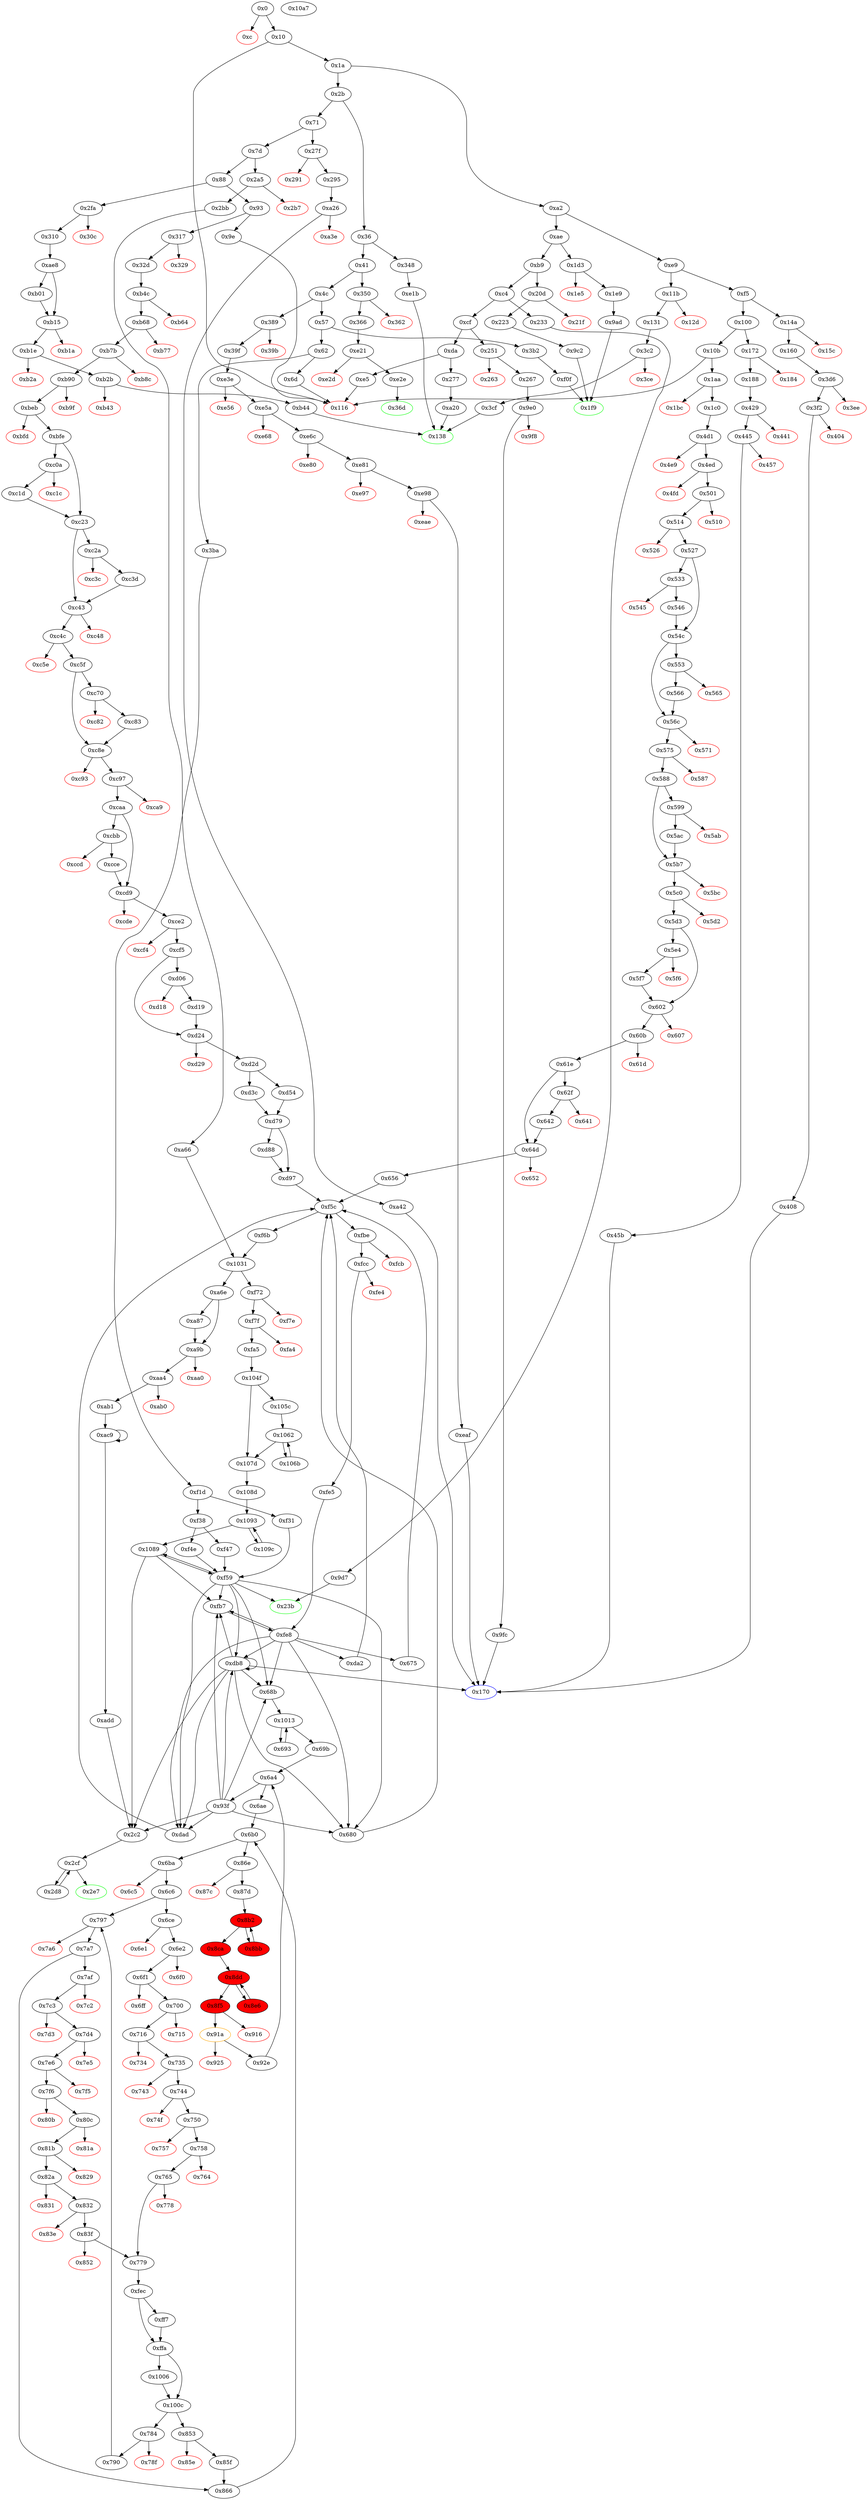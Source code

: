 digraph "" {
"0x263" [color=red, fillcolor=white, id="0x263", style=filled, tooltip="Block 0x263\n[0x263:0x266]\n---\nPredecessors: [0x251]\nSuccessors: []\n---\n0x263 PUSH1 0x0\n0x265 DUP1\n0x266 REVERT\n---\n0x263: V217 = 0x0\n0x266: REVERT 0x0 0x0\n---\nEntry stack: [V13, 0x170, 0x4, V212]\nStack pops: 0\nStack additions: []\nExit stack: [V13, 0x170, 0x4, V212]\n\nDef sites:\nV13: {0x1a.0x1f}\n0x170: {0x251.0x252}\n0x4: {0x251.0x255}\nV212: {0x251.0x259}\n"];
"0xd3c" [fillcolor=white, id="0xd3c", style=filled, tooltip="Block 0xd3c\n[0xd3c:0xd53]\n---\nPredecessors: [0xd2d]\nSuccessors: [0xd79]\n---\n0xd3c PUSH1 0x1a\n0xd3e DUP1\n0xd3f SLOAD\n0xd40 PUSH2 0xff00\n0xd43 NOT\n0xd44 PUSH1 0xff\n0xd46 NOT\n0xd47 SWAP1\n0xd48 SWAP2\n0xd49 AND\n0xd4a PUSH1 0x1\n0xd4c OR\n0xd4d AND\n0xd4e SWAP1\n0xd4f SSTORE\n0xd50 PUSH2 0xd79\n0xd53 JUMP\n---\n0xd3c: V1283 = 0x1a\n0xd3f: V1284 = S[0x1a]\n0xd40: V1285 = 0xff00\n0xd43: V1286 = NOT 0xff00\n0xd44: V1287 = 0xff\n0xd46: V1288 = NOT 0xff\n0xd49: V1289 = AND V1284 0xffffffffffffffffffffffffffffffffffffffffffffffffffffffffffffff00\n0xd4a: V1290 = 0x1\n0xd4c: V1291 = OR 0x1 V1289\n0xd4d: V1292 = AND V1291 0xffffffffffffffffffffffffffffffffffffffffffffffffffffffffffff00ff\n0xd4f: S[0x1a] = V1292\n0xd50: V1293 = 0xd79\n0xd53: JUMP 0xd79\n---\nEntry stack: [V13, 0x170, V293, V296, V299, V304]\nStack pops: 0\nStack additions: []\nExit stack: [V13, 0x170, V293, V296, V299, V304]\n\nDef sites:\nV13: {0x1a.0x1f}\n0x170: {0x317.0x318}\nV293: {0x32d.0x330}\nV296: {0x32d.0x336}\nV299: {0x32d.0x33c}\nV304: {0x32d.0x343}\n"];
"0xc1c" [color=red, fillcolor=white, id="0xc1c", style=filled, tooltip="Block 0xc1c\n[0xc1c:0xc1c]\n---\nPredecessors: [0xc0a]\nSuccessors: []\n---\n0xc1c INVALID\n---\n0xc1c: INVALID \n---\nEntry stack: [V13, 0x170, V293, V296, V299, V304, 0x9, V1149]\nStack pops: 0\nStack additions: []\nExit stack: [V13, 0x170, V293, V296, V299, V304, 0x9, V1149]\n\nDef sites:\nV13: {0x1a.0x1f}\n0x170: {0x317.0x318}\nV293: {0x32d.0x330}\nV296: {0x32d.0x336}\nV299: {0x32d.0x33c}\nV304: {0x32d.0x343}\n0x9: {0xc0a.0xc0e}\nV1149: {0xc0a.0xc13}\n"];
"0xb90" [fillcolor=white, id="0xb90", style=filled, tooltip="Block 0xb90\n[0xb90:0xb9e]\n---\nPredecessors: [0xb7b]\nSuccessors: [0xb9f, 0xbeb]\n---\n0xb90 JUMPDEST\n0xb91 PUSH1 0x16\n0xb93 SLOAD\n0xb94 PUSH3 0x2a300\n0xb98 ADD\n0xb99 TIMESTAMP\n0xb9a GT\n0xb9b PUSH2 0xbeb\n0xb9e JUMPI\n---\n0xb90: JUMPDEST \n0xb91: V1106 = 0x16\n0xb93: V1107 = S[0x16]\n0xb94: V1108 = 0x2a300\n0xb98: V1109 = ADD 0x2a300 V1107\n0xb99: V1110 = TIMESTAMP\n0xb9a: V1111 = GT V1110 V1109\n0xb9b: V1112 = 0xbeb\n0xb9e: JUMPI 0xbeb V1111\n---\nEntry stack: [V13, 0x170, V293, V296, V299, V304]\nStack pops: 0\nStack additions: []\nExit stack: [V13, 0x170, V293, V296, V299, V304]\n\nDef sites:\nV13: {0x1a.0x1f}\n0x170: {0x317.0x318}\nV293: {0x32d.0x330}\nV296: {0x32d.0x336}\nV299: {0x32d.0x33c}\nV304: {0x32d.0x343}\n"];
"0xf5c" [fillcolor=white, id="0xf5c", style=filled, tooltip="Block 0xf5c\n[0xf5c:0xf6a]\n---\nPredecessors: [0x656, 0x675, 0x680, 0xd97, 0xda2, 0xdad]\nSuccessors: [0xf6b, 0xfbe]\n---\n0xf5c JUMPDEST\n0xf5d PUSH1 0x1a\n0xf5f SLOAD\n0xf60 PUSH1 0xff\n0xf62 AND\n0xf63 PUSH1 0x1\n0xf65 EQ\n0xf66 ISZERO\n0xf67 PUSH2 0xfbe\n0xf6a JUMPI\n---\n0xf5c: JUMPDEST \n0xf5d: V1476 = 0x1a\n0xf5f: V1477 = S[0x1a]\n0xf60: V1478 = 0xff\n0xf62: V1479 = AND 0xff V1477\n0xf63: V1480 = 0x1\n0xf65: V1481 = EQ 0x1 V1479\n0xf66: V1482 = ISZERO V1481\n0xf67: V1483 = 0xfbe\n0xf6a: JUMPI 0xfbe V1482\n---\nEntry stack: [S19, S18, S17, S16, S15, V254, S13, S12, S11, S10, S9, S8, S7, S6, S5, S4, S3, {0x675, 0x680, 0x68b, 0xda2, 0xdad, 0xdb8}, {0x0, 0x1, 0x2}, S0]\nStack pops: 0\nStack additions: []\nExit stack: [S19, S18, S17, S16, S15, V254, S13, S12, S11, S10, S9, S8, S7, S6, S5, S4, S3, {0x675, 0x680, 0x68b, 0xda2, 0xdad, 0xdb8}, {0x0, 0x1, 0x2}, S0]\n\nDef sites:\nS19: {}\nS18: {}\nS17: {}\nS16: {0xdad.0xdae, 0x680.0x681, 0x1a.0x1f, 0x675.0x676, 0xda2.0xda3}\nS15: {0xdad.0xdb1, 0x680.0x684, 0xda2.0xda6, 0x675.0x679, 0x2a5.0x2a6}\nV254: {0x2bb.0x2bd}\nS13: {0x1a.0x1f, 0xdad.0xdae, 0x680.0x681, 0x1031_0xf6b.0x1034, 0xda2.0xda3, 0x675.0x676, 0x1031_0xa66.0x1034}\nS12: {0x1a.0x1f, 0xfa5.0xfad, 0x675.0x676, 0x675.0x679, 0x680.0x681, 0xda2.0xda3, 0xdad.0xdae, 0xdad.0xdb1, 0x680.0x684, 0xda2.0xda6, 0x2a5.0x2a6}\nS11: {0x2a5.0x2a6, 0x2bb.0x2bd, 0x1a.0x1f, 0x675.0x679, 0x675.0x676, 0x680.0x684, 0xda2.0xda6, 0xdad.0xdb1, 0xdad.0xdae, 0x680.0x681, 0x1013_0x68b.0x1016, 0xda2.0xda3, 0xfa5.0xfa9}\nS10: {0x1a.0x1f, 0x104f.0x1054, 0xf4e.0xf58, 0x680.0x681, 0x1013_0x68b.0x1016, 0x680.0x684, 0x1013_0x693.0x1016, 0xf47.0xf48, 0x2a5.0x2a6, 0x2bb.0x2bd, 0xf31.0xf32, 0x675.0x679, 0x675.0x676, 0x1031_0xf6b.0x1034, 0x1031_0xa66.0x1034, 0xda2.0xda3, 0xdad.0xdb1, 0xdad.0xdae, 0xda2.0xda6, 0xfa5.0xfa9}\nS9: {0x1a.0x1f, 0x680.0x681, 0x680.0x684, 0x1013_0x693.0x1016, 0x1013_0x68b.0x1016, 0x2a5.0x2a6, 0x2bb.0x2bd, 0x675.0x676, 0x675.0x679, 0x1031_0xf6b.0x1034, 0x1031_0xa66.0x1034, 0xda2.0xda6, 0xdad.0xdae, 0xdad.0xdb1, 0xda2.0xda3, 0xfa5.0xfad}\nS8: {0x1a.0x1f, 0xfa5.0xfad, 0xfa5.0xfa9, 0x680.0x684, 0x680.0x681, 0x1013_0x68b.0x1016, 0x1013_0x693.0x1016, 0x2bb.0x2bd, 0x675.0x679, 0x675.0x676, 0x1031_0xa66.0x1034, 0x1031_0xf6b.0x1034, 0xda2.0xda3, 0xdad.0xdae, 0xdad.0xdb1, 0xda2.0xda6, 0x2a5.0x2a6}\nS7: {0x1a.0x1f, 0xfa5.0xfad, 0x317.0x318, 0x104f.0x1054, 0xf4e.0xf58, 0x680.0x684, 0x680.0x681, 0x1013_0x68b.0x1016, 0x1013_0x693.0x1016, 0xf47.0xf48, 0x2a5.0x2a6, 0x2bb.0x2bd, 0xf31.0xf32, 0x675.0x676, 0x675.0x679, 0x1031_0xf6b.0x1034, 0x1031_0xa66.0x1034, 0xda2.0xda3, 0xdad.0xdb1, 0xdad.0xdae, 0xda2.0xda6, 0xfa5.0xfa9}\nS6: {0x1a.0x1f, 0xfa5.0xfa9, 0x104f.0x1054, 0xf4e.0xf58, 0x680.0x681, 0x680.0x684, 0x1013_0x68b.0x1016, 0x1013_0x693.0x1016, 0xf47.0xf48, 0x2a5.0x2a6, 0x2bb.0x2bd, 0xf31.0xf32, 0x675.0x676, 0x675.0x679, 0x1031_0xf6b.0x1034, 0x1031_0xa66.0x1034, 0x1aa.0x1ab, 0xdad.0xdae, 0xdad.0xdb1, 0x32d.0x330, 0xda2.0xda6, 0xda2.0xda3, 0xfa5.0xfad}\nS5: {0x1a.0x1f, 0xfa5.0xfa9, 0x104f.0x1054, 0xf4e.0xf58, 0x1c0.0x1c3, 0x680.0x684, 0x680.0x681, 0x1013_0x693.0x1016, 0x1013_0x68b.0x1016, 0xf47.0xf48, 0x2a5.0x2a6, 0x2bb.0x2bd, 0xf31.0xf32, 0x675.0x676, 0x675.0x679, 0x1031_0xf6b.0x1034, 0x1031_0xa66.0x1034, 0xda2.0xda6, 0xdad.0xdae, 0xdad.0xdb1, 0x32d.0x336, 0xda2.0xda3, 0xfa5.0xfad}\nS4: {0x1a.0x1f, 0xfa5.0xfa9, 0x104f.0x1054, 0xf4e.0xf58, 0x1c0.0x1c9, 0x680.0x684, 0x680.0x681, 0x1013_0x68b.0x1016, 0x1013_0x693.0x1016, 0xf47.0xf48, 0x2a5.0x2a6, 0x2bb.0x2bd, 0xf31.0xf32, 0x675.0x679, 0x675.0x676, 0x1031_0xf6b.0x1034, 0x1031_0xa66.0x1034, 0xda2.0xda3, 0xdad.0xdb1, 0xdad.0xdae, 0x32d.0x33c, 0xda2.0xda6, 0xfa5.0xfad}\nS3: {0x1a.0x1f, 0xfa5.0xfa9, 0x104f.0x1054, 0xf4e.0xf58, 0x1c0.0x1ce, 0x680.0x681, 0x680.0x684, 0x1013_0x68b.0x1016, 0x1013_0x693.0x1016, 0xf47.0xf48, 0x2a5.0x2a6, 0x2bb.0x2bd, 0xf31.0xf32, 0x675.0x679, 0x675.0x676, 0x1031_0xf6b.0x1034, 0x1031_0xa66.0x1034, 0xda2.0xda3, 0xdad.0xdb1, 0xdad.0xdae, 0x32d.0x343, 0xda2.0xda6, 0xfa5.0xfad}\n{0x675, 0x680, 0x68b, 0xda2, 0xdad, 0xdb8}: {0xdad.0xdae, 0x680.0x681, 0xda2.0xda3, 0x675.0x676, 0xd97.0xd98, 0x656.0x66b}\n{0x0, 0x1, 0x2}: {0xdad.0xdb1, 0x680.0x684, 0xda2.0xda6, 0x675.0x679, 0xd97.0xd9b, 0x656.0x66e}\nS0: {0x1a.0x1f, 0xfa5.0xfa9, 0x104f.0x1054, 0xf4e.0xf58, 0x1c0.0x1c9, 0x1c0.0x1c3, 0x1c0.0x1ce, 0x680.0x684, 0x680.0x681, 0xf47.0xf48, 0x1013_0x68b.0x1016, 0x1013_0x693.0x1016, 0x2a5.0x2a6, 0x2bb.0x2bd, 0xf31.0xf32, 0x675.0x679, 0x675.0x676, 0x1031_0xa66.0x1034, 0x1031_0xf6b.0x1034, 0xda2.0xda3, 0xdad.0xdb1, 0xdad.0xdae, 0x32d.0x330, 0xda2.0xda6, 0xfa5.0xfad}\n"];
"0x27f" [fillcolor=white, id="0x27f", style=filled, tooltip="Block 0x27f\n[0x27f:0x290]\n---\nPredecessors: [0x71]\nSuccessors: [0x291, 0x295]\n---\n0x27f JUMPDEST\n0x280 PUSH2 0x170\n0x283 PUSH1 0x4\n0x285 DUP1\n0x286 CALLDATASIZE\n0x287 SUB\n0x288 PUSH1 0x20\n0x28a DUP2\n0x28b LT\n0x28c ISZERO\n0x28d PUSH2 0x295\n0x290 JUMPI\n---\n0x27f: JUMPDEST \n0x280: V228 = 0x170\n0x283: V229 = 0x4\n0x286: V230 = CALLDATASIZE\n0x287: V231 = SUB V230 0x4\n0x288: V232 = 0x20\n0x28b: V233 = LT V231 0x20\n0x28c: V234 = ISZERO V233\n0x28d: V235 = 0x295\n0x290: JUMPI 0x295 V234\n---\nEntry stack: [V13]\nStack pops: 0\nStack additions: [0x170, 0x4, V231]\nExit stack: [V13, 0x170, 0x4, V231]\n\nDef sites:\nV13: {0x1a.0x1f}\n"];
"0x566" [fillcolor=white, id="0x566", style=filled, tooltip="Block 0x566\n[0x566:0x56b]\n---\nPredecessors: [0x553]\nSuccessors: [0x56c]\n---\n0x566 JUMPDEST\n0x567 ADD\n0x568 SLOAD\n0x569 DUP2\n0x56a EQ\n0x56b ISZERO\n---\n0x566: JUMPDEST \n0x567: V523 = ADD V519 0xf\n0x568: V524 = S[V523]\n0x56a: V525 = EQ V155 V524\n0x56b: V526 = ISZERO V525\n---\nEntry stack: [V13, 0x170, V149, V152, V155, 0xf, V519]\nStack pops: 3\nStack additions: [S2, V526]\nExit stack: [V13, 0x170, V149, V152, V155, V526]\n\nDef sites:\nV13: {0x1a.0x1f}\n0x170: {0x1aa.0x1ab}\nV149: {0x1c0.0x1c3}\nV152: {0x1c0.0x1c9}\nV155: {0x1c0.0x1ce}\n0xf: {0x553.0x557}\nV519: {0x553.0x55c}\n"];
"0xc8e" [fillcolor=white, id="0xc8e", style=filled, tooltip="Block 0xc8e\n[0xc8e:0xc92]\n---\nPredecessors: [0xc5f, 0xc83]\nSuccessors: [0xc93, 0xc97]\n---\n0xc8e JUMPDEST\n0xc8f PUSH2 0xc97\n0xc92 JUMPI\n---\n0xc8e: JUMPDEST \n0xc8f: V1205 = 0xc97\n0xc92: JUMPI 0xc97 S0\n---\nEntry stack: [V13, 0x170, V293, V296, V299, V304, S0]\nStack pops: 1\nStack additions: []\nExit stack: [V13, 0x170, V293, V296, V299, V304]\n\nDef sites:\nV13: {0x1a.0x1f}\n0x170: {0x317.0x318}\nV293: {0x32d.0x330}\nV296: {0x32d.0x336}\nV299: {0x32d.0x33c}\nV304: {0x32d.0x343}\nS0: {0xc83.0xc8d, 0xc5f.0xc69}\n"];
"0xe5a" [fillcolor=white, id="0xe5a", style=filled, tooltip="Block 0xe5a\n[0xe5a:0xe67]\n---\nPredecessors: [0xe3e]\nSuccessors: [0xe68, 0xe6c]\n---\n0xe5a JUMPDEST\n0xe5b PUSH1 0x15\n0xe5d SLOAD\n0xe5e PUSH2 0xe10\n0xe61 ADD\n0xe62 TIMESTAMP\n0xe63 LT\n0xe64 PUSH2 0xe6c\n0xe67 JUMPI\n---\n0xe5a: JUMPDEST \n0xe5b: V1386 = 0x15\n0xe5d: V1387 = S[0x15]\n0xe5e: V1388 = 0xe10\n0xe61: V1389 = ADD 0xe10 V1387\n0xe62: V1390 = TIMESTAMP\n0xe63: V1391 = LT V1390 V1389\n0xe64: V1392 = 0xe6c\n0xe67: JUMPI 0xe6c V1391\n---\nEntry stack: [V13, 0x170, V340, V343, V346]\nStack pops: 0\nStack additions: []\nExit stack: [V13, 0x170, V340, V343, V346]\n\nDef sites:\nV13: {0x1a.0x1f}\n0x170: {0x389.0x38a}\nV340: {0x39f.0x3a2}\nV343: {0x39f.0x3a8}\nV346: {0x39f.0x3ad}\n"];
"0xe6c" [fillcolor=white, id="0xe6c", style=filled, tooltip="Block 0xe6c\n[0xe6c:0xe7f]\n---\nPredecessors: [0xe5a]\nSuccessors: [0xe80, 0xe81]\n---\n0xe6c JUMPDEST\n0xe6d PUSH1 0x1a\n0xe6f SLOAD\n0xe70 DUP4\n0xe71 SWAP1\n0xe72 PUSH1 0x3\n0xe74 SWAP1\n0xe75 PUSH1 0xff\n0xe77 AND\n0xe78 PUSH1 0x6\n0xe7a DUP2\n0xe7b LT\n0xe7c PUSH2 0xe81\n0xe7f JUMPI\n---\n0xe6c: JUMPDEST \n0xe6d: V1394 = 0x1a\n0xe6f: V1395 = S[0x1a]\n0xe72: V1396 = 0x3\n0xe75: V1397 = 0xff\n0xe77: V1398 = AND 0xff V1395\n0xe78: V1399 = 0x6\n0xe7b: V1400 = LT V1398 0x6\n0xe7c: V1401 = 0xe81\n0xe7f: JUMPI 0xe81 V1400\n---\nEntry stack: [V13, 0x170, V340, V343, V346]\nStack pops: 3\nStack additions: [S2, S1, S0, S2, 0x3, V1398]\nExit stack: [V13, 0x170, V340, V343, V346, V340, 0x3, V1398]\n\nDef sites:\nV13: {0x1a.0x1f}\n0x170: {0x389.0x38a}\nV340: {0x39f.0x3a2}\nV343: {0x39f.0x3a8}\nV346: {0x39f.0x3ad}\n"];
"0xe2d" [color=red, fillcolor=white, id="0xe2d", style=filled, tooltip="Block 0xe2d\n[0xe2d:0xe2d]\n---\nPredecessors: [0xe21]\nSuccessors: []\n---\n0xe2d INVALID\n---\n0xe2d: INVALID \n---\nEntry stack: [V13, 0x36d, V317, 0x0, V317]\nStack pops: 0\nStack additions: []\nExit stack: [V13, 0x36d, V317, 0x0, V317]\n\nDef sites:\nV13: {0x1a.0x1f}\n0x36d: {0x350.0x351}\nV317: {0x366.0x368}\n0x0: {0xe21.0xe22}\nV317: {0x366.0x368}\n"];
"0x20d" [fillcolor=white, id="0x20d", style=filled, tooltip="Block 0x20d\n[0x20d:0x21e]\n---\nPredecessors: [0xb9]\nSuccessors: [0x21f, 0x223]\n---\n0x20d JUMPDEST\n0x20e PUSH2 0x1f9\n0x211 PUSH1 0x4\n0x213 DUP1\n0x214 CALLDATASIZE\n0x215 SUB\n0x216 PUSH1 0x20\n0x218 DUP2\n0x219 LT\n0x21a ISZERO\n0x21b PUSH2 0x223\n0x21e JUMPI\n---\n0x20d: JUMPDEST \n0x20e: V182 = 0x1f9\n0x211: V183 = 0x4\n0x214: V184 = CALLDATASIZE\n0x215: V185 = SUB V184 0x4\n0x216: V186 = 0x20\n0x219: V187 = LT V185 0x20\n0x21a: V188 = ISZERO V187\n0x21b: V189 = 0x223\n0x21e: JUMPI 0x223 V188\n---\nEntry stack: [V13]\nStack pops: 0\nStack additions: [0x1f9, 0x4, V185]\nExit stack: [V13, 0x1f9, 0x4, V185]\n\nDef sites:\nV13: {0x1a.0x1f}\n"];
"0xe9" [fillcolor=white, id="0xe9", style=filled, tooltip="Block 0xe9\n[0xe9:0xf4]\n---\nPredecessors: [0xa2]\nSuccessors: [0xf5, 0x11b]\n---\n0xe9 JUMPDEST\n0xea DUP1\n0xeb PUSH4 0xe5042b0\n0xf0 EQ\n0xf1 PUSH2 0x11b\n0xf4 JUMPI\n---\n0xe9: JUMPDEST \n0xeb: V68 = 0xe5042b0\n0xf0: V69 = EQ 0xe5042b0 V13\n0xf1: V70 = 0x11b\n0xf4: JUMPI 0x11b V69\n---\nEntry stack: [V13]\nStack pops: 1\nStack additions: [S0]\nExit stack: [V13]\n\nDef sites:\nV13: {0x1a.0x1f}\n"];
"0x317" [fillcolor=white, id="0x317", style=filled, tooltip="Block 0x317\n[0x317:0x328]\n---\nPredecessors: [0x93]\nSuccessors: [0x329, 0x32d]\n---\n0x317 JUMPDEST\n0x318 PUSH2 0x170\n0x31b PUSH1 0x4\n0x31d DUP1\n0x31e CALLDATASIZE\n0x31f SUB\n0x320 PUSH1 0x80\n0x322 DUP2\n0x323 LT\n0x324 ISZERO\n0x325 PUSH2 0x32d\n0x328 JUMPI\n---\n0x317: JUMPDEST \n0x318: V284 = 0x170\n0x31b: V285 = 0x4\n0x31e: V286 = CALLDATASIZE\n0x31f: V287 = SUB V286 0x4\n0x320: V288 = 0x80\n0x323: V289 = LT V287 0x80\n0x324: V290 = ISZERO V289\n0x325: V291 = 0x32d\n0x328: JUMPI 0x32d V290\n---\nEntry stack: [V13]\nStack pops: 0\nStack additions: [0x170, 0x4, V287]\nExit stack: [V13, 0x170, 0x4, V287]\n\nDef sites:\nV13: {0x1a.0x1f}\n"];
"0xd19" [fillcolor=white, id="0xd19", style=filled, tooltip="Block 0xd19\n[0xd19:0xd23]\n---\nPredecessors: [0xd06]\nSuccessors: [0xd24]\n---\n0xd19 JUMPDEST\n0xd1a ADD\n0xd1b SLOAD\n0xd1c PUSH1 0x5\n0xd1e MUL\n0xd1f DUP3\n0xd20 PUSH1 0xa\n0xd22 MUL\n0xd23 GT\n---\n0xd19: JUMPDEST \n0xd1a: V1266 = ADD V1262 0xf\n0xd1b: V1267 = S[V1266]\n0xd1c: V1268 = 0x5\n0xd1e: V1269 = MUL 0x5 V1267\n0xd20: V1270 = 0xa\n0xd22: V1271 = MUL 0xa V299\n0xd23: V1272 = GT V1271 V1269\n---\nEntry stack: [V13, 0x170, V293, V296, V299, V304, 0xf, V1262]\nStack pops: 4\nStack additions: [S3, S2, V1272]\nExit stack: [V13, 0x170, V293, V296, V299, V304, V1272]\n\nDef sites:\nV13: {0x1a.0x1f}\n0x170: {0x317.0x318}\nV293: {0x32d.0x330}\nV296: {0x32d.0x336}\nV299: {0x32d.0x33c}\nV304: {0x32d.0x343}\n0xf: {0xd06.0xd0a}\nV1262: {0xd06.0xd0f}\n"];
"0xfe8" [fillcolor=white, id="0xfe8", style=filled, tooltip="Block 0xfe8\n[0xfe8:0xfeb]\n---\nPredecessors: [0xfb7, 0xfe5]\nSuccessors: [0x675, 0x680, 0x68b, 0xda2, 0xdad, 0xdb8, 0xfb7]\n---\n0xfe8 JUMPDEST\n0xfe9 POP\n0xfea POP\n0xfeb JUMP\n---\n0xfe8: JUMPDEST \n0xfeb: JUMP S2\n---\nEntry stack: [S15, S14, S13, S12, S11, S10, S9, S8, S7, S6, S5, S4, S3, S2, S1, S0]\nStack pops: 3\nStack additions: []\nExit stack: [S15, S14, S13, S12, S11, S10, S9, S8, S7, S6, S5, S4, S3]\n\nDef sites:\nS15: {}\nS14: {}\nS13: {}\nS12: {0xdad.0xdae, 0x680.0x681, 0x1a.0x1f, 0x675.0x676, 0xda2.0xda3}\nS11: {0xdad.0xdb1, 0x680.0x684, 0xda2.0xda6, 0x675.0x679, 0x2a5.0x2a6}\nS10: {0x2bb.0x2bd, 0x1a.0x1f}\nS9: {0x1a.0x1f, 0x675.0x676, 0x1031_0xf6b.0x1034, 0x1031_0xa66.0x1034, 0x1aa.0x1ab, 0xdad.0xdae, 0x680.0x681, 0xda2.0xda3}\nS8: {0x1a.0x1f, 0x1c0.0x1c3, 0xfa5.0xfad, 0x675.0x679, 0x675.0x676, 0x680.0x681, 0xda2.0xda3, 0xdad.0xdb1, 0xdad.0xdae, 0x680.0x684, 0xda2.0xda6, 0x2a5.0x2a6}\nS7: {0x2a5.0x2a6, 0x2bb.0x2bd, 0x1a.0x1f, 0x1c0.0x1c9, 0x675.0x679, 0xdad.0xdb1, 0x680.0x684, 0xda2.0xda6, 0xfa5.0xfa9}\nS6: {0x2bb.0x2bd, 0x1a.0x1f, 0x1c0.0x1ce, 0xf31.0xf32, 0x675.0x676, 0x1031_0xa66.0x1034, 0x1031_0xf6b.0x1034, 0x1aa.0x1ab, 0xdad.0xdae, 0x104f.0x1054, 0xf4e.0xf58, 0x680.0x681, 0xda2.0xda3, 0xfa5.0xfa9, 0xf47.0xf48}\nS5: {0x2a5.0x2a6, 0x1a.0x1f, 0x1c0.0x1c3, 0x675.0x679, 0x675.0x676, 0x656.0x66b, 0x680.0x684, 0xda2.0xda3, 0xdad.0xdae, 0xdad.0xdb1, 0x680.0x681, 0xda2.0xda6, 0xfa5.0xfad}\nS4: {0x2a5.0x2a6, 0x2bb.0x2bd, 0x1a.0x1f, 0x1c0.0x1c9, 0x675.0x679, 0x656.0x66e, 0xdad.0xdb1, 0x680.0x684, 0xda2.0xda6, 0xfa5.0xfa9}\nS3: {0x1a.0x1f, 0xfa5.0xfad, 0x104f.0x1054, 0xf4e.0xf58, 0x680.0x681, 0x680.0x684, 0x1c0.0x1c3, 0x1c0.0x1ce, 0xf47.0xf48, 0x2a5.0x2a6, 0x2bb.0x2bd, 0xf31.0xf32, 0x675.0x679, 0x675.0x676, 0x1031_0xf6b.0x1034, 0x1031_0xa66.0x1034, 0xda2.0xda6, 0xdad.0xdae, 0xdad.0xdb1, 0xda2.0xda3, 0xfa5.0xfa9}\nS2: {0x1a.0x1f, 0x675.0x676, 0x1031_0xf6b.0x1034, 0x1031_0xa66.0x1034, 0x680.0x684, 0x656.0x66b, 0xdad.0xdae, 0xdad.0xdb1, 0x680.0x681, 0xda2.0xda3, 0xfa5.0xfad}\nS1: {0x1a.0x1f, 0xfa5.0xfad, 0xfa5.0xfa9, 0x675.0x679, 0x656.0x66e, 0xdad.0xdb1, 0x680.0x684, 0xda2.0xda6, 0x2a5.0x2a6}\nS0: {0x1a.0x1f, 0xfa5.0xfad, 0x104f.0x1054, 0xf4e.0xf58, 0x680.0x681, 0x680.0x684, 0x1c0.0x1c3, 0xf47.0xf48, 0x2a5.0x2a6, 0x2bb.0x2bd, 0xf31.0xf32, 0x675.0x679, 0x675.0x676, 0x1031_0xf6b.0x1034, 0xda2.0xda3, 0xdad.0xdb1, 0xdad.0xdae, 0xda2.0xda6, 0xfa5.0xfa9}\n"];
"0xe81" [fillcolor=white, id="0xe81", style=filled, tooltip="Block 0xe81\n[0xe81:0xe96]\n---\nPredecessors: [0xe6c]\nSuccessors: [0xe97, 0xe98]\n---\n0xe81 JUMPDEST\n0xe82 ADD\n0xe83 SSTORE\n0xe84 PUSH1 0x1a\n0xe86 SLOAD\n0xe87 DUP3\n0xe88 SWAP1\n0xe89 PUSH1 0x9\n0xe8b SWAP1\n0xe8c PUSH1 0xff\n0xe8e AND\n0xe8f PUSH1 0x6\n0xe91 DUP2\n0xe92 LT\n0xe93 PUSH2 0xe98\n0xe96 JUMPI\n---\n0xe81: JUMPDEST \n0xe82: V1402 = ADD V1398 0x3\n0xe83: S[V1402] = V340\n0xe84: V1403 = 0x1a\n0xe86: V1404 = S[0x1a]\n0xe89: V1405 = 0x9\n0xe8c: V1406 = 0xff\n0xe8e: V1407 = AND 0xff V1404\n0xe8f: V1408 = 0x6\n0xe92: V1409 = LT V1407 0x6\n0xe93: V1410 = 0xe98\n0xe96: JUMPI 0xe98 V1409\n---\nEntry stack: [V13, 0x170, V340, V343, V346, V340, 0x3, V1398]\nStack pops: 5\nStack additions: [S4, S3, S4, 0x9, V1407]\nExit stack: [V13, 0x170, V340, V343, V346, V343, 0x9, V1407]\n\nDef sites:\nV13: {0x1a.0x1f}\n0x170: {0x389.0x38a}\nV340: {0x39f.0x3a2}\nV343: {0x39f.0x3a8}\nV346: {0x39f.0x3ad}\nV340: {0x39f.0x3a2}\n0x3: {0xe6c.0xe72}\nV1398: {0xe6c.0xe77}\n"];
"0xfe4" [color=red, fillcolor=white, id="0xfe4", style=filled, tooltip="Block 0xfe4\n[0xfe4:0xfe4]\n---\nPredecessors: [0xfcc]\nSuccessors: []\n---\n0xfe4 INVALID\n---\n0xfe4: INVALID \n---\nEntry stack: [S15, S14, S13, S12, S11, S10, S9, S8, S7, S6, {0x675, 0x680, 0x68b, 0xdad, 0xdb8}, {0x0, 0x1, 0x2}, S3, S2, V1522, V1524]\nStack pops: 0\nStack additions: []\nExit stack: [S15, S14, S13, S12, S11, S10, S9, S8, S7, S6, {0x675, 0x680, 0x68b, 0xdad, 0xdb8}, {0x0, 0x1, 0x2}, S3, S2, V1522, V1524]\n\nDef sites:\nS15: {}\nS14: {}\nS13: {}\nS12: {0xdad.0xdae, 0x680.0x681, 0x1a.0x1f, 0x675.0x676, 0xda2.0xda3}\nS11: {0xdad.0xdb1, 0x680.0x684, 0xda2.0xda6, 0x675.0x679, 0x2a5.0x2a6}\nS10: {0x2bb.0x2bd, 0x1a.0x1f}\nS9: {0x680.0x681, 0x1031_0xf6b.0x1034, 0x1aa.0x1ab, 0xdad.0xdae, 0x1031_0xa66.0x1034}\nS8: {0x1a.0x1f, 0x675.0x676, 0x680.0x684, 0x680.0x681, 0xdad.0xdae, 0xdad.0xdb1, 0x1c0.0x1c3, 0xda2.0xda3, 0xfa5.0xfad}\nS7: {0x1a.0x1f, 0xfa5.0xfa9, 0x675.0x679, 0x680.0x684, 0xdad.0xdb1, 0x1c0.0x1c9, 0xda2.0xda6, 0x2a5.0x2a6}\nS6: {0x2bb.0x2bd, 0x1a.0x1f, 0xf31.0xf32, 0x104f.0x1054, 0xf4e.0xf58, 0x1c0.0x1ce, 0xfa5.0xfa9, 0xf47.0xf48}\n{0x675, 0x680, 0x68b, 0xdad, 0xdb8}: {0xdad.0xdae, 0x680.0x681, 0xda2.0xda3, 0x675.0x676, 0x656.0x66b}\n{0x0, 0x1, 0x2}: {0xdad.0xdb1, 0x680.0x684, 0xda2.0xda6, 0x675.0x679, 0x656.0x66e}\nS3: {0x1a.0x1f, 0xfa5.0xfad, 0x104f.0x1054, 0xf4e.0xf58, 0x680.0x684, 0x680.0x681, 0x1c0.0x1c3, 0xf47.0xf48, 0x2a5.0x2a6, 0xf31.0xf32, 0x675.0x679, 0x675.0x676, 0xda2.0xda6, 0xdad.0xdb1, 0xdad.0xdae, 0xda2.0xda3, 0xfa5.0xfa9}\nS2: {0x1a.0x1f, 0xfa5.0xfad, 0x104f.0x1054, 0xf4e.0xf58, 0x680.0x684, 0x680.0x681, 0x1c0.0x1c3, 0xf47.0xf48, 0x2a5.0x2a6, 0xf31.0xf32, 0x675.0x679, 0x675.0x676, 0xda2.0xda6, 0xdad.0xdb1, 0xdad.0xdae, 0xda2.0xda3, 0xfa5.0xfa9}\nV1522: {0xfcc.0xfd8}\nV1524: {0xfcc.0xfdc}\n"];
"0x5ab" [color=red, fillcolor=white, id="0x5ab", style=filled, tooltip="Block 0x5ab\n[0x5ab:0x5ab]\n---\nPredecessors: [0x599]\nSuccessors: []\n---\n0x5ab INVALID\n---\n0x5ab: INVALID \n---\nEntry stack: [V13, 0x170, V149, V152, V155, 0x3, V550]\nStack pops: 0\nStack additions: []\nExit stack: [V13, 0x170, V149, V152, V155, 0x3, V550]\n\nDef sites:\nV13: {0x1a.0x1f}\n0x170: {0x1aa.0x1ab}\nV149: {0x1c0.0x1c3}\nV152: {0x1c0.0x1c9}\nV155: {0x1c0.0x1ce}\n0x3: {0x599.0x59d}\nV550: {0x599.0x5a2}\n"];
"0x4e9" [color=red, fillcolor=white, id="0x4e9", style=filled, tooltip="Block 0x4e9\n[0x4e9:0x4ec]\n---\nPredecessors: [0x4d1]\nSuccessors: []\n---\n0x4e9 PUSH1 0x0\n0x4eb DUP1\n0x4ec REVERT\n---\n0x4e9: V470 = 0x0\n0x4ec: REVERT 0x0 0x0\n---\nEntry stack: [V13, 0x170, V149, V152, V155]\nStack pops: 0\nStack additions: []\nExit stack: [V13, 0x170, V149, V152, V155]\n\nDef sites:\nV13: {0x1a.0x1f}\n0x170: {0x1aa.0x1ab}\nV149: {0x1c0.0x1c3}\nV152: {0x1c0.0x1c9}\nV155: {0x1c0.0x1ce}\n"];
"0x277" [fillcolor=white, id="0x277", style=filled, tooltip="Block 0x277\n[0x277:0x27e]\n---\nPredecessors: [0xda]\nSuccessors: [0xa20]\n---\n0x277 JUMPDEST\n0x278 PUSH2 0x138\n0x27b PUSH2 0xa20\n0x27e JUMP\n---\n0x277: JUMPDEST \n0x278: V226 = 0x138\n0x27b: V227 = 0xa20\n0x27e: JUMP 0xa20\n---\nEntry stack: [V13]\nStack pops: 0\nStack additions: [0x138]\nExit stack: [V13, 0x138]\n\nDef sites:\nV13: {0x1a.0x1f}\n"];
"0x389" [fillcolor=white, id="0x389", style=filled, tooltip="Block 0x389\n[0x389:0x39a]\n---\nPredecessors: [0x4c]\nSuccessors: [0x39b, 0x39f]\n---\n0x389 JUMPDEST\n0x38a PUSH2 0x170\n0x38d PUSH1 0x4\n0x38f DUP1\n0x390 CALLDATASIZE\n0x391 SUB\n0x392 PUSH1 0x60\n0x394 DUP2\n0x395 LT\n0x396 ISZERO\n0x397 PUSH2 0x39f\n0x39a JUMPI\n---\n0x389: JUMPDEST \n0x38a: V331 = 0x170\n0x38d: V332 = 0x4\n0x390: V333 = CALLDATASIZE\n0x391: V334 = SUB V333 0x4\n0x392: V335 = 0x60\n0x395: V336 = LT V334 0x60\n0x396: V337 = ISZERO V336\n0x397: V338 = 0x39f\n0x39a: JUMPI 0x39f V337\n---\nEntry stack: [V13]\nStack pops: 0\nStack additions: [0x170, 0x4, V334]\nExit stack: [V13, 0x170, 0x4, V334]\n\nDef sites:\nV13: {0x1a.0x1f}\n"];
"0xd24" [fillcolor=white, id="0xd24", style=filled, tooltip="Block 0xd24\n[0xd24:0xd28]\n---\nPredecessors: [0xcf5, 0xd19]\nSuccessors: [0xd29, 0xd2d]\n---\n0xd24 JUMPDEST\n0xd25 PUSH2 0xd2d\n0xd28 JUMPI\n---\n0xd24: JUMPDEST \n0xd25: V1273 = 0xd2d\n0xd28: JUMPI 0xd2d S0\n---\nEntry stack: [V13, 0x170, V293, V296, V299, V304, S0]\nStack pops: 1\nStack additions: []\nExit stack: [V13, 0x170, V293, V296, V299, V304]\n\nDef sites:\nV13: {0x1a.0x1f}\n0x170: {0x317.0x318}\nV293: {0x32d.0x330}\nV296: {0x32d.0x336}\nV299: {0x32d.0x33c}\nV304: {0x32d.0x343}\nS0: {0xd19.0xd23, 0xcf5.0xcff}\n"];
"0xa66" [fillcolor=white, id="0xa66", style=filled, tooltip="Block 0xa66\n[0xa66:0xa6d]\n---\nPredecessors: [0x2bb]\nSuccessors: [0x1031]\n---\n0xa66 JUMPDEST\n0xa67 PUSH2 0xa6e\n0xa6a PUSH2 0x1031\n0xa6d JUMP\n---\n0xa66: JUMPDEST \n0xa67: V1001 = 0xa6e\n0xa6a: V1002 = 0x1031\n0xa6d: JUMP 0x1031\n---\nEntry stack: [V13, 0x2c2, V254]\nStack pops: 0\nStack additions: [0xa6e]\nExit stack: [V13, 0x2c2, V254, 0xa6e]\n\nDef sites:\nV13: {0x1a.0x1f}\n0x2c2: {0x2a5.0x2a6}\nV254: {0x2bb.0x2bd}\n"];
"0x3d6" [fillcolor=white, id="0x3d6", style=filled, tooltip="Block 0x3d6\n[0x3d6:0x3ed]\n---\nPredecessors: [0x160]\nSuccessors: [0x3ee, 0x3f2]\n---\n0x3d6 JUMPDEST\n0x3d7 CALLER\n0x3d8 PUSH1 0x0\n0x3da SWAP1\n0x3db DUP2\n0x3dc MSTORE\n0x3dd PUSH1 0x1b\n0x3df PUSH1 0x20\n0x3e1 MSTORE\n0x3e2 PUSH1 0x40\n0x3e4 SWAP1\n0x3e5 SHA3\n0x3e6 SLOAD\n0x3e7 PUSH1 0xff\n0x3e9 AND\n0x3ea PUSH2 0x3f2\n0x3ed JUMPI\n---\n0x3d6: JUMPDEST \n0x3d7: V358 = CALLER\n0x3d8: V359 = 0x0\n0x3dc: M[0x0] = V358\n0x3dd: V360 = 0x1b\n0x3df: V361 = 0x20\n0x3e1: M[0x20] = 0x1b\n0x3e2: V362 = 0x40\n0x3e5: V363 = SHA3 0x0 0x40\n0x3e6: V364 = S[V363]\n0x3e7: V365 = 0xff\n0x3e9: V366 = AND 0xff V364\n0x3ea: V367 = 0x3f2\n0x3ed: JUMPI 0x3f2 V366\n---\nEntry stack: [V13, 0x170, V113]\nStack pops: 0\nStack additions: []\nExit stack: [V13, 0x170, V113]\n\nDef sites:\nV13: {0x1a.0x1f}\n0x170: {0x14a.0x14b}\nV113: {0x160.0x16b}\n"];
"0x829" [color=red, fillcolor=white, id="0x829", style=filled, tooltip="Block 0x829\n[0x829:0x829]\n---\nPredecessors: [0x81b]\nSuccessors: []\n---\n0x829 INVALID\n---\n0x829: INVALID \n---\nEntry stack: [S18, S17, S16, S15, S14, S13, S12, S11, S10, S9, S8, S7, 0xe302875600, S5, {0x0, 0x1, 0x2, 0x3, 0x4}, V787, 0x64, V796, V806]\nStack pops: 0\nStack additions: []\nExit stack: [S18, S17, S16, S15, S14, S13, S12, S11, S10, S9, S8, S7, 0xe302875600, S5, {0x0, 0x1, 0x2, 0x3, 0x4}, V787, 0x64, V796, V806]\n\nDef sites:\nS18: {}\nS17: {}\nS16: {0x680.0x681, 0x1013_0x68b.0x1016, 0xdad.0xdae}\nS15: {0x1a.0x1f, 0x675.0x676, 0x680.0x684, 0x1013_0x693.0x1016, 0xdad.0xdae, 0xdad.0xdb1, 0x680.0x681, 0x1013_0x68b.0x1016, 0xda2.0xda3}\nS14: {0x1a.0x1f, 0x675.0x676, 0x675.0x679, 0x680.0x684, 0x1013_0x693.0x1016, 0xda2.0xda6, 0xdad.0xdae, 0xdad.0xdb1, 0x680.0x681, 0x1013_0x68b.0x1016, 0xda2.0xda3, 0x2a5.0x2a6}\nS13: {0x2bb.0x2bd, 0x675.0x679, 0x1031_0xf6b.0x1034, 0x1013_0x68b.0x1016, 0xdad.0xdb1, 0x680.0x684, 0x1013_0x693.0x1016, 0xda2.0xda6, 0x2a5.0x2a6}\nS12: {0x2bb.0x2bd, 0x1031_0xf6b.0x1034, 0x1031_0xa66.0x1034, 0x680.0x681, 0xdad.0xdae, 0x1013_0x693.0x1016, 0x1013_0x68b.0x1016, 0xfa5.0xfad}\nS11: {0x1a.0x1f, 0xfa5.0xfad, 0x1031_0xa66.0x1034, 0x1031_0xf6b.0x1034, 0x680.0x684, 0x1013_0x68b.0x1016, 0xdad.0xdae, 0xdad.0xdb1, 0x680.0x681, 0x1013_0x693.0x1016, 0xfa5.0xfa9}\nS10: {0x1a.0x1f, 0xf31.0xf32, 0xfa5.0xfa9, 0x680.0x681, 0x1013_0x68b.0x1016, 0xdad.0xdb1, 0xdad.0xdae, 0x104f.0x1054, 0xf4e.0xf58, 0x680.0x684, 0x1013_0x693.0x1016, 0xfa5.0xfad, 0xf47.0xf48}\nS9: {0x1a.0x1f, 0xf31.0xf32, 0x1013_0x68b.0x1016, 0xdad.0xdb1, 0x104f.0x1054, 0xf4e.0xf58, 0x680.0x684, 0x1013_0x693.0x1016, 0xfa5.0xfa9, 0xf47.0xf48}\nS8: {0x1a.0x1f, 0xf31.0xf32, 0x104f.0x1054, 0xf4e.0xf58, 0x1013_0x693.0x1016, 0x1013_0x68b.0x1016, 0xfa5.0xfa9, 0xf47.0xf48}\nS7: {0x1013_0x693.0x1016, 0x1013_0x68b.0x1016}\n0xe302875600: {0x69b.0x69c}\nS5: {0x69b.0x6a2, 0x92e.0x935}\n{0x0, 0x1, 0x2, 0x3, 0x4}: {0x866.0x869, 0x6ae.0x6ae}\nV787: {0x7f6.0x7f8}\n0x64: {0x7f6.0x7fb}\nV796: {0x80c.0x80e}\nV806: {0x81b.0x823}\n"];
"0xdad" [fillcolor=white, id="0xdad", style=filled, tooltip="Block 0xdad\n[0xdad:0xdb7]\n---\nPredecessors: [0x93f, 0xdb8, 0xf59, 0xfe8]\nSuccessors: [0xf5c]\n---\n0xdad JUMPDEST\n0xdae PUSH2 0xdb8\n0xdb1 PUSH1 0x2\n0xdb3 DUP4\n0xdb4 PUSH2 0xf5c\n0xdb7 JUMP\n---\n0xdad: JUMPDEST \n0xdae: V1334 = 0xdb8\n0xdb1: V1335 = 0x2\n0xdb4: V1336 = 0xf5c\n0xdb7: JUMP 0xf5c\n---\nEntry stack: [S16, S15, S14, S13, S12, V254, S10, S9, S8, S7, S6, S5, S4, S3, S2, S1, S0]\nStack pops: 2\nStack additions: [S1, S0, 0xdb8, 0x2, S1]\nExit stack: [S16, S15, S14, S13, S12, V254, S10, S9, S8, S7, S6, S5, S4, S3, S2, S1, S0, 0xdb8, 0x2, S1]\n\nDef sites:\nS16: {}\nS15: {}\nS14: {}\nS13: {0xdad.0xdae, 0x680.0x681, 0x1a.0x1f, 0x675.0x676, 0xda2.0xda3}\nS12: {0xdad.0xdb1, 0x680.0x684, 0xda2.0xda6, 0x675.0x679, 0x2a5.0x2a6}\nV254: {0x2bb.0x2bd}\nS10: {0x1a.0x1f, 0xdad.0xdae, 0x680.0x681, 0x1031_0xa66.0x1034, 0xda2.0xda3, 0x675.0x676, 0x1031_0xf6b.0x1034}\nS9: {0x1a.0x1f, 0xfa5.0xfad, 0x675.0x676, 0x675.0x679, 0x680.0x684, 0xda2.0xda6, 0xdad.0xdae, 0xdad.0xdb1, 0x680.0x681, 0xda2.0xda3, 0x2a5.0x2a6}\nS8: {0x2bb.0x2bd, 0x1a.0x1f, 0xfa5.0xfa9, 0x675.0x676, 0x675.0x679, 0x680.0x684, 0xda2.0xda6, 0xdad.0xdae, 0xdad.0xdb1, 0x680.0x681, 0x1013_0x68b.0x1016, 0xda2.0xda3, 0x2a5.0x2a6}\nS7: {0x1a.0x1f, 0xfa5.0xfa9, 0x104f.0x1054, 0xf4e.0xf58, 0x680.0x681, 0x1013_0x68b.0x1016, 0x680.0x684, 0x1013_0x693.0x1016, 0xf47.0xf48, 0x2bb.0x2bd, 0xf31.0xf32, 0x675.0x679, 0x675.0x676, 0x1031_0xf6b.0x1034, 0x1031_0xa66.0x1034, 0xda2.0xda6, 0xdad.0xdb1, 0xdad.0xdae, 0xda2.0xda3, 0x2a5.0x2a6}\nS6: {0x1a.0x1f, 0xfa5.0xfad, 0x680.0x684, 0x1013_0x693.0x1016, 0x680.0x681, 0x1013_0x68b.0x1016, 0x2bb.0x2bd, 0x675.0x676, 0x675.0x679, 0x1031_0xf6b.0x1034, 0x1031_0xa66.0x1034, 0xda2.0xda3, 0xdad.0xdae, 0xdad.0xdb1, 0xda2.0xda6, 0x2a5.0x2a6}\nS5: {0x1a.0x1f, 0xfa5.0xfad, 0xfa5.0xfa9, 0x680.0x681, 0x1013_0x68b.0x1016, 0x680.0x684, 0x1013_0x693.0x1016, 0x2bb.0x2bd, 0x675.0x676, 0x675.0x679, 0x1031_0xa66.0x1034, 0x1031_0xf6b.0x1034, 0xda2.0xda6, 0xdad.0xdae, 0xdad.0xdb1, 0xda2.0xda3, 0x2a5.0x2a6}\nS4: {0x1a.0x1f, 0xfa5.0xfa9, 0x104f.0x1054, 0xf4e.0xf58, 0x680.0x681, 0x680.0x684, 0x1013_0x68b.0x1016, 0x1013_0x693.0x1016, 0xf47.0xf48, 0x2a5.0x2a6, 0x2bb.0x2bd, 0xf31.0xf32, 0x675.0x676, 0x675.0x679, 0x1031_0xf6b.0x1034, 0x1031_0xa66.0x1034, 0xda2.0xda6, 0xdad.0xdae, 0xdad.0xdb1, 0xda2.0xda3, 0xfa5.0xfad}\nS3: {0x1a.0x1f, 0xfa5.0xfad, 0x104f.0x1054, 0xf4e.0xf58, 0x680.0x684, 0x680.0x681, 0x1013_0x68b.0x1016, 0x1013_0x693.0x1016, 0xf47.0xf48, 0x2a5.0x2a6, 0x2bb.0x2bd, 0xf31.0xf32, 0x675.0x676, 0x675.0x679, 0x1031_0xa66.0x1034, 0x1031_0xf6b.0x1034, 0xda2.0xda6, 0xdad.0xdb1, 0xdad.0xdae, 0x1aa.0x1ab, 0xda2.0xda3, 0xfa5.0xfa9}\nS2: {0x1a.0x1f, 0xfa5.0xfad, 0x104f.0x1054, 0xf4e.0xf58, 0x680.0x681, 0x680.0x684, 0x1013_0x693.0x1016, 0x1013_0x68b.0x1016, 0x1c0.0x1c3, 0xf47.0xf48, 0x2a5.0x2a6, 0x2bb.0x2bd, 0xf31.0xf32, 0x675.0x676, 0x675.0x679, 0x1031_0xf6b.0x1034, 0x1031_0xa66.0x1034, 0xda2.0xda3, 0xdad.0xdae, 0xdad.0xdb1, 0xda2.0xda6, 0xfa5.0xfa9}\nS1: {0x1a.0x1f, 0xfa5.0xfa9, 0x104f.0x1054, 0xf4e.0xf58, 0x680.0x681, 0x680.0x684, 0x1013_0x68b.0x1016, 0x1013_0x693.0x1016, 0x1c0.0x1c9, 0xf47.0xf48, 0x2a5.0x2a6, 0x2bb.0x2bd, 0xf31.0xf32, 0x675.0x676, 0x675.0x679, 0x1031_0xf6b.0x1034, 0x1031_0xa66.0x1034, 0xda2.0xda6, 0xdad.0xdae, 0xdad.0xdb1, 0xda2.0xda3, 0xfa5.0xfad}\nS0: {0x1a.0x1f, 0xfa5.0xfa9, 0xfa5.0xfad, 0x104f.0x1054, 0xf4e.0xf58, 0x680.0x684, 0x680.0x681, 0x1013_0x68b.0x1016, 0x1013_0x693.0x1016, 0x1c0.0x1ce, 0xf47.0xf48, 0x2bb.0x2bd, 0xf31.0xf32, 0x675.0x679, 0x675.0x676, 0x1031_0xa66.0x1034, 0x1031_0xf6b.0x1034, 0xda2.0xda3, 0xdad.0xdae, 0xdad.0xdb1, 0xda2.0xda6, 0x2a5.0x2a6}\n"];
"0x744" [fillcolor=white, id="0x744", style=filled, tooltip="Block 0x744\n[0x744:0x74e]\n---\nPredecessors: [0x735]\nSuccessors: [0x74f, 0x750]\n---\n0x744 JUMPDEST\n0x745 ADD\n0x746 SLOAD\n0x747 DUP5\n0x748 MUL\n0x749 MUL\n0x74a DUP2\n0x74b PUSH2 0x750\n0x74e JUMPI\n---\n0x744: JUMPDEST \n0x745: V721 = ADD {0x0, 0x1, 0x2, 0x3} 0x3\n0x746: V722 = S[V721]\n0x748: V723 = MUL V701 V722\n0x749: V724 = MUL V723 V716\n0x74b: V725 = 0x750\n0x74e: JUMPI 0x750 V710\n---\nEntry stack: [S19, S18, S17, S16, S15, S14, S13, S12, S11, S10, S9, 0xe302875600, S7, {0x0, 0x1, 0x2, 0x3}, V701, 0x64, V710, V716, 0x3, {0x0, 0x1, 0x2, 0x3}]\nStack pops: 6\nStack additions: [S5, S4, S3, V724]\nExit stack: [S19, S18, S17, S16, S15, S14, S13, S12, S11, S10, S9, 0xe302875600, S7, {0x0, 0x1, 0x2, 0x3}, V701, 0x64, V710, V724]\n\nDef sites:\nS19: {}\nS18: {}\nS17: {0x680.0x681, 0x1013_0x68b.0x1016, 0xdad.0xdae}\nS16: {0x1a.0x1f, 0x675.0x676, 0x680.0x684, 0x1013_0x693.0x1016, 0xdad.0xdae, 0xdad.0xdb1, 0x680.0x681, 0x1013_0x68b.0x1016, 0xda2.0xda3}\nS15: {0x2a5.0x2a6, 0x1013_0x68b.0x1016, 0xdad.0xdb1, 0x680.0x684, 0x1013_0x693.0x1016, 0xda2.0xda6, 0x675.0x679}\nS14: {0x1013_0x693.0x1016, 0x1013_0x68b.0x1016, 0x2bb.0x2bd, 0x1031_0xf6b.0x1034}\nS13: {0x1013_0x68b.0x1016, 0x1013_0x693.0x1016, 0xdad.0xdae, 0x680.0x681, 0x1031_0xf6b.0x1034, 0xfa5.0xfad, 0x1031_0xa66.0x1034}\nS12: {0x1a.0x1f, 0xfa5.0xfa9, 0x680.0x681, 0x1013_0x693.0x1016, 0xdad.0xdb1, 0xdad.0xdae, 0x680.0x684, 0x1013_0x68b.0x1016, 0xfa5.0xfad}\nS11: {0x1a.0x1f, 0xf31.0xf32, 0x1013_0x693.0x1016, 0xdad.0xdb1, 0x104f.0x1054, 0xf4e.0xf58, 0x680.0x684, 0x1013_0x68b.0x1016, 0xfa5.0xfa9, 0xf47.0xf48}\nS10: {0x1a.0x1f, 0xf31.0xf32, 0x104f.0x1054, 0xf4e.0xf58, 0x1013_0x693.0x1016, 0x1013_0x68b.0x1016, 0xfa5.0xfa9, 0xf47.0xf48}\nS9: {0x1013_0x693.0x1016, 0x1013_0x68b.0x1016}\n0xe302875600: {0x69b.0x69c}\nS7: {0x69b.0x6a2, 0x92e.0x935}\n{0x0, 0x1, 0x2, 0x3}: {0x866.0x869, 0x6ae.0x6ae}\nV701: {0x716.0x718}\n0x64: {0x716.0x71b}\nV710: {0x716.0x728}\nV716: {0x735.0x737}\n0x3: {0x735.0x738}\n{0x0, 0x1, 0x2, 0x3}: {0x866.0x869, 0x6ae.0x6ae}\n"];
"0xa42" [fillcolor=white, id="0xa42", style=filled, tooltip="Block 0xa42\n[0xa42:0xa65]\n---\nPredecessors: [0xa26]\nSuccessors: [0x170]\n---\n0xa42 JUMPDEST\n0xa43 PUSH1 0x1\n0xa45 PUSH1 0x1\n0xa47 PUSH1 0xa0\n0xa49 SHL\n0xa4a SUB\n0xa4b AND\n0xa4c PUSH1 0x0\n0xa4e SWAP1\n0xa4f DUP2\n0xa50 MSTORE\n0xa51 PUSH1 0x1c\n0xa53 PUSH1 0x20\n0xa55 MSTORE\n0xa56 PUSH1 0x40\n0xa58 SWAP1\n0xa59 SHA3\n0xa5a DUP1\n0xa5b SLOAD\n0xa5c PUSH1 0xff\n0xa5e NOT\n0xa5f AND\n0xa60 PUSH1 0x1\n0xa62 OR\n0xa63 SWAP1\n0xa64 SSTORE\n0xa65 JUMP\n---\n0xa42: JUMPDEST \n0xa43: V984 = 0x1\n0xa45: V985 = 0x1\n0xa47: V986 = 0xa0\n0xa49: V987 = SHL 0xa0 0x1\n0xa4a: V988 = SUB 0x10000000000000000000000000000000000000000 0x1\n0xa4b: V989 = AND 0xffffffffffffffffffffffffffffffffffffffff V243\n0xa4c: V990 = 0x0\n0xa50: M[0x0] = V989\n0xa51: V991 = 0x1c\n0xa53: V992 = 0x20\n0xa55: M[0x20] = 0x1c\n0xa56: V993 = 0x40\n0xa59: V994 = SHA3 0x0 0x40\n0xa5b: V995 = S[V994]\n0xa5c: V996 = 0xff\n0xa5e: V997 = NOT 0xff\n0xa5f: V998 = AND 0xffffffffffffffffffffffffffffffffffffffffffffffffffffffffffffff00 V995\n0xa60: V999 = 0x1\n0xa62: V1000 = OR 0x1 V998\n0xa64: S[V994] = V1000\n0xa65: JUMP 0x170\n---\nEntry stack: [V13, 0x170, V243]\nStack pops: 2\nStack additions: []\nExit stack: [V13]\n\nDef sites:\nV13: {0x1a.0x1f}\n0x170: {0x27f.0x280}\nV243: {0x295.0x2a0}\n"];
"0x565" [color=red, fillcolor=white, id="0x565", style=filled, tooltip="Block 0x565\n[0x565:0x565]\n---\nPredecessors: [0x553]\nSuccessors: []\n---\n0x565 INVALID\n---\n0x565: INVALID \n---\nEntry stack: [V13, 0x170, V149, V152, V155, 0xf, V519]\nStack pops: 0\nStack additions: []\nExit stack: [V13, 0x170, V149, V152, V155, 0xf, V519]\n\nDef sites:\nV13: {0x1a.0x1f}\n0x170: {0x1aa.0x1ab}\nV149: {0x1c0.0x1c3}\nV152: {0x1c0.0x1c9}\nV155: {0x1c0.0x1ce}\n0xf: {0x553.0x557}\nV519: {0x553.0x55c}\n"];
"0x36d" [color=green, fillcolor=white, id="0x36d", style=filled, tooltip="Block 0x36d\n[0x36d:0x388]\n---\nPredecessors: [0xe2e]\nSuccessors: []\n---\n0x36d JUMPDEST\n0x36e PUSH1 0x40\n0x370 DUP1\n0x371 MLOAD\n0x372 PUSH1 0x1\n0x374 PUSH1 0x1\n0x376 PUSH1 0xa0\n0x378 SHL\n0x379 SUB\n0x37a SWAP1\n0x37b SWAP3\n0x37c AND\n0x37d DUP3\n0x37e MSTORE\n0x37f MLOAD\n0x380 SWAP1\n0x381 DUP2\n0x382 SWAP1\n0x383 SUB\n0x384 PUSH1 0x20\n0x386 ADD\n0x387 SWAP1\n0x388 RETURN\n---\n0x36d: JUMPDEST \n0x36e: V319 = 0x40\n0x371: V320 = M[0x40]\n0x372: V321 = 0x1\n0x374: V322 = 0x1\n0x376: V323 = 0xa0\n0x378: V324 = SHL 0xa0 0x1\n0x379: V325 = SUB 0x10000000000000000000000000000000000000000 0x1\n0x37c: V326 = AND V1374 0xffffffffffffffffffffffffffffffffffffffff\n0x37e: M[V320] = V326\n0x37f: V327 = M[0x40]\n0x383: V328 = SUB V320 V327\n0x384: V329 = 0x20\n0x386: V330 = ADD 0x20 V328\n0x388: RETURN V327 V330\n---\nEntry stack: [V13, 0x36d, V1374]\nStack pops: 1\nStack additions: []\nExit stack: [V13, 0x36d]\n\nDef sites:\nV13: {0x1a.0x1f}\n0x36d: {0x350.0x351}\nV1374: {0xe2e.0xe39}\n"];
"0x7a7" [fillcolor=white, id="0x7a7", style=filled, tooltip="Block 0x7a7\n[0x7a7:0x7ae]\n---\nPredecessors: [0x797]\nSuccessors: [0x7af, 0x866]\n---\n0x7a7 JUMPDEST\n0x7a8 ADD\n0x7a9 SLOAD\n0x7aa ISZERO\n0x7ab PUSH2 0x866\n0x7ae JUMPI\n---\n0x7a7: JUMPDEST \n0x7a8: V756 = ADD V752 0x3\n0x7a9: V757 = S[V756]\n0x7aa: V758 = ISZERO V757\n0x7ab: V759 = 0x866\n0x7ae: JUMPI 0x866 V758\n---\nEntry stack: [S19, S18, S17, S16, S15, S14, S13, S12, S11, S10, S9, S8, S7, S6, S5, 0xe302875600, S3, {0x0, 0x1, 0x2, 0x3, 0x4, 0x5}, 0x3, V752]\nStack pops: 2\nStack additions: []\nExit stack: [S19, S18, S17, S16, S15, S14, S13, S12, S11, S10, S9, S8, S7, S6, S5, 0xe302875600, S3, {0x0, 0x1, 0x2, 0x3, 0x4, 0x5}]\n\nDef sites:\nS19: {}\nS18: {}\nS17: {0x680.0x681, 0x1013_0x68b.0x1016, 0xdad.0xdae}\nS16: {0x1a.0x1f, 0x675.0x676, 0x680.0x684, 0x1013_0x693.0x1016, 0xdad.0xdae, 0xdad.0xdb1, 0x680.0x681, 0x1013_0x68b.0x1016, 0xda2.0xda3}\nS15: {0x1a.0x1f, 0x675.0x676, 0x675.0x679, 0x680.0x684, 0x1013_0x693.0x1016, 0xda2.0xda6, 0xdad.0xdae, 0xdad.0xdb1, 0x680.0x681, 0x1013_0x68b.0x1016, 0xda2.0xda3, 0x2a5.0x2a6}\nS14: {0x2bb.0x2bd, 0x1a.0x1f, 0x675.0x676, 0x675.0x679, 0x1031_0xf6b.0x1034, 0x680.0x684, 0x1013_0x693.0x1016, 0xda2.0xda6, 0xdad.0xdae, 0xdad.0xdb1, 0x680.0x681, 0x1013_0x68b.0x1016, 0xda2.0xda3, 0x2a5.0x2a6}\nS13: {0x1a.0x1f, 0x680.0x681, 0x1013_0x68b.0x1016, 0x680.0x684, 0x1013_0x693.0x1016, 0x2a5.0x2a6, 0x2bb.0x2bd, 0x675.0x676, 0x675.0x679, 0x1031_0xf6b.0x1034, 0x1031_0xa66.0x1034, 0xda2.0xda6, 0xdad.0xdae, 0xdad.0xdb1, 0xda2.0xda3, 0xfa5.0xfad}\nS12: {0x1a.0x1f, 0xfa5.0xfad, 0xfa5.0xfa9, 0x680.0x681, 0x1013_0x68b.0x1016, 0x680.0x684, 0x1013_0x693.0x1016, 0x2bb.0x2bd, 0x675.0x676, 0x675.0x679, 0x1031_0xa66.0x1034, 0x1031_0xf6b.0x1034, 0xda2.0xda6, 0xdad.0xdae, 0xdad.0xdb1, 0xda2.0xda3, 0x2a5.0x2a6}\nS11: {0x1a.0x1f, 0xfa5.0xfad, 0xfa5.0xfa9, 0x104f.0x1054, 0xf4e.0xf58, 0x680.0x684, 0x1013_0x693.0x1016, 0x680.0x681, 0x1013_0x68b.0x1016, 0xf47.0xf48, 0x2bb.0x2bd, 0xf31.0xf32, 0x675.0x679, 0x1031_0xa66.0x1034, 0x1031_0xf6b.0x1034, 0xdad.0xdb1, 0xdad.0xdae, 0xda2.0xda6, 0x2a5.0x2a6}\nS10: {0x1a.0x1f, 0xfa5.0xfad, 0x104f.0x1054, 0xf4e.0xf58, 0x680.0x684, 0x1013_0x68b.0x1016, 0x680.0x681, 0x1013_0x693.0x1016, 0xf47.0xf48, 0x2bb.0x2bd, 0xf31.0xf32, 0x1031_0xa66.0x1034, 0x1031_0xf6b.0x1034, 0xdad.0xdae, 0xdad.0xdb1, 0xfa5.0xfa9}\nS9: {0x1a.0x1f, 0xf31.0xf32, 0xfa5.0xfa9, 0x1031_0xa66.0x1034, 0x1031_0xf6b.0x1034, 0x680.0x684, 0x1013_0x68b.0x1016, 0xdad.0xdae, 0xdad.0xdb1, 0x104f.0x1054, 0xf4e.0xf58, 0x680.0x681, 0x1013_0x693.0x1016, 0xfa5.0xfad, 0xf47.0xf48}\nS8: {0x1a.0x1f, 0xf31.0xf32, 0xfa5.0xfa9, 0x680.0x681, 0x1013_0x693.0x1016, 0xdad.0xdb1, 0xdad.0xdae, 0x104f.0x1054, 0xf4e.0xf58, 0x680.0x684, 0x1013_0x68b.0x1016, 0xfa5.0xfad, 0xf47.0xf48}\nS7: {0x1a.0x1f, 0xf31.0xf32, 0x1013_0x68b.0x1016, 0xdad.0xdb1, 0x104f.0x1054, 0xf4e.0xf58, 0x680.0x684, 0x1013_0x693.0x1016, 0xfa5.0xfa9, 0xf47.0xf48}\nS6: {0x1a.0x1f, 0xf31.0xf32, 0x104f.0x1054, 0xf4e.0xf58, 0x1013_0x693.0x1016, 0x1013_0x68b.0x1016, 0xfa5.0xfa9, 0xf47.0xf48}\nS5: {0x1013_0x693.0x1016, 0x1013_0x68b.0x1016}\n0xe302875600: {0x69b.0x69c}\nS3: {0x69b.0x6a2, 0x92e.0x935}\n{0x0, 0x1, 0x2, 0x3, 0x4, 0x5}: {0x866.0x869, 0x6ae.0x6ae}\n0x3: {0x797.0x798}\nV752: {0x797.0x79d}\n"];
"0x6c6" [fillcolor=white, id="0x6c6", style=filled, tooltip="Block 0x6c6\n[0x6c6:0x6cd]\n---\nPredecessors: [0x6ba]\nSuccessors: [0x6ce, 0x797]\n---\n0x6c6 JUMPDEST\n0x6c7 ADD\n0x6c8 SLOAD\n0x6c9 ISZERO\n0x6ca PUSH2 0x797\n0x6cd JUMPI\n---\n0x6c6: JUMPDEST \n0x6c7: V669 = ADD {0x0, 0x1, 0x2, 0x3, 0x4, 0x5} 0x3\n0x6c8: V670 = S[V669]\n0x6c9: V671 = ISZERO V670\n0x6ca: V672 = 0x797\n0x6cd: JUMPI 0x797 V671\n---\nEntry stack: [S19, S18, S17, S16, S15, S14, S13, S12, S11, S10, S9, S8, S7, S6, S5, 0xe302875600, S3, {0x0, 0x1, 0x2, 0x3, 0x4, 0x5}, 0x3, {0x0, 0x1, 0x2, 0x3, 0x4, 0x5}]\nStack pops: 2\nStack additions: []\nExit stack: [S19, S18, S17, S16, S15, S14, S13, S12, S11, S10, S9, S8, S7, S6, S5, 0xe302875600, S3, {0x0, 0x1, 0x2, 0x3, 0x4, 0x5}]\n\nDef sites:\nS19: {}\nS18: {}\nS17: {0x680.0x681, 0x1013_0x68b.0x1016, 0xdad.0xdae}\nS16: {0x1a.0x1f, 0x675.0x676, 0x680.0x684, 0x1013_0x693.0x1016, 0xdad.0xdae, 0xdad.0xdb1, 0x680.0x681, 0x1013_0x68b.0x1016, 0xda2.0xda3}\nS15: {0x1a.0x1f, 0x675.0x676, 0x675.0x679, 0x680.0x684, 0x1013_0x693.0x1016, 0xda2.0xda6, 0xdad.0xdae, 0xdad.0xdb1, 0x680.0x681, 0x1013_0x68b.0x1016, 0xda2.0xda3, 0x2a5.0x2a6}\nS14: {0x2bb.0x2bd, 0x1a.0x1f, 0x675.0x676, 0x675.0x679, 0x1031_0xf6b.0x1034, 0x680.0x684, 0x1013_0x693.0x1016, 0xda2.0xda6, 0xdad.0xdae, 0xdad.0xdb1, 0x680.0x681, 0x1013_0x68b.0x1016, 0xda2.0xda3, 0x2a5.0x2a6}\nS13: {0x1a.0x1f, 0x680.0x681, 0x1013_0x68b.0x1016, 0x680.0x684, 0x1013_0x693.0x1016, 0x2a5.0x2a6, 0x2bb.0x2bd, 0x675.0x676, 0x675.0x679, 0x1031_0xf6b.0x1034, 0x1031_0xa66.0x1034, 0xda2.0xda6, 0xdad.0xdae, 0xdad.0xdb1, 0xda2.0xda3, 0xfa5.0xfad}\nS12: {0x1a.0x1f, 0xfa5.0xfad, 0xfa5.0xfa9, 0x680.0x681, 0x1013_0x68b.0x1016, 0x680.0x684, 0x1013_0x693.0x1016, 0x2bb.0x2bd, 0x675.0x676, 0x675.0x679, 0x1031_0xa66.0x1034, 0x1031_0xf6b.0x1034, 0xda2.0xda6, 0xdad.0xdae, 0xdad.0xdb1, 0xda2.0xda3, 0x2a5.0x2a6}\nS11: {0x1a.0x1f, 0xfa5.0xfad, 0xfa5.0xfa9, 0x104f.0x1054, 0xf4e.0xf58, 0x680.0x684, 0x1013_0x693.0x1016, 0x680.0x681, 0x1013_0x68b.0x1016, 0xf47.0xf48, 0x2bb.0x2bd, 0xf31.0xf32, 0x675.0x679, 0x1031_0xa66.0x1034, 0x1031_0xf6b.0x1034, 0xdad.0xdb1, 0xdad.0xdae, 0xda2.0xda6, 0x2a5.0x2a6}\nS10: {0x1a.0x1f, 0xfa5.0xfad, 0x104f.0x1054, 0xf4e.0xf58, 0x680.0x684, 0x1013_0x68b.0x1016, 0x680.0x681, 0x1013_0x693.0x1016, 0xf47.0xf48, 0x2bb.0x2bd, 0xf31.0xf32, 0x1031_0xa66.0x1034, 0x1031_0xf6b.0x1034, 0xdad.0xdae, 0xdad.0xdb1, 0xfa5.0xfa9}\nS9: {0x1a.0x1f, 0xf31.0xf32, 0xfa5.0xfa9, 0x1031_0xa66.0x1034, 0x1031_0xf6b.0x1034, 0x680.0x681, 0x1013_0x693.0x1016, 0xdad.0xdae, 0xdad.0xdb1, 0x104f.0x1054, 0xf4e.0xf58, 0x680.0x684, 0x1013_0x68b.0x1016, 0xfa5.0xfad, 0xf47.0xf48}\nS8: {0x1a.0x1f, 0xf31.0xf32, 0xfa5.0xfa9, 0x680.0x684, 0x1013_0x68b.0x1016, 0xdad.0xdb1, 0xdad.0xdae, 0x104f.0x1054, 0xf4e.0xf58, 0x680.0x681, 0x1013_0x693.0x1016, 0xfa5.0xfad, 0xf47.0xf48}\nS7: {0x1a.0x1f, 0xf31.0xf32, 0x1013_0x68b.0x1016, 0xdad.0xdb1, 0x104f.0x1054, 0xf4e.0xf58, 0x680.0x684, 0x1013_0x693.0x1016, 0xfa5.0xfa9, 0xf47.0xf48}\nS6: {0x1a.0x1f, 0xf31.0xf32, 0x104f.0x1054, 0xf4e.0xf58, 0x1013_0x693.0x1016, 0x1013_0x68b.0x1016, 0xfa5.0xfa9, 0xf47.0xf48}\nS5: {0x1013_0x693.0x1016, 0x1013_0x68b.0x1016}\n0xe302875600: {0x69b.0x69c}\nS3: {0x69b.0x6a2, 0x92e.0x935}\n{0x0, 0x1, 0x2, 0x3, 0x4, 0x5}: {0x866.0x869, 0x6ae.0x6ae}\n0x3: {0x6ba.0x6ba}\n{0x0, 0x1, 0x2, 0x3, 0x4, 0x5}: {0x866.0x869, 0x6ae.0x6ae}\n"];
"0xfb7" [fillcolor=white, id="0xfb7", style=filled, tooltip="Block 0xfb7\n[0xfb7:0xfbd]\n---\nPredecessors: [0x93f, 0xdb8, 0xf59, 0xfe8, 0x1089]\nSuccessors: [0xfe8]\n---\n0xfb7 JUMPDEST\n0xfb8 POP\n0xfb9 POP\n0xfba PUSH2 0xfe8\n0xfbd JUMP\n---\n0xfb7: JUMPDEST \n0xfba: V1513 = 0xfe8\n0xfbd: JUMP 0xfe8\n---\nEntry stack: [S17, S16, S15, S14, S13, S12, S11, S10, S9, S8, S7, S6, S5, S4, S3, S2, S1, S0]\nStack pops: 2\nStack additions: []\nExit stack: [S17, S16, S15, S14, S13, S12, S11, S10, S9, S8, S7, S6, S5, S4, S3, S2]\n\nDef sites:\nS17: {}\nS16: {}\nS15: {}\nS14: {0xdad.0xdae, 0x680.0x681, 0x1a.0x1f, 0x675.0x676, 0xda2.0xda3}\nS13: {0xdad.0xdb1, 0x680.0x684, 0xda2.0xda6, 0x675.0x679, 0x2a5.0x2a6}\nS12: {0x2bb.0x2bd, 0x1a.0x1f}\nS11: {0x1a.0x1f, 0x675.0x676, 0x1031_0xf6b.0x1034, 0x1031_0xa66.0x1034, 0x1aa.0x1ab, 0xdad.0xdae, 0x680.0x681, 0xda2.0xda3}\nS10: {0x1a.0x1f, 0x1c0.0x1c3, 0xfa5.0xfad, 0x675.0x679, 0x675.0x676, 0x680.0x681, 0xda2.0xda3, 0xdad.0xdb1, 0xdad.0xdae, 0x680.0x684, 0xda2.0xda6, 0x2a5.0x2a6}\nS9: {0x2a5.0x2a6, 0x2bb.0x2bd, 0x1a.0x1f, 0x1c0.0x1c9, 0x675.0x679, 0xdad.0xdb1, 0x680.0x684, 0xda2.0xda6, 0xfa5.0xfa9}\nS8: {0x2bb.0x2bd, 0x1a.0x1f, 0x1c0.0x1ce, 0xf31.0xf32, 0x675.0x676, 0x1031_0xa66.0x1034, 0x1031_0xf6b.0x1034, 0xdad.0xdae, 0x104f.0x1054, 0xf4e.0xf58, 0x680.0x681, 0xda2.0xda3, 0xfa5.0xfa9, 0xf47.0xf48}\nS7: {0x2a5.0x2a6, 0x1a.0x1f, 0x675.0x679, 0x675.0x676, 0x656.0x66b, 0x680.0x684, 0xda2.0xda3, 0xdad.0xdae, 0xdad.0xdb1, 0x680.0x681, 0xda2.0xda6, 0xfa5.0xfad}\nS6: {0x2a5.0x2a6, 0x2bb.0x2bd, 0x1a.0x1f, 0x675.0x679, 0x656.0x66e, 0xdad.0xdb1, 0x680.0x684, 0xda2.0xda6, 0xfa5.0xfa9}\nS5: {0x1a.0x1f, 0xfa5.0xfad, 0x104f.0x1054, 0xf4e.0xf58, 0x680.0x681, 0x680.0x684, 0x1c0.0x1c3, 0xf47.0xf48, 0x2a5.0x2a6, 0x2bb.0x2bd, 0xf31.0xf32, 0x675.0x679, 0x675.0x676, 0x1031_0xf6b.0x1034, 0x1031_0xa66.0x1034, 0xda2.0xda6, 0xdad.0xdae, 0xdad.0xdb1, 0xda2.0xda3, 0xfa5.0xfa9}\nS4: {0x1a.0x1f, 0x675.0x676, 0x1031_0xf6b.0x1034, 0x1031_0xa66.0x1034, 0x680.0x684, 0xdad.0xdae, 0xdad.0xdb1, 0x680.0x681, 0xda2.0xda3, 0xfa5.0xfad}\nS3: {0x1a.0x1f, 0xfa5.0xfad, 0xfa5.0xfa9, 0x675.0x679, 0xdad.0xdb1, 0x680.0x684, 0xda2.0xda6, 0x2a5.0x2a6}\nS2: {0x2bb.0x2bd, 0x1a.0x1f, 0xf31.0xf32, 0x1031_0xf6b.0x1034, 0x680.0x681, 0xdad.0xdb1, 0xdad.0xdae, 0x104f.0x1054, 0xf4e.0xf58, 0x680.0x684, 0xfa5.0xfa9, 0xf47.0xf48}\nS1: {0x1a.0x1f, 0x107d.0x107f, 0x675.0x676, 0x1031_0xf6b.0x1034, 0x1031_0xa66.0x1034, 0xdad.0xdae, 0x680.0x681, 0xda2.0xda3, 0xfa5.0xfad}\nS0: {0x2bb.0x2bd, 0x1a.0x1f, 0xf31.0xf32, 0x680.0x684, 0xdad.0xdb1, 0xdad.0xdae, 0x104f.0x1054, 0xf4e.0xf58, 0x680.0x681, 0xfa5.0xfa9, 0xf47.0xf48}\n"];
"0x92e" [fillcolor=white, id="0x92e", style=filled, tooltip="Block 0x92e\n[0x92e:0x93e]\n---\nPredecessors: [0x91a]\nSuccessors: [0x6a4]\n---\n0x92e JUMPDEST\n0x92f POP\n0x930 POP\n0x931 PUSH1 0x1\n0x933 SWAP1\n0x934 SWAP4\n0x935 ADD\n0x936 SWAP3\n0x937 POP\n0x938 PUSH2 0x6a4\n0x93b SWAP2\n0x93c POP\n0x93d POP\n0x93e JUMP\n---\n0x92e: JUMPDEST \n0x931: V895 = 0x1\n0x935: V896 = ADD S5 0x1\n0x938: V897 = 0x6a4\n0x93e: JUMP 0x6a4\n---\nEntry stack: [V1540, S11, S10, S9, S8, S7, 0xe302875600, S5, V846, V846, 0x5eec2b16, V875, V888]\nStack pops: 6\nStack additions: [V896]\nExit stack: [V1540, S11, S10, S9, S8, S7, 0xe302875600, V896]\n\nDef sites:\nV1540: {0x1013_0x68b.0x1016}\nS11: {0x1013_0x693.0x1016, 0x1013_0x68b.0x1016}\nS10: {0x1013_0x693.0x1016, 0x1013_0x68b.0x1016}\nS9: {0x1013_0x693.0x1016, 0x1013_0x68b.0x1016}\nS8: {0x1013_0x693.0x1016, 0x1013_0x68b.0x1016}\nS7: {0x1013_0x693.0x1016, 0x1013_0x68b.0x1016}\n0xe302875600: {0x69b.0x69c}\nS5: {0x69b.0x6a2, 0x92e.0x935}\nV846: {0x87d.0x897}\nV846: {0x87d.0x897}\n0x5eec2b16: {0x87d.0x89c}\nV875: {0x8f5.0x8fc}\nV888: {0x91a.0x91e}\n"];
"0x2d8" [fillcolor=white, id="0x2d8", style=filled, tooltip="Block 0x2d8\n[0x2d8:0x2e6]\n---\nPredecessors: [0x2cf]\nSuccessors: [0x2cf]\n---\n0x2d8 DUP2\n0x2d9 DUP2\n0x2da ADD\n0x2db MLOAD\n0x2dc DUP4\n0x2dd DUP3\n0x2de ADD\n0x2df MSTORE\n0x2e0 PUSH1 0x20\n0x2e2 ADD\n0x2e3 PUSH2 0x2cf\n0x2e6 JUMP\n---\n0x2da: V263 = ADD S0 S1\n0x2db: V264 = M[V263]\n0x2de: V265 = ADD S0 V257\n0x2df: M[V265] = V264\n0x2e0: V266 = 0x20\n0x2e2: V267 = ADD 0x20 S0\n0x2e3: V268 = 0x2cf\n0x2e6: JUMP 0x2cf\n---\nEntry stack: [S19, S18, S17, S16, S15, S14, S13, S12, S11, S10, S9, S8, V257, V257, S5, 0xc0, 0xc0, V257, S1, S0]\nStack pops: 3\nStack additions: [S2, S1, V267]\nExit stack: [S19, S18, S17, S16, S15, S14, S13, S12, S11, S10, S9, S8, V257, V257, S5, 0xc0, 0xc0, V257, S1, V267]\n\nDef sites:\nS19: {}\nS18: {}\nS17: {}\nS16: {0xdad.0xdae, 0x680.0x681, 0x1a.0x1f, 0x675.0x676, 0xda2.0xda3}\nS15: {0x1a.0x1f, 0x675.0x679, 0x675.0x676, 0x680.0x681, 0xda2.0xda3, 0xdad.0xdb1, 0xdad.0xdae, 0x680.0x684, 0xda2.0xda6, 0x2a5.0x2a6}\nS14: {0x2a5.0x2a6, 0x2bb.0x2bd, 0xdad.0xdb1, 0x680.0x684, 0xda2.0xda6, 0x675.0x679}\nS13: {0x1031_0xf6b.0x1034, 0x680.0x681, 0x2bb.0x2bd, 0xdad.0xdae, 0x1031_0xa66.0x1034}\nS12: {0x1a.0x1f, 0x675.0x676, 0x1031_0xf6b.0x1034, 0x1031_0xa66.0x1034, 0x680.0x684, 0xdad.0xdb1, 0xdad.0xdae, 0x680.0x681, 0x1013_0x68b.0x1016, 0xda2.0xda3, 0xfa5.0xfad}\nS11: {0x2a5.0x2a6, 0x1a.0x1f, 0xfa5.0xfa9, 0x675.0x676, 0x675.0x679, 0x680.0x684, 0x1013_0x693.0x1016, 0xda2.0xda6, 0xdad.0xdb1, 0xdad.0xdae, 0x680.0x681, 0x1013_0x68b.0x1016, 0xda2.0xda3, 0xfa5.0xfad}\nS10: {0x1a.0x1f, 0x104f.0x1054, 0xf4e.0xf58, 0x680.0x684, 0x1013_0x693.0x1016, 0x680.0x681, 0x1013_0x68b.0x1016, 0xf47.0xf48, 0x2a5.0x2a6, 0x2bb.0x2bd, 0xf31.0xf32, 0x675.0x676, 0x675.0x679, 0xda2.0xda3, 0xdad.0xdae, 0xdad.0xdb1, 0xda2.0xda6, 0xfa5.0xfa9}\nS9: {0x1a.0x1f, 0x680.0x684, 0x1013_0x68b.0x1016, 0x680.0x681, 0x1013_0x693.0x1016, 0x2bb.0x2bd, 0x107d.0x107f, 0x675.0x676, 0x675.0x679, 0x1031_0xf6b.0x1034, 0x1031_0xa66.0x1034, 0xda2.0xda6, 0xdad.0xdae, 0xdad.0xdb1, 0xda2.0xda3, 0x2a5.0x2a6}\nS8: {0x1a.0x1f, 0xfa5.0xfa9, 0xfa5.0xfad, 0x104f.0x1054, 0x680.0x684, 0x1013_0x693.0x1016, 0x680.0x681, 0x1013_0x68b.0x1016, 0x2bb.0x2bd, 0xab1.0xab5, 0x675.0x679, 0x1031_0xf6b.0x1034, 0x1031_0xa66.0x1034, 0xdad.0xdb1, 0xdad.0xdae, 0xda2.0xda6, 0x2a5.0x2a6}\nV257: {0x2c2.0x2c5}\nV257: {0x2c2.0x2c5}\nS5: {0x1a.0x1f, 0xfa5.0xfa9, 0xfa5.0xfad, 0x104f.0x1054, 0x680.0x684, 0x1013_0x693.0x1016, 0x680.0x681, 0x1013_0x68b.0x1016, 0x2bb.0x2bd, 0xab1.0xab5, 0x675.0x679, 0x1031_0xf6b.0x1034, 0x1031_0xa66.0x1034, 0xdad.0xdb1, 0xdad.0xdae, 0xda2.0xda6, 0x2a5.0x2a6}\n0xc0: {0x2c2.0x2c8}\n0xc0: {0x2c2.0x2c8}\nV257: {0x2c2.0x2c5}\nS1: {0x1a.0x1f, 0xfa5.0xfa9, 0xfa5.0xfad, 0x104f.0x1054, 0x680.0x684, 0x1013_0x693.0x1016, 0x680.0x681, 0x1013_0x68b.0x1016, 0x2bb.0x2bd, 0xab1.0xab5, 0x675.0x679, 0x1031_0xf6b.0x1034, 0x1031_0xa66.0x1034, 0xdad.0xdb1, 0xdad.0xdae, 0xda2.0xda6, 0x2a5.0x2a6}\nS0: {0x2d8.0x2e2, 0x2c2.0x2cd}\n"];
"0xcce" [fillcolor=white, id="0xcce", style=filled, tooltip="Block 0xcce\n[0xcce:0xcd8]\n---\nPredecessors: [0xcbb]\nSuccessors: [0xcd9]\n---\n0xcce JUMPDEST\n0xccf ADD\n0xcd0 SLOAD\n0xcd1 PUSH1 0x5\n0xcd3 MUL\n0xcd4 DUP4\n0xcd5 PUSH1 0xa\n0xcd7 MUL\n0xcd8 GT\n---\n0xcce: JUMPDEST \n0xccf: V1232 = ADD V1228 0x9\n0xcd0: V1233 = S[V1232]\n0xcd1: V1234 = 0x5\n0xcd3: V1235 = MUL 0x5 V1233\n0xcd5: V1236 = 0xa\n0xcd7: V1237 = MUL 0xa V296\n0xcd8: V1238 = GT V1237 V1235\n---\nEntry stack: [V13, 0x170, V293, V296, V299, V304, 0x9, V1228]\nStack pops: 5\nStack additions: [S4, S3, S2, V1238]\nExit stack: [V13, 0x170, V293, V296, V299, V304, V1238]\n\nDef sites:\nV13: {0x1a.0x1f}\n0x170: {0x317.0x318}\nV293: {0x32d.0x330}\nV296: {0x32d.0x336}\nV299: {0x32d.0x33c}\nV304: {0x32d.0x343}\n0x9: {0xcbb.0xcbf}\nV1228: {0xcbb.0xcc4}\n"];
"0x6b0" [fillcolor=white, id="0x6b0", style=filled, tooltip="Block 0x6b0\n[0x6b0:0x6b9]\n---\nPredecessors: [0x6ae, 0x866]\nSuccessors: [0x6ba, 0x86e]\n---\n0x6b0 JUMPDEST\n0x6b1 PUSH1 0x5\n0x6b3 DUP2\n0x6b4 LT\n0x6b5 ISZERO\n0x6b6 PUSH2 0x86e\n0x6b9 JUMPI\n---\n0x6b0: JUMPDEST \n0x6b1: V661 = 0x5\n0x6b4: V662 = LT S0 0x5\n0x6b5: V663 = ISZERO V662\n0x6b6: V664 = 0x86e\n0x6b9: JUMPI 0x86e V663\n---\nEntry stack: [S19, S18, S17, S16, S15, S14, S13, S12, S11, S10, S9, S8, S7, S6, S5, S4, S3, 0xe302875600, S1, S0]\nStack pops: 1\nStack additions: [S0]\nExit stack: [S19, S18, S17, S16, S15, S14, S13, S12, S11, S10, S9, S8, S7, S6, S5, S4, S3, 0xe302875600, S1, S0]\n\nDef sites:\nS19: {}\nS18: {}\nS17: {0x680.0x681, 0xdad.0xdae}\nS16: {0x680.0x681, 0x680.0x684, 0x1013_0x68b.0x1016, 0xdad.0xdb1, 0xdad.0xdae}\nS15: {0x1a.0x1f, 0x675.0x676, 0x680.0x684, 0x1013_0x693.0x1016, 0xdad.0xdae, 0xdad.0xdb1, 0x680.0x681, 0x1013_0x68b.0x1016, 0xda2.0xda3}\nS14: {0x1a.0x1f, 0x675.0x676, 0x675.0x679, 0x1031_0xf6b.0x1034, 0x680.0x684, 0x1013_0x693.0x1016, 0xda2.0xda3, 0xdad.0xdae, 0xdad.0xdb1, 0x680.0x681, 0x1013_0x68b.0x1016, 0xda2.0xda6, 0x2a5.0x2a6}\nS13: {0x2a5.0x2a6, 0x2bb.0x2bd, 0x1a.0x1f, 0x675.0x676, 0x675.0x679, 0x1031_0xf6b.0x1034, 0x680.0x684, 0x1013_0x693.0x1016, 0xda2.0xda3, 0xdad.0xdae, 0xdad.0xdb1, 0x680.0x681, 0x1013_0x68b.0x1016, 0xda2.0xda6, 0xfa5.0xfad}\nS12: {0x1a.0x1f, 0xfa5.0xfad, 0x680.0x681, 0x1013_0x68b.0x1016, 0x680.0x684, 0x1013_0x693.0x1016, 0x2a5.0x2a6, 0x2bb.0x2bd, 0x675.0x676, 0x675.0x679, 0x1031_0xf6b.0x1034, 0x1031_0xa66.0x1034, 0xda2.0xda3, 0xdad.0xdae, 0xdad.0xdb1, 0xda2.0xda6, 0xfa5.0xfa9}\nS11: {0x1a.0x1f, 0xfa5.0xfa9, 0x104f.0x1054, 0xf4e.0xf58, 0x680.0x681, 0x1013_0x68b.0x1016, 0x680.0x684, 0x1013_0x693.0x1016, 0xf47.0xf48, 0x2a5.0x2a6, 0x2bb.0x2bd, 0xf31.0xf32, 0x675.0x676, 0x675.0x679, 0x1031_0xa66.0x1034, 0x1031_0xf6b.0x1034, 0xda2.0xda3, 0xdad.0xdae, 0xdad.0xdb1, 0xda2.0xda6, 0xfa5.0xfad}\nS10: {0x1a.0x1f, 0xfa5.0xfa9, 0x104f.0x1054, 0xf4e.0xf58, 0x680.0x681, 0x680.0x684, 0x1013_0x693.0x1016, 0x1013_0x68b.0x1016, 0xf47.0xf48, 0x2a5.0x2a6, 0x2bb.0x2bd, 0xf31.0xf32, 0x675.0x676, 0x675.0x679, 0x1031_0xa66.0x1034, 0x1031_0xf6b.0x1034, 0xda2.0xda6, 0xdad.0xdae, 0xdad.0xdb1, 0xda2.0xda3, 0xfa5.0xfad}\nS9: {0x1a.0x1f, 0xfa5.0xfad, 0xfa5.0xfa9, 0x104f.0x1054, 0xf4e.0xf58, 0x680.0x684, 0x680.0x681, 0x1013_0x68b.0x1016, 0x1013_0x693.0x1016, 0xf47.0xf48, 0x2bb.0x2bd, 0xf31.0xf32, 0x675.0x679, 0x1031_0xa66.0x1034, 0x1031_0xf6b.0x1034, 0xdad.0xdae, 0xdad.0xdb1, 0xda2.0xda6, 0x2a5.0x2a6}\nS8: {0x1a.0x1f, 0xfa5.0xfad, 0x104f.0x1054, 0xf4e.0xf58, 0x680.0x681, 0x1013_0x68b.0x1016, 0x680.0x684, 0x1013_0x693.0x1016, 0xf47.0xf48, 0x2bb.0x2bd, 0xf31.0xf32, 0x675.0x676, 0x1031_0xa66.0x1034, 0x1031_0xf6b.0x1034, 0xdad.0xdae, 0xdad.0xdb1, 0xda2.0xda3, 0xfa5.0xfa9}\nS7: {0x1a.0x1f, 0xfa5.0xfa9, 0xfa5.0xfad, 0x104f.0x1054, 0xf4e.0xf58, 0x680.0x684, 0x1013_0x693.0x1016, 0x680.0x681, 0x1013_0x68b.0x1016, 0xf47.0xf48, 0xf31.0xf32, 0x675.0x676, 0x675.0x679, 0x1031_0xf6b.0x1034, 0x1031_0xa66.0x1034, 0xda2.0xda3, 0xdad.0xdae, 0xdad.0xdb1, 0xda2.0xda6, 0x2a5.0x2a6}\nS6: {0x1a.0x1f, 0xfa5.0xfa9, 0x104f.0x1054, 0xf4e.0xf58, 0x680.0x684, 0x1013_0x693.0x1016, 0x680.0x681, 0x1013_0x68b.0x1016, 0xf47.0xf48, 0x2a5.0x2a6, 0x2bb.0x2bd, 0xf31.0xf32, 0x675.0x676, 0x675.0x679, 0x1031_0xf6b.0x1034, 0xda2.0xda3, 0xdad.0xdae, 0xdad.0xdb1, 0xda2.0xda6, 0xfa5.0xfad}\nS5: {0x1a.0x1f, 0xfa5.0xfa9, 0x104f.0x1054, 0xf4e.0xf58, 0x680.0x681, 0x1013_0x68b.0x1016, 0x680.0x684, 0x1013_0x693.0x1016, 0xf47.0xf48, 0x2a5.0x2a6, 0x2bb.0x2bd, 0xf31.0xf32, 0x675.0x676, 0x675.0x679, 0x1031_0xf6b.0x1034, 0x1031_0xa66.0x1034, 0xda2.0xda6, 0xdad.0xdae, 0xdad.0xdb1, 0xda2.0xda3, 0xfa5.0xfad}\nS4: {0x1a.0x1f, 0xfa5.0xfad, 0xfa5.0xfa9, 0x104f.0x1054, 0xf4e.0xf58, 0x680.0x681, 0x1013_0x68b.0x1016, 0x680.0x684, 0x1013_0x693.0x1016, 0xf47.0xf48, 0x2bb.0x2bd, 0xf31.0xf32, 0x675.0x679, 0x1031_0xa66.0x1034, 0x1031_0xf6b.0x1034, 0xdad.0xdb1, 0xdad.0xdae, 0xda2.0xda6, 0x2a5.0x2a6}\nS3: {0x1013_0x693.0x1016, 0x1013_0x68b.0x1016}\n0xe302875600: {0x69b.0x69c}\nS1: {0x69b.0x6a2, 0x92e.0x935}\nS0: {0x866.0x869, 0x6ae.0x6ae}\n"];
"0xffa" [fillcolor=white, id="0xffa", style=filled, tooltip="Block 0xffa\n[0xffa:0x1005]\n---\nPredecessors: [0xfec, 0xff7]\nSuccessors: [0x1006, 0x100c]\n---\n0xffa JUMPDEST\n0xffb DUP2\n0xffc PUSH1 0x0\n0xffe SUB\n0xfff DUP4\n0x1000 SLT\n0x1001 ISZERO\n0x1002 PUSH2 0x100c\n0x1005 JUMPI\n---\n0xffa: JUMPDEST \n0xffc: V1532 = 0x0\n0xffe: V1533 = SUB 0x0 0xe302875600\n0x1000: V1534 = SLT S2 V1533\n0x1001: V1535 = ISZERO V1534\n0x1002: V1536 = 0x100c\n0x1005: JUMPI 0x100c V1535\n---\nEntry stack: [S19, S18, S17, S16, S15, S14, S13, S12, S11, S10, S9, S8, 0xe302875600, S6, {0x0, 0x1, 0x2, 0x3, 0x4}, S4, {0x784, 0x853}, S2, 0xe302875600, 0x0]\nStack pops: 3\nStack additions: [S2, S1, S0]\nExit stack: [S19, S18, S17, S16, S15, S14, S13, S12, S11, S10, S9, S8, 0xe302875600, S6, {0x0, 0x1, 0x2, 0x3, 0x4}, S4, {0x784, 0x853}, S2, 0xe302875600, 0x0]\n\nDef sites:\nS19: {}\nS18: {}\nS17: {0x680.0x681, 0x1013_0x68b.0x1016, 0xdad.0xdae}\nS16: {0x1a.0x1f, 0x675.0x676, 0x680.0x684, 0x1013_0x693.0x1016, 0xdad.0xdae, 0xdad.0xdb1, 0x680.0x681, 0x1013_0x68b.0x1016, 0xda2.0xda3}\nS15: {0x1a.0x1f, 0x675.0x676, 0x675.0x679, 0x680.0x681, 0x1013_0x68b.0x1016, 0xda2.0xda6, 0xdad.0xdae, 0xdad.0xdb1, 0x680.0x684, 0x1013_0x693.0x1016, 0xda2.0xda3, 0x2a5.0x2a6}\nS14: {0x2bb.0x2bd, 0x675.0x679, 0x1031_0xf6b.0x1034, 0x1013_0x693.0x1016, 0xdad.0xdb1, 0x680.0x684, 0x1013_0x68b.0x1016, 0xda2.0xda6, 0x2a5.0x2a6}\nS13: {0x2bb.0x2bd, 0x1031_0xf6b.0x1034, 0x1031_0xa66.0x1034, 0x680.0x681, 0xdad.0xdae, 0x1013_0x68b.0x1016, 0x1013_0x693.0x1016, 0xfa5.0xfad}\nS12: {0x1a.0x1f, 0xfa5.0xfad, 0x1031_0xf6b.0x1034, 0x1031_0xa66.0x1034, 0x680.0x681, 0x1013_0x68b.0x1016, 0xdad.0xdae, 0xdad.0xdb1, 0x680.0x684, 0x1013_0x693.0x1016, 0xfa5.0xfa9}\nS11: {0x1a.0x1f, 0xf31.0xf32, 0xfa5.0xfa9, 0x680.0x681, 0x1013_0x693.0x1016, 0xdad.0xdb1, 0xdad.0xdae, 0x104f.0x1054, 0xf4e.0xf58, 0x680.0x684, 0x1013_0x68b.0x1016, 0xfa5.0xfad, 0xf47.0xf48}\nS10: {0x1a.0x1f, 0xf31.0xf32, 0x1013_0x693.0x1016, 0xdad.0xdb1, 0x104f.0x1054, 0xf4e.0xf58, 0x680.0x684, 0x1013_0x68b.0x1016, 0xfa5.0xfa9, 0xf47.0xf48}\nS9: {0x1a.0x1f, 0xf31.0xf32, 0x104f.0x1054, 0xf4e.0xf58, 0x1013_0x693.0x1016, 0x1013_0x68b.0x1016, 0xfa5.0xfa9, 0xf47.0xf48}\nS8: {0x1013_0x693.0x1016, 0x1013_0x68b.0x1016}\n0xe302875600: {0x69b.0x69c}\nS6: {0x69b.0x6a2, 0x92e.0x935}\n{0x0, 0x1, 0x2, 0x3, 0x4}: {0x866.0x869, 0x6ae.0x6ae}\nS4: {0x7f6.0x7f8, 0x716.0x718}\n{0x784, 0x853}: {0x765.0x76b, 0x83f.0x845}\nS2: {0x779.0x77e, 0x69b.0x69c}\n0xe302875600: {0x69b.0x69c}\n0x0: {0xfec.0xfed}\n"];
"0x9f8" [color=red, fillcolor=white, id="0x9f8", style=filled, tooltip="Block 0x9f8\n[0x9f8:0x9fb]\n---\nPredecessors: [0x9e0]\nSuccessors: []\n---\n0x9f8 PUSH1 0x0\n0x9fa DUP1\n0x9fb REVERT\n---\n0x9f8: V953 = 0x0\n0x9fb: REVERT 0x0 0x0\n---\nEntry stack: [V13, 0x170, V224]\nStack pops: 0\nStack additions: []\nExit stack: [V13, 0x170, V224]\n\nDef sites:\nV13: {0x1a.0x1f}\n0x170: {0x251.0x252}\nV224: {0x267.0x272}\n"];
"0x8ca" [fillcolor=red, id="0x8ca", style=filled, tooltip="Block 0x8ca\n[0x8ca:0x8dc]\n---\nPredecessors: [0x8b2]\nSuccessors: [0x8dd]\n---\n0x8ca JUMPDEST\n0x8cb POP\n0x8cc POP\n0x8cd POP\n0x8ce POP\n0x8cf SWAP1\n0x8d0 POP\n0x8d1 ADD\n0x8d2 DUP3\n0x8d3 PUSH1 0x5\n0x8d5 PUSH1 0x20\n0x8d7 MUL\n0x8d8 DUP1\n0x8d9 DUP4\n0x8da DUP4\n0x8db PUSH1 0x0\n---\n0x8ca: JUMPDEST \n0x8d1: V861 = ADD 0xa0 V849\n0x8d3: V862 = 0x5\n0x8d5: V863 = 0x20\n0x8d7: V864 = MUL 0x20 0x5\n0x8db: V865 = 0x0\n---\nEntry stack: [S21, V1540, S19, S18, S17, S16, S15, 0xe302875600, S13, V846, V846, 0x5eec2b16, S9, S8, V849, V849, S5, 0xa0, 0xa0, V849, S1, S0]\nStack pops: 9\nStack additions: [S8, S7, V861, S8, 0xa0, 0xa0, V861, S8, 0x0]\nExit stack: [S21, V1540, S19, S18, S17, S16, S15, 0xe302875600, S13, V846, V846, 0x5eec2b16, S9, S8, V849, V861, S8, 0xa0, 0xa0, V861, S8, 0x0]\n\nDef sites:\nS21: {}\nV1540: {0x1013_0x68b.0x1016}\nS19: {0x1013_0x693.0x1016, 0x1013_0x68b.0x1016}\nS18: {0x1013_0x693.0x1016, 0x1013_0x68b.0x1016}\nS17: {0x1013_0x693.0x1016, 0x1013_0x68b.0x1016}\nS16: {0x1013_0x693.0x1016, 0x1013_0x68b.0x1016}\nS15: {0x1013_0x693.0x1016, 0x1013_0x68b.0x1016}\n0xe302875600: {0x69b.0x69c}\nS13: {0x69b.0x6a2, 0x92e.0x935}\nV846: {0x87d.0x897}\nV846: {0x87d.0x897}\n0x5eec2b16: {0x87d.0x89c}\nS9: {0x1013_0x693.0x1016, 0x1013_0x68b.0x1016}\nS8: {0x1013_0x693.0x1016, 0x1013_0x68b.0x1016}\nV849: {0x87d.0x8a8}\nV849: {0x87d.0x8a8}\nS5: {0x1013_0x693.0x1016, 0x1013_0x68b.0x1016}\n0xa0: {0x87d.0x8ab}\n0xa0: {0x87d.0x8ab}\nV849: {0x87d.0x8a8}\nS1: {0x1013_0x693.0x1016, 0x1013_0x68b.0x1016}\nS0: {0x8bb.0x8c5, 0x87d.0x8b0}\n"];
"0xbfe" [fillcolor=white, id="0xbfe", style=filled, tooltip="Block 0xbfe\n[0xbfe:0xc09]\n---\nPredecessors: [0xbeb]\nSuccessors: [0xc0a, 0xc23]\n---\n0xbfe JUMPDEST\n0xbff ADD\n0xc00 SLOAD\n0xc01 DUP5\n0xc02 EQ\n0xc03 ISZERO\n0xc04 DUP1\n0xc05 ISZERO\n0xc06 PUSH2 0xc23\n0xc09 JUMPI\n---\n0xbfe: JUMPDEST \n0xbff: V1139 = ADD V1135 0x3\n0xc00: V1140 = S[V1139]\n0xc02: V1141 = EQ V293 V1140\n0xc03: V1142 = ISZERO V1141\n0xc05: V1143 = ISZERO V1142\n0xc06: V1144 = 0xc23\n0xc09: JUMPI 0xc23 V1143\n---\nEntry stack: [V13, 0x170, V293, V296, V299, V304, 0x3, V1135]\nStack pops: 6\nStack additions: [S5, S4, S3, S2, V1142]\nExit stack: [V13, 0x170, V293, V296, V299, V304, V1142]\n\nDef sites:\nV13: {0x1a.0x1f}\n0x170: {0x317.0x318}\nV293: {0x32d.0x330}\nV296: {0x32d.0x336}\nV299: {0x32d.0x33c}\nV304: {0x32d.0x343}\n0x3: {0xbeb.0xbef}\nV1135: {0xbeb.0xbf4}\n"];
"0x533" [fillcolor=white, id="0x533", style=filled, tooltip="Block 0x533\n[0x533:0x544]\n---\nPredecessors: [0x527]\nSuccessors: [0x545, 0x546]\n---\n0x533 POP\n0x534 PUSH1 0x1a\n0x536 SLOAD\n0x537 PUSH1 0x9\n0x539 SWAP1\n0x53a PUSH1 0xff\n0x53c AND\n0x53d PUSH1 0x6\n0x53f DUP2\n0x540 LT\n0x541 PUSH2 0x546\n0x544 JUMPI\n---\n0x534: V501 = 0x1a\n0x536: V502 = S[0x1a]\n0x537: V503 = 0x9\n0x53a: V504 = 0xff\n0x53c: V505 = AND 0xff V502\n0x53d: V506 = 0x6\n0x540: V507 = LT V505 0x6\n0x541: V508 = 0x546\n0x544: JUMPI 0x546 V507\n---\nEntry stack: [V13, 0x170, V149, V152, V155, V498]\nStack pops: 1\nStack additions: [0x9, V505]\nExit stack: [V13, 0x170, V149, V152, V155, 0x9, V505]\n\nDef sites:\nV13: {0x1a.0x1f}\n0x170: {0x1aa.0x1ab}\nV149: {0x1c0.0x1c3}\nV152: {0x1c0.0x1c9}\nV155: {0x1c0.0x1ce}\nV498: {0x527.0x52c}\n"];
"0x607" [color=red, fillcolor=white, id="0x607", style=filled, tooltip="Block 0x607\n[0x607:0x60a]\n---\nPredecessors: [0x602]\nSuccessors: []\n---\n0x607 PUSH1 0x0\n0x609 DUP1\n0x60a REVERT\n---\n0x607: V596 = 0x0\n0x60a: REVERT 0x0 0x0\n---\nEntry stack: [V13, 0x170, V149, V152, V155]\nStack pops: 0\nStack additions: []\nExit stack: [V13, 0x170, V149, V152, V155]\n\nDef sites:\nV13: {0x1a.0x1f}\n0x170: {0x1aa.0x1ab}\nV149: {0x1c0.0x1c3}\nV152: {0x1c0.0x1c9}\nV155: {0x1c0.0x1ce}\n"];
"0xb2b" [fillcolor=white, id="0xb2b", style=filled, tooltip="Block 0xb2b\n[0xb2b:0xb42]\n---\nPredecessors: [0xb1e]\nSuccessors: [0xb43, 0xb44]\n---\n0xb2b JUMPDEST\n0xb2c PUSH1 0x1a\n0xb2e SLOAD\n0xb2f PUSH1 0x6\n0xb31 SWAP2\n0xb32 DUP3\n0xb33 MUL\n0xb34 SWAP3\n0xb35 SWAP1\n0xb36 SWAP3\n0xb37 ADD\n0xb38 SWAP2\n0xb39 PUSH1 0xff\n0xb3b AND\n0xb3c SWAP1\n0xb3d DUP2\n0xb3e LT\n0xb3f PUSH2 0xb44\n0xb42 JUMPI\n---\n0xb2b: JUMPDEST \n0xb2c: V1067 = 0x1a\n0xb2e: V1068 = S[0x1a]\n0xb2f: V1069 = 0x6\n0xb33: V1070 = MUL 0x6 V282\n0xb37: V1071 = ADD V1070 0x3\n0xb39: V1072 = 0xff\n0xb3b: V1073 = AND 0xff V1068\n0xb3e: V1074 = LT V1073 0x6\n0xb3f: V1075 = 0xb44\n0xb42: JUMPI 0xb44 V1074\n---\nEntry stack: [V13, 0x138, V282, 0x0, 0x3, V282]\nStack pops: 2\nStack additions: [V1071, V1073]\nExit stack: [V13, 0x138, V282, 0x0, V1071, V1073]\n\nDef sites:\nV13: {0x1a.0x1f}\n0x138: {0x2fa.0x2fb}\nV282: {0x310.0x312}\n0x0: {0xae8.0xaea}\n0x3: {0xb1e.0xb1f}\nV282: {0x310.0x312}\n"];
"0xa2" [fillcolor=white, id="0xa2", style=filled, tooltip="Block 0xa2\n[0xa2:0xad]\n---\nPredecessors: [0x1a]\nSuccessors: [0xae, 0xe9]\n---\n0xa2 JUMPDEST\n0xa3 DUP1\n0xa4 PUSH4 0x429b62e5\n0xa9 GT\n0xaa PUSH2 0xe9\n0xad JUMPI\n---\n0xa2: JUMPDEST \n0xa4: V49 = 0x429b62e5\n0xa9: V50 = GT 0x429b62e5 V13\n0xaa: V51 = 0xe9\n0xad: JUMPI 0xe9 V50\n---\nEntry stack: [V13]\nStack pops: 1\nStack additions: [S0]\nExit stack: [V13]\n\nDef sites:\nV13: {0x1a.0x1f}\n"];
"0xa26" [fillcolor=white, id="0xa26", style=filled, tooltip="Block 0xa26\n[0xa26:0xa3d]\n---\nPredecessors: [0x295]\nSuccessors: [0xa3e, 0xa42]\n---\n0xa26 JUMPDEST\n0xa27 CALLER\n0xa28 PUSH1 0x0\n0xa2a SWAP1\n0xa2b DUP2\n0xa2c MSTORE\n0xa2d PUSH1 0x1b\n0xa2f PUSH1 0x20\n0xa31 MSTORE\n0xa32 PUSH1 0x40\n0xa34 SWAP1\n0xa35 SHA3\n0xa36 SLOAD\n0xa37 PUSH1 0xff\n0xa39 AND\n0xa3a PUSH2 0xa42\n0xa3d JUMPI\n---\n0xa26: JUMPDEST \n0xa27: V973 = CALLER\n0xa28: V974 = 0x0\n0xa2c: M[0x0] = V973\n0xa2d: V975 = 0x1b\n0xa2f: V976 = 0x20\n0xa31: M[0x20] = 0x1b\n0xa32: V977 = 0x40\n0xa35: V978 = SHA3 0x0 0x40\n0xa36: V979 = S[V978]\n0xa37: V980 = 0xff\n0xa39: V981 = AND 0xff V979\n0xa3a: V982 = 0xa42\n0xa3d: JUMPI 0xa42 V981\n---\nEntry stack: [V13, 0x170, V243]\nStack pops: 0\nStack additions: []\nExit stack: [V13, 0x170, V243]\n\nDef sites:\nV13: {0x1a.0x1f}\n0x170: {0x27f.0x280}\nV243: {0x295.0x2a0}\n"];
"0xcaa" [fillcolor=white, id="0xcaa", style=filled, tooltip="Block 0xcaa\n[0xcaa:0xcba]\n---\nPredecessors: [0xc97]\nSuccessors: [0xcbb, 0xcd9]\n---\n0xcaa JUMPDEST\n0xcab ADD\n0xcac SLOAD\n0xcad PUSH1 0xf\n0xcaf MUL\n0xcb0 DUP4\n0xcb1 PUSH1 0xa\n0xcb3 MUL\n0xcb4 LT\n0xcb5 DUP1\n0xcb6 ISZERO\n0xcb7 PUSH2 0xcd9\n0xcba JUMPI\n---\n0xcaa: JUMPDEST \n0xcab: V1215 = ADD V1211 0x9\n0xcac: V1216 = S[V1215]\n0xcad: V1217 = 0xf\n0xcaf: V1218 = MUL 0xf V1216\n0xcb1: V1219 = 0xa\n0xcb3: V1220 = MUL 0xa V296\n0xcb4: V1221 = LT V1220 V1218\n0xcb6: V1222 = ISZERO V1221\n0xcb7: V1223 = 0xcd9\n0xcba: JUMPI 0xcd9 V1222\n---\nEntry stack: [V13, 0x170, V293, V296, V299, V304, 0x9, V1211]\nStack pops: 5\nStack additions: [S4, S3, S2, V1221]\nExit stack: [V13, 0x170, V293, V296, V299, V304, V1221]\n\nDef sites:\nV13: {0x1a.0x1f}\n0x170: {0x317.0x318}\nV293: {0x32d.0x330}\nV296: {0x32d.0x336}\nV299: {0x32d.0x33c}\nV304: {0x32d.0x343}\n0x9: {0xc97.0xc9b}\nV1211: {0xc97.0xca0}\n"];
"0x764" [color=red, fillcolor=white, id="0x764", style=filled, tooltip="Block 0x764\n[0x764:0x764]\n---\nPredecessors: [0x758]\nSuccessors: []\n---\n0x764 INVALID\n---\n0x764: INVALID \n---\nEntry stack: [S17, S16, S15, S14, S13, S12, S11, S10, S9, S8, S7, 0xe302875600, S5, {0x0, 0x1, 0x2, 0x3}, V701, V728, S1, {0x0, 0x1, 0x2, 0x3}]\nStack pops: 0\nStack additions: []\nExit stack: [S17, S16, S15, S14, S13, S12, S11, S10, S9, S8, S7, 0xe302875600, S5, {0x0, 0x1, 0x2, 0x3}, V701, V728, S1, {0x0, 0x1, 0x2, 0x3}]\n\nDef sites:\nS17: {}\nS16: {}\nS15: {0x680.0x681, 0x1013_0x68b.0x1016, 0xdad.0xdae}\nS14: {0x1a.0x1f, 0x675.0x676, 0x680.0x684, 0x1013_0x693.0x1016, 0xdad.0xdae, 0xdad.0xdb1, 0x680.0x681, 0x1013_0x68b.0x1016, 0xda2.0xda3}\nS13: {0x2a5.0x2a6, 0x1013_0x68b.0x1016, 0xdad.0xdb1, 0x680.0x684, 0x1013_0x693.0x1016, 0xda2.0xda6, 0x675.0x679}\nS12: {0x1013_0x693.0x1016, 0x1013_0x68b.0x1016, 0x2bb.0x2bd, 0x1031_0xf6b.0x1034}\nS11: {0x1013_0x68b.0x1016, 0x1013_0x693.0x1016, 0xdad.0xdae, 0x680.0x681, 0x1031_0xf6b.0x1034, 0xfa5.0xfad, 0x1031_0xa66.0x1034}\nS10: {0x1a.0x1f, 0xfa5.0xfa9, 0x680.0x681, 0x1013_0x693.0x1016, 0xdad.0xdb1, 0xdad.0xdae, 0x680.0x684, 0x1013_0x68b.0x1016, 0xfa5.0xfad}\nS9: {0x1a.0x1f, 0xf31.0xf32, 0x1013_0x693.0x1016, 0xdad.0xdb1, 0x104f.0x1054, 0xf4e.0xf58, 0x680.0x684, 0x1013_0x68b.0x1016, 0xfa5.0xfa9, 0xf47.0xf48}\nS8: {0x1a.0x1f, 0xf31.0xf32, 0x104f.0x1054, 0xf4e.0xf58, 0x1013_0x693.0x1016, 0x1013_0x68b.0x1016, 0xfa5.0xfa9, 0xf47.0xf48}\nS7: {0x1013_0x693.0x1016, 0x1013_0x68b.0x1016}\n0xe302875600: {0x69b.0x69c}\nS5: {0x69b.0x6a2, 0x92e.0x935}\n{0x0, 0x1, 0x2, 0x3}: {0x866.0x869, 0x6ae.0x6ae}\nV701: {0x716.0x718}\nV728: {0x758.0x759}\nS1: {0x1a.0x1f, 0xf31.0xf32, 0x104f.0x1054, 0xf4e.0xf58, 0x1013_0x693.0x1016, 0x1013_0x68b.0x1016, 0xfa5.0xfa9, 0xf47.0xf48}\n{0x0, 0x1, 0x2, 0x3}: {0x866.0x869, 0x6ae.0x6ae}\n"];
"0x715" [color=red, fillcolor=white, id="0x715", style=filled, tooltip="Block 0x715\n[0x715:0x715]\n---\nPredecessors: [0x700]\nSuccessors: []\n---\n0x715 INVALID\n---\n0x715: INVALID \n---\nEntry stack: [S18, S17, S16, S15, S14, S13, S12, S11, S10, S9, S8, S7, 0xe302875600, S5, {0x0, 0x1, 0x2, 0x3, 0x4}, 0x0, 0xe8d4a51000, V686, V698]\nStack pops: 0\nStack additions: []\nExit stack: [S18, S17, S16, S15, S14, S13, S12, S11, S10, S9, S8, S7, 0xe302875600, S5, {0x0, 0x1, 0x2, 0x3, 0x4}, 0x0, 0xe8d4a51000, V686, V698]\n\nDef sites:\nS18: {}\nS17: {}\nS16: {0x680.0x681, 0x1013_0x68b.0x1016, 0xdad.0xdae}\nS15: {0x1a.0x1f, 0x675.0x676, 0x680.0x684, 0x1013_0x693.0x1016, 0xdad.0xdae, 0xdad.0xdb1, 0x680.0x681, 0x1013_0x68b.0x1016, 0xda2.0xda3}\nS14: {0x1a.0x1f, 0x675.0x676, 0x675.0x679, 0x680.0x684, 0x1013_0x693.0x1016, 0xda2.0xda6, 0xdad.0xdae, 0xdad.0xdb1, 0x680.0x681, 0x1013_0x68b.0x1016, 0xda2.0xda3, 0x2a5.0x2a6}\nS13: {0x2bb.0x2bd, 0x675.0x679, 0x1031_0xf6b.0x1034, 0x1013_0x68b.0x1016, 0xdad.0xdb1, 0x680.0x684, 0x1013_0x693.0x1016, 0xda2.0xda6, 0x2a5.0x2a6}\nS12: {0x2bb.0x2bd, 0x1031_0xf6b.0x1034, 0x1031_0xa66.0x1034, 0x680.0x681, 0xdad.0xdae, 0x1013_0x693.0x1016, 0x1013_0x68b.0x1016, 0xfa5.0xfad}\nS11: {0x1a.0x1f, 0xfa5.0xfad, 0x1031_0xa66.0x1034, 0x1031_0xf6b.0x1034, 0x680.0x684, 0x1013_0x68b.0x1016, 0xdad.0xdae, 0xdad.0xdb1, 0x680.0x681, 0x1013_0x693.0x1016, 0xfa5.0xfa9}\nS10: {0x1a.0x1f, 0xf31.0xf32, 0xfa5.0xfa9, 0x680.0x681, 0x1013_0x68b.0x1016, 0xdad.0xdb1, 0xdad.0xdae, 0x104f.0x1054, 0xf4e.0xf58, 0x680.0x684, 0x1013_0x693.0x1016, 0xfa5.0xfad, 0xf47.0xf48}\nS9: {0x1a.0x1f, 0xf31.0xf32, 0x1013_0x68b.0x1016, 0xdad.0xdb1, 0x104f.0x1054, 0xf4e.0xf58, 0x680.0x684, 0x1013_0x693.0x1016, 0xfa5.0xfa9, 0xf47.0xf48}\nS8: {0x1a.0x1f, 0xf31.0xf32, 0x104f.0x1054, 0xf4e.0xf58, 0x1013_0x693.0x1016, 0x1013_0x68b.0x1016, 0xfa5.0xfa9, 0xf47.0xf48}\nS7: {0x1013_0x693.0x1016, 0x1013_0x68b.0x1016}\n0xe302875600: {0x69b.0x69c}\nS5: {0x69b.0x6a2, 0x92e.0x935}\n{0x0, 0x1, 0x2, 0x3, 0x4}: {0x866.0x869, 0x6ae.0x6ae}\n0x0: {0x6ce.0x6ce}\n0xe8d4a51000: {0x6ce.0x6d0}\nV686: {0x6f1.0x6f3}\nV698: {0x700.0x70f}\n"];
"0x6ae" [fillcolor=white, id="0x6ae", style=filled, tooltip="Block 0x6ae\n[0x6ae:0x6af]\n---\nPredecessors: [0x6a4]\nSuccessors: [0x6b0]\n---\n0x6ae PUSH1 0x0\n---\n0x6ae: V660 = 0x0\n---\nEntry stack: [S19, S18, S17, S16, S15, S14, S13, S12, S11, S10, S9, S8, S7, S6, S5, S4, S3, S2, 0xe302875600, S0]\nStack pops: 0\nStack additions: [0x0]\nExit stack: [S18, S17, S16, S15, S14, S13, S12, S11, S10, S9, S8, S7, S6, S5, S4, S3, S2, S1, S0, 0x0]\n\nDef sites:\nS19: {}\nS18: {}\nS17: {0x680.0x681, 0xdad.0xdae}\nS16: {0x1a.0x1f, 0x675.0x676, 0x680.0x684, 0xdad.0xdae, 0xdad.0xdb1, 0x680.0x681, 0x1013_0x68b.0x1016, 0xda2.0xda3}\nS15: {0x1a.0x1f, 0x675.0x679, 0x675.0x676, 0x680.0x681, 0x1013_0x68b.0x1016, 0xda2.0xda3, 0xdad.0xdb1, 0xdad.0xdae, 0x680.0x684, 0x1013_0x693.0x1016, 0xda2.0xda6, 0x2a5.0x2a6}\nS14: {0x2bb.0x2bd, 0x1a.0x1f, 0x675.0x676, 0x675.0x679, 0x1031_0xf6b.0x1034, 0x680.0x684, 0x1013_0x693.0x1016, 0xda2.0xda6, 0xdad.0xdae, 0xdad.0xdb1, 0x680.0x681, 0x1013_0x68b.0x1016, 0xda2.0xda3, 0x2a5.0x2a6}\nS13: {0x1a.0x1f, 0xfa5.0xfad, 0x680.0x681, 0x1013_0x68b.0x1016, 0x680.0x684, 0x1013_0x693.0x1016, 0x2bb.0x2bd, 0x675.0x676, 0x675.0x679, 0x1031_0xa66.0x1034, 0x1031_0xf6b.0x1034, 0xda2.0xda6, 0xdad.0xdae, 0xdad.0xdb1, 0xda2.0xda3, 0x2a5.0x2a6}\nS12: {0x1a.0x1f, 0xfa5.0xfa9, 0x680.0x681, 0x680.0x684, 0x1013_0x68b.0x1016, 0x1013_0x693.0x1016, 0x2a5.0x2a6, 0x2bb.0x2bd, 0x675.0x676, 0x675.0x679, 0x1031_0xf6b.0x1034, 0x1031_0xa66.0x1034, 0xda2.0xda6, 0xdad.0xdae, 0xdad.0xdb1, 0xda2.0xda3, 0xfa5.0xfad}\nS11: {0x1a.0x1f, 0xfa5.0xfad, 0x104f.0x1054, 0xf4e.0xf58, 0x680.0x684, 0x680.0x681, 0x1013_0x68b.0x1016, 0x1013_0x693.0x1016, 0xf47.0xf48, 0x2a5.0x2a6, 0x2bb.0x2bd, 0xf31.0xf32, 0x675.0x676, 0x675.0x679, 0x1031_0xa66.0x1034, 0x1031_0xf6b.0x1034, 0xda2.0xda6, 0xdad.0xdb1, 0xdad.0xdae, 0xda2.0xda3, 0xfa5.0xfa9}\nS10: {0x1a.0x1f, 0xfa5.0xfad, 0x104f.0x1054, 0xf4e.0xf58, 0x680.0x681, 0x680.0x684, 0x1013_0x693.0x1016, 0x1013_0x68b.0x1016, 0xf47.0xf48, 0x2a5.0x2a6, 0x2bb.0x2bd, 0xf31.0xf32, 0x675.0x676, 0x675.0x679, 0x1031_0xf6b.0x1034, 0x1031_0xa66.0x1034, 0xda2.0xda3, 0xdad.0xdae, 0xdad.0xdb1, 0xda2.0xda6, 0xfa5.0xfa9}\nS9: {0x1a.0x1f, 0xfa5.0xfa9, 0x104f.0x1054, 0xf4e.0xf58, 0x680.0x681, 0x680.0x684, 0x1013_0x68b.0x1016, 0x1013_0x693.0x1016, 0xf47.0xf48, 0x2a5.0x2a6, 0x2bb.0x2bd, 0xf31.0xf32, 0x675.0x676, 0x675.0x679, 0x1031_0xf6b.0x1034, 0x1031_0xa66.0x1034, 0xda2.0xda6, 0xdad.0xdae, 0xdad.0xdb1, 0xda2.0xda3, 0xfa5.0xfad}\nS8: {0x1a.0x1f, 0xfa5.0xfa9, 0xfa5.0xfad, 0x104f.0x1054, 0xf4e.0xf58, 0x680.0x684, 0x680.0x681, 0x1013_0x68b.0x1016, 0x1013_0x693.0x1016, 0xf47.0xf48, 0x2bb.0x2bd, 0xf31.0xf32, 0x675.0x679, 0x675.0x676, 0x1031_0xa66.0x1034, 0x1031_0xf6b.0x1034, 0xda2.0xda3, 0xdad.0xdae, 0xdad.0xdb1, 0xda2.0xda6, 0x2a5.0x2a6}\nS7: {0x1a.0x1f, 0xfa5.0xfa9, 0x104f.0x1054, 0xf4e.0xf58, 0x680.0x684, 0x1013_0x693.0x1016, 0x680.0x681, 0x1013_0x68b.0x1016, 0xf47.0xf48, 0x2a5.0x2a6, 0x2bb.0x2bd, 0xf31.0xf32, 0x675.0x676, 0x675.0x679, 0x1031_0xf6b.0x1034, 0x1031_0xa66.0x1034, 0xda2.0xda3, 0xdad.0xdae, 0xdad.0xdb1, 0xda2.0xda6, 0xfa5.0xfad}\nS6: {0x1a.0x1f, 0xfa5.0xfa9, 0xfa5.0xfad, 0x104f.0x1054, 0xf4e.0xf58, 0x680.0x684, 0x1013_0x693.0x1016, 0x680.0x681, 0x1013_0x68b.0x1016, 0xf47.0xf48, 0x2bb.0x2bd, 0xf31.0xf32, 0x675.0x676, 0x675.0x679, 0x1031_0xf6b.0x1034, 0x1031_0xa66.0x1034, 0xda2.0xda3, 0xdad.0xdae, 0xdad.0xdb1, 0xda2.0xda6, 0x2a5.0x2a6}\nS5: {0x1a.0x1f, 0xfa5.0xfad, 0x104f.0x1054, 0xf4e.0xf58, 0x680.0x684, 0x1013_0x693.0x1016, 0x680.0x681, 0x1013_0x68b.0x1016, 0xf47.0xf48, 0x2a5.0x2a6, 0x2bb.0x2bd, 0xf31.0xf32, 0x675.0x676, 0x675.0x679, 0x1031_0xf6b.0x1034, 0x1031_0xa66.0x1034, 0xda2.0xda6, 0xdad.0xdae, 0xdad.0xdb1, 0xda2.0xda3, 0xfa5.0xfa9}\nS4: {0x1a.0x1f, 0xfa5.0xfa9, 0x104f.0x1054, 0xf4e.0xf58, 0x680.0x681, 0x1013_0x68b.0x1016, 0x680.0x684, 0x1013_0x693.0x1016, 0xf47.0xf48, 0x2a5.0x2a6, 0x2bb.0x2bd, 0xf31.0xf32, 0x675.0x676, 0x675.0x679, 0x1031_0xf6b.0x1034, 0x1031_0xa66.0x1034, 0xda2.0xda6, 0xdad.0xdae, 0xdad.0xdb1, 0xda2.0xda3, 0xfa5.0xfad}\nS3: {0x1a.0x1f, 0xfa5.0xfad, 0xfa5.0xfa9, 0x104f.0x1054, 0xf4e.0xf58, 0x680.0x681, 0x1013_0x68b.0x1016, 0x680.0x684, 0x1013_0x693.0x1016, 0xf47.0xf48, 0x2bb.0x2bd, 0xf31.0xf32, 0x675.0x679, 0x1031_0xa66.0x1034, 0x1031_0xf6b.0x1034, 0xdad.0xdb1, 0xdad.0xdae, 0xda2.0xda6, 0x2a5.0x2a6}\nS2: {0x1013_0x693.0x1016, 0x1013_0x68b.0x1016}\n0xe302875600: {0x69b.0x69c}\nS0: {0x69b.0x6a2, 0x92e.0x935}\n"];
"0x784" [fillcolor=white, id="0x784", style=filled, tooltip="Block 0x784\n[0x784:0x78e]\n---\nPredecessors: [0x100c]\nSuccessors: [0x78f, 0x790]\n---\n0x784 JUMPDEST\n0x785 DUP7\n0x786 DUP4\n0x787 PUSH1 0x5\n0x789 DUP2\n0x78a LT\n0x78b PUSH2 0x790\n0x78e JUMPI\n---\n0x784: JUMPDEST \n0x787: V744 = 0x5\n0x78a: V745 = LT {0x0, 0x1, 0x2, 0x3, 0x4} 0x5\n0x78b: V746 = 0x790\n0x78e: JUMPI 0x790 V745\n---\nEntry stack: [S16, S15, S14, S13, S12, S11, S10, S9, S8, S7, S6, S5, 0xe302875600, S3, {0x0, 0x1, 0x2, 0x3, 0x4}, S1, S0]\nStack pops: 7\nStack additions: [S6, S5, S4, S3, S2, S1, S0, S6, S2]\nExit stack: [S16, S15, S14, S13, S12, S11, S10, S9, S8, S7, S6, S5, 0xe302875600, S3, {0x0, 0x1, 0x2, 0x3, 0x4}, S1, S0, S6, {0x0, 0x1, 0x2, 0x3, 0x4}]\n\nDef sites:\nS16: {}\nS15: {}\nS14: {0x680.0x681, 0x1013_0x68b.0x1016, 0xdad.0xdae}\nS13: {0x1a.0x1f, 0x675.0x676, 0x680.0x684, 0x1013_0x693.0x1016, 0xdad.0xdae, 0xdad.0xdb1, 0x680.0x681, 0x1013_0x68b.0x1016, 0xda2.0xda3}\nS12: {0x1a.0x1f, 0x675.0x676, 0x675.0x679, 0x680.0x684, 0x1013_0x693.0x1016, 0xda2.0xda6, 0xdad.0xdae, 0xdad.0xdb1, 0x680.0x681, 0x1013_0x68b.0x1016, 0xda2.0xda3, 0x2a5.0x2a6}\nS11: {0x2bb.0x2bd, 0x675.0x679, 0x1031_0xf6b.0x1034, 0x1013_0x693.0x1016, 0xdad.0xdb1, 0x680.0x684, 0x1013_0x68b.0x1016, 0xda2.0xda6, 0x2a5.0x2a6}\nS10: {0x2bb.0x2bd, 0x1031_0xf6b.0x1034, 0x1031_0xa66.0x1034, 0x680.0x681, 0xdad.0xdae, 0x1013_0x68b.0x1016, 0x1013_0x693.0x1016, 0xfa5.0xfad}\nS9: {0x1a.0x1f, 0xfa5.0xfad, 0x1031_0xf6b.0x1034, 0x1031_0xa66.0x1034, 0x680.0x684, 0x1013_0x693.0x1016, 0xdad.0xdae, 0xdad.0xdb1, 0x680.0x681, 0x1013_0x68b.0x1016, 0xfa5.0xfa9}\nS8: {0x1a.0x1f, 0xf31.0xf32, 0xfa5.0xfa9, 0x680.0x684, 0x1013_0x68b.0x1016, 0xdad.0xdb1, 0xdad.0xdae, 0x104f.0x1054, 0xf4e.0xf58, 0x680.0x681, 0x1013_0x693.0x1016, 0xfa5.0xfad, 0xf47.0xf48}\nS7: {0x1a.0x1f, 0xf31.0xf32, 0x1013_0x693.0x1016, 0xdad.0xdb1, 0x104f.0x1054, 0xf4e.0xf58, 0x680.0x684, 0x1013_0x68b.0x1016, 0xfa5.0xfa9, 0xf47.0xf48}\nS6: {0x1a.0x1f, 0xf31.0xf32, 0x104f.0x1054, 0xf4e.0xf58, 0x1013_0x693.0x1016, 0x1013_0x68b.0x1016, 0xfa5.0xfa9, 0xf47.0xf48}\nS5: {0x1013_0x693.0x1016, 0x1013_0x68b.0x1016}\n0xe302875600: {0x69b.0x69c}\nS3: {0x69b.0x6a2, 0x92e.0x935}\n{0x0, 0x1, 0x2, 0x3, 0x4}: {0x866.0x869, 0x6ae.0x6ae}\nS1: {0x7f6.0x7f8, 0x716.0x718}\nS0: {0x779.0x77e, 0x69b.0x69c, 0x1006.0x1009}\n"];
"0x41" [fillcolor=white, id="0x41", style=filled, tooltip="Block 0x41\n[0x41:0x4b]\n---\nPredecessors: [0x36]\nSuccessors: [0x4c, 0x350]\n---\n0x41 DUP1\n0x42 PUSH4 0xd5ee25ad\n0x47 EQ\n0x48 PUSH2 0x350\n0x4b JUMPI\n---\n0x42: V23 = 0xd5ee25ad\n0x47: V24 = EQ 0xd5ee25ad V13\n0x48: V25 = 0x350\n0x4b: JUMPI 0x350 V24\n---\nEntry stack: [V13]\nStack pops: 1\nStack additions: [S0]\nExit stack: [V13]\n\nDef sites:\nV13: {0x1a.0x1f}\n"];
"0xdb8" [fillcolor=white, id="0xdb8", style=filled, tooltip="Block 0xdb8\n[0xdb8:0xe1a]\n---\nPredecessors: [0x93f, 0xdb8, 0xf59, 0xfe8]\nSuccessors: [0x170, 0x2c2, 0x680, 0x68b, 0xdad, 0xdb8, 0xfb7]\n---\n0xdb8 JUMPDEST\n0xdb9 PUSH1 0x1a\n0xdbb SLOAD\n0xdbc PUSH1 0x40\n0xdbe DUP1\n0xdbf MLOAD\n0xdc0 DUP7\n0xdc1 DUP2\n0xdc2 MSTORE\n0xdc3 PUSH1 0x20\n0xdc5 DUP2\n0xdc6 ADD\n0xdc7 DUP7\n0xdc8 SWAP1\n0xdc9 MSTORE\n0xdca DUP1\n0xdcb DUP3\n0xdcc ADD\n0xdcd DUP6\n0xdce SWAP1\n0xdcf MSTORE\n0xdd0 TIMESTAMP\n0xdd1 PUSH1 0x60\n0xdd3 DUP3\n0xdd4 ADD\n0xdd5 MSTORE\n0xdd6 PUSH1 0xff\n0xdd8 SWAP1\n0xdd9 SWAP3\n0xdda AND\n0xddb PUSH1 0x80\n0xddd DUP4\n0xdde ADD\n0xddf MSTORE\n0xde0 PUSH1 0x0\n0xde2 PUSH1 0xa0\n0xde4 DUP4\n0xde5 ADD\n0xde6 MSTORE\n0xde7 MLOAD\n0xde8 PUSH32 0x3e3b20a69d0d9ebdf1d3558640215a7e4e2823ab6f0373e3c268ffad1a872b22\n0xe09 SWAP2\n0xe0a DUP2\n0xe0b SWAP1\n0xe0c SUB\n0xe0d PUSH1 0xc0\n0xe0f ADD\n0xe10 SWAP1\n0xe11 LOG1\n0xe12 POP\n0xe13 POP\n0xe14 TIMESTAMP\n0xe15 PUSH1 0x15\n0xe17 SSTORE\n0xe18 POP\n0xe19 POP\n0xe1a JUMP\n---\n0xdb8: JUMPDEST \n0xdb9: V1337 = 0x1a\n0xdbb: V1338 = S[0x1a]\n0xdbc: V1339 = 0x40\n0xdbf: V1340 = M[0x40]\n0xdc2: M[V1340] = S3\n0xdc3: V1341 = 0x20\n0xdc6: V1342 = ADD V1340 0x20\n0xdc9: M[V1342] = S2\n0xdcc: V1343 = ADD 0x40 V1340\n0xdcf: M[V1343] = S1\n0xdd0: V1344 = TIMESTAMP\n0xdd1: V1345 = 0x60\n0xdd4: V1346 = ADD V1340 0x60\n0xdd5: M[V1346] = V1344\n0xdd6: V1347 = 0xff\n0xdda: V1348 = AND V1338 0xff\n0xddb: V1349 = 0x80\n0xdde: V1350 = ADD V1340 0x80\n0xddf: M[V1350] = V1348\n0xde0: V1351 = 0x0\n0xde2: V1352 = 0xa0\n0xde5: V1353 = ADD V1340 0xa0\n0xde6: M[V1353] = 0x0\n0xde7: V1354 = M[0x40]\n0xde8: V1355 = 0x3e3b20a69d0d9ebdf1d3558640215a7e4e2823ab6f0373e3c268ffad1a872b22\n0xe0c: V1356 = SUB V1340 V1354\n0xe0d: V1357 = 0xc0\n0xe0f: V1358 = ADD 0xc0 V1356\n0xe11: LOG V1354 V1358 0x3e3b20a69d0d9ebdf1d3558640215a7e4e2823ab6f0373e3c268ffad1a872b22\n0xe14: V1359 = TIMESTAMP\n0xe15: V1360 = 0x15\n0xe17: S[0x15] = V1359\n0xe1a: JUMP S4\n---\nEntry stack: [S16, S15, S14, S13, S12, V254, S10, S9, S8, S7, S6, S5, S4, S3, S2, S1, S0]\nStack pops: 5\nStack additions: []\nExit stack: [S16, S15, S14, S13, S12, V254, S10, S9, S8, S7, S6, S5]\n\nDef sites:\nS16: {}\nS15: {}\nS14: {}\nS13: {0xdad.0xdae, 0x680.0x681, 0x1a.0x1f, 0x675.0x676, 0xda2.0xda3}\nS12: {0xdad.0xdb1, 0x680.0x684, 0xda2.0xda6, 0x675.0x679, 0x2a5.0x2a6}\nV254: {0x2bb.0x2bd}\nS10: {0x1a.0x1f, 0xdad.0xdae, 0x680.0x681, 0x1031_0xa66.0x1034, 0xda2.0xda3, 0x675.0x676, 0x1031_0xf6b.0x1034}\nS9: {0x1a.0x1f, 0xfa5.0xfad, 0x675.0x676, 0x675.0x679, 0x680.0x684, 0xda2.0xda6, 0xdad.0xdae, 0xdad.0xdb1, 0x680.0x681, 0xda2.0xda3, 0x2a5.0x2a6}\nS8: {0x2bb.0x2bd, 0x1a.0x1f, 0xfa5.0xfa9, 0x675.0x676, 0x675.0x679, 0x680.0x684, 0xda2.0xda6, 0xdad.0xdae, 0xdad.0xdb1, 0x680.0x681, 0x1013_0x68b.0x1016, 0xda2.0xda3, 0x2a5.0x2a6}\nS7: {0x1a.0x1f, 0xfa5.0xfa9, 0x104f.0x1054, 0xf4e.0xf58, 0x680.0x681, 0x1013_0x68b.0x1016, 0x680.0x684, 0x1013_0x693.0x1016, 0xf47.0xf48, 0x2bb.0x2bd, 0xf31.0xf32, 0x675.0x679, 0x675.0x676, 0x1031_0xf6b.0x1034, 0x1031_0xa66.0x1034, 0xda2.0xda6, 0xdad.0xdb1, 0xdad.0xdae, 0xda2.0xda3, 0x2a5.0x2a6}\nS6: {0x1a.0x1f, 0xfa5.0xfad, 0x680.0x684, 0x1013_0x693.0x1016, 0x680.0x681, 0x1013_0x68b.0x1016, 0x2bb.0x2bd, 0x675.0x676, 0x675.0x679, 0x1031_0xf6b.0x1034, 0x1031_0xa66.0x1034, 0xda2.0xda3, 0xdad.0xdae, 0xdad.0xdb1, 0xda2.0xda6, 0x2a5.0x2a6}\nS5: {0x1a.0x1f, 0xfa5.0xfad, 0xfa5.0xfa9, 0x680.0x681, 0x1013_0x68b.0x1016, 0x680.0x684, 0x1013_0x693.0x1016, 0x2bb.0x2bd, 0x675.0x676, 0x675.0x679, 0x1031_0xa66.0x1034, 0x1031_0xf6b.0x1034, 0xda2.0xda6, 0xdad.0xdae, 0xdad.0xdb1, 0xda2.0xda3, 0x2a5.0x2a6}\nS4: {0x1a.0x1f, 0xfa5.0xfa9, 0x104f.0x1054, 0xf4e.0xf58, 0x680.0x681, 0x680.0x684, 0x1013_0x68b.0x1016, 0x1013_0x693.0x1016, 0xf47.0xf48, 0x2a5.0x2a6, 0x2bb.0x2bd, 0xf31.0xf32, 0x675.0x676, 0x675.0x679, 0x1031_0xf6b.0x1034, 0x1031_0xa66.0x1034, 0xda2.0xda6, 0xdad.0xdae, 0xdad.0xdb1, 0xda2.0xda3, 0xfa5.0xfad}\nS3: {0x1a.0x1f, 0xfa5.0xfad, 0x104f.0x1054, 0xf4e.0xf58, 0x680.0x684, 0x680.0x681, 0x1013_0x68b.0x1016, 0x1013_0x693.0x1016, 0xf47.0xf48, 0x2a5.0x2a6, 0x2bb.0x2bd, 0xf31.0xf32, 0x675.0x676, 0x675.0x679, 0x1031_0xa66.0x1034, 0x1031_0xf6b.0x1034, 0xda2.0xda6, 0xdad.0xdb1, 0xdad.0xdae, 0x1aa.0x1ab, 0xda2.0xda3, 0xfa5.0xfa9}\nS2: {0x1a.0x1f, 0xfa5.0xfad, 0x104f.0x1054, 0xf4e.0xf58, 0x680.0x681, 0x680.0x684, 0x1013_0x693.0x1016, 0x1013_0x68b.0x1016, 0x1c0.0x1c3, 0xf47.0xf48, 0x2a5.0x2a6, 0x2bb.0x2bd, 0xf31.0xf32, 0x675.0x676, 0x675.0x679, 0x1031_0xf6b.0x1034, 0x1031_0xa66.0x1034, 0xda2.0xda3, 0xdad.0xdae, 0xdad.0xdb1, 0xda2.0xda6, 0xfa5.0xfa9}\nS1: {0x1a.0x1f, 0xfa5.0xfa9, 0x104f.0x1054, 0xf4e.0xf58, 0x680.0x681, 0x680.0x684, 0x1013_0x68b.0x1016, 0x1013_0x693.0x1016, 0x1c0.0x1c9, 0xf47.0xf48, 0x2a5.0x2a6, 0x2bb.0x2bd, 0xf31.0xf32, 0x675.0x676, 0x675.0x679, 0x1031_0xf6b.0x1034, 0x1031_0xa66.0x1034, 0xda2.0xda6, 0xdad.0xdae, 0xdad.0xdb1, 0xda2.0xda3, 0xfa5.0xfad}\nS0: {0x1a.0x1f, 0xfa5.0xfa9, 0xfa5.0xfad, 0x104f.0x1054, 0xf4e.0xf58, 0x680.0x684, 0x680.0x681, 0x1013_0x68b.0x1016, 0x1013_0x693.0x1016, 0x1c0.0x1ce, 0xf47.0xf48, 0x2bb.0x2bd, 0xf31.0xf32, 0x675.0x679, 0x675.0x676, 0x1031_0xa66.0x1034, 0x1031_0xf6b.0x1034, 0xda2.0xda3, 0xdad.0xdae, 0xdad.0xdb1, 0xda2.0xda6, 0x2a5.0x2a6}\n"];
"0xb7b" [fillcolor=white, id="0xb7b", style=filled, tooltip="Block 0xb7b\n[0xb7b:0xb8b]\n---\nPredecessors: [0xb68]\nSuccessors: [0xb8c, 0xb90]\n---\n0xb7b JUMPDEST\n0xb7c PUSH1 0x1a\n0xb7e SLOAD\n0xb7f PUSH2 0x100\n0xb82 SWAP1\n0xb83 DIV\n0xb84 PUSH1 0xff\n0xb86 AND\n0xb87 ISZERO\n0xb88 PUSH2 0xb90\n0xb8b JUMPI\n---\n0xb7b: JUMPDEST \n0xb7c: V1097 = 0x1a\n0xb7e: V1098 = S[0x1a]\n0xb7f: V1099 = 0x100\n0xb83: V1100 = DIV V1098 0x100\n0xb84: V1101 = 0xff\n0xb86: V1102 = AND 0xff V1100\n0xb87: V1103 = ISZERO V1102\n0xb88: V1104 = 0xb90\n0xb8b: JUMPI 0xb90 V1103\n---\nEntry stack: [V13, 0x170, V293, V296, V299, V304]\nStack pops: 0\nStack additions: []\nExit stack: [V13, 0x170, V293, V296, V299, V304]\n\nDef sites:\nV13: {0x1a.0x1f}\n0x170: {0x317.0x318}\nV293: {0x32d.0x330}\nV296: {0x32d.0x336}\nV299: {0x32d.0x33c}\nV304: {0x32d.0x343}\n"];
"0xc2a" [fillcolor=white, id="0xc2a", style=filled, tooltip="Block 0xc2a\n[0xc2a:0xc3b]\n---\nPredecessors: [0xc23]\nSuccessors: [0xc3c, 0xc3d]\n---\n0xc2a POP\n0xc2b PUSH1 0x1a\n0xc2d SLOAD\n0xc2e PUSH1 0xf\n0xc30 SWAP1\n0xc31 PUSH1 0xff\n0xc33 AND\n0xc34 PUSH1 0x6\n0xc36 DUP2\n0xc37 LT\n0xc38 PUSH2 0xc3d\n0xc3b JUMPI\n---\n0xc2b: V1159 = 0x1a\n0xc2d: V1160 = S[0x1a]\n0xc2e: V1161 = 0xf\n0xc31: V1162 = 0xff\n0xc33: V1163 = AND 0xff V1160\n0xc34: V1164 = 0x6\n0xc37: V1165 = LT V1163 0x6\n0xc38: V1166 = 0xc3d\n0xc3b: JUMPI 0xc3d V1165\n---\nEntry stack: [V13, 0x170, V293, V296, V299, V304, S0]\nStack pops: 1\nStack additions: [0xf, V1163]\nExit stack: [V13, 0x170, V293, V296, V299, V304, 0xf, V1163]\n\nDef sites:\nV13: {0x1a.0x1f}\n0x170: {0x317.0x318}\nV293: {0x32d.0x330}\nV296: {0x32d.0x336}\nV299: {0x32d.0x33c}\nV304: {0x32d.0x343}\nS0: {0xc1d.0xc22, 0xbfe.0xc03}\n"];
"0x3ee" [color=red, fillcolor=white, id="0x3ee", style=filled, tooltip="Block 0x3ee\n[0x3ee:0x3f1]\n---\nPredecessors: [0x3d6]\nSuccessors: []\n---\n0x3ee PUSH1 0x0\n0x3f0 DUP1\n0x3f1 REVERT\n---\n0x3ee: V368 = 0x0\n0x3f1: REVERT 0x0 0x0\n---\nEntry stack: [V13, 0x170, V113]\nStack pops: 0\nStack additions: []\nExit stack: [V13, 0x170, V113]\n\nDef sites:\nV13: {0x1a.0x1f}\n0x170: {0x14a.0x14b}\nV113: {0x160.0x16b}\n"];
"0x116" [color=red, fillcolor=white, id="0x116", style=filled, tooltip="Block 0x116\n[0x116:0x11a]\n---\nPredecessors: [0x10, 0x6d, 0x9e, 0xe5, 0x10b]\nSuccessors: []\n---\n0x116 JUMPDEST\n0x117 PUSH1 0x0\n0x119 DUP1\n0x11a REVERT\n---\n0x116: JUMPDEST \n0x117: V80 = 0x0\n0x11a: REVERT 0x0 0x0\n---\nEntry stack: [V13]\nStack pops: 0\nStack additions: []\nExit stack: [V13]\n\nDef sites:\nV13: {0x1a.0x1f}\n"];
"0x12d" [color=red, fillcolor=white, id="0x12d", style=filled, tooltip="Block 0x12d\n[0x12d:0x130]\n---\nPredecessors: [0x11b]\nSuccessors: []\n---\n0x12d PUSH1 0x0\n0x12f DUP1\n0x130 REVERT\n---\n0x12d: V89 = 0x0\n0x130: REVERT 0x0 0x0\n---\nEntry stack: [V13, 0x138, 0x4, V84]\nStack pops: 0\nStack additions: []\nExit stack: [V13, 0x138, 0x4, V84]\n\nDef sites:\nV13: {0x1a.0x1f}\n0x138: {0x11b.0x11c}\n0x4: {0x11b.0x11f}\nV84: {0x11b.0x123}\n"];
"0xe97" [color=red, fillcolor=white, id="0xe97", style=filled, tooltip="Block 0xe97\n[0xe97:0xe97]\n---\nPredecessors: [0xe81]\nSuccessors: []\n---\n0xe97 INVALID\n---\n0xe97: INVALID \n---\nEntry stack: [V13, 0x170, V340, V343, V346, V343, 0x9, V1407]\nStack pops: 0\nStack additions: []\nExit stack: [V13, 0x170, V340, V343, V346, V343, 0x9, V1407]\n\nDef sites:\nV13: {0x1a.0x1f}\n0x170: {0x389.0x38a}\nV340: {0x39f.0x3a2}\nV343: {0x39f.0x3a8}\nV346: {0x39f.0x3ad}\nV343: {0x39f.0x3a8}\n0x9: {0xe81.0xe89}\nV1407: {0xe81.0xe8e}\n"];
"0x510" [color=red, fillcolor=white, id="0x510", style=filled, tooltip="Block 0x510\n[0x510:0x513]\n---\nPredecessors: [0x501]\nSuccessors: []\n---\n0x510 PUSH1 0x0\n0x512 DUP1\n0x513 REVERT\n---\n0x510: V486 = 0x0\n0x513: REVERT 0x0 0x0\n---\nEntry stack: [V13, 0x170, V149, V152, V155]\nStack pops: 0\nStack additions: []\nExit stack: [V13, 0x170, V149, V152, V155]\n\nDef sites:\nV13: {0x1a.0x1f}\n0x170: {0x1aa.0x1ab}\nV149: {0x1c0.0x1c3}\nV152: {0x1c0.0x1c9}\nV155: {0x1c0.0x1ce}\n"];
"0xb1e" [fillcolor=white, id="0xb1e", style=filled, tooltip="Block 0xb1e\n[0xb1e:0xb29]\n---\nPredecessors: [0xb15]\nSuccessors: [0xb2a, 0xb2b]\n---\n0xb1e JUMPDEST\n0xb1f PUSH1 0x3\n0xb21 DUP3\n0xb22 PUSH1 0x3\n0xb24 DUP2\n0xb25 LT\n0xb26 PUSH2 0xb2b\n0xb29 JUMPI\n---\n0xb1e: JUMPDEST \n0xb1f: V1063 = 0x3\n0xb22: V1064 = 0x3\n0xb25: V1065 = LT V282 0x3\n0xb26: V1066 = 0xb2b\n0xb29: JUMPI 0xb2b V1065\n---\nEntry stack: [V13, 0x138, V282, 0x0]\nStack pops: 2\nStack additions: [S1, S0, 0x3, S1]\nExit stack: [V13, 0x138, V282, 0x0, 0x3, V282]\n\nDef sites:\nV13: {0x1a.0x1f}\n0x138: {0x2fa.0x2fb}\nV282: {0x310.0x312}\n0x0: {0xae8.0xaea}\n"];
"0x80c" [fillcolor=white, id="0x80c", style=filled, tooltip="Block 0x80c\n[0x80c:0x819]\n---\nPredecessors: [0x7f6]\nSuccessors: [0x81a, 0x81b]\n---\n0x80c JUMPDEST\n0x80d ADD\n0x80e SLOAD\n0x80f PUSH1 0x17\n0x811 DUP6\n0x812 PUSH1 0x3\n0x814 DUP2\n0x815 LT\n0x816 PUSH2 0x81b\n0x819 JUMPI\n---\n0x80c: JUMPDEST \n0x80d: V795 = ADD V791 0x3\n0x80e: V796 = S[V795]\n0x80f: V797 = 0x17\n0x812: V798 = 0x3\n0x815: V799 = LT S5 0x3\n0x816: V800 = 0x81b\n0x819: JUMPI 0x81b V799\n---\nEntry stack: [S18, S17, S16, S15, S14, S13, S12, S11, S10, S9, S8, S7, 0xe302875600, S5, {0x0, 0x1, 0x2, 0x3, 0x4}, V787, 0x64, 0x3, V791]\nStack pops: 6\nStack additions: [S5, S4, S3, S2, V796, 0x17, S5]\nExit stack: [S18, S17, S16, S15, S14, S13, S12, S11, S10, S9, S8, S7, 0xe302875600, S5, {0x0, 0x1, 0x2, 0x3, 0x4}, V787, 0x64, V796, 0x17, S5]\n\nDef sites:\nS18: {}\nS17: {}\nS16: {0x680.0x681, 0x1013_0x68b.0x1016, 0xdad.0xdae}\nS15: {0x1a.0x1f, 0x675.0x676, 0x680.0x684, 0x1013_0x693.0x1016, 0xdad.0xdae, 0xdad.0xdb1, 0x680.0x681, 0x1013_0x68b.0x1016, 0xda2.0xda3}\nS14: {0x1a.0x1f, 0x675.0x676, 0x675.0x679, 0x680.0x684, 0x1013_0x693.0x1016, 0xda2.0xda6, 0xdad.0xdae, 0xdad.0xdb1, 0x680.0x681, 0x1013_0x68b.0x1016, 0xda2.0xda3, 0x2a5.0x2a6}\nS13: {0x2bb.0x2bd, 0x675.0x679, 0x1031_0xf6b.0x1034, 0x1013_0x68b.0x1016, 0xdad.0xdb1, 0x680.0x684, 0x1013_0x693.0x1016, 0xda2.0xda6, 0x2a5.0x2a6}\nS12: {0x2bb.0x2bd, 0x1031_0xf6b.0x1034, 0x1031_0xa66.0x1034, 0x680.0x681, 0xdad.0xdae, 0x1013_0x693.0x1016, 0x1013_0x68b.0x1016, 0xfa5.0xfad}\nS11: {0x1a.0x1f, 0xfa5.0xfad, 0x1031_0xa66.0x1034, 0x1031_0xf6b.0x1034, 0x680.0x684, 0x1013_0x68b.0x1016, 0xdad.0xdae, 0xdad.0xdb1, 0x680.0x681, 0x1013_0x693.0x1016, 0xfa5.0xfa9}\nS10: {0x1a.0x1f, 0xf31.0xf32, 0xfa5.0xfa9, 0x680.0x681, 0x1013_0x68b.0x1016, 0xdad.0xdb1, 0xdad.0xdae, 0x104f.0x1054, 0xf4e.0xf58, 0x680.0x684, 0x1013_0x693.0x1016, 0xfa5.0xfad, 0xf47.0xf48}\nS9: {0x1a.0x1f, 0xf31.0xf32, 0x1013_0x68b.0x1016, 0xdad.0xdb1, 0x104f.0x1054, 0xf4e.0xf58, 0x680.0x684, 0x1013_0x693.0x1016, 0xfa5.0xfa9, 0xf47.0xf48}\nS8: {0x1a.0x1f, 0xf31.0xf32, 0x104f.0x1054, 0xf4e.0xf58, 0x1013_0x693.0x1016, 0x1013_0x68b.0x1016, 0xfa5.0xfa9, 0xf47.0xf48}\nS7: {0x1013_0x693.0x1016, 0x1013_0x68b.0x1016}\n0xe302875600: {0x69b.0x69c}\nS5: {0x69b.0x6a2, 0x92e.0x935}\n{0x0, 0x1, 0x2, 0x3, 0x4}: {0x866.0x869, 0x6ae.0x6ae}\nV787: {0x7f6.0x7f8}\n0x64: {0x7f6.0x7fb}\n0x3: {0x7f6.0x7fd}\nV791: {0x7f6.0x802}\n"];
"0x6d" [fillcolor=white, id="0x6d", style=filled, tooltip="Block 0x6d\n[0x6d:0x70]\n---\nPredecessors: [0x62]\nSuccessors: [0x116]\n---\n0x6d PUSH2 0x116\n0x70 JUMP\n---\n0x6d: V35 = 0x116\n0x70: JUMP 0x116\n---\nEntry stack: [V13]\nStack pops: 0\nStack additions: []\nExit stack: [V13]\n\nDef sites:\nV13: {0x1a.0x1f}\n"];
"0x7c2" [color=red, fillcolor=white, id="0x7c2", style=filled, tooltip="Block 0x7c2\n[0x7c2:0x7c2]\n---\nPredecessors: [0x7af]\nSuccessors: []\n---\n0x7c2 INVALID\n---\n0x7c2: INVALID \n---\nEntry stack: [S19, S18, S17, S16, S15, S14, S13, S12, S11, S10, S9, S8, S7, 0xe302875600, S5, {0x0, 0x1, 0x2, 0x3, 0x4}, 0x0, 0xe8d4a51000, 0x3, S0]\nStack pops: 0\nStack additions: []\nExit stack: [S19, S18, S17, S16, S15, S14, S13, S12, S11, S10, S9, S8, S7, 0xe302875600, S5, {0x0, 0x1, 0x2, 0x3, 0x4}, 0x0, 0xe8d4a51000, 0x3, S0]\n\nDef sites:\nS19: {}\nS18: {}\nS17: {0x680.0x681, 0x1013_0x68b.0x1016, 0xdad.0xdae}\nS16: {0x1a.0x1f, 0x675.0x676, 0x680.0x684, 0x1013_0x693.0x1016, 0xdad.0xdae, 0xdad.0xdb1, 0x680.0x681, 0x1013_0x68b.0x1016, 0xda2.0xda3}\nS15: {0x1a.0x1f, 0x675.0x676, 0x675.0x679, 0x680.0x684, 0x1013_0x693.0x1016, 0xda2.0xda6, 0xdad.0xdae, 0xdad.0xdb1, 0x680.0x681, 0x1013_0x68b.0x1016, 0xda2.0xda3, 0x2a5.0x2a6}\nS14: {0x2bb.0x2bd, 0x1a.0x1f, 0x675.0x676, 0x675.0x679, 0x1031_0xf6b.0x1034, 0x680.0x684, 0x1013_0x693.0x1016, 0xda2.0xda6, 0xdad.0xdae, 0xdad.0xdb1, 0x680.0x681, 0x1013_0x68b.0x1016, 0xda2.0xda3, 0x2a5.0x2a6}\nS13: {0x2bb.0x2bd, 0xfa5.0xfad, 0x675.0x679, 0x1031_0xf6b.0x1034, 0x1031_0xa66.0x1034, 0x680.0x681, 0x1013_0x68b.0x1016, 0xdad.0xdb1, 0xdad.0xdae, 0x680.0x684, 0x1013_0x693.0x1016, 0xda2.0xda6, 0x2a5.0x2a6}\nS12: {0x2bb.0x2bd, 0x1a.0x1f, 0xfa5.0xfa9, 0x1031_0xa66.0x1034, 0x1031_0xf6b.0x1034, 0x680.0x681, 0x1013_0x693.0x1016, 0xdad.0xdae, 0xdad.0xdb1, 0x680.0x684, 0x1013_0x68b.0x1016, 0xfa5.0xfad}\nS11: {0x1a.0x1f, 0xf31.0xf32, 0xfa5.0xfa9, 0x1031_0xa66.0x1034, 0x1031_0xf6b.0x1034, 0x680.0x684, 0x1013_0x693.0x1016, 0xdad.0xdae, 0xdad.0xdb1, 0x104f.0x1054, 0xf4e.0xf58, 0x680.0x681, 0x1013_0x68b.0x1016, 0xfa5.0xfad, 0xf47.0xf48}\nS10: {0x1a.0x1f, 0xf31.0xf32, 0xfa5.0xfa9, 0x680.0x681, 0x1013_0x693.0x1016, 0xdad.0xdb1, 0xdad.0xdae, 0x104f.0x1054, 0xf4e.0xf58, 0x680.0x684, 0x1013_0x68b.0x1016, 0xfa5.0xfad, 0xf47.0xf48}\nS9: {0x1a.0x1f, 0xf31.0xf32, 0x1013_0x68b.0x1016, 0xdad.0xdb1, 0x104f.0x1054, 0xf4e.0xf58, 0x680.0x684, 0x1013_0x693.0x1016, 0xfa5.0xfa9, 0xf47.0xf48}\nS8: {0x1a.0x1f, 0xf31.0xf32, 0x104f.0x1054, 0xf4e.0xf58, 0x1013_0x693.0x1016, 0x1013_0x68b.0x1016, 0xfa5.0xfa9, 0xf47.0xf48}\nS7: {0x1013_0x693.0x1016, 0x1013_0x68b.0x1016}\n0xe302875600: {0x69b.0x69c}\nS5: {0x69b.0x6a2, 0x92e.0x935}\n{0x0, 0x1, 0x2, 0x3, 0x4}: {0x866.0x869, 0x6ae.0x6ae}\n0x0: {0x7af.0x7af}\n0xe8d4a51000: {0x7af.0x7b1}\n0x3: {0x7af.0x7b7}\nS0: {0x69b.0x6a2, 0x92e.0x935}\n"];
"0xe3e" [fillcolor=white, id="0xe3e", style=filled, tooltip="Block 0xe3e\n[0xe3e:0xe55]\n---\nPredecessors: [0x39f]\nSuccessors: [0xe56, 0xe5a]\n---\n0xe3e JUMPDEST\n0xe3f CALLER\n0xe40 PUSH1 0x0\n0xe42 SWAP1\n0xe43 DUP2\n0xe44 MSTORE\n0xe45 PUSH1 0x1b\n0xe47 PUSH1 0x20\n0xe49 MSTORE\n0xe4a PUSH1 0x40\n0xe4c SWAP1\n0xe4d SHA3\n0xe4e SLOAD\n0xe4f PUSH1 0xff\n0xe51 AND\n0xe52 PUSH2 0xe5a\n0xe55 JUMPI\n---\n0xe3e: JUMPDEST \n0xe3f: V1375 = CALLER\n0xe40: V1376 = 0x0\n0xe44: M[0x0] = V1375\n0xe45: V1377 = 0x1b\n0xe47: V1378 = 0x20\n0xe49: M[0x20] = 0x1b\n0xe4a: V1379 = 0x40\n0xe4d: V1380 = SHA3 0x0 0x40\n0xe4e: V1381 = S[V1380]\n0xe4f: V1382 = 0xff\n0xe51: V1383 = AND 0xff V1381\n0xe52: V1384 = 0xe5a\n0xe55: JUMPI 0xe5a V1383\n---\nEntry stack: [V13, 0x170, V340, V343, V346]\nStack pops: 0\nStack additions: []\nExit stack: [V13, 0x170, V340, V343, V346]\n\nDef sites:\nV13: {0x1a.0x1f}\n0x170: {0x389.0x38a}\nV340: {0x39f.0x3a2}\nV343: {0x39f.0x3a8}\nV346: {0x39f.0x3ad}\n"];
"0xc" [color=red, fillcolor=white, id="0xc", style=filled, tooltip="Block 0xc\n[0xc:0xf]\n---\nPredecessors: [0x0]\nSuccessors: []\n---\n0xc PUSH1 0x0\n0xe DUP1\n0xf REVERT\n---\n0xc: V5 = 0x0\n0xf: REVERT 0x0 0x0\n---\nEntry stack: [V2]\nStack pops: 0\nStack additions: []\nExit stack: [V2]\n\nDef sites:\nV2: {0x0.0x5}\n"];
"0xa87" [fillcolor=white, id="0xa87", style=filled, tooltip="Block 0xa87\n[0xa87:0xa9a]\n---\nPredecessors: [0xa6e]\nSuccessors: [0xa9b]\n---\n0xa87 POP\n0xa88 CALLER\n0xa89 PUSH1 0x0\n0xa8b SWAP1\n0xa8c DUP2\n0xa8d MSTORE\n0xa8e PUSH1 0x1c\n0xa90 PUSH1 0x20\n0xa92 MSTORE\n0xa93 PUSH1 0x40\n0xa95 SWAP1\n0xa96 SHA3\n0xa97 SLOAD\n0xa98 PUSH1 0xff\n0xa9a AND\n---\n0xa88: V1013 = CALLER\n0xa89: V1014 = 0x0\n0xa8d: M[0x0] = V1013\n0xa8e: V1015 = 0x1c\n0xa90: V1016 = 0x20\n0xa92: M[0x20] = 0x1c\n0xa93: V1017 = 0x40\n0xa96: V1018 = SHA3 0x0 0x40\n0xa97: V1019 = S[V1018]\n0xa98: V1020 = 0xff\n0xa9a: V1021 = AND 0xff V1019\n---\nEntry stack: [S14, S13, S12, S11, S10, S9, S8, S7, S6, S5, S4, {0x0, 0x1, 0x2, 0x2c2}, S2, S1, V1011]\nStack pops: 1\nStack additions: [V1021]\nExit stack: [S14, S13, S12, S11, S10, S9, S8, S7, S6, S5, S4, {0x0, 0x1, 0x2, 0x2c2}, S2, S1, V1021]\n\nDef sites:\nS14: {}\nS13: {}\nS12: {}\nS11: {0xdad.0xdae, 0x680.0x681, 0x1a.0x1f, 0x675.0x676, 0xda2.0xda3}\nS10: {0xdad.0xdb1, 0x680.0x684, 0xda2.0xda6, 0x675.0x679, 0x2a5.0x2a6}\nS9: {0x2bb.0x2bd, 0x1a.0x1f}\nS8: {0x680.0x681, 0x1031_0xf6b.0x1034, 0x1aa.0x1ab, 0xdad.0xdae, 0x1031_0xa66.0x1034}\nS7: {0x1a.0x1f, 0x675.0x676, 0x680.0x684, 0x680.0x681, 0xdad.0xdae, 0xdad.0xdb1, 0x1c0.0x1c3, 0xda2.0xda3, 0xfa5.0xfad}\nS6: {0x1a.0x1f, 0xfa5.0xfa9, 0x675.0x679, 0x680.0x684, 0xdad.0xdb1, 0x1c0.0x1c9, 0xda2.0xda6, 0x2a5.0x2a6}\nS5: {0x2bb.0x2bd, 0x1a.0x1f, 0xf31.0xf32, 0x104f.0x1054, 0xf4e.0xf58, 0x1c0.0x1ce, 0xfa5.0xfa9, 0xf47.0xf48}\nS4: {0x1a.0x1f, 0xdad.0xdae, 0x680.0x681, 0xda2.0xda3, 0x675.0x676, 0x656.0x66b}\n{0x0, 0x1, 0x2, 0x2c2}: {0x675.0x679, 0xdad.0xdb1, 0x680.0x684, 0xda2.0xda6, 0x2a5.0x2a6, 0x656.0x66e}\nS2: {0x1a.0x1f, 0xfa5.0xfa9, 0x104f.0x1054, 0xf4e.0xf58, 0x680.0x684, 0x680.0x681, 0x1c0.0x1c3, 0xf47.0xf48, 0x2a5.0x2a6, 0x2bb.0x2bd, 0xf31.0xf32, 0x675.0x679, 0x675.0x676, 0xda2.0xda3, 0xdad.0xdb1, 0xdad.0xdae, 0xda2.0xda6, 0xfa5.0xfad}\nS1: {0x1031_0xf6b.0x1034, 0x1031_0xa66.0x1034}\nV1011: {0xa6e.0xa81}\n"];
"0xae" [fillcolor=white, id="0xae", style=filled, tooltip="Block 0xae\n[0xae:0xb8]\n---\nPredecessors: [0xa2]\nSuccessors: [0xb9, 0x1d3]\n---\n0xae DUP1\n0xaf PUSH4 0x429b62e5\n0xb4 EQ\n0xb5 PUSH2 0x1d3\n0xb8 JUMPI\n---\n0xaf: V52 = 0x429b62e5\n0xb4: V53 = EQ 0x429b62e5 V13\n0xb5: V54 = 0x1d3\n0xb8: JUMPI 0x1d3 V53\n---\nEntry stack: [V13]\nStack pops: 1\nStack additions: [S0]\nExit stack: [V13]\n\nDef sites:\nV13: {0x1a.0x1f}\n"];
"0x7d4" [fillcolor=white, id="0x7d4", style=filled, tooltip="Block 0x7d4\n[0x7d4:0x7e4]\n---\nPredecessors: [0x7c3]\nSuccessors: [0x7e5, 0x7e6]\n---\n0x7d4 JUMPDEST\n0x7d5 PUSH1 0x6\n0x7d7 MUL\n0x7d8 ADD\n0x7d9 DUP5\n0x7da PUSH1 0x1\n0x7dc ADD\n0x7dd PUSH1 0x6\n0x7df DUP2\n0x7e0 LT\n0x7e1 PUSH2 0x7e6\n0x7e4 JUMPI\n---\n0x7d4: JUMPDEST \n0x7d5: V773 = 0x6\n0x7d7: V774 = MUL 0x6 S0\n0x7d8: V775 = ADD V774 0x3\n0x7da: V776 = 0x1\n0x7dc: V777 = ADD 0x1 {0x0, 0x1, 0x2, 0x3, 0x4}\n0x7dd: V778 = 0x6\n0x7e0: V779 = LT V777 0x6\n0x7e1: V780 = 0x7e6\n0x7e4: JUMPI 0x7e6 V779\n---\nEntry stack: [S19, S18, S17, S16, S15, S14, S13, S12, S11, S10, S9, S8, 0xe302875600, S6, {0x0, 0x1, 0x2, 0x3, 0x4}, 0x0, 0xe8d4a51000, V769, 0x3, S0]\nStack pops: 6\nStack additions: [S5, S4, S3, S2, V775, V777]\nExit stack: [S19, S18, S17, S16, S15, S14, S13, S12, S11, S10, S9, S8, 0xe302875600, S6, {0x0, 0x1, 0x2, 0x3, 0x4}, 0x0, 0xe8d4a51000, V769, V775, V777]\n\nDef sites:\nS19: {}\nS18: {}\nS17: {0x680.0x681, 0x1013_0x68b.0x1016, 0xdad.0xdae}\nS16: {0x1a.0x1f, 0x675.0x676, 0x680.0x684, 0x1013_0x693.0x1016, 0xdad.0xdae, 0xdad.0xdb1, 0x680.0x681, 0x1013_0x68b.0x1016, 0xda2.0xda3}\nS15: {0x1a.0x1f, 0x675.0x676, 0x675.0x679, 0x680.0x684, 0x1013_0x693.0x1016, 0xda2.0xda6, 0xdad.0xdae, 0xdad.0xdb1, 0x680.0x681, 0x1013_0x68b.0x1016, 0xda2.0xda3, 0x2a5.0x2a6}\nS14: {0x2bb.0x2bd, 0x675.0x679, 0x1031_0xf6b.0x1034, 0x1013_0x68b.0x1016, 0xdad.0xdb1, 0x680.0x684, 0x1013_0x693.0x1016, 0xda2.0xda6, 0x2a5.0x2a6}\nS13: {0x2bb.0x2bd, 0x1031_0xf6b.0x1034, 0x1031_0xa66.0x1034, 0x680.0x681, 0xdad.0xdae, 0x1013_0x693.0x1016, 0x1013_0x68b.0x1016, 0xfa5.0xfad}\nS12: {0x1a.0x1f, 0xfa5.0xfad, 0x1031_0xa66.0x1034, 0x1031_0xf6b.0x1034, 0x680.0x684, 0x1013_0x68b.0x1016, 0xdad.0xdae, 0xdad.0xdb1, 0x680.0x681, 0x1013_0x693.0x1016, 0xfa5.0xfa9}\nS11: {0x1a.0x1f, 0xf31.0xf32, 0xfa5.0xfa9, 0x680.0x681, 0x1013_0x68b.0x1016, 0xdad.0xdb1, 0xdad.0xdae, 0x104f.0x1054, 0xf4e.0xf58, 0x680.0x684, 0x1013_0x693.0x1016, 0xfa5.0xfad, 0xf47.0xf48}\nS10: {0x1a.0x1f, 0xf31.0xf32, 0x1013_0x68b.0x1016, 0xdad.0xdb1, 0x104f.0x1054, 0xf4e.0xf58, 0x680.0x684, 0x1013_0x693.0x1016, 0xfa5.0xfa9, 0xf47.0xf48}\nS9: {0x1a.0x1f, 0xf31.0xf32, 0x104f.0x1054, 0xf4e.0xf58, 0x1013_0x693.0x1016, 0x1013_0x68b.0x1016, 0xfa5.0xfa9, 0xf47.0xf48}\nS8: {0x1013_0x693.0x1016, 0x1013_0x68b.0x1016}\n0xe302875600: {0x69b.0x69c}\nS6: {0x69b.0x6a2, 0x92e.0x935}\n{0x0, 0x1, 0x2, 0x3, 0x4}: {0x866.0x869, 0x6ae.0x6ae}\n0x0: {0x7af.0x7af}\n0xe8d4a51000: {0x7af.0x7b1}\nV769: {0x7c3.0x7c8}\n0x3: {0x7c3.0x7c9}\nS0: {0x69b.0x6a2, 0x92e.0x935}\n"];
"0x7c3" [fillcolor=white, id="0x7c3", style=filled, tooltip="Block 0x7c3\n[0x7c3:0x7d2]\n---\nPredecessors: [0x7af]\nSuccessors: [0x7d3, 0x7d4]\n---\n0x7c3 JUMPDEST\n0x7c4 PUSH1 0x6\n0x7c6 MUL\n0x7c7 ADD\n0x7c8 SLOAD\n0x7c9 PUSH1 0x3\n0x7cb DUP6\n0x7cc DUP2\n0x7cd DUP2\n0x7ce LT\n0x7cf PUSH2 0x7d4\n0x7d2 JUMPI\n---\n0x7c3: JUMPDEST \n0x7c4: V766 = 0x6\n0x7c6: V767 = MUL 0x6 S0\n0x7c7: V768 = ADD V767 0x3\n0x7c8: V769 = S[V768]\n0x7c9: V770 = 0x3\n0x7ce: V771 = LT S5 0x3\n0x7cf: V772 = 0x7d4\n0x7d2: JUMPI 0x7d4 V771\n---\nEntry stack: [S19, S18, S17, S16, S15, S14, S13, S12, S11, S10, S9, S8, S7, 0xe302875600, S5, {0x0, 0x1, 0x2, 0x3, 0x4}, 0x0, 0xe8d4a51000, 0x3, S0]\nStack pops: 6\nStack additions: [S5, S4, S3, S2, V769, 0x3, S5]\nExit stack: [S18, S17, S16, S15, S14, S13, S12, S11, S10, S9, S8, S7, S6, S5, {0x0, 0x1, 0x2, 0x3, 0x4}, 0x0, 0xe8d4a51000, V769, 0x3, S5]\n\nDef sites:\nS19: {}\nS18: {}\nS17: {0x680.0x681, 0x1013_0x68b.0x1016, 0xdad.0xdae}\nS16: {0x1a.0x1f, 0x675.0x676, 0x680.0x684, 0x1013_0x693.0x1016, 0xdad.0xdae, 0xdad.0xdb1, 0x680.0x681, 0x1013_0x68b.0x1016, 0xda2.0xda3}\nS15: {0x1a.0x1f, 0x675.0x676, 0x675.0x679, 0x680.0x684, 0x1013_0x693.0x1016, 0xda2.0xda6, 0xdad.0xdae, 0xdad.0xdb1, 0x680.0x681, 0x1013_0x68b.0x1016, 0xda2.0xda3, 0x2a5.0x2a6}\nS14: {0x2bb.0x2bd, 0x1a.0x1f, 0x675.0x676, 0x675.0x679, 0x1031_0xf6b.0x1034, 0x680.0x684, 0x1013_0x693.0x1016, 0xda2.0xda6, 0xdad.0xdae, 0xdad.0xdb1, 0x680.0x681, 0x1013_0x68b.0x1016, 0xda2.0xda3, 0x2a5.0x2a6}\nS13: {0x2bb.0x2bd, 0xfa5.0xfad, 0x675.0x679, 0x1031_0xf6b.0x1034, 0x1031_0xa66.0x1034, 0x680.0x681, 0x1013_0x68b.0x1016, 0xdad.0xdb1, 0xdad.0xdae, 0x680.0x684, 0x1013_0x693.0x1016, 0xda2.0xda6, 0x2a5.0x2a6}\nS12: {0x2bb.0x2bd, 0x1a.0x1f, 0xfa5.0xfa9, 0x1031_0xa66.0x1034, 0x1031_0xf6b.0x1034, 0x680.0x681, 0x1013_0x693.0x1016, 0xdad.0xdae, 0xdad.0xdb1, 0x680.0x684, 0x1013_0x68b.0x1016, 0xfa5.0xfad}\nS11: {0x1a.0x1f, 0xf31.0xf32, 0xfa5.0xfa9, 0x1031_0xa66.0x1034, 0x1031_0xf6b.0x1034, 0x680.0x684, 0x1013_0x693.0x1016, 0xdad.0xdae, 0xdad.0xdb1, 0x104f.0x1054, 0xf4e.0xf58, 0x680.0x681, 0x1013_0x68b.0x1016, 0xfa5.0xfad, 0xf47.0xf48}\nS10: {0x1a.0x1f, 0xf31.0xf32, 0xfa5.0xfa9, 0x680.0x681, 0x1013_0x693.0x1016, 0xdad.0xdb1, 0xdad.0xdae, 0x104f.0x1054, 0xf4e.0xf58, 0x680.0x684, 0x1013_0x68b.0x1016, 0xfa5.0xfad, 0xf47.0xf48}\nS9: {0x1a.0x1f, 0xf31.0xf32, 0x1013_0x68b.0x1016, 0xdad.0xdb1, 0x104f.0x1054, 0xf4e.0xf58, 0x680.0x684, 0x1013_0x693.0x1016, 0xfa5.0xfa9, 0xf47.0xf48}\nS8: {0x1a.0x1f, 0xf31.0xf32, 0x104f.0x1054, 0xf4e.0xf58, 0x1013_0x693.0x1016, 0x1013_0x68b.0x1016, 0xfa5.0xfa9, 0xf47.0xf48}\nS7: {0x1013_0x693.0x1016, 0x1013_0x68b.0x1016}\n0xe302875600: {0x69b.0x69c}\nS5: {0x69b.0x6a2, 0x92e.0x935}\n{0x0, 0x1, 0x2, 0x3, 0x4}: {0x866.0x869, 0x6ae.0x6ae}\n0x0: {0x7af.0x7af}\n0xe8d4a51000: {0x7af.0x7b1}\n0x3: {0x7af.0x7b7}\nS0: {0x69b.0x6a2, 0x92e.0x935}\n"];
"0x3b2" [fillcolor=white, id="0x3b2", style=filled, tooltip="Block 0x3b2\n[0x3b2:0x3b9]\n---\nPredecessors: [0x57]\nSuccessors: [0xf0f]\n---\n0x3b2 JUMPDEST\n0x3b3 PUSH2 0x1f9\n0x3b6 PUSH2 0xf0f\n0x3b9 JUMP\n---\n0x3b2: JUMPDEST \n0x3b3: V348 = 0x1f9\n0x3b6: V349 = 0xf0f\n0x3b9: JUMP 0xf0f\n---\nEntry stack: [V13]\nStack pops: 0\nStack additions: [0x1f9]\nExit stack: [V13, 0x1f9]\n\nDef sites:\nV13: {0x1a.0x1f}\n"];
"0x527" [fillcolor=white, id="0x527", style=filled, tooltip="Block 0x527\n[0x527:0x532]\n---\nPredecessors: [0x514]\nSuccessors: [0x533, 0x54c]\n---\n0x527 JUMPDEST\n0x528 ADD\n0x529 SLOAD\n0x52a DUP4\n0x52b EQ\n0x52c ISZERO\n0x52d DUP1\n0x52e ISZERO\n0x52f PUSH2 0x54c\n0x532 JUMPI\n---\n0x527: JUMPDEST \n0x528: V495 = ADD V491 0x3\n0x529: V496 = S[V495]\n0x52b: V497 = EQ V149 V496\n0x52c: V498 = ISZERO V497\n0x52e: V499 = ISZERO V498\n0x52f: V500 = 0x54c\n0x532: JUMPI 0x54c V499\n---\nEntry stack: [V13, 0x170, V149, V152, V155, 0x3, V491]\nStack pops: 5\nStack additions: [S4, S3, S2, V498]\nExit stack: [V13, 0x170, V149, V152, V155, V498]\n\nDef sites:\nV13: {0x1a.0x1f}\n0x170: {0x1aa.0x1ab}\nV149: {0x1c0.0x1c3}\nV152: {0x1c0.0x1c9}\nV155: {0x1c0.0x1ce}\n0x3: {0x514.0x518}\nV491: {0x514.0x51d}\n"];
"0x575" [fillcolor=white, id="0x575", style=filled, tooltip="Block 0x575\n[0x575:0x586]\n---\nPredecessors: [0x56c]\nSuccessors: [0x587, 0x588]\n---\n0x575 JUMPDEST\n0x576 PUSH1 0x1a\n0x578 SLOAD\n0x579 PUSH1 0x3\n0x57b SWAP1\n0x57c PUSH1 0xff\n0x57e AND\n0x57f PUSH1 0x6\n0x581 DUP2\n0x582 LT\n0x583 PUSH2 0x588\n0x586 JUMPI\n---\n0x575: JUMPDEST \n0x576: V529 = 0x1a\n0x578: V530 = S[0x1a]\n0x579: V531 = 0x3\n0x57c: V532 = 0xff\n0x57e: V533 = AND 0xff V530\n0x57f: V534 = 0x6\n0x582: V535 = LT V533 0x6\n0x583: V536 = 0x588\n0x586: JUMPI 0x588 V535\n---\nEntry stack: [V13, 0x170, V149, V152, V155]\nStack pops: 0\nStack additions: [0x3, V533]\nExit stack: [V13, 0x170, V149, V152, V155, 0x3, V533]\n\nDef sites:\nV13: {0x1a.0x1f}\n0x170: {0x1aa.0x1ab}\nV149: {0x1c0.0x1c3}\nV152: {0x1c0.0x1c9}\nV155: {0x1c0.0x1ce}\n"];
"0x1031" [fillcolor=white, id="0x1031", style=filled, tooltip="Block 0x1031\n[0x1031:0x104e]\n---\nPredecessors: [0xa66, 0xf6b]\nSuccessors: [0xa6e, 0xf72]\n---\n0x1031 JUMPDEST\n0x1032 PUSH1 0x40\n0x1034 MLOAD\n0x1035 DUP1\n0x1036 PUSH1 0xc0\n0x1038 ADD\n0x1039 PUSH1 0x40\n0x103b MSTORE\n0x103c DUP1\n0x103d PUSH1 0x6\n0x103f SWAP1\n0x1040 PUSH1 0x20\n0x1042 DUP3\n0x1043 MUL\n0x1044 DUP1\n0x1045 CODESIZE\n0x1046 DUP4\n0x1047 CODECOPY\n0x1048 POP\n0x1049 SWAP2\n0x104a SWAP3\n0x104b SWAP2\n0x104c POP\n0x104d POP\n0x104e JUMP\n---\n0x1031: JUMPDEST \n0x1032: V1548 = 0x40\n0x1034: V15491 = M[0x40]\n0x1036: V1550 = 0xc0\n0x1038: V1551 = ADD 0xc0 V15491\n0x1039: V1552 = 0x40\n0x103b: M[0x40] = V1551\n0x103d: V1553 = 0x6\n0x1040: V1554 = 0x20\n0x1043: V1555 = MUL 0x6 0x20\n0x1045: V1556 = CODESIZE\n0x1047: CODECOPY V15491 V1556 0xc0\n0x104e: JUMP {0xa6e, 0xf72}\n---\nEntry stack: [S19, S18, {0x68b, 0xdb8}, 0x2, S15, V15490, 0xfb7, S12, S11, S10, S9, S8, S7, S6, S5, S4, S3, {0x0, 0x1, 0x2, 0x2c2}, S1, {0xa6e, 0xf72}]\nStack pops: 1\nStack additions: [V15491]\nExit stack: [S19, S18, {0x68b, 0xdb8}, 0x2, S15, V15490, 0xfb7, S12, S11, S10, S9, S8, S7, S6, S5, S4, S3, {0x0, 0x1, 0x2, 0x2c2}, S1, V15491]\n\nDef sites:\nS19: {}\nS18: {}\n{0x68b, 0xdb8}: {0x680.0x681, 0xdad.0xdae}\n0x2: {0x680.0x684, 0xdad.0xdb1}\nS15: {}\nV15490: {0x1031_0xf6b.0x1034}\n0xfb7: {0xfa5.0xfad}\nS12: {0x1a.0x1f, 0xfa5.0xfa9}\nS11: {0xf31.0xf32, 0x1a.0x1f, 0xf47.0xf48, 0x104f.0x1054, 0xf4e.0xf58}\nS10: {0xdad.0xdae, 0x680.0x681, 0x1a.0x1f, 0x675.0x676, 0xda2.0xda3}\nS9: {0x675.0x679, 0x680.0x681, 0xdad.0xdb1, 0xdad.0xdae, 0x680.0x684, 0x1013_0x68b.0x1016, 0xda2.0xda6, 0x2a5.0x2a6}\nS8: {0x2bb.0x2bd, 0x1a.0x1f, 0xf31.0xf32, 0x675.0x676, 0x680.0x681, 0x1013_0x68b.0x1016, 0xdad.0xdae, 0xdad.0xdb1, 0x104f.0x1054, 0xf4e.0xf58, 0x680.0x684, 0x1013_0x693.0x1016, 0xda2.0xda3, 0xfa5.0xfa9, 0xf47.0xf48}\nS7: {0x1a.0x1f, 0x675.0x676, 0x675.0x679, 0x1031_0xa66.0x1034, 0x1031_0xf6b.0x1034, 0x680.0x681, 0x1013_0x693.0x1016, 0x1aa.0x1ab, 0xdad.0xdae, 0xdad.0xdb1, 0xda2.0xda6, 0x680.0x684, 0x1013_0x68b.0x1016, 0xda2.0xda3, 0x2a5.0x2a6}\nS6: {0x1a.0x1f, 0x680.0x684, 0x680.0x681, 0x1c0.0x1c3, 0x1013_0x693.0x1016, 0x1013_0x68b.0x1016, 0x2a5.0x2a6, 0x2bb.0x2bd, 0x675.0x676, 0x675.0x679, 0x1031_0xf6b.0x1034, 0xda2.0xda6, 0xdad.0xdae, 0xdad.0xdb1, 0xda2.0xda3, 0xfa5.0xfad}\nS5: {0x1a.0x1f, 0xfa5.0xfad, 0x680.0x684, 0x1c0.0x1c9, 0x680.0x681, 0x1013_0x68b.0x1016, 0x1013_0x693.0x1016, 0x2a5.0x2a6, 0x2bb.0x2bd, 0x675.0x679, 0x675.0x676, 0x1031_0xf6b.0x1034, 0x1031_0xa66.0x1034, 0xda2.0xda3, 0xdad.0xdb1, 0xdad.0xdae, 0xda2.0xda6, 0xfa5.0xfa9}\nS4: {0x1a.0x1f, 0xfa5.0xfad, 0x104f.0x1054, 0xf4e.0xf58, 0x1c0.0x1ce, 0x680.0x681, 0x1013_0x68b.0x1016, 0x680.0x684, 0x1013_0x693.0x1016, 0xf47.0xf48, 0x2a5.0x2a6, 0x2bb.0x2bd, 0xf31.0xf32, 0x675.0x679, 0x1031_0xa66.0x1034, 0x1031_0xf6b.0x1034, 0xdad.0xdb1, 0xdad.0xdae, 0xda2.0xda6, 0xfa5.0xfa9}\nS3: {0x1a.0x1f, 0xdad.0xdae, 0x680.0x681, 0xda2.0xda3, 0x675.0x676, 0x656.0x66b}\n{0x0, 0x1, 0x2, 0x2c2}: {0x675.0x679, 0xdad.0xdb1, 0x680.0x684, 0xda2.0xda6, 0x2a5.0x2a6, 0x656.0x66e}\nS1: {0x1a.0x1f, 0xfa5.0xfa9, 0x104f.0x1054, 0xf4e.0xf58, 0x680.0x684, 0x1c0.0x1c3, 0x680.0x681, 0x1013_0x68b.0x1016, 0x1013_0x693.0x1016, 0xf47.0xf48, 0x2a5.0x2a6, 0x2bb.0x2bd, 0xf31.0xf32, 0x675.0x679, 0x675.0x676, 0x1031_0xa66.0x1034, 0x1031_0xf6b.0x1034, 0xda2.0xda6, 0xdad.0xdb1, 0xdad.0xdae, 0xda2.0xda3, 0xfa5.0xfad}\n{0xa6e, 0xf72}: {0xf6b.0xf6b, 0xa66.0xa67}\n"];
"0x30c" [color=red, fillcolor=white, id="0x30c", style=filled, tooltip="Block 0x30c\n[0x30c:0x30f]\n---\nPredecessors: [0x2fa]\nSuccessors: []\n---\n0x30c PUSH1 0x0\n0x30e DUP1\n0x30f REVERT\n---\n0x30c: V281 = 0x0\n0x30f: REVERT 0x0 0x0\n---\nEntry stack: [V13, 0x138, 0x4, V276]\nStack pops: 0\nStack additions: []\nExit stack: [V13, 0x138, 0x4, V276]\n\nDef sites:\nV13: {0x1a.0x1f}\n0x138: {0x2fa.0x2fb}\n0x4: {0x2fa.0x2fe}\nV276: {0x2fa.0x302}\n"];
"0x652" [color=red, fillcolor=white, id="0x652", style=filled, tooltip="Block 0x652\n[0x652:0x655]\n---\nPredecessors: [0x64d]\nSuccessors: []\n---\n0x652 PUSH1 0x0\n0x654 DUP1\n0x655 REVERT\n---\n0x652: V630 = 0x0\n0x655: REVERT 0x0 0x0\n---\nEntry stack: [V13, 0x170, V149, V152, V155]\nStack pops: 0\nStack additions: []\nExit stack: [V13, 0x170, V149, V152, V155]\n\nDef sites:\nV13: {0x1a.0x1f}\n0x170: {0x1aa.0x1ab}\nV149: {0x1c0.0x1c3}\nV152: {0x1c0.0x1c9}\nV155: {0x1c0.0x1ce}\n"];
"0x6a4" [fillcolor=white, id="0x6a4", style=filled, tooltip="Block 0x6a4\n[0x6a4:0x6ad]\n---\nPredecessors: [0x69b, 0x92e]\nSuccessors: [0x6ae, 0x93f]\n---\n0x6a4 JUMPDEST\n0x6a5 PUSH1 0x3\n0x6a7 DUP2\n0x6a8 LT\n0x6a9 ISZERO\n0x6aa PUSH2 0x93f\n0x6ad JUMPI\n---\n0x6a4: JUMPDEST \n0x6a5: V656 = 0x3\n0x6a8: V657 = LT S0 0x3\n0x6a9: V658 = ISZERO V657\n0x6aa: V659 = 0x93f\n0x6ad: JUMPI 0x93f V658\n---\nEntry stack: [S19, S18, S17, S16, S15, S14, S13, S12, S11, S10, S9, S8, S7, S6, S5, S4, S3, S2, 0xe302875600, S0]\nStack pops: 1\nStack additions: [S0]\nExit stack: [S19, S18, S17, S16, S15, S14, S13, S12, S11, S10, S9, S8, S7, S6, S5, S4, S3, S2, 0xe302875600, S0]\n\nDef sites:\nS19: {}\nS18: {}\nS17: {0x680.0x681, 0xdad.0xdae}\nS16: {0x1a.0x1f, 0x675.0x676, 0x680.0x684, 0xdad.0xdae, 0xdad.0xdb1, 0x680.0x681, 0x1013_0x68b.0x1016, 0xda2.0xda3}\nS15: {0x1a.0x1f, 0x675.0x679, 0x675.0x676, 0x680.0x681, 0x1013_0x68b.0x1016, 0xda2.0xda3, 0xdad.0xdb1, 0xdad.0xdae, 0x680.0x684, 0x1013_0x693.0x1016, 0xda2.0xda6, 0x2a5.0x2a6}\nS14: {0x2bb.0x2bd, 0x1a.0x1f, 0x675.0x676, 0x675.0x679, 0x1031_0xf6b.0x1034, 0x680.0x684, 0x1013_0x693.0x1016, 0xda2.0xda6, 0xdad.0xdae, 0xdad.0xdb1, 0x680.0x681, 0x1013_0x68b.0x1016, 0xda2.0xda3, 0x2a5.0x2a6}\nS13: {0x1a.0x1f, 0xfa5.0xfad, 0x680.0x681, 0x1013_0x68b.0x1016, 0x680.0x684, 0x1013_0x693.0x1016, 0x2bb.0x2bd, 0x675.0x676, 0x675.0x679, 0x1031_0xa66.0x1034, 0x1031_0xf6b.0x1034, 0xda2.0xda6, 0xdad.0xdae, 0xdad.0xdb1, 0xda2.0xda3, 0x2a5.0x2a6}\nS12: {0x1a.0x1f, 0xfa5.0xfa9, 0x680.0x681, 0x680.0x684, 0x1013_0x68b.0x1016, 0x1013_0x693.0x1016, 0x2a5.0x2a6, 0x2bb.0x2bd, 0x675.0x676, 0x675.0x679, 0x1031_0xf6b.0x1034, 0x1031_0xa66.0x1034, 0xda2.0xda6, 0xdad.0xdae, 0xdad.0xdb1, 0xda2.0xda3, 0xfa5.0xfad}\nS11: {0x1a.0x1f, 0xfa5.0xfad, 0x104f.0x1054, 0xf4e.0xf58, 0x680.0x684, 0x680.0x681, 0x1013_0x68b.0x1016, 0x1013_0x693.0x1016, 0xf47.0xf48, 0x2a5.0x2a6, 0x2bb.0x2bd, 0xf31.0xf32, 0x675.0x676, 0x675.0x679, 0x1031_0xa66.0x1034, 0x1031_0xf6b.0x1034, 0xda2.0xda6, 0xdad.0xdb1, 0xdad.0xdae, 0xda2.0xda3, 0xfa5.0xfa9}\nS10: {0x1a.0x1f, 0xfa5.0xfad, 0x104f.0x1054, 0xf4e.0xf58, 0x680.0x681, 0x680.0x684, 0x1013_0x693.0x1016, 0x1013_0x68b.0x1016, 0xf47.0xf48, 0x2a5.0x2a6, 0x2bb.0x2bd, 0xf31.0xf32, 0x675.0x676, 0x675.0x679, 0x1031_0xf6b.0x1034, 0x1031_0xa66.0x1034, 0xda2.0xda3, 0xdad.0xdae, 0xdad.0xdb1, 0xda2.0xda6, 0xfa5.0xfa9}\nS9: {0x1a.0x1f, 0xfa5.0xfa9, 0x104f.0x1054, 0xf4e.0xf58, 0x680.0x681, 0x680.0x684, 0x1013_0x68b.0x1016, 0x1013_0x693.0x1016, 0xf47.0xf48, 0x2a5.0x2a6, 0x2bb.0x2bd, 0xf31.0xf32, 0x675.0x676, 0x675.0x679, 0x1031_0xf6b.0x1034, 0x1031_0xa66.0x1034, 0xda2.0xda6, 0xdad.0xdae, 0xdad.0xdb1, 0xda2.0xda3, 0xfa5.0xfad}\nS8: {0x1a.0x1f, 0xfa5.0xfa9, 0xfa5.0xfad, 0x104f.0x1054, 0xf4e.0xf58, 0x680.0x684, 0x680.0x681, 0x1013_0x68b.0x1016, 0x1013_0x693.0x1016, 0xf47.0xf48, 0x2bb.0x2bd, 0xf31.0xf32, 0x675.0x679, 0x675.0x676, 0x1031_0xa66.0x1034, 0x1031_0xf6b.0x1034, 0xda2.0xda3, 0xdad.0xdae, 0xdad.0xdb1, 0xda2.0xda6, 0x2a5.0x2a6}\nS7: {0x1a.0x1f, 0xfa5.0xfa9, 0x104f.0x1054, 0xf4e.0xf58, 0x680.0x684, 0x1013_0x693.0x1016, 0x680.0x681, 0x1013_0x68b.0x1016, 0xf47.0xf48, 0x2a5.0x2a6, 0x2bb.0x2bd, 0xf31.0xf32, 0x675.0x676, 0x675.0x679, 0x1031_0xf6b.0x1034, 0x1031_0xa66.0x1034, 0xda2.0xda3, 0xdad.0xdae, 0xdad.0xdb1, 0xda2.0xda6, 0xfa5.0xfad}\nS6: {0x1a.0x1f, 0xfa5.0xfa9, 0xfa5.0xfad, 0x104f.0x1054, 0xf4e.0xf58, 0x680.0x684, 0x1013_0x693.0x1016, 0x680.0x681, 0x1013_0x68b.0x1016, 0xf47.0xf48, 0x2bb.0x2bd, 0xf31.0xf32, 0x675.0x676, 0x675.0x679, 0x1031_0xf6b.0x1034, 0x1031_0xa66.0x1034, 0xda2.0xda3, 0xdad.0xdae, 0xdad.0xdb1, 0xda2.0xda6, 0x2a5.0x2a6}\nS5: {0x1a.0x1f, 0xfa5.0xfad, 0x104f.0x1054, 0xf4e.0xf58, 0x680.0x684, 0x1013_0x693.0x1016, 0x680.0x681, 0x1013_0x68b.0x1016, 0xf47.0xf48, 0x2a5.0x2a6, 0x2bb.0x2bd, 0xf31.0xf32, 0x675.0x676, 0x675.0x679, 0x1031_0xf6b.0x1034, 0x1031_0xa66.0x1034, 0xda2.0xda6, 0xdad.0xdae, 0xdad.0xdb1, 0xda2.0xda3, 0xfa5.0xfa9}\nS4: {0x1a.0x1f, 0xfa5.0xfa9, 0x104f.0x1054, 0xf4e.0xf58, 0x680.0x681, 0x1013_0x68b.0x1016, 0x680.0x684, 0x1013_0x693.0x1016, 0xf47.0xf48, 0x2a5.0x2a6, 0x2bb.0x2bd, 0xf31.0xf32, 0x675.0x676, 0x675.0x679, 0x1031_0xf6b.0x1034, 0x1031_0xa66.0x1034, 0xda2.0xda6, 0xdad.0xdae, 0xdad.0xdb1, 0xda2.0xda3, 0xfa5.0xfad}\nS3: {0x1a.0x1f, 0xfa5.0xfad, 0xfa5.0xfa9, 0x104f.0x1054, 0xf4e.0xf58, 0x680.0x681, 0x1013_0x68b.0x1016, 0x680.0x684, 0x1013_0x693.0x1016, 0xf47.0xf48, 0x2bb.0x2bd, 0xf31.0xf32, 0x675.0x679, 0x1031_0xa66.0x1034, 0x1031_0xf6b.0x1034, 0xdad.0xdb1, 0xdad.0xdae, 0xda2.0xda6, 0x2a5.0x2a6}\nS2: {0x1013_0x693.0x1016, 0x1013_0x68b.0x1016}\n0xe302875600: {0x69b.0x69c}\nS0: {0x69b.0x6a2, 0x92e.0x935}\n"];
"0xcbb" [fillcolor=white, id="0xcbb", style=filled, tooltip="Block 0xcbb\n[0xcbb:0xccc]\n---\nPredecessors: [0xcaa]\nSuccessors: [0xccd, 0xcce]\n---\n0xcbb POP\n0xcbc PUSH1 0x1a\n0xcbe SLOAD\n0xcbf PUSH1 0x9\n0xcc1 SWAP1\n0xcc2 PUSH1 0xff\n0xcc4 AND\n0xcc5 PUSH1 0x6\n0xcc7 DUP2\n0xcc8 LT\n0xcc9 PUSH2 0xcce\n0xccc JUMPI\n---\n0xcbc: V1224 = 0x1a\n0xcbe: V1225 = S[0x1a]\n0xcbf: V1226 = 0x9\n0xcc2: V1227 = 0xff\n0xcc4: V1228 = AND 0xff V1225\n0xcc5: V1229 = 0x6\n0xcc8: V1230 = LT V1228 0x6\n0xcc9: V1231 = 0xcce\n0xccc: JUMPI 0xcce V1230\n---\nEntry stack: [V13, 0x170, V293, V296, V299, V304, V1221]\nStack pops: 1\nStack additions: [0x9, V1228]\nExit stack: [V13, 0x170, V293, V296, V299, V304, 0x9, V1228]\n\nDef sites:\nV13: {0x1a.0x1f}\n0x170: {0x317.0x318}\nV293: {0x32d.0x330}\nV296: {0x32d.0x336}\nV299: {0x32d.0x33c}\nV304: {0x32d.0x343}\nV1221: {0xcaa.0xcb4}\n"];
"0x6ba" [fillcolor=white, id="0x6ba", style=filled, tooltip="Block 0x6ba\n[0x6ba:0x6c4]\n---\nPredecessors: [0x6b0]\nSuccessors: [0x6c5, 0x6c6]\n---\n0x6ba PUSH1 0x3\n0x6bc DUP2\n0x6bd PUSH1 0x6\n0x6bf DUP2\n0x6c0 LT\n0x6c1 PUSH2 0x6c6\n0x6c4 JUMPI\n---\n0x6ba: V665 = 0x3\n0x6bd: V666 = 0x6\n0x6c0: V667 = LT S0 0x6\n0x6c1: V668 = 0x6c6\n0x6c4: JUMPI 0x6c6 V667\n---\nEntry stack: [S19, S18, S17, S16, S15, S14, S13, S12, S11, S10, S9, S8, S7, S6, S5, S4, S3, 0xe302875600, S1, S0]\nStack pops: 1\nStack additions: [S0, 0x3, S0]\nExit stack: [S17, S16, S15, S14, S13, S12, S11, S10, S9, S8, S7, S6, S5, S4, S3, S2, S1, {0x0, 0x1, 0x2, 0x3, 0x4, 0x5}, 0x3, {0x0, 0x1, 0x2, 0x3, 0x4, 0x5}]\n\nDef sites:\nS19: {}\nS18: {}\nS17: {0x680.0x681, 0xdad.0xdae}\nS16: {0x680.0x681, 0x680.0x684, 0x1013_0x68b.0x1016, 0xdad.0xdb1, 0xdad.0xdae}\nS15: {0x1a.0x1f, 0x675.0x676, 0x680.0x684, 0x1013_0x693.0x1016, 0xdad.0xdae, 0xdad.0xdb1, 0x680.0x681, 0x1013_0x68b.0x1016, 0xda2.0xda3}\nS14: {0x1a.0x1f, 0x675.0x676, 0x675.0x679, 0x1031_0xf6b.0x1034, 0x680.0x684, 0x1013_0x693.0x1016, 0xda2.0xda3, 0xdad.0xdae, 0xdad.0xdb1, 0x680.0x681, 0x1013_0x68b.0x1016, 0xda2.0xda6, 0x2a5.0x2a6}\nS13: {0x2a5.0x2a6, 0x2bb.0x2bd, 0x1a.0x1f, 0x675.0x676, 0x675.0x679, 0x1031_0xf6b.0x1034, 0x680.0x684, 0x1013_0x693.0x1016, 0xda2.0xda3, 0xdad.0xdae, 0xdad.0xdb1, 0x680.0x681, 0x1013_0x68b.0x1016, 0xda2.0xda6, 0xfa5.0xfad}\nS12: {0x1a.0x1f, 0xfa5.0xfad, 0x680.0x681, 0x1013_0x68b.0x1016, 0x680.0x684, 0x1013_0x693.0x1016, 0x2a5.0x2a6, 0x2bb.0x2bd, 0x675.0x676, 0x675.0x679, 0x1031_0xf6b.0x1034, 0x1031_0xa66.0x1034, 0xda2.0xda3, 0xdad.0xdae, 0xdad.0xdb1, 0xda2.0xda6, 0xfa5.0xfa9}\nS11: {0x1a.0x1f, 0xfa5.0xfa9, 0x104f.0x1054, 0xf4e.0xf58, 0x680.0x681, 0x1013_0x68b.0x1016, 0x680.0x684, 0x1013_0x693.0x1016, 0xf47.0xf48, 0x2a5.0x2a6, 0x2bb.0x2bd, 0xf31.0xf32, 0x675.0x676, 0x675.0x679, 0x1031_0xa66.0x1034, 0x1031_0xf6b.0x1034, 0xda2.0xda3, 0xdad.0xdae, 0xdad.0xdb1, 0xda2.0xda6, 0xfa5.0xfad}\nS10: {0x1a.0x1f, 0xfa5.0xfa9, 0x104f.0x1054, 0xf4e.0xf58, 0x680.0x681, 0x680.0x684, 0x1013_0x693.0x1016, 0x1013_0x68b.0x1016, 0xf47.0xf48, 0x2a5.0x2a6, 0x2bb.0x2bd, 0xf31.0xf32, 0x675.0x676, 0x675.0x679, 0x1031_0xa66.0x1034, 0x1031_0xf6b.0x1034, 0xda2.0xda6, 0xdad.0xdae, 0xdad.0xdb1, 0xda2.0xda3, 0xfa5.0xfad}\nS9: {0x1a.0x1f, 0xfa5.0xfad, 0xfa5.0xfa9, 0x104f.0x1054, 0xf4e.0xf58, 0x680.0x684, 0x680.0x681, 0x1013_0x68b.0x1016, 0x1013_0x693.0x1016, 0xf47.0xf48, 0x2bb.0x2bd, 0xf31.0xf32, 0x675.0x679, 0x1031_0xa66.0x1034, 0x1031_0xf6b.0x1034, 0xdad.0xdae, 0xdad.0xdb1, 0xda2.0xda6, 0x2a5.0x2a6}\nS8: {0x1a.0x1f, 0xfa5.0xfad, 0x104f.0x1054, 0xf4e.0xf58, 0x680.0x681, 0x1013_0x68b.0x1016, 0x680.0x684, 0x1013_0x693.0x1016, 0xf47.0xf48, 0x2bb.0x2bd, 0xf31.0xf32, 0x675.0x676, 0x1031_0xa66.0x1034, 0x1031_0xf6b.0x1034, 0xdad.0xdae, 0xdad.0xdb1, 0xda2.0xda3, 0xfa5.0xfa9}\nS7: {0x1a.0x1f, 0xfa5.0xfa9, 0xfa5.0xfad, 0x104f.0x1054, 0xf4e.0xf58, 0x680.0x684, 0x1013_0x693.0x1016, 0x680.0x681, 0x1013_0x68b.0x1016, 0xf47.0xf48, 0xf31.0xf32, 0x675.0x676, 0x675.0x679, 0x1031_0xf6b.0x1034, 0x1031_0xa66.0x1034, 0xda2.0xda3, 0xdad.0xdae, 0xdad.0xdb1, 0xda2.0xda6, 0x2a5.0x2a6}\nS6: {0x1a.0x1f, 0xfa5.0xfa9, 0x104f.0x1054, 0xf4e.0xf58, 0x680.0x684, 0x1013_0x693.0x1016, 0x680.0x681, 0x1013_0x68b.0x1016, 0xf47.0xf48, 0x2a5.0x2a6, 0x2bb.0x2bd, 0xf31.0xf32, 0x675.0x676, 0x675.0x679, 0x1031_0xf6b.0x1034, 0xda2.0xda3, 0xdad.0xdae, 0xdad.0xdb1, 0xda2.0xda6, 0xfa5.0xfad}\nS5: {0x1a.0x1f, 0xfa5.0xfa9, 0x104f.0x1054, 0xf4e.0xf58, 0x680.0x681, 0x1013_0x68b.0x1016, 0x680.0x684, 0x1013_0x693.0x1016, 0xf47.0xf48, 0x2a5.0x2a6, 0x2bb.0x2bd, 0xf31.0xf32, 0x675.0x676, 0x675.0x679, 0x1031_0xf6b.0x1034, 0x1031_0xa66.0x1034, 0xda2.0xda6, 0xdad.0xdae, 0xdad.0xdb1, 0xda2.0xda3, 0xfa5.0xfad}\nS4: {0x1a.0x1f, 0xfa5.0xfad, 0xfa5.0xfa9, 0x104f.0x1054, 0xf4e.0xf58, 0x680.0x681, 0x1013_0x68b.0x1016, 0x680.0x684, 0x1013_0x693.0x1016, 0xf47.0xf48, 0x2bb.0x2bd, 0xf31.0xf32, 0x675.0x679, 0x1031_0xa66.0x1034, 0x1031_0xf6b.0x1034, 0xdad.0xdb1, 0xdad.0xdae, 0xda2.0xda6, 0x2a5.0x2a6}\nS3: {0x1013_0x693.0x1016, 0x1013_0x68b.0x1016}\n0xe302875600: {0x69b.0x69c}\nS1: {0x69b.0x6a2, 0x92e.0x935}\nS0: {0x866.0x869, 0x6ae.0x6ae}\n"];
"0x104f" [fillcolor=white, id="0x104f", style=filled, tooltip="Block 0x104f\n[0x104f:0x105b]\n---\nPredecessors: [0xfa5]\nSuccessors: [0x105c, 0x107d]\n---\n0x104f JUMPDEST\n0x1050 DUP3\n0x1051 PUSH1 0x6\n0x1053 DUP2\n0x1054 ADD\n0x1055 SWAP3\n0x1056 DUP3\n0x1057 ISZERO\n0x1058 PUSH2 0x107d\n0x105b JUMPI\n---\n0x104f: JUMPDEST \n0x1051: V1557 = 0x6\n0x1054: V1558 = ADD V1509 0x6\n0x1057: V1559 = ISZERO 0x6\n0x1058: V1560 = 0x107d\n0x105b: JUMPI 0x107d 0x0\n---\nEntry stack: [S17, S16, S15, S14, S13, S12, S11, S10, S9, S8, S7, {0x0, 0x1, 0x2, 0x2c2}, S5, S4, 0xfb7, V1509, S1, 0x6]\nStack pops: 3\nStack additions: [S2, V1558, S0, S2, S1]\nExit stack: [S17, S16, S15, S14, S13, S12, S11, S10, S9, S8, S7, {0x0, 0x1, 0x2, 0x2c2}, S5, S4, 0xfb7, V1509, V1558, 0x6, V1509, S1]\n\nDef sites:\nS17: {}\nS16: {}\nS15: {}\nS14: {0xdad.0xdae, 0x680.0x681, 0x1a.0x1f, 0x675.0x676, 0xda2.0xda3}\nS13: {0xdad.0xdb1, 0x680.0x684, 0xda2.0xda6, 0x675.0x679, 0x2a5.0x2a6}\nS12: {0x2bb.0x2bd, 0x1a.0x1f}\nS11: {0x680.0x681, 0x1031_0xf6b.0x1034, 0x1aa.0x1ab, 0xdad.0xdae, 0x1031_0xa66.0x1034}\nS10: {0x1a.0x1f, 0x675.0x676, 0x680.0x684, 0x680.0x681, 0xdad.0xdae, 0xdad.0xdb1, 0x1c0.0x1c3, 0xda2.0xda3, 0xfa5.0xfad}\nS9: {0x1a.0x1f, 0xfa5.0xfa9, 0x675.0x679, 0x680.0x684, 0xdad.0xdb1, 0x1c0.0x1c9, 0xda2.0xda6, 0x2a5.0x2a6}\nS8: {0x2bb.0x2bd, 0x1a.0x1f, 0xf31.0xf32, 0x104f.0x1054, 0xf4e.0xf58, 0x1c0.0x1ce, 0xfa5.0xfa9, 0xf47.0xf48}\nS7: {0x1a.0x1f, 0xdad.0xdae, 0x680.0x681, 0xda2.0xda3, 0x675.0x676, 0x656.0x66b}\n{0x0, 0x1, 0x2, 0x2c2}: {0x675.0x679, 0xdad.0xdb1, 0x680.0x684, 0xda2.0xda6, 0x2a5.0x2a6, 0x656.0x66e}\nS5: {0x1a.0x1f, 0xfa5.0xfa9, 0x104f.0x1054, 0xf4e.0xf58, 0x680.0x684, 0x680.0x681, 0x1c0.0x1c3, 0xf47.0xf48, 0x2a5.0x2a6, 0x2bb.0x2bd, 0xf31.0xf32, 0x675.0x679, 0x675.0x676, 0xda2.0xda3, 0xdad.0xdb1, 0xdad.0xdae, 0xda2.0xda6, 0xfa5.0xfad}\nS4: {0x1031_0xf6b.0x1034, 0x1031_0xa66.0x1034}\n0xfb7: {0xfa5.0xfad}\nV1509: {0xfa5.0xfa9}\nS1: {0x1031_0xf6b.0x1034, 0x1031_0xa66.0x1034}\n0x6: {0xfa5.0xfab}\n"];
"0x602" [fillcolor=white, id="0x602", style=filled, tooltip="Block 0x602\n[0x602:0x606]\n---\nPredecessors: [0x5d3, 0x5f7]\nSuccessors: [0x607, 0x60b]\n---\n0x602 JUMPDEST\n0x603 PUSH2 0x60b\n0x606 JUMPI\n---\n0x602: JUMPDEST \n0x603: V595 = 0x60b\n0x606: JUMPI 0x60b S0\n---\nEntry stack: [V13, 0x170, V149, V152, V155, S0]\nStack pops: 1\nStack additions: []\nExit stack: [V13, 0x170, V149, V152, V155]\n\nDef sites:\nV13: {0x1a.0x1f}\n0x170: {0x1aa.0x1ab}\nV149: {0x1c0.0x1c3}\nV152: {0x1c0.0x1c9}\nV155: {0x1c0.0x1ce}\nS0: {0x5d3.0x5dd, 0x5f7.0x601}\n"];
"0x5bc" [color=red, fillcolor=white, id="0x5bc", style=filled, tooltip="Block 0x5bc\n[0x5bc:0x5bf]\n---\nPredecessors: [0x5b7]\nSuccessors: []\n---\n0x5bc PUSH1 0x0\n0x5be DUP1\n0x5bf REVERT\n---\n0x5bc: V562 = 0x0\n0x5bf: REVERT 0x0 0x0\n---\nEntry stack: [V13, 0x170, V149, V152, V155]\nStack pops: 0\nStack additions: []\nExit stack: [V13, 0x170, V149, V152, V155]\n\nDef sites:\nV13: {0x1a.0x1f}\n0x170: {0x1aa.0x1ab}\nV149: {0x1c0.0x1c3}\nV152: {0x1c0.0x1c9}\nV155: {0x1c0.0x1ce}\n"];
"0x1aa" [fillcolor=white, id="0x1aa", style=filled, tooltip="Block 0x1aa\n[0x1aa:0x1bb]\n---\nPredecessors: [0x10b]\nSuccessors: [0x1bc, 0x1c0]\n---\n0x1aa JUMPDEST\n0x1ab PUSH2 0x170\n0x1ae PUSH1 0x4\n0x1b0 DUP1\n0x1b1 CALLDATASIZE\n0x1b2 SUB\n0x1b3 PUSH1 0x60\n0x1b5 DUP2\n0x1b6 LT\n0x1b7 ISZERO\n0x1b8 PUSH2 0x1c0\n0x1bb JUMPI\n---\n0x1aa: JUMPDEST \n0x1ab: V140 = 0x170\n0x1ae: V141 = 0x4\n0x1b1: V142 = CALLDATASIZE\n0x1b2: V143 = SUB V142 0x4\n0x1b3: V144 = 0x60\n0x1b6: V145 = LT V143 0x60\n0x1b7: V146 = ISZERO V145\n0x1b8: V147 = 0x1c0\n0x1bb: JUMPI 0x1c0 V146\n---\nEntry stack: [V13]\nStack pops: 0\nStack additions: [0x170, 0x4, V143]\nExit stack: [V13, 0x170, 0x4, V143]\n\nDef sites:\nV13: {0x1a.0x1f}\n"];
"0x765" [fillcolor=white, id="0x765", style=filled, tooltip="Block 0x765\n[0x765:0x777]\n---\nPredecessors: [0x758]\nSuccessors: [0x778, 0x779]\n---\n0x765 JUMPDEST\n0x766 PUSH1 0x20\n0x768 MUL\n0x769 ADD\n0x76a MSTORE\n0x76b PUSH2 0x784\n0x76e DUP7\n0x76f DUP4\n0x770 PUSH1 0x5\n0x772 DUP2\n0x773 LT\n0x774 PUSH2 0x779\n0x777 JUMPI\n---\n0x765: JUMPDEST \n0x766: V732 = 0x20\n0x768: V733 = MUL 0x20 {0x0, 0x1, 0x2, 0x3}\n0x769: V734 = ADD V733 S1\n0x76a: M[V734] = V728\n0x76b: V735 = 0x784\n0x770: V736 = 0x5\n0x773: V737 = LT {0x0, 0x1, 0x2, 0x3} 0x5\n0x774: V738 = 0x779\n0x777: JUMPI 0x779 V737\n---\nEntry stack: [S17, S16, S15, S14, S13, S12, S11, S10, S9, S8, S7, 0xe302875600, S5, {0x0, 0x1, 0x2, 0x3}, V701, V728, S1, {0x0, 0x1, 0x2, 0x3}]\nStack pops: 9\nStack additions: [S8, S7, S6, S5, S4, S3, 0x784, S8, S4]\nExit stack: [S17, S16, S15, S14, S13, S12, S11, S10, S9, S8, S7, 0xe302875600, S5, {0x0, 0x1, 0x2, 0x3}, V701, 0x784, S8, {0x0, 0x1, 0x2, 0x3}]\n\nDef sites:\nS17: {}\nS16: {}\nS15: {0x680.0x681, 0x1013_0x68b.0x1016, 0xdad.0xdae}\nS14: {0x1a.0x1f, 0x675.0x676, 0x680.0x684, 0x1013_0x693.0x1016, 0xdad.0xdae, 0xdad.0xdb1, 0x680.0x681, 0x1013_0x68b.0x1016, 0xda2.0xda3}\nS13: {0x2a5.0x2a6, 0x1013_0x68b.0x1016, 0xdad.0xdb1, 0x680.0x684, 0x1013_0x693.0x1016, 0xda2.0xda6, 0x675.0x679}\nS12: {0x1013_0x693.0x1016, 0x1013_0x68b.0x1016, 0x2bb.0x2bd, 0x1031_0xf6b.0x1034}\nS11: {0x1013_0x68b.0x1016, 0x1013_0x693.0x1016, 0xdad.0xdae, 0x680.0x681, 0x1031_0xf6b.0x1034, 0xfa5.0xfad, 0x1031_0xa66.0x1034}\nS10: {0x1a.0x1f, 0xfa5.0xfa9, 0x680.0x681, 0x1013_0x693.0x1016, 0xdad.0xdb1, 0xdad.0xdae, 0x680.0x684, 0x1013_0x68b.0x1016, 0xfa5.0xfad}\nS9: {0x1a.0x1f, 0xf31.0xf32, 0x1013_0x693.0x1016, 0xdad.0xdb1, 0x104f.0x1054, 0xf4e.0xf58, 0x680.0x684, 0x1013_0x68b.0x1016, 0xfa5.0xfa9, 0xf47.0xf48}\nS8: {0x1a.0x1f, 0xf31.0xf32, 0x104f.0x1054, 0xf4e.0xf58, 0x1013_0x693.0x1016, 0x1013_0x68b.0x1016, 0xfa5.0xfa9, 0xf47.0xf48}\nS7: {0x1013_0x693.0x1016, 0x1013_0x68b.0x1016}\n0xe302875600: {0x69b.0x69c}\nS5: {0x69b.0x6a2, 0x92e.0x935}\n{0x0, 0x1, 0x2, 0x3}: {0x866.0x869, 0x6ae.0x6ae}\nV701: {0x716.0x718}\nV728: {0x758.0x759}\nS1: {0x1a.0x1f, 0xf31.0xf32, 0x104f.0x1054, 0xf4e.0xf58, 0x1013_0x693.0x1016, 0x1013_0x68b.0x1016, 0xfa5.0xfa9, 0xf47.0xf48}\n{0x0, 0x1, 0x2, 0x3}: {0x866.0x869, 0x6ae.0x6ae}\n"];
"0x11b" [fillcolor=white, id="0x11b", style=filled, tooltip="Block 0x11b\n[0x11b:0x12c]\n---\nPredecessors: [0xe9]\nSuccessors: [0x12d, 0x131]\n---\n0x11b JUMPDEST\n0x11c PUSH2 0x138\n0x11f PUSH1 0x4\n0x121 DUP1\n0x122 CALLDATASIZE\n0x123 SUB\n0x124 PUSH1 0x20\n0x126 DUP2\n0x127 LT\n0x128 ISZERO\n0x129 PUSH2 0x131\n0x12c JUMPI\n---\n0x11b: JUMPDEST \n0x11c: V81 = 0x138\n0x11f: V82 = 0x4\n0x122: V83 = CALLDATASIZE\n0x123: V84 = SUB V83 0x4\n0x124: V85 = 0x20\n0x127: V86 = LT V84 0x20\n0x128: V87 = ISZERO V86\n0x129: V88 = 0x131\n0x12c: JUMPI 0x131 V87\n---\nEntry stack: [V13]\nStack pops: 0\nStack additions: [0x138, 0x4, V84]\nExit stack: [V13, 0x138, 0x4, V84]\n\nDef sites:\nV13: {0x1a.0x1f}\n"];
"0xfec" [fillcolor=white, id="0xfec", style=filled, tooltip="Block 0xfec\n[0xfec:0xff6]\n---\nPredecessors: [0x779]\nSuccessors: [0xff7, 0xffa]\n---\n0xfec JUMPDEST\n0xfed PUSH1 0x0\n0xfef DUP2\n0xff0 DUP4\n0xff1 SGT\n0xff2 ISZERO\n0xff3 PUSH2 0xffa\n0xff6 JUMPI\n---\n0xfec: JUMPDEST \n0xfed: V1528 = 0x0\n0xff1: V1529 = SGT V742 0xe302875600\n0xff2: V1530 = ISZERO V1529\n0xff3: V1531 = 0xffa\n0xff6: JUMPI 0xffa V1530\n---\nEntry stack: [S18, S17, S16, S15, S14, S13, S12, S11, S10, S9, S8, S7, 0xe302875600, S5, {0x0, 0x1, 0x2, 0x3, 0x4}, S3, {0x784, 0x853}, V742, 0xe302875600]\nStack pops: 2\nStack additions: [S1, S0, 0x0]\nExit stack: [S18, S17, S16, S15, S14, S13, S12, S11, S10, S9, S8, S7, 0xe302875600, S5, {0x0, 0x1, 0x2, 0x3, 0x4}, S3, {0x784, 0x853}, V742, 0xe302875600, 0x0]\n\nDef sites:\nS18: {}\nS17: {}\nS16: {0x680.0x681, 0x1013_0x68b.0x1016, 0xdad.0xdae}\nS15: {0x1a.0x1f, 0x675.0x676, 0x680.0x684, 0x1013_0x693.0x1016, 0xdad.0xdae, 0xdad.0xdb1, 0x680.0x681, 0x1013_0x68b.0x1016, 0xda2.0xda3}\nS14: {0x1a.0x1f, 0x675.0x676, 0x675.0x679, 0x680.0x684, 0x1013_0x693.0x1016, 0xda2.0xda6, 0xdad.0xdae, 0xdad.0xdb1, 0x680.0x681, 0x1013_0x68b.0x1016, 0xda2.0xda3, 0x2a5.0x2a6}\nS13: {0x2bb.0x2bd, 0x675.0x679, 0x1031_0xf6b.0x1034, 0x1013_0x693.0x1016, 0xdad.0xdb1, 0x680.0x684, 0x1013_0x68b.0x1016, 0xda2.0xda6, 0x2a5.0x2a6}\nS12: {0x2bb.0x2bd, 0x1031_0xf6b.0x1034, 0x1031_0xa66.0x1034, 0x680.0x681, 0xdad.0xdae, 0x1013_0x68b.0x1016, 0x1013_0x693.0x1016, 0xfa5.0xfad}\nS11: {0x1a.0x1f, 0xfa5.0xfad, 0x1031_0xf6b.0x1034, 0x1031_0xa66.0x1034, 0x1013_0x693.0x1016, 0x680.0x684, 0xdad.0xdae, 0xdad.0xdb1, 0x680.0x681, 0x1013_0x68b.0x1016, 0xfa5.0xfa9}\nS10: {0x1a.0x1f, 0xf31.0xf32, 0xfa5.0xfa9, 0x680.0x684, 0x1013_0x68b.0x1016, 0xdad.0xdb1, 0xdad.0xdae, 0x104f.0x1054, 0xf4e.0xf58, 0x680.0x681, 0x1013_0x693.0x1016, 0xfa5.0xfad, 0xf47.0xf48}\nS9: {0x1a.0x1f, 0xf31.0xf32, 0x1013_0x693.0x1016, 0xdad.0xdb1, 0x104f.0x1054, 0xf4e.0xf58, 0x680.0x684, 0x1013_0x68b.0x1016, 0xfa5.0xfa9, 0xf47.0xf48}\nS8: {0x1a.0x1f, 0xf31.0xf32, 0x104f.0x1054, 0xf4e.0xf58, 0x1013_0x693.0x1016, 0x1013_0x68b.0x1016, 0xfa5.0xfa9, 0xf47.0xf48}\nS7: {0x1013_0x693.0x1016, 0x1013_0x68b.0x1016}\n0xe302875600: {0x69b.0x69c}\nS5: {0x69b.0x6a2, 0x92e.0x935}\n{0x0, 0x1, 0x2, 0x3, 0x4}: {0x866.0x869, 0x6ae.0x6ae}\nS3: {0x7f6.0x7f8, 0x716.0x718}\n{0x784, 0x853}: {0x765.0x76b, 0x83f.0x845}\nV742: {0x779.0x77e}\n0xe302875600: {0x69b.0x69c}\n"];
"0xbeb" [fillcolor=white, id="0xbeb", style=filled, tooltip="Block 0xbeb\n[0xbeb:0xbfc]\n---\nPredecessors: [0xb90]\nSuccessors: [0xbfd, 0xbfe]\n---\n0xbeb JUMPDEST\n0xbec PUSH1 0x1a\n0xbee SLOAD\n0xbef PUSH1 0x3\n0xbf1 SWAP1\n0xbf2 PUSH1 0xff\n0xbf4 AND\n0xbf5 PUSH1 0x6\n0xbf7 DUP2\n0xbf8 LT\n0xbf9 PUSH2 0xbfe\n0xbfc JUMPI\n---\n0xbeb: JUMPDEST \n0xbec: V1131 = 0x1a\n0xbee: V1132 = S[0x1a]\n0xbef: V1133 = 0x3\n0xbf2: V1134 = 0xff\n0xbf4: V1135 = AND 0xff V1132\n0xbf5: V1136 = 0x6\n0xbf8: V1137 = LT V1135 0x6\n0xbf9: V1138 = 0xbfe\n0xbfc: JUMPI 0xbfe V1137\n---\nEntry stack: [V13, 0x170, V293, V296, V299, V304]\nStack pops: 0\nStack additions: [0x3, V1135]\nExit stack: [V13, 0x170, V293, V296, V299, V304, 0x3, V1135]\n\nDef sites:\nV13: {0x1a.0x1f}\n0x170: {0x317.0x318}\nV293: {0x32d.0x330}\nV296: {0x32d.0x336}\nV299: {0x32d.0x33c}\nV304: {0x32d.0x343}\n"];
"0x9e0" [fillcolor=white, id="0x9e0", style=filled, tooltip="Block 0x9e0\n[0x9e0:0x9f7]\n---\nPredecessors: [0x267]\nSuccessors: [0x9f8, 0x9fc]\n---\n0x9e0 JUMPDEST\n0x9e1 CALLER\n0x9e2 PUSH1 0x0\n0x9e4 SWAP1\n0x9e5 DUP2\n0x9e6 MSTORE\n0x9e7 PUSH1 0x1b\n0x9e9 PUSH1 0x20\n0x9eb MSTORE\n0x9ec PUSH1 0x40\n0x9ee SWAP1\n0x9ef SHA3\n0x9f0 SLOAD\n0x9f1 PUSH1 0xff\n0x9f3 AND\n0x9f4 PUSH2 0x9fc\n0x9f7 JUMPI\n---\n0x9e0: JUMPDEST \n0x9e1: V943 = CALLER\n0x9e2: V944 = 0x0\n0x9e6: M[0x0] = V943\n0x9e7: V945 = 0x1b\n0x9e9: V946 = 0x20\n0x9eb: M[0x20] = 0x1b\n0x9ec: V947 = 0x40\n0x9ef: V948 = SHA3 0x0 0x40\n0x9f0: V949 = S[V948]\n0x9f1: V950 = 0xff\n0x9f3: V951 = AND 0xff V949\n0x9f4: V952 = 0x9fc\n0x9f7: JUMPI 0x9fc V951\n---\nEntry stack: [V13, 0x170, V224]\nStack pops: 0\nStack additions: []\nExit stack: [V13, 0x170, V224]\n\nDef sites:\nV13: {0x1a.0x1f}\n0x170: {0x251.0x252}\nV224: {0x267.0x272}\n"];
"0x1006" [fillcolor=white, id="0x1006", style=filled, tooltip="Block 0x1006\n[0x1006:0x100b]\n---\nPredecessors: [0xffa]\nSuccessors: [0x100c]\n---\n0x1006 DUP2\n0x1007 PUSH1 0x0\n0x1009 SUB\n0x100a SWAP3\n0x100b POP\n---\n0x1007: V1537 = 0x0\n0x1009: V1538 = SUB 0x0 0xe302875600\n---\nEntry stack: [S19, S18, S17, S16, S15, S14, S13, S12, S11, S10, S9, S8, 0xe302875600, S6, {0x0, 0x1, 0x2, 0x3, 0x4}, S4, {0x784, 0x853}, S2, 0xe302875600, 0x0]\nStack pops: 3\nStack additions: [V1538, S1, S0]\nExit stack: [S19, S18, S17, S16, S15, S14, S13, S12, S11, S10, S9, S8, 0xe302875600, S6, {0x0, 0x1, 0x2, 0x3, 0x4}, S4, {0x784, 0x853}, V1538, 0xe302875600, 0x0]\n\nDef sites:\nS19: {}\nS18: {}\nS17: {0x680.0x681, 0x1013_0x68b.0x1016, 0xdad.0xdae}\nS16: {0x1a.0x1f, 0x675.0x676, 0x680.0x684, 0x1013_0x693.0x1016, 0xdad.0xdae, 0xdad.0xdb1, 0x680.0x681, 0x1013_0x68b.0x1016, 0xda2.0xda3}\nS15: {0x1a.0x1f, 0x675.0x676, 0x675.0x679, 0x680.0x681, 0x1013_0x68b.0x1016, 0xda2.0xda6, 0xdad.0xdae, 0xdad.0xdb1, 0x680.0x684, 0x1013_0x693.0x1016, 0xda2.0xda3, 0x2a5.0x2a6}\nS14: {0x2bb.0x2bd, 0x675.0x679, 0x1031_0xf6b.0x1034, 0x1013_0x693.0x1016, 0xdad.0xdb1, 0x680.0x684, 0x1013_0x68b.0x1016, 0xda2.0xda6, 0x2a5.0x2a6}\nS13: {0x2bb.0x2bd, 0x1031_0xf6b.0x1034, 0x1031_0xa66.0x1034, 0x680.0x681, 0xdad.0xdae, 0x1013_0x68b.0x1016, 0x1013_0x693.0x1016, 0xfa5.0xfad}\nS12: {0x1a.0x1f, 0xfa5.0xfad, 0x1031_0xf6b.0x1034, 0x1031_0xa66.0x1034, 0x680.0x681, 0x1013_0x68b.0x1016, 0xdad.0xdae, 0xdad.0xdb1, 0x680.0x684, 0x1013_0x693.0x1016, 0xfa5.0xfa9}\nS11: {0x1a.0x1f, 0xf31.0xf32, 0xfa5.0xfa9, 0x680.0x681, 0x1013_0x693.0x1016, 0xdad.0xdb1, 0xdad.0xdae, 0x104f.0x1054, 0xf4e.0xf58, 0x680.0x684, 0x1013_0x68b.0x1016, 0xfa5.0xfad, 0xf47.0xf48}\nS10: {0x1a.0x1f, 0xf31.0xf32, 0x1013_0x693.0x1016, 0xdad.0xdb1, 0x104f.0x1054, 0xf4e.0xf58, 0x680.0x684, 0x1013_0x68b.0x1016, 0xfa5.0xfa9, 0xf47.0xf48}\nS9: {0x1a.0x1f, 0xf31.0xf32, 0x104f.0x1054, 0xf4e.0xf58, 0x1013_0x693.0x1016, 0x1013_0x68b.0x1016, 0xfa5.0xfa9, 0xf47.0xf48}\nS8: {0x1013_0x693.0x1016, 0x1013_0x68b.0x1016}\n0xe302875600: {0x69b.0x69c}\nS6: {0x69b.0x6a2, 0x92e.0x935}\n{0x0, 0x1, 0x2, 0x3, 0x4}: {0x866.0x869, 0x6ae.0x6ae}\nS4: {0x7f6.0x7f8, 0x716.0x718}\n{0x784, 0x853}: {0x765.0x76b, 0x83f.0x845}\nS2: {0x779.0x77e, 0x69b.0x69c}\n0xe302875600: {0x69b.0x69c}\n0x0: {0xfec.0xfed}\n"];
"0xfa5" [fillcolor=white, id="0xfa5", style=filled, tooltip="Block 0xfa5\n[0xfa5:0xfb6]\n---\nPredecessors: [0xf7f]\nSuccessors: [0x104f]\n---\n0xfa5 JUMPDEST\n0xfa6 PUSH1 0x6\n0xfa8 MUL\n0xfa9 ADD\n0xfaa SWAP1\n0xfab PUSH1 0x6\n0xfad PUSH2 0xfb7\n0xfb0 SWAP3\n0xfb1 SWAP2\n0xfb2 SWAP1\n0xfb3 PUSH2 0x104f\n0xfb6 JUMP\n---\n0xfa5: JUMPDEST \n0xfa6: V1507 = 0x6\n0xfa8: V1508 = MUL 0x6 {0x0, 0x1, 0x2, 0x2c2}\n0xfa9: V1509 = ADD V1508 0x3\n0xfab: V1510 = 0x6\n0xfad: V1511 = 0xfb7\n0xfb3: V1512 = 0x104f\n0xfb6: JUMP 0x104f\n---\nEntry stack: [S16, S15, S14, S13, S12, S11, S10, S9, S8, S7, S6, {0x0, 0x1, 0x2, 0x2c2}, S4, S3, S2, 0x3, {0x0, 0x1, 0x2, 0x2c2}]\nStack pops: 3\nStack additions: [0xfb7, V1509, S2, 0x6]\nExit stack: [S16, S15, S14, S13, S12, S11, S10, S9, S8, S7, S6, {0x0, 0x1, 0x2, 0x2c2}, S4, S3, 0xfb7, V1509, S2, 0x6]\n\nDef sites:\nS16: {}\nS15: {}\nS14: {}\nS13: {0xdad.0xdae, 0x680.0x681, 0x1a.0x1f, 0x675.0x676, 0xda2.0xda3}\nS12: {0xdad.0xdb1, 0x680.0x684, 0xda2.0xda6, 0x675.0x679, 0x2a5.0x2a6}\nS11: {0x2bb.0x2bd, 0x1a.0x1f}\nS10: {0x680.0x681, 0x1031_0xf6b.0x1034, 0x1aa.0x1ab, 0xdad.0xdae, 0x1031_0xa66.0x1034}\nS9: {0x1a.0x1f, 0x675.0x676, 0x680.0x684, 0x680.0x681, 0xdad.0xdae, 0xdad.0xdb1, 0x1c0.0x1c3, 0xda2.0xda3, 0xfa5.0xfad}\nS8: {0x1a.0x1f, 0xfa5.0xfa9, 0x675.0x679, 0x680.0x684, 0xdad.0xdb1, 0x1c0.0x1c9, 0xda2.0xda6, 0x2a5.0x2a6}\nS7: {0x2bb.0x2bd, 0x1a.0x1f, 0xf31.0xf32, 0x104f.0x1054, 0xf4e.0xf58, 0x1c0.0x1ce, 0xfa5.0xfa9, 0xf47.0xf48}\nS6: {0x1a.0x1f, 0xdad.0xdae, 0x680.0x681, 0xda2.0xda3, 0x675.0x676, 0x656.0x66b}\n{0x0, 0x1, 0x2, 0x2c2}: {0x675.0x679, 0xdad.0xdb1, 0x680.0x684, 0xda2.0xda6, 0x2a5.0x2a6, 0x656.0x66e}\nS4: {0x1a.0x1f, 0xfa5.0xfa9, 0x104f.0x1054, 0xf4e.0xf58, 0x680.0x684, 0x680.0x681, 0x1c0.0x1c3, 0xf47.0xf48, 0x2a5.0x2a6, 0x2bb.0x2bd, 0xf31.0xf32, 0x675.0x679, 0x675.0x676, 0xda2.0xda3, 0xdad.0xdb1, 0xdad.0xdae, 0xda2.0xda6, 0xfa5.0xfad}\nS3: {0x1031_0xf6b.0x1034, 0x1031_0xa66.0x1034}\nS2: {0x1031_0xf6b.0x1034, 0x1031_0xa66.0x1034}\n0x3: {0xf7f.0xf9a}\n{0x0, 0x1, 0x2, 0x2c2}: {0x675.0x679, 0xdad.0xdb1, 0x680.0x684, 0xda2.0xda6, 0x2a5.0x2a6, 0x656.0x66e}\n"];
"0x85f" [fillcolor=white, id="0x85f", style=filled, tooltip="Block 0x85f\n[0x85f:0x865]\n---\nPredecessors: [0x853]\nSuccessors: [0x866]\n---\n0x85f JUMPDEST\n0x860 PUSH1 0x20\n0x862 MUL\n0x863 ADD\n0x864 MSTORE\n0x865 POP\n---\n0x85f: JUMPDEST \n0x860: V824 = 0x20\n0x862: V825 = MUL 0x20 {0x0, 0x1, 0x2, 0x3, 0x4}\n0x863: V826 = ADD V825 S1\n0x864: M[V826] = S2\n---\nEntry stack: [S18, S17, S16, S15, S14, S13, S12, S11, S10, S9, S8, S7, 0xe302875600, S5, {0x0, 0x1, 0x2, 0x3, 0x4}, S3, S2, S1, {0x0, 0x1, 0x2, 0x3, 0x4}]\nStack pops: 4\nStack additions: []\nExit stack: [S18, S17, S16, S15, S14, S13, S12, S11, S10, S9, S8, S7, 0xe302875600, S5, {0x0, 0x1, 0x2, 0x3, 0x4}]\n\nDef sites:\nS18: {}\nS17: {}\nS16: {0x680.0x681, 0x1013_0x68b.0x1016, 0xdad.0xdae}\nS15: {0x1a.0x1f, 0x675.0x676, 0x680.0x684, 0x1013_0x693.0x1016, 0xdad.0xdae, 0xdad.0xdb1, 0x680.0x681, 0x1013_0x68b.0x1016, 0xda2.0xda3}\nS14: {0x1a.0x1f, 0x675.0x676, 0x675.0x679, 0x680.0x684, 0x1013_0x693.0x1016, 0xda2.0xda6, 0xdad.0xdae, 0xdad.0xdb1, 0x680.0x681, 0x1013_0x68b.0x1016, 0xda2.0xda3, 0x2a5.0x2a6}\nS13: {0x2bb.0x2bd, 0x675.0x679, 0x1031_0xf6b.0x1034, 0x1013_0x693.0x1016, 0xdad.0xdb1, 0x680.0x684, 0x1013_0x68b.0x1016, 0xda2.0xda6, 0x2a5.0x2a6}\nS12: {0x2bb.0x2bd, 0x1031_0xf6b.0x1034, 0x1031_0xa66.0x1034, 0x680.0x681, 0xdad.0xdae, 0x1013_0x68b.0x1016, 0x1013_0x693.0x1016, 0xfa5.0xfad}\nS11: {0x1a.0x1f, 0xfa5.0xfad, 0x1031_0xf6b.0x1034, 0x1031_0xa66.0x1034, 0x680.0x684, 0x1013_0x693.0x1016, 0xdad.0xdae, 0xdad.0xdb1, 0x680.0x681, 0x1013_0x68b.0x1016, 0xfa5.0xfa9}\nS10: {0x1a.0x1f, 0xf31.0xf32, 0xfa5.0xfa9, 0x680.0x684, 0x1013_0x68b.0x1016, 0xdad.0xdb1, 0xdad.0xdae, 0x104f.0x1054, 0xf4e.0xf58, 0x680.0x681, 0x1013_0x693.0x1016, 0xfa5.0xfad, 0xf47.0xf48}\nS9: {0x1a.0x1f, 0xf31.0xf32, 0x1013_0x693.0x1016, 0xdad.0xdb1, 0x104f.0x1054, 0xf4e.0xf58, 0x680.0x684, 0x1013_0x68b.0x1016, 0xfa5.0xfa9, 0xf47.0xf48}\nS8: {0x1a.0x1f, 0xf31.0xf32, 0x104f.0x1054, 0xf4e.0xf58, 0x1013_0x693.0x1016, 0x1013_0x68b.0x1016, 0xfa5.0xfa9, 0xf47.0xf48}\nS7: {0x1013_0x693.0x1016, 0x1013_0x68b.0x1016}\n0xe302875600: {0x69b.0x69c}\nS5: {0x69b.0x6a2, 0x92e.0x935}\n{0x0, 0x1, 0x2, 0x3, 0x4}: {0x866.0x869, 0x6ae.0x6ae}\nS3: {0x7f6.0x7f8, 0x716.0x718}\nS2: {0x779.0x77e, 0x69b.0x69c, 0x1006.0x1009}\nS1: {0x1013_0x693.0x1016, 0x1013_0x68b.0x1016}\n{0x0, 0x1, 0x2, 0x3, 0x4}: {0x866.0x869, 0x6ae.0x6ae}\n"];
"0x6e1" [color=red, fillcolor=white, id="0x6e1", style=filled, tooltip="Block 0x6e1\n[0x6e1:0x6e1]\n---\nPredecessors: [0x6ce]\nSuccessors: []\n---\n0x6e1 INVALID\n---\n0x6e1: INVALID \n---\nEntry stack: [S19, S18, S17, S16, S15, S14, S13, S12, S11, S10, S9, S8, S7, 0xe302875600, S5, {0x0, 0x1, 0x2, 0x3, 0x4}, 0x0, 0xe8d4a51000, 0x3, S0]\nStack pops: 0\nStack additions: []\nExit stack: [S19, S18, S17, S16, S15, S14, S13, S12, S11, S10, S9, S8, S7, 0xe302875600, S5, {0x0, 0x1, 0x2, 0x3, 0x4}, 0x0, 0xe8d4a51000, 0x3, S0]\n\nDef sites:\nS19: {}\nS18: {}\nS17: {0x680.0x681, 0x1013_0x68b.0x1016, 0xdad.0xdae}\nS16: {0x1a.0x1f, 0x675.0x676, 0x680.0x684, 0x1013_0x693.0x1016, 0xdad.0xdae, 0xdad.0xdb1, 0x680.0x681, 0x1013_0x68b.0x1016, 0xda2.0xda3}\nS15: {0x1a.0x1f, 0x675.0x676, 0x675.0x679, 0x680.0x684, 0x1013_0x693.0x1016, 0xda2.0xda6, 0xdad.0xdae, 0xdad.0xdb1, 0x680.0x681, 0x1013_0x68b.0x1016, 0xda2.0xda3, 0x2a5.0x2a6}\nS14: {0x2bb.0x2bd, 0x1a.0x1f, 0x675.0x676, 0x675.0x679, 0x1031_0xf6b.0x1034, 0x680.0x684, 0x1013_0x693.0x1016, 0xda2.0xda6, 0xdad.0xdae, 0xdad.0xdb1, 0x680.0x681, 0x1013_0x68b.0x1016, 0xda2.0xda3, 0x2a5.0x2a6}\nS13: {0x2bb.0x2bd, 0xfa5.0xfad, 0x675.0x679, 0x1031_0xf6b.0x1034, 0x1031_0xa66.0x1034, 0x680.0x681, 0x1013_0x68b.0x1016, 0xdad.0xdb1, 0xdad.0xdae, 0x680.0x684, 0x1013_0x693.0x1016, 0xda2.0xda6, 0x2a5.0x2a6}\nS12: {0x2bb.0x2bd, 0x1a.0x1f, 0xfa5.0xfa9, 0x1031_0xa66.0x1034, 0x1031_0xf6b.0x1034, 0x680.0x681, 0x1013_0x693.0x1016, 0xdad.0xdae, 0xdad.0xdb1, 0x680.0x684, 0x1013_0x68b.0x1016, 0xfa5.0xfad}\nS11: {0x1a.0x1f, 0xf31.0xf32, 0xfa5.0xfa9, 0x1031_0xa66.0x1034, 0x1031_0xf6b.0x1034, 0x680.0x684, 0x1013_0x693.0x1016, 0xdad.0xdae, 0xdad.0xdb1, 0x104f.0x1054, 0xf4e.0xf58, 0x680.0x681, 0x1013_0x68b.0x1016, 0xfa5.0xfad, 0xf47.0xf48}\nS10: {0x1a.0x1f, 0xf31.0xf32, 0xfa5.0xfa9, 0x680.0x681, 0x1013_0x693.0x1016, 0xdad.0xdb1, 0xdad.0xdae, 0x104f.0x1054, 0xf4e.0xf58, 0x680.0x684, 0x1013_0x68b.0x1016, 0xfa5.0xfad, 0xf47.0xf48}\nS9: {0x1a.0x1f, 0xf31.0xf32, 0x1013_0x68b.0x1016, 0xdad.0xdb1, 0x104f.0x1054, 0xf4e.0xf58, 0x680.0x684, 0x1013_0x693.0x1016, 0xfa5.0xfa9, 0xf47.0xf48}\nS8: {0x1a.0x1f, 0xf31.0xf32, 0x104f.0x1054, 0xf4e.0xf58, 0x1013_0x693.0x1016, 0x1013_0x68b.0x1016, 0xfa5.0xfa9, 0xf47.0xf48}\nS7: {0x1013_0x693.0x1016, 0x1013_0x68b.0x1016}\n0xe302875600: {0x69b.0x69c}\nS5: {0x69b.0x6a2, 0x92e.0x935}\n{0x0, 0x1, 0x2, 0x3, 0x4}: {0x866.0x869, 0x6ae.0x6ae}\n0x0: {0x6ce.0x6ce}\n0xe8d4a51000: {0x6ce.0x6d0}\n0x3: {0x6ce.0x6d6}\nS0: {0x69b.0x6a2, 0x92e.0x935}\n"];
"0x291" [color=red, fillcolor=white, id="0x291", style=filled, tooltip="Block 0x291\n[0x291:0x294]\n---\nPredecessors: [0x27f]\nSuccessors: []\n---\n0x291 PUSH1 0x0\n0x293 DUP1\n0x294 REVERT\n---\n0x291: V236 = 0x0\n0x294: REVERT 0x0 0x0\n---\nEntry stack: [V13, 0x170, 0x4, V231]\nStack pops: 0\nStack additions: []\nExit stack: [V13, 0x170, 0x4, V231]\n\nDef sites:\nV13: {0x1a.0x1f}\n0x170: {0x27f.0x280}\n0x4: {0x27f.0x283}\nV231: {0x27f.0x287}\n"];
"0xc70" [fillcolor=white, id="0xc70", style=filled, tooltip="Block 0xc70\n[0xc70:0xc81]\n---\nPredecessors: [0xc5f]\nSuccessors: [0xc82, 0xc83]\n---\n0xc70 POP\n0xc71 PUSH1 0x1a\n0xc73 SLOAD\n0xc74 PUSH1 0x3\n0xc76 SWAP1\n0xc77 PUSH1 0xff\n0xc79 AND\n0xc7a PUSH1 0x6\n0xc7c DUP2\n0xc7d LT\n0xc7e PUSH2 0xc83\n0xc81 JUMPI\n---\n0xc71: V1190 = 0x1a\n0xc73: V1191 = S[0x1a]\n0xc74: V1192 = 0x3\n0xc77: V1193 = 0xff\n0xc79: V1194 = AND 0xff V1191\n0xc7a: V1195 = 0x6\n0xc7d: V1196 = LT V1194 0x6\n0xc7e: V1197 = 0xc83\n0xc81: JUMPI 0xc83 V1196\n---\nEntry stack: [V13, 0x170, V293, V296, V299, V304, V1187]\nStack pops: 1\nStack additions: [0x3, V1194]\nExit stack: [V13, 0x170, V293, V296, V299, V304, 0x3, V1194]\n\nDef sites:\nV13: {0x1a.0x1f}\n0x170: {0x317.0x318}\nV293: {0x32d.0x330}\nV296: {0x32d.0x336}\nV299: {0x32d.0x33c}\nV304: {0x32d.0x343}\nV1187: {0xc5f.0xc69}\n"];
"0x81a" [color=red, fillcolor=white, id="0x81a", style=filled, tooltip="Block 0x81a\n[0x81a:0x81a]\n---\nPredecessors: [0x80c]\nSuccessors: []\n---\n0x81a INVALID\n---\n0x81a: INVALID \n---\nEntry stack: [S19, S18, S17, S16, S15, S14, S13, S12, S11, S10, S9, S8, 0xe302875600, S6, {0x0, 0x1, 0x2, 0x3, 0x4}, V787, 0x64, V796, 0x17, S0]\nStack pops: 0\nStack additions: []\nExit stack: [S19, S18, S17, S16, S15, S14, S13, S12, S11, S10, S9, S8, 0xe302875600, S6, {0x0, 0x1, 0x2, 0x3, 0x4}, V787, 0x64, V796, 0x17, S0]\n\nDef sites:\nS19: {}\nS18: {}\nS17: {0x680.0x681, 0x1013_0x68b.0x1016, 0xdad.0xdae}\nS16: {0x1a.0x1f, 0x675.0x676, 0x680.0x684, 0x1013_0x693.0x1016, 0xdad.0xdae, 0xdad.0xdb1, 0x680.0x681, 0x1013_0x68b.0x1016, 0xda2.0xda3}\nS15: {0x1a.0x1f, 0x675.0x676, 0x675.0x679, 0x680.0x684, 0x1013_0x693.0x1016, 0xda2.0xda6, 0xdad.0xdae, 0xdad.0xdb1, 0x680.0x681, 0x1013_0x68b.0x1016, 0xda2.0xda3, 0x2a5.0x2a6}\nS14: {0x2bb.0x2bd, 0x675.0x679, 0x1031_0xf6b.0x1034, 0x1013_0x68b.0x1016, 0xdad.0xdb1, 0x680.0x684, 0x1013_0x693.0x1016, 0xda2.0xda6, 0x2a5.0x2a6}\nS13: {0x2bb.0x2bd, 0x1031_0xf6b.0x1034, 0x1031_0xa66.0x1034, 0x680.0x681, 0xdad.0xdae, 0x1013_0x693.0x1016, 0x1013_0x68b.0x1016, 0xfa5.0xfad}\nS12: {0x1a.0x1f, 0xfa5.0xfad, 0x1031_0xa66.0x1034, 0x1031_0xf6b.0x1034, 0x680.0x684, 0x1013_0x68b.0x1016, 0xdad.0xdae, 0xdad.0xdb1, 0x680.0x681, 0x1013_0x693.0x1016, 0xfa5.0xfa9}\nS11: {0x1a.0x1f, 0xf31.0xf32, 0xfa5.0xfa9, 0x680.0x681, 0x1013_0x68b.0x1016, 0xdad.0xdb1, 0xdad.0xdae, 0x104f.0x1054, 0xf4e.0xf58, 0x680.0x684, 0x1013_0x693.0x1016, 0xfa5.0xfad, 0xf47.0xf48}\nS10: {0x1a.0x1f, 0xf31.0xf32, 0x1013_0x68b.0x1016, 0xdad.0xdb1, 0x104f.0x1054, 0xf4e.0xf58, 0x680.0x684, 0x1013_0x693.0x1016, 0xfa5.0xfa9, 0xf47.0xf48}\nS9: {0x1a.0x1f, 0xf31.0xf32, 0x104f.0x1054, 0xf4e.0xf58, 0x1013_0x693.0x1016, 0x1013_0x68b.0x1016, 0xfa5.0xfa9, 0xf47.0xf48}\nS8: {0x1013_0x693.0x1016, 0x1013_0x68b.0x1016}\n0xe302875600: {0x69b.0x69c}\nS6: {0x69b.0x6a2, 0x92e.0x935}\n{0x0, 0x1, 0x2, 0x3, 0x4}: {0x866.0x869, 0x6ae.0x6ae}\nV787: {0x7f6.0x7f8}\n0x64: {0x7f6.0x7fb}\nV796: {0x80c.0x80e}\n0x17: {0x80c.0x80f}\nS0: {0x69b.0x6a2, 0x92e.0x935}\n"];
"0x1e9" [fillcolor=white, id="0x1e9", style=filled, tooltip="Block 0x1e9\n[0x1e9:0x1f8]\n---\nPredecessors: [0x1d3]\nSuccessors: [0x9ad]\n---\n0x1e9 JUMPDEST\n0x1ea POP\n0x1eb CALLDATALOAD\n0x1ec PUSH1 0x1\n0x1ee PUSH1 0x1\n0x1f0 PUSH1 0xa0\n0x1f2 SHL\n0x1f3 SUB\n0x1f4 AND\n0x1f5 PUSH2 0x9ad\n0x1f8 JUMP\n---\n0x1e9: JUMPDEST \n0x1eb: V166 = CALLDATALOAD 0x4\n0x1ec: V167 = 0x1\n0x1ee: V168 = 0x1\n0x1f0: V169 = 0xa0\n0x1f2: V170 = SHL 0xa0 0x1\n0x1f3: V171 = SUB 0x10000000000000000000000000000000000000000 0x1\n0x1f4: V172 = AND 0xffffffffffffffffffffffffffffffffffffffff V166\n0x1f5: V173 = 0x9ad\n0x1f8: JUMP 0x9ad\n---\nEntry stack: [V13, 0x1f9, 0x4, V160]\nStack pops: 2\nStack additions: [V172]\nExit stack: [V13, 0x1f9, V172]\n\nDef sites:\nV13: {0x1a.0x1f}\n0x1f9: {0x1d3.0x1d4}\n0x4: {0x1d3.0x1d7}\nV160: {0x1d3.0x1db}\n"];
"0xb9f" [color=red, fillcolor=white, id="0xb9f", style=filled, tooltip="Block 0xb9f\n[0xb9f:0xbea]\n---\nPredecessors: [0xb90]\nSuccessors: []\n---\n0xb9f PUSH1 0x40\n0xba1 DUP1\n0xba2 MLOAD\n0xba3 PUSH3 0x461bcd\n0xba7 PUSH1 0xe5\n0xba9 SHL\n0xbaa DUP2\n0xbab MSTORE\n0xbac PUSH1 0x20\n0xbae PUSH1 0x4\n0xbb0 DUP3\n0xbb1 ADD\n0xbb2 MSTORE\n0xbb3 PUSH1 0x1a\n0xbb5 PUSH1 0x24\n0xbb7 DUP3\n0xbb8 ADD\n0xbb9 MSTORE\n0xbba PUSH32 0x746f6f20736f6f6e206166746572206c61737420736574746c65000000000000\n0xbdb PUSH1 0x44\n0xbdd DUP3\n0xbde ADD\n0xbdf MSTORE\n0xbe0 SWAP1\n0xbe1 MLOAD\n0xbe2 SWAP1\n0xbe3 DUP2\n0xbe4 SWAP1\n0xbe5 SUB\n0xbe6 PUSH1 0x64\n0xbe8 ADD\n0xbe9 SWAP1\n0xbea REVERT\n---\n0xb9f: V1113 = 0x40\n0xba2: V1114 = M[0x40]\n0xba3: V1115 = 0x461bcd\n0xba7: V1116 = 0xe5\n0xba9: V1117 = SHL 0xe5 0x461bcd\n0xbab: M[V1114] = 0x8c379a000000000000000000000000000000000000000000000000000000000\n0xbac: V1118 = 0x20\n0xbae: V1119 = 0x4\n0xbb1: V1120 = ADD V1114 0x4\n0xbb2: M[V1120] = 0x20\n0xbb3: V1121 = 0x1a\n0xbb5: V1122 = 0x24\n0xbb8: V1123 = ADD V1114 0x24\n0xbb9: M[V1123] = 0x1a\n0xbba: V1124 = 0x746f6f20736f6f6e206166746572206c61737420736574746c65000000000000\n0xbdb: V1125 = 0x44\n0xbde: V1126 = ADD V1114 0x44\n0xbdf: M[V1126] = 0x746f6f20736f6f6e206166746572206c61737420736574746c65000000000000\n0xbe1: V1127 = M[0x40]\n0xbe5: V1128 = SUB V1114 V1127\n0xbe6: V1129 = 0x64\n0xbe8: V1130 = ADD 0x64 V1128\n0xbea: REVERT V1127 V1130\n---\nEntry stack: [V13, 0x170, V293, V296, V299, V304]\nStack pops: 0\nStack additions: []\nExit stack: [V13, 0x170, V293, V296, V299, V304]\n\nDef sites:\nV13: {0x1a.0x1f}\n0x170: {0x317.0x318}\nV293: {0x32d.0x330}\nV296: {0x32d.0x336}\nV299: {0x32d.0x33c}\nV304: {0x32d.0x343}\n"];
"0x1bc" [color=red, fillcolor=white, id="0x1bc", style=filled, tooltip="Block 0x1bc\n[0x1bc:0x1bf]\n---\nPredecessors: [0x1aa]\nSuccessors: []\n---\n0x1bc PUSH1 0x0\n0x1be DUP1\n0x1bf REVERT\n---\n0x1bc: V148 = 0x0\n0x1bf: REVERT 0x0 0x0\n---\nEntry stack: [V13, 0x170, 0x4, V143]\nStack pops: 0\nStack additions: []\nExit stack: [V13, 0x170, 0x4, V143]\n\nDef sites:\nV13: {0x1a.0x1f}\n0x170: {0x1aa.0x1ab}\n0x4: {0x1aa.0x1ae}\nV143: {0x1aa.0x1b2}\n"];
"0x14a" [fillcolor=white, id="0x14a", style=filled, tooltip="Block 0x14a\n[0x14a:0x15b]\n---\nPredecessors: [0xf5]\nSuccessors: [0x15c, 0x160]\n---\n0x14a JUMPDEST\n0x14b PUSH2 0x170\n0x14e PUSH1 0x4\n0x150 DUP1\n0x151 CALLDATASIZE\n0x152 SUB\n0x153 PUSH1 0x20\n0x155 DUP2\n0x156 LT\n0x157 ISZERO\n0x158 PUSH2 0x160\n0x15b JUMPI\n---\n0x14a: JUMPDEST \n0x14b: V98 = 0x170\n0x14e: V99 = 0x4\n0x151: V100 = CALLDATASIZE\n0x152: V101 = SUB V100 0x4\n0x153: V102 = 0x20\n0x156: V103 = LT V101 0x20\n0x157: V104 = ISZERO V103\n0x158: V105 = 0x160\n0x15b: JUMPI 0x160 V104\n---\nEntry stack: [V13]\nStack pops: 0\nStack additions: [0x170, 0x4, V101]\nExit stack: [V13, 0x170, 0x4, V101]\n\nDef sites:\nV13: {0x1a.0x1f}\n"];
"0x5ac" [fillcolor=white, id="0x5ac", style=filled, tooltip="Block 0x5ac\n[0x5ac:0x5b6]\n---\nPredecessors: [0x599]\nSuccessors: [0x5b7]\n---\n0x5ac JUMPDEST\n0x5ad ADD\n0x5ae SLOAD\n0x5af PUSH1 0x5\n0x5b1 MUL\n0x5b2 DUP4\n0x5b3 PUSH1 0xa\n0x5b5 MUL\n0x5b6 GT\n---\n0x5ac: JUMPDEST \n0x5ad: V554 = ADD V550 0x3\n0x5ae: V555 = S[V554]\n0x5af: V556 = 0x5\n0x5b1: V557 = MUL 0x5 V555\n0x5b3: V558 = 0xa\n0x5b5: V559 = MUL 0xa V149\n0x5b6: V560 = GT V559 V557\n---\nEntry stack: [V13, 0x170, V149, V152, V155, 0x3, V550]\nStack pops: 5\nStack additions: [S4, S3, S2, V560]\nExit stack: [V13, 0x170, V149, V152, V155, V560]\n\nDef sites:\nV13: {0x1a.0x1f}\n0x170: {0x1aa.0x1ab}\nV149: {0x1c0.0x1c3}\nV152: {0x1c0.0x1c9}\nV155: {0x1c0.0x1ce}\n0x3: {0x599.0x59d}\nV550: {0x599.0x5a2}\n"];
"0x3f2" [fillcolor=white, id="0x3f2", style=filled, tooltip="Block 0x3f2\n[0x3f2:0x403]\n---\nPredecessors: [0x3d6]\nSuccessors: [0x404, 0x408]\n---\n0x3f2 JUMPDEST\n0x3f3 PUSH1 0x1\n0x3f5 PUSH1 0x1\n0x3f7 PUSH1 0xa0\n0x3f9 SHL\n0x3fa SUB\n0x3fb DUP2\n0x3fc AND\n0x3fd CALLER\n0x3fe EQ\n0x3ff ISZERO\n0x400 PUSH2 0x408\n0x403 JUMPI\n---\n0x3f2: JUMPDEST \n0x3f3: V369 = 0x1\n0x3f5: V370 = 0x1\n0x3f7: V371 = 0xa0\n0x3f9: V372 = SHL 0xa0 0x1\n0x3fa: V373 = SUB 0x10000000000000000000000000000000000000000 0x1\n0x3fc: V374 = AND V113 0xffffffffffffffffffffffffffffffffffffffff\n0x3fd: V375 = CALLER\n0x3fe: V376 = EQ V375 V374\n0x3ff: V377 = ISZERO V376\n0x400: V378 = 0x408\n0x403: JUMPI 0x408 V377\n---\nEntry stack: [V13, 0x170, V113]\nStack pops: 1\nStack additions: [S0]\nExit stack: [V13, 0x170, V113]\n\nDef sites:\nV13: {0x1a.0x1f}\n0x170: {0x14a.0x14b}\nV113: {0x160.0x16b}\n"];
"0xfe5" [fillcolor=white, id="0xfe5", style=filled, tooltip="Block 0xfe5\n[0xfe5:0xfe7]\n---\nPredecessors: [0xfcc]\nSuccessors: [0xfe8]\n---\n0xfe5 JUMPDEST\n0xfe6 ADD\n0xfe7 SSTORE\n---\n0xfe5: JUMPDEST \n0xfe6: V1527 = ADD V1524 V1522\n0xfe7: S[V1527] = S2\n---\nEntry stack: [S15, S14, S13, S12, S11, S10, S9, S8, S7, S6, {0x675, 0x680, 0x68b, 0xdad, 0xdb8}, {0x0, 0x1, 0x2}, S3, S2, V1522, V1524]\nStack pops: 3\nStack additions: []\nExit stack: [S15, S14, S13, S12, S11, S10, S9, S8, S7, S6, {0x675, 0x680, 0x68b, 0xdad, 0xdb8}, {0x0, 0x1, 0x2}, S3]\n\nDef sites:\nS15: {}\nS14: {}\nS13: {}\nS12: {0xdad.0xdae, 0x680.0x681, 0x1a.0x1f, 0x675.0x676, 0xda2.0xda3}\nS11: {0xdad.0xdb1, 0x680.0x684, 0xda2.0xda6, 0x675.0x679, 0x2a5.0x2a6}\nS10: {0x2bb.0x2bd, 0x1a.0x1f}\nS9: {0x680.0x681, 0x1031_0xf6b.0x1034, 0x1aa.0x1ab, 0xdad.0xdae, 0x1031_0xa66.0x1034}\nS8: {0x1a.0x1f, 0x675.0x676, 0x680.0x684, 0x680.0x681, 0xdad.0xdae, 0xdad.0xdb1, 0x1c0.0x1c3, 0xda2.0xda3, 0xfa5.0xfad}\nS7: {0x1a.0x1f, 0xfa5.0xfa9, 0x675.0x679, 0x680.0x684, 0xdad.0xdb1, 0x1c0.0x1c9, 0xda2.0xda6, 0x2a5.0x2a6}\nS6: {0x2bb.0x2bd, 0x1a.0x1f, 0xf31.0xf32, 0x104f.0x1054, 0xf4e.0xf58, 0x1c0.0x1ce, 0xfa5.0xfa9, 0xf47.0xf48}\n{0x675, 0x680, 0x68b, 0xdad, 0xdb8}: {0xdad.0xdae, 0x680.0x681, 0xda2.0xda3, 0x675.0x676, 0x656.0x66b}\n{0x0, 0x1, 0x2}: {0xdad.0xdb1, 0x680.0x684, 0xda2.0xda6, 0x675.0x679, 0x656.0x66e}\nS3: {0x1a.0x1f, 0xfa5.0xfad, 0x104f.0x1054, 0xf4e.0xf58, 0x680.0x684, 0x680.0x681, 0x1c0.0x1c3, 0xf47.0xf48, 0x2a5.0x2a6, 0xf31.0xf32, 0x675.0x679, 0x675.0x676, 0xda2.0xda6, 0xdad.0xdb1, 0xdad.0xdae, 0xda2.0xda3, 0xfa5.0xfa9}\nS2: {0x1a.0x1f, 0xfa5.0xfad, 0x104f.0x1054, 0xf4e.0xf58, 0x680.0x684, 0x680.0x681, 0x1c0.0x1c3, 0xf47.0xf48, 0x2a5.0x2a6, 0xf31.0xf32, 0x675.0x679, 0x675.0x676, 0xda2.0xda6, 0xdad.0xdb1, 0xdad.0xdae, 0xda2.0xda3, 0xfa5.0xfa9}\nV1522: {0xfcc.0xfd8}\nV1524: {0xfcc.0xfdc}\n"];
"0xda2" [fillcolor=white, id="0xda2", style=filled, tooltip="Block 0xda2\n[0xda2:0xdac]\n---\nPredecessors: [0xfe8]\nSuccessors: [0xf5c]\n---\n0xda2 JUMPDEST\n0xda3 PUSH2 0xdad\n0xda6 PUSH1 0x1\n0xda8 DUP5\n0xda9 PUSH2 0xf5c\n0xdac JUMP\n---\n0xda2: JUMPDEST \n0xda3: V1331 = 0xdad\n0xda6: V1332 = 0x1\n0xda9: V1333 = 0xf5c\n0xdac: JUMP 0xf5c\n---\nEntry stack: [S12, S11, S10, S9, S8, V254, S6, S5, S4, S3, S2, S1, S0]\nStack pops: 3\nStack additions: [S2, S1, S0, 0xdad, 0x1, S2]\nExit stack: [S12, S11, S10, S9, S8, V254, S6, S5, S4, S3, S2, S1, S0, 0xdad, 0x1, S2]\n\nDef sites:\nS12: {}\nS11: {}\nS10: {}\nS9: {0xdad.0xdae, 0x680.0x681, 0x1a.0x1f, 0x675.0x676, 0xda2.0xda3}\nS8: {0xdad.0xdb1, 0x680.0x684, 0xda2.0xda6, 0x675.0x679, 0x2a5.0x2a6}\nV254: {0x2bb.0x2bd}\nS6: {0x1a.0x1f, 0xdad.0xdae, 0x680.0x681, 0x1031_0xf6b.0x1034, 0xda2.0xda3, 0x675.0x676, 0x1031_0xa66.0x1034}\nS5: {0x2a5.0x2a6, 0x675.0x679, 0x680.0x684, 0xdad.0xdae, 0xdad.0xdb1, 0x680.0x681, 0xda2.0xda6, 0xfa5.0xfad}\nS4: {0xfa5.0xfa9, 0x680.0x684, 0x2bb.0x2bd, 0x1a.0x1f, 0xdad.0xdb1}\nS3: {0x1a.0x1f, 0xf31.0xf32, 0x1031_0xf6b.0x1034, 0x1031_0xa66.0x1034, 0x1aa.0x1ab, 0xdad.0xdae, 0x104f.0x1054, 0xf4e.0xf58, 0x680.0x681, 0xfa5.0xfa9, 0xf47.0xf48}\nS2: {0x1a.0x1f, 0x1c0.0x1c3, 0x675.0x676, 0x680.0x684, 0xdad.0xdae, 0xdad.0xdb1, 0x680.0x681, 0xda2.0xda3, 0xfa5.0xfad}\nS1: {0x1a.0x1f, 0x1c0.0x1c9, 0xfa5.0xfa9, 0x675.0x679, 0xdad.0xdb1, 0x680.0x684, 0xda2.0xda6, 0x2a5.0x2a6}\nS0: {0x2bb.0x2bd, 0x1a.0x1f, 0x1c0.0x1ce, 0xf31.0xf32, 0x1031_0xf6b.0x1034, 0x680.0x681, 0xdad.0xdb1, 0xdad.0xdae, 0x104f.0x1054, 0xf4e.0xf58, 0x680.0x684, 0xfa5.0xfa9, 0xf47.0xf48}\n"];
"0xb2a" [color=red, fillcolor=white, id="0xb2a", style=filled, tooltip="Block 0xb2a\n[0xb2a:0xb2a]\n---\nPredecessors: [0xb1e]\nSuccessors: []\n---\n0xb2a INVALID\n---\n0xb2a: INVALID \n---\nEntry stack: [V13, 0x138, V282, 0x0, 0x3, V282]\nStack pops: 0\nStack additions: []\nExit stack: [V13, 0x138, V282, 0x0, 0x3, V282]\n\nDef sites:\nV13: {0x1a.0x1f}\n0x138: {0x2fa.0x2fb}\nV282: {0x310.0x312}\n0x0: {0xae8.0xaea}\n0x3: {0xb1e.0xb1f}\nV282: {0x310.0x312}\n"];
"0xc4c" [fillcolor=white, id="0xc4c", style=filled, tooltip="Block 0xc4c\n[0xc4c:0xc5d]\n---\nPredecessors: [0xc43]\nSuccessors: [0xc5e, 0xc5f]\n---\n0xc4c JUMPDEST\n0xc4d PUSH1 0x1a\n0xc4f SLOAD\n0xc50 PUSH1 0x3\n0xc52 SWAP1\n0xc53 PUSH1 0xff\n0xc55 AND\n0xc56 PUSH1 0x6\n0xc58 DUP2\n0xc59 LT\n0xc5a PUSH2 0xc5f\n0xc5d JUMPI\n---\n0xc4c: JUMPDEST \n0xc4d: V1173 = 0x1a\n0xc4f: V1174 = S[0x1a]\n0xc50: V1175 = 0x3\n0xc53: V1176 = 0xff\n0xc55: V1177 = AND 0xff V1174\n0xc56: V1178 = 0x6\n0xc59: V1179 = LT V1177 0x6\n0xc5a: V1180 = 0xc5f\n0xc5d: JUMPI 0xc5f V1179\n---\nEntry stack: [V13, 0x170, V293, V296, V299, V304]\nStack pops: 0\nStack additions: [0x3, V1177]\nExit stack: [V13, 0x170, V293, V296, V299, V304, 0x3, V1177]\n\nDef sites:\nV13: {0x1a.0x1f}\n0x170: {0x317.0x318}\nV293: {0x32d.0x330}\nV296: {0x32d.0x336}\nV299: {0x32d.0x33c}\nV304: {0x32d.0x343}\n"];
"0xf31" [fillcolor=white, id="0xf31", style=filled, tooltip="Block 0xf31\n[0xf31:0xf37]\n---\nPredecessors: [0xf1d]\nSuccessors: [0xf59]\n---\n0xf31 POP\n0xf32 PUSH1 0x5\n0xf34 PUSH2 0xf59\n0xf37 JUMP\n---\n0xf32: V1458 = 0x5\n0xf34: V1459 = 0xf59\n0xf37: JUMP 0xf59\n---\nEntry stack: [V13, 0x23b, 0x0]\nStack pops: 1\nStack additions: [0x5]\nExit stack: [V13, 0x23b, 0x5]\n\nDef sites:\nV13: {0x1a.0x1f}\n0x23b: {0x3ba.0x3bb}\n0x0: {0xf1d.0xf21}\n"];
"0xeaf" [fillcolor=white, id="0xeaf", style=filled, tooltip="Block 0xeaf\n[0xeaf:0xf0e]\n---\nPredecessors: [0xe98]\nSuccessors: [0x170]\n---\n0xeaf JUMPDEST\n0xeb0 ADD\n0xeb1 SSTORE\n0xeb2 PUSH1 0x1a\n0xeb4 SLOAD\n0xeb5 PUSH1 0x40\n0xeb7 DUP1\n0xeb8 MLOAD\n0xeb9 DUP6\n0xeba DUP2\n0xebb MSTORE\n0xebc PUSH1 0x20\n0xebe DUP2\n0xebf ADD\n0xec0 DUP6\n0xec1 SWAP1\n0xec2 MSTORE\n0xec3 DUP1\n0xec4 DUP3\n0xec5 ADD\n0xec6 DUP5\n0xec7 SWAP1\n0xec8 MSTORE\n0xec9 TIMESTAMP\n0xeca PUSH1 0x60\n0xecc DUP3\n0xecd ADD\n0xece MSTORE\n0xecf PUSH1 0xff\n0xed1 SWAP1\n0xed2 SWAP3\n0xed3 AND\n0xed4 PUSH1 0x80\n0xed6 DUP4\n0xed7 ADD\n0xed8 MSTORE\n0xed9 PUSH1 0x1\n0xedb PUSH1 0xa0\n0xedd DUP4\n0xede ADD\n0xedf MSTORE\n0xee0 MLOAD\n0xee1 PUSH32 0x3e3b20a69d0d9ebdf1d3558640215a7e4e2823ab6f0373e3c268ffad1a872b22\n0xf02 SWAP2\n0xf03 DUP2\n0xf04 SWAP1\n0xf05 SUB\n0xf06 PUSH1 0xc0\n0xf08 ADD\n0xf09 SWAP1\n0xf0a LOG1\n0xf0b POP\n0xf0c POP\n0xf0d POP\n0xf0e JUMP\n---\n0xeaf: JUMPDEST \n0xeb0: V1420 = ADD V1416 0xf\n0xeb1: S[V1420] = V346\n0xeb2: V1421 = 0x1a\n0xeb4: V1422 = S[0x1a]\n0xeb5: V1423 = 0x40\n0xeb8: V1424 = M[0x40]\n0xebb: M[V1424] = V340\n0xebc: V1425 = 0x20\n0xebf: V1426 = ADD V1424 0x20\n0xec2: M[V1426] = V343\n0xec5: V1427 = ADD 0x40 V1424\n0xec8: M[V1427] = V346\n0xec9: V1428 = TIMESTAMP\n0xeca: V1429 = 0x60\n0xecd: V1430 = ADD V1424 0x60\n0xece: M[V1430] = V1428\n0xecf: V1431 = 0xff\n0xed3: V1432 = AND V1422 0xff\n0xed4: V1433 = 0x80\n0xed7: V1434 = ADD V1424 0x80\n0xed8: M[V1434] = V1432\n0xed9: V1435 = 0x1\n0xedb: V1436 = 0xa0\n0xede: V1437 = ADD V1424 0xa0\n0xedf: M[V1437] = 0x1\n0xee0: V1438 = M[0x40]\n0xee1: V1439 = 0x3e3b20a69d0d9ebdf1d3558640215a7e4e2823ab6f0373e3c268ffad1a872b22\n0xf05: V1440 = SUB V1424 V1438\n0xf06: V1441 = 0xc0\n0xf08: V1442 = ADD 0xc0 V1440\n0xf0a: LOG V1438 V1442 0x3e3b20a69d0d9ebdf1d3558640215a7e4e2823ab6f0373e3c268ffad1a872b22\n0xf0e: JUMP 0x170\n---\nEntry stack: [V13, 0x170, V340, V343, V346, V346, 0xf, V1416]\nStack pops: 7\nStack additions: []\nExit stack: [V13]\n\nDef sites:\nV13: {0x1a.0x1f}\n0x170: {0x389.0x38a}\nV340: {0x39f.0x3a2}\nV343: {0x39f.0x3a8}\nV346: {0x39f.0x3ad}\nV346: {0x39f.0x3ad}\n0xf: {0xe98.0xea0}\nV1416: {0xe98.0xea5}\n"];
"0xcd9" [fillcolor=white, id="0xcd9", style=filled, tooltip="Block 0xcd9\n[0xcd9:0xcdd]\n---\nPredecessors: [0xcaa, 0xcce]\nSuccessors: [0xcde, 0xce2]\n---\n0xcd9 JUMPDEST\n0xcda PUSH2 0xce2\n0xcdd JUMPI\n---\n0xcd9: JUMPDEST \n0xcda: V1239 = 0xce2\n0xcdd: JUMPI 0xce2 S0\n---\nEntry stack: [V13, 0x170, V293, V296, V299, V304, S0]\nStack pops: 1\nStack additions: []\nExit stack: [V13, 0x170, V293, V296, V299, V304]\n\nDef sites:\nV13: {0x1a.0x1f}\n0x170: {0x317.0x318}\nV293: {0x32d.0x330}\nV296: {0x32d.0x336}\nV299: {0x32d.0x33c}\nV304: {0x32d.0x343}\nS0: {0xcaa.0xcb4, 0xcce.0xcd8}\n"];
"0xf6b" [fillcolor=white, id="0xf6b", style=filled, tooltip="Block 0xf6b\n[0xf6b:0xf71]\n---\nPredecessors: [0xf5c]\nSuccessors: [0x1031]\n---\n0xf6b PUSH2 0xf72\n0xf6e PUSH2 0x1031\n0xf71 JUMP\n---\n0xf6b: V1484 = 0xf72\n0xf6e: V1485 = 0x1031\n0xf71: JUMP 0x1031\n---\nEntry stack: [S19, S18, S17, S16, S15, V254, S13, S12, S11, S10, S9, S8, S7, S6, S5, S4, S3, {0x675, 0x680, 0x68b, 0xda2, 0xdad, 0xdb8}, {0x0, 0x1, 0x2}, S0]\nStack pops: 0\nStack additions: [0xf72]\nExit stack: [S18, S17, {0x68b, 0xdb8}, 0x2, S14, S13, S12, S11, S10, S9, S8, S7, S6, S5, S4, S3, {0x675, 0x680, 0x68b, 0xdad, 0xdb8}, {0x0, 0x1, 0x2}, S0, 0xf72]\n\nDef sites:\nS19: {}\nS18: {}\nS17: {}\nS16: {0xdad.0xdae, 0x680.0x681, 0x1a.0x1f, 0x675.0x676, 0xda2.0xda3}\nS15: {0xdad.0xdb1, 0x680.0x684, 0xda2.0xda6, 0x675.0x679, 0x2a5.0x2a6}\nV254: {0x2bb.0x2bd}\nS13: {0x1a.0x1f, 0xdad.0xdae, 0x680.0x681, 0x1031_0xf6b.0x1034, 0xda2.0xda3, 0x675.0x676, 0x1031_0xa66.0x1034}\nS12: {0x1a.0x1f, 0xfa5.0xfad, 0x675.0x676, 0x675.0x679, 0x680.0x681, 0xda2.0xda3, 0xdad.0xdae, 0xdad.0xdb1, 0x680.0x684, 0xda2.0xda6, 0x2a5.0x2a6}\nS11: {0x2a5.0x2a6, 0x2bb.0x2bd, 0x1a.0x1f, 0x675.0x679, 0x675.0x676, 0x680.0x684, 0xda2.0xda6, 0xdad.0xdb1, 0xdad.0xdae, 0x680.0x681, 0x1013_0x68b.0x1016, 0xda2.0xda3, 0xfa5.0xfa9}\nS10: {0x1a.0x1f, 0x104f.0x1054, 0xf4e.0xf58, 0x680.0x681, 0x1013_0x68b.0x1016, 0x680.0x684, 0x1013_0x693.0x1016, 0xf47.0xf48, 0x2a5.0x2a6, 0x2bb.0x2bd, 0xf31.0xf32, 0x675.0x679, 0x675.0x676, 0x1031_0xf6b.0x1034, 0x1031_0xa66.0x1034, 0xda2.0xda3, 0xdad.0xdb1, 0xdad.0xdae, 0xda2.0xda6, 0xfa5.0xfa9}\nS9: {0x1a.0x1f, 0x680.0x681, 0x680.0x684, 0x1013_0x693.0x1016, 0x1013_0x68b.0x1016, 0x2a5.0x2a6, 0x2bb.0x2bd, 0x675.0x676, 0x675.0x679, 0x1031_0xf6b.0x1034, 0x1031_0xa66.0x1034, 0xda2.0xda6, 0xdad.0xdae, 0xdad.0xdb1, 0xda2.0xda3, 0xfa5.0xfad}\nS8: {0x1a.0x1f, 0xfa5.0xfad, 0xfa5.0xfa9, 0x680.0x684, 0x680.0x681, 0x1013_0x68b.0x1016, 0x1013_0x693.0x1016, 0x2bb.0x2bd, 0x675.0x679, 0x675.0x676, 0x1031_0xa66.0x1034, 0x1031_0xf6b.0x1034, 0xda2.0xda3, 0xdad.0xdae, 0xdad.0xdb1, 0xda2.0xda6, 0x2a5.0x2a6}\nS7: {0x1a.0x1f, 0xfa5.0xfad, 0x317.0x318, 0x104f.0x1054, 0xf4e.0xf58, 0x680.0x684, 0x680.0x681, 0x1013_0x68b.0x1016, 0x1013_0x693.0x1016, 0xf47.0xf48, 0x2a5.0x2a6, 0x2bb.0x2bd, 0xf31.0xf32, 0x675.0x676, 0x675.0x679, 0x1031_0xf6b.0x1034, 0x1031_0xa66.0x1034, 0xda2.0xda3, 0xdad.0xdb1, 0xdad.0xdae, 0xda2.0xda6, 0xfa5.0xfa9}\nS6: {0x1a.0x1f, 0xfa5.0xfa9, 0x104f.0x1054, 0xf4e.0xf58, 0x680.0x681, 0x680.0x684, 0x1013_0x68b.0x1016, 0x1013_0x693.0x1016, 0xf47.0xf48, 0x2a5.0x2a6, 0x2bb.0x2bd, 0xf31.0xf32, 0x675.0x676, 0x675.0x679, 0x1031_0xf6b.0x1034, 0x1031_0xa66.0x1034, 0x1aa.0x1ab, 0xdad.0xdae, 0xdad.0xdb1, 0x32d.0x330, 0xda2.0xda6, 0xda2.0xda3, 0xfa5.0xfad}\nS5: {0x1a.0x1f, 0xfa5.0xfa9, 0x104f.0x1054, 0xf4e.0xf58, 0x1c0.0x1c3, 0x680.0x684, 0x680.0x681, 0x1013_0x693.0x1016, 0x1013_0x68b.0x1016, 0xf47.0xf48, 0x2a5.0x2a6, 0x2bb.0x2bd, 0xf31.0xf32, 0x675.0x676, 0x675.0x679, 0x1031_0xf6b.0x1034, 0x1031_0xa66.0x1034, 0xda2.0xda6, 0xdad.0xdae, 0xdad.0xdb1, 0x32d.0x336, 0xda2.0xda3, 0xfa5.0xfad}\nS4: {0x1a.0x1f, 0xfa5.0xfa9, 0x104f.0x1054, 0xf4e.0xf58, 0x1c0.0x1c9, 0x680.0x684, 0x680.0x681, 0x1013_0x68b.0x1016, 0x1013_0x693.0x1016, 0xf47.0xf48, 0x2a5.0x2a6, 0x2bb.0x2bd, 0xf31.0xf32, 0x675.0x679, 0x675.0x676, 0x1031_0xf6b.0x1034, 0x1031_0xa66.0x1034, 0xda2.0xda3, 0xdad.0xdb1, 0xdad.0xdae, 0x32d.0x33c, 0xda2.0xda6, 0xfa5.0xfad}\nS3: {0x1a.0x1f, 0xfa5.0xfa9, 0x104f.0x1054, 0xf4e.0xf58, 0x1c0.0x1ce, 0x680.0x681, 0x680.0x684, 0x1013_0x68b.0x1016, 0x1013_0x693.0x1016, 0xf47.0xf48, 0x2a5.0x2a6, 0x2bb.0x2bd, 0xf31.0xf32, 0x675.0x679, 0x675.0x676, 0x1031_0xf6b.0x1034, 0x1031_0xa66.0x1034, 0xda2.0xda3, 0xdad.0xdb1, 0xdad.0xdae, 0x32d.0x343, 0xda2.0xda6, 0xfa5.0xfad}\n{0x675, 0x680, 0x68b, 0xda2, 0xdad, 0xdb8}: {0xdad.0xdae, 0x680.0x681, 0xda2.0xda3, 0x675.0x676, 0xd97.0xd98, 0x656.0x66b}\n{0x0, 0x1, 0x2}: {0xdad.0xdb1, 0x680.0x684, 0xda2.0xda6, 0x675.0x679, 0xd97.0xd9b, 0x656.0x66e}\nS0: {0x1a.0x1f, 0xfa5.0xfa9, 0x104f.0x1054, 0xf4e.0xf58, 0x1c0.0x1c9, 0x1c0.0x1c3, 0x1c0.0x1ce, 0x680.0x684, 0x680.0x681, 0xf47.0xf48, 0x1013_0x68b.0x1016, 0x1013_0x693.0x1016, 0x2a5.0x2a6, 0x2bb.0x2bd, 0xf31.0xf32, 0x675.0x679, 0x675.0x676, 0x1031_0xa66.0x1034, 0x1031_0xf6b.0x1034, 0xda2.0xda3, 0xdad.0xdb1, 0xdad.0xdae, 0x32d.0x330, 0xda2.0xda6, 0xfa5.0xfad}\n"];
"0x832" [fillcolor=white, id="0x832", style=filled, tooltip="Block 0x832\n[0x832:0x83d]\n---\nPredecessors: [0x82a]\nSuccessors: [0x83e, 0x83f]\n---\n0x832 JUMPDEST\n0x833 SDIV\n0x834 DUP6\n0x835 DUP4\n0x836 PUSH1 0x5\n0x838 DUP2\n0x839 LT\n0x83a PUSH2 0x83f\n0x83d JUMPI\n---\n0x832: JUMPDEST \n0x833: V810 = SDIV V808 0x64\n0x836: V811 = 0x5\n0x839: V812 = LT {0x0, 0x1, 0x2, 0x3, 0x4} 0x5\n0x83a: V813 = 0x83f\n0x83d: JUMPI 0x83f V812\n---\nEntry stack: [S17, S16, S15, S14, S13, S12, S11, S10, S9, S8, S7, S6, 0xe302875600, S4, {0x0, 0x1, 0x2, 0x3, 0x4}, V787, 0x64, V808]\nStack pops: 7\nStack additions: [S6, S5, S4, S3, S2, V810, S6, S3]\nExit stack: [S17, S16, S15, S14, S13, S12, S11, S10, S9, S8, S7, S6, 0xe302875600, S4, {0x0, 0x1, 0x2, 0x3, 0x4}, V787, V810, S6, {0x0, 0x1, 0x2, 0x3, 0x4}]\n\nDef sites:\nS17: {}\nS16: {}\nS15: {0x680.0x681, 0x1013_0x68b.0x1016, 0xdad.0xdae}\nS14: {0x1a.0x1f, 0x675.0x676, 0x680.0x684, 0x1013_0x693.0x1016, 0xdad.0xdae, 0xdad.0xdb1, 0x680.0x681, 0x1013_0x68b.0x1016, 0xda2.0xda3}\nS13: {0x1a.0x1f, 0x675.0x676, 0x675.0x679, 0x680.0x684, 0x1013_0x693.0x1016, 0xda2.0xda6, 0xdad.0xdae, 0xdad.0xdb1, 0x680.0x681, 0x1013_0x68b.0x1016, 0xda2.0xda3, 0x2a5.0x2a6}\nS12: {0x2bb.0x2bd, 0x675.0x679, 0x1031_0xf6b.0x1034, 0x1013_0x68b.0x1016, 0xdad.0xdb1, 0x680.0x684, 0x1013_0x693.0x1016, 0xda2.0xda6, 0x2a5.0x2a6}\nS11: {0x2bb.0x2bd, 0x1031_0xf6b.0x1034, 0x1031_0xa66.0x1034, 0x680.0x681, 0xdad.0xdae, 0x1013_0x693.0x1016, 0x1013_0x68b.0x1016, 0xfa5.0xfad}\nS10: {0x1a.0x1f, 0xfa5.0xfad, 0x1031_0xa66.0x1034, 0x1031_0xf6b.0x1034, 0x680.0x684, 0x1013_0x68b.0x1016, 0xdad.0xdae, 0xdad.0xdb1, 0x680.0x681, 0x1013_0x693.0x1016, 0xfa5.0xfa9}\nS9: {0x1a.0x1f, 0xf31.0xf32, 0xfa5.0xfa9, 0x680.0x681, 0x1013_0x68b.0x1016, 0xdad.0xdb1, 0xdad.0xdae, 0x104f.0x1054, 0xf4e.0xf58, 0x680.0x684, 0x1013_0x693.0x1016, 0xfa5.0xfad, 0xf47.0xf48}\nS8: {0x1a.0x1f, 0xf31.0xf32, 0x1013_0x68b.0x1016, 0xdad.0xdb1, 0x104f.0x1054, 0xf4e.0xf58, 0x680.0x684, 0x1013_0x693.0x1016, 0xfa5.0xfa9, 0xf47.0xf48}\nS7: {0x1a.0x1f, 0xf31.0xf32, 0x104f.0x1054, 0xf4e.0xf58, 0x1013_0x693.0x1016, 0x1013_0x68b.0x1016, 0xfa5.0xfa9, 0xf47.0xf48}\nS6: {0x1013_0x693.0x1016, 0x1013_0x68b.0x1016}\n0xe302875600: {0x69b.0x69c}\nS4: {0x69b.0x6a2, 0x92e.0x935}\n{0x0, 0x1, 0x2, 0x3, 0x4}: {0x866.0x869, 0x6ae.0x6ae}\nV787: {0x7f6.0x7f8}\n0x64: {0x7f6.0x7fb}\nV808: {0x82a.0x82b}\n"];
"0x233" [fillcolor=white, id="0x233", style=filled, tooltip="Block 0x233\n[0x233:0x23a]\n---\nPredecessors: [0xc4]\nSuccessors: [0x9d7]\n---\n0x233 JUMPDEST\n0x234 PUSH2 0x23b\n0x237 PUSH2 0x9d7\n0x23a JUMP\n---\n0x233: JUMPDEST \n0x234: V199 = 0x23b\n0x237: V200 = 0x9d7\n0x23a: JUMP 0x9d7\n---\nEntry stack: [V13]\nStack pops: 0\nStack additions: [0x23b]\nExit stack: [V13, 0x23b]\n\nDef sites:\nV13: {0x1a.0x1f}\n"];
"0x5c0" [fillcolor=white, id="0x5c0", style=filled, tooltip="Block 0x5c0\n[0x5c0:0x5d1]\n---\nPredecessors: [0x5b7]\nSuccessors: [0x5d2, 0x5d3]\n---\n0x5c0 JUMPDEST\n0x5c1 PUSH1 0x1a\n0x5c3 SLOAD\n0x5c4 PUSH1 0x9\n0x5c6 SWAP1\n0x5c7 PUSH1 0xff\n0x5c9 AND\n0x5ca PUSH1 0x6\n0x5cc DUP2\n0x5cd LT\n0x5ce PUSH2 0x5d3\n0x5d1 JUMPI\n---\n0x5c0: JUMPDEST \n0x5c1: V563 = 0x1a\n0x5c3: V564 = S[0x1a]\n0x5c4: V565 = 0x9\n0x5c7: V566 = 0xff\n0x5c9: V567 = AND 0xff V564\n0x5ca: V568 = 0x6\n0x5cd: V569 = LT V567 0x6\n0x5ce: V570 = 0x5d3\n0x5d1: JUMPI 0x5d3 V569\n---\nEntry stack: [V13, 0x170, V149, V152, V155]\nStack pops: 0\nStack additions: [0x9, V567]\nExit stack: [V13, 0x170, V149, V152, V155, 0x9, V567]\n\nDef sites:\nV13: {0x1a.0x1f}\n0x170: {0x1aa.0x1ab}\nV149: {0x1c0.0x1c3}\nV152: {0x1c0.0x1c9}\nV155: {0x1c0.0x1ce}\n"];
"0x571" [color=red, fillcolor=white, id="0x571", style=filled, tooltip="Block 0x571\n[0x571:0x574]\n---\nPredecessors: [0x56c]\nSuccessors: []\n---\n0x571 PUSH1 0x0\n0x573 DUP1\n0x574 REVERT\n---\n0x571: V528 = 0x0\n0x574: REVERT 0x0 0x0\n---\nEntry stack: [V13, 0x170, V149, V152, V155]\nStack pops: 0\nStack additions: []\nExit stack: [V13, 0x170, V149, V152, V155]\n\nDef sites:\nV13: {0x1a.0x1f}\n0x170: {0x1aa.0x1ab}\nV149: {0x1c0.0x1c3}\nV152: {0x1c0.0x1c9}\nV155: {0x1c0.0x1ce}\n"];
"0xfcb" [color=red, fillcolor=white, id="0xfcb", style=filled, tooltip="Block 0xfcb\n[0xfcb:0xfcb]\n---\nPredecessors: [0xfbe]\nSuccessors: []\n---\n0xfcb INVALID\n---\n0xfcb: INVALID \n---\nEntry stack: [S15, S14, S13, S12, S11, S10, S9, S8, S7, S6, {0x675, 0x680, 0x68b, 0xdad, 0xdb8}, {0x0, 0x1, 0x2}, S3, S2, 0x3, {0x0, 0x1, 0x2}]\nStack pops: 0\nStack additions: []\nExit stack: [S15, S14, S13, S12, S11, S10, S9, S8, S7, S6, {0x675, 0x680, 0x68b, 0xdad, 0xdb8}, {0x0, 0x1, 0x2}, S3, S2, 0x3, {0x0, 0x1, 0x2}]\n\nDef sites:\nS15: {}\nS14: {}\nS13: {}\nS12: {0xdad.0xdae, 0x680.0x681, 0x1a.0x1f, 0x675.0x676, 0xda2.0xda3}\nS11: {0xdad.0xdb1, 0x680.0x684, 0xda2.0xda6, 0x675.0x679, 0x2a5.0x2a6}\nS10: {0x2bb.0x2bd, 0x1a.0x1f}\nS9: {0x680.0x681, 0x1031_0xf6b.0x1034, 0x1aa.0x1ab, 0xdad.0xdae, 0x1031_0xa66.0x1034}\nS8: {0x1a.0x1f, 0x675.0x676, 0x680.0x684, 0x680.0x681, 0xdad.0xdae, 0xdad.0xdb1, 0x1c0.0x1c3, 0xda2.0xda3, 0xfa5.0xfad}\nS7: {0x1a.0x1f, 0xfa5.0xfa9, 0x675.0x679, 0x680.0x684, 0xdad.0xdb1, 0x1c0.0x1c9, 0xda2.0xda6, 0x2a5.0x2a6}\nS6: {0x2bb.0x2bd, 0x1a.0x1f, 0xf31.0xf32, 0x104f.0x1054, 0xf4e.0xf58, 0x1c0.0x1ce, 0xfa5.0xfa9, 0xf47.0xf48}\n{0x675, 0x680, 0x68b, 0xdad, 0xdb8}: {0xdad.0xdae, 0x680.0x681, 0xda2.0xda3, 0x675.0x676, 0x656.0x66b}\n{0x0, 0x1, 0x2}: {0xdad.0xdb1, 0x680.0x684, 0xda2.0xda6, 0x675.0x679, 0x656.0x66e}\nS3: {0x1a.0x1f, 0xfa5.0xfad, 0x104f.0x1054, 0xf4e.0xf58, 0x680.0x684, 0x680.0x681, 0x1c0.0x1c3, 0xf47.0xf48, 0x2a5.0x2a6, 0xf31.0xf32, 0x675.0x679, 0x675.0x676, 0xda2.0xda6, 0xdad.0xdb1, 0xdad.0xdae, 0xda2.0xda3, 0xfa5.0xfa9}\nS2: {0x1a.0x1f, 0xfa5.0xfad, 0x104f.0x1054, 0xf4e.0xf58, 0x680.0x684, 0x680.0x681, 0x1c0.0x1c3, 0xf47.0xf48, 0x2a5.0x2a6, 0xf31.0xf32, 0x675.0x679, 0x675.0x676, 0xda2.0xda6, 0xdad.0xdb1, 0xdad.0xdae, 0xda2.0xda3, 0xfa5.0xfa9}\n0x3: {0xfbe.0xfc0}\n{0x0, 0x1, 0x2}: {0xdad.0xdb1, 0x680.0x684, 0xda2.0xda6, 0x675.0x679, 0x656.0x66e}\n"];
"0x8e6" [fillcolor=red, id="0x8e6", style=filled, tooltip="Block 0x8e6\n[0x8e6:0x8f4]\n---\nPredecessors: [0x8dd]\nSuccessors: [0x8dd]\n---\n0x8e6 DUP2\n0x8e7 DUP2\n0x8e8 ADD\n0x8e9 MLOAD\n0x8ea DUP4\n0x8eb DUP3\n0x8ec ADD\n0x8ed MSTORE\n0x8ee PUSH1 0x20\n0x8f0 ADD\n0x8f1 PUSH2 0x8dd\n0x8f4 JUMP\n---\n0x8e8: V869 = ADD S0 S1\n0x8e9: V870 = M[V869]\n0x8ec: V871 = ADD S0 V861\n0x8ed: M[V871] = V870\n0x8ee: V872 = 0x20\n0x8f0: V873 = ADD 0x20 S0\n0x8f1: V874 = 0x8dd\n0x8f4: JUMP 0x8dd\n---\nEntry stack: [V1540, S19, S18, S17, S16, S15, 0xe302875600, S13, V846, V846, 0x5eec2b16, S9, S8, V849, V861, S5, 0xa0, 0xa0, V861, S1, S0]\nStack pops: 3\nStack additions: [S2, S1, V873]\nExit stack: [V1540, S19, S18, S17, S16, S15, 0xe302875600, S13, V846, V846, 0x5eec2b16, S9, S8, V849, V861, S5, 0xa0, 0xa0, V861, S1, V873]\n\nDef sites:\nV1540: {0x1013_0x68b.0x1016}\nS19: {0x1013_0x693.0x1016, 0x1013_0x68b.0x1016}\nS18: {0x1013_0x693.0x1016, 0x1013_0x68b.0x1016}\nS17: {0x1013_0x693.0x1016, 0x1013_0x68b.0x1016}\nS16: {0x1013_0x693.0x1016, 0x1013_0x68b.0x1016}\nS15: {0x1013_0x693.0x1016, 0x1013_0x68b.0x1016}\n0xe302875600: {0x69b.0x69c}\nS13: {0x69b.0x6a2, 0x92e.0x935}\nV846: {0x87d.0x897}\nV846: {0x87d.0x897}\n0x5eec2b16: {0x87d.0x89c}\nS9: {0x1013_0x693.0x1016, 0x1013_0x68b.0x1016}\nS8: {0x1013_0x693.0x1016, 0x1013_0x68b.0x1016}\nV849: {0x87d.0x8a8}\nV861: {0x8ca.0x8d1}\nS5: {0x1013_0x693.0x1016, 0x1013_0x68b.0x1016}\n0xa0: {0x8ca.0x8d7}\n0xa0: {0x8ca.0x8d7}\nV861: {0x8ca.0x8d1}\nS1: {0x1013_0x693.0x1016, 0x1013_0x68b.0x1016}\nS0: {0x8ca.0x8db, 0x8e6.0x8f0}\n"];
"0xe21" [fillcolor=white, id="0xe21", style=filled, tooltip="Block 0xe21\n[0xe21:0xe2c]\n---\nPredecessors: [0x366]\nSuccessors: [0xe2d, 0xe2e]\n---\n0xe21 JUMPDEST\n0xe22 PUSH1 0x0\n0xe24 DUP2\n0xe25 PUSH1 0x3\n0xe27 DUP2\n0xe28 LT\n0xe29 PUSH2 0xe2e\n0xe2c JUMPI\n---\n0xe21: JUMPDEST \n0xe22: V1363 = 0x0\n0xe25: V1364 = 0x3\n0xe28: V1365 = LT V317 0x3\n0xe29: V1366 = 0xe2e\n0xe2c: JUMPI 0xe2e V1365\n---\nEntry stack: [V13, 0x36d, V317]\nStack pops: 1\nStack additions: [S0, 0x0, S0]\nExit stack: [V13, 0x36d, V317, 0x0, V317]\n\nDef sites:\nV13: {0x1a.0x1f}\n0x36d: {0x350.0x351}\nV317: {0x366.0x368}\n"];
"0x778" [color=red, fillcolor=white, id="0x778", style=filled, tooltip="Block 0x778\n[0x778:0x778]\n---\nPredecessors: [0x765]\nSuccessors: []\n---\n0x778 INVALID\n---\n0x778: INVALID \n---\nEntry stack: [S17, S16, S15, S14, S13, S12, S11, S10, S9, S8, S7, 0xe302875600, S5, {0x0, 0x1, 0x2, 0x3}, V701, 0x784, S1, {0x0, 0x1, 0x2, 0x3}]\nStack pops: 0\nStack additions: []\nExit stack: [S17, S16, S15, S14, S13, S12, S11, S10, S9, S8, S7, 0xe302875600, S5, {0x0, 0x1, 0x2, 0x3}, V701, 0x784, S1, {0x0, 0x1, 0x2, 0x3}]\n\nDef sites:\nS17: {}\nS16: {}\nS15: {0x680.0x681, 0x1013_0x68b.0x1016, 0xdad.0xdae}\nS14: {0x1a.0x1f, 0x675.0x676, 0x680.0x684, 0x1013_0x693.0x1016, 0xdad.0xdae, 0xdad.0xdb1, 0x680.0x681, 0x1013_0x68b.0x1016, 0xda2.0xda3}\nS13: {0x2a5.0x2a6, 0x1013_0x68b.0x1016, 0xdad.0xdb1, 0x680.0x684, 0x1013_0x693.0x1016, 0xda2.0xda6, 0x675.0x679}\nS12: {0x1013_0x693.0x1016, 0x1013_0x68b.0x1016, 0x2bb.0x2bd, 0x1031_0xf6b.0x1034}\nS11: {0x1013_0x68b.0x1016, 0x1013_0x693.0x1016, 0xdad.0xdae, 0x680.0x681, 0x1031_0xf6b.0x1034, 0xfa5.0xfad, 0x1031_0xa66.0x1034}\nS10: {0x1a.0x1f, 0xfa5.0xfa9, 0x680.0x681, 0x1013_0x693.0x1016, 0xdad.0xdb1, 0xdad.0xdae, 0x680.0x684, 0x1013_0x68b.0x1016, 0xfa5.0xfad}\nS9: {0x1a.0x1f, 0xf31.0xf32, 0x1013_0x693.0x1016, 0xdad.0xdb1, 0x104f.0x1054, 0xf4e.0xf58, 0x680.0x684, 0x1013_0x68b.0x1016, 0xfa5.0xfa9, 0xf47.0xf48}\nS8: {0x1a.0x1f, 0xf31.0xf32, 0x104f.0x1054, 0xf4e.0xf58, 0x1013_0x693.0x1016, 0x1013_0x68b.0x1016, 0xfa5.0xfa9, 0xf47.0xf48}\nS7: {0x1013_0x693.0x1016, 0x1013_0x68b.0x1016}\n0xe302875600: {0x69b.0x69c}\nS5: {0x69b.0x6a2, 0x92e.0x935}\n{0x0, 0x1, 0x2, 0x3}: {0x866.0x869, 0x6ae.0x6ae}\nV701: {0x716.0x718}\n0x784: {0x765.0x76b}\nS1: {0x1a.0x1f, 0xf31.0xf32, 0x104f.0x1054, 0xf4e.0xf58, 0x1013_0x693.0x1016, 0x1013_0x68b.0x1016, 0xfa5.0xfa9, 0xf47.0xf48}\n{0x0, 0x1, 0x2, 0x3}: {0x866.0x869, 0x6ae.0x6ae}\n"];
"0x366" [fillcolor=white, id="0x366", style=filled, tooltip="Block 0x366\n[0x366:0x36c]\n---\nPredecessors: [0x350]\nSuccessors: [0xe21]\n---\n0x366 JUMPDEST\n0x367 POP\n0x368 CALLDATALOAD\n0x369 PUSH2 0xe21\n0x36c JUMP\n---\n0x366: JUMPDEST \n0x368: V317 = CALLDATALOAD 0x4\n0x369: V318 = 0xe21\n0x36c: JUMP 0xe21\n---\nEntry stack: [V13, 0x36d, 0x4, V311]\nStack pops: 2\nStack additions: [V317]\nExit stack: [V13, 0x36d, V317]\n\nDef sites:\nV13: {0x1a.0x1f}\n0x36d: {0x350.0x351}\n0x4: {0x350.0x354}\nV311: {0x350.0x358}\n"];
"0x87d" [fillcolor=white, id="0x87d", style=filled, tooltip="Block 0x87d\n[0x87d:0x8b1]\n---\nPredecessors: [0x86e]\nSuccessors: [0x8b2]\n---\n0x87d JUMPDEST\n0x87e ADD\n0x87f SLOAD\n0x880 PUSH1 0x40\n0x882 MLOAD\n0x883 PUSH4 0x2f76158b\n0x888 PUSH1 0xe1\n0x88a SHL\n0x88b DUP2\n0x88c MSTORE\n0x88d PUSH1 0x1\n0x88f PUSH1 0x1\n0x891 PUSH1 0xa0\n0x893 SHL\n0x894 SUB\n0x895 SWAP1\n0x896 SWAP2\n0x897 AND\n0x898 SWAP2\n0x899 POP\n0x89a DUP2\n0x89b SWAP1\n0x89c PUSH4 0x5eec2b16\n0x8a1 SWAP1\n0x8a2 DUP8\n0x8a3 SWAP1\n0x8a4 DUP8\n0x8a5 SWAP1\n0x8a6 PUSH1 0x4\n0x8a8 ADD\n0x8a9 DUP1\n0x8aa DUP4\n0x8ab PUSH1 0xa0\n0x8ad DUP1\n0x8ae DUP4\n0x8af DUP4\n0x8b0 PUSH1 0x0\n---\n0x87d: JUMPDEST \n0x87e: V834 = ADD S0 0x0\n0x87f: V835 = S[V834]\n0x880: V836 = 0x40\n0x882: V837 = M[0x40]\n0x883: V838 = 0x2f76158b\n0x888: V839 = 0xe1\n0x88a: V840 = SHL 0xe1 0x2f76158b\n0x88c: M[V837] = 0x5eec2b1600000000000000000000000000000000000000000000000000000000\n0x88d: V841 = 0x1\n0x88f: V842 = 0x1\n0x891: V843 = 0xa0\n0x893: V844 = SHL 0xa0 0x1\n0x894: V845 = SUB 0x10000000000000000000000000000000000000000 0x1\n0x897: V846 = AND V835 0xffffffffffffffffffffffffffffffffffffffff\n0x89c: V847 = 0x5eec2b16\n0x8a6: V848 = 0x4\n0x8a8: V849 = ADD 0x4 V837\n0x8ab: V850 = 0xa0\n0x8b0: V851 = 0x0\n---\nEntry stack: [S19, S18, S17, S16, S15, S14, S13, S12, S11, S10, S9, S8, S7, S6, S5, 0xe302875600, S3, 0x0, 0x0, S0]\nStack pops: 7\nStack additions: [S6, S5, S4, S3, V846, V846, 0x5eec2b16, S6, S5, V849, V849, S6, 0xa0, 0xa0, V849, S6, 0x0]\nExit stack: [S11, S10, S9, S8, S7, S6, S5, S4, S3, V846, V846, 0x5eec2b16, S6, S5, V849, V849, S6, 0xa0, 0xa0, V849, S6, 0x0]\n\nDef sites:\nS19: {}\nS18: {}\nS17: {0x680.0x681, 0x1013_0x68b.0x1016, 0xdad.0xdae}\nS16: {0x1a.0x1f, 0x675.0x676, 0x680.0x684, 0x1013_0x693.0x1016, 0xdad.0xdae, 0xdad.0xdb1, 0x680.0x681, 0x1013_0x68b.0x1016, 0xda2.0xda3}\nS15: {0x1a.0x1f, 0x675.0x676, 0x675.0x679, 0x680.0x684, 0x1013_0x693.0x1016, 0xda2.0xda6, 0xdad.0xdae, 0xdad.0xdb1, 0x680.0x681, 0x1013_0x68b.0x1016, 0xda2.0xda3, 0x2a5.0x2a6}\nS14: {0x2bb.0x2bd, 0x1a.0x1f, 0x675.0x676, 0x675.0x679, 0x1031_0xf6b.0x1034, 0x680.0x684, 0x1013_0x693.0x1016, 0xda2.0xda6, 0xdad.0xdae, 0xdad.0xdb1, 0x680.0x681, 0x1013_0x68b.0x1016, 0xda2.0xda3, 0x2a5.0x2a6}\nS13: {0x1a.0x1f, 0x680.0x681, 0x1013_0x68b.0x1016, 0x680.0x684, 0x1013_0x693.0x1016, 0x2a5.0x2a6, 0x2bb.0x2bd, 0x675.0x676, 0x675.0x679, 0x1031_0xf6b.0x1034, 0x1031_0xa66.0x1034, 0xda2.0xda6, 0xdad.0xdae, 0xdad.0xdb1, 0xda2.0xda3, 0xfa5.0xfad}\nS12: {0x1a.0x1f, 0xfa5.0xfad, 0xfa5.0xfa9, 0x680.0x681, 0x1013_0x68b.0x1016, 0x680.0x684, 0x1013_0x693.0x1016, 0x2bb.0x2bd, 0x675.0x676, 0x675.0x679, 0x1031_0xa66.0x1034, 0x1031_0xf6b.0x1034, 0xda2.0xda6, 0xdad.0xdae, 0xdad.0xdb1, 0xda2.0xda3, 0x2a5.0x2a6}\nS11: {0x1a.0x1f, 0xfa5.0xfad, 0xfa5.0xfa9, 0x104f.0x1054, 0xf4e.0xf58, 0x680.0x684, 0x1013_0x693.0x1016, 0x680.0x681, 0x1013_0x68b.0x1016, 0xf47.0xf48, 0x2bb.0x2bd, 0xf31.0xf32, 0x675.0x679, 0x1031_0xa66.0x1034, 0x1031_0xf6b.0x1034, 0xdad.0xdb1, 0xdad.0xdae, 0xda2.0xda6, 0x2a5.0x2a6}\nS10: {0x1a.0x1f, 0xfa5.0xfad, 0x104f.0x1054, 0xf4e.0xf58, 0x680.0x684, 0x1013_0x68b.0x1016, 0x680.0x681, 0x1013_0x693.0x1016, 0xf47.0xf48, 0x2bb.0x2bd, 0xf31.0xf32, 0x1031_0xa66.0x1034, 0x1031_0xf6b.0x1034, 0xdad.0xdae, 0xdad.0xdb1, 0xfa5.0xfa9}\nS9: {0x1a.0x1f, 0xf31.0xf32, 0xfa5.0xfa9, 0x1031_0xa66.0x1034, 0x1031_0xf6b.0x1034, 0x680.0x681, 0x1013_0x693.0x1016, 0xdad.0xdae, 0xdad.0xdb1, 0x104f.0x1054, 0xf4e.0xf58, 0x680.0x684, 0x1013_0x68b.0x1016, 0xfa5.0xfad, 0xf47.0xf48}\nS8: {0x1a.0x1f, 0xf31.0xf32, 0xfa5.0xfa9, 0x680.0x684, 0x1013_0x68b.0x1016, 0xdad.0xdb1, 0xdad.0xdae, 0x104f.0x1054, 0xf4e.0xf58, 0x680.0x681, 0x1013_0x693.0x1016, 0xfa5.0xfad, 0xf47.0xf48}\nS7: {0x1a.0x1f, 0xf31.0xf32, 0x1013_0x68b.0x1016, 0xdad.0xdb1, 0x104f.0x1054, 0xf4e.0xf58, 0x680.0x684, 0x1013_0x693.0x1016, 0xfa5.0xfa9, 0xf47.0xf48}\nS6: {0x1a.0x1f, 0xf31.0xf32, 0x104f.0x1054, 0xf4e.0xf58, 0x1013_0x693.0x1016, 0x1013_0x68b.0x1016, 0xfa5.0xfa9, 0xf47.0xf48}\nS5: {0x1013_0x693.0x1016, 0x1013_0x68b.0x1016}\n0xe302875600: {0x69b.0x69c}\nS3: {0x69b.0x6a2, 0x92e.0x935}\n0x0: {0x86e.0x870}\n0x0: {0x86e.0x870}\nS0: {0x69b.0x6a2, 0x92e.0x935}\n"];
"0x441" [color=red, fillcolor=white, id="0x441", style=filled, tooltip="Block 0x441\n[0x441:0x444]\n---\nPredecessors: [0x429]\nSuccessors: []\n---\n0x441 PUSH1 0x0\n0x443 DUP1\n0x444 REVERT\n---\n0x441: V405 = 0x0\n0x444: REVERT 0x0 0x0\n---\nEntry stack: [V13, 0x170, V130, V134, V138]\nStack pops: 0\nStack additions: []\nExit stack: [V13, 0x170, V130, V134, V138]\n\nDef sites:\nV13: {0x1a.0x1f}\n0x170: {0x172.0x173}\nV130: {0x188.0x195}\nV134: {0x188.0x19d}\nV138: {0x188.0x1a5}\n"];
"0x9fc" [fillcolor=white, id="0x9fc", style=filled, tooltip="Block 0x9fc\n[0x9fc:0xa1f]\n---\nPredecessors: [0x9e0]\nSuccessors: [0x170]\n---\n0x9fc JUMPDEST\n0x9fd PUSH1 0x1\n0x9ff PUSH1 0x1\n0xa01 PUSH1 0xa0\n0xa03 SHL\n0xa04 SUB\n0xa05 AND\n0xa06 PUSH1 0x0\n0xa08 SWAP1\n0xa09 DUP2\n0xa0a MSTORE\n0xa0b PUSH1 0x1b\n0xa0d PUSH1 0x20\n0xa0f MSTORE\n0xa10 PUSH1 0x40\n0xa12 SWAP1\n0xa13 SHA3\n0xa14 DUP1\n0xa15 SLOAD\n0xa16 PUSH1 0xff\n0xa18 NOT\n0xa19 AND\n0xa1a PUSH1 0x1\n0xa1c OR\n0xa1d SWAP1\n0xa1e SSTORE\n0xa1f JUMP\n---\n0x9fc: JUMPDEST \n0x9fd: V954 = 0x1\n0x9ff: V955 = 0x1\n0xa01: V956 = 0xa0\n0xa03: V957 = SHL 0xa0 0x1\n0xa04: V958 = SUB 0x10000000000000000000000000000000000000000 0x1\n0xa05: V959 = AND 0xffffffffffffffffffffffffffffffffffffffff V224\n0xa06: V960 = 0x0\n0xa0a: M[0x0] = V959\n0xa0b: V961 = 0x1b\n0xa0d: V962 = 0x20\n0xa0f: M[0x20] = 0x1b\n0xa10: V963 = 0x40\n0xa13: V964 = SHA3 0x0 0x40\n0xa15: V965 = S[V964]\n0xa16: V966 = 0xff\n0xa18: V967 = NOT 0xff\n0xa19: V968 = AND 0xffffffffffffffffffffffffffffffffffffffffffffffffffffffffffffff00 V965\n0xa1a: V969 = 0x1\n0xa1c: V970 = OR 0x1 V968\n0xa1e: S[V964] = V970\n0xa1f: JUMP 0x170\n---\nEntry stack: [V13, 0x170, V224]\nStack pops: 2\nStack additions: []\nExit stack: [V13]\n\nDef sites:\nV13: {0x1a.0x1f}\n0x170: {0x251.0x252}\nV224: {0x267.0x272}\n"];
"0xc93" [color=red, fillcolor=white, id="0xc93", style=filled, tooltip="Block 0xc93\n[0xc93:0xc96]\n---\nPredecessors: [0xc8e]\nSuccessors: []\n---\n0xc93 PUSH1 0x0\n0xc95 DUP1\n0xc96 REVERT\n---\n0xc93: V1206 = 0x0\n0xc96: REVERT 0x0 0x0\n---\nEntry stack: [V13, 0x170, V293, V296, V299, V304]\nStack pops: 0\nStack additions: []\nExit stack: [V13, 0x170, V293, V296, V299, V304]\n\nDef sites:\nV13: {0x1a.0x1f}\n0x170: {0x317.0x318}\nV293: {0x32d.0x330}\nV296: {0x32d.0x336}\nV299: {0x32d.0x33c}\nV304: {0x32d.0x343}\n"];
"0x680" [fillcolor=white, id="0x680", style=filled, tooltip="Block 0x680\n[0x680:0x68a]\n---\nPredecessors: [0x93f, 0xdb8, 0xf59, 0xfe8]\nSuccessors: [0xf5c]\n---\n0x680 JUMPDEST\n0x681 PUSH2 0x68b\n0x684 PUSH1 0x2\n0x686 DUP3\n0x687 PUSH2 0xf5c\n0x68a JUMP\n---\n0x680: JUMPDEST \n0x681: V647 = 0x68b\n0x684: V648 = 0x2\n0x687: V649 = 0xf5c\n0x68a: JUMP 0xf5c\n---\nEntry stack: [S16, S15, S14, S13, S12, V254, S10, S9, S8, S7, S6, S5, S4, S3, S2, S1, S0]\nStack pops: 1\nStack additions: [S0, 0x68b, 0x2, S0]\nExit stack: [S16, S15, S14, S13, S12, V254, S10, S9, S8, S7, S6, S5, S4, S3, S2, S1, S0, 0x68b, 0x2, S0]\n\nDef sites:\nS16: {}\nS15: {}\nS14: {}\nS13: {0xdad.0xdae, 0x680.0x681, 0x1a.0x1f, 0x675.0x676, 0xda2.0xda3}\nS12: {0xdad.0xdb1, 0x680.0x684, 0xda2.0xda6, 0x675.0x679, 0x2a5.0x2a6}\nV254: {0x2bb.0x2bd}\nS10: {0x1a.0x1f, 0xdad.0xdae, 0x680.0x681, 0x1031_0xa66.0x1034, 0xda2.0xda3, 0x675.0x676, 0x1031_0xf6b.0x1034}\nS9: {0x1a.0x1f, 0xfa5.0xfad, 0x675.0x676, 0x675.0x679, 0x680.0x684, 0xda2.0xda6, 0xdad.0xdae, 0xdad.0xdb1, 0x680.0x681, 0xda2.0xda3, 0x2a5.0x2a6}\nS8: {0x2bb.0x2bd, 0x1a.0x1f, 0xfa5.0xfa9, 0x675.0x676, 0x675.0x679, 0x680.0x684, 0xda2.0xda6, 0xdad.0xdae, 0xdad.0xdb1, 0x680.0x681, 0x1013_0x68b.0x1016, 0xda2.0xda3, 0x2a5.0x2a6}\nS7: {0x1a.0x1f, 0xfa5.0xfa9, 0x104f.0x1054, 0xf4e.0xf58, 0x680.0x681, 0x1013_0x68b.0x1016, 0x680.0x684, 0x1013_0x693.0x1016, 0xf47.0xf48, 0x2bb.0x2bd, 0xf31.0xf32, 0x675.0x679, 0x675.0x676, 0x1031_0xf6b.0x1034, 0x1031_0xa66.0x1034, 0xda2.0xda6, 0xdad.0xdb1, 0xdad.0xdae, 0xda2.0xda3, 0x2a5.0x2a6}\nS6: {0x1a.0x1f, 0xfa5.0xfad, 0x680.0x684, 0x1013_0x693.0x1016, 0x680.0x681, 0x1013_0x68b.0x1016, 0x2bb.0x2bd, 0x675.0x676, 0x675.0x679, 0x1031_0xf6b.0x1034, 0x1031_0xa66.0x1034, 0xda2.0xda3, 0xdad.0xdae, 0xdad.0xdb1, 0xda2.0xda6, 0x2a5.0x2a6}\nS5: {0x1a.0x1f, 0xfa5.0xfad, 0xfa5.0xfa9, 0x680.0x681, 0x1013_0x68b.0x1016, 0x680.0x684, 0x1013_0x693.0x1016, 0x2bb.0x2bd, 0x675.0x676, 0x675.0x679, 0x1031_0xa66.0x1034, 0x1031_0xf6b.0x1034, 0xda2.0xda6, 0xdad.0xdae, 0xdad.0xdb1, 0xda2.0xda3, 0x2a5.0x2a6}\nS4: {0x1a.0x1f, 0xfa5.0xfa9, 0x104f.0x1054, 0xf4e.0xf58, 0x680.0x681, 0x680.0x684, 0x1013_0x68b.0x1016, 0x1013_0x693.0x1016, 0xf47.0xf48, 0x2a5.0x2a6, 0x2bb.0x2bd, 0xf31.0xf32, 0x675.0x676, 0x675.0x679, 0x1031_0xf6b.0x1034, 0x1031_0xa66.0x1034, 0xda2.0xda6, 0xdad.0xdae, 0xdad.0xdb1, 0xda2.0xda3, 0xfa5.0xfad}\nS3: {0x1a.0x1f, 0xfa5.0xfad, 0x104f.0x1054, 0xf4e.0xf58, 0x680.0x684, 0x680.0x681, 0x1013_0x68b.0x1016, 0x1013_0x693.0x1016, 0xf47.0xf48, 0x2a5.0x2a6, 0x2bb.0x2bd, 0xf31.0xf32, 0x675.0x676, 0x675.0x679, 0x1031_0xa66.0x1034, 0x1031_0xf6b.0x1034, 0xda2.0xda6, 0xdad.0xdb1, 0xdad.0xdae, 0x1aa.0x1ab, 0xda2.0xda3, 0xfa5.0xfa9}\nS2: {0x1a.0x1f, 0xfa5.0xfad, 0x104f.0x1054, 0xf4e.0xf58, 0x680.0x681, 0x680.0x684, 0x1013_0x693.0x1016, 0x1013_0x68b.0x1016, 0x1c0.0x1c3, 0xf47.0xf48, 0x2a5.0x2a6, 0x2bb.0x2bd, 0xf31.0xf32, 0x675.0x676, 0x675.0x679, 0x1031_0xf6b.0x1034, 0x1031_0xa66.0x1034, 0xda2.0xda3, 0xdad.0xdae, 0xdad.0xdb1, 0xda2.0xda6, 0xfa5.0xfa9}\nS1: {0x1a.0x1f, 0xfa5.0xfa9, 0x104f.0x1054, 0xf4e.0xf58, 0x680.0x681, 0x680.0x684, 0x1013_0x68b.0x1016, 0x1013_0x693.0x1016, 0x1c0.0x1c9, 0xf47.0xf48, 0x2a5.0x2a6, 0x2bb.0x2bd, 0xf31.0xf32, 0x675.0x676, 0x675.0x679, 0x1031_0xf6b.0x1034, 0x1031_0xa66.0x1034, 0xda2.0xda6, 0xdad.0xdae, 0xdad.0xdb1, 0xda2.0xda3, 0xfa5.0xfad}\nS0: {0x1a.0x1f, 0xfa5.0xfa9, 0xfa5.0xfad, 0x104f.0x1054, 0xf4e.0xf58, 0x680.0x684, 0x680.0x681, 0x1013_0x68b.0x1016, 0x1013_0x693.0x1016, 0x1c0.0x1ce, 0xf47.0xf48, 0x2bb.0x2bd, 0xf31.0xf32, 0x675.0x679, 0x675.0x676, 0x1031_0xa66.0x1034, 0x1031_0xf6b.0x1034, 0xda2.0xda3, 0xdad.0xdae, 0xdad.0xdb1, 0xda2.0xda6, 0x2a5.0x2a6}\n"];
"0x4ed" [fillcolor=white, id="0x4ed", style=filled, tooltip="Block 0x4ed\n[0x4ed:0x4fc]\n---\nPredecessors: [0x4d1]\nSuccessors: [0x4fd, 0x501]\n---\n0x4ed JUMPDEST\n0x4ee PUSH1 0x1a\n0x4f0 SLOAD\n0x4f1 PUSH2 0x100\n0x4f4 SWAP1\n0x4f5 DIV\n0x4f6 PUSH1 0xff\n0x4f8 AND\n0x4f9 PUSH2 0x501\n0x4fc JUMPI\n---\n0x4ed: JUMPDEST \n0x4ee: V471 = 0x1a\n0x4f0: V472 = S[0x1a]\n0x4f1: V473 = 0x100\n0x4f5: V474 = DIV V472 0x100\n0x4f6: V475 = 0xff\n0x4f8: V476 = AND 0xff V474\n0x4f9: V477 = 0x501\n0x4fc: JUMPI 0x501 V476\n---\nEntry stack: [V13, 0x170, V149, V152, V155]\nStack pops: 0\nStack additions: []\nExit stack: [V13, 0x170, V149, V152, V155]\n\nDef sites:\nV13: {0x1a.0x1f}\n0x170: {0x1aa.0x1ab}\nV149: {0x1c0.0x1c3}\nV152: {0x1c0.0x1c9}\nV155: {0x1c0.0x1ce}\n"];
"0xb4c" [fillcolor=white, id="0xb4c", style=filled, tooltip="Block 0xb4c\n[0xb4c:0xb63]\n---\nPredecessors: [0x32d]\nSuccessors: [0xb64, 0xb68]\n---\n0xb4c JUMPDEST\n0xb4d CALLER\n0xb4e PUSH1 0x0\n0xb50 SWAP1\n0xb51 DUP2\n0xb52 MSTORE\n0xb53 PUSH1 0x1b\n0xb55 PUSH1 0x20\n0xb57 MSTORE\n0xb58 PUSH1 0x40\n0xb5a SWAP1\n0xb5b SHA3\n0xb5c SLOAD\n0xb5d PUSH1 0xff\n0xb5f AND\n0xb60 PUSH2 0xb68\n0xb63 JUMPI\n---\n0xb4c: JUMPDEST \n0xb4d: V1078 = CALLER\n0xb4e: V1079 = 0x0\n0xb52: M[0x0] = V1078\n0xb53: V1080 = 0x1b\n0xb55: V1081 = 0x20\n0xb57: M[0x20] = 0x1b\n0xb58: V1082 = 0x40\n0xb5b: V1083 = SHA3 0x0 0x40\n0xb5c: V1084 = S[V1083]\n0xb5d: V1085 = 0xff\n0xb5f: V1086 = AND 0xff V1084\n0xb60: V1087 = 0xb68\n0xb63: JUMPI 0xb68 V1086\n---\nEntry stack: [V13, 0x170, V293, V296, V299, V304]\nStack pops: 0\nStack additions: []\nExit stack: [V13, 0x170, V293, V296, V299, V304]\n\nDef sites:\nV13: {0x1a.0x1f}\n0x170: {0x317.0x318}\nV293: {0x32d.0x330}\nV296: {0x32d.0x336}\nV299: {0x32d.0x33c}\nV304: {0x32d.0x343}\n"];
"0xc5e" [color=red, fillcolor=white, id="0xc5e", style=filled, tooltip="Block 0xc5e\n[0xc5e:0xc5e]\n---\nPredecessors: [0xc4c]\nSuccessors: []\n---\n0xc5e INVALID\n---\n0xc5e: INVALID \n---\nEntry stack: [V13, 0x170, V293, V296, V299, V304, 0x3, V1177]\nStack pops: 0\nStack additions: []\nExit stack: [V13, 0x170, V293, V296, V299, V304, 0x3, V1177]\n\nDef sites:\nV13: {0x1a.0x1f}\n0x170: {0x317.0x318}\nV293: {0x32d.0x330}\nV296: {0x32d.0x336}\nV299: {0x32d.0x33c}\nV304: {0x32d.0x343}\n0x3: {0xc4c.0xc50}\nV1177: {0xc4c.0xc55}\n"];
"0x1013" [fillcolor=white, id="0x1013", style=filled, tooltip="Block 0x1013\n[0x1013:0x1030]\n---\nPredecessors: [0x68b, 0x693]\nSuccessors: [0x693, 0x69b]\n---\n0x1013 JUMPDEST\n0x1014 PUSH1 0x40\n0x1016 MLOAD\n0x1017 DUP1\n0x1018 PUSH1 0xa0\n0x101a ADD\n0x101b PUSH1 0x40\n0x101d MSTORE\n0x101e DUP1\n0x101f PUSH1 0x5\n0x1021 SWAP1\n0x1022 PUSH1 0x20\n0x1024 DUP3\n0x1025 MUL\n0x1026 DUP1\n0x1027 CODESIZE\n0x1028 DUP4\n0x1029 CODECOPY\n0x102a POP\n0x102b SWAP2\n0x102c SWAP3\n0x102d SWAP2\n0x102e POP\n0x102f POP\n0x1030 JUMP\n---\n0x1013: JUMPDEST \n0x1014: V1539 = 0x40\n0x1016: V1540 = M[0x40]\n0x1018: V1541 = 0xa0\n0x101a: V1542 = ADD 0xa0 V1540\n0x101b: V1543 = 0x40\n0x101d: M[0x40] = V1542\n0x101f: V1544 = 0x5\n0x1022: V1545 = 0x20\n0x1025: V1546 = MUL 0x5 0x20\n0x1027: V1547 = CODESIZE\n0x1029: CODECOPY V1540 V1547 0xa0\n0x1030: JUMP {0x693, 0x69b}\n---\nEntry stack: [S19, S18, S17, S16, S15, S14, S13, S12, S11, S10, S9, S8, S7, S6, S5, S4, S3, S2, S1, {0x693, 0x69b}]\nStack pops: 1\nStack additions: [V1540]\nExit stack: [S19, S18, S17, S16, S15, S14, S13, S12, S11, S10, S9, S8, S7, S6, S5, S4, S3, S2, S1, V1540]\n\nDef sites:\nS19: {}\nS18: {}\nS17: {0x680.0x681, 0xdad.0xdae}\nS16: {0x1a.0x1f, 0x675.0x676, 0x680.0x684, 0xdad.0xdae, 0xdad.0xdb1, 0x680.0x681, 0x1013_0x68b.0x1016, 0xda2.0xda3}\nS15: {0x1a.0x1f, 0x675.0x676, 0x675.0x679, 0x680.0x684, 0x1013_0x693.0x1016, 0xda2.0xda3, 0xdad.0xdae, 0xdad.0xdb1, 0x680.0x681, 0x1013_0x68b.0x1016, 0xda2.0xda6, 0x2a5.0x2a6}\nS14: {0x2bb.0x2bd, 0x1a.0x1f, 0x675.0x676, 0x675.0x679, 0x1031_0xf6b.0x1034, 0x680.0x684, 0x1013_0x693.0x1016, 0xda2.0xda3, 0xdad.0xdae, 0xdad.0xdb1, 0x680.0x681, 0x1013_0x68b.0x1016, 0xda2.0xda6, 0x2a5.0x2a6}\nS13: {0x1a.0x1f, 0xfa5.0xfad, 0x680.0x684, 0x680.0x681, 0x1013_0x68b.0x1016, 0x1013_0x693.0x1016, 0x2bb.0x2bd, 0x675.0x679, 0x675.0x676, 0x1031_0xa66.0x1034, 0x1031_0xf6b.0x1034, 0xda2.0xda3, 0xdad.0xdb1, 0xdad.0xdae, 0xda2.0xda6, 0x2a5.0x2a6}\nS12: {0x1a.0x1f, 0xfa5.0xfa9, 0x680.0x681, 0x680.0x684, 0x1013_0x68b.0x1016, 0x1013_0x693.0x1016, 0x2a5.0x2a6, 0x2bb.0x2bd, 0x675.0x676, 0x675.0x679, 0x1031_0xa66.0x1034, 0x1031_0xf6b.0x1034, 0xda2.0xda6, 0xdad.0xdae, 0xdad.0xdb1, 0xda2.0xda3, 0xfa5.0xfad}\nS11: {0x1a.0x1f, 0xfa5.0xfad, 0x104f.0x1054, 0xf4e.0xf58, 0x680.0x681, 0x680.0x684, 0x1013_0x68b.0x1016, 0x1013_0x693.0x1016, 0xf47.0xf48, 0x2a5.0x2a6, 0x2bb.0x2bd, 0xf31.0xf32, 0x675.0x676, 0x675.0x679, 0x1031_0xa66.0x1034, 0x1031_0xf6b.0x1034, 0xda2.0xda6, 0xdad.0xdae, 0xdad.0xdb1, 0xda2.0xda3, 0xfa5.0xfa9}\nS10: {0x1a.0x1f, 0xfa5.0xfad, 0x104f.0x1054, 0xf4e.0xf58, 0x680.0x684, 0x680.0x681, 0x1013_0x693.0x1016, 0x1013_0x68b.0x1016, 0xf47.0xf48, 0x2a5.0x2a6, 0x2bb.0x2bd, 0xf31.0xf32, 0x675.0x676, 0x675.0x679, 0x1031_0xf6b.0x1034, 0x1031_0xa66.0x1034, 0xda2.0xda6, 0xdad.0xdae, 0xdad.0xdb1, 0xda2.0xda3, 0xfa5.0xfa9}\nS9: {0x1a.0x1f, 0xfa5.0xfa9, 0x104f.0x1054, 0xf4e.0xf58, 0x680.0x684, 0x680.0x681, 0x1013_0x68b.0x1016, 0x1013_0x693.0x1016, 0xf47.0xf48, 0x2a5.0x2a6, 0x2bb.0x2bd, 0xf31.0xf32, 0x675.0x676, 0x675.0x679, 0x1031_0xf6b.0x1034, 0x1031_0xa66.0x1034, 0xda2.0xda6, 0xdad.0xdae, 0xdad.0xdb1, 0xda2.0xda3, 0xfa5.0xfad}\nS8: {0x1a.0x1f, 0xfa5.0xfa9, 0xfa5.0xfad, 0x104f.0x1054, 0xf4e.0xf58, 0x680.0x681, 0x1013_0x68b.0x1016, 0x680.0x684, 0x1013_0x693.0x1016, 0xf47.0xf48, 0x2bb.0x2bd, 0xf31.0xf32, 0x675.0x679, 0x675.0x676, 0x1031_0xf6b.0x1034, 0x1031_0xa66.0x1034, 0xda2.0xda6, 0xdad.0xdb1, 0xdad.0xdae, 0xda2.0xda3, 0x2a5.0x2a6}\nS7: {0x1a.0x1f, 0xfa5.0xfad, 0xfa5.0xfa9, 0x104f.0x1054, 0xf4e.0xf58, 0x680.0x684, 0x1013_0x693.0x1016, 0x680.0x681, 0x1013_0x68b.0x1016, 0xf47.0xf48, 0x2bb.0x2bd, 0xf31.0xf32, 0x675.0x676, 0x675.0x679, 0x1031_0xf6b.0x1034, 0x1031_0xa66.0x1034, 0xda2.0xda3, 0xdad.0xdae, 0xdad.0xdb1, 0xda2.0xda6, 0x2a5.0x2a6}\nS6: {0x1a.0x1f, 0xfa5.0xfad, 0xfa5.0xfa9, 0x104f.0x1054, 0xf4e.0xf58, 0x680.0x681, 0x1013_0x68b.0x1016, 0x680.0x684, 0x1013_0x693.0x1016, 0xf47.0xf48, 0x2bb.0x2bd, 0xf31.0xf32, 0x675.0x676, 0x675.0x679, 0x1031_0xa66.0x1034, 0x1031_0xf6b.0x1034, 0xda2.0xda6, 0xdad.0xdae, 0xdad.0xdb1, 0xda2.0xda3, 0x2a5.0x2a6}\nS5: {0x1a.0x1f, 0xfa5.0xfa9, 0x104f.0x1054, 0xf4e.0xf58, 0x680.0x681, 0x680.0x684, 0x1013_0x68b.0x1016, 0x1013_0x693.0x1016, 0xf47.0xf48, 0x2a5.0x2a6, 0x2bb.0x2bd, 0xf31.0xf32, 0x675.0x676, 0x675.0x679, 0x1031_0xf6b.0x1034, 0x1031_0xa66.0x1034, 0xda2.0xda6, 0xdad.0xdae, 0xdad.0xdb1, 0xda2.0xda3, 0xfa5.0xfad}\nS4: {0x1a.0x1f, 0xfa5.0xfad, 0x104f.0x1054, 0xf4e.0xf58, 0x680.0x684, 0x680.0x681, 0x1013_0x68b.0x1016, 0x1013_0x693.0x1016, 0xf47.0xf48, 0x2a5.0x2a6, 0x2bb.0x2bd, 0xf31.0xf32, 0x675.0x676, 0x675.0x679, 0x1031_0xa66.0x1034, 0x1031_0xf6b.0x1034, 0x1aa.0x1ab, 0xdad.0xdb1, 0xdad.0xdae, 0xda2.0xda6, 0xda2.0xda3, 0xfa5.0xfa9}\nS3: {0x1a.0x1f, 0xfa5.0xfad, 0x104f.0x1054, 0xf4e.0xf58, 0x1c0.0x1c3, 0x680.0x681, 0x680.0x684, 0x1013_0x693.0x1016, 0x1013_0x68b.0x1016, 0xf47.0xf48, 0x2a5.0x2a6, 0x2bb.0x2bd, 0xf31.0xf32, 0x675.0x676, 0x675.0x679, 0x1031_0xf6b.0x1034, 0x1031_0xa66.0x1034, 0xda2.0xda3, 0xdad.0xdae, 0xdad.0xdb1, 0xda2.0xda6, 0xfa5.0xfa9}\nS2: {0x1a.0x1f, 0xfa5.0xfa9, 0x104f.0x1054, 0xf4e.0xf58, 0x680.0x681, 0x680.0x684, 0x1013_0x68b.0x1016, 0x1013_0x693.0x1016, 0x1c0.0x1c9, 0xf47.0xf48, 0x2a5.0x2a6, 0x2bb.0x2bd, 0xf31.0xf32, 0x675.0x676, 0x675.0x679, 0x1031_0xf6b.0x1034, 0x1031_0xa66.0x1034, 0xda2.0xda6, 0xdad.0xdae, 0xdad.0xdb1, 0xda2.0xda3, 0xfa5.0xfad}\nS1: {0x1a.0x1f, 0xfa5.0xfa9, 0xfa5.0xfad, 0x104f.0x1054, 0xf4e.0xf58, 0x680.0x684, 0x680.0x681, 0x1013_0x68b.0x1016, 0x1013_0x693.0x1016, 0x1c0.0x1ce, 0xf47.0xf48, 0x2bb.0x2bd, 0xf31.0xf32, 0x675.0x679, 0x675.0x676, 0x1031_0xa66.0x1034, 0x1031_0xf6b.0x1034, 0xda2.0xda3, 0xdad.0xdae, 0xdad.0xdb1, 0xda2.0xda6, 0x2a5.0x2a6}\n{0x693, 0x69b}: {0x68b.0x68c, 0x693.0x694}\n"];
"0x758" [fillcolor=white, id="0x758", style=filled, tooltip="Block 0x758\n[0x758:0x763]\n---\nPredecessors: [0x750]\nSuccessors: [0x764, 0x765]\n---\n0x758 JUMPDEST\n0x759 SDIV\n0x75a DUP7\n0x75b DUP4\n0x75c PUSH1 0x5\n0x75e DUP2\n0x75f LT\n0x760 PUSH2 0x765\n0x763 JUMPI\n---\n0x758: JUMPDEST \n0x759: V728 = SDIV V726 0x64\n0x75c: V729 = 0x5\n0x75f: V730 = LT {0x0, 0x1, 0x2, 0x3} 0x5\n0x760: V731 = 0x765\n0x763: JUMPI 0x765 V730\n---\nEntry stack: [S16, S15, S14, S13, S12, S11, S10, S9, S8, S7, S6, 0xe302875600, S4, {0x0, 0x1, 0x2, 0x3}, V701, 0x64, V726]\nStack pops: 8\nStack additions: [S7, S6, S5, S4, S3, S2, V728, S7, S3]\nExit stack: [S16, S15, S14, S13, S12, S11, S10, S9, S8, S7, S6, 0xe302875600, S4, {0x0, 0x1, 0x2, 0x3}, V701, V728, S7, {0x0, 0x1, 0x2, 0x3}]\n\nDef sites:\nS16: {}\nS15: {}\nS14: {0x680.0x681, 0x1013_0x68b.0x1016, 0xdad.0xdae}\nS13: {0x1a.0x1f, 0x675.0x676, 0x680.0x684, 0x1013_0x693.0x1016, 0xdad.0xdae, 0xdad.0xdb1, 0x680.0x681, 0x1013_0x68b.0x1016, 0xda2.0xda3}\nS12: {0x2a5.0x2a6, 0x1013_0x68b.0x1016, 0xdad.0xdb1, 0x680.0x684, 0x1013_0x693.0x1016, 0xda2.0xda6, 0x675.0x679}\nS11: {0x1013_0x693.0x1016, 0x1013_0x68b.0x1016, 0x2bb.0x2bd, 0x1031_0xf6b.0x1034}\nS10: {0x1013_0x68b.0x1016, 0x1013_0x693.0x1016, 0xdad.0xdae, 0x680.0x681, 0x1031_0xf6b.0x1034, 0xfa5.0xfad, 0x1031_0xa66.0x1034}\nS9: {0x1a.0x1f, 0xfa5.0xfa9, 0x680.0x681, 0x1013_0x693.0x1016, 0xdad.0xdb1, 0xdad.0xdae, 0x680.0x684, 0x1013_0x68b.0x1016, 0xfa5.0xfad}\nS8: {0x1a.0x1f, 0xf31.0xf32, 0x1013_0x693.0x1016, 0xdad.0xdb1, 0x104f.0x1054, 0xf4e.0xf58, 0x680.0x684, 0x1013_0x68b.0x1016, 0xfa5.0xfa9, 0xf47.0xf48}\nS7: {0x1a.0x1f, 0xf31.0xf32, 0x104f.0x1054, 0xf4e.0xf58, 0x1013_0x693.0x1016, 0x1013_0x68b.0x1016, 0xfa5.0xfa9, 0xf47.0xf48}\nS6: {0x1013_0x693.0x1016, 0x1013_0x68b.0x1016}\n0xe302875600: {0x69b.0x69c}\nS4: {0x69b.0x6a2, 0x92e.0x935}\n{0x0, 0x1, 0x2, 0x3}: {0x866.0x869, 0x6ae.0x6ae}\nV701: {0x716.0x718}\n0x64: {0x716.0x71b}\nV726: {0x750.0x751}\n"];
"0xd29" [color=red, fillcolor=white, id="0xd29", style=filled, tooltip="Block 0xd29\n[0xd29:0xd2c]\n---\nPredecessors: [0xd24]\nSuccessors: []\n---\n0xd29 PUSH1 0x0\n0xd2b DUP1\n0xd2c REVERT\n---\n0xd29: V1274 = 0x0\n0xd2c: REVERT 0x0 0x0\n---\nEntry stack: [V13, 0x170, V293, V296, V299, V304]\nStack pops: 0\nStack additions: []\nExit stack: [V13, 0x170, V293, V296, V299, V304]\n\nDef sites:\nV13: {0x1a.0x1f}\n0x170: {0x317.0x318}\nV293: {0x32d.0x330}\nV296: {0x32d.0x336}\nV299: {0x32d.0x33c}\nV304: {0x32d.0x343}\n"];
"0xca9" [color=red, fillcolor=white, id="0xca9", style=filled, tooltip="Block 0xca9\n[0xca9:0xca9]\n---\nPredecessors: [0xc97]\nSuccessors: []\n---\n0xca9 INVALID\n---\n0xca9: INVALID \n---\nEntry stack: [V13, 0x170, V293, V296, V299, V304, 0x9, V1211]\nStack pops: 0\nStack additions: []\nExit stack: [V13, 0x170, V293, V296, V299, V304, 0x9, V1211]\n\nDef sites:\nV13: {0x1a.0x1f}\n0x170: {0x317.0x318}\nV293: {0x32d.0x330}\nV296: {0x32d.0x336}\nV299: {0x32d.0x33c}\nV304: {0x32d.0x343}\n0x9: {0xc97.0xc9b}\nV1211: {0xc97.0xca0}\n"];
"0xa9b" [fillcolor=white, id="0xa9b", style=filled, tooltip="Block 0xa9b\n[0xa9b:0xa9f]\n---\nPredecessors: [0xa6e, 0xa87]\nSuccessors: [0xaa0, 0xaa4]\n---\n0xa9b JUMPDEST\n0xa9c PUSH2 0xaa4\n0xa9f JUMPI\n---\n0xa9b: JUMPDEST \n0xa9c: V1022 = 0xaa4\n0xa9f: JUMPI 0xaa4 S0\n---\nEntry stack: [S14, S13, S12, S11, S10, S9, S8, S7, S6, S5, S4, {0x0, 0x1, 0x2, 0x2c2}, S2, S1, S0]\nStack pops: 1\nStack additions: []\nExit stack: [S14, S13, S12, S11, S10, S9, S8, S7, S6, S5, S4, {0x0, 0x1, 0x2, 0x2c2}, S2, S1]\n\nDef sites:\nS14: {}\nS13: {}\nS12: {}\nS11: {0xdad.0xdae, 0x680.0x681, 0x1a.0x1f, 0x675.0x676, 0xda2.0xda3}\nS10: {0xdad.0xdb1, 0x680.0x684, 0xda2.0xda6, 0x675.0x679, 0x2a5.0x2a6}\nS9: {0x2bb.0x2bd, 0x1a.0x1f}\nS8: {0x680.0x681, 0x1031_0xa66.0x1034, 0x1aa.0x1ab, 0xdad.0xdae, 0x1031_0xf6b.0x1034}\nS7: {0x1a.0x1f, 0x675.0x676, 0x680.0x684, 0x680.0x681, 0xdad.0xdae, 0xdad.0xdb1, 0x1c0.0x1c3, 0xda2.0xda3, 0xfa5.0xfad}\nS6: {0x1a.0x1f, 0xfa5.0xfa9, 0x675.0x679, 0x680.0x684, 0xdad.0xdb1, 0x1c0.0x1c9, 0xda2.0xda6, 0x2a5.0x2a6}\nS5: {0x2bb.0x2bd, 0x1a.0x1f, 0xf31.0xf32, 0x104f.0x1054, 0xf4e.0xf58, 0x1c0.0x1ce, 0xfa5.0xfa9, 0xf47.0xf48}\nS4: {0x1a.0x1f, 0xdad.0xdae, 0x680.0x681, 0xda2.0xda3, 0x675.0x676, 0x656.0x66b}\n{0x0, 0x1, 0x2, 0x2c2}: {0x2a5.0x2a6, 0xdad.0xdb1, 0x680.0x684, 0xda2.0xda6, 0x675.0x679, 0x656.0x66e}\nS2: {0x1a.0x1f, 0xfa5.0xfa9, 0x104f.0x1054, 0xf4e.0xf58, 0x680.0x684, 0x680.0x681, 0x1c0.0x1c3, 0xf47.0xf48, 0x2a5.0x2a6, 0x2bb.0x2bd, 0xf31.0xf32, 0x675.0x679, 0x675.0x676, 0xda2.0xda3, 0xdad.0xdb1, 0xdad.0xdae, 0xda2.0xda6, 0xfa5.0xfad}\nS1: {0x1031_0xf6b.0x1034, 0x1031_0xa66.0x1034}\nS0: {0xa87.0xa9a, 0xa6e.0xa81}\n"];
"0x916" [color=red, fillcolor=white, id="0x916", style=filled, tooltip="Block 0x916\n[0x916:0x919]\n---\nPredecessors: [0x8f5]\nSuccessors: []\n---\n0x916 PUSH1 0x0\n0x918 DUP1\n0x919 REVERT\n---\n0x916: V885 = 0x0\n0x919: REVERT 0x0 0x0\n---\nEntry stack: [V1540, S17, S16, S15, S14, S13, 0xe302875600, S11, V846, V846, 0x5eec2b16, V875, 0x0, V878, V879, V878, 0x0, V846, V882]\nStack pops: 0\nStack additions: []\nExit stack: [V1540, S17, S16, S15, S14, S13, 0xe302875600, S11, V846, V846, 0x5eec2b16, V875, 0x0, V878, V879, V878, 0x0, V846, V882]\n\nDef sites:\nV1540: {0x1013_0x68b.0x1016}\nS17: {0x1013_0x693.0x1016, 0x1013_0x68b.0x1016}\nS16: {0x1013_0x693.0x1016, 0x1013_0x68b.0x1016}\nS15: {0x1013_0x693.0x1016, 0x1013_0x68b.0x1016}\nS14: {0x1013_0x693.0x1016, 0x1013_0x68b.0x1016}\nS13: {0x1013_0x693.0x1016, 0x1013_0x68b.0x1016}\n0xe302875600: {0x69b.0x69c}\nS11: {0x69b.0x6a2, 0x92e.0x935}\nV846: {0x87d.0x897}\nV846: {0x87d.0x897}\n0x5eec2b16: {0x87d.0x89c}\nV875: {0x8f5.0x8fc}\n0x0: {0x8f5.0x901}\nV878: {0x8f5.0x905}\nV879: {0x8f5.0x908}\nV878: {0x8f5.0x905}\n0x0: {0x8f5.0x90a}\nV846: {0x87d.0x897}\nV882: {0x8f5.0x90f}\n"];
"0x750" [fillcolor=white, id="0x750", style=filled, tooltip="Block 0x750\n[0x750:0x756]\n---\nPredecessors: [0x744]\nSuccessors: [0x757, 0x758]\n---\n0x750 JUMPDEST\n0x751 SDIV\n0x752 DUP2\n0x753 PUSH2 0x758\n0x756 JUMPI\n---\n0x750: JUMPDEST \n0x751: V726 = SDIV V724 V710\n0x753: V727 = 0x758\n0x756: JUMPI 0x758 0x64\n---\nEntry stack: [S17, S16, S15, S14, S13, S12, S11, S10, S9, S8, S7, 0xe302875600, S5, {0x0, 0x1, 0x2, 0x3}, V701, 0x64, V710, V724]\nStack pops: 3\nStack additions: [S2, V726]\nExit stack: [S17, S16, S15, S14, S13, S12, S11, S10, S9, S8, S7, 0xe302875600, S5, {0x0, 0x1, 0x2, 0x3}, V701, 0x64, V726]\n\nDef sites:\nS17: {}\nS16: {}\nS15: {0x680.0x681, 0x1013_0x68b.0x1016, 0xdad.0xdae}\nS14: {0x1a.0x1f, 0x675.0x676, 0x680.0x684, 0x1013_0x693.0x1016, 0xdad.0xdae, 0xdad.0xdb1, 0x680.0x681, 0x1013_0x68b.0x1016, 0xda2.0xda3}\nS13: {0x2a5.0x2a6, 0x1013_0x68b.0x1016, 0xdad.0xdb1, 0x680.0x684, 0x1013_0x693.0x1016, 0xda2.0xda6, 0x675.0x679}\nS12: {0x1013_0x693.0x1016, 0x1013_0x68b.0x1016, 0x2bb.0x2bd, 0x1031_0xf6b.0x1034}\nS11: {0x1013_0x68b.0x1016, 0x1013_0x693.0x1016, 0xdad.0xdae, 0x680.0x681, 0x1031_0xf6b.0x1034, 0xfa5.0xfad, 0x1031_0xa66.0x1034}\nS10: {0x1a.0x1f, 0xfa5.0xfa9, 0x680.0x681, 0x1013_0x693.0x1016, 0xdad.0xdb1, 0xdad.0xdae, 0x680.0x684, 0x1013_0x68b.0x1016, 0xfa5.0xfad}\nS9: {0x1a.0x1f, 0xf31.0xf32, 0x1013_0x693.0x1016, 0xdad.0xdb1, 0x104f.0x1054, 0xf4e.0xf58, 0x680.0x684, 0x1013_0x68b.0x1016, 0xfa5.0xfa9, 0xf47.0xf48}\nS8: {0x1a.0x1f, 0xf31.0xf32, 0x104f.0x1054, 0xf4e.0xf58, 0x1013_0x693.0x1016, 0x1013_0x68b.0x1016, 0xfa5.0xfa9, 0xf47.0xf48}\nS7: {0x1013_0x693.0x1016, 0x1013_0x68b.0x1016}\n0xe302875600: {0x69b.0x69c}\nS5: {0x69b.0x6a2, 0x92e.0x935}\n{0x0, 0x1, 0x2, 0x3}: {0x866.0x869, 0x6ae.0x6ae}\nV701: {0x716.0x718}\n0x64: {0x716.0x71b}\nV710: {0x716.0x728}\nV724: {0x744.0x749}\n"];
"0x656" [fillcolor=white, id="0x656", style=filled, tooltip="Block 0x656\n[0x656:0x674]\n---\nPredecessors: [0x64d]\nSuccessors: [0xf5c]\n---\n0x656 JUMPDEST\n0x657 PUSH1 0x1a\n0x659 DUP1\n0x65a SLOAD\n0x65b PUSH2 0xff00\n0x65e NOT\n0x65f PUSH1 0xff\n0x661 NOT\n0x662 SWAP1\n0x663 SWAP2\n0x664 AND\n0x665 PUSH1 0x5\n0x667 OR\n0x668 AND\n0x669 SWAP1\n0x66a SSTORE\n0x66b PUSH2 0x675\n0x66e PUSH1 0x0\n0x670 DUP5\n0x671 PUSH2 0xf5c\n0x674 JUMP\n---\n0x656: JUMPDEST \n0x657: V631 = 0x1a\n0x65a: V632 = S[0x1a]\n0x65b: V633 = 0xff00\n0x65e: V634 = NOT 0xff00\n0x65f: V635 = 0xff\n0x661: V636 = NOT 0xff\n0x664: V637 = AND V632 0xffffffffffffffffffffffffffffffffffffffffffffffffffffffffffffff00\n0x665: V638 = 0x5\n0x667: V639 = OR 0x5 V637\n0x668: V640 = AND V639 0xffffffffffffffffffffffffffffffffffffffffffffffffffffffffffff00ff\n0x66a: S[0x1a] = V640\n0x66b: V641 = 0x675\n0x66e: V642 = 0x0\n0x671: V643 = 0xf5c\n0x674: JUMP 0xf5c\n---\nEntry stack: [V13, 0x170, V149, V152, V155]\nStack pops: 3\nStack additions: [S2, S1, S0, 0x675, 0x0, S2]\nExit stack: [V13, 0x170, V149, V152, V155, 0x675, 0x0, V149]\n\nDef sites:\nV13: {0x1a.0x1f}\n0x170: {0x1aa.0x1ab}\nV149: {0x1c0.0x1c3}\nV152: {0x1c0.0x1c9}\nV155: {0x1c0.0x1ce}\n"];
"0x39b" [color=red, fillcolor=white, id="0x39b", style=filled, tooltip="Block 0x39b\n[0x39b:0x39e]\n---\nPredecessors: [0x389]\nSuccessors: []\n---\n0x39b PUSH1 0x0\n0x39d DUP1\n0x39e REVERT\n---\n0x39b: V339 = 0x0\n0x39e: REVERT 0x0 0x0\n---\nEntry stack: [V13, 0x170, 0x4, V334]\nStack pops: 0\nStack additions: []\nExit stack: [V13, 0x170, 0x4, V334]\n\nDef sites:\nV13: {0x1a.0x1f}\n0x170: {0x389.0x38a}\n0x4: {0x389.0x38d}\nV334: {0x389.0x391}\n"];
"0x8f5" [fillcolor=red, id="0x8f5", style=filled, tooltip="Block 0x8f5\n[0x8f5:0x915]\n---\nPredecessors: [0x8dd]\nSuccessors: [0x916, 0x91a]\n---\n0x8f5 JUMPDEST\n0x8f6 POP\n0x8f7 POP\n0x8f8 POP\n0x8f9 POP\n0x8fa SWAP1\n0x8fb POP\n0x8fc ADD\n0x8fd SWAP3\n0x8fe POP\n0x8ff POP\n0x900 POP\n0x901 PUSH1 0x0\n0x903 PUSH1 0x40\n0x905 MLOAD\n0x906 DUP1\n0x907 DUP4\n0x908 SUB\n0x909 DUP2\n0x90a PUSH1 0x0\n0x90c DUP8\n0x90d DUP1\n0x90e EXTCODESIZE\n0x90f ISZERO\n0x910 DUP1\n0x911 ISZERO\n0x912 PUSH2 0x91a\n0x915 JUMPI\n---\n0x8f5: JUMPDEST \n0x8fc: V875 = ADD 0xa0 V861\n0x901: V876 = 0x0\n0x903: V877 = 0x40\n0x905: V878 = M[0x40]\n0x908: V879 = SUB V875 V878\n0x90a: V880 = 0x0\n0x90e: V881 = EXTCODESIZE V846\n0x90f: V882 = ISZERO V881\n0x911: V883 = ISZERO V882\n0x912: V884 = 0x91a\n0x915: JUMPI 0x91a V883\n---\nEntry stack: [V1540, S19, S18, S17, S16, S15, 0xe302875600, S13, V846, V846, 0x5eec2b16, S9, S8, V849, V861, S5, 0xa0, 0xa0, V861, S1, S0]\nStack pops: 12\nStack additions: [S11, S10, V875, 0x0, V878, V879, V878, 0x0, S11, V882]\nExit stack: [V1540, S19, S18, S17, S16, S15, 0xe302875600, S13, V846, V846, 0x5eec2b16, V875, 0x0, V878, V879, V878, 0x0, V846, V882]\n\nDef sites:\nV1540: {0x1013_0x68b.0x1016}\nS19: {0x1013_0x693.0x1016, 0x1013_0x68b.0x1016}\nS18: {0x1013_0x693.0x1016, 0x1013_0x68b.0x1016}\nS17: {0x1013_0x693.0x1016, 0x1013_0x68b.0x1016}\nS16: {0x1013_0x693.0x1016, 0x1013_0x68b.0x1016}\nS15: {0x1013_0x693.0x1016, 0x1013_0x68b.0x1016}\n0xe302875600: {0x69b.0x69c}\nS13: {0x69b.0x6a2, 0x92e.0x935}\nV846: {0x87d.0x897}\nV846: {0x87d.0x897}\n0x5eec2b16: {0x87d.0x89c}\nS9: {0x1013_0x693.0x1016, 0x1013_0x68b.0x1016}\nS8: {0x1013_0x693.0x1016, 0x1013_0x68b.0x1016}\nV849: {0x87d.0x8a8}\nV861: {0x8ca.0x8d1}\nS5: {0x1013_0x693.0x1016, 0x1013_0x68b.0x1016}\n0xa0: {0x8ca.0x8d7}\n0xa0: {0x8ca.0x8d7}\nV861: {0x8ca.0x8d1}\nS1: {0x1013_0x693.0x1016, 0x1013_0x68b.0x1016}\nS0: {0x8ca.0x8db, 0x8e6.0x8f0}\n"];
"0x7f5" [color=red, fillcolor=white, id="0x7f5", style=filled, tooltip="Block 0x7f5\n[0x7f5:0x7f5]\n---\nPredecessors: [0x7e6]\nSuccessors: []\n---\n0x7f5 INVALID\n---\n0x7f5: INVALID \n---\nEntry stack: [S18, S17, S16, S15, S14, S13, S12, S11, S10, S9, S8, S7, 0xe302875600, S5, {0x0, 0x1, 0x2, 0x3, 0x4}, 0x0, 0xe8d4a51000, V769, V784]\nStack pops: 0\nStack additions: []\nExit stack: [S18, S17, S16, S15, S14, S13, S12, S11, S10, S9, S8, S7, 0xe302875600, S5, {0x0, 0x1, 0x2, 0x3, 0x4}, 0x0, 0xe8d4a51000, V769, V784]\n\nDef sites:\nS18: {}\nS17: {}\nS16: {0x680.0x681, 0x1013_0x68b.0x1016, 0xdad.0xdae}\nS15: {0x1a.0x1f, 0x675.0x676, 0x680.0x684, 0x1013_0x693.0x1016, 0xdad.0xdae, 0xdad.0xdb1, 0x680.0x681, 0x1013_0x68b.0x1016, 0xda2.0xda3}\nS14: {0x1a.0x1f, 0x675.0x676, 0x675.0x679, 0x680.0x684, 0x1013_0x693.0x1016, 0xda2.0xda6, 0xdad.0xdae, 0xdad.0xdb1, 0x680.0x681, 0x1013_0x68b.0x1016, 0xda2.0xda3, 0x2a5.0x2a6}\nS13: {0x2bb.0x2bd, 0x675.0x679, 0x1031_0xf6b.0x1034, 0x1013_0x68b.0x1016, 0xdad.0xdb1, 0x680.0x684, 0x1013_0x693.0x1016, 0xda2.0xda6, 0x2a5.0x2a6}\nS12: {0x2bb.0x2bd, 0x1031_0xf6b.0x1034, 0x1031_0xa66.0x1034, 0x680.0x681, 0xdad.0xdae, 0x1013_0x693.0x1016, 0x1013_0x68b.0x1016, 0xfa5.0xfad}\nS11: {0x1a.0x1f, 0xfa5.0xfad, 0x1031_0xa66.0x1034, 0x1031_0xf6b.0x1034, 0x680.0x684, 0x1013_0x68b.0x1016, 0xdad.0xdae, 0xdad.0xdb1, 0x680.0x681, 0x1013_0x693.0x1016, 0xfa5.0xfa9}\nS10: {0x1a.0x1f, 0xf31.0xf32, 0xfa5.0xfa9, 0x680.0x681, 0x1013_0x68b.0x1016, 0xdad.0xdb1, 0xdad.0xdae, 0x104f.0x1054, 0xf4e.0xf58, 0x680.0x684, 0x1013_0x693.0x1016, 0xfa5.0xfad, 0xf47.0xf48}\nS9: {0x1a.0x1f, 0xf31.0xf32, 0x1013_0x68b.0x1016, 0xdad.0xdb1, 0x104f.0x1054, 0xf4e.0xf58, 0x680.0x684, 0x1013_0x693.0x1016, 0xfa5.0xfa9, 0xf47.0xf48}\nS8: {0x1a.0x1f, 0xf31.0xf32, 0x104f.0x1054, 0xf4e.0xf58, 0x1013_0x693.0x1016, 0x1013_0x68b.0x1016, 0xfa5.0xfa9, 0xf47.0xf48}\nS7: {0x1013_0x693.0x1016, 0x1013_0x68b.0x1016}\n0xe302875600: {0x69b.0x69c}\nS5: {0x69b.0x6a2, 0x92e.0x935}\n{0x0, 0x1, 0x2, 0x3, 0x4}: {0x866.0x869, 0x6ae.0x6ae}\n0x0: {0x7af.0x7af}\n0xe8d4a51000: {0x7af.0x7b1}\nV769: {0x7c3.0x7c8}\nV784: {0x7e6.0x7ef}\n"];
"0x251" [fillcolor=white, id="0x251", style=filled, tooltip="Block 0x251\n[0x251:0x262]\n---\nPredecessors: [0xcf]\nSuccessors: [0x263, 0x267]\n---\n0x251 JUMPDEST\n0x252 PUSH2 0x170\n0x255 PUSH1 0x4\n0x257 DUP1\n0x258 CALLDATASIZE\n0x259 SUB\n0x25a PUSH1 0x20\n0x25c DUP2\n0x25d LT\n0x25e ISZERO\n0x25f PUSH2 0x267\n0x262 JUMPI\n---\n0x251: JUMPDEST \n0x252: V209 = 0x170\n0x255: V210 = 0x4\n0x258: V211 = CALLDATASIZE\n0x259: V212 = SUB V211 0x4\n0x25a: V213 = 0x20\n0x25d: V214 = LT V212 0x20\n0x25e: V215 = ISZERO V214\n0x25f: V216 = 0x267\n0x262: JUMPI 0x267 V215\n---\nEntry stack: [V13]\nStack pops: 0\nStack additions: [0x170, 0x4, V212]\nExit stack: [V13, 0x170, 0x4, V212]\n\nDef sites:\nV13: {0x1a.0x1f}\n"];
"0x2cf" [fillcolor=white, id="0x2cf", style=filled, tooltip="Block 0x2cf\n[0x2cf:0x2d7]\n---\nPredecessors: [0x2c2, 0x2d8]\nSuccessors: [0x2d8, 0x2e7]\n---\n0x2cf JUMPDEST\n0x2d0 DUP4\n0x2d1 DUP2\n0x2d2 LT\n0x2d3 ISZERO\n0x2d4 PUSH2 0x2e7\n0x2d7 JUMPI\n---\n0x2cf: JUMPDEST \n0x2d2: V260 = LT S0 0xc0\n0x2d3: V261 = ISZERO V260\n0x2d4: V262 = 0x2e7\n0x2d7: JUMPI 0x2e7 V261\n---\nEntry stack: [S19, S18, S17, S16, S15, S14, S13, S12, S11, S10, S9, S8, V257, V257, S5, 0xc0, 0xc0, V257, S1, S0]\nStack pops: 4\nStack additions: [S3, S2, S1, S0]\nExit stack: [S19, S18, S17, S16, S15, S14, S13, S12, S11, S10, S9, S8, V257, V257, S5, 0xc0, 0xc0, V257, S1, S0]\n\nDef sites:\nS19: {}\nS18: {}\nS17: {}\nS16: {0xdad.0xdae, 0x680.0x681, 0x1a.0x1f, 0x675.0x676, 0xda2.0xda3}\nS15: {0x1a.0x1f, 0x675.0x679, 0x675.0x676, 0x680.0x681, 0xda2.0xda3, 0xdad.0xdb1, 0xdad.0xdae, 0x680.0x684, 0xda2.0xda6, 0x2a5.0x2a6}\nS14: {0x2a5.0x2a6, 0x2bb.0x2bd, 0xdad.0xdb1, 0x680.0x684, 0xda2.0xda6, 0x675.0x679}\nS13: {0x1031_0xf6b.0x1034, 0x680.0x681, 0x2bb.0x2bd, 0xdad.0xdae, 0x1031_0xa66.0x1034}\nS12: {0x1a.0x1f, 0x675.0x676, 0x1031_0xf6b.0x1034, 0x1031_0xa66.0x1034, 0x680.0x684, 0xdad.0xdb1, 0xdad.0xdae, 0x680.0x681, 0x1013_0x68b.0x1016, 0xda2.0xda3, 0xfa5.0xfad}\nS11: {0x2a5.0x2a6, 0x1a.0x1f, 0xfa5.0xfa9, 0x675.0x676, 0x675.0x679, 0x680.0x684, 0x1013_0x693.0x1016, 0xda2.0xda6, 0xdad.0xdb1, 0xdad.0xdae, 0x680.0x681, 0x1013_0x68b.0x1016, 0xda2.0xda3, 0xfa5.0xfad}\nS10: {0x1a.0x1f, 0x104f.0x1054, 0xf4e.0xf58, 0x680.0x684, 0x1013_0x693.0x1016, 0x680.0x681, 0x1013_0x68b.0x1016, 0xf47.0xf48, 0x2a5.0x2a6, 0x2bb.0x2bd, 0xf31.0xf32, 0x675.0x676, 0x675.0x679, 0xda2.0xda3, 0xdad.0xdae, 0xdad.0xdb1, 0xda2.0xda6, 0xfa5.0xfa9}\nS9: {0x1a.0x1f, 0x680.0x684, 0x1013_0x68b.0x1016, 0x680.0x681, 0x1013_0x693.0x1016, 0x2bb.0x2bd, 0x107d.0x107f, 0x675.0x676, 0x675.0x679, 0x1031_0xf6b.0x1034, 0x1031_0xa66.0x1034, 0xda2.0xda6, 0xdad.0xdae, 0xdad.0xdb1, 0xda2.0xda3, 0x2a5.0x2a6}\nS8: {0x1a.0x1f, 0xfa5.0xfa9, 0xfa5.0xfad, 0x104f.0x1054, 0x680.0x684, 0x1013_0x693.0x1016, 0x680.0x681, 0x1013_0x68b.0x1016, 0x2bb.0x2bd, 0xab1.0xab5, 0x675.0x679, 0x1031_0xf6b.0x1034, 0x1031_0xa66.0x1034, 0xdad.0xdb1, 0xdad.0xdae, 0xda2.0xda6, 0x2a5.0x2a6}\nV257: {0x2c2.0x2c5}\nV257: {0x2c2.0x2c5}\nS5: {0x1a.0x1f, 0xfa5.0xfa9, 0xfa5.0xfad, 0x104f.0x1054, 0x680.0x684, 0x1013_0x693.0x1016, 0x680.0x681, 0x1013_0x68b.0x1016, 0x2bb.0x2bd, 0xab1.0xab5, 0x675.0x679, 0x1031_0xf6b.0x1034, 0x1031_0xa66.0x1034, 0xdad.0xdb1, 0xdad.0xdae, 0xda2.0xda6, 0x2a5.0x2a6}\n0xc0: {0x2c2.0x2c8}\n0xc0: {0x2c2.0x2c8}\nV257: {0x2c2.0x2c5}\nS1: {0x1a.0x1f, 0xfa5.0xfa9, 0xfa5.0xfad, 0x104f.0x1054, 0x680.0x684, 0x1013_0x693.0x1016, 0x680.0x681, 0x1013_0x68b.0x1016, 0x2bb.0x2bd, 0xab1.0xab5, 0x675.0x679, 0x1031_0xf6b.0x1034, 0x1031_0xa66.0x1034, 0xdad.0xdb1, 0xdad.0xdae, 0xda2.0xda6, 0x2a5.0x2a6}\nS0: {0x2d8.0x2e2, 0x2c2.0x2cd}\n"];
"0xfa4" [color=red, fillcolor=white, id="0xfa4", style=filled, tooltip="Block 0xfa4\n[0xfa4:0xfa4]\n---\nPredecessors: [0xf7f]\nSuccessors: []\n---\n0xfa4 INVALID\n---\n0xfa4: INVALID \n---\nEntry stack: [S16, S15, S14, S13, S12, S11, S10, S9, S8, S7, S6, {0x0, 0x1, 0x2, 0x2c2}, S4, S3, S2, 0x3, {0x0, 0x1, 0x2, 0x2c2}]\nStack pops: 0\nStack additions: []\nExit stack: [S16, S15, S14, S13, S12, S11, S10, S9, S8, S7, S6, {0x0, 0x1, 0x2, 0x2c2}, S4, S3, S2, 0x3, {0x0, 0x1, 0x2, 0x2c2}]\n\nDef sites:\nS16: {}\nS15: {}\nS14: {}\nS13: {0xdad.0xdae, 0x680.0x681, 0x1a.0x1f, 0x675.0x676, 0xda2.0xda3}\nS12: {0xdad.0xdb1, 0x680.0x684, 0xda2.0xda6, 0x675.0x679, 0x2a5.0x2a6}\nS11: {0x2bb.0x2bd, 0x1a.0x1f}\nS10: {0x680.0x681, 0x1031_0xf6b.0x1034, 0x1aa.0x1ab, 0xdad.0xdae, 0x1031_0xa66.0x1034}\nS9: {0x1a.0x1f, 0x675.0x676, 0x680.0x684, 0x680.0x681, 0xdad.0xdae, 0xdad.0xdb1, 0x1c0.0x1c3, 0xda2.0xda3, 0xfa5.0xfad}\nS8: {0x1a.0x1f, 0xfa5.0xfa9, 0x675.0x679, 0x680.0x684, 0xdad.0xdb1, 0x1c0.0x1c9, 0xda2.0xda6, 0x2a5.0x2a6}\nS7: {0x2bb.0x2bd, 0x1a.0x1f, 0xf31.0xf32, 0x104f.0x1054, 0xf4e.0xf58, 0x1c0.0x1ce, 0xfa5.0xfa9, 0xf47.0xf48}\nS6: {0x1a.0x1f, 0xdad.0xdae, 0x680.0x681, 0xda2.0xda3, 0x675.0x676, 0x656.0x66b}\n{0x0, 0x1, 0x2, 0x2c2}: {0x675.0x679, 0xdad.0xdb1, 0x680.0x684, 0xda2.0xda6, 0x2a5.0x2a6, 0x656.0x66e}\nS4: {0x1a.0x1f, 0xfa5.0xfa9, 0x104f.0x1054, 0xf4e.0xf58, 0x680.0x684, 0x680.0x681, 0x1c0.0x1c3, 0xf47.0xf48, 0x2a5.0x2a6, 0x2bb.0x2bd, 0xf31.0xf32, 0x675.0x679, 0x675.0x676, 0xda2.0xda3, 0xdad.0xdb1, 0xdad.0xdae, 0xda2.0xda6, 0xfa5.0xfad}\nS3: {0x1031_0xf6b.0x1034, 0x1031_0xa66.0x1034}\nS2: {0x1031_0xf6b.0x1034, 0x1031_0xa66.0x1034}\n0x3: {0xf7f.0xf9a}\n{0x0, 0x1, 0x2, 0x2c2}: {0x675.0x679, 0xdad.0xdb1, 0x680.0x684, 0xda2.0xda6, 0x2a5.0x2a6, 0x656.0x66e}\n"];
"0x925" [color=red, fillcolor=white, id="0x925", style=filled, tooltip="Block 0x925\n[0x925:0x92d]\n---\nPredecessors: [0x91a]\nSuccessors: []\n---\n0x925 RETURNDATASIZE\n0x926 PUSH1 0x0\n0x928 DUP1\n0x929 RETURNDATACOPY\n0x92a RETURNDATASIZE\n0x92b PUSH1 0x0\n0x92d REVERT\n---\n0x925: V891 = RETURNDATASIZE\n0x926: V892 = 0x0\n0x929: RETURNDATACOPY 0x0 0x0 V891\n0x92a: V893 = RETURNDATASIZE\n0x92b: V894 = 0x0\n0x92d: REVERT 0x0 V893\n---\nEntry stack: [V1540, S11, S10, S9, S8, S7, 0xe302875600, S5, V846, V846, 0x5eec2b16, V875, V888]\nStack pops: 0\nStack additions: []\nExit stack: [V1540, S11, S10, S9, S8, S7, 0xe302875600, S5, V846, V846, 0x5eec2b16, V875, V888]\n\nDef sites:\nV1540: {0x1013_0x68b.0x1016}\nS11: {0x1013_0x693.0x1016, 0x1013_0x68b.0x1016}\nS10: {0x1013_0x693.0x1016, 0x1013_0x68b.0x1016}\nS9: {0x1013_0x693.0x1016, 0x1013_0x68b.0x1016}\nS8: {0x1013_0x693.0x1016, 0x1013_0x68b.0x1016}\nS7: {0x1013_0x693.0x1016, 0x1013_0x68b.0x1016}\n0xe302875600: {0x69b.0x69c}\nS5: {0x69b.0x6a2, 0x92e.0x935}\nV846: {0x87d.0x897}\nV846: {0x87d.0x897}\n0x5eec2b16: {0x87d.0x89c}\nV875: {0x8f5.0x8fc}\nV888: {0x91a.0x91e}\n"];
"0xce2" [fillcolor=white, id="0xce2", style=filled, tooltip="Block 0xce2\n[0xce2:0xcf3]\n---\nPredecessors: [0xcd9]\nSuccessors: [0xcf4, 0xcf5]\n---\n0xce2 JUMPDEST\n0xce3 PUSH1 0x1a\n0xce5 SLOAD\n0xce6 PUSH1 0xf\n0xce8 SWAP1\n0xce9 PUSH1 0xff\n0xceb AND\n0xcec PUSH1 0x6\n0xcee DUP2\n0xcef LT\n0xcf0 PUSH2 0xcf5\n0xcf3 JUMPI\n---\n0xce2: JUMPDEST \n0xce3: V1241 = 0x1a\n0xce5: V1242 = S[0x1a]\n0xce6: V1243 = 0xf\n0xce9: V1244 = 0xff\n0xceb: V1245 = AND 0xff V1242\n0xcec: V1246 = 0x6\n0xcef: V1247 = LT V1245 0x6\n0xcf0: V1248 = 0xcf5\n0xcf3: JUMPI 0xcf5 V1247\n---\nEntry stack: [V13, 0x170, V293, V296, V299, V304]\nStack pops: 0\nStack additions: [0xf, V1245]\nExit stack: [V13, 0x170, V293, V296, V299, V304, 0xf, V1245]\n\nDef sites:\nV13: {0x1a.0x1f}\n0x170: {0x317.0x318}\nV293: {0x32d.0x330}\nV296: {0x32d.0x336}\nV299: {0x32d.0x33c}\nV304: {0x32d.0x343}\n"];
"0xb68" [fillcolor=white, id="0xb68", style=filled, tooltip="Block 0xb68\n[0xb68:0xb76]\n---\nPredecessors: [0xb4c]\nSuccessors: [0xb77, 0xb7b]\n---\n0xb68 JUMPDEST\n0xb69 PUSH1 0x15\n0xb6b SLOAD\n0xb6c PUSH3 0x11940\n0xb70 ADD\n0xb71 TIMESTAMP\n0xb72 GT\n0xb73 PUSH2 0xb7b\n0xb76 JUMPI\n---\n0xb68: JUMPDEST \n0xb69: V1089 = 0x15\n0xb6b: V1090 = S[0x15]\n0xb6c: V1091 = 0x11940\n0xb70: V1092 = ADD 0x11940 V1090\n0xb71: V1093 = TIMESTAMP\n0xb72: V1094 = GT V1093 V1092\n0xb73: V1095 = 0xb7b\n0xb76: JUMPI 0xb7b V1094\n---\nEntry stack: [V13, 0x170, V293, V296, V299, V304]\nStack pops: 0\nStack additions: []\nExit stack: [V13, 0x170, V293, V296, V299, V304]\n\nDef sites:\nV13: {0x1a.0x1f}\n0x170: {0x317.0x318}\nV293: {0x32d.0x330}\nV296: {0x32d.0x336}\nV299: {0x32d.0x33c}\nV304: {0x32d.0x343}\n"];
"0xc97" [fillcolor=white, id="0xc97", style=filled, tooltip="Block 0xc97\n[0xc97:0xca8]\n---\nPredecessors: [0xc8e]\nSuccessors: [0xca9, 0xcaa]\n---\n0xc97 JUMPDEST\n0xc98 PUSH1 0x1a\n0xc9a SLOAD\n0xc9b PUSH1 0x9\n0xc9d SWAP1\n0xc9e PUSH1 0xff\n0xca0 AND\n0xca1 PUSH1 0x6\n0xca3 DUP2\n0xca4 LT\n0xca5 PUSH2 0xcaa\n0xca8 JUMPI\n---\n0xc97: JUMPDEST \n0xc98: V1207 = 0x1a\n0xc9a: V1208 = S[0x1a]\n0xc9b: V1209 = 0x9\n0xc9e: V1210 = 0xff\n0xca0: V1211 = AND 0xff V1208\n0xca1: V1212 = 0x6\n0xca4: V1213 = LT V1211 0x6\n0xca5: V1214 = 0xcaa\n0xca8: JUMPI 0xcaa V1213\n---\nEntry stack: [V13, 0x170, V293, V296, V299, V304]\nStack pops: 0\nStack additions: [0x9, V1211]\nExit stack: [V13, 0x170, V293, V296, V299, V304, 0x9, V1211]\n\nDef sites:\nV13: {0x1a.0x1f}\n0x170: {0x317.0x318}\nV293: {0x32d.0x330}\nV296: {0x32d.0x336}\nV299: {0x32d.0x33c}\nV304: {0x32d.0x343}\n"];
"0x2c2" [fillcolor=white, id="0x2c2", style=filled, tooltip="Block 0x2c2\n[0x2c2:0x2ce]\n---\nPredecessors: [0x93f, 0xadd, 0xdb8, 0x1089]\nSuccessors: [0x2cf]\n---\n0x2c2 JUMPDEST\n0x2c3 PUSH1 0x40\n0x2c5 MLOAD\n0x2c6 DUP1\n0x2c7 DUP3\n0x2c8 PUSH1 0xc0\n0x2ca DUP1\n0x2cb DUP4\n0x2cc DUP4\n0x2cd PUSH1 0x0\n---\n0x2c2: JUMPDEST \n0x2c3: V256 = 0x40\n0x2c5: V257 = M[0x40]\n0x2c8: V258 = 0xc0\n0x2cd: V259 = 0x0\n---\nEntry stack: [S17, S16, S15, S14, S13, S12, S11, S10, S9, S8, S7, S6, S5, S4, S3, S2, S1, S0]\nStack pops: 1\nStack additions: [S0, V257, V257, S0, 0xc0, 0xc0, V257, S0, 0x0]\nExit stack: [S11, S10, S9, S8, S7, S6, S5, S4, S3, S2, S1, S0, V257, V257, S0, 0xc0, 0xc0, V257, S0, 0x0]\n\nDef sites:\nS17: {}\nS16: {}\nS15: {}\nS14: {0xdad.0xdae, 0x680.0x681, 0x1a.0x1f, 0x675.0x676, 0xda2.0xda3}\nS13: {0xdad.0xdb1, 0x680.0x684, 0xda2.0xda6, 0x675.0x679, 0x2a5.0x2a6}\nS12: {0x2bb.0x2bd, 0x1a.0x1f}\nS11: {0x1a.0x1f, 0x675.0x676, 0x1031_0xf6b.0x1034, 0x1031_0xa66.0x1034, 0x1aa.0x1ab, 0xdad.0xdae, 0x680.0x681, 0xda2.0xda3}\nS10: {0x1a.0x1f, 0x1c0.0x1c3, 0xfa5.0xfad, 0x675.0x679, 0x675.0x676, 0x680.0x681, 0xda2.0xda3, 0xdad.0xdb1, 0xdad.0xdae, 0x680.0x684, 0xda2.0xda6, 0x2a5.0x2a6}\nS9: {0x2bb.0x2bd, 0x1a.0x1f, 0x1c0.0x1c9, 0xfa5.0xfa9, 0x675.0x679, 0x680.0x684, 0xdad.0xdae, 0xdad.0xdb1, 0x680.0x681, 0xda2.0xda6, 0x2a5.0x2a6}\nS8: {0x1a.0x1f, 0x104f.0x1054, 0xf4e.0xf58, 0x680.0x684, 0x680.0x681, 0x1013_0x68b.0x1016, 0x1c0.0x1ce, 0xf47.0xf48, 0x2bb.0x2bd, 0xf31.0xf32, 0x675.0x676, 0x1031_0xa66.0x1034, 0x1031_0xf6b.0x1034, 0xdad.0xdae, 0xdad.0xdb1, 0xda2.0xda3, 0xfa5.0xfa9}\nS7: {0x2a5.0x2a6, 0x1a.0x1f, 0x675.0x679, 0x675.0x676, 0x656.0x66b, 0x680.0x684, 0x1013_0x68b.0x1016, 0xda2.0xda6, 0xdad.0xdb1, 0xdad.0xdae, 0x680.0x681, 0x1013_0x693.0x1016, 0xda2.0xda3, 0xfa5.0xfad}\nS6: {0x1a.0x1f, 0xfa5.0xfa9, 0x656.0x66e, 0x680.0x681, 0x1013_0x68b.0x1016, 0x680.0x684, 0x1013_0x693.0x1016, 0x2bb.0x2bd, 0x675.0x676, 0x675.0x679, 0x1031_0xf6b.0x1034, 0xda2.0xda3, 0xdad.0xdae, 0xdad.0xdb1, 0xda2.0xda6, 0x2a5.0x2a6}\nS5: {0x1a.0x1f, 0xfa5.0xfa9, 0x104f.0x1054, 0xf4e.0xf58, 0x680.0x681, 0x1013_0x68b.0x1016, 0x680.0x684, 0x1013_0x693.0x1016, 0x1c0.0x1c3, 0xf47.0xf48, 0x2a5.0x2a6, 0x2bb.0x2bd, 0xf31.0xf32, 0x675.0x676, 0x675.0x679, 0x1031_0xf6b.0x1034, 0x1031_0xa66.0x1034, 0x1aa.0x1ab, 0xdad.0xdae, 0xdad.0xdb1, 0xda2.0xda3, 0xda2.0xda6, 0xfa5.0xfad}\nS4: {0x1a.0x1f, 0xfa5.0xfa9, 0x680.0x684, 0x680.0x681, 0x1c0.0x1c3, 0x1013_0x68b.0x1016, 0x1013_0x693.0x1016, 0x2a5.0x2a6, 0x2bb.0x2bd, 0x675.0x676, 0x675.0x679, 0x1031_0xf6b.0x1034, 0x1031_0xa66.0x1034, 0xda2.0xda6, 0xdad.0xdae, 0xdad.0xdb1, 0xda2.0xda3, 0xfa5.0xfad}\nS3: {0x1a.0x1f, 0xfa5.0xfad, 0x104f.0x1054, 0xf4e.0xf58, 0x680.0x684, 0x1c0.0x1c9, 0x680.0x681, 0x1013_0x68b.0x1016, 0x1013_0x693.0x1016, 0xf47.0xf48, 0x2a5.0x2a6, 0x2bb.0x2bd, 0xf31.0xf32, 0x675.0x679, 0x675.0x676, 0x1031_0xa66.0x1034, 0x1031_0xf6b.0x1034, 0xda2.0xda3, 0xdad.0xdb1, 0xdad.0xdae, 0xda2.0xda6, 0xfa5.0xfa9}\nS2: {0x1a.0x1f, 0xfa5.0xfad, 0x104f.0x1054, 0xf4e.0xf58, 0x1c0.0x1ce, 0x680.0x681, 0x680.0x684, 0x1013_0x693.0x1016, 0x1013_0x68b.0x1016, 0xf47.0xf48, 0x2a5.0x2a6, 0x2bb.0x2bd, 0xf31.0xf32, 0x675.0x676, 0x675.0x679, 0x1031_0xf6b.0x1034, 0x1031_0xa66.0x1034, 0xda2.0xda6, 0xdad.0xdae, 0xdad.0xdb1, 0xda2.0xda3, 0xfa5.0xfa9}\nS1: {0x1a.0x1f, 0xfa5.0xfad, 0x656.0x66b, 0x104f.0x1054, 0xf4e.0xf58, 0x680.0x681, 0x680.0x684, 0x1013_0x68b.0x1016, 0x1013_0x693.0x1016, 0xf47.0xf48, 0x2a5.0x2a6, 0x2bb.0x2bd, 0x107d.0x107f, 0xf31.0xf32, 0x675.0x676, 0x675.0x679, 0x1031_0xf6b.0x1034, 0x1031_0xa66.0x1034, 0xda2.0xda6, 0xdad.0xdae, 0xdad.0xdb1, 0xda2.0xda3, 0xfa5.0xfa9}\nS0: {0x1a.0x1f, 0xfa5.0xfad, 0x104f.0x1054, 0xf4e.0xf58, 0x680.0x684, 0x680.0x681, 0x1013_0x68b.0x1016, 0x1013_0x693.0x1016, 0xf47.0xf48, 0x2a5.0x2a6, 0x2bb.0x2bd, 0xab1.0xab5, 0xf31.0xf32, 0x675.0x679, 0x675.0x676, 0x1031_0xa66.0x1034, 0x1031_0xf6b.0x1034, 0xda2.0xda6, 0xdad.0xdae, 0xdad.0xdb1, 0xda2.0xda3, 0xfa5.0xfa9}\n"];
"0x10b" [fillcolor=white, id="0x10b", style=filled, tooltip="Block 0x10b\n[0x10b:0x115]\n---\nPredecessors: [0x100]\nSuccessors: [0x116, 0x1aa]\n---\n0x10b DUP1\n0x10c PUSH4 0x2443a33c\n0x111 EQ\n0x112 PUSH2 0x1aa\n0x115 JUMPI\n---\n0x10c: V77 = 0x2443a33c\n0x111: V78 = EQ 0x2443a33c V13\n0x112: V79 = 0x1aa\n0x115: JUMPI 0x1aa V78\n---\nEntry stack: [V13]\nStack pops: 1\nStack additions: [S0]\nExit stack: [V13]\n\nDef sites:\nV13: {0x1a.0x1f}\n"];
"0x790" [fillcolor=white, id="0x790", style=filled, tooltip="Block 0x790\n[0x790:0x796]\n---\nPredecessors: [0x784]\nSuccessors: [0x797]\n---\n0x790 JUMPDEST\n0x791 PUSH1 0x20\n0x793 MUL\n0x794 ADD\n0x795 MSTORE\n0x796 POP\n---\n0x790: JUMPDEST \n0x791: V747 = 0x20\n0x793: V748 = MUL 0x20 {0x0, 0x1, 0x2, 0x3, 0x4}\n0x794: V749 = ADD V748 S1\n0x795: M[V749] = S2\n---\nEntry stack: [S18, S17, S16, S15, S14, S13, S12, S11, S10, S9, S8, S7, 0xe302875600, S5, {0x0, 0x1, 0x2, 0x3, 0x4}, S3, S2, S1, {0x0, 0x1, 0x2, 0x3, 0x4}]\nStack pops: 4\nStack additions: []\nExit stack: [S18, S17, S16, S15, S14, S13, S12, S11, S10, S9, S8, S7, 0xe302875600, S5, {0x0, 0x1, 0x2, 0x3, 0x4}]\n\nDef sites:\nS18: {}\nS17: {}\nS16: {0x680.0x681, 0x1013_0x68b.0x1016, 0xdad.0xdae}\nS15: {0x1a.0x1f, 0x675.0x676, 0x680.0x684, 0x1013_0x693.0x1016, 0xdad.0xdae, 0xdad.0xdb1, 0x680.0x681, 0x1013_0x68b.0x1016, 0xda2.0xda3}\nS14: {0x1a.0x1f, 0x675.0x676, 0x675.0x679, 0x680.0x684, 0x1013_0x693.0x1016, 0xda2.0xda6, 0xdad.0xdae, 0xdad.0xdb1, 0x680.0x681, 0x1013_0x68b.0x1016, 0xda2.0xda3, 0x2a5.0x2a6}\nS13: {0x2bb.0x2bd, 0x675.0x679, 0x1031_0xf6b.0x1034, 0x1013_0x693.0x1016, 0xdad.0xdb1, 0x680.0x684, 0x1013_0x68b.0x1016, 0xda2.0xda6, 0x2a5.0x2a6}\nS12: {0x2bb.0x2bd, 0x1031_0xf6b.0x1034, 0x1031_0xa66.0x1034, 0x680.0x681, 0xdad.0xdae, 0x1013_0x68b.0x1016, 0x1013_0x693.0x1016, 0xfa5.0xfad}\nS11: {0x1a.0x1f, 0xfa5.0xfad, 0x1031_0xf6b.0x1034, 0x1031_0xa66.0x1034, 0x680.0x684, 0x1013_0x693.0x1016, 0xdad.0xdae, 0xdad.0xdb1, 0x680.0x681, 0x1013_0x68b.0x1016, 0xfa5.0xfa9}\nS10: {0x1a.0x1f, 0xf31.0xf32, 0xfa5.0xfa9, 0x680.0x684, 0x1013_0x68b.0x1016, 0xdad.0xdb1, 0xdad.0xdae, 0x104f.0x1054, 0xf4e.0xf58, 0x680.0x681, 0x1013_0x693.0x1016, 0xfa5.0xfad, 0xf47.0xf48}\nS9: {0x1a.0x1f, 0xf31.0xf32, 0x1013_0x693.0x1016, 0xdad.0xdb1, 0x104f.0x1054, 0xf4e.0xf58, 0x680.0x684, 0x1013_0x68b.0x1016, 0xfa5.0xfa9, 0xf47.0xf48}\nS8: {0x1a.0x1f, 0xf31.0xf32, 0x104f.0x1054, 0xf4e.0xf58, 0x1013_0x693.0x1016, 0x1013_0x68b.0x1016, 0xfa5.0xfa9, 0xf47.0xf48}\nS7: {0x1013_0x693.0x1016, 0x1013_0x68b.0x1016}\n0xe302875600: {0x69b.0x69c}\nS5: {0x69b.0x6a2, 0x92e.0x935}\n{0x0, 0x1, 0x2, 0x3, 0x4}: {0x866.0x869, 0x6ae.0x6ae}\nS3: {0x7f6.0x7f8, 0x716.0x718}\nS2: {0x779.0x77e, 0x69b.0x69c, 0x1006.0x1009}\nS1: {0x1a.0x1f, 0xf31.0xf32, 0x104f.0x1054, 0xf4e.0xf58, 0x1013_0x693.0x1016, 0x1013_0x68b.0x1016, 0xfa5.0xfa9, 0xf47.0xf48}\n{0x0, 0x1, 0x2, 0x3, 0x4}: {0x866.0x869, 0x6ae.0x6ae}\n"];
"0xb77" [color=red, fillcolor=white, id="0xb77", style=filled, tooltip="Block 0xb77\n[0xb77:0xb7a]\n---\nPredecessors: [0xb68]\nSuccessors: []\n---\n0xb77 PUSH1 0x0\n0xb79 DUP1\n0xb7a REVERT\n---\n0xb77: V1096 = 0x0\n0xb7a: REVERT 0x0 0x0\n---\nEntry stack: [V13, 0x170, V293, V296, V299, V304]\nStack pops: 0\nStack additions: []\nExit stack: [V13, 0x170, V293, V296, V299, V304]\n\nDef sites:\nV13: {0x1a.0x1f}\n0x170: {0x317.0x318}\nV293: {0x32d.0x330}\nV296: {0x32d.0x336}\nV299: {0x32d.0x33c}\nV304: {0x32d.0x343}\n"];
"0xb1a" [color=red, fillcolor=white, id="0xb1a", style=filled, tooltip="Block 0xb1a\n[0xb1a:0xb1d]\n---\nPredecessors: [0xb15]\nSuccessors: []\n---\n0xb1a PUSH1 0x0\n0xb1c DUP1\n0xb1d REVERT\n---\n0xb1a: V1062 = 0x0\n0xb1d: REVERT 0x0 0x0\n---\nEntry stack: [V13, 0x138, V282, 0x0]\nStack pops: 0\nStack additions: []\nExit stack: [V13, 0x138, V282, 0x0]\n\nDef sites:\nV13: {0x1a.0x1f}\n0x138: {0x2fa.0x2fb}\nV282: {0x310.0x312}\n0x0: {0xae8.0xaea}\n"];
"0xcf5" [fillcolor=white, id="0xcf5", style=filled, tooltip="Block 0xcf5\n[0xcf5:0xd05]\n---\nPredecessors: [0xce2]\nSuccessors: [0xd06, 0xd24]\n---\n0xcf5 JUMPDEST\n0xcf6 ADD\n0xcf7 SLOAD\n0xcf8 PUSH1 0xf\n0xcfa MUL\n0xcfb DUP3\n0xcfc PUSH1 0xa\n0xcfe MUL\n0xcff LT\n0xd00 DUP1\n0xd01 ISZERO\n0xd02 PUSH2 0xd24\n0xd05 JUMPI\n---\n0xcf5: JUMPDEST \n0xcf6: V1249 = ADD V1245 0xf\n0xcf7: V1250 = S[V1249]\n0xcf8: V1251 = 0xf\n0xcfa: V1252 = MUL 0xf V1250\n0xcfc: V1253 = 0xa\n0xcfe: V1254 = MUL 0xa V299\n0xcff: V1255 = LT V1254 V1252\n0xd01: V1256 = ISZERO V1255\n0xd02: V1257 = 0xd24\n0xd05: JUMPI 0xd24 V1256\n---\nEntry stack: [V13, 0x170, V293, V296, V299, V304, 0xf, V1245]\nStack pops: 4\nStack additions: [S3, S2, V1255]\nExit stack: [V13, 0x170, V293, V296, V299, V304, V1255]\n\nDef sites:\nV13: {0x1a.0x1f}\n0x170: {0x317.0x318}\nV293: {0x32d.0x330}\nV296: {0x32d.0x336}\nV299: {0x32d.0x33c}\nV304: {0x32d.0x343}\n0xf: {0xce2.0xce6}\nV1245: {0xce2.0xceb}\n"];
"0x853" [fillcolor=white, id="0x853", style=filled, tooltip="Block 0x853\n[0x853:0x85d]\n---\nPredecessors: [0x100c]\nSuccessors: [0x85e, 0x85f]\n---\n0x853 JUMPDEST\n0x854 DUP6\n0x855 DUP4\n0x856 PUSH1 0x5\n0x858 DUP2\n0x859 LT\n0x85a PUSH2 0x85f\n0x85d JUMPI\n---\n0x853: JUMPDEST \n0x856: V821 = 0x5\n0x859: V822 = LT {0x0, 0x1, 0x2, 0x3, 0x4} 0x5\n0x85a: V823 = 0x85f\n0x85d: JUMPI 0x85f V822\n---\nEntry stack: [S16, S15, S14, S13, S12, S11, S10, S9, S8, S7, S6, S5, 0xe302875600, S3, {0x0, 0x1, 0x2, 0x3, 0x4}, S1, S0]\nStack pops: 6\nStack additions: [S5, S4, S3, S2, S1, S0, S5, S2]\nExit stack: [S16, S15, S14, S13, S12, S11, S10, S9, S8, S7, S6, S5, 0xe302875600, S3, {0x0, 0x1, 0x2, 0x3, 0x4}, S1, S0, S5, {0x0, 0x1, 0x2, 0x3, 0x4}]\n\nDef sites:\nS16: {}\nS15: {}\nS14: {0x680.0x681, 0x1013_0x68b.0x1016, 0xdad.0xdae}\nS13: {0x1a.0x1f, 0x675.0x676, 0x680.0x684, 0x1013_0x693.0x1016, 0xdad.0xdae, 0xdad.0xdb1, 0x680.0x681, 0x1013_0x68b.0x1016, 0xda2.0xda3}\nS12: {0x1a.0x1f, 0x675.0x676, 0x675.0x679, 0x680.0x684, 0x1013_0x693.0x1016, 0xda2.0xda6, 0xdad.0xdae, 0xdad.0xdb1, 0x680.0x681, 0x1013_0x68b.0x1016, 0xda2.0xda3, 0x2a5.0x2a6}\nS11: {0x2bb.0x2bd, 0x675.0x679, 0x1031_0xf6b.0x1034, 0x1013_0x693.0x1016, 0xdad.0xdb1, 0x680.0x684, 0x1013_0x68b.0x1016, 0xda2.0xda6, 0x2a5.0x2a6}\nS10: {0x2bb.0x2bd, 0x1031_0xf6b.0x1034, 0x1031_0xa66.0x1034, 0x680.0x681, 0xdad.0xdae, 0x1013_0x68b.0x1016, 0x1013_0x693.0x1016, 0xfa5.0xfad}\nS9: {0x1a.0x1f, 0xfa5.0xfad, 0x1031_0xf6b.0x1034, 0x1031_0xa66.0x1034, 0x680.0x684, 0x1013_0x693.0x1016, 0xdad.0xdae, 0xdad.0xdb1, 0x680.0x681, 0x1013_0x68b.0x1016, 0xfa5.0xfa9}\nS8: {0x1a.0x1f, 0xf31.0xf32, 0xfa5.0xfa9, 0x680.0x684, 0x1013_0x68b.0x1016, 0xdad.0xdb1, 0xdad.0xdae, 0x104f.0x1054, 0xf4e.0xf58, 0x680.0x681, 0x1013_0x693.0x1016, 0xfa5.0xfad, 0xf47.0xf48}\nS7: {0x1a.0x1f, 0xf31.0xf32, 0x1013_0x693.0x1016, 0xdad.0xdb1, 0x104f.0x1054, 0xf4e.0xf58, 0x680.0x684, 0x1013_0x68b.0x1016, 0xfa5.0xfa9, 0xf47.0xf48}\nS6: {0x1a.0x1f, 0xf31.0xf32, 0x104f.0x1054, 0xf4e.0xf58, 0x1013_0x693.0x1016, 0x1013_0x68b.0x1016, 0xfa5.0xfa9, 0xf47.0xf48}\nS5: {0x1013_0x693.0x1016, 0x1013_0x68b.0x1016}\n0xe302875600: {0x69b.0x69c}\nS3: {0x69b.0x6a2, 0x92e.0x935}\n{0x0, 0x1, 0x2, 0x3, 0x4}: {0x866.0x869, 0x6ae.0x6ae}\nS1: {0x7f6.0x7f8, 0x716.0x718}\nS0: {0x779.0x77e, 0x69b.0x69c, 0x1006.0x1009}\n"];
"0x109c" [fillcolor=white, id="0x109c", style=filled, tooltip="Block 0x109c\n[0x109c:0x10a6]\n---\nPredecessors: [0x1093]\nSuccessors: [0x1093]\n---\n0x109c PUSH1 0x0\n0x109e DUP2\n0x109f SSTORE\n0x10a0 PUSH1 0x1\n0x10a2 ADD\n0x10a3 PUSH2 0x1093\n0x10a6 JUMP\n---\n0x109c: V1579 = 0x0\n0x109f: S[S0] = 0x0\n0x10a0: V1580 = 0x1\n0x10a2: V1581 = ADD 0x1 S0\n0x10a3: V1582 = 0x1093\n0x10a6: JUMP 0x1093\n---\nEntry stack: [S19, S18, S17, S16, S15, S14, S13, S12, S11, S10, S9, {0x0, 0x1, 0x2, 0x2c2}, S7, S6, 0xfb7, V1509, 0x1089, 0xf59, V1558, S0]\nStack pops: 1\nStack additions: [V1581]\nExit stack: [S19, S18, S17, S16, S15, S14, S13, S12, S11, S10, S9, {0x0, 0x1, 0x2, 0x2c2}, S7, S6, 0xfb7, V1509, 0x1089, 0xf59, V1558, V1581]\n\nDef sites:\nS19: {}\nS18: {}\nS17: {}\nS16: {0xdad.0xdae, 0x680.0x681, 0x1a.0x1f, 0x675.0x676, 0xda2.0xda3}\nS15: {0xdad.0xdb1, 0x680.0x684, 0xda2.0xda6, 0x675.0x679, 0x2a5.0x2a6}\nS14: {0x2bb.0x2bd, 0x1a.0x1f}\nS13: {0x680.0x681, 0x1031_0xf6b.0x1034, 0x1aa.0x1ab, 0xdad.0xdae, 0x1031_0xa66.0x1034}\nS12: {0x1a.0x1f, 0x675.0x676, 0x680.0x684, 0x680.0x681, 0xdad.0xdae, 0xdad.0xdb1, 0x1c0.0x1c3, 0xda2.0xda3, 0xfa5.0xfad}\nS11: {0x1a.0x1f, 0xfa5.0xfa9, 0x675.0x679, 0x680.0x684, 0xdad.0xdb1, 0x1c0.0x1c9, 0xda2.0xda6, 0x2a5.0x2a6}\nS10: {0x2bb.0x2bd, 0x1a.0x1f, 0xf31.0xf32, 0x104f.0x1054, 0xf4e.0xf58, 0x1c0.0x1ce, 0xfa5.0xfa9, 0xf47.0xf48}\nS9: {0x1a.0x1f, 0xdad.0xdae, 0x680.0x681, 0xda2.0xda3, 0x675.0x676, 0x656.0x66b}\n{0x0, 0x1, 0x2, 0x2c2}: {0x2a5.0x2a6, 0xdad.0xdb1, 0x680.0x684, 0xda2.0xda6, 0x675.0x679, 0x656.0x66e}\nS7: {0x1a.0x1f, 0xfa5.0xfa9, 0x104f.0x1054, 0xf4e.0xf58, 0x680.0x684, 0x680.0x681, 0x1c0.0x1c3, 0xf47.0xf48, 0x2a5.0x2a6, 0x2bb.0x2bd, 0xf31.0xf32, 0x675.0x679, 0x675.0x676, 0xda2.0xda3, 0xdad.0xdb1, 0xdad.0xdae, 0xda2.0xda6, 0xfa5.0xfad}\nS6: {0x1031_0xf6b.0x1034, 0x1031_0xa66.0x1034}\n0xfb7: {0xfa5.0xfad}\nV1509: {0xfa5.0xfa9}\n0x1089: {0x107d.0x107f}\n0xf59: {0x108d.0x108e}\nV1558: {0x104f.0x1054}\nS0: {0x106b.0x1077, 0xfa5.0xfa9, 0x109c.0x10a2}\n"];
"0x1089" [fillcolor=white, id="0x1089", style=filled, tooltip="Block 0x1089\n[0x1089:0x108c]\n---\nPredecessors: [0xf59, 0x1093]\nSuccessors: [0x2c2, 0xf59, 0xfb7]\n---\n0x1089 JUMPDEST\n0x108a POP\n0x108b SWAP1\n0x108c JUMP\n---\n0x1089: JUMPDEST \n0x108c: JUMP S2\n---\nEntry stack: [S19, S18, S17, S16, S15, S14, S13, S12, S11, S10, S9, S8, S7, S6, S5, S4, S3, S2, S1, S0]\nStack pops: 3\nStack additions: [S1]\nExit stack: [S19, S18, S17, S16, S15, S14, S13, S12, S11, S10, S9, S8, S7, S6, S5, S4, S3, S1]\n\nDef sites:\nS19: {}\nS18: {}\nS17: {}\nS16: {0xdad.0xdae, 0x680.0x681, 0x1a.0x1f, 0x675.0x676, 0xda2.0xda3}\nS15: {0xdad.0xdb1, 0x680.0x684, 0xda2.0xda6, 0x675.0x679, 0x2a5.0x2a6}\nS14: {0x2bb.0x2bd, 0x1a.0x1f}\nS13: {0x1a.0x1f, 0x675.0x676, 0x1031_0xf6b.0x1034, 0x1031_0xa66.0x1034, 0x1aa.0x1ab, 0xdad.0xdae, 0x680.0x681, 0xda2.0xda3}\nS12: {0x1a.0x1f, 0x1c0.0x1c3, 0xfa5.0xfad, 0x675.0x679, 0x675.0x676, 0x680.0x681, 0xda2.0xda3, 0xdad.0xdb1, 0xdad.0xdae, 0x680.0x684, 0xda2.0xda6, 0x2a5.0x2a6}\nS11: {0x2a5.0x2a6, 0x2bb.0x2bd, 0x1a.0x1f, 0x1c0.0x1c9, 0x675.0x679, 0xdad.0xdb1, 0x680.0x684, 0xda2.0xda6, 0xfa5.0xfa9}\nS10: {0x2bb.0x2bd, 0x1a.0x1f, 0x1c0.0x1ce, 0xf31.0xf32, 0x675.0x676, 0x1031_0xf6b.0x1034, 0x1031_0xa66.0x1034, 0x1aa.0x1ab, 0xdad.0xdae, 0x104f.0x1054, 0xf4e.0xf58, 0x680.0x681, 0xda2.0xda3, 0xfa5.0xfa9, 0xf47.0xf48}\nS9: {0x1a.0x1f, 0x1c0.0x1c3, 0xfa5.0xfad, 0x675.0x679, 0x675.0x676, 0x656.0x66b, 0x680.0x681, 0xda2.0xda3, 0xdad.0xdb1, 0xdad.0xdae, 0x680.0x684, 0xda2.0xda6, 0x2a5.0x2a6}\nS8: {0x2a5.0x2a6, 0x2bb.0x2bd, 0x1a.0x1f, 0x1c0.0x1c9, 0x675.0x679, 0x656.0x66e, 0xdad.0xdb1, 0x680.0x684, 0xda2.0xda6, 0xfa5.0xfa9}\nS7: {0x1a.0x1f, 0xfa5.0xfa9, 0x104f.0x1054, 0xf4e.0xf58, 0x1c0.0x1ce, 0x1c0.0x1c3, 0x680.0x681, 0x680.0x684, 0xf47.0xf48, 0x2a5.0x2a6, 0x2bb.0x2bd, 0xf31.0xf32, 0x675.0x676, 0x675.0x679, 0x1031_0xa66.0x1034, 0x1031_0xf6b.0x1034, 0xda2.0xda3, 0xdad.0xdae, 0xdad.0xdb1, 0xda2.0xda6, 0xfa5.0xfad}\nS6: {0x2a5.0x2a6, 0x1a.0x1f, 0x675.0x679, 0x675.0x676, 0x1031_0xf6b.0x1034, 0x656.0x66b, 0x680.0x684, 0x1031_0xa66.0x1034, 0xda2.0xda3, 0xdad.0xdae, 0xdad.0xdb1, 0x680.0x681, 0xda2.0xda6, 0xfa5.0xfad}\nS5: {0x2a5.0x2a6, 0x2bb.0x2bd, 0x1a.0x1f, 0xfa5.0xfad, 0x675.0x679, 0x656.0x66e, 0xdad.0xdb1, 0x680.0x684, 0xda2.0xda6, 0xfa5.0xfa9}\nS4: {0x1a.0x1f, 0xfa5.0xfad, 0x104f.0x1054, 0xf4e.0xf58, 0x680.0x681, 0x680.0x684, 0x1c0.0x1c3, 0xf47.0xf48, 0x2a5.0x2a6, 0x2bb.0x2bd, 0xf31.0xf32, 0x675.0x679, 0x675.0x676, 0x1031_0xf6b.0x1034, 0x1031_0xa66.0x1034, 0xda2.0xda6, 0xdad.0xdae, 0xdad.0xdb1, 0xda2.0xda3, 0xfa5.0xfa9}\nS3: {0x1a.0x1f, 0x107d.0x107f, 0x675.0x676, 0x1031_0xf6b.0x1034, 0x1031_0xa66.0x1034, 0x680.0x684, 0xdad.0xdae, 0xdad.0xdb1, 0x680.0x681, 0xda2.0xda3, 0xfa5.0xfad}\nS2: {0x1a.0x1f, 0xfa5.0xfad, 0xfa5.0xfa9, 0x675.0x679, 0xdad.0xdb1, 0x108d.0x108e, 0x680.0x684, 0xda2.0xda6, 0x2a5.0x2a6}\nS1: {0x2bb.0x2bd, 0x1a.0x1f, 0xf31.0xf32, 0x1031_0xf6b.0x1034, 0x680.0x684, 0xdad.0xdb1, 0xdad.0xdae, 0x104f.0x1054, 0xf4e.0xf58, 0x680.0x681, 0xfa5.0xfa9, 0xf47.0xf48}\nS0: {0x2bb.0x2bd, 0x1a.0x1f, 0x109c.0x10a2, 0xf31.0xf32, 0x680.0x681, 0x106b.0x1077, 0xdad.0xdb1, 0xdad.0xdae, 0x104f.0x1054, 0xf4e.0xf58, 0x680.0x684, 0xfa5.0xfa9, 0xf47.0xf48}\n"];
"0x5d3" [fillcolor=white, id="0x5d3", style=filled, tooltip="Block 0x5d3\n[0x5d3:0x5e3]\n---\nPredecessors: [0x5c0]\nSuccessors: [0x5e4, 0x602]\n---\n0x5d3 JUMPDEST\n0x5d4 ADD\n0x5d5 SLOAD\n0x5d6 PUSH1 0xf\n0x5d8 MUL\n0x5d9 DUP3\n0x5da PUSH1 0xa\n0x5dc MUL\n0x5dd LT\n0x5de DUP1\n0x5df ISZERO\n0x5e0 PUSH2 0x602\n0x5e3 JUMPI\n---\n0x5d3: JUMPDEST \n0x5d4: V571 = ADD V567 0x9\n0x5d5: V572 = S[V571]\n0x5d6: V573 = 0xf\n0x5d8: V574 = MUL 0xf V572\n0x5da: V575 = 0xa\n0x5dc: V576 = MUL 0xa V152\n0x5dd: V577 = LT V576 V574\n0x5df: V578 = ISZERO V577\n0x5e0: V579 = 0x602\n0x5e3: JUMPI 0x602 V578\n---\nEntry stack: [V13, 0x170, V149, V152, V155, 0x9, V567]\nStack pops: 4\nStack additions: [S3, S2, V577]\nExit stack: [V13, 0x170, V149, V152, V155, V577]\n\nDef sites:\nV13: {0x1a.0x1f}\n0x170: {0x1aa.0x1ab}\nV149: {0x1c0.0x1c3}\nV152: {0x1c0.0x1c9}\nV155: {0x1c0.0x1ce}\n0x9: {0x5c0.0x5c4}\nV567: {0x5c0.0x5c9}\n"];
"0x106b" [fillcolor=white, id="0x106b", style=filled, tooltip="Block 0x106b\n[0x106b:0x107c]\n---\nPredecessors: [0x1062]\nSuccessors: [0x1062]\n---\n0x106b DUP3\n0x106c MLOAD\n0x106d DUP3\n0x106e SSTORE\n0x106f SWAP2\n0x1070 PUSH1 0x20\n0x1072 ADD\n0x1073 SWAP2\n0x1074 SWAP1\n0x1075 PUSH1 0x1\n0x1077 ADD\n0x1078 SWAP1\n0x1079 PUSH2 0x1062\n0x107c JUMP\n---\n0x106c: V1567 = M[S2]\n0x106e: S[S1] = V1567\n0x1070: V1568 = 0x20\n0x1072: V1569 = ADD 0x20 S2\n0x1075: V1570 = 0x1\n0x1077: V1571 = ADD 0x1 S1\n0x1079: V1572 = 0x1062\n0x107c: JUMP 0x1062\n---\nEntry stack: [S19, S18, S17, S16, S15, S14, S13, S12, S11, S10, S9, {0x0, 0x1, 0x2, 0x2c2}, S7, S6, 0xfb7, V1509, V1558, S2, S1, V1563]\nStack pops: 3\nStack additions: [V1569, V1571, S0]\nExit stack: [S19, S18, S17, S16, S15, S14, S13, S12, S11, S10, S9, {0x0, 0x1, 0x2, 0x2c2}, S7, S6, 0xfb7, V1509, V1558, V1569, V1571, V1563]\n\nDef sites:\nS19: {}\nS18: {}\nS17: {}\nS16: {0xdad.0xdae, 0x680.0x681, 0x1a.0x1f, 0x675.0x676, 0xda2.0xda3}\nS15: {0xdad.0xdb1, 0x680.0x684, 0xda2.0xda6, 0x675.0x679, 0x2a5.0x2a6}\nS14: {0x2bb.0x2bd, 0x1a.0x1f}\nS13: {0x680.0x681, 0x1031_0xa66.0x1034, 0x1aa.0x1ab, 0xdad.0xdae, 0x1031_0xf6b.0x1034}\nS12: {0x1a.0x1f, 0x675.0x676, 0x680.0x684, 0x680.0x681, 0xdad.0xdae, 0xdad.0xdb1, 0x1c0.0x1c3, 0xda2.0xda3, 0xfa5.0xfad}\nS11: {0x1a.0x1f, 0xfa5.0xfa9, 0x675.0x679, 0x680.0x684, 0xdad.0xdb1, 0x1c0.0x1c9, 0xda2.0xda6, 0x2a5.0x2a6}\nS10: {0x2bb.0x2bd, 0x1a.0x1f, 0xf31.0xf32, 0x104f.0x1054, 0xf4e.0xf58, 0x1c0.0x1ce, 0xfa5.0xfa9, 0xf47.0xf48}\nS9: {0x1a.0x1f, 0xdad.0xdae, 0x680.0x681, 0xda2.0xda3, 0x675.0x676, 0x656.0x66b}\n{0x0, 0x1, 0x2, 0x2c2}: {0x2a5.0x2a6, 0xdad.0xdb1, 0x680.0x684, 0xda2.0xda6, 0x675.0x679, 0x656.0x66e}\nS7: {0x1a.0x1f, 0xfa5.0xfa9, 0x104f.0x1054, 0xf4e.0xf58, 0x680.0x684, 0x680.0x681, 0x1c0.0x1c3, 0xf47.0xf48, 0x2a5.0x2a6, 0x2bb.0x2bd, 0xf31.0xf32, 0x675.0x679, 0x675.0x676, 0xda2.0xda3, 0xdad.0xdb1, 0xdad.0xdae, 0xda2.0xda6, 0xfa5.0xfad}\nS6: {0x1031_0xf6b.0x1034, 0x1031_0xa66.0x1034}\n0xfb7: {0xfa5.0xfad}\nV1509: {0xfa5.0xfa9}\nV1558: {0x104f.0x1054}\nS2: {0x106b.0x1072, 0x1031_0xf6b.0x1034, 0x1031_0xa66.0x1034}\nS1: {0x106b.0x1077, 0xfa5.0xfa9}\nV1563: {0x105c.0x1061}\n"];
"0x107d" [fillcolor=white, id="0x107d", style=filled, tooltip="Block 0x107d\n[0x107d:0x1088]\n---\nPredecessors: [0x104f, 0x1062]\nSuccessors: [0x108d]\n---\n0x107d JUMPDEST\n0x107e POP\n0x107f PUSH2 0x1089\n0x1082 SWAP3\n0x1083 SWAP2\n0x1084 POP\n0x1085 PUSH2 0x108d\n0x1088 JUMP\n---\n0x107d: JUMPDEST \n0x107f: V1573 = 0x1089\n0x1085: V1574 = 0x108d\n0x1088: JUMP 0x108d\n---\nEntry stack: [S19, S18, S17, S16, S15, S14, S13, S12, S11, S10, S9, {0x0, 0x1, 0x2, 0x2c2}, S7, S6, 0xfb7, V1509, V1558, S2, S1, S0]\nStack pops: 4\nStack additions: [0x1089, S3, S1]\nExit stack: [S19, S18, S17, S16, S15, S14, S13, S12, S11, S10, S9, {0x0, 0x1, 0x2, 0x2c2}, S7, S6, 0xfb7, V1509, 0x1089, V1558, S1]\n\nDef sites:\nS19: {}\nS18: {}\nS17: {}\nS16: {0xdad.0xdae, 0x680.0x681, 0x1a.0x1f, 0x675.0x676, 0xda2.0xda3}\nS15: {0xdad.0xdb1, 0x680.0x684, 0xda2.0xda6, 0x675.0x679, 0x2a5.0x2a6}\nS14: {0x2bb.0x2bd, 0x1a.0x1f}\nS13: {0x680.0x681, 0x1031_0xa66.0x1034, 0x1aa.0x1ab, 0xdad.0xdae, 0x1031_0xf6b.0x1034}\nS12: {0x1a.0x1f, 0x675.0x676, 0x680.0x684, 0x680.0x681, 0xdad.0xdae, 0xdad.0xdb1, 0x1c0.0x1c3, 0xda2.0xda3, 0xfa5.0xfad}\nS11: {0x1a.0x1f, 0xfa5.0xfa9, 0x675.0x679, 0x680.0x684, 0xdad.0xdb1, 0x1c0.0x1c9, 0xda2.0xda6, 0x2a5.0x2a6}\nS10: {0x2bb.0x2bd, 0x1a.0x1f, 0xf31.0xf32, 0x104f.0x1054, 0xf4e.0xf58, 0x1c0.0x1ce, 0xfa5.0xfa9, 0xf47.0xf48}\nS9: {0x1a.0x1f, 0xdad.0xdae, 0x680.0x681, 0xda2.0xda3, 0x675.0x676, 0x656.0x66b}\n{0x0, 0x1, 0x2, 0x2c2}: {0x2a5.0x2a6, 0xdad.0xdb1, 0x680.0x684, 0xda2.0xda6, 0x675.0x679, 0x656.0x66e}\nS7: {0x1a.0x1f, 0xfa5.0xfa9, 0x104f.0x1054, 0xf4e.0xf58, 0x680.0x684, 0x680.0x681, 0x1c0.0x1c3, 0xf47.0xf48, 0x2a5.0x2a6, 0x2bb.0x2bd, 0xf31.0xf32, 0x675.0x679, 0x675.0x676, 0xda2.0xda3, 0xdad.0xdb1, 0xdad.0xdae, 0xda2.0xda6, 0xfa5.0xfad}\nS6: {0x1031_0xf6b.0x1034, 0x1031_0xa66.0x1034}\n0xfb7: {0xfa5.0xfad}\nV1509: {0xfa5.0xfa9}\nV1558: {0x104f.0x1054}\nS2: {0x1031_0xa66.0x1034, 0x106b.0x1072, 0xfa5.0xfab, 0x1031_0xf6b.0x1034}\nS1: {0x106b.0x1077, 0xfa5.0xfa9}\nS0: {0x1031_0xf6b.0x1034, 0x105c.0x1061, 0x1031_0xa66.0x1034}\n"];
"0x9e" [fillcolor=white, id="0x9e", style=filled, tooltip="Block 0x9e\n[0x9e:0xa1]\n---\nPredecessors: [0x93]\nSuccessors: [0x116]\n---\n0x9e PUSH2 0x116\n0xa1 JUMP\n---\n0x9e: V48 = 0x116\n0xa1: JUMP 0x116\n---\nEntry stack: [V13]\nStack pops: 0\nStack additions: []\nExit stack: [V13]\n\nDef sites:\nV13: {0x1a.0x1f}\n"];
"0xd97" [fillcolor=white, id="0xd97", style=filled, tooltip="Block 0xd97\n[0xd97:0xda1]\n---\nPredecessors: [0xd79, 0xd88]\nSuccessors: [0xf5c]\n---\n0xd97 JUMPDEST\n0xd98 PUSH2 0xda2\n0xd9b PUSH1 0x0\n0xd9d DUP6\n0xd9e PUSH2 0xf5c\n0xda1 JUMP\n---\n0xd97: JUMPDEST \n0xd98: V1328 = 0xda2\n0xd9b: V1329 = 0x0\n0xd9e: V1330 = 0xf5c\n0xda1: JUMP 0xf5c\n---\nEntry stack: [V13, 0x170, V293, V296, V299, V304]\nStack pops: 4\nStack additions: [S3, S2, S1, S0, 0xda2, 0x0, S3]\nExit stack: [V13, 0x170, V293, V296, V299, V304, 0xda2, 0x0, V293]\n\nDef sites:\nV13: {0x1a.0x1f}\n0x170: {0x317.0x318}\nV293: {0x32d.0x330}\nV296: {0x32d.0x336}\nV299: {0x32d.0x33c}\nV304: {0x32d.0x343}\n"];
"0xe98" [fillcolor=white, id="0xe98", style=filled, tooltip="Block 0xe98\n[0xe98:0xead]\n---\nPredecessors: [0xe81]\nSuccessors: [0xeae, 0xeaf]\n---\n0xe98 JUMPDEST\n0xe99 ADD\n0xe9a SSTORE\n0xe9b PUSH1 0x1a\n0xe9d SLOAD\n0xe9e DUP2\n0xe9f SWAP1\n0xea0 PUSH1 0xf\n0xea2 SWAP1\n0xea3 PUSH1 0xff\n0xea5 AND\n0xea6 PUSH1 0x6\n0xea8 DUP2\n0xea9 LT\n0xeaa PUSH2 0xeaf\n0xead JUMPI\n---\n0xe98: JUMPDEST \n0xe99: V1411 = ADD V1407 0x9\n0xe9a: S[V1411] = V343\n0xe9b: V1412 = 0x1a\n0xe9d: V1413 = S[0x1a]\n0xea0: V1414 = 0xf\n0xea3: V1415 = 0xff\n0xea5: V1416 = AND 0xff V1413\n0xea6: V1417 = 0x6\n0xea9: V1418 = LT V1416 0x6\n0xeaa: V1419 = 0xeaf\n0xead: JUMPI 0xeaf V1418\n---\nEntry stack: [V13, 0x170, V340, V343, V346, V343, 0x9, V1407]\nStack pops: 4\nStack additions: [S3, S3, 0xf, V1416]\nExit stack: [V13, 0x170, V340, V343, V346, V346, 0xf, V1416]\n\nDef sites:\nV13: {0x1a.0x1f}\n0x170: {0x389.0x38a}\nV340: {0x39f.0x3a2}\nV343: {0x39f.0x3a8}\nV346: {0x39f.0x3ad}\nV343: {0x39f.0x3a8}\n0x9: {0xe81.0xe89}\nV1407: {0xe81.0xe8e}\n"];
"0x642" [fillcolor=white, id="0x642", style=filled, tooltip="Block 0x642\n[0x642:0x64c]\n---\nPredecessors: [0x62f]\nSuccessors: [0x64d]\n---\n0x642 JUMPDEST\n0x643 ADD\n0x644 SLOAD\n0x645 PUSH1 0x5\n0x647 MUL\n0x648 DUP2\n0x649 PUSH1 0xa\n0x64b MUL\n0x64c GT\n---\n0x642: JUMPDEST \n0x643: V622 = ADD V618 0xf\n0x644: V623 = S[V622]\n0x645: V624 = 0x5\n0x647: V625 = MUL 0x5 V623\n0x649: V626 = 0xa\n0x64b: V627 = MUL 0xa V155\n0x64c: V628 = GT V627 V625\n---\nEntry stack: [V13, 0x170, V149, V152, V155, 0xf, V618]\nStack pops: 3\nStack additions: [S2, V628]\nExit stack: [V13, 0x170, V149, V152, V155, V628]\n\nDef sites:\nV13: {0x1a.0x1f}\n0x170: {0x1aa.0x1ab}\nV149: {0x1c0.0x1c3}\nV152: {0x1c0.0x1c9}\nV155: {0x1c0.0x1ce}\n0xf: {0x62f.0x633}\nV618: {0x62f.0x638}\n"];
"0x188" [fillcolor=white, id="0x188", style=filled, tooltip="Block 0x188\n[0x188:0x1a9]\n---\nPredecessors: [0x172]\nSuccessors: [0x429]\n---\n0x188 JUMPDEST\n0x189 POP\n0x18a PUSH1 0x1\n0x18c PUSH1 0x1\n0x18e PUSH1 0xa0\n0x190 SHL\n0x191 SUB\n0x192 DUP2\n0x193 CALLDATALOAD\n0x194 DUP2\n0x195 AND\n0x196 SWAP2\n0x197 PUSH1 0x20\n0x199 DUP2\n0x19a ADD\n0x19b CALLDATALOAD\n0x19c DUP3\n0x19d AND\n0x19e SWAP2\n0x19f PUSH1 0x40\n0x1a1 SWAP1\n0x1a2 SWAP2\n0x1a3 ADD\n0x1a4 CALLDATALOAD\n0x1a5 AND\n0x1a6 PUSH2 0x429\n0x1a9 JUMP\n---\n0x188: JUMPDEST \n0x18a: V124 = 0x1\n0x18c: V125 = 0x1\n0x18e: V126 = 0xa0\n0x190: V127 = SHL 0xa0 0x1\n0x191: V128 = SUB 0x10000000000000000000000000000000000000000 0x1\n0x193: V129 = CALLDATALOAD 0x4\n0x195: V130 = AND 0xffffffffffffffffffffffffffffffffffffffff V129\n0x197: V131 = 0x20\n0x19a: V132 = ADD 0x4 0x20\n0x19b: V133 = CALLDATALOAD 0x24\n0x19d: V134 = AND 0xffffffffffffffffffffffffffffffffffffffff V133\n0x19f: V135 = 0x40\n0x1a3: V136 = ADD 0x4 0x40\n0x1a4: V137 = CALLDATALOAD 0x44\n0x1a5: V138 = AND V137 0xffffffffffffffffffffffffffffffffffffffff\n0x1a6: V139 = 0x429\n0x1a9: JUMP 0x429\n---\nEntry stack: [V13, 0x170, 0x4, V118]\nStack pops: 2\nStack additions: [V130, V134, V138]\nExit stack: [V13, 0x170, V130, V134, V138]\n\nDef sites:\nV13: {0x1a.0x1f}\n0x170: {0x172.0x173}\n0x4: {0x172.0x176}\nV118: {0x172.0x17a}\n"];
"0xf72" [fillcolor=white, id="0xf72", style=filled, tooltip="Block 0xf72\n[0xf72:0xf7d]\n---\nPredecessors: [0x1031]\nSuccessors: [0xf7e, 0xf7f]\n---\n0xf72 JUMPDEST\n0xf73 PUSH1 0x3\n0xf75 DUP4\n0xf76 PUSH1 0x3\n0xf78 DUP2\n0xf79 LT\n0xf7a PUSH2 0xf7f\n0xf7d JUMPI\n---\n0xf72: JUMPDEST \n0xf73: V1486 = 0x3\n0xf76: V1487 = 0x3\n0xf79: V1488 = LT {0x0, 0x1, 0x2, 0x2c2} 0x3\n0xf7a: V1489 = 0xf7f\n0xf7d: JUMPI 0xf7f V1488\n---\nEntry stack: [S19, S18, {0x68b, 0xdb8}, 0x2, S15, V15490, 0xfb7, S12, S11, S10, S9, S8, S7, S6, S5, S4, S3, {0x0, 0x1, 0x2, 0x2c2}, S1, V15491]\nStack pops: 3\nStack additions: [S2, S1, S0, 0x3, S2]\nExit stack: [S13, S12, S11, S10, S9, S8, S7, S6, S5, S4, S3, {0x0, 0x1, 0x2, 0x2c2}, S1, S0, 0x3, {0x0, 0x1, 0x2, 0x2c2}]\n\nDef sites:\nS19: {}\nS18: {}\n{0x68b, 0xdb8}: {0x680.0x681, 0xdad.0xdae}\n0x2: {0x680.0x684, 0xdad.0xdb1}\nS15: {}\nV15490: {0x1031_0xf6b.0x1034}\n0xfb7: {0xfa5.0xfad}\nS12: {0x1a.0x1f, 0xfa5.0xfa9}\nS11: {0xf31.0xf32, 0x1a.0x1f, 0xf47.0xf48, 0x104f.0x1054, 0xf4e.0xf58}\nS10: {0xdad.0xdae, 0x680.0x681, 0x1a.0x1f, 0x675.0x676, 0xda2.0xda3}\nS9: {0x675.0x679, 0x680.0x681, 0xdad.0xdb1, 0xdad.0xdae, 0x680.0x684, 0x1013_0x68b.0x1016, 0xda2.0xda6, 0x2a5.0x2a6}\nS8: {0x2bb.0x2bd, 0x1a.0x1f, 0xf31.0xf32, 0x675.0x676, 0x680.0x681, 0x1013_0x68b.0x1016, 0xdad.0xdae, 0xdad.0xdb1, 0x104f.0x1054, 0xf4e.0xf58, 0x680.0x684, 0x1013_0x693.0x1016, 0xda2.0xda3, 0xfa5.0xfa9, 0xf47.0xf48}\nS7: {0x1a.0x1f, 0x675.0x676, 0x675.0x679, 0x1031_0xa66.0x1034, 0x1031_0xf6b.0x1034, 0x680.0x681, 0x1013_0x693.0x1016, 0x1aa.0x1ab, 0xdad.0xdae, 0xdad.0xdb1, 0xda2.0xda6, 0x680.0x684, 0x1013_0x68b.0x1016, 0xda2.0xda3, 0x2a5.0x2a6}\nS6: {0x1a.0x1f, 0x680.0x684, 0x680.0x681, 0x1c0.0x1c3, 0x1013_0x693.0x1016, 0x1013_0x68b.0x1016, 0x2a5.0x2a6, 0x2bb.0x2bd, 0x675.0x676, 0x675.0x679, 0x1031_0xf6b.0x1034, 0xda2.0xda6, 0xdad.0xdae, 0xdad.0xdb1, 0xda2.0xda3, 0xfa5.0xfad}\nS5: {0x1a.0x1f, 0xfa5.0xfad, 0x680.0x684, 0x1c0.0x1c9, 0x680.0x681, 0x1013_0x68b.0x1016, 0x1013_0x693.0x1016, 0x2a5.0x2a6, 0x2bb.0x2bd, 0x675.0x679, 0x675.0x676, 0x1031_0xf6b.0x1034, 0x1031_0xa66.0x1034, 0xda2.0xda3, 0xdad.0xdb1, 0xdad.0xdae, 0xda2.0xda6, 0xfa5.0xfa9}\nS4: {0x1a.0x1f, 0xfa5.0xfad, 0x104f.0x1054, 0xf4e.0xf58, 0x1c0.0x1ce, 0x680.0x681, 0x1013_0x68b.0x1016, 0x680.0x684, 0x1013_0x693.0x1016, 0xf47.0xf48, 0x2a5.0x2a6, 0x2bb.0x2bd, 0xf31.0xf32, 0x675.0x679, 0x1031_0xa66.0x1034, 0x1031_0xf6b.0x1034, 0xdad.0xdb1, 0xdad.0xdae, 0xda2.0xda6, 0xfa5.0xfa9}\nS3: {0x1a.0x1f, 0xdad.0xdae, 0x680.0x681, 0xda2.0xda3, 0x675.0x676, 0x656.0x66b}\n{0x0, 0x1, 0x2, 0x2c2}: {0x675.0x679, 0xdad.0xdb1, 0x680.0x684, 0xda2.0xda6, 0x2a5.0x2a6, 0x656.0x66e}\nS1: {0x1a.0x1f, 0xfa5.0xfa9, 0x104f.0x1054, 0xf4e.0xf58, 0x680.0x684, 0x1c0.0x1c3, 0x680.0x681, 0x1013_0x68b.0x1016, 0x1013_0x693.0x1016, 0xf47.0xf48, 0x2a5.0x2a6, 0x2bb.0x2bd, 0xf31.0xf32, 0x675.0x679, 0x675.0x676, 0x1031_0xa66.0x1034, 0x1031_0xf6b.0x1034, 0xda2.0xda6, 0xdad.0xdb1, 0xdad.0xdae, 0xda2.0xda3, 0xfa5.0xfad}\nV15491: {0x1031.0x1034}\n"];
"0x223" [fillcolor=white, id="0x223", style=filled, tooltip="Block 0x223\n[0x223:0x232]\n---\nPredecessors: [0x20d]\nSuccessors: [0x9c2]\n---\n0x223 JUMPDEST\n0x224 POP\n0x225 CALLDATALOAD\n0x226 PUSH1 0x1\n0x228 PUSH1 0x1\n0x22a PUSH1 0xa0\n0x22c SHL\n0x22d SUB\n0x22e AND\n0x22f PUSH2 0x9c2\n0x232 JUMP\n---\n0x223: JUMPDEST \n0x225: V191 = CALLDATALOAD 0x4\n0x226: V192 = 0x1\n0x228: V193 = 0x1\n0x22a: V194 = 0xa0\n0x22c: V195 = SHL 0xa0 0x1\n0x22d: V196 = SUB 0x10000000000000000000000000000000000000000 0x1\n0x22e: V197 = AND 0xffffffffffffffffffffffffffffffffffffffff V191\n0x22f: V198 = 0x9c2\n0x232: JUMP 0x9c2\n---\nEntry stack: [V13, 0x1f9, 0x4, V185]\nStack pops: 2\nStack additions: [V197]\nExit stack: [V13, 0x1f9, V197]\n\nDef sites:\nV13: {0x1a.0x1f}\n0x1f9: {0x20d.0x20e}\n0x4: {0x20d.0x211}\nV185: {0x20d.0x215}\n"];
"0x743" [color=red, fillcolor=white, id="0x743", style=filled, tooltip="Block 0x743\n[0x743:0x743]\n---\nPredecessors: [0x735]\nSuccessors: []\n---\n0x743 INVALID\n---\n0x743: INVALID \n---\nEntry stack: [S19, S18, S17, S16, S15, S14, S13, S12, S11, S10, S9, 0xe302875600, S7, {0x0, 0x1, 0x2, 0x3}, V701, 0x64, V710, V716, 0x3, {0x0, 0x1, 0x2, 0x3}]\nStack pops: 0\nStack additions: []\nExit stack: [S19, S18, S17, S16, S15, S14, S13, S12, S11, S10, S9, 0xe302875600, S7, {0x0, 0x1, 0x2, 0x3}, V701, 0x64, V710, V716, 0x3, {0x0, 0x1, 0x2, 0x3}]\n\nDef sites:\nS19: {}\nS18: {}\nS17: {0x680.0x681, 0x1013_0x68b.0x1016, 0xdad.0xdae}\nS16: {0x1a.0x1f, 0x675.0x676, 0x680.0x684, 0x1013_0x693.0x1016, 0xdad.0xdae, 0xdad.0xdb1, 0x680.0x681, 0x1013_0x68b.0x1016, 0xda2.0xda3}\nS15: {0x2a5.0x2a6, 0x1013_0x68b.0x1016, 0xdad.0xdb1, 0x680.0x684, 0x1013_0x693.0x1016, 0xda2.0xda6, 0x675.0x679}\nS14: {0x1013_0x693.0x1016, 0x1013_0x68b.0x1016, 0x2bb.0x2bd, 0x1031_0xf6b.0x1034}\nS13: {0x1013_0x68b.0x1016, 0x1013_0x693.0x1016, 0xdad.0xdae, 0x680.0x681, 0x1031_0xf6b.0x1034, 0xfa5.0xfad, 0x1031_0xa66.0x1034}\nS12: {0x1a.0x1f, 0xfa5.0xfa9, 0x680.0x681, 0x1013_0x693.0x1016, 0xdad.0xdb1, 0xdad.0xdae, 0x680.0x684, 0x1013_0x68b.0x1016, 0xfa5.0xfad}\nS11: {0x1a.0x1f, 0xf31.0xf32, 0x1013_0x693.0x1016, 0xdad.0xdb1, 0x104f.0x1054, 0xf4e.0xf58, 0x680.0x684, 0x1013_0x68b.0x1016, 0xfa5.0xfa9, 0xf47.0xf48}\nS10: {0x1a.0x1f, 0xf31.0xf32, 0x104f.0x1054, 0xf4e.0xf58, 0x1013_0x693.0x1016, 0x1013_0x68b.0x1016, 0xfa5.0xfa9, 0xf47.0xf48}\nS9: {0x1013_0x693.0x1016, 0x1013_0x68b.0x1016}\n0xe302875600: {0x69b.0x69c}\nS7: {0x69b.0x6a2, 0x92e.0x935}\n{0x0, 0x1, 0x2, 0x3}: {0x866.0x869, 0x6ae.0x6ae}\nV701: {0x716.0x718}\n0x64: {0x716.0x71b}\nV710: {0x716.0x728}\nV716: {0x735.0x737}\n0x3: {0x735.0x738}\n{0x0, 0x1, 0x2, 0x3}: {0x866.0x869, 0x6ae.0x6ae}\n"];
"0x6f0" [color=red, fillcolor=white, id="0x6f0", style=filled, tooltip="Block 0x6f0\n[0x6f0:0x6f0]\n---\nPredecessors: [0x6e2]\nSuccessors: []\n---\n0x6f0 INVALID\n---\n0x6f0: INVALID \n---\nEntry stack: [S19, S18, S17, S16, S15, S14, S13, S12, S11, S10, S9, S8, S7, 0xe302875600, S5, {0x0, 0x1, 0x2, 0x3, 0x4}, 0x0, 0xe8d4a51000, V681, {0x0, 0x1, 0x2, 0x3, 0x4}]\nStack pops: 0\nStack additions: []\nExit stack: [S19, S18, S17, S16, S15, S14, S13, S12, S11, S10, S9, S8, S7, 0xe302875600, S5, {0x0, 0x1, 0x2, 0x3, 0x4}, 0x0, 0xe8d4a51000, V681, {0x0, 0x1, 0x2, 0x3, 0x4}]\n\nDef sites:\nS19: {}\nS18: {}\nS17: {0x680.0x681, 0x1013_0x68b.0x1016, 0xdad.0xdae}\nS16: {0x1a.0x1f, 0x675.0x676, 0x680.0x684, 0x1013_0x693.0x1016, 0xdad.0xdae, 0xdad.0xdb1, 0x680.0x681, 0x1013_0x68b.0x1016, 0xda2.0xda3}\nS15: {0x1a.0x1f, 0x675.0x676, 0x675.0x679, 0x680.0x684, 0x1013_0x693.0x1016, 0xda2.0xda6, 0xdad.0xdae, 0xdad.0xdb1, 0x680.0x681, 0x1013_0x68b.0x1016, 0xda2.0xda3, 0x2a5.0x2a6}\nS14: {0x2bb.0x2bd, 0x1a.0x1f, 0x675.0x676, 0x675.0x679, 0x1031_0xf6b.0x1034, 0x680.0x684, 0x1013_0x693.0x1016, 0xda2.0xda6, 0xdad.0xdae, 0xdad.0xdb1, 0x680.0x681, 0x1013_0x68b.0x1016, 0xda2.0xda3, 0x2a5.0x2a6}\nS13: {0x2bb.0x2bd, 0xfa5.0xfad, 0x675.0x679, 0x1031_0xf6b.0x1034, 0x1031_0xa66.0x1034, 0x680.0x681, 0x1013_0x68b.0x1016, 0xdad.0xdb1, 0xdad.0xdae, 0x680.0x684, 0x1013_0x693.0x1016, 0xda2.0xda6, 0x2a5.0x2a6}\nS12: {0x2bb.0x2bd, 0x1a.0x1f, 0xfa5.0xfa9, 0x1031_0xa66.0x1034, 0x1031_0xf6b.0x1034, 0x680.0x681, 0x1013_0x693.0x1016, 0xdad.0xdae, 0xdad.0xdb1, 0x680.0x684, 0x1013_0x68b.0x1016, 0xfa5.0xfad}\nS11: {0x1a.0x1f, 0xf31.0xf32, 0xfa5.0xfa9, 0x1031_0xa66.0x1034, 0x1031_0xf6b.0x1034, 0x680.0x684, 0x1013_0x693.0x1016, 0xdad.0xdae, 0xdad.0xdb1, 0x104f.0x1054, 0xf4e.0xf58, 0x680.0x681, 0x1013_0x68b.0x1016, 0xfa5.0xfad, 0xf47.0xf48}\nS10: {0x1a.0x1f, 0xf31.0xf32, 0xfa5.0xfa9, 0x680.0x681, 0x1013_0x693.0x1016, 0xdad.0xdb1, 0xdad.0xdae, 0x104f.0x1054, 0xf4e.0xf58, 0x680.0x684, 0x1013_0x68b.0x1016, 0xfa5.0xfad, 0xf47.0xf48}\nS9: {0x1a.0x1f, 0xf31.0xf32, 0x1013_0x68b.0x1016, 0xdad.0xdb1, 0x104f.0x1054, 0xf4e.0xf58, 0x680.0x684, 0x1013_0x693.0x1016, 0xfa5.0xfa9, 0xf47.0xf48}\nS8: {0x1a.0x1f, 0xf31.0xf32, 0x104f.0x1054, 0xf4e.0xf58, 0x1013_0x693.0x1016, 0x1013_0x68b.0x1016, 0xfa5.0xfa9, 0xf47.0xf48}\nS7: {0x1013_0x693.0x1016, 0x1013_0x68b.0x1016}\n0xe302875600: {0x69b.0x69c}\nS5: {0x69b.0x6a2, 0x92e.0x935}\n{0x0, 0x1, 0x2, 0x3, 0x4}: {0x866.0x869, 0x6ae.0x6ae}\n0x0: {0x6ce.0x6ce}\n0xe8d4a51000: {0x6ce.0x6d0}\nV681: {0x6e2.0x6e6}\n{0x0, 0x1, 0x2, 0x3, 0x4}: {0x866.0x869, 0x6ae.0x6ae}\n"];
"0x4c" [fillcolor=white, id="0x4c", style=filled, tooltip="Block 0x4c\n[0x4c:0x56]\n---\nPredecessors: [0x41]\nSuccessors: [0x57, 0x389]\n---\n0x4c DUP1\n0x4d PUSH4 0xd6dfa50f\n0x52 EQ\n0x53 PUSH2 0x389\n0x56 JUMPI\n---\n0x4d: V26 = 0xd6dfa50f\n0x52: V27 = EQ 0xd6dfa50f V13\n0x53: V28 = 0x389\n0x56: JUMPI 0x389 V27\n---\nEntry stack: [V13]\nStack pops: 1\nStack additions: [S0]\nExit stack: [V13]\n\nDef sites:\nV13: {0x1a.0x1f}\n"];
"0x85e" [color=red, fillcolor=white, id="0x85e", style=filled, tooltip="Block 0x85e\n[0x85e:0x85e]\n---\nPredecessors: [0x853]\nSuccessors: []\n---\n0x85e INVALID\n---\n0x85e: INVALID \n---\nEntry stack: [S18, S17, S16, S15, S14, S13, S12, S11, S10, S9, S8, S7, 0xe302875600, S5, {0x0, 0x1, 0x2, 0x3, 0x4}, S3, S2, S1, {0x0, 0x1, 0x2, 0x3, 0x4}]\nStack pops: 0\nStack additions: []\nExit stack: [S18, S17, S16, S15, S14, S13, S12, S11, S10, S9, S8, S7, 0xe302875600, S5, {0x0, 0x1, 0x2, 0x3, 0x4}, S3, S2, S1, {0x0, 0x1, 0x2, 0x3, 0x4}]\n\nDef sites:\nS18: {}\nS17: {}\nS16: {0x680.0x681, 0x1013_0x68b.0x1016, 0xdad.0xdae}\nS15: {0x1a.0x1f, 0x675.0x676, 0x680.0x684, 0x1013_0x693.0x1016, 0xdad.0xdae, 0xdad.0xdb1, 0x680.0x681, 0x1013_0x68b.0x1016, 0xda2.0xda3}\nS14: {0x1a.0x1f, 0x675.0x676, 0x675.0x679, 0x680.0x684, 0x1013_0x693.0x1016, 0xda2.0xda6, 0xdad.0xdae, 0xdad.0xdb1, 0x680.0x681, 0x1013_0x68b.0x1016, 0xda2.0xda3, 0x2a5.0x2a6}\nS13: {0x2bb.0x2bd, 0x675.0x679, 0x1031_0xf6b.0x1034, 0x1013_0x693.0x1016, 0xdad.0xdb1, 0x680.0x684, 0x1013_0x68b.0x1016, 0xda2.0xda6, 0x2a5.0x2a6}\nS12: {0x2bb.0x2bd, 0x1031_0xf6b.0x1034, 0x1031_0xa66.0x1034, 0x680.0x681, 0xdad.0xdae, 0x1013_0x68b.0x1016, 0x1013_0x693.0x1016, 0xfa5.0xfad}\nS11: {0x1a.0x1f, 0xfa5.0xfad, 0x1031_0xf6b.0x1034, 0x1031_0xa66.0x1034, 0x680.0x684, 0x1013_0x693.0x1016, 0xdad.0xdae, 0xdad.0xdb1, 0x680.0x681, 0x1013_0x68b.0x1016, 0xfa5.0xfa9}\nS10: {0x1a.0x1f, 0xf31.0xf32, 0xfa5.0xfa9, 0x680.0x684, 0x1013_0x68b.0x1016, 0xdad.0xdb1, 0xdad.0xdae, 0x104f.0x1054, 0xf4e.0xf58, 0x680.0x681, 0x1013_0x693.0x1016, 0xfa5.0xfad, 0xf47.0xf48}\nS9: {0x1a.0x1f, 0xf31.0xf32, 0x1013_0x693.0x1016, 0xdad.0xdb1, 0x104f.0x1054, 0xf4e.0xf58, 0x680.0x684, 0x1013_0x68b.0x1016, 0xfa5.0xfa9, 0xf47.0xf48}\nS8: {0x1a.0x1f, 0xf31.0xf32, 0x104f.0x1054, 0xf4e.0xf58, 0x1013_0x693.0x1016, 0x1013_0x68b.0x1016, 0xfa5.0xfa9, 0xf47.0xf48}\nS7: {0x1013_0x693.0x1016, 0x1013_0x68b.0x1016}\n0xe302875600: {0x69b.0x69c}\nS5: {0x69b.0x6a2, 0x92e.0x935}\n{0x0, 0x1, 0x2, 0x3, 0x4}: {0x866.0x869, 0x6ae.0x6ae}\nS3: {0x7f6.0x7f8, 0x716.0x718}\nS2: {0x779.0x77e, 0x69b.0x69c, 0x1006.0x1009}\nS1: {0x1013_0x693.0x1016, 0x1013_0x68b.0x1016}\n{0x0, 0x1, 0x2, 0x3, 0x4}: {0x866.0x869, 0x6ae.0x6ae}\n"];
"0x408" [fillcolor=white, id="0x408", style=filled, tooltip="Block 0x408\n[0x408:0x428]\n---\nPredecessors: [0x3f2]\nSuccessors: [0x170]\n---\n0x408 JUMPDEST\n0x409 PUSH1 0x1\n0x40b PUSH1 0x1\n0x40d PUSH1 0xa0\n0x40f SHL\n0x410 SUB\n0x411 AND\n0x412 PUSH1 0x0\n0x414 SWAP1\n0x415 DUP2\n0x416 MSTORE\n0x417 PUSH1 0x1b\n0x419 PUSH1 0x20\n0x41b MSTORE\n0x41c PUSH1 0x40\n0x41e SWAP1\n0x41f SHA3\n0x420 DUP1\n0x421 SLOAD\n0x422 PUSH1 0xff\n0x424 NOT\n0x425 AND\n0x426 SWAP1\n0x427 SSTORE\n0x428 JUMP\n---\n0x408: JUMPDEST \n0x409: V380 = 0x1\n0x40b: V381 = 0x1\n0x40d: V382 = 0xa0\n0x40f: V383 = SHL 0xa0 0x1\n0x410: V384 = SUB 0x10000000000000000000000000000000000000000 0x1\n0x411: V385 = AND 0xffffffffffffffffffffffffffffffffffffffff V113\n0x412: V386 = 0x0\n0x416: M[0x0] = V385\n0x417: V387 = 0x1b\n0x419: V388 = 0x20\n0x41b: M[0x20] = 0x1b\n0x41c: V389 = 0x40\n0x41f: V390 = SHA3 0x0 0x40\n0x421: V391 = S[V390]\n0x422: V392 = 0xff\n0x424: V393 = NOT 0xff\n0x425: V394 = AND 0xffffffffffffffffffffffffffffffffffffffffffffffffffffffffffffff00 V391\n0x427: S[V390] = V394\n0x428: JUMP 0x170\n---\nEntry stack: [V13, 0x170, V113]\nStack pops: 2\nStack additions: []\nExit stack: [V13]\n\nDef sites:\nV13: {0x1a.0x1f}\n0x170: {0x14a.0x14b}\nV113: {0x160.0x16b}\n"];
"0x329" [color=red, fillcolor=white, id="0x329", style=filled, tooltip="Block 0x329\n[0x329:0x32c]\n---\nPredecessors: [0x317]\nSuccessors: []\n---\n0x329 PUSH1 0x0\n0x32b DUP1\n0x32c REVERT\n---\n0x329: V292 = 0x0\n0x32c: REVERT 0x0 0x0\n---\nEntry stack: [V13, 0x170, 0x4, V287]\nStack pops: 0\nStack additions: []\nExit stack: [V13, 0x170, 0x4, V287]\n\nDef sites:\nV13: {0x1a.0x1f}\n0x170: {0x317.0x318}\n0x4: {0x317.0x31b}\nV287: {0x317.0x31f}\n"];
"0xa6e" [fillcolor=white, id="0xa6e", style=filled, tooltip="Block 0xa6e\n[0xa6e:0xa86]\n---\nPredecessors: [0x1031]\nSuccessors: [0xa87, 0xa9b]\n---\n0xa6e JUMPDEST\n0xa6f CALLER\n0xa70 PUSH1 0x0\n0xa72 SWAP1\n0xa73 DUP2\n0xa74 MSTORE\n0xa75 PUSH1 0x1b\n0xa77 PUSH1 0x20\n0xa79 MSTORE\n0xa7a PUSH1 0x40\n0xa7c SWAP1\n0xa7d SHA3\n0xa7e SLOAD\n0xa7f PUSH1 0xff\n0xa81 AND\n0xa82 DUP1\n0xa83 PUSH2 0xa9b\n0xa86 JUMPI\n---\n0xa6e: JUMPDEST \n0xa6f: V1003 = CALLER\n0xa70: V1004 = 0x0\n0xa74: M[0x0] = V1003\n0xa75: V1005 = 0x1b\n0xa77: V1006 = 0x20\n0xa79: M[0x20] = 0x1b\n0xa7a: V1007 = 0x40\n0xa7d: V1008 = SHA3 0x0 0x40\n0xa7e: V1009 = S[V1008]\n0xa7f: V1010 = 0xff\n0xa81: V1011 = AND 0xff V1009\n0xa83: V1012 = 0xa9b\n0xa86: JUMPI 0xa9b V1011\n---\nEntry stack: [S19, S18, {0x68b, 0xdb8}, 0x2, S15, V15490, 0xfb7, S12, S11, S10, S9, S8, S7, S6, S5, S4, S3, {0x0, 0x1, 0x2, 0x2c2}, S1, V15491]\nStack pops: 0\nStack additions: [V1011]\nExit stack: [S13, S12, S11, S10, S9, S8, S7, S6, S5, S4, S3, {0x0, 0x1, 0x2, 0x2c2}, S1, S0, V1011]\n\nDef sites:\nS19: {}\nS18: {}\n{0x68b, 0xdb8}: {0x680.0x681, 0xdad.0xdae}\n0x2: {0x680.0x684, 0xdad.0xdb1}\nS15: {}\nV15490: {0x1031_0xf6b.0x1034}\n0xfb7: {0xfa5.0xfad}\nS12: {0x1a.0x1f, 0xfa5.0xfa9}\nS11: {0xf31.0xf32, 0x1a.0x1f, 0xf47.0xf48, 0x104f.0x1054, 0xf4e.0xf58}\nS10: {0xdad.0xdae, 0x680.0x681, 0x1a.0x1f, 0x675.0x676, 0xda2.0xda3}\nS9: {0x675.0x679, 0x680.0x681, 0xdad.0xdb1, 0xdad.0xdae, 0x680.0x684, 0x1013_0x68b.0x1016, 0xda2.0xda6, 0x2a5.0x2a6}\nS8: {0x2bb.0x2bd, 0x1a.0x1f, 0xf31.0xf32, 0x675.0x676, 0x680.0x681, 0x1013_0x68b.0x1016, 0xdad.0xdae, 0xdad.0xdb1, 0x104f.0x1054, 0xf4e.0xf58, 0x680.0x684, 0x1013_0x693.0x1016, 0xda2.0xda3, 0xfa5.0xfa9, 0xf47.0xf48}\nS7: {0x1a.0x1f, 0x675.0x676, 0x675.0x679, 0x1031_0xa66.0x1034, 0x1031_0xf6b.0x1034, 0x680.0x681, 0x1013_0x693.0x1016, 0x1aa.0x1ab, 0xdad.0xdae, 0xdad.0xdb1, 0xda2.0xda6, 0x680.0x684, 0x1013_0x68b.0x1016, 0xda2.0xda3, 0x2a5.0x2a6}\nS6: {0x1a.0x1f, 0x680.0x684, 0x680.0x681, 0x1c0.0x1c3, 0x1013_0x693.0x1016, 0x1013_0x68b.0x1016, 0x2a5.0x2a6, 0x2bb.0x2bd, 0x675.0x676, 0x675.0x679, 0x1031_0xf6b.0x1034, 0xda2.0xda6, 0xdad.0xdae, 0xdad.0xdb1, 0xda2.0xda3, 0xfa5.0xfad}\nS5: {0x1a.0x1f, 0xfa5.0xfad, 0x680.0x684, 0x1c0.0x1c9, 0x680.0x681, 0x1013_0x68b.0x1016, 0x1013_0x693.0x1016, 0x2a5.0x2a6, 0x2bb.0x2bd, 0x675.0x679, 0x675.0x676, 0x1031_0xf6b.0x1034, 0x1031_0xa66.0x1034, 0xda2.0xda3, 0xdad.0xdb1, 0xdad.0xdae, 0xda2.0xda6, 0xfa5.0xfa9}\nS4: {0x1a.0x1f, 0xfa5.0xfad, 0x104f.0x1054, 0xf4e.0xf58, 0x1c0.0x1ce, 0x680.0x681, 0x1013_0x68b.0x1016, 0x680.0x684, 0x1013_0x693.0x1016, 0xf47.0xf48, 0x2a5.0x2a6, 0x2bb.0x2bd, 0xf31.0xf32, 0x675.0x679, 0x1031_0xa66.0x1034, 0x1031_0xf6b.0x1034, 0xdad.0xdb1, 0xdad.0xdae, 0xda2.0xda6, 0xfa5.0xfa9}\nS3: {0x1a.0x1f, 0xdad.0xdae, 0x680.0x681, 0xda2.0xda3, 0x675.0x676, 0x656.0x66b}\n{0x0, 0x1, 0x2, 0x2c2}: {0x675.0x679, 0xdad.0xdb1, 0x680.0x684, 0xda2.0xda6, 0x2a5.0x2a6, 0x656.0x66e}\nS1: {0x1a.0x1f, 0xfa5.0xfa9, 0x104f.0x1054, 0xf4e.0xf58, 0x680.0x684, 0x1c0.0x1c3, 0x680.0x681, 0x1013_0x68b.0x1016, 0x1013_0x693.0x1016, 0xf47.0xf48, 0x2a5.0x2a6, 0x2bb.0x2bd, 0xf31.0xf32, 0x675.0x679, 0x675.0x676, 0x1031_0xa66.0x1034, 0x1031_0xf6b.0x1034, 0xda2.0xda6, 0xdad.0xdb1, 0xdad.0xdae, 0xda2.0xda3, 0xfa5.0xfad}\nV15491: {0x1031.0x1034}\n"];
"0x445" [fillcolor=white, id="0x445", style=filled, tooltip="Block 0x445\n[0x445:0x456]\n---\nPredecessors: [0x429]\nSuccessors: [0x457, 0x45b]\n---\n0x445 JUMPDEST\n0x446 PUSH1 0x0\n0x448 SLOAD\n0x449 PUSH1 0x1\n0x44b PUSH1 0x1\n0x44d PUSH1 0xa0\n0x44f SHL\n0x450 SUB\n0x451 AND\n0x452 ISZERO\n0x453 PUSH2 0x45b\n0x456 JUMPI\n---\n0x445: JUMPDEST \n0x446: V406 = 0x0\n0x448: V407 = S[0x0]\n0x449: V408 = 0x1\n0x44b: V409 = 0x1\n0x44d: V410 = 0xa0\n0x44f: V411 = SHL 0xa0 0x1\n0x450: V412 = SUB 0x10000000000000000000000000000000000000000 0x1\n0x451: V413 = AND 0xffffffffffffffffffffffffffffffffffffffff V407\n0x452: V414 = ISZERO V413\n0x453: V415 = 0x45b\n0x456: JUMPI 0x45b V414\n---\nEntry stack: [V13, 0x170, V130, V134, V138]\nStack pops: 0\nStack additions: []\nExit stack: [V13, 0x170, V130, V134, V138]\n\nDef sites:\nV13: {0x1a.0x1f}\n0x170: {0x172.0x173}\nV130: {0x188.0x195}\nV134: {0x188.0x19d}\nV138: {0x188.0x1a5}\n"];
"0x526" [color=red, fillcolor=white, id="0x526", style=filled, tooltip="Block 0x526\n[0x526:0x526]\n---\nPredecessors: [0x514]\nSuccessors: []\n---\n0x526 INVALID\n---\n0x526: INVALID \n---\nEntry stack: [V13, 0x170, V149, V152, V155, 0x3, V491]\nStack pops: 0\nStack additions: []\nExit stack: [V13, 0x170, V149, V152, V155, 0x3, V491]\n\nDef sites:\nV13: {0x1a.0x1f}\n0x170: {0x1aa.0x1ab}\nV149: {0x1c0.0x1c3}\nV152: {0x1c0.0x1c9}\nV155: {0x1c0.0x1ce}\n0x3: {0x514.0x518}\nV491: {0x514.0x51d}\n"];
"0x4d1" [fillcolor=white, id="0x4d1", style=filled, tooltip="Block 0x4d1\n[0x4d1:0x4e8]\n---\nPredecessors: [0x1c0]\nSuccessors: [0x4e9, 0x4ed]\n---\n0x4d1 JUMPDEST\n0x4d2 CALLER\n0x4d3 PUSH1 0x0\n0x4d5 SWAP1\n0x4d6 DUP2\n0x4d7 MSTORE\n0x4d8 PUSH1 0x1b\n0x4da PUSH1 0x20\n0x4dc MSTORE\n0x4dd PUSH1 0x40\n0x4df SWAP1\n0x4e0 SHA3\n0x4e1 SLOAD\n0x4e2 PUSH1 0xff\n0x4e4 AND\n0x4e5 PUSH2 0x4ed\n0x4e8 JUMPI\n---\n0x4d1: JUMPDEST \n0x4d2: V460 = CALLER\n0x4d3: V461 = 0x0\n0x4d7: M[0x0] = V460\n0x4d8: V462 = 0x1b\n0x4da: V463 = 0x20\n0x4dc: M[0x20] = 0x1b\n0x4dd: V464 = 0x40\n0x4e0: V465 = SHA3 0x0 0x40\n0x4e1: V466 = S[V465]\n0x4e2: V467 = 0xff\n0x4e4: V468 = AND 0xff V466\n0x4e5: V469 = 0x4ed\n0x4e8: JUMPI 0x4ed V468\n---\nEntry stack: [V13, 0x170, V149, V152, V155]\nStack pops: 0\nStack additions: []\nExit stack: [V13, 0x170, V149, V152, V155]\n\nDef sites:\nV13: {0x1a.0x1f}\n0x170: {0x1aa.0x1ab}\nV149: {0x1c0.0x1c3}\nV152: {0x1c0.0x1c9}\nV155: {0x1c0.0x1ce}\n"];
"0x93f" [fillcolor=white, id="0x93f", style=filled, tooltip="Block 0x93f\n[0x93f:0x9ac]\n---\nPredecessors: [0x6a4]\nSuccessors: [0x2c2, 0x680, 0x68b, 0xdad, 0xdb8, 0xfb7]\n---\n0x93f JUMPDEST\n0x940 POP\n0x941 TIMESTAMP\n0x942 PUSH1 0x16\n0x944 DUP2\n0x945 SWAP1\n0x946 SSTORE\n0x947 PUSH1 0x1a\n0x949 SLOAD\n0x94a PUSH1 0x40\n0x94c DUP1\n0x94d MLOAD\n0x94e DUP10\n0x94f DUP2\n0x950 MSTORE\n0x951 PUSH1 0x20\n0x953 DUP2\n0x954 ADD\n0x955 DUP10\n0x956 SWAP1\n0x957 MSTORE\n0x958 DUP1\n0x959 DUP3\n0x95a ADD\n0x95b DUP9\n0x95c SWAP1\n0x95d MSTORE\n0x95e PUSH1 0x60\n0x960 DUP2\n0x961 ADD\n0x962 SWAP4\n0x963 SWAP1\n0x964 SWAP4\n0x965 MSTORE\n0x966 PUSH1 0xff\n0x968 SWAP1\n0x969 SWAP2\n0x96a AND\n0x96b PUSH1 0x80\n0x96d DUP4\n0x96e ADD\n0x96f MSTORE\n0x970 PUSH1 0x0\n0x972 PUSH1 0xa0\n0x974 DUP4\n0x975 ADD\n0x976 MSTORE\n0x977 MLOAD\n0x978 PUSH32 0x3e3b20a69d0d9ebdf1d3558640215a7e4e2823ab6f0373e3c268ffad1a872b22\n0x999 SWAP2\n0x99a DUP2\n0x99b SWAP1\n0x99c SUB\n0x99d PUSH1 0xc0\n0x99f ADD\n0x9a0 SWAP1\n0x9a1 LOG1\n0x9a2 POP\n0x9a3 POP\n0x9a4 TIMESTAMP\n0x9a5 PUSH1 0x15\n0x9a7 SSTORE\n0x9a8 POP\n0x9a9 POP\n0x9aa POP\n0x9ab POP\n0x9ac JUMP\n---\n0x93f: JUMPDEST \n0x941: V898 = TIMESTAMP\n0x942: V899 = 0x16\n0x946: S[0x16] = V898\n0x947: V900 = 0x1a\n0x949: V901 = S[0x1a]\n0x94a: V902 = 0x40\n0x94d: V903 = M[0x40]\n0x950: M[V903] = S6\n0x951: V904 = 0x20\n0x954: V905 = ADD V903 0x20\n0x957: M[V905] = S5\n0x95a: V906 = ADD 0x40 V903\n0x95d: M[V906] = S4\n0x95e: V907 = 0x60\n0x961: V908 = ADD V903 0x60\n0x965: M[V908] = V898\n0x966: V909 = 0xff\n0x96a: V910 = AND V901 0xff\n0x96b: V911 = 0x80\n0x96e: V912 = ADD V903 0x80\n0x96f: M[V912] = V910\n0x970: V913 = 0x0\n0x972: V914 = 0xa0\n0x975: V915 = ADD V903 0xa0\n0x976: M[V915] = 0x0\n0x977: V916 = M[0x40]\n0x978: V917 = 0x3e3b20a69d0d9ebdf1d3558640215a7e4e2823ab6f0373e3c268ffad1a872b22\n0x99c: V918 = SUB V903 V916\n0x99d: V919 = 0xc0\n0x99f: V920 = ADD 0xc0 V918\n0x9a1: LOG V916 V920 0x3e3b20a69d0d9ebdf1d3558640215a7e4e2823ab6f0373e3c268ffad1a872b22\n0x9a4: V921 = TIMESTAMP\n0x9a5: V922 = 0x15\n0x9a7: S[0x15] = V921\n0x9ac: JUMP S7\n---\nEntry stack: [S19, S18, S17, S16, S15, S14, S13, S12, S11, S10, S9, S8, S7, S6, S5, S4, S3, S2, 0xe302875600, S0]\nStack pops: 8\nStack additions: []\nExit stack: [S19, S18, S17, S16, S15, S14, S13, S12, S11, S10, S9, S8]\n\nDef sites:\nS19: {}\nS18: {}\nS17: {0x680.0x681, 0xdad.0xdae}\nS16: {0x1a.0x1f, 0x675.0x676, 0x680.0x684, 0xdad.0xdae, 0xdad.0xdb1, 0x680.0x681, 0x1013_0x68b.0x1016, 0xda2.0xda3}\nS15: {0x1a.0x1f, 0x675.0x679, 0x675.0x676, 0x680.0x681, 0x1013_0x68b.0x1016, 0xda2.0xda3, 0xdad.0xdb1, 0xdad.0xdae, 0x680.0x684, 0x1013_0x693.0x1016, 0xda2.0xda6, 0x2a5.0x2a6}\nS14: {0x2bb.0x2bd, 0x1a.0x1f, 0x675.0x676, 0x675.0x679, 0x1031_0xf6b.0x1034, 0x680.0x684, 0x1013_0x693.0x1016, 0xda2.0xda6, 0xdad.0xdae, 0xdad.0xdb1, 0x680.0x681, 0x1013_0x68b.0x1016, 0xda2.0xda3, 0x2a5.0x2a6}\nS13: {0x1a.0x1f, 0xfa5.0xfad, 0x680.0x681, 0x1013_0x68b.0x1016, 0x680.0x684, 0x1013_0x693.0x1016, 0x2bb.0x2bd, 0x675.0x676, 0x675.0x679, 0x1031_0xa66.0x1034, 0x1031_0xf6b.0x1034, 0xda2.0xda6, 0xdad.0xdae, 0xdad.0xdb1, 0xda2.0xda3, 0x2a5.0x2a6}\nS12: {0x1a.0x1f, 0xfa5.0xfa9, 0x680.0x681, 0x680.0x684, 0x1013_0x68b.0x1016, 0x1013_0x693.0x1016, 0x2a5.0x2a6, 0x2bb.0x2bd, 0x675.0x676, 0x675.0x679, 0x1031_0xf6b.0x1034, 0x1031_0xa66.0x1034, 0xda2.0xda6, 0xdad.0xdae, 0xdad.0xdb1, 0xda2.0xda3, 0xfa5.0xfad}\nS11: {0x1a.0x1f, 0xfa5.0xfad, 0x104f.0x1054, 0xf4e.0xf58, 0x680.0x684, 0x680.0x681, 0x1013_0x68b.0x1016, 0x1013_0x693.0x1016, 0xf47.0xf48, 0x2a5.0x2a6, 0x2bb.0x2bd, 0xf31.0xf32, 0x675.0x676, 0x675.0x679, 0x1031_0xa66.0x1034, 0x1031_0xf6b.0x1034, 0xda2.0xda6, 0xdad.0xdb1, 0xdad.0xdae, 0xda2.0xda3, 0xfa5.0xfa9}\nS10: {0x1a.0x1f, 0xfa5.0xfad, 0x104f.0x1054, 0xf4e.0xf58, 0x680.0x681, 0x680.0x684, 0x1013_0x693.0x1016, 0x1013_0x68b.0x1016, 0xf47.0xf48, 0x2a5.0x2a6, 0x2bb.0x2bd, 0xf31.0xf32, 0x675.0x676, 0x675.0x679, 0x1031_0xf6b.0x1034, 0x1031_0xa66.0x1034, 0xda2.0xda3, 0xdad.0xdae, 0xdad.0xdb1, 0xda2.0xda6, 0xfa5.0xfa9}\nS9: {0x1a.0x1f, 0xfa5.0xfa9, 0x104f.0x1054, 0xf4e.0xf58, 0x680.0x681, 0x680.0x684, 0x1013_0x68b.0x1016, 0x1013_0x693.0x1016, 0xf47.0xf48, 0x2a5.0x2a6, 0x2bb.0x2bd, 0xf31.0xf32, 0x675.0x676, 0x675.0x679, 0x1031_0xf6b.0x1034, 0x1031_0xa66.0x1034, 0xda2.0xda6, 0xdad.0xdae, 0xdad.0xdb1, 0xda2.0xda3, 0xfa5.0xfad}\nS8: {0x1a.0x1f, 0xfa5.0xfa9, 0xfa5.0xfad, 0x104f.0x1054, 0xf4e.0xf58, 0x680.0x684, 0x680.0x681, 0x1013_0x68b.0x1016, 0x1013_0x693.0x1016, 0xf47.0xf48, 0x2bb.0x2bd, 0xf31.0xf32, 0x675.0x679, 0x675.0x676, 0x1031_0xa66.0x1034, 0x1031_0xf6b.0x1034, 0xda2.0xda3, 0xdad.0xdae, 0xdad.0xdb1, 0xda2.0xda6, 0x2a5.0x2a6}\nS7: {0x1a.0x1f, 0xfa5.0xfa9, 0x104f.0x1054, 0xf4e.0xf58, 0x680.0x684, 0x1013_0x693.0x1016, 0x680.0x681, 0x1013_0x68b.0x1016, 0xf47.0xf48, 0x2a5.0x2a6, 0x2bb.0x2bd, 0xf31.0xf32, 0x675.0x676, 0x675.0x679, 0x1031_0xf6b.0x1034, 0x1031_0xa66.0x1034, 0xda2.0xda3, 0xdad.0xdae, 0xdad.0xdb1, 0xda2.0xda6, 0xfa5.0xfad}\nS6: {0x1a.0x1f, 0xfa5.0xfa9, 0xfa5.0xfad, 0x104f.0x1054, 0xf4e.0xf58, 0x680.0x684, 0x1013_0x693.0x1016, 0x680.0x681, 0x1013_0x68b.0x1016, 0xf47.0xf48, 0x2bb.0x2bd, 0xf31.0xf32, 0x675.0x676, 0x675.0x679, 0x1031_0xf6b.0x1034, 0x1031_0xa66.0x1034, 0xda2.0xda3, 0xdad.0xdae, 0xdad.0xdb1, 0xda2.0xda6, 0x2a5.0x2a6}\nS5: {0x1a.0x1f, 0xfa5.0xfad, 0x104f.0x1054, 0xf4e.0xf58, 0x680.0x684, 0x1013_0x693.0x1016, 0x680.0x681, 0x1013_0x68b.0x1016, 0xf47.0xf48, 0x2a5.0x2a6, 0x2bb.0x2bd, 0xf31.0xf32, 0x675.0x676, 0x675.0x679, 0x1031_0xf6b.0x1034, 0x1031_0xa66.0x1034, 0xda2.0xda6, 0xdad.0xdae, 0xdad.0xdb1, 0xda2.0xda3, 0xfa5.0xfa9}\nS4: {0x1a.0x1f, 0xfa5.0xfa9, 0x104f.0x1054, 0xf4e.0xf58, 0x680.0x681, 0x1013_0x68b.0x1016, 0x680.0x684, 0x1013_0x693.0x1016, 0xf47.0xf48, 0x2a5.0x2a6, 0x2bb.0x2bd, 0xf31.0xf32, 0x675.0x676, 0x675.0x679, 0x1031_0xf6b.0x1034, 0x1031_0xa66.0x1034, 0xda2.0xda6, 0xdad.0xdae, 0xdad.0xdb1, 0xda2.0xda3, 0xfa5.0xfad}\nS3: {0x1a.0x1f, 0xfa5.0xfad, 0xfa5.0xfa9, 0x104f.0x1054, 0xf4e.0xf58, 0x680.0x681, 0x1013_0x68b.0x1016, 0x680.0x684, 0x1013_0x693.0x1016, 0xf47.0xf48, 0x2bb.0x2bd, 0xf31.0xf32, 0x675.0x679, 0x1031_0xa66.0x1034, 0x1031_0xf6b.0x1034, 0xdad.0xdb1, 0xdad.0xdae, 0xda2.0xda6, 0x2a5.0x2a6}\nS2: {0x1013_0x693.0x1016, 0x1013_0x68b.0x1016}\n0xe302875600: {0x69b.0x69c}\nS0: {0x69b.0x6a2, 0x92e.0x935}\n"];
"0xd2d" [fillcolor=white, id="0xd2d", style=filled, tooltip="Block 0xd2d\n[0xd2d:0xd3b]\n---\nPredecessors: [0xd24]\nSuccessors: [0xd3c, 0xd54]\n---\n0xd2d JUMPDEST\n0xd2e PUSH1 0x1a\n0xd30 SLOAD\n0xd31 PUSH1 0xff\n0xd33 AND\n0xd34 PUSH1 0x5\n0xd36 EQ\n0xd37 ISZERO\n0xd38 PUSH2 0xd54\n0xd3b JUMPI\n---\n0xd2d: JUMPDEST \n0xd2e: V1275 = 0x1a\n0xd30: V1276 = S[0x1a]\n0xd31: V1277 = 0xff\n0xd33: V1278 = AND 0xff V1276\n0xd34: V1279 = 0x5\n0xd36: V1280 = EQ 0x5 V1278\n0xd37: V1281 = ISZERO V1280\n0xd38: V1282 = 0xd54\n0xd3b: JUMPI 0xd54 V1281\n---\nEntry stack: [V13, 0x170, V293, V296, V299, V304]\nStack pops: 0\nStack additions: []\nExit stack: [V13, 0x170, V293, V296, V299, V304]\n\nDef sites:\nV13: {0x1a.0x1f}\n0x170: {0x317.0x318}\nV293: {0x32d.0x330}\nV296: {0x32d.0x336}\nV299: {0x32d.0x33c}\nV304: {0x32d.0x343}\n"];
"0x2e7" [color=green, fillcolor=white, id="0x2e7", style=filled, tooltip="Block 0x2e7\n[0x2e7:0x2f9]\n---\nPredecessors: [0x2cf]\nSuccessors: []\n---\n0x2e7 JUMPDEST\n0x2e8 POP\n0x2e9 POP\n0x2ea POP\n0x2eb POP\n0x2ec SWAP1\n0x2ed POP\n0x2ee ADD\n0x2ef SWAP2\n0x2f0 POP\n0x2f1 POP\n0x2f2 PUSH1 0x40\n0x2f4 MLOAD\n0x2f5 DUP1\n0x2f6 SWAP2\n0x2f7 SUB\n0x2f8 SWAP1\n0x2f9 RETURN\n---\n0x2e7: JUMPDEST \n0x2ee: V269 = ADD 0xc0 V257\n0x2f2: V270 = 0x40\n0x2f4: V271 = M[0x40]\n0x2f7: V272 = SUB V269 V271\n0x2f9: RETURN V271 V272\n---\nEntry stack: [S19, S18, S17, S16, S15, S14, S13, S12, S11, S10, S9, S8, V257, V257, S5, 0xc0, 0xc0, V257, S1, S0]\nStack pops: 9\nStack additions: []\nExit stack: [S19, S18, S17, S16, S15, S14, S13, S12, S11, S10, S9]\n\nDef sites:\nS19: {}\nS18: {}\nS17: {}\nS16: {0xdad.0xdae, 0x680.0x681, 0x1a.0x1f, 0x675.0x676, 0xda2.0xda3}\nS15: {0x1a.0x1f, 0x675.0x679, 0x675.0x676, 0x680.0x681, 0xda2.0xda3, 0xdad.0xdb1, 0xdad.0xdae, 0x680.0x684, 0xda2.0xda6, 0x2a5.0x2a6}\nS14: {0x2a5.0x2a6, 0x2bb.0x2bd, 0xdad.0xdb1, 0x680.0x684, 0xda2.0xda6, 0x675.0x679}\nS13: {0x1031_0xf6b.0x1034, 0x680.0x681, 0x2bb.0x2bd, 0xdad.0xdae, 0x1031_0xa66.0x1034}\nS12: {0x1a.0x1f, 0x675.0x676, 0x1031_0xf6b.0x1034, 0x1031_0xa66.0x1034, 0x680.0x684, 0xdad.0xdb1, 0xdad.0xdae, 0x680.0x681, 0x1013_0x68b.0x1016, 0xda2.0xda3, 0xfa5.0xfad}\nS11: {0x2a5.0x2a6, 0x1a.0x1f, 0xfa5.0xfa9, 0x675.0x676, 0x675.0x679, 0x680.0x684, 0x1013_0x693.0x1016, 0xda2.0xda6, 0xdad.0xdb1, 0xdad.0xdae, 0x680.0x681, 0x1013_0x68b.0x1016, 0xda2.0xda3, 0xfa5.0xfad}\nS10: {0x1a.0x1f, 0x104f.0x1054, 0xf4e.0xf58, 0x680.0x684, 0x1013_0x693.0x1016, 0x680.0x681, 0x1013_0x68b.0x1016, 0xf47.0xf48, 0x2a5.0x2a6, 0x2bb.0x2bd, 0xf31.0xf32, 0x675.0x676, 0x675.0x679, 0xda2.0xda3, 0xdad.0xdae, 0xdad.0xdb1, 0xda2.0xda6, 0xfa5.0xfa9}\nS9: {0x1a.0x1f, 0x680.0x684, 0x1013_0x68b.0x1016, 0x680.0x681, 0x1013_0x693.0x1016, 0x2bb.0x2bd, 0x107d.0x107f, 0x675.0x676, 0x675.0x679, 0x1031_0xf6b.0x1034, 0x1031_0xa66.0x1034, 0xda2.0xda6, 0xdad.0xdae, 0xdad.0xdb1, 0xda2.0xda3, 0x2a5.0x2a6}\nS8: {0x1a.0x1f, 0xfa5.0xfa9, 0xfa5.0xfad, 0x104f.0x1054, 0x680.0x684, 0x1013_0x693.0x1016, 0x680.0x681, 0x1013_0x68b.0x1016, 0x2bb.0x2bd, 0xab1.0xab5, 0x675.0x679, 0x1031_0xf6b.0x1034, 0x1031_0xa66.0x1034, 0xdad.0xdb1, 0xdad.0xdae, 0xda2.0xda6, 0x2a5.0x2a6}\nV257: {0x2c2.0x2c5}\nV257: {0x2c2.0x2c5}\nS5: {0x1a.0x1f, 0xfa5.0xfa9, 0xfa5.0xfad, 0x104f.0x1054, 0x680.0x684, 0x1013_0x693.0x1016, 0x680.0x681, 0x1013_0x68b.0x1016, 0x2bb.0x2bd, 0xab1.0xab5, 0x675.0x679, 0x1031_0xf6b.0x1034, 0x1031_0xa66.0x1034, 0xdad.0xdb1, 0xdad.0xdae, 0xda2.0xda6, 0x2a5.0x2a6}\n0xc0: {0x2c2.0x2c8}\n0xc0: {0x2c2.0x2c8}\nV257: {0x2c2.0x2c5}\nS1: {0x1a.0x1f, 0xfa5.0xfa9, 0xfa5.0xfad, 0x104f.0x1054, 0x680.0x684, 0x1013_0x693.0x1016, 0x680.0x681, 0x1013_0x68b.0x1016, 0x2bb.0x2bd, 0xab1.0xab5, 0x675.0x679, 0x1031_0xf6b.0x1034, 0x1031_0xa66.0x1034, 0xdad.0xdb1, 0xdad.0xdae, 0xda2.0xda6, 0x2a5.0x2a6}\nS0: {0x2d8.0x2e2, 0x2c2.0x2cd}\n"];
"0x734" [color=red, fillcolor=white, id="0x734", style=filled, tooltip="Block 0x734\n[0x734:0x734]\n---\nPredecessors: [0x716]\nSuccessors: []\n---\n0x734 INVALID\n---\n0x734: INVALID \n---\nEntry stack: [S19, S18, S17, S16, S15, S14, S13, S12, S11, S10, S9, S8, 0xe302875600, S6, {0x0, 0x1, 0x2, 0x3, 0x4}, V701, 0x64, V710, 0x17, S0]\nStack pops: 0\nStack additions: []\nExit stack: [S19, S18, S17, S16, S15, S14, S13, S12, S11, S10, S9, S8, 0xe302875600, S6, {0x0, 0x1, 0x2, 0x3, 0x4}, V701, 0x64, V710, 0x17, S0]\n\nDef sites:\nS19: {}\nS18: {}\nS17: {0x680.0x681, 0x1013_0x68b.0x1016, 0xdad.0xdae}\nS16: {0x1a.0x1f, 0x675.0x676, 0x680.0x684, 0x1013_0x693.0x1016, 0xdad.0xdae, 0xdad.0xdb1, 0x680.0x681, 0x1013_0x68b.0x1016, 0xda2.0xda3}\nS15: {0x1a.0x1f, 0x675.0x676, 0x675.0x679, 0x680.0x684, 0x1013_0x693.0x1016, 0xda2.0xda6, 0xdad.0xdae, 0xdad.0xdb1, 0x680.0x681, 0x1013_0x68b.0x1016, 0xda2.0xda3, 0x2a5.0x2a6}\nS14: {0x2bb.0x2bd, 0x675.0x679, 0x1031_0xf6b.0x1034, 0x1013_0x68b.0x1016, 0xdad.0xdb1, 0x680.0x684, 0x1013_0x693.0x1016, 0xda2.0xda6, 0x2a5.0x2a6}\nS13: {0x2bb.0x2bd, 0x1031_0xf6b.0x1034, 0x1031_0xa66.0x1034, 0x680.0x681, 0xdad.0xdae, 0x1013_0x693.0x1016, 0x1013_0x68b.0x1016, 0xfa5.0xfad}\nS12: {0x1a.0x1f, 0xfa5.0xfad, 0x1031_0xa66.0x1034, 0x1031_0xf6b.0x1034, 0x680.0x684, 0x1013_0x68b.0x1016, 0xdad.0xdae, 0xdad.0xdb1, 0x680.0x681, 0x1013_0x693.0x1016, 0xfa5.0xfa9}\nS11: {0x1a.0x1f, 0xf31.0xf32, 0xfa5.0xfa9, 0x680.0x681, 0x1013_0x68b.0x1016, 0xdad.0xdb1, 0xdad.0xdae, 0x104f.0x1054, 0xf4e.0xf58, 0x680.0x684, 0x1013_0x693.0x1016, 0xfa5.0xfad, 0xf47.0xf48}\nS10: {0x1a.0x1f, 0xf31.0xf32, 0x1013_0x68b.0x1016, 0xdad.0xdb1, 0x104f.0x1054, 0xf4e.0xf58, 0x680.0x684, 0x1013_0x693.0x1016, 0xfa5.0xfa9, 0xf47.0xf48}\nS9: {0x1a.0x1f, 0xf31.0xf32, 0x104f.0x1054, 0xf4e.0xf58, 0x1013_0x693.0x1016, 0x1013_0x68b.0x1016, 0xfa5.0xfa9, 0xf47.0xf48}\nS8: {0x1013_0x693.0x1016, 0x1013_0x68b.0x1016}\n0xe302875600: {0x69b.0x69c}\nS6: {0x69b.0x6a2, 0x92e.0x935}\n{0x0, 0x1, 0x2, 0x3, 0x4}: {0x866.0x869, 0x6ae.0x6ae}\nV701: {0x716.0x718}\n0x64: {0x716.0x71b}\nV710: {0x716.0x728}\n0x17: {0x716.0x729}\nS0: {0x69b.0x6a2, 0x92e.0x935}\n"];
"0x6e2" [fillcolor=white, id="0x6e2", style=filled, tooltip="Block 0x6e2\n[0x6e2:0x6ef]\n---\nPredecessors: [0x6ce]\nSuccessors: [0x6f0, 0x6f1]\n---\n0x6e2 JUMPDEST\n0x6e3 PUSH1 0x6\n0x6e5 MUL\n0x6e6 ADD\n0x6e7 DUP4\n0x6e8 PUSH1 0x6\n0x6ea DUP2\n0x6eb LT\n0x6ec PUSH2 0x6f1\n0x6ef JUMPI\n---\n0x6e2: JUMPDEST \n0x6e3: V679 = 0x6\n0x6e5: V680 = MUL 0x6 S0\n0x6e6: V681 = ADD V680 0x3\n0x6e8: V682 = 0x6\n0x6eb: V683 = LT {0x0, 0x1, 0x2, 0x3, 0x4} 0x6\n0x6ec: V684 = 0x6f1\n0x6ef: JUMPI 0x6f1 V683\n---\nEntry stack: [S19, S18, S17, S16, S15, S14, S13, S12, S11, S10, S9, S8, S7, 0xe302875600, S5, {0x0, 0x1, 0x2, 0x3, 0x4}, 0x0, 0xe8d4a51000, 0x3, S0]\nStack pops: 5\nStack additions: [S4, S3, S2, V681, S4]\nExit stack: [S19, S18, S17, S16, S15, S14, S13, S12, S11, S10, S9, S8, S7, 0xe302875600, S5, {0x0, 0x1, 0x2, 0x3, 0x4}, 0x0, 0xe8d4a51000, V681, {0x0, 0x1, 0x2, 0x3, 0x4}]\n\nDef sites:\nS19: {}\nS18: {}\nS17: {0x680.0x681, 0x1013_0x68b.0x1016, 0xdad.0xdae}\nS16: {0x1a.0x1f, 0x675.0x676, 0x680.0x684, 0x1013_0x693.0x1016, 0xdad.0xdae, 0xdad.0xdb1, 0x680.0x681, 0x1013_0x68b.0x1016, 0xda2.0xda3}\nS15: {0x1a.0x1f, 0x675.0x676, 0x675.0x679, 0x680.0x684, 0x1013_0x693.0x1016, 0xda2.0xda6, 0xdad.0xdae, 0xdad.0xdb1, 0x680.0x681, 0x1013_0x68b.0x1016, 0xda2.0xda3, 0x2a5.0x2a6}\nS14: {0x2bb.0x2bd, 0x1a.0x1f, 0x675.0x676, 0x675.0x679, 0x1031_0xf6b.0x1034, 0x680.0x684, 0x1013_0x693.0x1016, 0xda2.0xda6, 0xdad.0xdae, 0xdad.0xdb1, 0x680.0x681, 0x1013_0x68b.0x1016, 0xda2.0xda3, 0x2a5.0x2a6}\nS13: {0x2bb.0x2bd, 0xfa5.0xfad, 0x675.0x679, 0x1031_0xf6b.0x1034, 0x1031_0xa66.0x1034, 0x680.0x681, 0x1013_0x68b.0x1016, 0xdad.0xdb1, 0xdad.0xdae, 0x680.0x684, 0x1013_0x693.0x1016, 0xda2.0xda6, 0x2a5.0x2a6}\nS12: {0x2bb.0x2bd, 0x1a.0x1f, 0xfa5.0xfa9, 0x1031_0xa66.0x1034, 0x1031_0xf6b.0x1034, 0x680.0x681, 0x1013_0x693.0x1016, 0xdad.0xdae, 0xdad.0xdb1, 0x680.0x684, 0x1013_0x68b.0x1016, 0xfa5.0xfad}\nS11: {0x1a.0x1f, 0xf31.0xf32, 0xfa5.0xfa9, 0x1031_0xa66.0x1034, 0x1031_0xf6b.0x1034, 0x680.0x684, 0x1013_0x693.0x1016, 0xdad.0xdae, 0xdad.0xdb1, 0x104f.0x1054, 0xf4e.0xf58, 0x680.0x681, 0x1013_0x68b.0x1016, 0xfa5.0xfad, 0xf47.0xf48}\nS10: {0x1a.0x1f, 0xf31.0xf32, 0xfa5.0xfa9, 0x680.0x681, 0x1013_0x693.0x1016, 0xdad.0xdb1, 0xdad.0xdae, 0x104f.0x1054, 0xf4e.0xf58, 0x680.0x684, 0x1013_0x68b.0x1016, 0xfa5.0xfad, 0xf47.0xf48}\nS9: {0x1a.0x1f, 0xf31.0xf32, 0x1013_0x68b.0x1016, 0xdad.0xdb1, 0x104f.0x1054, 0xf4e.0xf58, 0x680.0x684, 0x1013_0x693.0x1016, 0xfa5.0xfa9, 0xf47.0xf48}\nS8: {0x1a.0x1f, 0xf31.0xf32, 0x104f.0x1054, 0xf4e.0xf58, 0x1013_0x693.0x1016, 0x1013_0x68b.0x1016, 0xfa5.0xfa9, 0xf47.0xf48}\nS7: {0x1013_0x693.0x1016, 0x1013_0x68b.0x1016}\n0xe302875600: {0x69b.0x69c}\nS5: {0x69b.0x6a2, 0x92e.0x935}\n{0x0, 0x1, 0x2, 0x3, 0x4}: {0x866.0x869, 0x6ae.0x6ae}\n0x0: {0x6ce.0x6ce}\n0xe8d4a51000: {0x6ce.0x6d0}\n0x3: {0x6ce.0x6d6}\nS0: {0x69b.0x6a2, 0x92e.0x935}\n"];
"0xae8" [fillcolor=white, id="0xae8", style=filled, tooltip="Block 0xae8\n[0xae8:0xb00]\n---\nPredecessors: [0x310]\nSuccessors: [0xb01, 0xb15]\n---\n0xae8 JUMPDEST\n0xae9 CALLER\n0xaea PUSH1 0x0\n0xaec SWAP1\n0xaed DUP2\n0xaee MSTORE\n0xaef PUSH1 0x1b\n0xaf1 PUSH1 0x20\n0xaf3 MSTORE\n0xaf4 PUSH1 0x40\n0xaf6 DUP2\n0xaf7 SHA3\n0xaf8 SLOAD\n0xaf9 PUSH1 0xff\n0xafb AND\n0xafc DUP1\n0xafd PUSH2 0xb15\n0xb00 JUMPI\n---\n0xae8: JUMPDEST \n0xae9: V1042 = CALLER\n0xaea: V1043 = 0x0\n0xaee: M[0x0] = V1042\n0xaef: V1044 = 0x1b\n0xaf1: V1045 = 0x20\n0xaf3: M[0x20] = 0x1b\n0xaf4: V1046 = 0x40\n0xaf7: V1047 = SHA3 0x0 0x40\n0xaf8: V1048 = S[V1047]\n0xaf9: V1049 = 0xff\n0xafb: V1050 = AND 0xff V1048\n0xafd: V1051 = 0xb15\n0xb00: JUMPI 0xb15 V1050\n---\nEntry stack: [V13, 0x138, V282]\nStack pops: 0\nStack additions: [0x0, V1050]\nExit stack: [V13, 0x138, V282, 0x0, V1050]\n\nDef sites:\nV13: {0x1a.0x1f}\n0x138: {0x2fa.0x2fb}\nV282: {0x310.0x312}\n"];
"0x4fd" [color=red, fillcolor=white, id="0x4fd", style=filled, tooltip="Block 0x4fd\n[0x4fd:0x500]\n---\nPredecessors: [0x4ed]\nSuccessors: []\n---\n0x4fd PUSH1 0x0\n0x4ff DUP1\n0x500 REVERT\n---\n0x4fd: V478 = 0x0\n0x500: REVERT 0x0 0x0\n---\nEntry stack: [V13, 0x170, V149, V152, V155]\nStack pops: 0\nStack additions: []\nExit stack: [V13, 0x170, V149, V152, V155]\n\nDef sites:\nV13: {0x1a.0x1f}\n0x170: {0x1aa.0x1ab}\nV149: {0x1c0.0x1c3}\nV152: {0x1c0.0x1c9}\nV155: {0x1c0.0x1ce}\n"];
"0xc48" [color=red, fillcolor=white, id="0xc48", style=filled, tooltip="Block 0xc48\n[0xc48:0xc4b]\n---\nPredecessors: [0xc43]\nSuccessors: []\n---\n0xc48 PUSH1 0x0\n0xc4a DUP1\n0xc4b REVERT\n---\n0xc48: V1172 = 0x0\n0xc4b: REVERT 0x0 0x0\n---\nEntry stack: [V13, 0x170, V293, V296, V299, V304]\nStack pops: 0\nStack additions: []\nExit stack: [V13, 0x170, V293, V296, V299, V304]\n\nDef sites:\nV13: {0x1a.0x1f}\n0x170: {0x317.0x318}\nV293: {0x32d.0x330}\nV296: {0x32d.0x336}\nV299: {0x32d.0x33c}\nV304: {0x32d.0x343}\n"];
"0xeae" [color=red, fillcolor=white, id="0xeae", style=filled, tooltip="Block 0xeae\n[0xeae:0xeae]\n---\nPredecessors: [0xe98]\nSuccessors: []\n---\n0xeae INVALID\n---\n0xeae: INVALID \n---\nEntry stack: [V13, 0x170, V340, V343, V346, V346, 0xf, V1416]\nStack pops: 0\nStack additions: []\nExit stack: [V13, 0x170, V340, V343, V346, V346, 0xf, V1416]\n\nDef sites:\nV13: {0x1a.0x1f}\n0x170: {0x389.0x38a}\nV340: {0x39f.0x3a2}\nV343: {0x39f.0x3a8}\nV346: {0x39f.0x3ad}\nV346: {0x39f.0x3ad}\n0xf: {0xe98.0xea0}\nV1416: {0xe98.0xea5}\n"];
"0x71" [fillcolor=white, id="0x71", style=filled, tooltip="Block 0x71\n[0x71:0x7c]\n---\nPredecessors: [0x2b]\nSuccessors: [0x7d, 0x27f]\n---\n0x71 JUMPDEST\n0x72 DUP1\n0x73 PUSH4 0x9affd988\n0x78 EQ\n0x79 PUSH2 0x27f\n0x7c JUMPI\n---\n0x71: JUMPDEST \n0x73: V36 = 0x9affd988\n0x78: V37 = EQ 0x9affd988 V13\n0x79: V38 = 0x27f\n0x7c: JUMPI 0x27f V37\n---\nEntry stack: [V13]\nStack pops: 1\nStack additions: [S0]\nExit stack: [V13]\n\nDef sites:\nV13: {0x1a.0x1f}\n"];
"0x6c5" [color=red, fillcolor=white, id="0x6c5", style=filled, tooltip="Block 0x6c5\n[0x6c5:0x6c5]\n---\nPredecessors: [0x6ba]\nSuccessors: []\n---\n0x6c5 INVALID\n---\n0x6c5: INVALID \n---\nEntry stack: [S19, S18, S17, S16, S15, S14, S13, S12, S11, S10, S9, S8, S7, S6, S5, 0xe302875600, S3, {0x0, 0x1, 0x2, 0x3, 0x4, 0x5}, 0x3, {0x0, 0x1, 0x2, 0x3, 0x4, 0x5}]\nStack pops: 0\nStack additions: []\nExit stack: [S19, S18, S17, S16, S15, S14, S13, S12, S11, S10, S9, S8, S7, S6, S5, 0xe302875600, S3, {0x0, 0x1, 0x2, 0x3, 0x4, 0x5}, 0x3, {0x0, 0x1, 0x2, 0x3, 0x4, 0x5}]\n\nDef sites:\nS19: {}\nS18: {}\nS17: {0x680.0x681, 0x1013_0x68b.0x1016, 0xdad.0xdae}\nS16: {0x1a.0x1f, 0x675.0x676, 0x680.0x684, 0x1013_0x693.0x1016, 0xdad.0xdae, 0xdad.0xdb1, 0x680.0x681, 0x1013_0x68b.0x1016, 0xda2.0xda3}\nS15: {0x1a.0x1f, 0x675.0x676, 0x675.0x679, 0x680.0x684, 0x1013_0x693.0x1016, 0xda2.0xda6, 0xdad.0xdae, 0xdad.0xdb1, 0x680.0x681, 0x1013_0x68b.0x1016, 0xda2.0xda3, 0x2a5.0x2a6}\nS14: {0x2bb.0x2bd, 0x1a.0x1f, 0x675.0x676, 0x675.0x679, 0x1031_0xf6b.0x1034, 0x680.0x684, 0x1013_0x693.0x1016, 0xda2.0xda6, 0xdad.0xdae, 0xdad.0xdb1, 0x680.0x681, 0x1013_0x68b.0x1016, 0xda2.0xda3, 0x2a5.0x2a6}\nS13: {0x1a.0x1f, 0x680.0x681, 0x1013_0x68b.0x1016, 0x680.0x684, 0x1013_0x693.0x1016, 0x2a5.0x2a6, 0x2bb.0x2bd, 0x675.0x676, 0x675.0x679, 0x1031_0xf6b.0x1034, 0x1031_0xa66.0x1034, 0xda2.0xda6, 0xdad.0xdae, 0xdad.0xdb1, 0xda2.0xda3, 0xfa5.0xfad}\nS12: {0x1a.0x1f, 0xfa5.0xfad, 0xfa5.0xfa9, 0x680.0x681, 0x1013_0x68b.0x1016, 0x680.0x684, 0x1013_0x693.0x1016, 0x2bb.0x2bd, 0x675.0x676, 0x675.0x679, 0x1031_0xa66.0x1034, 0x1031_0xf6b.0x1034, 0xda2.0xda6, 0xdad.0xdae, 0xdad.0xdb1, 0xda2.0xda3, 0x2a5.0x2a6}\nS11: {0x1a.0x1f, 0xfa5.0xfad, 0xfa5.0xfa9, 0x104f.0x1054, 0xf4e.0xf58, 0x680.0x684, 0x1013_0x693.0x1016, 0x680.0x681, 0x1013_0x68b.0x1016, 0xf47.0xf48, 0x2bb.0x2bd, 0xf31.0xf32, 0x675.0x679, 0x1031_0xa66.0x1034, 0x1031_0xf6b.0x1034, 0xdad.0xdb1, 0xdad.0xdae, 0xda2.0xda6, 0x2a5.0x2a6}\nS10: {0x1a.0x1f, 0xfa5.0xfad, 0x104f.0x1054, 0xf4e.0xf58, 0x680.0x684, 0x1013_0x68b.0x1016, 0x680.0x681, 0x1013_0x693.0x1016, 0xf47.0xf48, 0x2bb.0x2bd, 0xf31.0xf32, 0x1031_0xa66.0x1034, 0x1031_0xf6b.0x1034, 0xdad.0xdae, 0xdad.0xdb1, 0xfa5.0xfa9}\nS9: {0x1a.0x1f, 0xf31.0xf32, 0xfa5.0xfa9, 0x1031_0xa66.0x1034, 0x1031_0xf6b.0x1034, 0x680.0x681, 0x1013_0x693.0x1016, 0xdad.0xdae, 0xdad.0xdb1, 0x104f.0x1054, 0xf4e.0xf58, 0x680.0x684, 0x1013_0x68b.0x1016, 0xfa5.0xfad, 0xf47.0xf48}\nS8: {0x1a.0x1f, 0xf31.0xf32, 0xfa5.0xfa9, 0x680.0x684, 0x1013_0x68b.0x1016, 0xdad.0xdb1, 0xdad.0xdae, 0x104f.0x1054, 0xf4e.0xf58, 0x680.0x681, 0x1013_0x693.0x1016, 0xfa5.0xfad, 0xf47.0xf48}\nS7: {0x1a.0x1f, 0xf31.0xf32, 0x1013_0x68b.0x1016, 0xdad.0xdb1, 0x104f.0x1054, 0xf4e.0xf58, 0x680.0x684, 0x1013_0x693.0x1016, 0xfa5.0xfa9, 0xf47.0xf48}\nS6: {0x1a.0x1f, 0xf31.0xf32, 0x104f.0x1054, 0xf4e.0xf58, 0x1013_0x693.0x1016, 0x1013_0x68b.0x1016, 0xfa5.0xfa9, 0xf47.0xf48}\nS5: {0x1013_0x693.0x1016, 0x1013_0x68b.0x1016}\n0xe302875600: {0x69b.0x69c}\nS3: {0x69b.0x6a2, 0x92e.0x935}\n{0x0, 0x1, 0x2, 0x3, 0x4, 0x5}: {0x866.0x869, 0x6ae.0x6ae}\n0x3: {0x6ba.0x6ba}\n{0x0, 0x1, 0x2, 0x3, 0x4, 0x5}: {0x866.0x869, 0x6ae.0x6ae}\n"];
"0x5f7" [fillcolor=white, id="0x5f7", style=filled, tooltip="Block 0x5f7\n[0x5f7:0x601]\n---\nPredecessors: [0x5e4]\nSuccessors: [0x602]\n---\n0x5f7 JUMPDEST\n0x5f8 ADD\n0x5f9 SLOAD\n0x5fa PUSH1 0x5\n0x5fc MUL\n0x5fd DUP3\n0x5fe PUSH1 0xa\n0x600 MUL\n0x601 GT\n---\n0x5f7: JUMPDEST \n0x5f8: V588 = ADD V584 0x9\n0x5f9: V589 = S[V588]\n0x5fa: V590 = 0x5\n0x5fc: V591 = MUL 0x5 V589\n0x5fe: V592 = 0xa\n0x600: V593 = MUL 0xa V152\n0x601: V594 = GT V593 V591\n---\nEntry stack: [V13, 0x170, V149, V152, V155, 0x9, V584]\nStack pops: 4\nStack additions: [S3, S2, V594]\nExit stack: [V13, 0x170, V149, V152, V155, V594]\n\nDef sites:\nV13: {0x1a.0x1f}\n0x170: {0x1aa.0x1ab}\nV149: {0x1c0.0x1c3}\nV152: {0x1c0.0x1c9}\nV155: {0x1c0.0x1ce}\n0x9: {0x5e4.0x5e8}\nV584: {0x5e4.0x5ed}\n"];
"0x348" [fillcolor=white, id="0x348", style=filled, tooltip="Block 0x348\n[0x348:0x34f]\n---\nPredecessors: [0x36]\nSuccessors: [0xe1b]\n---\n0x348 JUMPDEST\n0x349 PUSH2 0x138\n0x34c PUSH2 0xe1b\n0x34f JUMP\n---\n0x348: JUMPDEST \n0x349: V306 = 0x138\n0x34c: V307 = 0xe1b\n0x34f: JUMP 0xe1b\n---\nEntry stack: [V13]\nStack pops: 0\nStack additions: [0x138]\nExit stack: [V13, 0x138]\n\nDef sites:\nV13: {0x1a.0x1f}\n"];
"0x3ba" [fillcolor=white, id="0x3ba", style=filled, tooltip="Block 0x3ba\n[0x3ba:0x3c1]\n---\nPredecessors: [0x62]\nSuccessors: [0xf1d]\n---\n0x3ba JUMPDEST\n0x3bb PUSH2 0x23b\n0x3be PUSH2 0xf1d\n0x3c1 JUMP\n---\n0x3ba: JUMPDEST \n0x3bb: V350 = 0x23b\n0x3be: V351 = 0xf1d\n0x3c1: JUMP 0xf1d\n---\nEntry stack: [V13]\nStack pops: 0\nStack additions: [0x23b]\nExit stack: [V13, 0x23b]\n\nDef sites:\nV13: {0x1a.0x1f}\n"];
"0x105c" [fillcolor=white, id="0x105c", style=filled, tooltip="Block 0x105c\n[0x105c:0x1061]\n---\nPredecessors: [0x104f]\nSuccessors: [0x1062]\n---\n0x105c SWAP2\n0x105d PUSH1 0x20\n0x105f MUL\n0x1060 DUP3\n0x1061 ADD\n---\n0x105d: V1561 = 0x20\n0x105f: V1562 = MUL 0x20 0x6\n0x1061: V1563 = ADD S0 0xc0\n---\nEntry stack: [S19, S18, S17, S16, S15, S14, S13, S12, S11, S10, S9, {0x0, 0x1, 0x2, 0x2c2}, S7, S6, 0xfb7, V1509, V1558, 0x6, V1509, S0]\nStack pops: 3\nStack additions: [S0, S1, V1563]\nExit stack: [S19, S18, S17, S16, S15, S14, S13, S12, S11, S10, S9, {0x0, 0x1, 0x2, 0x2c2}, S7, S6, 0xfb7, V1509, V1558, S0, V1509, V1563]\n\nDef sites:\nS19: {}\nS18: {}\nS17: {}\nS16: {0xdad.0xdae, 0x680.0x681, 0x1a.0x1f, 0x675.0x676, 0xda2.0xda3}\nS15: {0xdad.0xdb1, 0x680.0x684, 0xda2.0xda6, 0x675.0x679, 0x2a5.0x2a6}\nS14: {0x2bb.0x2bd, 0x1a.0x1f}\nS13: {0x680.0x681, 0x1031_0xf6b.0x1034, 0x1aa.0x1ab, 0xdad.0xdae, 0x1031_0xa66.0x1034}\nS12: {0x1a.0x1f, 0x675.0x676, 0x680.0x684, 0x680.0x681, 0xdad.0xdae, 0xdad.0xdb1, 0x1c0.0x1c3, 0xda2.0xda3, 0xfa5.0xfad}\nS11: {0x1a.0x1f, 0xfa5.0xfa9, 0x675.0x679, 0x680.0x684, 0xdad.0xdb1, 0x1c0.0x1c9, 0xda2.0xda6, 0x2a5.0x2a6}\nS10: {0x2bb.0x2bd, 0x1a.0x1f, 0xf31.0xf32, 0x104f.0x1054, 0xf4e.0xf58, 0x1c0.0x1ce, 0xfa5.0xfa9, 0xf47.0xf48}\nS9: {0x1a.0x1f, 0xdad.0xdae, 0x680.0x681, 0xda2.0xda3, 0x675.0x676, 0x656.0x66b}\n{0x0, 0x1, 0x2, 0x2c2}: {0x675.0x679, 0xdad.0xdb1, 0x680.0x684, 0xda2.0xda6, 0x2a5.0x2a6, 0x656.0x66e}\nS7: {0x1a.0x1f, 0xfa5.0xfa9, 0x104f.0x1054, 0xf4e.0xf58, 0x680.0x684, 0x680.0x681, 0x1c0.0x1c3, 0xf47.0xf48, 0x2a5.0x2a6, 0x2bb.0x2bd, 0xf31.0xf32, 0x675.0x679, 0x675.0x676, 0xda2.0xda3, 0xdad.0xdb1, 0xdad.0xdae, 0xda2.0xda6, 0xfa5.0xfad}\nS6: {0x1031_0xf6b.0x1034, 0x1031_0xa66.0x1034}\n0xfb7: {0xfa5.0xfad}\nV1509: {0xfa5.0xfa9}\nV1558: {0x104f.0x1054}\n0x6: {0xfa5.0xfab}\nV1509: {0xfa5.0xfa9}\nS0: {0x1031_0xf6b.0x1034, 0x1031_0xa66.0x1034}\n"];
"0xa3e" [color=red, fillcolor=white, id="0xa3e", style=filled, tooltip="Block 0xa3e\n[0xa3e:0xa41]\n---\nPredecessors: [0xa26]\nSuccessors: []\n---\n0xa3e PUSH1 0x0\n0xa40 DUP1\n0xa41 REVERT\n---\n0xa3e: V983 = 0x0\n0xa41: REVERT 0x0 0x0\n---\nEntry stack: [V13, 0x170, V243]\nStack pops: 0\nStack additions: []\nExit stack: [V13, 0x170, V243]\n\nDef sites:\nV13: {0x1a.0x1f}\n0x170: {0x27f.0x280}\nV243: {0x295.0x2a0}\n"];
"0xff7" [fillcolor=white, id="0xff7", style=filled, tooltip="Block 0xff7\n[0xff7:0xff9]\n---\nPredecessors: [0xfec]\nSuccessors: [0xffa]\n---\n0xff7 DUP2\n0xff8 SWAP3\n0xff9 POP\n---\n0xff7: NOP \n---\nEntry stack: [S19, S18, S17, S16, S15, S14, S13, S12, S11, S10, S9, S8, 0xe302875600, S6, {0x0, 0x1, 0x2, 0x3, 0x4}, S4, {0x784, 0x853}, V742, 0xe302875600, 0x0]\nStack pops: 3\nStack additions: [S1, S1, S0]\nExit stack: [S19, S18, S17, S16, S15, S14, S13, S12, S11, S10, S9, S8, 0xe302875600, S6, {0x0, 0x1, 0x2, 0x3, 0x4}, S4, {0x784, 0x853}, 0xe302875600, 0xe302875600, 0x0]\n\nDef sites:\nS19: {}\nS18: {}\nS17: {0x680.0x681, 0x1013_0x68b.0x1016, 0xdad.0xdae}\nS16: {0x1a.0x1f, 0x675.0x676, 0x680.0x684, 0x1013_0x693.0x1016, 0xdad.0xdae, 0xdad.0xdb1, 0x680.0x681, 0x1013_0x68b.0x1016, 0xda2.0xda3}\nS15: {0x1a.0x1f, 0x675.0x676, 0x675.0x679, 0x680.0x684, 0x1013_0x693.0x1016, 0xda2.0xda6, 0xdad.0xdae, 0xdad.0xdb1, 0x680.0x681, 0x1013_0x68b.0x1016, 0xda2.0xda3, 0x2a5.0x2a6}\nS14: {0x2bb.0x2bd, 0x675.0x679, 0x1031_0xf6b.0x1034, 0x1013_0x693.0x1016, 0xdad.0xdb1, 0x680.0x684, 0x1013_0x68b.0x1016, 0xda2.0xda6, 0x2a5.0x2a6}\nS13: {0x2bb.0x2bd, 0x1031_0xf6b.0x1034, 0x1031_0xa66.0x1034, 0x680.0x681, 0xdad.0xdae, 0x1013_0x68b.0x1016, 0x1013_0x693.0x1016, 0xfa5.0xfad}\nS12: {0x1a.0x1f, 0xfa5.0xfad, 0x1031_0xf6b.0x1034, 0x1031_0xa66.0x1034, 0x1013_0x693.0x1016, 0x680.0x684, 0xdad.0xdae, 0xdad.0xdb1, 0x680.0x681, 0x1013_0x68b.0x1016, 0xfa5.0xfa9}\nS11: {0x1a.0x1f, 0xf31.0xf32, 0xfa5.0xfa9, 0x680.0x684, 0x1013_0x68b.0x1016, 0xdad.0xdb1, 0xdad.0xdae, 0x104f.0x1054, 0xf4e.0xf58, 0x680.0x681, 0x1013_0x693.0x1016, 0xfa5.0xfad, 0xf47.0xf48}\nS10: {0x1a.0x1f, 0xf31.0xf32, 0x1013_0x693.0x1016, 0xdad.0xdb1, 0x104f.0x1054, 0xf4e.0xf58, 0x680.0x684, 0x1013_0x68b.0x1016, 0xfa5.0xfa9, 0xf47.0xf48}\nS9: {0x1a.0x1f, 0xf31.0xf32, 0x104f.0x1054, 0xf4e.0xf58, 0x1013_0x693.0x1016, 0x1013_0x68b.0x1016, 0xfa5.0xfa9, 0xf47.0xf48}\nS8: {0x1013_0x693.0x1016, 0x1013_0x68b.0x1016}\n0xe302875600: {0x69b.0x69c}\nS6: {0x69b.0x6a2, 0x92e.0x935}\n{0x0, 0x1, 0x2, 0x3, 0x4}: {0x866.0x869, 0x6ae.0x6ae}\nS4: {0x7f6.0x7f8, 0x716.0x718}\n{0x784, 0x853}: {0x765.0x76b, 0x83f.0x845}\nV742: {0x779.0x77e}\n0xe302875600: {0x69b.0x69c}\n0x0: {0xfec.0xfed}\n"];
"0xf1d" [fillcolor=white, id="0xf1d", style=filled, tooltip="Block 0xf1d\n[0xf1d:0xf30]\n---\nPredecessors: [0x3ba]\nSuccessors: [0xf31, 0xf38]\n---\n0xf1d JUMPDEST\n0xf1e PUSH1 0x1a\n0xf20 SLOAD\n0xf21 PUSH1 0x0\n0xf23 SWAP1\n0xf24 PUSH2 0x100\n0xf27 SWAP1\n0xf28 DIV\n0xf29 PUSH1 0xff\n0xf2b AND\n0xf2c ISZERO\n0xf2d PUSH2 0xf38\n0xf30 JUMPI\n---\n0xf1d: JUMPDEST \n0xf1e: V1449 = 0x1a\n0xf20: V1450 = S[0x1a]\n0xf21: V1451 = 0x0\n0xf24: V1452 = 0x100\n0xf28: V1453 = DIV V1450 0x100\n0xf29: V1454 = 0xff\n0xf2b: V1455 = AND 0xff V1453\n0xf2c: V1456 = ISZERO V1455\n0xf2d: V1457 = 0xf38\n0xf30: JUMPI 0xf38 V1456\n---\nEntry stack: [V13, 0x23b]\nStack pops: 0\nStack additions: [0x0]\nExit stack: [V13, 0x23b, 0x0]\n\nDef sites:\nV13: {0x1a.0x1f}\n0x23b: {0x3ba.0x3bb}\n"];
"0x57" [fillcolor=white, id="0x57", style=filled, tooltip="Block 0x57\n[0x57:0x61]\n---\nPredecessors: [0x4c]\nSuccessors: [0x62, 0x3b2]\n---\n0x57 DUP1\n0x58 PUSH4 0xec56c99b\n0x5d EQ\n0x5e PUSH2 0x3b2\n0x61 JUMPI\n---\n0x58: V29 = 0xec56c99b\n0x5d: V30 = EQ 0xec56c99b V13\n0x5e: V31 = 0x3b2\n0x61: JUMPI 0x3b2 V30\n---\nEntry stack: [V13]\nStack pops: 1\nStack additions: [S0]\nExit stack: [V13]\n\nDef sites:\nV13: {0x1a.0x1f}\n"];
"0x5f6" [color=red, fillcolor=white, id="0x5f6", style=filled, tooltip="Block 0x5f6\n[0x5f6:0x5f6]\n---\nPredecessors: [0x5e4]\nSuccessors: []\n---\n0x5f6 INVALID\n---\n0x5f6: INVALID \n---\nEntry stack: [V13, 0x170, V149, V152, V155, 0x9, V584]\nStack pops: 0\nStack additions: []\nExit stack: [V13, 0x170, V149, V152, V155, 0x9, V584]\n\nDef sites:\nV13: {0x1a.0x1f}\n0x170: {0x1aa.0x1ab}\nV149: {0x1c0.0x1c3}\nV152: {0x1c0.0x1c9}\nV155: {0x1c0.0x1ce}\n0x9: {0x5e4.0x5e8}\nV584: {0x5e4.0x5ed}\n"];
"0x91a" [color=orange, fillcolor=white, id="0x91a", style=filled, tooltip="Block 0x91a\n[0x91a:0x924]\n---\nPredecessors: [0x8f5]\nSuccessors: [0x925, 0x92e]\n---\n0x91a JUMPDEST\n0x91b POP\n0x91c GAS\n0x91d CALL\n0x91e ISZERO\n0x91f DUP1\n0x920 ISZERO\n0x921 PUSH2 0x92e\n0x924 JUMPI\n---\n0x91a: JUMPDEST \n0x91c: V886 = GAS\n0x91d: V887 = CALL V886 V846 0x0 V878 V879 V878 0x0\n0x91e: V888 = ISZERO V887\n0x920: V889 = ISZERO V888\n0x921: V890 = 0x92e\n0x924: JUMPI 0x92e V889\n---\nEntry stack: [V1540, S17, S16, S15, S14, S13, 0xe302875600, S11, V846, V846, 0x5eec2b16, V875, 0x0, V878, V879, V878, 0x0, V846, V882]\nStack pops: 7\nStack additions: [V888]\nExit stack: [V1540, S17, S16, S15, S14, S13, 0xe302875600, S11, V846, V846, 0x5eec2b16, V875, V888]\n\nDef sites:\nV1540: {0x1013_0x68b.0x1016}\nS17: {0x1013_0x693.0x1016, 0x1013_0x68b.0x1016}\nS16: {0x1013_0x693.0x1016, 0x1013_0x68b.0x1016}\nS15: {0x1013_0x693.0x1016, 0x1013_0x68b.0x1016}\nS14: {0x1013_0x693.0x1016, 0x1013_0x68b.0x1016}\nS13: {0x1013_0x693.0x1016, 0x1013_0x68b.0x1016}\n0xe302875600: {0x69b.0x69c}\nS11: {0x69b.0x6a2, 0x92e.0x935}\nV846: {0x87d.0x897}\nV846: {0x87d.0x897}\n0x5eec2b16: {0x87d.0x89c}\nV875: {0x8f5.0x8fc}\n0x0: {0x8f5.0x901}\nV878: {0x8f5.0x905}\nV879: {0x8f5.0x908}\nV878: {0x8f5.0x905}\n0x0: {0x8f5.0x90a}\nV846: {0x87d.0x897}\nV882: {0x8f5.0x90f}\n"];
"0x108d" [fillcolor=white, id="0x108d", style=filled, tooltip="Block 0x108d\n[0x108d:0x1092]\n---\nPredecessors: [0x107d]\nSuccessors: [0x1093]\n---\n0x108d JUMPDEST\n0x108e PUSH2 0xf59\n0x1091 SWAP2\n0x1092 SWAP1\n---\n0x108d: JUMPDEST \n0x108e: V1575 = 0xf59\n---\nEntry stack: [S18, S17, S16, S15, S14, S13, S12, S11, S10, S9, S8, {0x0, 0x1, 0x2, 0x2c2}, S6, S5, 0xfb7, V1509, 0x1089, V1558, S0]\nStack pops: 2\nStack additions: [0xf59, S1, S0]\nExit stack: [S18, S17, S16, S15, S14, S13, S12, S11, S10, S9, S8, {0x0, 0x1, 0x2, 0x2c2}, S6, S5, 0xfb7, V1509, 0x1089, 0xf59, V1558, S0]\n\nDef sites:\nS18: {}\nS17: {}\nS16: {}\nS15: {0xdad.0xdae, 0x680.0x681, 0x1a.0x1f, 0x675.0x676, 0xda2.0xda3}\nS14: {0xdad.0xdb1, 0x680.0x684, 0xda2.0xda6, 0x675.0x679, 0x2a5.0x2a6}\nS13: {0x2bb.0x2bd, 0x1a.0x1f}\nS12: {0x680.0x681, 0x1031_0xa66.0x1034, 0x1aa.0x1ab, 0xdad.0xdae, 0x1031_0xf6b.0x1034}\nS11: {0x1a.0x1f, 0x675.0x676, 0x680.0x684, 0x680.0x681, 0xdad.0xdae, 0xdad.0xdb1, 0x1c0.0x1c3, 0xda2.0xda3, 0xfa5.0xfad}\nS10: {0x1a.0x1f, 0xfa5.0xfa9, 0x675.0x679, 0x680.0x684, 0xdad.0xdb1, 0x1c0.0x1c9, 0xda2.0xda6, 0x2a5.0x2a6}\nS9: {0x2bb.0x2bd, 0x1a.0x1f, 0xf31.0xf32, 0x104f.0x1054, 0xf4e.0xf58, 0x1c0.0x1ce, 0xfa5.0xfa9, 0xf47.0xf48}\nS8: {0x1a.0x1f, 0xdad.0xdae, 0x680.0x681, 0xda2.0xda3, 0x675.0x676, 0x656.0x66b}\n{0x0, 0x1, 0x2, 0x2c2}: {0x2a5.0x2a6, 0xdad.0xdb1, 0x680.0x684, 0xda2.0xda6, 0x675.0x679, 0x656.0x66e}\nS6: {0x1a.0x1f, 0xfa5.0xfa9, 0x104f.0x1054, 0xf4e.0xf58, 0x680.0x684, 0x680.0x681, 0x1c0.0x1c3, 0xf47.0xf48, 0x2a5.0x2a6, 0x2bb.0x2bd, 0xf31.0xf32, 0x675.0x679, 0x675.0x676, 0xda2.0xda3, 0xdad.0xdb1, 0xdad.0xdae, 0xda2.0xda6, 0xfa5.0xfad}\nS5: {0x1031_0xf6b.0x1034, 0x1031_0xa66.0x1034}\n0xfb7: {0xfa5.0xfad}\nV1509: {0xfa5.0xfa9}\n0x1089: {0x107d.0x107f}\nV1558: {0x104f.0x1054}\nS0: {0x106b.0x1077, 0xfa5.0xfa9}\n"];
"0x93" [fillcolor=white, id="0x93", style=filled, tooltip="Block 0x93\n[0x93:0x9d]\n---\nPredecessors: [0x88]\nSuccessors: [0x9e, 0x317]\n---\n0x93 DUP1\n0x94 PUSH4 0xc587240f\n0x99 EQ\n0x9a PUSH2 0x317\n0x9d JUMPI\n---\n0x94: V45 = 0xc587240f\n0x99: V46 = EQ 0xc587240f V13\n0x9a: V47 = 0x317\n0x9d: JUMPI 0x317 V46\n---\nEntry stack: [V13]\nStack pops: 1\nStack additions: [S0]\nExit stack: [V13]\n\nDef sites:\nV13: {0x1a.0x1f}\n"];
"0x267" [fillcolor=white, id="0x267", style=filled, tooltip="Block 0x267\n[0x267:0x276]\n---\nPredecessors: [0x251]\nSuccessors: [0x9e0]\n---\n0x267 JUMPDEST\n0x268 POP\n0x269 CALLDATALOAD\n0x26a PUSH1 0x1\n0x26c PUSH1 0x1\n0x26e PUSH1 0xa0\n0x270 SHL\n0x271 SUB\n0x272 AND\n0x273 PUSH2 0x9e0\n0x276 JUMP\n---\n0x267: JUMPDEST \n0x269: V218 = CALLDATALOAD 0x4\n0x26a: V219 = 0x1\n0x26c: V220 = 0x1\n0x26e: V221 = 0xa0\n0x270: V222 = SHL 0xa0 0x1\n0x271: V223 = SUB 0x10000000000000000000000000000000000000000 0x1\n0x272: V224 = AND 0xffffffffffffffffffffffffffffffffffffffff V218\n0x273: V225 = 0x9e0\n0x276: JUMP 0x9e0\n---\nEntry stack: [V13, 0x170, 0x4, V212]\nStack pops: 2\nStack additions: [V224]\nExit stack: [V13, 0x170, V224]\n\nDef sites:\nV13: {0x1a.0x1f}\n0x170: {0x251.0x252}\n0x4: {0x251.0x255}\nV212: {0x251.0x259}\n"];
"0x15c" [color=red, fillcolor=white, id="0x15c", style=filled, tooltip="Block 0x15c\n[0x15c:0x15f]\n---\nPredecessors: [0x14a]\nSuccessors: []\n---\n0x15c PUSH1 0x0\n0x15e DUP1\n0x15f REVERT\n---\n0x15c: V106 = 0x0\n0x15f: REVERT 0x0 0x0\n---\nEntry stack: [V13, 0x170, 0x4, V101]\nStack pops: 0\nStack additions: []\nExit stack: [V13, 0x170, 0x4, V101]\n\nDef sites:\nV13: {0x1a.0x1f}\n0x170: {0x14a.0x14b}\n0x4: {0x14a.0x14e}\nV101: {0x14a.0x152}\n"];
"0x64d" [fillcolor=white, id="0x64d", style=filled, tooltip="Block 0x64d\n[0x64d:0x651]\n---\nPredecessors: [0x61e, 0x642]\nSuccessors: [0x652, 0x656]\n---\n0x64d JUMPDEST\n0x64e PUSH2 0x656\n0x651 JUMPI\n---\n0x64d: JUMPDEST \n0x64e: V629 = 0x656\n0x651: JUMPI 0x656 S0\n---\nEntry stack: [V13, 0x170, V149, V152, V155, S0]\nStack pops: 1\nStack additions: []\nExit stack: [V13, 0x170, V149, V152, V155]\n\nDef sites:\nV13: {0x1a.0x1f}\n0x170: {0x1aa.0x1ab}\nV149: {0x1c0.0x1c3}\nV152: {0x1c0.0x1c9}\nV155: {0x1c0.0x1ce}\nS0: {0x642.0x64c, 0x61e.0x628}\n"];
"0x2b7" [color=red, fillcolor=white, id="0x2b7", style=filled, tooltip="Block 0x2b7\n[0x2b7:0x2ba]\n---\nPredecessors: [0x2a5]\nSuccessors: []\n---\n0x2b7 PUSH1 0x0\n0x2b9 DUP1\n0x2ba REVERT\n---\n0x2b7: V253 = 0x0\n0x2ba: REVERT 0x0 0x0\n---\nEntry stack: [V13, 0x2c2, 0x4, V248]\nStack pops: 0\nStack additions: []\nExit stack: [V13, 0x2c2, 0x4, V248]\n\nDef sites:\nV13: {0x1a.0x1f}\n0x2c2: {0x2a5.0x2a6}\n0x4: {0x2a5.0x2a9}\nV248: {0x2a5.0x2ad}\n"];
"0xc3c" [color=red, fillcolor=white, id="0xc3c", style=filled, tooltip="Block 0xc3c\n[0xc3c:0xc3c]\n---\nPredecessors: [0xc2a]\nSuccessors: []\n---\n0xc3c INVALID\n---\n0xc3c: INVALID \n---\nEntry stack: [V13, 0x170, V293, V296, V299, V304, 0xf, V1163]\nStack pops: 0\nStack additions: []\nExit stack: [V13, 0x170, V293, V296, V299, V304, 0xf, V1163]\n\nDef sites:\nV13: {0x1a.0x1f}\n0x170: {0x317.0x318}\nV293: {0x32d.0x330}\nV296: {0x32d.0x336}\nV299: {0x32d.0x33c}\nV304: {0x32d.0x343}\n0xf: {0xc2a.0xc2e}\nV1163: {0xc2a.0xc33}\n"];
"0xb64" [color=red, fillcolor=white, id="0xb64", style=filled, tooltip="Block 0xb64\n[0xb64:0xb67]\n---\nPredecessors: [0xb4c]\nSuccessors: []\n---\n0xb64 PUSH1 0x0\n0xb66 DUP1\n0xb67 REVERT\n---\n0xb64: V1088 = 0x0\n0xb67: REVERT 0x0 0x0\n---\nEntry stack: [V13, 0x170, V293, V296, V299, V304]\nStack pops: 0\nStack additions: []\nExit stack: [V13, 0x170, V293, V296, V299, V304]\n\nDef sites:\nV13: {0x1a.0x1f}\n0x170: {0x317.0x318}\nV293: {0x32d.0x330}\nV296: {0x32d.0x336}\nV299: {0x32d.0x33c}\nV304: {0x32d.0x343}\n"];
"0x10" [fillcolor=white, id="0x10", style=filled, tooltip="Block 0x10\n[0x10:0x19]\n---\nPredecessors: [0x0]\nSuccessors: [0x1a, 0x116]\n---\n0x10 JUMPDEST\n0x11 POP\n0x12 PUSH1 0x4\n0x14 CALLDATASIZE\n0x15 LT\n0x16 PUSH2 0x116\n0x19 JUMPI\n---\n0x10: JUMPDEST \n0x12: V6 = 0x4\n0x14: V7 = CALLDATASIZE\n0x15: V8 = LT V7 0x4\n0x16: V9 = 0x116\n0x19: JUMPI 0x116 V8\n---\nEntry stack: [V2]\nStack pops: 1\nStack additions: []\nExit stack: []\n\nDef sites:\nV2: {0x0.0x5}\n"];
"0x36" [fillcolor=white, id="0x36", style=filled, tooltip="Block 0x36\n[0x36:0x40]\n---\nPredecessors: [0x2b]\nSuccessors: [0x41, 0x348]\n---\n0x36 DUP1\n0x37 PUSH4 0xc8f33c91\n0x3c EQ\n0x3d PUSH2 0x348\n0x40 JUMPI\n---\n0x37: V20 = 0xc8f33c91\n0x3c: V21 = EQ 0xc8f33c91 V13\n0x3d: V22 = 0x348\n0x40: JUMPI 0x348 V21\n---\nEntry stack: [V13]\nStack pops: 1\nStack additions: [S0]\nExit stack: [V13]\n\nDef sites:\nV13: {0x1a.0x1f}\n"];
"0xd88" [fillcolor=white, id="0xd88", style=filled, tooltip="Block 0xd88\n[0xd88:0xd96]\n---\nPredecessors: [0xd79]\nSuccessors: [0xd97]\n---\n0xd88 PUSH1 0x1a\n0xd8a DUP1\n0xd8b SLOAD\n0xd8c PUSH2 0xff00\n0xd8f NOT\n0xd90 AND\n0xd91 PUSH2 0x100\n0xd94 OR\n0xd95 SWAP1\n0xd96 SSTORE\n---\n0xd88: V1321 = 0x1a\n0xd8b: V1322 = S[0x1a]\n0xd8c: V1323 = 0xff00\n0xd8f: V1324 = NOT 0xff00\n0xd90: V1325 = AND 0xffffffffffffffffffffffffffffffffffffffffffffffffffffffffffff00ff V1322\n0xd91: V1326 = 0x100\n0xd94: V1327 = OR 0x100 V1325\n0xd96: S[0x1a] = V1327\n---\nEntry stack: [V13, 0x170, V293, V296, V299, V304]\nStack pops: 0\nStack additions: []\nExit stack: [V13, 0x170, V293, V296, V299, V304]\n\nDef sites:\nV13: {0x1a.0x1f}\n0x170: {0x317.0x318}\nV293: {0x32d.0x330}\nV296: {0x32d.0x336}\nV299: {0x32d.0x33c}\nV304: {0x32d.0x343}\n"];
"0x2b" [fillcolor=white, id="0x2b", style=filled, tooltip="Block 0x2b\n[0x2b:0x35]\n---\nPredecessors: [0x1a]\nSuccessors: [0x36, 0x71]\n---\n0x2b DUP1\n0x2c PUSH4 0xc8f33c91\n0x31 GT\n0x32 PUSH2 0x71\n0x35 JUMPI\n---\n0x2c: V17 = 0xc8f33c91\n0x31: V18 = GT 0xc8f33c91 V13\n0x32: V19 = 0x71\n0x35: JUMPI 0x71 V18\n---\nEntry stack: [V13]\nStack pops: 1\nStack additions: [S0]\nExit stack: [V13]\n\nDef sites:\nV13: {0x1a.0x1f}\n"];
"0x7af" [fillcolor=white, id="0x7af", style=filled, tooltip="Block 0x7af\n[0x7af:0x7c1]\n---\nPredecessors: [0x7a7]\nSuccessors: [0x7c2, 0x7c3]\n---\n0x7af PUSH1 0x0\n0x7b1 PUSH5 0xe8d4a51000\n0x7b7 PUSH1 0x3\n0x7b9 DUP5\n0x7ba PUSH1 0x3\n0x7bc DUP2\n0x7bd LT\n0x7be PUSH2 0x7c3\n0x7c1 JUMPI\n---\n0x7af: V760 = 0x0\n0x7b1: V761 = 0xe8d4a51000\n0x7b7: V762 = 0x3\n0x7ba: V763 = 0x3\n0x7bd: V764 = LT S1 0x3\n0x7be: V765 = 0x7c3\n0x7c1: JUMPI 0x7c3 V764\n---\nEntry stack: [S17, S16, S15, S14, S13, S12, S11, S10, S9, S8, S7, S6, S5, S4, S3, 0xe302875600, S1, {0x0, 0x1, 0x2, 0x3, 0x4, 0x5}]\nStack pops: 2\nStack additions: [S1, S0, 0x0, 0xe8d4a51000, 0x3, S1]\nExit stack: [S15, S14, S13, S12, S11, S10, S9, S8, S7, S6, S5, S4, S3, S2, S1, {0x0, 0x1, 0x2, 0x3, 0x4}, 0x0, 0xe8d4a51000, 0x3, S1]\n\nDef sites:\nS17: {}\nS16: {}\nS15: {0x680.0x681, 0x1013_0x68b.0x1016, 0xdad.0xdae}\nS14: {0x1a.0x1f, 0x675.0x676, 0x680.0x684, 0x1013_0x693.0x1016, 0xdad.0xdae, 0xdad.0xdb1, 0x680.0x681, 0x1013_0x68b.0x1016, 0xda2.0xda3}\nS13: {0x1a.0x1f, 0x675.0x676, 0x675.0x679, 0x680.0x684, 0x1013_0x693.0x1016, 0xda2.0xda6, 0xdad.0xdae, 0xdad.0xdb1, 0x680.0x681, 0x1013_0x68b.0x1016, 0xda2.0xda3, 0x2a5.0x2a6}\nS12: {0x2bb.0x2bd, 0x1a.0x1f, 0x675.0x676, 0x675.0x679, 0x1031_0xf6b.0x1034, 0x680.0x684, 0x1013_0x693.0x1016, 0xda2.0xda6, 0xdad.0xdae, 0xdad.0xdb1, 0x680.0x681, 0x1013_0x68b.0x1016, 0xda2.0xda3, 0x2a5.0x2a6}\nS11: {0x1a.0x1f, 0x680.0x681, 0x1013_0x68b.0x1016, 0x680.0x684, 0x1013_0x693.0x1016, 0x2a5.0x2a6, 0x2bb.0x2bd, 0x675.0x676, 0x675.0x679, 0x1031_0xf6b.0x1034, 0x1031_0xa66.0x1034, 0xda2.0xda6, 0xdad.0xdae, 0xdad.0xdb1, 0xda2.0xda3, 0xfa5.0xfad}\nS10: {0x1a.0x1f, 0xfa5.0xfad, 0xfa5.0xfa9, 0x680.0x681, 0x1013_0x68b.0x1016, 0x680.0x684, 0x1013_0x693.0x1016, 0x2bb.0x2bd, 0x675.0x676, 0x675.0x679, 0x1031_0xa66.0x1034, 0x1031_0xf6b.0x1034, 0xda2.0xda6, 0xdad.0xdae, 0xdad.0xdb1, 0xda2.0xda3, 0x2a5.0x2a6}\nS9: {0x1a.0x1f, 0xfa5.0xfad, 0xfa5.0xfa9, 0x104f.0x1054, 0xf4e.0xf58, 0x680.0x684, 0x1013_0x693.0x1016, 0x680.0x681, 0x1013_0x68b.0x1016, 0xf47.0xf48, 0x2bb.0x2bd, 0xf31.0xf32, 0x675.0x679, 0x1031_0xa66.0x1034, 0x1031_0xf6b.0x1034, 0xdad.0xdb1, 0xdad.0xdae, 0xda2.0xda6, 0x2a5.0x2a6}\nS8: {0x1a.0x1f, 0xfa5.0xfad, 0x104f.0x1054, 0xf4e.0xf58, 0x680.0x684, 0x1013_0x68b.0x1016, 0x680.0x681, 0x1013_0x693.0x1016, 0xf47.0xf48, 0x2bb.0x2bd, 0xf31.0xf32, 0x1031_0xa66.0x1034, 0x1031_0xf6b.0x1034, 0xdad.0xdae, 0xdad.0xdb1, 0xfa5.0xfa9}\nS7: {0x1a.0x1f, 0xf31.0xf32, 0xfa5.0xfa9, 0x1031_0xa66.0x1034, 0x1031_0xf6b.0x1034, 0x680.0x684, 0x1013_0x68b.0x1016, 0xdad.0xdae, 0xdad.0xdb1, 0x104f.0x1054, 0xf4e.0xf58, 0x680.0x681, 0x1013_0x693.0x1016, 0xfa5.0xfad, 0xf47.0xf48}\nS6: {0x1a.0x1f, 0xf31.0xf32, 0xfa5.0xfa9, 0x680.0x681, 0x1013_0x693.0x1016, 0xdad.0xdb1, 0xdad.0xdae, 0x104f.0x1054, 0xf4e.0xf58, 0x680.0x684, 0x1013_0x68b.0x1016, 0xfa5.0xfad, 0xf47.0xf48}\nS5: {0x1a.0x1f, 0xf31.0xf32, 0x1013_0x68b.0x1016, 0xdad.0xdb1, 0x104f.0x1054, 0xf4e.0xf58, 0x680.0x684, 0x1013_0x693.0x1016, 0xfa5.0xfa9, 0xf47.0xf48}\nS4: {0x1a.0x1f, 0xf31.0xf32, 0x104f.0x1054, 0xf4e.0xf58, 0x1013_0x693.0x1016, 0x1013_0x68b.0x1016, 0xfa5.0xfa9, 0xf47.0xf48}\nS3: {0x1013_0x693.0x1016, 0x1013_0x68b.0x1016}\n0xe302875600: {0x69b.0x69c}\nS1: {0x69b.0x6a2, 0x92e.0x935}\n{0x0, 0x1, 0x2, 0x3, 0x4, 0x5}: {0x866.0x869, 0x6ae.0x6ae}\n"];
"0x588" [fillcolor=white, id="0x588", style=filled, tooltip="Block 0x588\n[0x588:0x598]\n---\nPredecessors: [0x575]\nSuccessors: [0x599, 0x5b7]\n---\n0x588 JUMPDEST\n0x589 ADD\n0x58a SLOAD\n0x58b PUSH1 0xf\n0x58d MUL\n0x58e DUP4\n0x58f PUSH1 0xa\n0x591 MUL\n0x592 LT\n0x593 DUP1\n0x594 ISZERO\n0x595 PUSH2 0x5b7\n0x598 JUMPI\n---\n0x588: JUMPDEST \n0x589: V537 = ADD V533 0x3\n0x58a: V538 = S[V537]\n0x58b: V539 = 0xf\n0x58d: V540 = MUL 0xf V538\n0x58f: V541 = 0xa\n0x591: V542 = MUL 0xa V149\n0x592: V543 = LT V542 V540\n0x594: V544 = ISZERO V543\n0x595: V545 = 0x5b7\n0x598: JUMPI 0x5b7 V544\n---\nEntry stack: [V13, 0x170, V149, V152, V155, 0x3, V533]\nStack pops: 5\nStack additions: [S4, S3, S2, V543]\nExit stack: [V13, 0x170, V149, V152, V155, V543]\n\nDef sites:\nV13: {0x1a.0x1f}\n0x170: {0x1aa.0x1ab}\nV149: {0x1c0.0x1c3}\nV152: {0x1c0.0x1c9}\nV155: {0x1c0.0x1ce}\n0x3: {0x575.0x579}\nV533: {0x575.0x57e}\n"];
"0xf7e" [color=red, fillcolor=white, id="0xf7e", style=filled, tooltip="Block 0xf7e\n[0xf7e:0xf7e]\n---\nPredecessors: [0xf72]\nSuccessors: []\n---\n0xf7e INVALID\n---\n0xf7e: INVALID \n---\nEntry stack: [S15, S14, S13, S12, S11, S10, S9, S8, S7, S6, S5, {0x0, 0x1, 0x2, 0x2c2}, S3, S2, 0x3, {0x0, 0x1, 0x2, 0x2c2}]\nStack pops: 0\nStack additions: []\nExit stack: [S15, S14, S13, S12, S11, S10, S9, S8, S7, S6, S5, {0x0, 0x1, 0x2, 0x2c2}, S3, S2, 0x3, {0x0, 0x1, 0x2, 0x2c2}]\n\nDef sites:\nS15: {}\nS14: {}\nS13: {}\nS12: {0xdad.0xdae, 0x680.0x681, 0x1a.0x1f, 0x675.0x676, 0xda2.0xda3}\nS11: {0xdad.0xdb1, 0x680.0x684, 0xda2.0xda6, 0x675.0x679, 0x2a5.0x2a6}\nS10: {0x2bb.0x2bd, 0x1a.0x1f}\nS9: {0x680.0x681, 0x1031_0xf6b.0x1034, 0x1aa.0x1ab, 0xdad.0xdae, 0x1031_0xa66.0x1034}\nS8: {0x1a.0x1f, 0x675.0x676, 0x680.0x684, 0x680.0x681, 0xdad.0xdae, 0xdad.0xdb1, 0x1c0.0x1c3, 0xda2.0xda3, 0xfa5.0xfad}\nS7: {0x1a.0x1f, 0xfa5.0xfa9, 0x675.0x679, 0x680.0x684, 0xdad.0xdb1, 0x1c0.0x1c9, 0xda2.0xda6, 0x2a5.0x2a6}\nS6: {0x2bb.0x2bd, 0x1a.0x1f, 0xf31.0xf32, 0x104f.0x1054, 0xf4e.0xf58, 0x1c0.0x1ce, 0xfa5.0xfa9, 0xf47.0xf48}\nS5: {0x1a.0x1f, 0xdad.0xdae, 0x680.0x681, 0xda2.0xda3, 0x675.0x676, 0x656.0x66b}\n{0x0, 0x1, 0x2, 0x2c2}: {0x675.0x679, 0xdad.0xdb1, 0x680.0x684, 0xda2.0xda6, 0x2a5.0x2a6, 0x656.0x66e}\nS3: {0x1a.0x1f, 0xfa5.0xfa9, 0x104f.0x1054, 0xf4e.0xf58, 0x680.0x684, 0x680.0x681, 0x1c0.0x1c3, 0xf47.0xf48, 0x2a5.0x2a6, 0x2bb.0x2bd, 0xf31.0xf32, 0x675.0x679, 0x675.0x676, 0xda2.0xda3, 0xdad.0xdb1, 0xdad.0xdae, 0xda2.0xda6, 0xfa5.0xfad}\nS2: {0x1031_0xf6b.0x1034, 0x1031_0xa66.0x1034}\n0x3: {0xf72.0xf73}\n{0x0, 0x1, 0x2, 0x2c2}: {0x675.0x679, 0xdad.0xdb1, 0x680.0x684, 0xda2.0xda6, 0x2a5.0x2a6, 0x656.0x66e}\n"];
"0x797" [fillcolor=white, id="0x797", style=filled, tooltip="Block 0x797\n[0x797:0x7a5]\n---\nPredecessors: [0x6c6, 0x790]\nSuccessors: [0x7a6, 0x7a7]\n---\n0x797 JUMPDEST\n0x798 PUSH1 0x3\n0x79a PUSH1 0x1\n0x79c DUP3\n0x79d ADD\n0x79e PUSH1 0x6\n0x7a0 DUP2\n0x7a1 LT\n0x7a2 PUSH2 0x7a7\n0x7a5 JUMPI\n---\n0x797: JUMPDEST \n0x798: V750 = 0x3\n0x79a: V751 = 0x1\n0x79d: V752 = ADD {0x0, 0x1, 0x2, 0x3, 0x4, 0x5} 0x1\n0x79e: V753 = 0x6\n0x7a1: V754 = LT V752 0x6\n0x7a2: V755 = 0x7a7\n0x7a5: JUMPI 0x7a7 V754\n---\nEntry stack: [S17, S16, S15, S14, S13, S12, S11, S10, S9, S8, S7, S6, S5, S4, S3, 0xe302875600, S1, {0x0, 0x1, 0x2, 0x3, 0x4, 0x5}]\nStack pops: 1\nStack additions: [S0, 0x3, V752]\nExit stack: [S17, S16, S15, S14, S13, S12, S11, S10, S9, S8, S7, S6, S5, S4, S3, 0xe302875600, S1, {0x0, 0x1, 0x2, 0x3, 0x4, 0x5}, 0x3, V752]\n\nDef sites:\nS17: {}\nS16: {}\nS15: {0x680.0x681, 0x1013_0x68b.0x1016, 0xdad.0xdae}\nS14: {0x1a.0x1f, 0x675.0x676, 0x680.0x684, 0x1013_0x693.0x1016, 0xdad.0xdae, 0xdad.0xdb1, 0x680.0x681, 0x1013_0x68b.0x1016, 0xda2.0xda3}\nS13: {0x1a.0x1f, 0x675.0x676, 0x675.0x679, 0x680.0x684, 0x1013_0x693.0x1016, 0xda2.0xda6, 0xdad.0xdae, 0xdad.0xdb1, 0x680.0x681, 0x1013_0x68b.0x1016, 0xda2.0xda3, 0x2a5.0x2a6}\nS12: {0x2bb.0x2bd, 0x1a.0x1f, 0x675.0x676, 0x675.0x679, 0x1031_0xf6b.0x1034, 0x680.0x684, 0x1013_0x693.0x1016, 0xda2.0xda6, 0xdad.0xdae, 0xdad.0xdb1, 0x680.0x681, 0x1013_0x68b.0x1016, 0xda2.0xda3, 0x2a5.0x2a6}\nS11: {0x1a.0x1f, 0x680.0x681, 0x1013_0x68b.0x1016, 0x680.0x684, 0x1013_0x693.0x1016, 0x2a5.0x2a6, 0x2bb.0x2bd, 0x675.0x676, 0x675.0x679, 0x1031_0xf6b.0x1034, 0x1031_0xa66.0x1034, 0xda2.0xda6, 0xdad.0xdae, 0xdad.0xdb1, 0xda2.0xda3, 0xfa5.0xfad}\nS10: {0x1a.0x1f, 0xfa5.0xfad, 0xfa5.0xfa9, 0x680.0x681, 0x1013_0x68b.0x1016, 0x680.0x684, 0x1013_0x693.0x1016, 0x2bb.0x2bd, 0x675.0x676, 0x675.0x679, 0x1031_0xa66.0x1034, 0x1031_0xf6b.0x1034, 0xda2.0xda6, 0xdad.0xdae, 0xdad.0xdb1, 0xda2.0xda3, 0x2a5.0x2a6}\nS9: {0x1a.0x1f, 0xfa5.0xfad, 0xfa5.0xfa9, 0x104f.0x1054, 0xf4e.0xf58, 0x680.0x684, 0x1013_0x693.0x1016, 0x680.0x681, 0x1013_0x68b.0x1016, 0xf47.0xf48, 0x2bb.0x2bd, 0xf31.0xf32, 0x675.0x679, 0x1031_0xa66.0x1034, 0x1031_0xf6b.0x1034, 0xdad.0xdb1, 0xdad.0xdae, 0xda2.0xda6, 0x2a5.0x2a6}\nS8: {0x1a.0x1f, 0xfa5.0xfad, 0x104f.0x1054, 0xf4e.0xf58, 0x680.0x684, 0x1013_0x68b.0x1016, 0x680.0x681, 0x1013_0x693.0x1016, 0xf47.0xf48, 0x2bb.0x2bd, 0xf31.0xf32, 0x1031_0xa66.0x1034, 0x1031_0xf6b.0x1034, 0xdad.0xdae, 0xdad.0xdb1, 0xfa5.0xfa9}\nS7: {0x1a.0x1f, 0xf31.0xf32, 0xfa5.0xfa9, 0x1031_0xa66.0x1034, 0x1031_0xf6b.0x1034, 0x680.0x684, 0x1013_0x68b.0x1016, 0xdad.0xdae, 0xdad.0xdb1, 0x104f.0x1054, 0xf4e.0xf58, 0x680.0x681, 0x1013_0x693.0x1016, 0xfa5.0xfad, 0xf47.0xf48}\nS6: {0x1a.0x1f, 0xf31.0xf32, 0xfa5.0xfa9, 0x680.0x681, 0x1013_0x693.0x1016, 0xdad.0xdb1, 0xdad.0xdae, 0x104f.0x1054, 0xf4e.0xf58, 0x680.0x684, 0x1013_0x68b.0x1016, 0xfa5.0xfad, 0xf47.0xf48}\nS5: {0x1a.0x1f, 0xf31.0xf32, 0x1013_0x68b.0x1016, 0xdad.0xdb1, 0x104f.0x1054, 0xf4e.0xf58, 0x680.0x684, 0x1013_0x693.0x1016, 0xfa5.0xfa9, 0xf47.0xf48}\nS4: {0x1a.0x1f, 0xf31.0xf32, 0x104f.0x1054, 0xf4e.0xf58, 0x1013_0x693.0x1016, 0x1013_0x68b.0x1016, 0xfa5.0xfa9, 0xf47.0xf48}\nS3: {0x1013_0x693.0x1016, 0x1013_0x68b.0x1016}\n0xe302875600: {0x69b.0x69c}\nS1: {0x69b.0x6a2, 0x92e.0x935}\n{0x0, 0x1, 0x2, 0x3, 0x4, 0x5}: {0x866.0x869, 0x6ae.0x6ae}\n"];
"0xa20" [fillcolor=white, id="0xa20", style=filled, tooltip="Block 0xa20\n[0xa20:0xa25]\n---\nPredecessors: [0x277]\nSuccessors: [0x138]\n---\n0xa20 JUMPDEST\n0xa21 PUSH1 0x16\n0xa23 SLOAD\n0xa24 DUP2\n0xa25 JUMP\n---\n0xa20: JUMPDEST \n0xa21: V971 = 0x16\n0xa23: V972 = S[0x16]\n0xa25: JUMP 0x138\n---\nEntry stack: [V13, 0x138]\nStack pops: 1\nStack additions: [S0, V972]\nExit stack: [V13, 0x138, V972]\n\nDef sites:\nV13: {0x1a.0x1f}\n0x138: {0x277.0x278}\n"];
"0x32d" [fillcolor=white, id="0x32d", style=filled, tooltip="Block 0x32d\n[0x32d:0x347]\n---\nPredecessors: [0x317]\nSuccessors: [0xb4c]\n---\n0x32d JUMPDEST\n0x32e POP\n0x32f DUP1\n0x330 CALLDATALOAD\n0x331 SWAP1\n0x332 PUSH1 0x20\n0x334 DUP2\n0x335 ADD\n0x336 CALLDATALOAD\n0x337 SWAP1\n0x338 PUSH1 0x40\n0x33a DUP2\n0x33b ADD\n0x33c CALLDATALOAD\n0x33d SWAP1\n0x33e PUSH1 0x60\n0x340 ADD\n0x341 CALLDATALOAD\n0x342 ISZERO\n0x343 ISZERO\n0x344 PUSH2 0xb4c\n0x347 JUMP\n---\n0x32d: JUMPDEST \n0x330: V293 = CALLDATALOAD 0x4\n0x332: V294 = 0x20\n0x335: V295 = ADD 0x4 0x20\n0x336: V296 = CALLDATALOAD 0x24\n0x338: V297 = 0x40\n0x33b: V298 = ADD 0x4 0x40\n0x33c: V299 = CALLDATALOAD 0x44\n0x33e: V300 = 0x60\n0x340: V301 = ADD 0x60 0x4\n0x341: V302 = CALLDATALOAD 0x64\n0x342: V303 = ISZERO V302\n0x343: V304 = ISZERO V303\n0x344: V305 = 0xb4c\n0x347: JUMP 0xb4c\n---\nEntry stack: [V13, 0x170, 0x4, V287]\nStack pops: 2\nStack additions: [V293, V296, V299, V304]\nExit stack: [V13, 0x170, V293, V296, V299, V304]\n\nDef sites:\nV13: {0x1a.0x1f}\n0x170: {0x317.0x318}\n0x4: {0x317.0x31b}\nV287: {0x317.0x31f}\n"];
"0xf4e" [fillcolor=white, id="0xf4e", style=filled, tooltip="Block 0xf4e\n[0xf4e:0xf58]\n---\nPredecessors: [0xf38]\nSuccessors: [0xf59]\n---\n0xf4e JUMPDEST\n0xf4f POP\n0xf50 PUSH1 0x1a\n0xf52 SLOAD\n0xf53 PUSH1 0xff\n0xf55 AND\n0xf56 PUSH1 0x1\n0xf58 ADD\n---\n0xf4e: JUMPDEST \n0xf50: V1470 = 0x1a\n0xf52: V1471 = S[0x1a]\n0xf53: V1472 = 0xff\n0xf55: V1473 = AND 0xff V1471\n0xf56: V1474 = 0x1\n0xf58: V1475 = ADD 0x1 V1473\n---\nEntry stack: [V13, 0x23b, 0x0]\nStack pops: 1\nStack additions: [V1475]\nExit stack: [V13, 0x23b, V1475]\n\nDef sites:\nV13: {0x1a.0x1f}\n0x23b: {0x3ba.0x3bb}\n0x0: {0xf1d.0xf21}\n"];
"0x1c0" [fillcolor=white, id="0x1c0", style=filled, tooltip="Block 0x1c0\n[0x1c0:0x1d2]\n---\nPredecessors: [0x1aa]\nSuccessors: [0x4d1]\n---\n0x1c0 JUMPDEST\n0x1c1 POP\n0x1c2 DUP1\n0x1c3 CALLDATALOAD\n0x1c4 SWAP1\n0x1c5 PUSH1 0x20\n0x1c7 DUP2\n0x1c8 ADD\n0x1c9 CALLDATALOAD\n0x1ca SWAP1\n0x1cb PUSH1 0x40\n0x1cd ADD\n0x1ce CALLDATALOAD\n0x1cf PUSH2 0x4d1\n0x1d2 JUMP\n---\n0x1c0: JUMPDEST \n0x1c3: V149 = CALLDATALOAD 0x4\n0x1c5: V150 = 0x20\n0x1c8: V151 = ADD 0x4 0x20\n0x1c9: V152 = CALLDATALOAD 0x24\n0x1cb: V153 = 0x40\n0x1cd: V154 = ADD 0x40 0x4\n0x1ce: V155 = CALLDATALOAD 0x44\n0x1cf: V156 = 0x4d1\n0x1d2: JUMP 0x4d1\n---\nEntry stack: [V13, 0x170, 0x4, V143]\nStack pops: 2\nStack additions: [V149, V152, V155]\nExit stack: [V13, 0x170, V149, V152, V155]\n\nDef sites:\nV13: {0x1a.0x1f}\n0x170: {0x1aa.0x1ab}\n0x4: {0x1aa.0x1ae}\nV143: {0x1aa.0x1b2}\n"];
"0x21f" [color=red, fillcolor=white, id="0x21f", style=filled, tooltip="Block 0x21f\n[0x21f:0x222]\n---\nPredecessors: [0x20d]\nSuccessors: []\n---\n0x21f PUSH1 0x0\n0x221 DUP1\n0x222 REVERT\n---\n0x21f: V190 = 0x0\n0x222: REVERT 0x0 0x0\n---\nEntry stack: [V13, 0x1f9, 0x4, V185]\nStack pops: 0\nStack additions: []\nExit stack: [V13, 0x1f9, 0x4, V185]\n\nDef sites:\nV13: {0x1a.0x1f}\n0x1f9: {0x20d.0x20e}\n0x4: {0x20d.0x211}\nV185: {0x20d.0x215}\n"];
"0x404" [color=red, fillcolor=white, id="0x404", style=filled, tooltip="Block 0x404\n[0x404:0x407]\n---\nPredecessors: [0x3f2]\nSuccessors: []\n---\n0x404 PUSH1 0x0\n0x406 DUP1\n0x407 REVERT\n---\n0x404: V379 = 0x0\n0x407: REVERT 0x0 0x0\n---\nEntry stack: [V13, 0x170, V113]\nStack pops: 0\nStack additions: []\nExit stack: [V13, 0x170, V113]\n\nDef sites:\nV13: {0x1a.0x1f}\n0x170: {0x14a.0x14b}\nV113: {0x160.0x16b}\n"];
"0x6ce" [fillcolor=white, id="0x6ce", style=filled, tooltip="Block 0x6ce\n[0x6ce:0x6e0]\n---\nPredecessors: [0x6c6]\nSuccessors: [0x6e1, 0x6e2]\n---\n0x6ce PUSH1 0x0\n0x6d0 PUSH5 0xe8d4a51000\n0x6d6 PUSH1 0x3\n0x6d8 DUP5\n0x6d9 PUSH1 0x3\n0x6db DUP2\n0x6dc LT\n0x6dd PUSH2 0x6e2\n0x6e0 JUMPI\n---\n0x6ce: V673 = 0x0\n0x6d0: V674 = 0xe8d4a51000\n0x6d6: V675 = 0x3\n0x6d9: V676 = 0x3\n0x6dc: V677 = LT S1 0x3\n0x6dd: V678 = 0x6e2\n0x6e0: JUMPI 0x6e2 V677\n---\nEntry stack: [S17, S16, S15, S14, S13, S12, S11, S10, S9, S8, S7, S6, S5, S4, S3, 0xe302875600, S1, {0x0, 0x1, 0x2, 0x3, 0x4, 0x5}]\nStack pops: 2\nStack additions: [S1, S0, 0x0, 0xe8d4a51000, 0x3, S1]\nExit stack: [S15, S14, S13, S12, S11, S10, S9, S8, S7, S6, S5, S4, S3, S2, S1, {0x0, 0x1, 0x2, 0x3, 0x4}, 0x0, 0xe8d4a51000, 0x3, S1]\n\nDef sites:\nS17: {}\nS16: {}\nS15: {0x680.0x681, 0x1013_0x68b.0x1016, 0xdad.0xdae}\nS14: {0x1a.0x1f, 0x675.0x676, 0x680.0x684, 0x1013_0x693.0x1016, 0xdad.0xdae, 0xdad.0xdb1, 0x680.0x681, 0x1013_0x68b.0x1016, 0xda2.0xda3}\nS13: {0x1a.0x1f, 0x675.0x676, 0x675.0x679, 0x680.0x684, 0x1013_0x693.0x1016, 0xda2.0xda6, 0xdad.0xdae, 0xdad.0xdb1, 0x680.0x681, 0x1013_0x68b.0x1016, 0xda2.0xda3, 0x2a5.0x2a6}\nS12: {0x2bb.0x2bd, 0x1a.0x1f, 0x675.0x676, 0x675.0x679, 0x1031_0xf6b.0x1034, 0x680.0x684, 0x1013_0x693.0x1016, 0xda2.0xda6, 0xdad.0xdae, 0xdad.0xdb1, 0x680.0x681, 0x1013_0x68b.0x1016, 0xda2.0xda3, 0x2a5.0x2a6}\nS11: {0x1a.0x1f, 0x680.0x681, 0x1013_0x68b.0x1016, 0x680.0x684, 0x1013_0x693.0x1016, 0x2a5.0x2a6, 0x2bb.0x2bd, 0x675.0x676, 0x675.0x679, 0x1031_0xf6b.0x1034, 0x1031_0xa66.0x1034, 0xda2.0xda6, 0xdad.0xdae, 0xdad.0xdb1, 0xda2.0xda3, 0xfa5.0xfad}\nS10: {0x1a.0x1f, 0xfa5.0xfad, 0xfa5.0xfa9, 0x680.0x681, 0x1013_0x68b.0x1016, 0x680.0x684, 0x1013_0x693.0x1016, 0x2bb.0x2bd, 0x675.0x676, 0x675.0x679, 0x1031_0xa66.0x1034, 0x1031_0xf6b.0x1034, 0xda2.0xda6, 0xdad.0xdae, 0xdad.0xdb1, 0xda2.0xda3, 0x2a5.0x2a6}\nS9: {0x1a.0x1f, 0xfa5.0xfad, 0xfa5.0xfa9, 0x104f.0x1054, 0xf4e.0xf58, 0x680.0x684, 0x1013_0x693.0x1016, 0x680.0x681, 0x1013_0x68b.0x1016, 0xf47.0xf48, 0x2bb.0x2bd, 0xf31.0xf32, 0x675.0x679, 0x1031_0xa66.0x1034, 0x1031_0xf6b.0x1034, 0xdad.0xdb1, 0xdad.0xdae, 0xda2.0xda6, 0x2a5.0x2a6}\nS8: {0x1a.0x1f, 0xfa5.0xfad, 0x104f.0x1054, 0xf4e.0xf58, 0x680.0x684, 0x1013_0x68b.0x1016, 0x680.0x681, 0x1013_0x693.0x1016, 0xf47.0xf48, 0x2bb.0x2bd, 0xf31.0xf32, 0x1031_0xa66.0x1034, 0x1031_0xf6b.0x1034, 0xdad.0xdae, 0xdad.0xdb1, 0xfa5.0xfa9}\nS7: {0x1a.0x1f, 0xf31.0xf32, 0xfa5.0xfa9, 0x1031_0xa66.0x1034, 0x1031_0xf6b.0x1034, 0x680.0x681, 0x1013_0x693.0x1016, 0xdad.0xdae, 0xdad.0xdb1, 0x104f.0x1054, 0xf4e.0xf58, 0x680.0x684, 0x1013_0x68b.0x1016, 0xfa5.0xfad, 0xf47.0xf48}\nS6: {0x1a.0x1f, 0xf31.0xf32, 0xfa5.0xfa9, 0x680.0x684, 0x1013_0x68b.0x1016, 0xdad.0xdb1, 0xdad.0xdae, 0x104f.0x1054, 0xf4e.0xf58, 0x680.0x681, 0x1013_0x693.0x1016, 0xfa5.0xfad, 0xf47.0xf48}\nS5: {0x1a.0x1f, 0xf31.0xf32, 0x1013_0x68b.0x1016, 0xdad.0xdb1, 0x104f.0x1054, 0xf4e.0xf58, 0x680.0x684, 0x1013_0x693.0x1016, 0xfa5.0xfa9, 0xf47.0xf48}\nS4: {0x1a.0x1f, 0xf31.0xf32, 0x104f.0x1054, 0xf4e.0xf58, 0x1013_0x693.0x1016, 0x1013_0x68b.0x1016, 0xfa5.0xfa9, 0xf47.0xf48}\nS3: {0x1013_0x693.0x1016, 0x1013_0x68b.0x1016}\n0xe302875600: {0x69b.0x69c}\nS1: {0x69b.0x6a2, 0x92e.0x935}\n{0x0, 0x1, 0x2, 0x3, 0x4, 0x5}: {0x866.0x869, 0x6ae.0x6ae}\n"];
"0x62f" [fillcolor=white, id="0x62f", style=filled, tooltip="Block 0x62f\n[0x62f:0x640]\n---\nPredecessors: [0x61e]\nSuccessors: [0x641, 0x642]\n---\n0x62f POP\n0x630 PUSH1 0x1a\n0x632 SLOAD\n0x633 PUSH1 0xf\n0x635 SWAP1\n0x636 PUSH1 0xff\n0x638 AND\n0x639 PUSH1 0x6\n0x63b DUP2\n0x63c LT\n0x63d PUSH2 0x642\n0x640 JUMPI\n---\n0x630: V614 = 0x1a\n0x632: V615 = S[0x1a]\n0x633: V616 = 0xf\n0x636: V617 = 0xff\n0x638: V618 = AND 0xff V615\n0x639: V619 = 0x6\n0x63c: V620 = LT V618 0x6\n0x63d: V621 = 0x642\n0x640: JUMPI 0x642 V620\n---\nEntry stack: [V13, 0x170, V149, V152, V155, V611]\nStack pops: 1\nStack additions: [0xf, V618]\nExit stack: [V13, 0x170, V149, V152, V155, 0xf, V618]\n\nDef sites:\nV13: {0x1a.0x1f}\n0x170: {0x1aa.0x1ab}\nV149: {0x1c0.0x1c3}\nV152: {0x1c0.0x1c9}\nV155: {0x1c0.0x1ce}\nV611: {0x61e.0x628}\n"];
"0x700" [fillcolor=white, id="0x700", style=filled, tooltip="Block 0x700\n[0x700:0x714]\n---\nPredecessors: [0x6f1]\nSuccessors: [0x715, 0x716]\n---\n0x700 JUMPDEST\n0x701 PUSH1 0x6\n0x703 MUL\n0x704 ADD\n0x705 PUSH1 0x5\n0x707 ADD\n0x708 SLOAD\n0x709 PUSH5 0xe8d4a51000\n0x70f MUL\n0x710 DUP2\n0x711 PUSH2 0x716\n0x714 JUMPI\n---\n0x700: JUMPDEST \n0x701: V691 = 0x6\n0x703: V692 = MUL 0x6 S0\n0x704: V693 = ADD V692 0x3\n0x705: V694 = 0x5\n0x707: V695 = ADD 0x5 V693\n0x708: V696 = S[V695]\n0x709: V697 = 0xe8d4a51000\n0x70f: V698 = MUL 0xe8d4a51000 V696\n0x711: V699 = 0x716\n0x714: JUMPI 0x716 V686\n---\nEntry stack: [S19, S18, S17, S16, S15, S14, S13, S12, S11, S10, S9, S8, 0xe302875600, S6, {0x0, 0x1, 0x2, 0x3, 0x4}, 0x0, 0xe8d4a51000, V686, 0x3, S0]\nStack pops: 3\nStack additions: [S2, V698]\nExit stack: [S19, S18, S17, S16, S15, S14, S13, S12, S11, S10, S9, S8, 0xe302875600, S6, {0x0, 0x1, 0x2, 0x3, 0x4}, 0x0, 0xe8d4a51000, V686, V698]\n\nDef sites:\nS19: {}\nS18: {}\nS17: {0x680.0x681, 0x1013_0x68b.0x1016, 0xdad.0xdae}\nS16: {0x1a.0x1f, 0x675.0x676, 0x680.0x684, 0x1013_0x693.0x1016, 0xdad.0xdae, 0xdad.0xdb1, 0x680.0x681, 0x1013_0x68b.0x1016, 0xda2.0xda3}\nS15: {0x1a.0x1f, 0x675.0x676, 0x675.0x679, 0x680.0x684, 0x1013_0x693.0x1016, 0xda2.0xda6, 0xdad.0xdae, 0xdad.0xdb1, 0x680.0x681, 0x1013_0x68b.0x1016, 0xda2.0xda3, 0x2a5.0x2a6}\nS14: {0x2bb.0x2bd, 0x675.0x679, 0x1031_0xf6b.0x1034, 0x1013_0x68b.0x1016, 0xdad.0xdb1, 0x680.0x684, 0x1013_0x693.0x1016, 0xda2.0xda6, 0x2a5.0x2a6}\nS13: {0x2bb.0x2bd, 0x1031_0xf6b.0x1034, 0x1031_0xa66.0x1034, 0x680.0x681, 0xdad.0xdae, 0x1013_0x693.0x1016, 0x1013_0x68b.0x1016, 0xfa5.0xfad}\nS12: {0x1a.0x1f, 0xfa5.0xfad, 0x1031_0xa66.0x1034, 0x1031_0xf6b.0x1034, 0x680.0x684, 0x1013_0x68b.0x1016, 0xdad.0xdae, 0xdad.0xdb1, 0x680.0x681, 0x1013_0x693.0x1016, 0xfa5.0xfa9}\nS11: {0x1a.0x1f, 0xf31.0xf32, 0xfa5.0xfa9, 0x680.0x681, 0x1013_0x68b.0x1016, 0xdad.0xdb1, 0xdad.0xdae, 0x104f.0x1054, 0xf4e.0xf58, 0x680.0x684, 0x1013_0x693.0x1016, 0xfa5.0xfad, 0xf47.0xf48}\nS10: {0x1a.0x1f, 0xf31.0xf32, 0x1013_0x68b.0x1016, 0xdad.0xdb1, 0x104f.0x1054, 0xf4e.0xf58, 0x680.0x684, 0x1013_0x693.0x1016, 0xfa5.0xfa9, 0xf47.0xf48}\nS9: {0x1a.0x1f, 0xf31.0xf32, 0x104f.0x1054, 0xf4e.0xf58, 0x1013_0x693.0x1016, 0x1013_0x68b.0x1016, 0xfa5.0xfa9, 0xf47.0xf48}\nS8: {0x1013_0x693.0x1016, 0x1013_0x68b.0x1016}\n0xe302875600: {0x69b.0x69c}\nS6: {0x69b.0x6a2, 0x92e.0x935}\n{0x0, 0x1, 0x2, 0x3, 0x4}: {0x866.0x869, 0x6ae.0x6ae}\n0x0: {0x6ce.0x6ce}\n0xe8d4a51000: {0x6ce.0x6d0}\nV686: {0x6f1.0x6f3}\n0x3: {0x6f1.0x6f4}\nS0: {0x69b.0x6a2, 0x92e.0x935}\n"];
"0x9ad" [fillcolor=white, id="0x9ad", style=filled, tooltip="Block 0x9ad\n[0x9ad:0x9c1]\n---\nPredecessors: [0x1e9]\nSuccessors: [0x1f9]\n---\n0x9ad JUMPDEST\n0x9ae PUSH1 0x1b\n0x9b0 PUSH1 0x20\n0x9b2 MSTORE\n0x9b3 PUSH1 0x0\n0x9b5 SWAP1\n0x9b6 DUP2\n0x9b7 MSTORE\n0x9b8 PUSH1 0x40\n0x9ba SWAP1\n0x9bb SHA3\n0x9bc SLOAD\n0x9bd PUSH1 0xff\n0x9bf AND\n0x9c0 DUP2\n0x9c1 JUMP\n---\n0x9ad: JUMPDEST \n0x9ae: V923 = 0x1b\n0x9b0: V924 = 0x20\n0x9b2: M[0x20] = 0x1b\n0x9b3: V925 = 0x0\n0x9b7: M[0x0] = V172\n0x9b8: V926 = 0x40\n0x9bb: V927 = SHA3 0x0 0x40\n0x9bc: V928 = S[V927]\n0x9bd: V929 = 0xff\n0x9bf: V930 = AND 0xff V928\n0x9c1: JUMP 0x1f9\n---\nEntry stack: [V13, 0x1f9, V172]\nStack pops: 2\nStack additions: [S1, V930]\nExit stack: [V13, 0x1f9, V930]\n\nDef sites:\nV13: {0x1a.0x1f}\n0x1f9: {0x1d3.0x1d4}\nV172: {0x1e9.0x1f4}\n"];
"0x160" [fillcolor=white, id="0x160", style=filled, tooltip="Block 0x160\n[0x160:0x16f]\n---\nPredecessors: [0x14a]\nSuccessors: [0x3d6]\n---\n0x160 JUMPDEST\n0x161 POP\n0x162 CALLDATALOAD\n0x163 PUSH1 0x1\n0x165 PUSH1 0x1\n0x167 PUSH1 0xa0\n0x169 SHL\n0x16a SUB\n0x16b AND\n0x16c PUSH2 0x3d6\n0x16f JUMP\n---\n0x160: JUMPDEST \n0x162: V107 = CALLDATALOAD 0x4\n0x163: V108 = 0x1\n0x165: V109 = 0x1\n0x167: V110 = 0xa0\n0x169: V111 = SHL 0xa0 0x1\n0x16a: V112 = SUB 0x10000000000000000000000000000000000000000 0x1\n0x16b: V113 = AND 0xffffffffffffffffffffffffffffffffffffffff V107\n0x16c: V114 = 0x3d6\n0x16f: JUMP 0x3d6\n---\nEntry stack: [V13, 0x170, 0x4, V101]\nStack pops: 2\nStack additions: [V113]\nExit stack: [V13, 0x170, V113]\n\nDef sites:\nV13: {0x1a.0x1f}\n0x170: {0x14a.0x14b}\n0x4: {0x14a.0x14e}\nV101: {0x14a.0x152}\n"];
"0x3c2" [fillcolor=white, id="0x3c2", style=filled, tooltip="Block 0x3c2\n[0x3c2:0x3cd]\n---\nPredecessors: [0x131]\nSuccessors: [0x3ce, 0x3cf]\n---\n0x3c2 JUMPDEST\n0x3c3 PUSH1 0x17\n0x3c5 DUP2\n0x3c6 PUSH1 0x3\n0x3c8 DUP2\n0x3c9 LT\n0x3ca PUSH2 0x3cf\n0x3cd JUMPI\n---\n0x3c2: JUMPDEST \n0x3c3: V352 = 0x17\n0x3c6: V353 = 0x3\n0x3c9: V354 = LT V90 0x3\n0x3ca: V355 = 0x3cf\n0x3cd: JUMPI 0x3cf V354\n---\nEntry stack: [V13, 0x138, V90]\nStack pops: 1\nStack additions: [S0, 0x17, S0]\nExit stack: [V13, 0x138, V90, 0x17, V90]\n\nDef sites:\nV13: {0x1a.0x1f}\n0x138: {0x11b.0x11c}\nV90: {0x131.0x133}\n"];
"0x9d7" [fillcolor=white, id="0x9d7", style=filled, tooltip="Block 0x9d7\n[0x9d7:0x9df]\n---\nPredecessors: [0x233]\nSuccessors: [0x23b]\n---\n0x9d7 JUMPDEST\n0x9d8 PUSH1 0x1a\n0x9da SLOAD\n0x9db PUSH1 0xff\n0x9dd AND\n0x9de DUP2\n0x9df JUMP\n---\n0x9d7: JUMPDEST \n0x9d8: V939 = 0x1a\n0x9da: V940 = S[0x1a]\n0x9db: V941 = 0xff\n0x9dd: V942 = AND 0xff V940\n0x9df: JUMP 0x23b\n---\nEntry stack: [V13, 0x23b]\nStack pops: 1\nStack additions: [S0, V942]\nExit stack: [V13, 0x23b, V942]\n\nDef sites:\nV13: {0x1a.0x1f}\n0x23b: {0x233.0x234}\n"];
"0x2bb" [fillcolor=white, id="0x2bb", style=filled, tooltip="Block 0x2bb\n[0x2bb:0x2c1]\n---\nPredecessors: [0x2a5]\nSuccessors: [0xa66]\n---\n0x2bb JUMPDEST\n0x2bc POP\n0x2bd CALLDATALOAD\n0x2be PUSH2 0xa66\n0x2c1 JUMP\n---\n0x2bb: JUMPDEST \n0x2bd: V254 = CALLDATALOAD 0x4\n0x2be: V255 = 0xa66\n0x2c1: JUMP 0xa66\n---\nEntry stack: [V13, 0x2c2, 0x4, V248]\nStack pops: 2\nStack additions: [V254]\nExit stack: [V13, 0x2c2, V254]\n\nDef sites:\nV13: {0x1a.0x1f}\n0x2c2: {0x2a5.0x2a6}\n0x4: {0x2a5.0x2a9}\nV248: {0x2a5.0x2ad}\n"];
"0x83e" [color=red, fillcolor=white, id="0x83e", style=filled, tooltip="Block 0x83e\n[0x83e:0x83e]\n---\nPredecessors: [0x832]\nSuccessors: []\n---\n0x83e INVALID\n---\n0x83e: INVALID \n---\nEntry stack: [S18, S17, S16, S15, S14, S13, S12, S11, S10, S9, S8, S7, 0xe302875600, S5, {0x0, 0x1, 0x2, 0x3, 0x4}, V787, V810, S1, {0x0, 0x1, 0x2, 0x3, 0x4}]\nStack pops: 0\nStack additions: []\nExit stack: [S18, S17, S16, S15, S14, S13, S12, S11, S10, S9, S8, S7, 0xe302875600, S5, {0x0, 0x1, 0x2, 0x3, 0x4}, V787, V810, S1, {0x0, 0x1, 0x2, 0x3, 0x4}]\n\nDef sites:\nS18: {}\nS17: {}\nS16: {0x680.0x681, 0x1013_0x68b.0x1016, 0xdad.0xdae}\nS15: {0x1a.0x1f, 0x675.0x676, 0x680.0x684, 0x1013_0x693.0x1016, 0xdad.0xdae, 0xdad.0xdb1, 0x680.0x681, 0x1013_0x68b.0x1016, 0xda2.0xda3}\nS14: {0x1a.0x1f, 0x675.0x676, 0x675.0x679, 0x680.0x684, 0x1013_0x693.0x1016, 0xda2.0xda6, 0xdad.0xdae, 0xdad.0xdb1, 0x680.0x681, 0x1013_0x68b.0x1016, 0xda2.0xda3, 0x2a5.0x2a6}\nS13: {0x2bb.0x2bd, 0x675.0x679, 0x1031_0xf6b.0x1034, 0x1013_0x68b.0x1016, 0xdad.0xdb1, 0x680.0x684, 0x1013_0x693.0x1016, 0xda2.0xda6, 0x2a5.0x2a6}\nS12: {0x2bb.0x2bd, 0x1031_0xf6b.0x1034, 0x1031_0xa66.0x1034, 0x680.0x681, 0xdad.0xdae, 0x1013_0x693.0x1016, 0x1013_0x68b.0x1016, 0xfa5.0xfad}\nS11: {0x1a.0x1f, 0xfa5.0xfad, 0x1031_0xa66.0x1034, 0x1031_0xf6b.0x1034, 0x680.0x684, 0x1013_0x68b.0x1016, 0xdad.0xdae, 0xdad.0xdb1, 0x680.0x681, 0x1013_0x693.0x1016, 0xfa5.0xfa9}\nS10: {0x1a.0x1f, 0xf31.0xf32, 0xfa5.0xfa9, 0x680.0x681, 0x1013_0x68b.0x1016, 0xdad.0xdb1, 0xdad.0xdae, 0x104f.0x1054, 0xf4e.0xf58, 0x680.0x684, 0x1013_0x693.0x1016, 0xfa5.0xfad, 0xf47.0xf48}\nS9: {0x1a.0x1f, 0xf31.0xf32, 0x1013_0x68b.0x1016, 0xdad.0xdb1, 0x104f.0x1054, 0xf4e.0xf58, 0x680.0x684, 0x1013_0x693.0x1016, 0xfa5.0xfa9, 0xf47.0xf48}\nS8: {0x1a.0x1f, 0xf31.0xf32, 0x104f.0x1054, 0xf4e.0xf58, 0x1013_0x693.0x1016, 0x1013_0x68b.0x1016, 0xfa5.0xfa9, 0xf47.0xf48}\nS7: {0x1013_0x693.0x1016, 0x1013_0x68b.0x1016}\n0xe302875600: {0x69b.0x69c}\nS5: {0x69b.0x6a2, 0x92e.0x935}\n{0x0, 0x1, 0x2, 0x3, 0x4}: {0x866.0x869, 0x6ae.0x6ae}\nV787: {0x7f6.0x7f8}\nV810: {0x832.0x833}\nS1: {0x1013_0x693.0x1016, 0x1013_0x68b.0x1016}\n{0x0, 0x1, 0x2, 0x3, 0x4}: {0x866.0x869, 0x6ae.0x6ae}\n"];
"0x6f1" [fillcolor=white, id="0x6f1", style=filled, tooltip="Block 0x6f1\n[0x6f1:0x6fe]\n---\nPredecessors: [0x6e2]\nSuccessors: [0x6ff, 0x700]\n---\n0x6f1 JUMPDEST\n0x6f2 ADD\n0x6f3 SLOAD\n0x6f4 PUSH1 0x3\n0x6f6 DUP6\n0x6f7 PUSH1 0x3\n0x6f9 DUP2\n0x6fa LT\n0x6fb PUSH2 0x700\n0x6fe JUMPI\n---\n0x6f1: JUMPDEST \n0x6f2: V685 = ADD {0x0, 0x1, 0x2, 0x3, 0x4} V681\n0x6f3: V686 = S[V685]\n0x6f4: V687 = 0x3\n0x6f7: V688 = 0x3\n0x6fa: V689 = LT S5 0x3\n0x6fb: V690 = 0x700\n0x6fe: JUMPI 0x700 V689\n---\nEntry stack: [S19, S18, S17, S16, S15, S14, S13, S12, S11, S10, S9, S8, S7, 0xe302875600, S5, {0x0, 0x1, 0x2, 0x3, 0x4}, 0x0, 0xe8d4a51000, V681, {0x0, 0x1, 0x2, 0x3, 0x4}]\nStack pops: 6\nStack additions: [S5, S4, S3, S2, V686, 0x3, S5]\nExit stack: [S18, S17, S16, S15, S14, S13, S12, S11, S10, S9, S8, S7, S6, S5, {0x0, 0x1, 0x2, 0x3, 0x4}, 0x0, 0xe8d4a51000, V686, 0x3, S5]\n\nDef sites:\nS19: {}\nS18: {}\nS17: {0x680.0x681, 0x1013_0x68b.0x1016, 0xdad.0xdae}\nS16: {0x1a.0x1f, 0x675.0x676, 0x680.0x684, 0x1013_0x693.0x1016, 0xdad.0xdae, 0xdad.0xdb1, 0x680.0x681, 0x1013_0x68b.0x1016, 0xda2.0xda3}\nS15: {0x1a.0x1f, 0x675.0x676, 0x675.0x679, 0x680.0x684, 0x1013_0x693.0x1016, 0xda2.0xda6, 0xdad.0xdae, 0xdad.0xdb1, 0x680.0x681, 0x1013_0x68b.0x1016, 0xda2.0xda3, 0x2a5.0x2a6}\nS14: {0x2bb.0x2bd, 0x1a.0x1f, 0x675.0x676, 0x675.0x679, 0x1031_0xf6b.0x1034, 0x680.0x684, 0x1013_0x693.0x1016, 0xda2.0xda6, 0xdad.0xdae, 0xdad.0xdb1, 0x680.0x681, 0x1013_0x68b.0x1016, 0xda2.0xda3, 0x2a5.0x2a6}\nS13: {0x2bb.0x2bd, 0xfa5.0xfad, 0x675.0x679, 0x1031_0xf6b.0x1034, 0x1031_0xa66.0x1034, 0x680.0x681, 0x1013_0x68b.0x1016, 0xdad.0xdb1, 0xdad.0xdae, 0x680.0x684, 0x1013_0x693.0x1016, 0xda2.0xda6, 0x2a5.0x2a6}\nS12: {0x2bb.0x2bd, 0x1a.0x1f, 0xfa5.0xfa9, 0x1031_0xa66.0x1034, 0x1031_0xf6b.0x1034, 0x680.0x681, 0x1013_0x693.0x1016, 0xdad.0xdae, 0xdad.0xdb1, 0x680.0x684, 0x1013_0x68b.0x1016, 0xfa5.0xfad}\nS11: {0x1a.0x1f, 0xf31.0xf32, 0xfa5.0xfa9, 0x1031_0xa66.0x1034, 0x1031_0xf6b.0x1034, 0x680.0x684, 0x1013_0x693.0x1016, 0xdad.0xdae, 0xdad.0xdb1, 0x104f.0x1054, 0xf4e.0xf58, 0x680.0x681, 0x1013_0x68b.0x1016, 0xfa5.0xfad, 0xf47.0xf48}\nS10: {0x1a.0x1f, 0xf31.0xf32, 0xfa5.0xfa9, 0x680.0x681, 0x1013_0x693.0x1016, 0xdad.0xdb1, 0xdad.0xdae, 0x104f.0x1054, 0xf4e.0xf58, 0x680.0x684, 0x1013_0x68b.0x1016, 0xfa5.0xfad, 0xf47.0xf48}\nS9: {0x1a.0x1f, 0xf31.0xf32, 0x1013_0x68b.0x1016, 0xdad.0xdb1, 0x104f.0x1054, 0xf4e.0xf58, 0x680.0x684, 0x1013_0x693.0x1016, 0xfa5.0xfa9, 0xf47.0xf48}\nS8: {0x1a.0x1f, 0xf31.0xf32, 0x104f.0x1054, 0xf4e.0xf58, 0x1013_0x693.0x1016, 0x1013_0x68b.0x1016, 0xfa5.0xfa9, 0xf47.0xf48}\nS7: {0x1013_0x693.0x1016, 0x1013_0x68b.0x1016}\n0xe302875600: {0x69b.0x69c}\nS5: {0x69b.0x6a2, 0x92e.0x935}\n{0x0, 0x1, 0x2, 0x3, 0x4}: {0x866.0x869, 0x6ae.0x6ae}\n0x0: {0x6ce.0x6ce}\n0xe8d4a51000: {0x6ce.0x6d0}\nV681: {0x6e2.0x6e6}\n{0x0, 0x1, 0x2, 0x3, 0x4}: {0x866.0x869, 0x6ae.0x6ae}\n"];
"0x7e6" [fillcolor=white, id="0x7e6", style=filled, tooltip="Block 0x7e6\n[0x7e6:0x7f4]\n---\nPredecessors: [0x7d4]\nSuccessors: [0x7f5, 0x7f6]\n---\n0x7e6 JUMPDEST\n0x7e7 ADD\n0x7e8 SLOAD\n0x7e9 PUSH5 0xe8d4a51000\n0x7ef MUL\n0x7f0 DUP2\n0x7f1 PUSH2 0x7f6\n0x7f4 JUMPI\n---\n0x7e6: JUMPDEST \n0x7e7: V781 = ADD V777 V775\n0x7e8: V782 = S[V781]\n0x7e9: V783 = 0xe8d4a51000\n0x7ef: V784 = MUL 0xe8d4a51000 V782\n0x7f1: V785 = 0x7f6\n0x7f4: JUMPI 0x7f6 V769\n---\nEntry stack: [S19, S18, S17, S16, S15, S14, S13, S12, S11, S10, S9, S8, 0xe302875600, S6, {0x0, 0x1, 0x2, 0x3, 0x4}, 0x0, 0xe8d4a51000, V769, V775, V777]\nStack pops: 3\nStack additions: [S2, V784]\nExit stack: [S19, S18, S17, S16, S15, S14, S13, S12, S11, S10, S9, S8, 0xe302875600, S6, {0x0, 0x1, 0x2, 0x3, 0x4}, 0x0, 0xe8d4a51000, V769, V784]\n\nDef sites:\nS19: {}\nS18: {}\nS17: {0x680.0x681, 0x1013_0x68b.0x1016, 0xdad.0xdae}\nS16: {0x1a.0x1f, 0x675.0x676, 0x680.0x684, 0x1013_0x693.0x1016, 0xdad.0xdae, 0xdad.0xdb1, 0x680.0x681, 0x1013_0x68b.0x1016, 0xda2.0xda3}\nS15: {0x1a.0x1f, 0x675.0x676, 0x675.0x679, 0x680.0x684, 0x1013_0x693.0x1016, 0xda2.0xda6, 0xdad.0xdae, 0xdad.0xdb1, 0x680.0x681, 0x1013_0x68b.0x1016, 0xda2.0xda3, 0x2a5.0x2a6}\nS14: {0x2bb.0x2bd, 0x675.0x679, 0x1031_0xf6b.0x1034, 0x1013_0x68b.0x1016, 0xdad.0xdb1, 0x680.0x684, 0x1013_0x693.0x1016, 0xda2.0xda6, 0x2a5.0x2a6}\nS13: {0x2bb.0x2bd, 0x1031_0xf6b.0x1034, 0x1031_0xa66.0x1034, 0x680.0x681, 0xdad.0xdae, 0x1013_0x693.0x1016, 0x1013_0x68b.0x1016, 0xfa5.0xfad}\nS12: {0x1a.0x1f, 0xfa5.0xfad, 0x1031_0xa66.0x1034, 0x1031_0xf6b.0x1034, 0x680.0x684, 0x1013_0x68b.0x1016, 0xdad.0xdae, 0xdad.0xdb1, 0x680.0x681, 0x1013_0x693.0x1016, 0xfa5.0xfa9}\nS11: {0x1a.0x1f, 0xf31.0xf32, 0xfa5.0xfa9, 0x680.0x681, 0x1013_0x68b.0x1016, 0xdad.0xdb1, 0xdad.0xdae, 0x104f.0x1054, 0xf4e.0xf58, 0x680.0x684, 0x1013_0x693.0x1016, 0xfa5.0xfad, 0xf47.0xf48}\nS10: {0x1a.0x1f, 0xf31.0xf32, 0x1013_0x68b.0x1016, 0xdad.0xdb1, 0x104f.0x1054, 0xf4e.0xf58, 0x680.0x684, 0x1013_0x693.0x1016, 0xfa5.0xfa9, 0xf47.0xf48}\nS9: {0x1a.0x1f, 0xf31.0xf32, 0x104f.0x1054, 0xf4e.0xf58, 0x1013_0x693.0x1016, 0x1013_0x68b.0x1016, 0xfa5.0xfa9, 0xf47.0xf48}\nS8: {0x1013_0x693.0x1016, 0x1013_0x68b.0x1016}\n0xe302875600: {0x69b.0x69c}\nS6: {0x69b.0x6a2, 0x92e.0x935}\n{0x0, 0x1, 0x2, 0x3, 0x4}: {0x866.0x869, 0x6ae.0x6ae}\n0x0: {0x7af.0x7af}\n0xe8d4a51000: {0x7af.0x7b1}\nV769: {0x7c3.0x7c8}\nV775: {0x7d4.0x7d8}\nV777: {0x7d4.0x7dc}\n"];
"0x8b2" [fillcolor=red, id="0x8b2", style=filled, tooltip="Block 0x8b2\n[0x8b2:0x8ba]\n---\nPredecessors: [0x87d, 0x8bb]\nSuccessors: [0x8bb, 0x8ca]\n---\n0x8b2 JUMPDEST\n0x8b3 DUP4\n0x8b4 DUP2\n0x8b5 LT\n0x8b6 ISZERO\n0x8b7 PUSH2 0x8ca\n0x8ba JUMPI\n---\n0x8b2: JUMPDEST \n0x8b5: V852 = LT S0 0xa0\n0x8b6: V853 = ISZERO V852\n0x8b7: V854 = 0x8ca\n0x8ba: JUMPI 0x8ca V853\n---\nEntry stack: [S21, V1540, S19, S18, S17, S16, S15, 0xe302875600, S13, V846, V846, 0x5eec2b16, S9, S8, V849, V849, S5, 0xa0, 0xa0, V849, S1, S0]\nStack pops: 4\nStack additions: [S3, S2, S1, S0]\nExit stack: [S21, V1540, S19, S18, S17, S16, S15, 0xe302875600, S13, V846, V846, 0x5eec2b16, S9, S8, V849, V849, S5, 0xa0, 0xa0, V849, S1, S0]\n\nDef sites:\nS21: {}\nV1540: {0x1013_0x68b.0x1016}\nS19: {0x1013_0x693.0x1016, 0x1013_0x68b.0x1016}\nS18: {0x1013_0x693.0x1016, 0x1013_0x68b.0x1016}\nS17: {0x1013_0x693.0x1016, 0x1013_0x68b.0x1016}\nS16: {0x1013_0x693.0x1016, 0x1013_0x68b.0x1016}\nS15: {0x1013_0x693.0x1016, 0x1013_0x68b.0x1016}\n0xe302875600: {0x69b.0x69c}\nS13: {0x69b.0x6a2, 0x92e.0x935}\nV846: {0x87d.0x897}\nV846: {0x87d.0x897}\n0x5eec2b16: {0x87d.0x89c}\nS9: {0x1013_0x693.0x1016, 0x1013_0x68b.0x1016}\nS8: {0x1013_0x693.0x1016, 0x1013_0x68b.0x1016}\nV849: {0x87d.0x8a8}\nV849: {0x87d.0x8a8}\nS5: {0x1013_0x693.0x1016, 0x1013_0x68b.0x1016}\n0xa0: {0x87d.0x8ab}\n0xa0: {0x87d.0x8ab}\nV849: {0x87d.0x8a8}\nS1: {0x1013_0x693.0x1016, 0x1013_0x68b.0x1016}\nS0: {0x8bb.0x8c5, 0x87d.0x8b0}\n"];
"0x5d2" [color=red, fillcolor=white, id="0x5d2", style=filled, tooltip="Block 0x5d2\n[0x5d2:0x5d2]\n---\nPredecessors: [0x5c0]\nSuccessors: []\n---\n0x5d2 INVALID\n---\n0x5d2: INVALID \n---\nEntry stack: [V13, 0x170, V149, V152, V155, 0x9, V567]\nStack pops: 0\nStack additions: []\nExit stack: [V13, 0x170, V149, V152, V155, 0x9, V567]\n\nDef sites:\nV13: {0x1a.0x1f}\n0x170: {0x1aa.0x1ab}\nV149: {0x1c0.0x1c3}\nV152: {0x1c0.0x1c9}\nV155: {0x1c0.0x1ce}\n0x9: {0x5c0.0x5c4}\nV567: {0x5c0.0x5c9}\n"];
"0x757" [color=red, fillcolor=white, id="0x757", style=filled, tooltip="Block 0x757\n[0x757:0x757]\n---\nPredecessors: [0x750]\nSuccessors: []\n---\n0x757 INVALID\n---\n0x757: INVALID \n---\nEntry stack: [S16, S15, S14, S13, S12, S11, S10, S9, S8, S7, S6, 0xe302875600, S4, {0x0, 0x1, 0x2, 0x3}, V701, 0x64, V726]\nStack pops: 0\nStack additions: []\nExit stack: [S16, S15, S14, S13, S12, S11, S10, S9, S8, S7, S6, 0xe302875600, S4, {0x0, 0x1, 0x2, 0x3}, V701, 0x64, V726]\n\nDef sites:\nS16: {}\nS15: {}\nS14: {0x680.0x681, 0x1013_0x68b.0x1016, 0xdad.0xdae}\nS13: {0x1a.0x1f, 0x675.0x676, 0x680.0x684, 0x1013_0x693.0x1016, 0xdad.0xdae, 0xdad.0xdb1, 0x680.0x681, 0x1013_0x68b.0x1016, 0xda2.0xda3}\nS12: {0x2a5.0x2a6, 0x1013_0x68b.0x1016, 0xdad.0xdb1, 0x680.0x684, 0x1013_0x693.0x1016, 0xda2.0xda6, 0x675.0x679}\nS11: {0x1013_0x693.0x1016, 0x1013_0x68b.0x1016, 0x2bb.0x2bd, 0x1031_0xf6b.0x1034}\nS10: {0x1013_0x68b.0x1016, 0x1013_0x693.0x1016, 0xdad.0xdae, 0x680.0x681, 0x1031_0xf6b.0x1034, 0xfa5.0xfad, 0x1031_0xa66.0x1034}\nS9: {0x1a.0x1f, 0xfa5.0xfa9, 0x680.0x681, 0x1013_0x693.0x1016, 0xdad.0xdb1, 0xdad.0xdae, 0x680.0x684, 0x1013_0x68b.0x1016, 0xfa5.0xfad}\nS8: {0x1a.0x1f, 0xf31.0xf32, 0x1013_0x693.0x1016, 0xdad.0xdb1, 0x104f.0x1054, 0xf4e.0xf58, 0x680.0x684, 0x1013_0x68b.0x1016, 0xfa5.0xfa9, 0xf47.0xf48}\nS7: {0x1a.0x1f, 0xf31.0xf32, 0x104f.0x1054, 0xf4e.0xf58, 0x1013_0x693.0x1016, 0x1013_0x68b.0x1016, 0xfa5.0xfa9, 0xf47.0xf48}\nS6: {0x1013_0x693.0x1016, 0x1013_0x68b.0x1016}\n0xe302875600: {0x69b.0x69c}\nS4: {0x69b.0x6a2, 0x92e.0x935}\n{0x0, 0x1, 0x2, 0x3}: {0x866.0x869, 0x6ae.0x6ae}\nV701: {0x716.0x718}\n0x64: {0x716.0x71b}\nV726: {0x750.0x751}\n"];
"0x131" [fillcolor=white, id="0x131", style=filled, tooltip="Block 0x131\n[0x131:0x137]\n---\nPredecessors: [0x11b]\nSuccessors: [0x3c2]\n---\n0x131 JUMPDEST\n0x132 POP\n0x133 CALLDATALOAD\n0x134 PUSH2 0x3c2\n0x137 JUMP\n---\n0x131: JUMPDEST \n0x133: V90 = CALLDATALOAD 0x4\n0x134: V91 = 0x3c2\n0x137: JUMP 0x3c2\n---\nEntry stack: [V13, 0x138, 0x4, V84]\nStack pops: 2\nStack additions: [V90]\nExit stack: [V13, 0x138, V90]\n\nDef sites:\nV13: {0x1a.0x1f}\n0x138: {0x11b.0x11c}\n0x4: {0x11b.0x11f}\nV84: {0x11b.0x123}\n"];
"0x310" [fillcolor=white, id="0x310", style=filled, tooltip="Block 0x310\n[0x310:0x316]\n---\nPredecessors: [0x2fa]\nSuccessors: [0xae8]\n---\n0x310 JUMPDEST\n0x311 POP\n0x312 CALLDATALOAD\n0x313 PUSH2 0xae8\n0x316 JUMP\n---\n0x310: JUMPDEST \n0x312: V282 = CALLDATALOAD 0x4\n0x313: V283 = 0xae8\n0x316: JUMP 0xae8\n---\nEntry stack: [V13, 0x138, 0x4, V276]\nStack pops: 2\nStack additions: [V282]\nExit stack: [V13, 0x138, V282]\n\nDef sites:\nV13: {0x1a.0x1f}\n0x138: {0x2fa.0x2fb}\n0x4: {0x2fa.0x2fe}\nV276: {0x2fa.0x302}\n"];
"0xb8c" [color=red, fillcolor=white, id="0xb8c", style=filled, tooltip="Block 0xb8c\n[0xb8c:0xb8f]\n---\nPredecessors: [0xb7b]\nSuccessors: []\n---\n0xb8c PUSH1 0x0\n0xb8e DUP1\n0xb8f REVERT\n---\n0xb8c: V1105 = 0x0\n0xb8f: REVERT 0x0 0x0\n---\nEntry stack: [V13, 0x170, V293, V296, V299, V304]\nStack pops: 0\nStack additions: []\nExit stack: [V13, 0x170, V293, V296, V299, V304]\n\nDef sites:\nV13: {0x1a.0x1f}\n0x170: {0x317.0x318}\nV293: {0x32d.0x330}\nV296: {0x32d.0x336}\nV299: {0x32d.0x33c}\nV304: {0x32d.0x343}\n"];
"0xaa4" [fillcolor=white, id="0xaa4", style=filled, tooltip="Block 0xaa4\n[0xaa4:0xaaf]\n---\nPredecessors: [0xa9b]\nSuccessors: [0xab0, 0xab1]\n---\n0xaa4 JUMPDEST\n0xaa5 PUSH1 0x3\n0xaa7 DUP3\n0xaa8 PUSH1 0x3\n0xaaa DUP2\n0xaab LT\n0xaac PUSH2 0xab1\n0xaaf JUMPI\n---\n0xaa4: JUMPDEST \n0xaa5: V1024 = 0x3\n0xaa8: V1025 = 0x3\n0xaab: V1026 = LT S1 0x3\n0xaac: V1027 = 0xab1\n0xaaf: JUMPI 0xab1 V1026\n---\nEntry stack: [S13, S12, S11, S10, S9, S8, S7, S6, S5, S4, S3, {0x0, 0x1, 0x2, 0x2c2}, S1, S0]\nStack pops: 2\nStack additions: [S1, S0, 0x3, S1]\nExit stack: [S13, S12, S11, S10, S9, S8, S7, S6, S5, S4, S3, {0x0, 0x1, 0x2, 0x2c2}, S1, S0, 0x3, S1]\n\nDef sites:\nS13: {}\nS12: {}\nS11: {}\nS10: {0xdad.0xdae, 0x680.0x681, 0x1a.0x1f, 0x675.0x676, 0xda2.0xda3}\nS9: {0xdad.0xdb1, 0x680.0x684, 0xda2.0xda6, 0x675.0x679, 0x2a5.0x2a6}\nS8: {0x2bb.0x2bd, 0x1a.0x1f}\nS7: {0x680.0x681, 0x1031_0xa66.0x1034, 0x1aa.0x1ab, 0xdad.0xdae, 0x1031_0xf6b.0x1034}\nS6: {0x1a.0x1f, 0x675.0x676, 0x680.0x684, 0x680.0x681, 0xdad.0xdae, 0xdad.0xdb1, 0x1c0.0x1c3, 0xda2.0xda3, 0xfa5.0xfad}\nS5: {0x1a.0x1f, 0xfa5.0xfa9, 0x675.0x679, 0x680.0x684, 0xdad.0xdb1, 0x1c0.0x1c9, 0xda2.0xda6, 0x2a5.0x2a6}\nS4: {0x2bb.0x2bd, 0x1a.0x1f, 0xf31.0xf32, 0x104f.0x1054, 0xf4e.0xf58, 0x1c0.0x1ce, 0xfa5.0xfa9, 0xf47.0xf48}\nS3: {0x1a.0x1f, 0xdad.0xdae, 0x680.0x681, 0xda2.0xda3, 0x675.0x676, 0x656.0x66b}\n{0x0, 0x1, 0x2, 0x2c2}: {0x2a5.0x2a6, 0xdad.0xdb1, 0x680.0x684, 0xda2.0xda6, 0x675.0x679, 0x656.0x66e}\nS1: {0x1a.0x1f, 0xfa5.0xfa9, 0x104f.0x1054, 0xf4e.0xf58, 0x680.0x684, 0x680.0x681, 0x1c0.0x1c3, 0xf47.0xf48, 0x2a5.0x2a6, 0x2bb.0x2bd, 0xf31.0xf32, 0x675.0x679, 0x675.0x676, 0xda2.0xda3, 0xdad.0xdb1, 0xdad.0xdae, 0xda2.0xda6, 0xfa5.0xfad}\nS0: {0x1031_0xf6b.0x1034, 0x1031_0xa66.0x1034}\n"];
"0x693" [fillcolor=white, id="0x693", style=filled, tooltip="Block 0x693\n[0x693:0x69a]\n---\nPredecessors: [0x1013]\nSuccessors: [0x1013]\n---\n0x693 JUMPDEST\n0x694 PUSH2 0x69b\n0x697 PUSH2 0x1013\n0x69a JUMP\n---\n0x693: JUMPDEST \n0x694: V652 = 0x69b\n0x697: V653 = 0x1013\n0x69a: JUMP 0x1013\n---\nEntry stack: [S19, S18, S17, S16, S15, S14, S13, S12, S11, S10, S9, S8, S7, S6, S5, S4, S3, S2, S1, V1540]\nStack pops: 0\nStack additions: [0x69b]\nExit stack: [S18, S17, S16, S15, S14, S13, S12, S11, S10, S9, S8, S7, S6, S5, S4, S3, S2, S1, S0, 0x69b]\n\nDef sites:\nS19: {}\nS18: {}\nS17: {0x680.0x681, 0xdad.0xdae}\nS16: {0x1a.0x1f, 0x675.0x676, 0x680.0x684, 0xdad.0xdae, 0xdad.0xdb1, 0x680.0x681, 0x1013_0x68b.0x1016, 0xda2.0xda3}\nS15: {0x1a.0x1f, 0x675.0x676, 0x675.0x679, 0x680.0x684, 0x1013_0x693.0x1016, 0xda2.0xda3, 0xdad.0xdae, 0xdad.0xdb1, 0x680.0x681, 0x1013_0x68b.0x1016, 0xda2.0xda6, 0x2a5.0x2a6}\nS14: {0x2bb.0x2bd, 0x1a.0x1f, 0x675.0x676, 0x675.0x679, 0x1031_0xf6b.0x1034, 0x680.0x684, 0x1013_0x693.0x1016, 0xda2.0xda3, 0xdad.0xdae, 0xdad.0xdb1, 0x680.0x681, 0x1013_0x68b.0x1016, 0xda2.0xda6, 0x2a5.0x2a6}\nS13: {0x1a.0x1f, 0xfa5.0xfad, 0x680.0x684, 0x680.0x681, 0x1013_0x68b.0x1016, 0x1013_0x693.0x1016, 0x2bb.0x2bd, 0x675.0x679, 0x675.0x676, 0x1031_0xa66.0x1034, 0x1031_0xf6b.0x1034, 0xda2.0xda3, 0xdad.0xdb1, 0xdad.0xdae, 0xda2.0xda6, 0x2a5.0x2a6}\nS12: {0x1a.0x1f, 0xfa5.0xfa9, 0x680.0x681, 0x680.0x684, 0x1013_0x68b.0x1016, 0x1013_0x693.0x1016, 0x2a5.0x2a6, 0x2bb.0x2bd, 0x675.0x676, 0x675.0x679, 0x1031_0xa66.0x1034, 0x1031_0xf6b.0x1034, 0xda2.0xda6, 0xdad.0xdae, 0xdad.0xdb1, 0xda2.0xda3, 0xfa5.0xfad}\nS11: {0x1a.0x1f, 0xfa5.0xfad, 0x104f.0x1054, 0xf4e.0xf58, 0x680.0x681, 0x680.0x684, 0x1013_0x68b.0x1016, 0x1013_0x693.0x1016, 0xf47.0xf48, 0x2a5.0x2a6, 0x2bb.0x2bd, 0xf31.0xf32, 0x675.0x676, 0x675.0x679, 0x1031_0xa66.0x1034, 0x1031_0xf6b.0x1034, 0xda2.0xda6, 0xdad.0xdae, 0xdad.0xdb1, 0xda2.0xda3, 0xfa5.0xfa9}\nS10: {0x1a.0x1f, 0xfa5.0xfa9, 0x104f.0x1054, 0xf4e.0xf58, 0x680.0x684, 0x680.0x681, 0x1013_0x693.0x1016, 0x1013_0x68b.0x1016, 0xf47.0xf48, 0x2a5.0x2a6, 0x2bb.0x2bd, 0xf31.0xf32, 0x675.0x676, 0x675.0x679, 0x1031_0xf6b.0x1034, 0x1031_0xa66.0x1034, 0xda2.0xda6, 0xdad.0xdae, 0xdad.0xdb1, 0xda2.0xda3, 0xfa5.0xfad}\nS9: {0x1a.0x1f, 0xfa5.0xfa9, 0x104f.0x1054, 0xf4e.0xf58, 0x680.0x684, 0x680.0x681, 0x1013_0x68b.0x1016, 0x1013_0x693.0x1016, 0xf47.0xf48, 0x2a5.0x2a6, 0x2bb.0x2bd, 0xf31.0xf32, 0x675.0x676, 0x675.0x679, 0x1031_0xf6b.0x1034, 0x1031_0xa66.0x1034, 0xda2.0xda6, 0xdad.0xdae, 0xdad.0xdb1, 0xda2.0xda3, 0xfa5.0xfad}\nS8: {0x1a.0x1f, 0xfa5.0xfad, 0x104f.0x1054, 0xf4e.0xf58, 0x680.0x681, 0x1013_0x68b.0x1016, 0x680.0x684, 0x1013_0x693.0x1016, 0xf47.0xf48, 0x2a5.0x2a6, 0x2bb.0x2bd, 0xf31.0xf32, 0x675.0x679, 0x675.0x676, 0x1031_0xf6b.0x1034, 0x1031_0xa66.0x1034, 0xda2.0xda6, 0xdad.0xdb1, 0xdad.0xdae, 0xda2.0xda3, 0xfa5.0xfa9}\nS7: {0x1a.0x1f, 0xfa5.0xfa9, 0x104f.0x1054, 0xf4e.0xf58, 0x680.0x684, 0x1013_0x693.0x1016, 0x680.0x681, 0x1013_0x68b.0x1016, 0xf47.0xf48, 0x2a5.0x2a6, 0x2bb.0x2bd, 0xf31.0xf32, 0x675.0x676, 0x675.0x679, 0x1031_0xf6b.0x1034, 0x1031_0xa66.0x1034, 0xda2.0xda3, 0xdad.0xdae, 0xdad.0xdb1, 0xda2.0xda6, 0xfa5.0xfad}\nS6: {0x1a.0x1f, 0xfa5.0xfad, 0xfa5.0xfa9, 0x104f.0x1054, 0xf4e.0xf58, 0x680.0x681, 0x1013_0x68b.0x1016, 0x680.0x684, 0x1013_0x693.0x1016, 0xf47.0xf48, 0x2bb.0x2bd, 0xf31.0xf32, 0x675.0x676, 0x675.0x679, 0x1031_0xa66.0x1034, 0x1031_0xf6b.0x1034, 0xda2.0xda6, 0xdad.0xdae, 0xdad.0xdb1, 0xda2.0xda3, 0x2a5.0x2a6}\nS5: {0x1a.0x1f, 0xfa5.0xfa9, 0x104f.0x1054, 0xf4e.0xf58, 0x680.0x681, 0x680.0x684, 0x1013_0x68b.0x1016, 0x1013_0x693.0x1016, 0xf47.0xf48, 0x2a5.0x2a6, 0x2bb.0x2bd, 0xf31.0xf32, 0x675.0x676, 0x675.0x679, 0x1031_0xf6b.0x1034, 0x1031_0xa66.0x1034, 0xda2.0xda6, 0xdad.0xdae, 0xdad.0xdb1, 0xda2.0xda3, 0xfa5.0xfad}\nS4: {0x1a.0x1f, 0xfa5.0xfad, 0x104f.0x1054, 0xf4e.0xf58, 0x680.0x684, 0x680.0x681, 0x1013_0x68b.0x1016, 0x1013_0x693.0x1016, 0xf47.0xf48, 0x2a5.0x2a6, 0x2bb.0x2bd, 0xf31.0xf32, 0x675.0x676, 0x675.0x679, 0x1031_0xa66.0x1034, 0x1031_0xf6b.0x1034, 0x1aa.0x1ab, 0xdad.0xdb1, 0xdad.0xdae, 0xda2.0xda6, 0xda2.0xda3, 0xfa5.0xfa9}\nS3: {0x1a.0x1f, 0xfa5.0xfad, 0x104f.0x1054, 0xf4e.0xf58, 0x1c0.0x1c3, 0x680.0x681, 0x680.0x684, 0x1013_0x693.0x1016, 0x1013_0x68b.0x1016, 0xf47.0xf48, 0x2a5.0x2a6, 0x2bb.0x2bd, 0xf31.0xf32, 0x675.0x676, 0x675.0x679, 0x1031_0xf6b.0x1034, 0x1031_0xa66.0x1034, 0xda2.0xda3, 0xdad.0xdae, 0xdad.0xdb1, 0xda2.0xda6, 0xfa5.0xfa9}\nS2: {0x1a.0x1f, 0xfa5.0xfa9, 0x104f.0x1054, 0xf4e.0xf58, 0x680.0x681, 0x680.0x684, 0x1013_0x68b.0x1016, 0x1013_0x693.0x1016, 0x1c0.0x1c9, 0xf47.0xf48, 0x2a5.0x2a6, 0x2bb.0x2bd, 0xf31.0xf32, 0x675.0x676, 0x675.0x679, 0x1031_0xf6b.0x1034, 0x1031_0xa66.0x1034, 0xda2.0xda6, 0xdad.0xdae, 0xdad.0xdb1, 0xda2.0xda3, 0xfa5.0xfad}\nS1: {0x1a.0x1f, 0xfa5.0xfa9, 0xfa5.0xfad, 0x104f.0x1054, 0xf4e.0xf58, 0x680.0x684, 0x680.0x681, 0x1013_0x68b.0x1016, 0x1013_0x693.0x1016, 0x1c0.0x1ce, 0xf47.0xf48, 0x2bb.0x2bd, 0xf31.0xf32, 0x675.0x679, 0x675.0x676, 0x1031_0xa66.0x1034, 0x1031_0xf6b.0x1034, 0xda2.0xda3, 0xdad.0xdae, 0xdad.0xdb1, 0xda2.0xda6, 0x2a5.0x2a6}\nV1540: {0x1013.0x1016}\n"];
"0x60b" [fillcolor=white, id="0x60b", style=filled, tooltip="Block 0x60b\n[0x60b:0x61c]\n---\nPredecessors: [0x602]\nSuccessors: [0x61d, 0x61e]\n---\n0x60b JUMPDEST\n0x60c PUSH1 0x1a\n0x60e SLOAD\n0x60f PUSH1 0xf\n0x611 SWAP1\n0x612 PUSH1 0xff\n0x614 AND\n0x615 PUSH1 0x6\n0x617 DUP2\n0x618 LT\n0x619 PUSH2 0x61e\n0x61c JUMPI\n---\n0x60b: JUMPDEST \n0x60c: V597 = 0x1a\n0x60e: V598 = S[0x1a]\n0x60f: V599 = 0xf\n0x612: V600 = 0xff\n0x614: V601 = AND 0xff V598\n0x615: V602 = 0x6\n0x618: V603 = LT V601 0x6\n0x619: V604 = 0x61e\n0x61c: JUMPI 0x61e V603\n---\nEntry stack: [V13, 0x170, V149, V152, V155]\nStack pops: 0\nStack additions: [0xf, V601]\nExit stack: [V13, 0x170, V149, V152, V155, 0xf, V601]\n\nDef sites:\nV13: {0x1a.0x1f}\n0x170: {0x1aa.0x1ab}\nV149: {0x1c0.0x1c3}\nV152: {0x1c0.0x1c9}\nV155: {0x1c0.0x1ce}\n"];
"0xfbe" [fillcolor=white, id="0xfbe", style=filled, tooltip="Block 0xfbe\n[0xfbe:0xfca]\n---\nPredecessors: [0xf5c]\nSuccessors: [0xfcb, 0xfcc]\n---\n0xfbe JUMPDEST\n0xfbf DUP1\n0xfc0 PUSH1 0x3\n0xfc2 DUP4\n0xfc3 PUSH1 0x3\n0xfc5 DUP2\n0xfc6 LT\n0xfc7 PUSH2 0xfcc\n0xfca JUMPI\n---\n0xfbe: JUMPDEST \n0xfc0: V1514 = 0x3\n0xfc3: V1515 = 0x3\n0xfc6: V1516 = LT {0x0, 0x1, 0x2} 0x3\n0xfc7: V1517 = 0xfcc\n0xfca: JUMPI 0xfcc V1516\n---\nEntry stack: [S19, S18, S17, S16, S15, V254, S13, S12, S11, S10, S9, S8, S7, S6, S5, S4, S3, {0x675, 0x680, 0x68b, 0xda2, 0xdad, 0xdb8}, {0x0, 0x1, 0x2}, S0]\nStack pops: 2\nStack additions: [S1, S0, S0, 0x3, S1]\nExit stack: [S12, S11, S10, S9, S8, S7, S6, S5, S4, S3, {0x675, 0x680, 0x68b, 0xdad, 0xdb8}, {0x0, 0x1, 0x2}, S0, S0, 0x3, {0x0, 0x1, 0x2}]\n\nDef sites:\nS19: {}\nS18: {}\nS17: {}\nS16: {0xdad.0xdae, 0x680.0x681, 0x1a.0x1f, 0x675.0x676, 0xda2.0xda3}\nS15: {0xdad.0xdb1, 0x680.0x684, 0xda2.0xda6, 0x675.0x679, 0x2a5.0x2a6}\nV254: {0x2bb.0x2bd}\nS13: {0x1a.0x1f, 0xdad.0xdae, 0x680.0x681, 0x1031_0xf6b.0x1034, 0xda2.0xda3, 0x675.0x676, 0x1031_0xa66.0x1034}\nS12: {0x1a.0x1f, 0xfa5.0xfad, 0x675.0x676, 0x675.0x679, 0x680.0x681, 0xda2.0xda3, 0xdad.0xdae, 0xdad.0xdb1, 0x680.0x684, 0xda2.0xda6, 0x2a5.0x2a6}\nS11: {0x2a5.0x2a6, 0x2bb.0x2bd, 0x1a.0x1f, 0x675.0x679, 0x675.0x676, 0x680.0x684, 0xda2.0xda6, 0xdad.0xdb1, 0xdad.0xdae, 0x680.0x681, 0x1013_0x68b.0x1016, 0xda2.0xda3, 0xfa5.0xfa9}\nS10: {0x1a.0x1f, 0x104f.0x1054, 0xf4e.0xf58, 0x680.0x681, 0x1013_0x68b.0x1016, 0x680.0x684, 0x1013_0x693.0x1016, 0xf47.0xf48, 0x2a5.0x2a6, 0x2bb.0x2bd, 0xf31.0xf32, 0x675.0x679, 0x675.0x676, 0x1031_0xf6b.0x1034, 0x1031_0xa66.0x1034, 0xda2.0xda3, 0xdad.0xdb1, 0xdad.0xdae, 0xda2.0xda6, 0xfa5.0xfa9}\nS9: {0x1a.0x1f, 0x680.0x681, 0x680.0x684, 0x1013_0x693.0x1016, 0x1013_0x68b.0x1016, 0x2a5.0x2a6, 0x2bb.0x2bd, 0x675.0x676, 0x675.0x679, 0x1031_0xf6b.0x1034, 0x1031_0xa66.0x1034, 0xda2.0xda6, 0xdad.0xdae, 0xdad.0xdb1, 0xda2.0xda3, 0xfa5.0xfad}\nS8: {0x1a.0x1f, 0xfa5.0xfad, 0xfa5.0xfa9, 0x680.0x684, 0x680.0x681, 0x1013_0x68b.0x1016, 0x1013_0x693.0x1016, 0x2bb.0x2bd, 0x675.0x679, 0x675.0x676, 0x1031_0xa66.0x1034, 0x1031_0xf6b.0x1034, 0xda2.0xda3, 0xdad.0xdae, 0xdad.0xdb1, 0xda2.0xda6, 0x2a5.0x2a6}\nS7: {0x1a.0x1f, 0xfa5.0xfad, 0x317.0x318, 0x104f.0x1054, 0xf4e.0xf58, 0x680.0x684, 0x680.0x681, 0x1013_0x68b.0x1016, 0x1013_0x693.0x1016, 0xf47.0xf48, 0x2a5.0x2a6, 0x2bb.0x2bd, 0xf31.0xf32, 0x675.0x676, 0x675.0x679, 0x1031_0xf6b.0x1034, 0x1031_0xa66.0x1034, 0xda2.0xda3, 0xdad.0xdb1, 0xdad.0xdae, 0xda2.0xda6, 0xfa5.0xfa9}\nS6: {0x1a.0x1f, 0xfa5.0xfa9, 0x104f.0x1054, 0xf4e.0xf58, 0x680.0x681, 0x680.0x684, 0x1013_0x68b.0x1016, 0x1013_0x693.0x1016, 0xf47.0xf48, 0x2a5.0x2a6, 0x2bb.0x2bd, 0xf31.0xf32, 0x675.0x676, 0x675.0x679, 0x1031_0xf6b.0x1034, 0x1031_0xa66.0x1034, 0x1aa.0x1ab, 0xdad.0xdae, 0xdad.0xdb1, 0x32d.0x330, 0xda2.0xda6, 0xda2.0xda3, 0xfa5.0xfad}\nS5: {0x1a.0x1f, 0xfa5.0xfa9, 0x104f.0x1054, 0xf4e.0xf58, 0x1c0.0x1c3, 0x680.0x684, 0x680.0x681, 0x1013_0x693.0x1016, 0x1013_0x68b.0x1016, 0xf47.0xf48, 0x2a5.0x2a6, 0x2bb.0x2bd, 0xf31.0xf32, 0x675.0x676, 0x675.0x679, 0x1031_0xf6b.0x1034, 0x1031_0xa66.0x1034, 0xda2.0xda6, 0xdad.0xdae, 0xdad.0xdb1, 0x32d.0x336, 0xda2.0xda3, 0xfa5.0xfad}\nS4: {0x1a.0x1f, 0xfa5.0xfa9, 0x104f.0x1054, 0xf4e.0xf58, 0x1c0.0x1c9, 0x680.0x684, 0x680.0x681, 0x1013_0x68b.0x1016, 0x1013_0x693.0x1016, 0xf47.0xf48, 0x2a5.0x2a6, 0x2bb.0x2bd, 0xf31.0xf32, 0x675.0x679, 0x675.0x676, 0x1031_0xf6b.0x1034, 0x1031_0xa66.0x1034, 0xda2.0xda3, 0xdad.0xdb1, 0xdad.0xdae, 0x32d.0x33c, 0xda2.0xda6, 0xfa5.0xfad}\nS3: {0x1a.0x1f, 0xfa5.0xfa9, 0x104f.0x1054, 0xf4e.0xf58, 0x1c0.0x1ce, 0x680.0x681, 0x680.0x684, 0x1013_0x68b.0x1016, 0x1013_0x693.0x1016, 0xf47.0xf48, 0x2a5.0x2a6, 0x2bb.0x2bd, 0xf31.0xf32, 0x675.0x679, 0x675.0x676, 0x1031_0xf6b.0x1034, 0x1031_0xa66.0x1034, 0xda2.0xda3, 0xdad.0xdb1, 0xdad.0xdae, 0x32d.0x343, 0xda2.0xda6, 0xfa5.0xfad}\n{0x675, 0x680, 0x68b, 0xda2, 0xdad, 0xdb8}: {0xdad.0xdae, 0x680.0x681, 0xda2.0xda3, 0x675.0x676, 0xd97.0xd98, 0x656.0x66b}\n{0x0, 0x1, 0x2}: {0xdad.0xdb1, 0x680.0x684, 0xda2.0xda6, 0x675.0x679, 0xd97.0xd9b, 0x656.0x66e}\nS0: {0x1a.0x1f, 0xfa5.0xfa9, 0x104f.0x1054, 0xf4e.0xf58, 0x1c0.0x1c9, 0x1c0.0x1c3, 0x1c0.0x1ce, 0x680.0x684, 0x680.0x681, 0xf47.0xf48, 0x1013_0x68b.0x1016, 0x1013_0x693.0x1016, 0x2a5.0x2a6, 0x2bb.0x2bd, 0xf31.0xf32, 0x675.0x679, 0x675.0x676, 0x1031_0xa66.0x1034, 0x1031_0xf6b.0x1034, 0xda2.0xda3, 0xdad.0xdb1, 0xdad.0xdae, 0x32d.0x330, 0xda2.0xda6, 0xfa5.0xfad}\n"];
"0xb43" [color=red, fillcolor=white, id="0xb43", style=filled, tooltip="Block 0xb43\n[0xb43:0xb43]\n---\nPredecessors: [0xb2b]\nSuccessors: []\n---\n0xb43 INVALID\n---\n0xb43: INVALID \n---\nEntry stack: [V13, 0x138, V282, 0x0, V1071, V1073]\nStack pops: 0\nStack additions: []\nExit stack: [V13, 0x138, V282, 0x0, V1071, V1073]\n\nDef sites:\nV13: {0x1a.0x1f}\n0x138: {0x2fa.0x2fb}\nV282: {0x310.0x312}\n0x0: {0xae8.0xaea}\nV1071: {0xb2b.0xb37}\nV1073: {0xb2b.0xb3b}\n"];
"0x7d" [fillcolor=white, id="0x7d", style=filled, tooltip="Block 0x7d\n[0x7d:0x87]\n---\nPredecessors: [0x71]\nSuccessors: [0x88, 0x2a5]\n---\n0x7d DUP1\n0x7e PUSH4 0xa88894a1\n0x83 EQ\n0x84 PUSH2 0x2a5\n0x87 JUMPI\n---\n0x7e: V39 = 0xa88894a1\n0x83: V40 = EQ 0xa88894a1 V13\n0x84: V41 = 0x2a5\n0x87: JUMPI 0x2a5 V40\n---\nEntry stack: [V13]\nStack pops: 1\nStack additions: [S0]\nExit stack: [V13]\n\nDef sites:\nV13: {0x1a.0x1f}\n"];
"0x7e5" [color=red, fillcolor=white, id="0x7e5", style=filled, tooltip="Block 0x7e5\n[0x7e5:0x7e5]\n---\nPredecessors: [0x7d4]\nSuccessors: []\n---\n0x7e5 INVALID\n---\n0x7e5: INVALID \n---\nEntry stack: [S19, S18, S17, S16, S15, S14, S13, S12, S11, S10, S9, S8, 0xe302875600, S6, {0x0, 0x1, 0x2, 0x3, 0x4}, 0x0, 0xe8d4a51000, V769, V775, V777]\nStack pops: 0\nStack additions: []\nExit stack: [S19, S18, S17, S16, S15, S14, S13, S12, S11, S10, S9, S8, 0xe302875600, S6, {0x0, 0x1, 0x2, 0x3, 0x4}, 0x0, 0xe8d4a51000, V769, V775, V777]\n\nDef sites:\nS19: {}\nS18: {}\nS17: {0x680.0x681, 0x1013_0x68b.0x1016, 0xdad.0xdae}\nS16: {0x1a.0x1f, 0x675.0x676, 0x680.0x684, 0x1013_0x693.0x1016, 0xdad.0xdae, 0xdad.0xdb1, 0x680.0x681, 0x1013_0x68b.0x1016, 0xda2.0xda3}\nS15: {0x1a.0x1f, 0x675.0x676, 0x675.0x679, 0x680.0x684, 0x1013_0x693.0x1016, 0xda2.0xda6, 0xdad.0xdae, 0xdad.0xdb1, 0x680.0x681, 0x1013_0x68b.0x1016, 0xda2.0xda3, 0x2a5.0x2a6}\nS14: {0x2bb.0x2bd, 0x675.0x679, 0x1031_0xf6b.0x1034, 0x1013_0x68b.0x1016, 0xdad.0xdb1, 0x680.0x684, 0x1013_0x693.0x1016, 0xda2.0xda6, 0x2a5.0x2a6}\nS13: {0x2bb.0x2bd, 0x1031_0xf6b.0x1034, 0x1031_0xa66.0x1034, 0x680.0x681, 0xdad.0xdae, 0x1013_0x693.0x1016, 0x1013_0x68b.0x1016, 0xfa5.0xfad}\nS12: {0x1a.0x1f, 0xfa5.0xfad, 0x1031_0xa66.0x1034, 0x1031_0xf6b.0x1034, 0x680.0x684, 0x1013_0x68b.0x1016, 0xdad.0xdae, 0xdad.0xdb1, 0x680.0x681, 0x1013_0x693.0x1016, 0xfa5.0xfa9}\nS11: {0x1a.0x1f, 0xf31.0xf32, 0xfa5.0xfa9, 0x680.0x681, 0x1013_0x68b.0x1016, 0xdad.0xdb1, 0xdad.0xdae, 0x104f.0x1054, 0xf4e.0xf58, 0x680.0x684, 0x1013_0x693.0x1016, 0xfa5.0xfad, 0xf47.0xf48}\nS10: {0x1a.0x1f, 0xf31.0xf32, 0x1013_0x68b.0x1016, 0xdad.0xdb1, 0x104f.0x1054, 0xf4e.0xf58, 0x680.0x684, 0x1013_0x693.0x1016, 0xfa5.0xfa9, 0xf47.0xf48}\nS9: {0x1a.0x1f, 0xf31.0xf32, 0x104f.0x1054, 0xf4e.0xf58, 0x1013_0x693.0x1016, 0x1013_0x68b.0x1016, 0xfa5.0xfa9, 0xf47.0xf48}\nS8: {0x1013_0x693.0x1016, 0x1013_0x68b.0x1016}\n0xe302875600: {0x69b.0x69c}\nS6: {0x69b.0x6a2, 0x92e.0x935}\n{0x0, 0x1, 0x2, 0x3, 0x4}: {0x866.0x869, 0x6ae.0x6ae}\n0x0: {0x7af.0x7af}\n0xe8d4a51000: {0x7af.0x7b1}\nV769: {0x7c3.0x7c8}\nV775: {0x7d4.0x7d8}\nV777: {0x7d4.0x7dc}\n"];
"0xb01" [fillcolor=white, id="0xb01", style=filled, tooltip="Block 0xb01\n[0xb01:0xb14]\n---\nPredecessors: [0xae8]\nSuccessors: [0xb15]\n---\n0xb01 POP\n0xb02 CALLER\n0xb03 PUSH1 0x0\n0xb05 SWAP1\n0xb06 DUP2\n0xb07 MSTORE\n0xb08 PUSH1 0x1c\n0xb0a PUSH1 0x20\n0xb0c MSTORE\n0xb0d PUSH1 0x40\n0xb0f SWAP1\n0xb10 SHA3\n0xb11 SLOAD\n0xb12 PUSH1 0xff\n0xb14 AND\n---\n0xb02: V1052 = CALLER\n0xb03: V1053 = 0x0\n0xb07: M[0x0] = V1052\n0xb08: V1054 = 0x1c\n0xb0a: V1055 = 0x20\n0xb0c: M[0x20] = 0x1c\n0xb0d: V1056 = 0x40\n0xb10: V1057 = SHA3 0x0 0x40\n0xb11: V1058 = S[V1057]\n0xb12: V1059 = 0xff\n0xb14: V1060 = AND 0xff V1058\n---\nEntry stack: [V13, 0x138, V282, 0x0, V1050]\nStack pops: 1\nStack additions: [V1060]\nExit stack: [V13, 0x138, V282, 0x0, V1060]\n\nDef sites:\nV13: {0x1a.0x1f}\n0x138: {0x2fa.0x2fb}\nV282: {0x310.0x312}\n0x0: {0xae8.0xaea}\nV1050: {0xae8.0xafb}\n"];
"0xadd" [fillcolor=white, id="0xadd", style=filled, tooltip="Block 0xadd\n[0xadd:0xae7]\n---\nPredecessors: [0xac9]\nSuccessors: [0x2c2]\n---\n0xadd POP\n0xade POP\n0xadf POP\n0xae0 POP\n0xae1 POP\n0xae2 SWAP1\n0xae3 POP\n0xae4 SWAP2\n0xae5 SWAP1\n0xae6 POP\n0xae7 JUMP\n---\n0xae7: JUMP {0x0, 0x1, 0x2, 0x2c2}\n---\nEntry stack: [S19, S18, S17, S16, S15, S14, S13, S12, S11, S10, S9, {0x0, 0x1, 0x2, 0x2c2}, S7, S6, V1029, V1034, 0x6, V1031, V1039, V1037]\nStack pops: 9\nStack additions: [S5]\nExit stack: [S19, S18, S17, S16, S15, S14, S13, S12, S11, S10, S9, V1029]\n\nDef sites:\nS19: {}\nS18: {}\nS17: {}\nS16: {0xdad.0xdae, 0x680.0x681, 0x1a.0x1f, 0x675.0x676, 0xda2.0xda3}\nS15: {0xdad.0xdb1, 0x680.0x684, 0xda2.0xda6, 0x675.0x679, 0x2a5.0x2a6}\nS14: {0x2bb.0x2bd, 0x1a.0x1f}\nS13: {0x680.0x681, 0x1031_0xf6b.0x1034, 0x1aa.0x1ab, 0xdad.0xdae, 0x1031_0xa66.0x1034}\nS12: {0x1a.0x1f, 0x675.0x676, 0x680.0x684, 0x680.0x681, 0xdad.0xdae, 0xdad.0xdb1, 0x1c0.0x1c3, 0xda2.0xda3, 0xfa5.0xfad}\nS11: {0x1a.0x1f, 0xfa5.0xfa9, 0x675.0x679, 0x680.0x684, 0xdad.0xdb1, 0x1c0.0x1c9, 0xda2.0xda6, 0x2a5.0x2a6}\nS10: {0x2bb.0x2bd, 0x1a.0x1f, 0xf31.0xf32, 0x104f.0x1054, 0xf4e.0xf58, 0x1c0.0x1ce, 0xfa5.0xfa9, 0xf47.0xf48}\nS9: {0x1a.0x1f, 0xdad.0xdae, 0x680.0x681, 0xda2.0xda3, 0x675.0x676, 0x656.0x66b}\n{0x0, 0x1, 0x2, 0x2c2}: {0x2a5.0x2a6, 0xdad.0xdb1, 0x680.0x684, 0xda2.0xda6, 0x675.0x679, 0x656.0x66e}\nS7: {0x1a.0x1f, 0xfa5.0xfa9, 0x104f.0x1054, 0xf4e.0xf58, 0x680.0x684, 0x680.0x681, 0x1c0.0x1c3, 0xf47.0xf48, 0x2a5.0x2a6, 0x2bb.0x2bd, 0xf31.0xf32, 0x675.0x679, 0x675.0x676, 0xda2.0xda3, 0xdad.0xdb1, 0xdad.0xdae, 0xda2.0xda6, 0xfa5.0xfad}\nS6: {0x1031_0xf6b.0x1034, 0x1031_0xa66.0x1034}\nV1029: {0xab1.0xab5}\nV1034: {0xab1.0xac4}\n0x6: {0xab1.0xabf}\nV1031: {0xab1.0xab9}\nV1039: {0xac9.0xad4}\nV1037: {0xac9.0xad0}\n"];
"0xc23" [fillcolor=white, id="0xc23", style=filled, tooltip="Block 0xc23\n[0xc23:0xc29]\n---\nPredecessors: [0xbfe, 0xc1d]\nSuccessors: [0xc2a, 0xc43]\n---\n0xc23 JUMPDEST\n0xc24 DUP1\n0xc25 ISZERO\n0xc26 PUSH2 0xc43\n0xc29 JUMPI\n---\n0xc23: JUMPDEST \n0xc25: V1157 = ISZERO S0\n0xc26: V1158 = 0xc43\n0xc29: JUMPI 0xc43 V1157\n---\nEntry stack: [V13, 0x170, V293, V296, V299, V304, S0]\nStack pops: 1\nStack additions: [S0]\nExit stack: [V13, 0x170, V293, V296, V299, V304, S0]\n\nDef sites:\nV13: {0x1a.0x1f}\n0x170: {0x317.0x318}\nV293: {0x32d.0x330}\nV296: {0x32d.0x336}\nV299: {0x32d.0x33c}\nV304: {0x32d.0x343}\nS0: {0xc1d.0xc22, 0xbfe.0xc03}\n"];
"0xe68" [color=red, fillcolor=white, id="0xe68", style=filled, tooltip="Block 0xe68\n[0xe68:0xe6b]\n---\nPredecessors: [0xe5a]\nSuccessors: []\n---\n0xe68 PUSH1 0x0\n0xe6a DUP1\n0xe6b REVERT\n---\n0xe68: V1393 = 0x0\n0xe6b: REVERT 0x0 0x0\n---\nEntry stack: [V13, 0x170, V340, V343, V346]\nStack pops: 0\nStack additions: []\nExit stack: [V13, 0x170, V340, V343, V346]\n\nDef sites:\nV13: {0x1a.0x1f}\n0x170: {0x389.0x38a}\nV340: {0x39f.0x3a2}\nV343: {0x39f.0x3a8}\nV346: {0x39f.0x3ad}\n"];
"0x184" [color=red, fillcolor=white, id="0x184", style=filled, tooltip="Block 0x184\n[0x184:0x187]\n---\nPredecessors: [0x172]\nSuccessors: []\n---\n0x184 PUSH1 0x0\n0x186 DUP1\n0x187 REVERT\n---\n0x184: V123 = 0x0\n0x187: REVERT 0x0 0x0\n---\nEntry stack: [V13, 0x170, 0x4, V118]\nStack pops: 0\nStack additions: []\nExit stack: [V13, 0x170, 0x4, V118]\n\nDef sites:\nV13: {0x1a.0x1f}\n0x170: {0x172.0x173}\n0x4: {0x172.0x176}\nV118: {0x172.0x17a}\n"];
"0x62" [fillcolor=white, id="0x62", style=filled, tooltip="Block 0x62\n[0x62:0x6c]\n---\nPredecessors: [0x57]\nSuccessors: [0x6d, 0x3ba]\n---\n0x62 DUP1\n0x63 PUSH4 0xff4dfa51\n0x68 EQ\n0x69 PUSH2 0x3ba\n0x6c JUMPI\n---\n0x63: V32 = 0xff4dfa51\n0x68: V33 = EQ 0xff4dfa51 V13\n0x69: V34 = 0x3ba\n0x6c: JUMPI 0x3ba V33\n---\nEntry stack: [V13]\nStack pops: 1\nStack additions: [S0]\nExit stack: [V13]\n\nDef sites:\nV13: {0x1a.0x1f}\n"];
"0xac9" [fillcolor=white, id="0xac9", style=filled, tooltip="Block 0xac9\n[0xac9:0xadc]\n---\nPredecessors: [0xab1, 0xac9]\nSuccessors: [0xac9, 0xadd]\n---\n0xac9 JUMPDEST\n0xaca DUP2\n0xacb SLOAD\n0xacc DUP2\n0xacd MSTORE\n0xace PUSH1 0x20\n0xad0 ADD\n0xad1 SWAP1\n0xad2 PUSH1 0x1\n0xad4 ADD\n0xad5 SWAP1\n0xad6 DUP1\n0xad7 DUP4\n0xad8 GT\n0xad9 PUSH2 0xac9\n0xadc JUMPI\n---\n0xac9: JUMPDEST \n0xacb: V1035 = S[S1]\n0xacd: M[S0] = V1035\n0xace: V1036 = 0x20\n0xad0: V1037 = ADD 0x20 S0\n0xad2: V1038 = 0x1\n0xad4: V1039 = ADD 0x1 S1\n0xad8: V1040 = GT V1031 V1037\n0xad9: V1041 = 0xac9\n0xadc: JUMPI 0xac9 V1040\n---\nEntry stack: [S19, S18, S17, S16, S15, S14, S13, S12, S11, S10, S9, {0x0, 0x1, 0x2, 0x2c2}, S7, S6, V1029, V1034, 0x6, V1031, S1, S0]\nStack pops: 3\nStack additions: [S2, V1039, V1037]\nExit stack: [S19, S18, S17, S16, S15, S14, S13, S12, S11, S10, S9, {0x0, 0x1, 0x2, 0x2c2}, S7, S6, V1029, V1034, 0x6, V1031, V1039, V1037]\n\nDef sites:\nS19: {}\nS18: {}\nS17: {}\nS16: {0xdad.0xdae, 0x680.0x681, 0x1a.0x1f, 0x675.0x676, 0xda2.0xda3}\nS15: {0xdad.0xdb1, 0x680.0x684, 0xda2.0xda6, 0x675.0x679, 0x2a5.0x2a6}\nS14: {0x2bb.0x2bd, 0x1a.0x1f}\nS13: {0x680.0x681, 0x1031_0xf6b.0x1034, 0x1aa.0x1ab, 0xdad.0xdae, 0x1031_0xa66.0x1034}\nS12: {0x1a.0x1f, 0x675.0x676, 0x680.0x684, 0x680.0x681, 0xdad.0xdae, 0xdad.0xdb1, 0x1c0.0x1c3, 0xda2.0xda3, 0xfa5.0xfad}\nS11: {0x1a.0x1f, 0xfa5.0xfa9, 0x675.0x679, 0x680.0x684, 0xdad.0xdb1, 0x1c0.0x1c9, 0xda2.0xda6, 0x2a5.0x2a6}\nS10: {0x2bb.0x2bd, 0x1a.0x1f, 0xf31.0xf32, 0x104f.0x1054, 0xf4e.0xf58, 0x1c0.0x1ce, 0xfa5.0xfa9, 0xf47.0xf48}\nS9: {0x1a.0x1f, 0xdad.0xdae, 0x680.0x681, 0xda2.0xda3, 0x675.0x676, 0x656.0x66b}\n{0x0, 0x1, 0x2, 0x2c2}: {0x2a5.0x2a6, 0xdad.0xdb1, 0x680.0x684, 0xda2.0xda6, 0x675.0x679, 0x656.0x66e}\nS7: {0x1a.0x1f, 0xfa5.0xfa9, 0x104f.0x1054, 0xf4e.0xf58, 0x680.0x684, 0x680.0x681, 0x1c0.0x1c3, 0xf47.0xf48, 0x2a5.0x2a6, 0x2bb.0x2bd, 0xf31.0xf32, 0x675.0x679, 0x675.0x676, 0xda2.0xda3, 0xdad.0xdb1, 0xdad.0xdae, 0xda2.0xda6, 0xfa5.0xfad}\nS6: {0x1031_0xf6b.0x1034, 0x1031_0xa66.0x1034}\nV1029: {0xab1.0xab5}\nV1034: {0xab1.0xac4}\n0x6: {0xab1.0xabf}\nV1031: {0xab1.0xab9}\nS1: {0xab1.0xac4, 0xac9.0xad4}\nS0: {0xab1.0xab5, 0xac9.0xad0}\n"];
"0x83f" [fillcolor=white, id="0x83f", style=filled, tooltip="Block 0x83f\n[0x83f:0x851]\n---\nPredecessors: [0x832]\nSuccessors: [0x779, 0x852]\n---\n0x83f JUMPDEST\n0x840 PUSH1 0x20\n0x842 MUL\n0x843 ADD\n0x844 MSTORE\n0x845 PUSH2 0x853\n0x848 DUP6\n0x849 DUP4\n0x84a PUSH1 0x5\n0x84c DUP2\n0x84d LT\n0x84e PUSH2 0x779\n0x851 JUMPI\n---\n0x83f: JUMPDEST \n0x840: V814 = 0x20\n0x842: V815 = MUL 0x20 {0x0, 0x1, 0x2, 0x3, 0x4}\n0x843: V816 = ADD V815 S1\n0x844: M[V816] = V810\n0x845: V817 = 0x853\n0x84a: V818 = 0x5\n0x84d: V819 = LT {0x0, 0x1, 0x2, 0x3, 0x4} 0x5\n0x84e: V820 = 0x779\n0x851: JUMPI 0x779 V819\n---\nEntry stack: [S18, S17, S16, S15, S14, S13, S12, S11, S10, S9, S8, S7, 0xe302875600, S5, {0x0, 0x1, 0x2, 0x3, 0x4}, V787, V810, S1, {0x0, 0x1, 0x2, 0x3, 0x4}]\nStack pops: 8\nStack additions: [S7, S6, S5, S4, S3, 0x853, S7, S4]\nExit stack: [S18, S17, S16, S15, S14, S13, S12, S11, S10, S9, S8, S7, 0xe302875600, S5, {0x0, 0x1, 0x2, 0x3, 0x4}, V787, 0x853, S7, {0x0, 0x1, 0x2, 0x3, 0x4}]\n\nDef sites:\nS18: {}\nS17: {}\nS16: {0x680.0x681, 0x1013_0x68b.0x1016, 0xdad.0xdae}\nS15: {0x1a.0x1f, 0x675.0x676, 0x680.0x684, 0x1013_0x693.0x1016, 0xdad.0xdae, 0xdad.0xdb1, 0x680.0x681, 0x1013_0x68b.0x1016, 0xda2.0xda3}\nS14: {0x1a.0x1f, 0x675.0x676, 0x675.0x679, 0x680.0x684, 0x1013_0x693.0x1016, 0xda2.0xda6, 0xdad.0xdae, 0xdad.0xdb1, 0x680.0x681, 0x1013_0x68b.0x1016, 0xda2.0xda3, 0x2a5.0x2a6}\nS13: {0x2bb.0x2bd, 0x675.0x679, 0x1031_0xf6b.0x1034, 0x1013_0x68b.0x1016, 0xdad.0xdb1, 0x680.0x684, 0x1013_0x693.0x1016, 0xda2.0xda6, 0x2a5.0x2a6}\nS12: {0x2bb.0x2bd, 0x1031_0xf6b.0x1034, 0x1031_0xa66.0x1034, 0x680.0x681, 0xdad.0xdae, 0x1013_0x693.0x1016, 0x1013_0x68b.0x1016, 0xfa5.0xfad}\nS11: {0x1a.0x1f, 0xfa5.0xfad, 0x1031_0xa66.0x1034, 0x1031_0xf6b.0x1034, 0x680.0x684, 0x1013_0x68b.0x1016, 0xdad.0xdae, 0xdad.0xdb1, 0x680.0x681, 0x1013_0x693.0x1016, 0xfa5.0xfa9}\nS10: {0x1a.0x1f, 0xf31.0xf32, 0xfa5.0xfa9, 0x680.0x681, 0x1013_0x68b.0x1016, 0xdad.0xdb1, 0xdad.0xdae, 0x104f.0x1054, 0xf4e.0xf58, 0x680.0x684, 0x1013_0x693.0x1016, 0xfa5.0xfad, 0xf47.0xf48}\nS9: {0x1a.0x1f, 0xf31.0xf32, 0x1013_0x68b.0x1016, 0xdad.0xdb1, 0x104f.0x1054, 0xf4e.0xf58, 0x680.0x684, 0x1013_0x693.0x1016, 0xfa5.0xfa9, 0xf47.0xf48}\nS8: {0x1a.0x1f, 0xf31.0xf32, 0x104f.0x1054, 0xf4e.0xf58, 0x1013_0x693.0x1016, 0x1013_0x68b.0x1016, 0xfa5.0xfa9, 0xf47.0xf48}\nS7: {0x1013_0x693.0x1016, 0x1013_0x68b.0x1016}\n0xe302875600: {0x69b.0x69c}\nS5: {0x69b.0x6a2, 0x92e.0x935}\n{0x0, 0x1, 0x2, 0x3, 0x4}: {0x866.0x869, 0x6ae.0x6ae}\nV787: {0x7f6.0x7f8}\nV810: {0x832.0x833}\nS1: {0x1013_0x693.0x1016, 0x1013_0x68b.0x1016}\n{0x0, 0x1, 0x2, 0x3, 0x4}: {0x866.0x869, 0x6ae.0x6ae}\n"];
"0x546" [fillcolor=white, id="0x546", style=filled, tooltip="Block 0x546\n[0x546:0x54b]\n---\nPredecessors: [0x533]\nSuccessors: [0x54c]\n---\n0x546 JUMPDEST\n0x547 ADD\n0x548 SLOAD\n0x549 DUP3\n0x54a EQ\n0x54b ISZERO\n---\n0x546: JUMPDEST \n0x547: V509 = ADD V505 0x9\n0x548: V510 = S[V509]\n0x54a: V511 = EQ V152 V510\n0x54b: V512 = ISZERO V511\n---\nEntry stack: [V13, 0x170, V149, V152, V155, 0x9, V505]\nStack pops: 4\nStack additions: [S3, S2, V512]\nExit stack: [V13, 0x170, V149, V152, V155, V512]\n\nDef sites:\nV13: {0x1a.0x1f}\n0x170: {0x1aa.0x1ab}\nV149: {0x1c0.0x1c3}\nV152: {0x1c0.0x1c9}\nV155: {0x1c0.0x1ce}\n0x9: {0x533.0x537}\nV505: {0x533.0x53c}\n"];
"0x514" [fillcolor=white, id="0x514", style=filled, tooltip="Block 0x514\n[0x514:0x525]\n---\nPredecessors: [0x501]\nSuccessors: [0x526, 0x527]\n---\n0x514 JUMPDEST\n0x515 PUSH1 0x1a\n0x517 SLOAD\n0x518 PUSH1 0x3\n0x51a SWAP1\n0x51b PUSH1 0xff\n0x51d AND\n0x51e PUSH1 0x6\n0x520 DUP2\n0x521 LT\n0x522 PUSH2 0x527\n0x525 JUMPI\n---\n0x514: JUMPDEST \n0x515: V487 = 0x1a\n0x517: V488 = S[0x1a]\n0x518: V489 = 0x3\n0x51b: V490 = 0xff\n0x51d: V491 = AND 0xff V488\n0x51e: V492 = 0x6\n0x521: V493 = LT V491 0x6\n0x522: V494 = 0x527\n0x525: JUMPI 0x527 V493\n---\nEntry stack: [V13, 0x170, V149, V152, V155]\nStack pops: 0\nStack additions: [0x3, V491]\nExit stack: [V13, 0x170, V149, V152, V155, 0x3, V491]\n\nDef sites:\nV13: {0x1a.0x1f}\n0x170: {0x1aa.0x1ab}\nV149: {0x1c0.0x1c3}\nV152: {0x1c0.0x1c9}\nV155: {0x1c0.0x1ce}\n"];
"0x88" [fillcolor=white, id="0x88", style=filled, tooltip="Block 0x88\n[0x88:0x92]\n---\nPredecessors: [0x7d]\nSuccessors: [0x93, 0x2fa]\n---\n0x88 DUP1\n0x89 PUSH4 0xc55d0f56\n0x8e EQ\n0x8f PUSH2 0x2fa\n0x92 JUMPI\n---\n0x89: V42 = 0xc55d0f56\n0x8e: V43 = EQ 0xc55d0f56 V13\n0x8f: V44 = 0x2fa\n0x92: JUMPI 0x2fa V43\n---\nEntry stack: [V13]\nStack pops: 1\nStack additions: [S0]\nExit stack: [V13]\n\nDef sites:\nV13: {0x1a.0x1f}\n"];
"0x87c" [color=red, fillcolor=white, id="0x87c", style=filled, tooltip="Block 0x87c\n[0x87c:0x87c]\n---\nPredecessors: [0x86e]\nSuccessors: []\n---\n0x87c INVALID\n---\n0x87c: INVALID \n---\nEntry stack: [S19, S18, S17, S16, S15, S14, S13, S12, S11, S10, S9, S8, S7, S6, S5, 0xe302875600, S3, 0x0, 0x0, S0]\nStack pops: 0\nStack additions: []\nExit stack: [S19, S18, S17, S16, S15, S14, S13, S12, S11, S10, S9, S8, S7, S6, S5, 0xe302875600, S3, 0x0, 0x0, S0]\n\nDef sites:\nS19: {}\nS18: {}\nS17: {0x680.0x681, 0x1013_0x68b.0x1016, 0xdad.0xdae}\nS16: {0x1a.0x1f, 0x675.0x676, 0x680.0x684, 0x1013_0x693.0x1016, 0xdad.0xdae, 0xdad.0xdb1, 0x680.0x681, 0x1013_0x68b.0x1016, 0xda2.0xda3}\nS15: {0x1a.0x1f, 0x675.0x676, 0x675.0x679, 0x680.0x684, 0x1013_0x693.0x1016, 0xda2.0xda6, 0xdad.0xdae, 0xdad.0xdb1, 0x680.0x681, 0x1013_0x68b.0x1016, 0xda2.0xda3, 0x2a5.0x2a6}\nS14: {0x2bb.0x2bd, 0x1a.0x1f, 0x675.0x676, 0x675.0x679, 0x1031_0xf6b.0x1034, 0x680.0x684, 0x1013_0x693.0x1016, 0xda2.0xda6, 0xdad.0xdae, 0xdad.0xdb1, 0x680.0x681, 0x1013_0x68b.0x1016, 0xda2.0xda3, 0x2a5.0x2a6}\nS13: {0x1a.0x1f, 0x680.0x681, 0x1013_0x68b.0x1016, 0x680.0x684, 0x1013_0x693.0x1016, 0x2a5.0x2a6, 0x2bb.0x2bd, 0x675.0x676, 0x675.0x679, 0x1031_0xf6b.0x1034, 0x1031_0xa66.0x1034, 0xda2.0xda6, 0xdad.0xdae, 0xdad.0xdb1, 0xda2.0xda3, 0xfa5.0xfad}\nS12: {0x1a.0x1f, 0xfa5.0xfad, 0xfa5.0xfa9, 0x680.0x681, 0x1013_0x68b.0x1016, 0x680.0x684, 0x1013_0x693.0x1016, 0x2bb.0x2bd, 0x675.0x676, 0x675.0x679, 0x1031_0xa66.0x1034, 0x1031_0xf6b.0x1034, 0xda2.0xda6, 0xdad.0xdae, 0xdad.0xdb1, 0xda2.0xda3, 0x2a5.0x2a6}\nS11: {0x1a.0x1f, 0xfa5.0xfad, 0xfa5.0xfa9, 0x104f.0x1054, 0xf4e.0xf58, 0x680.0x684, 0x1013_0x693.0x1016, 0x680.0x681, 0x1013_0x68b.0x1016, 0xf47.0xf48, 0x2bb.0x2bd, 0xf31.0xf32, 0x675.0x679, 0x1031_0xa66.0x1034, 0x1031_0xf6b.0x1034, 0xdad.0xdb1, 0xdad.0xdae, 0xda2.0xda6, 0x2a5.0x2a6}\nS10: {0x1a.0x1f, 0xfa5.0xfad, 0x104f.0x1054, 0xf4e.0xf58, 0x680.0x684, 0x1013_0x68b.0x1016, 0x680.0x681, 0x1013_0x693.0x1016, 0xf47.0xf48, 0x2bb.0x2bd, 0xf31.0xf32, 0x1031_0xa66.0x1034, 0x1031_0xf6b.0x1034, 0xdad.0xdae, 0xdad.0xdb1, 0xfa5.0xfa9}\nS9: {0x1a.0x1f, 0xf31.0xf32, 0xfa5.0xfa9, 0x1031_0xa66.0x1034, 0x1031_0xf6b.0x1034, 0x680.0x681, 0x1013_0x693.0x1016, 0xdad.0xdae, 0xdad.0xdb1, 0x104f.0x1054, 0xf4e.0xf58, 0x680.0x684, 0x1013_0x68b.0x1016, 0xfa5.0xfad, 0xf47.0xf48}\nS8: {0x1a.0x1f, 0xf31.0xf32, 0xfa5.0xfa9, 0x680.0x684, 0x1013_0x68b.0x1016, 0xdad.0xdb1, 0xdad.0xdae, 0x104f.0x1054, 0xf4e.0xf58, 0x680.0x681, 0x1013_0x693.0x1016, 0xfa5.0xfad, 0xf47.0xf48}\nS7: {0x1a.0x1f, 0xf31.0xf32, 0x1013_0x68b.0x1016, 0xdad.0xdb1, 0x104f.0x1054, 0xf4e.0xf58, 0x680.0x684, 0x1013_0x693.0x1016, 0xfa5.0xfa9, 0xf47.0xf48}\nS6: {0x1a.0x1f, 0xf31.0xf32, 0x104f.0x1054, 0xf4e.0xf58, 0x1013_0x693.0x1016, 0x1013_0x68b.0x1016, 0xfa5.0xfa9, 0xf47.0xf48}\nS5: {0x1013_0x693.0x1016, 0x1013_0x68b.0x1016}\n0xe302875600: {0x69b.0x69c}\nS3: {0x69b.0x6a2, 0x92e.0x935}\n0x0: {0x86e.0x870}\n0x0: {0x86e.0x870}\nS0: {0x69b.0x6a2, 0x92e.0x935}\n"];
"0x735" [fillcolor=white, id="0x735", style=filled, tooltip="Block 0x735\n[0x735:0x742]\n---\nPredecessors: [0x716]\nSuccessors: [0x743, 0x744]\n---\n0x735 JUMPDEST\n0x736 ADD\n0x737 SLOAD\n0x738 PUSH1 0x3\n0x73a DUP6\n0x73b PUSH1 0x6\n0x73d DUP2\n0x73e LT\n0x73f PUSH2 0x744\n0x742 JUMPI\n---\n0x735: JUMPDEST \n0x736: V715 = ADD S0 0x17\n0x737: V716 = S[V715]\n0x738: V717 = 0x3\n0x73b: V718 = 0x6\n0x73e: V719 = LT {0x0, 0x1, 0x2, 0x3, 0x4} 0x6\n0x73f: V720 = 0x744\n0x742: JUMPI 0x744 V719\n---\nEntry stack: [S19, S18, S17, S16, S15, S14, S13, S12, S11, S10, S9, S8, 0xe302875600, S6, {0x0, 0x1, 0x2, 0x3, 0x4}, V701, 0x64, V710, 0x17, S0]\nStack pops: 6\nStack additions: [S5, S4, S3, S2, V716, 0x3, S5]\nExit stack: [S18, S17, S16, S15, S14, S13, S12, S11, S10, S9, S8, S7, S6, {0x0, 0x1, 0x2, 0x3}, S4, 0x64, S2, V716, 0x3, {0x0, 0x1, 0x2, 0x3}]\n\nDef sites:\nS19: {}\nS18: {}\nS17: {0x680.0x681, 0x1013_0x68b.0x1016, 0xdad.0xdae}\nS16: {0x1a.0x1f, 0x675.0x676, 0x680.0x684, 0x1013_0x693.0x1016, 0xdad.0xdae, 0xdad.0xdb1, 0x680.0x681, 0x1013_0x68b.0x1016, 0xda2.0xda3}\nS15: {0x1a.0x1f, 0x675.0x676, 0x675.0x679, 0x680.0x684, 0x1013_0x693.0x1016, 0xda2.0xda6, 0xdad.0xdae, 0xdad.0xdb1, 0x680.0x681, 0x1013_0x68b.0x1016, 0xda2.0xda3, 0x2a5.0x2a6}\nS14: {0x2bb.0x2bd, 0x675.0x679, 0x1031_0xf6b.0x1034, 0x1013_0x68b.0x1016, 0xdad.0xdb1, 0x680.0x684, 0x1013_0x693.0x1016, 0xda2.0xda6, 0x2a5.0x2a6}\nS13: {0x2bb.0x2bd, 0x1031_0xf6b.0x1034, 0x1031_0xa66.0x1034, 0x680.0x681, 0xdad.0xdae, 0x1013_0x693.0x1016, 0x1013_0x68b.0x1016, 0xfa5.0xfad}\nS12: {0x1a.0x1f, 0xfa5.0xfad, 0x1031_0xa66.0x1034, 0x1031_0xf6b.0x1034, 0x680.0x684, 0x1013_0x68b.0x1016, 0xdad.0xdae, 0xdad.0xdb1, 0x680.0x681, 0x1013_0x693.0x1016, 0xfa5.0xfa9}\nS11: {0x1a.0x1f, 0xf31.0xf32, 0xfa5.0xfa9, 0x680.0x681, 0x1013_0x68b.0x1016, 0xdad.0xdb1, 0xdad.0xdae, 0x104f.0x1054, 0xf4e.0xf58, 0x680.0x684, 0x1013_0x693.0x1016, 0xfa5.0xfad, 0xf47.0xf48}\nS10: {0x1a.0x1f, 0xf31.0xf32, 0x1013_0x68b.0x1016, 0xdad.0xdb1, 0x104f.0x1054, 0xf4e.0xf58, 0x680.0x684, 0x1013_0x693.0x1016, 0xfa5.0xfa9, 0xf47.0xf48}\nS9: {0x1a.0x1f, 0xf31.0xf32, 0x104f.0x1054, 0xf4e.0xf58, 0x1013_0x693.0x1016, 0x1013_0x68b.0x1016, 0xfa5.0xfa9, 0xf47.0xf48}\nS8: {0x1013_0x693.0x1016, 0x1013_0x68b.0x1016}\n0xe302875600: {0x69b.0x69c}\nS6: {0x69b.0x6a2, 0x92e.0x935}\n{0x0, 0x1, 0x2, 0x3, 0x4}: {0x866.0x869, 0x6ae.0x6ae}\nV701: {0x716.0x718}\n0x64: {0x716.0x71b}\nV710: {0x716.0x728}\n0x17: {0x716.0x729}\nS0: {0x69b.0x6a2, 0x92e.0x935}\n"];
"0x74f" [color=red, fillcolor=white, id="0x74f", style=filled, tooltip="Block 0x74f\n[0x74f:0x74f]\n---\nPredecessors: [0x744]\nSuccessors: []\n---\n0x74f INVALID\n---\n0x74f: INVALID \n---\nEntry stack: [S17, S16, S15, S14, S13, S12, S11, S10, S9, S8, S7, 0xe302875600, S5, {0x0, 0x1, 0x2, 0x3}, V701, 0x64, V710, V724]\nStack pops: 0\nStack additions: []\nExit stack: [S17, S16, S15, S14, S13, S12, S11, S10, S9, S8, S7, 0xe302875600, S5, {0x0, 0x1, 0x2, 0x3}, V701, 0x64, V710, V724]\n\nDef sites:\nS17: {}\nS16: {}\nS15: {0x680.0x681, 0x1013_0x68b.0x1016, 0xdad.0xdae}\nS14: {0x1a.0x1f, 0x675.0x676, 0x680.0x684, 0x1013_0x693.0x1016, 0xdad.0xdae, 0xdad.0xdb1, 0x680.0x681, 0x1013_0x68b.0x1016, 0xda2.0xda3}\nS13: {0x2a5.0x2a6, 0x1013_0x68b.0x1016, 0xdad.0xdb1, 0x680.0x684, 0x1013_0x693.0x1016, 0xda2.0xda6, 0x675.0x679}\nS12: {0x1013_0x693.0x1016, 0x1013_0x68b.0x1016, 0x2bb.0x2bd, 0x1031_0xf6b.0x1034}\nS11: {0x1013_0x68b.0x1016, 0x1013_0x693.0x1016, 0xdad.0xdae, 0x680.0x681, 0x1031_0xf6b.0x1034, 0xfa5.0xfad, 0x1031_0xa66.0x1034}\nS10: {0x1a.0x1f, 0xfa5.0xfa9, 0x680.0x681, 0x1013_0x693.0x1016, 0xdad.0xdb1, 0xdad.0xdae, 0x680.0x684, 0x1013_0x68b.0x1016, 0xfa5.0xfad}\nS9: {0x1a.0x1f, 0xf31.0xf32, 0x1013_0x693.0x1016, 0xdad.0xdb1, 0x104f.0x1054, 0xf4e.0xf58, 0x680.0x684, 0x1013_0x68b.0x1016, 0xfa5.0xfa9, 0xf47.0xf48}\nS8: {0x1a.0x1f, 0xf31.0xf32, 0x104f.0x1054, 0xf4e.0xf58, 0x1013_0x693.0x1016, 0x1013_0x68b.0x1016, 0xfa5.0xfa9, 0xf47.0xf48}\nS7: {0x1013_0x693.0x1016, 0x1013_0x68b.0x1016}\n0xe302875600: {0x69b.0x69c}\nS5: {0x69b.0x6a2, 0x92e.0x935}\n{0x0, 0x1, 0x2, 0x3}: {0x866.0x869, 0x6ae.0x6ae}\nV701: {0x716.0x718}\n0x64: {0x716.0x71b}\nV710: {0x716.0x728}\nV724: {0x744.0x749}\n"];
"0x8bb" [fillcolor=red, id="0x8bb", style=filled, tooltip="Block 0x8bb\n[0x8bb:0x8c9]\n---\nPredecessors: [0x8b2]\nSuccessors: [0x8b2]\n---\n0x8bb DUP2\n0x8bc DUP2\n0x8bd ADD\n0x8be MLOAD\n0x8bf DUP4\n0x8c0 DUP3\n0x8c1 ADD\n0x8c2 MSTORE\n0x8c3 PUSH1 0x20\n0x8c5 ADD\n0x8c6 PUSH2 0x8b2\n0x8c9 JUMP\n---\n0x8bd: V855 = ADD S0 S1\n0x8be: V856 = M[V855]\n0x8c1: V857 = ADD S0 V849\n0x8c2: M[V857] = V856\n0x8c3: V858 = 0x20\n0x8c5: V859 = ADD 0x20 S0\n0x8c6: V860 = 0x8b2\n0x8c9: JUMP 0x8b2\n---\nEntry stack: [S21, V1540, S19, S18, S17, S16, S15, 0xe302875600, S13, V846, V846, 0x5eec2b16, S9, S8, V849, V849, S5, 0xa0, 0xa0, V849, S1, S0]\nStack pops: 3\nStack additions: [S2, S1, V859]\nExit stack: [S21, V1540, S19, S18, S17, S16, S15, 0xe302875600, S13, V846, V846, 0x5eec2b16, S9, S8, V849, V849, S5, 0xa0, 0xa0, V849, S1, V859]\n\nDef sites:\nS21: {}\nV1540: {0x1013_0x68b.0x1016}\nS19: {0x1013_0x693.0x1016, 0x1013_0x68b.0x1016}\nS18: {0x1013_0x693.0x1016, 0x1013_0x68b.0x1016}\nS17: {0x1013_0x693.0x1016, 0x1013_0x68b.0x1016}\nS16: {0x1013_0x693.0x1016, 0x1013_0x68b.0x1016}\nS15: {0x1013_0x693.0x1016, 0x1013_0x68b.0x1016}\n0xe302875600: {0x69b.0x69c}\nS13: {0x69b.0x6a2, 0x92e.0x935}\nV846: {0x87d.0x897}\nV846: {0x87d.0x897}\n0x5eec2b16: {0x87d.0x89c}\nS9: {0x1013_0x693.0x1016, 0x1013_0x68b.0x1016}\nS8: {0x1013_0x693.0x1016, 0x1013_0x68b.0x1016}\nV849: {0x87d.0x8a8}\nV849: {0x87d.0x8a8}\nS5: {0x1013_0x693.0x1016, 0x1013_0x68b.0x1016}\n0xa0: {0x87d.0x8ab}\n0xa0: {0x87d.0x8ab}\nV849: {0x87d.0x8a8}\nS1: {0x1013_0x693.0x1016, 0x1013_0x68b.0x1016}\nS0: {0x8bb.0x8c5, 0x87d.0x8b0}\n"];
"0x7a6" [color=red, fillcolor=white, id="0x7a6", style=filled, tooltip="Block 0x7a6\n[0x7a6:0x7a6]\n---\nPredecessors: [0x797]\nSuccessors: []\n---\n0x7a6 INVALID\n---\n0x7a6: INVALID \n---\nEntry stack: [S19, S18, S17, S16, S15, S14, S13, S12, S11, S10, S9, S8, S7, S6, S5, 0xe302875600, S3, {0x0, 0x1, 0x2, 0x3, 0x4, 0x5}, 0x3, V752]\nStack pops: 0\nStack additions: []\nExit stack: [S19, S18, S17, S16, S15, S14, S13, S12, S11, S10, S9, S8, S7, S6, S5, 0xe302875600, S3, {0x0, 0x1, 0x2, 0x3, 0x4, 0x5}, 0x3, V752]\n\nDef sites:\nS19: {}\nS18: {}\nS17: {0x680.0x681, 0x1013_0x68b.0x1016, 0xdad.0xdae}\nS16: {0x1a.0x1f, 0x675.0x676, 0x680.0x684, 0x1013_0x693.0x1016, 0xdad.0xdae, 0xdad.0xdb1, 0x680.0x681, 0x1013_0x68b.0x1016, 0xda2.0xda3}\nS15: {0x1a.0x1f, 0x675.0x676, 0x675.0x679, 0x680.0x684, 0x1013_0x693.0x1016, 0xda2.0xda6, 0xdad.0xdae, 0xdad.0xdb1, 0x680.0x681, 0x1013_0x68b.0x1016, 0xda2.0xda3, 0x2a5.0x2a6}\nS14: {0x2bb.0x2bd, 0x1a.0x1f, 0x675.0x676, 0x675.0x679, 0x1031_0xf6b.0x1034, 0x680.0x684, 0x1013_0x693.0x1016, 0xda2.0xda6, 0xdad.0xdae, 0xdad.0xdb1, 0x680.0x681, 0x1013_0x68b.0x1016, 0xda2.0xda3, 0x2a5.0x2a6}\nS13: {0x1a.0x1f, 0x680.0x681, 0x1013_0x68b.0x1016, 0x680.0x684, 0x1013_0x693.0x1016, 0x2a5.0x2a6, 0x2bb.0x2bd, 0x675.0x676, 0x675.0x679, 0x1031_0xf6b.0x1034, 0x1031_0xa66.0x1034, 0xda2.0xda6, 0xdad.0xdae, 0xdad.0xdb1, 0xda2.0xda3, 0xfa5.0xfad}\nS12: {0x1a.0x1f, 0xfa5.0xfad, 0xfa5.0xfa9, 0x680.0x681, 0x1013_0x68b.0x1016, 0x680.0x684, 0x1013_0x693.0x1016, 0x2bb.0x2bd, 0x675.0x676, 0x675.0x679, 0x1031_0xa66.0x1034, 0x1031_0xf6b.0x1034, 0xda2.0xda6, 0xdad.0xdae, 0xdad.0xdb1, 0xda2.0xda3, 0x2a5.0x2a6}\nS11: {0x1a.0x1f, 0xfa5.0xfad, 0xfa5.0xfa9, 0x104f.0x1054, 0xf4e.0xf58, 0x680.0x684, 0x1013_0x693.0x1016, 0x680.0x681, 0x1013_0x68b.0x1016, 0xf47.0xf48, 0x2bb.0x2bd, 0xf31.0xf32, 0x675.0x679, 0x1031_0xa66.0x1034, 0x1031_0xf6b.0x1034, 0xdad.0xdb1, 0xdad.0xdae, 0xda2.0xda6, 0x2a5.0x2a6}\nS10: {0x1a.0x1f, 0xfa5.0xfad, 0x104f.0x1054, 0xf4e.0xf58, 0x680.0x684, 0x1013_0x68b.0x1016, 0x680.0x681, 0x1013_0x693.0x1016, 0xf47.0xf48, 0x2bb.0x2bd, 0xf31.0xf32, 0x1031_0xa66.0x1034, 0x1031_0xf6b.0x1034, 0xdad.0xdae, 0xdad.0xdb1, 0xfa5.0xfa9}\nS9: {0x1a.0x1f, 0xf31.0xf32, 0xfa5.0xfa9, 0x1031_0xa66.0x1034, 0x1031_0xf6b.0x1034, 0x680.0x684, 0x1013_0x68b.0x1016, 0xdad.0xdae, 0xdad.0xdb1, 0x104f.0x1054, 0xf4e.0xf58, 0x680.0x681, 0x1013_0x693.0x1016, 0xfa5.0xfad, 0xf47.0xf48}\nS8: {0x1a.0x1f, 0xf31.0xf32, 0xfa5.0xfa9, 0x680.0x681, 0x1013_0x693.0x1016, 0xdad.0xdb1, 0xdad.0xdae, 0x104f.0x1054, 0xf4e.0xf58, 0x680.0x684, 0x1013_0x68b.0x1016, 0xfa5.0xfad, 0xf47.0xf48}\nS7: {0x1a.0x1f, 0xf31.0xf32, 0x1013_0x68b.0x1016, 0xdad.0xdb1, 0x104f.0x1054, 0xf4e.0xf58, 0x680.0x684, 0x1013_0x693.0x1016, 0xfa5.0xfa9, 0xf47.0xf48}\nS6: {0x1a.0x1f, 0xf31.0xf32, 0x104f.0x1054, 0xf4e.0xf58, 0x1013_0x693.0x1016, 0x1013_0x68b.0x1016, 0xfa5.0xfa9, 0xf47.0xf48}\nS5: {0x1013_0x693.0x1016, 0x1013_0x68b.0x1016}\n0xe302875600: {0x69b.0x69c}\nS3: {0x69b.0x6a2, 0x92e.0x935}\n{0x0, 0x1, 0x2, 0x3, 0x4, 0x5}: {0x866.0x869, 0x6ae.0x6ae}\n0x3: {0x797.0x798}\nV752: {0x797.0x79d}\n"];
"0xd54" [fillcolor=white, id="0xd54", style=filled, tooltip="Block 0xd54\n[0xd54:0xd78]\n---\nPredecessors: [0xd2d]\nSuccessors: [0xd79]\n---\n0xd54 JUMPDEST\n0xd55 PUSH1 0x1a\n0xd57 DUP1\n0xd58 SLOAD\n0xd59 PUSH1 0xff\n0xd5b NOT\n0xd5c DUP2\n0xd5d AND\n0xd5e PUSH1 0x1\n0xd60 PUSH1 0xff\n0xd62 SWAP3\n0xd63 DUP4\n0xd64 AND\n0xd65 ADD\n0xd66 SWAP1\n0xd67 SWAP2\n0xd68 AND\n0xd69 OR\n0xd6a PUSH2 0xff00\n0xd6d NOT\n0xd6e AND\n0xd6f PUSH2 0x100\n0xd72 DUP4\n0xd73 ISZERO\n0xd74 ISZERO\n0xd75 MUL\n0xd76 OR\n0xd77 SWAP1\n0xd78 SSTORE\n---\n0xd54: JUMPDEST \n0xd55: V1294 = 0x1a\n0xd58: V1295 = S[0x1a]\n0xd59: V1296 = 0xff\n0xd5b: V1297 = NOT 0xff\n0xd5d: V1298 = AND V1295 0xffffffffffffffffffffffffffffffffffffffffffffffffffffffffffffff00\n0xd5e: V1299 = 0x1\n0xd60: V1300 = 0xff\n0xd64: V1301 = AND 0xff V1295\n0xd65: V1302 = ADD V1301 0x1\n0xd68: V1303 = AND 0xff V1302\n0xd69: V1304 = OR V1303 V1298\n0xd6a: V1305 = 0xff00\n0xd6d: V1306 = NOT 0xff00\n0xd6e: V1307 = AND 0xffffffffffffffffffffffffffffffffffffffffffffffffffffffffffff00ff V1304\n0xd6f: V1308 = 0x100\n0xd73: V1309 = ISZERO V304\n0xd74: V1310 = ISZERO V1309\n0xd75: V1311 = MUL V1310 0x100\n0xd76: V1312 = OR V1311 V1307\n0xd78: S[0x1a] = V1312\n---\nEntry stack: [V13, 0x170, V293, V296, V299, V304]\nStack pops: 1\nStack additions: [S0]\nExit stack: [V13, 0x170, V293, V296, V299, V304]\n\nDef sites:\nV13: {0x1a.0x1f}\n0x170: {0x317.0x318}\nV293: {0x32d.0x330}\nV296: {0x32d.0x336}\nV299: {0x32d.0x33c}\nV304: {0x32d.0x343}\n"];
"0xf47" [fillcolor=white, id="0xf47", style=filled, tooltip="Block 0xf47\n[0xf47:0xf4d]\n---\nPredecessors: [0xf38]\nSuccessors: [0xf59]\n---\n0xf47 POP\n0xf48 PUSH1 0x1\n0xf4a PUSH2 0xf59\n0xf4d JUMP\n---\n0xf48: V1468 = 0x1\n0xf4a: V1469 = 0xf59\n0xf4d: JUMP 0xf59\n---\nEntry stack: [V13, 0x23b, 0x0]\nStack pops: 1\nStack additions: [0x1]\nExit stack: [V13, 0x23b, 0x1]\n\nDef sites:\nV13: {0x1a.0x1f}\n0x23b: {0x3ba.0x3bb}\n0x0: {0xf1d.0xf21}\n"];
"0x5e4" [fillcolor=white, id="0x5e4", style=filled, tooltip="Block 0x5e4\n[0x5e4:0x5f5]\n---\nPredecessors: [0x5d3]\nSuccessors: [0x5f6, 0x5f7]\n---\n0x5e4 POP\n0x5e5 PUSH1 0x1a\n0x5e7 SLOAD\n0x5e8 PUSH1 0x9\n0x5ea SWAP1\n0x5eb PUSH1 0xff\n0x5ed AND\n0x5ee PUSH1 0x6\n0x5f0 DUP2\n0x5f1 LT\n0x5f2 PUSH2 0x5f7\n0x5f5 JUMPI\n---\n0x5e5: V580 = 0x1a\n0x5e7: V581 = S[0x1a]\n0x5e8: V582 = 0x9\n0x5eb: V583 = 0xff\n0x5ed: V584 = AND 0xff V581\n0x5ee: V585 = 0x6\n0x5f1: V586 = LT V584 0x6\n0x5f2: V587 = 0x5f7\n0x5f5: JUMPI 0x5f7 V586\n---\nEntry stack: [V13, 0x170, V149, V152, V155, V577]\nStack pops: 1\nStack additions: [0x9, V584]\nExit stack: [V13, 0x170, V149, V152, V155, 0x9, V584]\n\nDef sites:\nV13: {0x1a.0x1f}\n0x170: {0x1aa.0x1ab}\nV149: {0x1c0.0x1c3}\nV152: {0x1c0.0x1c9}\nV155: {0x1c0.0x1ce}\nV577: {0x5d3.0x5dd}\n"];
"0x10a7" [fillcolor=white, id="0x10a7", style=filled, tooltip="Block 0x10a7\n[0x10a7:0x10de]\n---\nPredecessors: []\nSuccessors: []\n---\n0x10a7 INVALID\n0x10a8 LOG2\n0x10a9 PUSH6 0x627a7a723158\n0x10b0 SHA3\n0x10b1 MLOAD\n0x10b2 PUSH18 0x345a2f56ac8c43d97bda80a0986053cccf7c\n0x10c5 EXTCODESIZE\n0x10c6 PUSH24 0x36bde271cbf76b5969e264736f6c634300050f0032\n---\n0x10a7: INVALID \n0x10a8: LOG S0 S1 S2 S3\n0x10a9: V1583 = 0x627a7a723158\n0x10b0: V1584 = SHA3 0x627a7a723158 S4\n0x10b1: V1585 = M[V1584]\n0x10b2: V1586 = 0x345a2f56ac8c43d97bda80a0986053cccf7c\n0x10c5: V1587 = EXTCODESIZE 0x345a2f56ac8c43d97bda80a0986053cccf7c\n0x10c6: V1588 = 0x36bde271cbf76b5969e264736f6c634300050f0032\n---\nEntry stack: []\nStack pops: 0\nStack additions: [0x36bde271cbf76b5969e264736f6c634300050f0032, V1587, V1585]\nExit stack: []\n\nDef sites:\n"];
"0x852" [color=red, fillcolor=white, id="0x852", style=filled, tooltip="Block 0x852\n[0x852:0x852]\n---\nPredecessors: [0x83f]\nSuccessors: []\n---\n0x852 INVALID\n---\n0x852: INVALID \n---\nEntry stack: [S18, S17, S16, S15, S14, S13, S12, S11, S10, S9, S8, S7, 0xe302875600, S5, {0x0, 0x1, 0x2, 0x3, 0x4}, V787, 0x853, S1, {0x0, 0x1, 0x2, 0x3, 0x4}]\nStack pops: 0\nStack additions: []\nExit stack: [S18, S17, S16, S15, S14, S13, S12, S11, S10, S9, S8, S7, 0xe302875600, S5, {0x0, 0x1, 0x2, 0x3, 0x4}, V787, 0x853, S1, {0x0, 0x1, 0x2, 0x3, 0x4}]\n\nDef sites:\nS18: {}\nS17: {}\nS16: {0x680.0x681, 0x1013_0x68b.0x1016, 0xdad.0xdae}\nS15: {0x1a.0x1f, 0x675.0x676, 0x680.0x684, 0x1013_0x693.0x1016, 0xdad.0xdae, 0xdad.0xdb1, 0x680.0x681, 0x1013_0x68b.0x1016, 0xda2.0xda3}\nS14: {0x1a.0x1f, 0x675.0x676, 0x675.0x679, 0x680.0x684, 0x1013_0x693.0x1016, 0xda2.0xda6, 0xdad.0xdae, 0xdad.0xdb1, 0x680.0x681, 0x1013_0x68b.0x1016, 0xda2.0xda3, 0x2a5.0x2a6}\nS13: {0x2bb.0x2bd, 0x675.0x679, 0x1031_0xf6b.0x1034, 0x1013_0x68b.0x1016, 0xdad.0xdb1, 0x680.0x684, 0x1013_0x693.0x1016, 0xda2.0xda6, 0x2a5.0x2a6}\nS12: {0x2bb.0x2bd, 0x1031_0xf6b.0x1034, 0x1031_0xa66.0x1034, 0x680.0x681, 0xdad.0xdae, 0x1013_0x693.0x1016, 0x1013_0x68b.0x1016, 0xfa5.0xfad}\nS11: {0x1a.0x1f, 0xfa5.0xfad, 0x1031_0xa66.0x1034, 0x1031_0xf6b.0x1034, 0x680.0x684, 0x1013_0x68b.0x1016, 0xdad.0xdae, 0xdad.0xdb1, 0x680.0x681, 0x1013_0x693.0x1016, 0xfa5.0xfa9}\nS10: {0x1a.0x1f, 0xf31.0xf32, 0xfa5.0xfa9, 0x680.0x681, 0x1013_0x68b.0x1016, 0xdad.0xdb1, 0xdad.0xdae, 0x104f.0x1054, 0xf4e.0xf58, 0x680.0x684, 0x1013_0x693.0x1016, 0xfa5.0xfad, 0xf47.0xf48}\nS9: {0x1a.0x1f, 0xf31.0xf32, 0x1013_0x68b.0x1016, 0xdad.0xdb1, 0x104f.0x1054, 0xf4e.0xf58, 0x680.0x684, 0x1013_0x693.0x1016, 0xfa5.0xfa9, 0xf47.0xf48}\nS8: {0x1a.0x1f, 0xf31.0xf32, 0x104f.0x1054, 0xf4e.0xf58, 0x1013_0x693.0x1016, 0x1013_0x68b.0x1016, 0xfa5.0xfa9, 0xf47.0xf48}\nS7: {0x1013_0x693.0x1016, 0x1013_0x68b.0x1016}\n0xe302875600: {0x69b.0x69c}\nS5: {0x69b.0x6a2, 0x92e.0x935}\n{0x0, 0x1, 0x2, 0x3, 0x4}: {0x866.0x869, 0x6ae.0x6ae}\nV787: {0x7f6.0x7f8}\n0x853: {0x83f.0x845}\nS1: {0x1013_0x693.0x1016, 0x1013_0x68b.0x1016}\n{0x0, 0x1, 0x2, 0x3, 0x4}: {0x866.0x869, 0x6ae.0x6ae}\n"];
"0x1d3" [fillcolor=white, id="0x1d3", style=filled, tooltip="Block 0x1d3\n[0x1d3:0x1e4]\n---\nPredecessors: [0xae]\nSuccessors: [0x1e5, 0x1e9]\n---\n0x1d3 JUMPDEST\n0x1d4 PUSH2 0x1f9\n0x1d7 PUSH1 0x4\n0x1d9 DUP1\n0x1da CALLDATASIZE\n0x1db SUB\n0x1dc PUSH1 0x20\n0x1de DUP2\n0x1df LT\n0x1e0 ISZERO\n0x1e1 PUSH2 0x1e9\n0x1e4 JUMPI\n---\n0x1d3: JUMPDEST \n0x1d4: V157 = 0x1f9\n0x1d7: V158 = 0x4\n0x1da: V159 = CALLDATASIZE\n0x1db: V160 = SUB V159 0x4\n0x1dc: V161 = 0x20\n0x1df: V162 = LT V160 0x20\n0x1e0: V163 = ISZERO V162\n0x1e1: V164 = 0x1e9\n0x1e4: JUMPI 0x1e9 V163\n---\nEntry stack: [V13]\nStack pops: 0\nStack additions: [0x1f9, 0x4, V160]\nExit stack: [V13, 0x1f9, 0x4, V160]\n\nDef sites:\nV13: {0x1a.0x1f}\n"];
"0x716" [fillcolor=white, id="0x716", style=filled, tooltip="Block 0x716\n[0x716:0x733]\n---\nPredecessors: [0x700]\nSuccessors: [0x734, 0x735]\n---\n0x716 JUMPDEST\n0x717 DIV\n0x718 SUB\n0x719 SWAP1\n0x71a POP\n0x71b PUSH1 0x64\n0x71d PUSH1 0x3\n0x71f PUSH1 0x0\n0x721 PUSH1 0x6\n0x723 MUL\n0x724 ADD\n0x725 PUSH1 0x5\n0x727 ADD\n0x728 SLOAD\n0x729 PUSH1 0x17\n0x72b DUP6\n0x72c PUSH1 0x3\n0x72e DUP2\n0x72f LT\n0x730 PUSH2 0x735\n0x733 JUMPI\n---\n0x716: JUMPDEST \n0x717: V700 = DIV V698 V686\n0x718: V701 = SUB V700 0xe8d4a51000\n0x71b: V702 = 0x64\n0x71d: V703 = 0x3\n0x71f: V704 = 0x0\n0x721: V705 = 0x6\n0x723: V706 = MUL 0x6 0x0\n0x724: V707 = ADD 0x0 0x3\n0x725: V708 = 0x5\n0x727: V709 = ADD 0x5 0x3\n0x728: V710 = S[0x8]\n0x729: V711 = 0x17\n0x72c: V712 = 0x3\n0x72f: V713 = LT S5 0x3\n0x730: V714 = 0x735\n0x733: JUMPI 0x735 V713\n---\nEntry stack: [S18, S17, S16, S15, S14, S13, S12, S11, S10, S9, S8, S7, 0xe302875600, S5, {0x0, 0x1, 0x2, 0x3, 0x4}, 0x0, 0xe8d4a51000, V686, V698]\nStack pops: 6\nStack additions: [S5, S4, V701, 0x64, V710, 0x17, S5]\nExit stack: [S18, S17, S16, S15, S14, S13, S12, S11, S10, S9, S8, S7, 0xe302875600, S5, {0x0, 0x1, 0x2, 0x3, 0x4}, V701, 0x64, V710, 0x17, S5]\n\nDef sites:\nS18: {}\nS17: {}\nS16: {0x680.0x681, 0x1013_0x68b.0x1016, 0xdad.0xdae}\nS15: {0x1a.0x1f, 0x675.0x676, 0x680.0x684, 0x1013_0x693.0x1016, 0xdad.0xdae, 0xdad.0xdb1, 0x680.0x681, 0x1013_0x68b.0x1016, 0xda2.0xda3}\nS14: {0x1a.0x1f, 0x675.0x676, 0x675.0x679, 0x680.0x684, 0x1013_0x693.0x1016, 0xda2.0xda6, 0xdad.0xdae, 0xdad.0xdb1, 0x680.0x681, 0x1013_0x68b.0x1016, 0xda2.0xda3, 0x2a5.0x2a6}\nS13: {0x2bb.0x2bd, 0x675.0x679, 0x1031_0xf6b.0x1034, 0x1013_0x68b.0x1016, 0xdad.0xdb1, 0x680.0x684, 0x1013_0x693.0x1016, 0xda2.0xda6, 0x2a5.0x2a6}\nS12: {0x2bb.0x2bd, 0x1031_0xf6b.0x1034, 0x1031_0xa66.0x1034, 0x680.0x681, 0xdad.0xdae, 0x1013_0x693.0x1016, 0x1013_0x68b.0x1016, 0xfa5.0xfad}\nS11: {0x1a.0x1f, 0xfa5.0xfad, 0x1031_0xa66.0x1034, 0x1031_0xf6b.0x1034, 0x680.0x684, 0x1013_0x68b.0x1016, 0xdad.0xdae, 0xdad.0xdb1, 0x680.0x681, 0x1013_0x693.0x1016, 0xfa5.0xfa9}\nS10: {0x1a.0x1f, 0xf31.0xf32, 0xfa5.0xfa9, 0x680.0x681, 0x1013_0x68b.0x1016, 0xdad.0xdb1, 0xdad.0xdae, 0x104f.0x1054, 0xf4e.0xf58, 0x680.0x684, 0x1013_0x693.0x1016, 0xfa5.0xfad, 0xf47.0xf48}\nS9: {0x1a.0x1f, 0xf31.0xf32, 0x1013_0x68b.0x1016, 0xdad.0xdb1, 0x104f.0x1054, 0xf4e.0xf58, 0x680.0x684, 0x1013_0x693.0x1016, 0xfa5.0xfa9, 0xf47.0xf48}\nS8: {0x1a.0x1f, 0xf31.0xf32, 0x104f.0x1054, 0xf4e.0xf58, 0x1013_0x693.0x1016, 0x1013_0x68b.0x1016, 0xfa5.0xfa9, 0xf47.0xf48}\nS7: {0x1013_0x693.0x1016, 0x1013_0x68b.0x1016}\n0xe302875600: {0x69b.0x69c}\nS5: {0x69b.0x6a2, 0x92e.0x935}\n{0x0, 0x1, 0x2, 0x3, 0x4}: {0x866.0x869, 0x6ae.0x6ae}\n0x0: {0x6ce.0x6ce}\n0xe8d4a51000: {0x6ce.0x6d0}\nV686: {0x6f1.0x6f3}\nV698: {0x700.0x70f}\n"];
"0x172" [fillcolor=white, id="0x172", style=filled, tooltip="Block 0x172\n[0x172:0x183]\n---\nPredecessors: [0x100]\nSuccessors: [0x184, 0x188]\n---\n0x172 JUMPDEST\n0x173 PUSH2 0x170\n0x176 PUSH1 0x4\n0x178 DUP1\n0x179 CALLDATASIZE\n0x17a SUB\n0x17b PUSH1 0x60\n0x17d DUP2\n0x17e LT\n0x17f ISZERO\n0x180 PUSH2 0x188\n0x183 JUMPI\n---\n0x172: JUMPDEST \n0x173: V115 = 0x170\n0x176: V116 = 0x4\n0x179: V117 = CALLDATASIZE\n0x17a: V118 = SUB V117 0x4\n0x17b: V119 = 0x60\n0x17e: V120 = LT V118 0x60\n0x17f: V121 = ISZERO V120\n0x180: V122 = 0x188\n0x183: JUMPI 0x188 V121\n---\nEntry stack: [V13]\nStack pops: 0\nStack additions: [0x170, 0x4, V118]\nExit stack: [V13, 0x170, 0x4, V118]\n\nDef sites:\nV13: {0x1a.0x1f}\n"];
"0x1a" [fillcolor=white, id="0x1a", style=filled, tooltip="Block 0x1a\n[0x1a:0x2a]\n---\nPredecessors: [0x10]\nSuccessors: [0x2b, 0xa2]\n---\n0x1a PUSH1 0x0\n0x1c CALLDATALOAD\n0x1d PUSH1 0xe0\n0x1f SHR\n0x20 DUP1\n0x21 PUSH4 0x9affd988\n0x26 GT\n0x27 PUSH2 0xa2\n0x2a JUMPI\n---\n0x1a: V10 = 0x0\n0x1c: V11 = CALLDATALOAD 0x0\n0x1d: V12 = 0xe0\n0x1f: V13 = SHR 0xe0 V11\n0x21: V14 = 0x9affd988\n0x26: V15 = GT 0x9affd988 V13\n0x27: V16 = 0xa2\n0x2a: JUMPI 0xa2 V15\n---\nEntry stack: []\nStack pops: 0\nStack additions: [V13]\nExit stack: [V13]\n\nDef sites:\n"];
"0x501" [fillcolor=white, id="0x501", style=filled, tooltip="Block 0x501\n[0x501:0x50f]\n---\nPredecessors: [0x4ed]\nSuccessors: [0x510, 0x514]\n---\n0x501 JUMPDEST\n0x502 PUSH1 0x15\n0x504 SLOAD\n0x505 PUSH3 0x11940\n0x509 ADD\n0x50a TIMESTAMP\n0x50b GT\n0x50c PUSH2 0x514\n0x50f JUMPI\n---\n0x501: JUMPDEST \n0x502: V479 = 0x15\n0x504: V480 = S[0x15]\n0x505: V481 = 0x11940\n0x509: V482 = ADD 0x11940 V480\n0x50a: V483 = TIMESTAMP\n0x50b: V484 = GT V483 V482\n0x50c: V485 = 0x514\n0x50f: JUMPI 0x514 V484\n---\nEntry stack: [V13, 0x170, V149, V152, V155]\nStack pops: 0\nStack additions: []\nExit stack: [V13, 0x170, V149, V152, V155]\n\nDef sites:\nV13: {0x1a.0x1f}\n0x170: {0x1aa.0x1ab}\nV149: {0x1c0.0x1c3}\nV152: {0x1c0.0x1c9}\nV155: {0x1c0.0x1ce}\n"];
"0xc1d" [fillcolor=white, id="0xc1d", style=filled, tooltip="Block 0xc1d\n[0xc1d:0xc22]\n---\nPredecessors: [0xc0a]\nSuccessors: [0xc23]\n---\n0xc1d JUMPDEST\n0xc1e ADD\n0xc1f SLOAD\n0xc20 DUP4\n0xc21 EQ\n0xc22 ISZERO\n---\n0xc1d: JUMPDEST \n0xc1e: V1153 = ADD V1149 0x9\n0xc1f: V1154 = S[V1153]\n0xc21: V1155 = EQ V296 V1154\n0xc22: V1156 = ISZERO V1155\n---\nEntry stack: [V13, 0x170, V293, V296, V299, V304, 0x9, V1149]\nStack pops: 5\nStack additions: [S4, S3, S2, V1156]\nExit stack: [V13, 0x170, V293, V296, V299, V304, V1156]\n\nDef sites:\nV13: {0x1a.0x1f}\n0x170: {0x317.0x318}\nV293: {0x32d.0x330}\nV296: {0x32d.0x336}\nV299: {0x32d.0x33c}\nV304: {0x32d.0x343}\n0x9: {0xc0a.0xc0e}\nV1149: {0xc0a.0xc13}\n"];
"0xcde" [color=red, fillcolor=white, id="0xcde", style=filled, tooltip="Block 0xcde\n[0xcde:0xce1]\n---\nPredecessors: [0xcd9]\nSuccessors: []\n---\n0xcde PUSH1 0x0\n0xce0 DUP1\n0xce1 REVERT\n---\n0xcde: V1240 = 0x0\n0xce1: REVERT 0x0 0x0\n---\nEntry stack: [V13, 0x170, V293, V296, V299, V304]\nStack pops: 0\nStack additions: []\nExit stack: [V13, 0x170, V293, V296, V299, V304]\n\nDef sites:\nV13: {0x1a.0x1f}\n0x170: {0x317.0x318}\nV293: {0x32d.0x330}\nV296: {0x32d.0x336}\nV299: {0x32d.0x33c}\nV304: {0x32d.0x343}\n"];
"0xc5f" [fillcolor=white, id="0xc5f", style=filled, tooltip="Block 0xc5f\n[0xc5f:0xc6f]\n---\nPredecessors: [0xc4c]\nSuccessors: [0xc70, 0xc8e]\n---\n0xc5f JUMPDEST\n0xc60 ADD\n0xc61 SLOAD\n0xc62 PUSH1 0xf\n0xc64 MUL\n0xc65 DUP5\n0xc66 PUSH1 0xa\n0xc68 MUL\n0xc69 LT\n0xc6a DUP1\n0xc6b ISZERO\n0xc6c PUSH2 0xc8e\n0xc6f JUMPI\n---\n0xc5f: JUMPDEST \n0xc60: V1181 = ADD V1177 0x3\n0xc61: V1182 = S[V1181]\n0xc62: V1183 = 0xf\n0xc64: V1184 = MUL 0xf V1182\n0xc66: V1185 = 0xa\n0xc68: V1186 = MUL 0xa V293\n0xc69: V1187 = LT V1186 V1184\n0xc6b: V1188 = ISZERO V1187\n0xc6c: V1189 = 0xc8e\n0xc6f: JUMPI 0xc8e V1188\n---\nEntry stack: [V13, 0x170, V293, V296, V299, V304, 0x3, V1177]\nStack pops: 6\nStack additions: [S5, S4, S3, S2, V1187]\nExit stack: [V13, 0x170, V293, V296, V299, V304, V1187]\n\nDef sites:\nV13: {0x1a.0x1f}\n0x170: {0x317.0x318}\nV293: {0x32d.0x330}\nV296: {0x32d.0x336}\nV299: {0x32d.0x33c}\nV304: {0x32d.0x343}\n0x3: {0xc4c.0xc50}\nV1177: {0xc4c.0xc55}\n"];
"0xab1" [fillcolor=white, id="0xab1", style=filled, tooltip="Block 0xab1\n[0xab1:0xac8]\n---\nPredecessors: [0xaa4]\nSuccessors: [0xac9]\n---\n0xab1 JUMPDEST\n0xab2 PUSH1 0x40\n0xab4 DUP1\n0xab5 MLOAD\n0xab6 PUSH1 0xc0\n0xab8 DUP2\n0xab9 ADD\n0xaba SWAP2\n0xabb DUP3\n0xabc SWAP1\n0xabd MSTORE\n0xabe SWAP3\n0xabf PUSH1 0x6\n0xac1 SWAP3\n0xac2 DUP4\n0xac3 MUL\n0xac4 ADD\n0xac5 SWAP2\n0xac6 SWAP1\n0xac7 DUP3\n0xac8 DUP5\n---\n0xab1: JUMPDEST \n0xab2: V1028 = 0x40\n0xab5: V1029 = M[0x40]\n0xab6: V1030 = 0xc0\n0xab9: V1031 = ADD V1029 0xc0\n0xabd: M[0x40] = V1031\n0xabf: V1032 = 0x6\n0xac3: V1033 = MUL 0x6 S0\n0xac4: V1034 = ADD V1033 0x3\n---\nEntry stack: [S15, S14, S13, S12, S11, S10, S9, S8, S7, S6, S5, {0x0, 0x1, 0x2, 0x2c2}, S3, S2, 0x3, S0]\nStack pops: 2\nStack additions: [V1029, V1034, 0x6, V1031, V1034, V1029]\nExit stack: [S15, S14, S13, S12, S11, S10, S9, S8, S7, S6, S5, {0x0, 0x1, 0x2, 0x2c2}, S3, S2, V1029, V1034, 0x6, V1031, V1034, V1029]\n\nDef sites:\nS15: {}\nS14: {}\nS13: {}\nS12: {0xdad.0xdae, 0x680.0x681, 0x1a.0x1f, 0x675.0x676, 0xda2.0xda3}\nS11: {0xdad.0xdb1, 0x680.0x684, 0xda2.0xda6, 0x675.0x679, 0x2a5.0x2a6}\nS10: {0x2bb.0x2bd, 0x1a.0x1f}\nS9: {0x680.0x681, 0x1031_0xa66.0x1034, 0x1aa.0x1ab, 0xdad.0xdae, 0x1031_0xf6b.0x1034}\nS8: {0x1a.0x1f, 0x675.0x676, 0x680.0x684, 0x680.0x681, 0xdad.0xdae, 0xdad.0xdb1, 0x1c0.0x1c3, 0xda2.0xda3, 0xfa5.0xfad}\nS7: {0x1a.0x1f, 0xfa5.0xfa9, 0x675.0x679, 0x680.0x684, 0xdad.0xdb1, 0x1c0.0x1c9, 0xda2.0xda6, 0x2a5.0x2a6}\nS6: {0x2bb.0x2bd, 0x1a.0x1f, 0xf31.0xf32, 0x104f.0x1054, 0xf4e.0xf58, 0x1c0.0x1ce, 0xfa5.0xfa9, 0xf47.0xf48}\nS5: {0x1a.0x1f, 0xdad.0xdae, 0x680.0x681, 0xda2.0xda3, 0x675.0x676, 0x656.0x66b}\n{0x0, 0x1, 0x2, 0x2c2}: {0x2a5.0x2a6, 0xdad.0xdb1, 0x680.0x684, 0xda2.0xda6, 0x675.0x679, 0x656.0x66e}\nS3: {0x1a.0x1f, 0xfa5.0xfa9, 0x104f.0x1054, 0xf4e.0xf58, 0x680.0x684, 0x680.0x681, 0x1c0.0x1c3, 0xf47.0xf48, 0x2a5.0x2a6, 0x2bb.0x2bd, 0xf31.0xf32, 0x675.0x679, 0x675.0x676, 0xda2.0xda3, 0xdad.0xdb1, 0xdad.0xdae, 0xda2.0xda6, 0xfa5.0xfad}\nS2: {0x1031_0xf6b.0x1034, 0x1031_0xa66.0x1034}\n0x3: {0xaa4.0xaa5}\nS0: {0x1a.0x1f, 0xfa5.0xfa9, 0x104f.0x1054, 0xf4e.0xf58, 0x680.0x684, 0x680.0x681, 0x1c0.0x1c3, 0xf47.0xf48, 0x2a5.0x2a6, 0x2bb.0x2bd, 0xf31.0xf32, 0x675.0x679, 0x675.0x676, 0xda2.0xda3, 0xdad.0xdb1, 0xdad.0xdae, 0xda2.0xda6, 0xfa5.0xfad}\n"];
"0x2a5" [fillcolor=white, id="0x2a5", style=filled, tooltip="Block 0x2a5\n[0x2a5:0x2b6]\n---\nPredecessors: [0x7d]\nSuccessors: [0x2b7, 0x2bb]\n---\n0x2a5 JUMPDEST\n0x2a6 PUSH2 0x2c2\n0x2a9 PUSH1 0x4\n0x2ab DUP1\n0x2ac CALLDATASIZE\n0x2ad SUB\n0x2ae PUSH1 0x20\n0x2b0 DUP2\n0x2b1 LT\n0x2b2 ISZERO\n0x2b3 PUSH2 0x2bb\n0x2b6 JUMPI\n---\n0x2a5: JUMPDEST \n0x2a6: V245 = 0x2c2\n0x2a9: V246 = 0x4\n0x2ac: V247 = CALLDATASIZE\n0x2ad: V248 = SUB V247 0x4\n0x2ae: V249 = 0x20\n0x2b1: V250 = LT V248 0x20\n0x2b2: V251 = ISZERO V250\n0x2b3: V252 = 0x2bb\n0x2b6: JUMPI 0x2bb V251\n---\nEntry stack: [V13]\nStack pops: 0\nStack additions: [0x2c2, 0x4, V248]\nExit stack: [V13, 0x2c2, 0x4, V248]\n\nDef sites:\nV13: {0x1a.0x1f}\n"];
"0xc4" [fillcolor=white, id="0xc4", style=filled, tooltip="Block 0xc4\n[0xc4:0xce]\n---\nPredecessors: [0xb9]\nSuccessors: [0xcf, 0x233]\n---\n0xc4 DUP1\n0xc5 PUSH4 0x5c9302c9\n0xca EQ\n0xcb PUSH2 0x233\n0xce JUMPI\n---\n0xc5: V58 = 0x5c9302c9\n0xca: V59 = EQ 0x5c9302c9 V13\n0xcb: V60 = 0x233\n0xce: JUMPI 0x233 V59\n---\nEntry stack: [V13]\nStack pops: 1\nStack additions: [S0]\nExit stack: [V13]\n\nDef sites:\nV13: {0x1a.0x1f}\n"];
"0xc0a" [fillcolor=white, id="0xc0a", style=filled, tooltip="Block 0xc0a\n[0xc0a:0xc1b]\n---\nPredecessors: [0xbfe]\nSuccessors: [0xc1c, 0xc1d]\n---\n0xc0a POP\n0xc0b PUSH1 0x1a\n0xc0d SLOAD\n0xc0e PUSH1 0x9\n0xc10 SWAP1\n0xc11 PUSH1 0xff\n0xc13 AND\n0xc14 PUSH1 0x6\n0xc16 DUP2\n0xc17 LT\n0xc18 PUSH2 0xc1d\n0xc1b JUMPI\n---\n0xc0b: V1145 = 0x1a\n0xc0d: V1146 = S[0x1a]\n0xc0e: V1147 = 0x9\n0xc11: V1148 = 0xff\n0xc13: V1149 = AND 0xff V1146\n0xc14: V1150 = 0x6\n0xc17: V1151 = LT V1149 0x6\n0xc18: V1152 = 0xc1d\n0xc1b: JUMPI 0xc1d V1151\n---\nEntry stack: [V13, 0x170, V293, V296, V299, V304, V1142]\nStack pops: 1\nStack additions: [0x9, V1149]\nExit stack: [V13, 0x170, V293, V296, V299, V304, 0x9, V1149]\n\nDef sites:\nV13: {0x1a.0x1f}\n0x170: {0x317.0x318}\nV293: {0x32d.0x330}\nV296: {0x32d.0x336}\nV299: {0x32d.0x33c}\nV304: {0x32d.0x343}\nV1142: {0xbfe.0xc03}\n"];
"0x68b" [fillcolor=white, id="0x68b", style=filled, tooltip="Block 0x68b\n[0x68b:0x692]\n---\nPredecessors: [0x93f, 0xdb8, 0xf59, 0xfe8]\nSuccessors: [0x1013]\n---\n0x68b JUMPDEST\n0x68c PUSH2 0x693\n0x68f PUSH2 0x1013\n0x692 JUMP\n---\n0x68b: JUMPDEST \n0x68c: V650 = 0x693\n0x68f: V651 = 0x1013\n0x692: JUMP 0x1013\n---\nEntry stack: [S16, S15, S14, S13, S12, V254, S10, S9, S8, S7, S6, S5, S4, S3, S2, S1, S0]\nStack pops: 0\nStack additions: [0x693]\nExit stack: [S16, S15, S14, S13, S12, V254, S10, S9, S8, S7, S6, S5, S4, S3, S2, S1, S0, 0x693]\n\nDef sites:\nS16: {}\nS15: {}\nS14: {}\nS13: {0xdad.0xdae, 0x680.0x681, 0x1a.0x1f, 0x675.0x676, 0xda2.0xda3}\nS12: {0xdad.0xdb1, 0x680.0x684, 0xda2.0xda6, 0x675.0x679, 0x2a5.0x2a6}\nV254: {0x2bb.0x2bd}\nS10: {0x1a.0x1f, 0xdad.0xdae, 0x680.0x681, 0x1031_0xa66.0x1034, 0xda2.0xda3, 0x675.0x676, 0x1031_0xf6b.0x1034}\nS9: {0x1a.0x1f, 0xfa5.0xfad, 0x675.0x676, 0x675.0x679, 0x680.0x684, 0xda2.0xda6, 0xdad.0xdae, 0xdad.0xdb1, 0x680.0x681, 0xda2.0xda3, 0x2a5.0x2a6}\nS8: {0x2bb.0x2bd, 0x1a.0x1f, 0xfa5.0xfa9, 0x675.0x676, 0x675.0x679, 0x680.0x684, 0xda2.0xda6, 0xdad.0xdae, 0xdad.0xdb1, 0x680.0x681, 0x1013_0x68b.0x1016, 0xda2.0xda3, 0x2a5.0x2a6}\nS7: {0x1a.0x1f, 0xfa5.0xfa9, 0x104f.0x1054, 0xf4e.0xf58, 0x680.0x681, 0x1013_0x68b.0x1016, 0x680.0x684, 0x1013_0x693.0x1016, 0xf47.0xf48, 0x2bb.0x2bd, 0xf31.0xf32, 0x675.0x679, 0x675.0x676, 0x1031_0xf6b.0x1034, 0x1031_0xa66.0x1034, 0xda2.0xda6, 0xdad.0xdb1, 0xdad.0xdae, 0xda2.0xda3, 0x2a5.0x2a6}\nS6: {0x1a.0x1f, 0xfa5.0xfad, 0x680.0x684, 0x1013_0x693.0x1016, 0x680.0x681, 0x1013_0x68b.0x1016, 0x2bb.0x2bd, 0x675.0x676, 0x675.0x679, 0x1031_0xf6b.0x1034, 0x1031_0xa66.0x1034, 0xda2.0xda3, 0xdad.0xdae, 0xdad.0xdb1, 0xda2.0xda6, 0x2a5.0x2a6}\nS5: {0x1a.0x1f, 0xfa5.0xfad, 0xfa5.0xfa9, 0x680.0x681, 0x1013_0x68b.0x1016, 0x680.0x684, 0x1013_0x693.0x1016, 0x2bb.0x2bd, 0x675.0x676, 0x675.0x679, 0x1031_0xa66.0x1034, 0x1031_0xf6b.0x1034, 0xda2.0xda6, 0xdad.0xdae, 0xdad.0xdb1, 0xda2.0xda3, 0x2a5.0x2a6}\nS4: {0x1a.0x1f, 0xfa5.0xfa9, 0x104f.0x1054, 0xf4e.0xf58, 0x680.0x681, 0x680.0x684, 0x1013_0x68b.0x1016, 0x1013_0x693.0x1016, 0xf47.0xf48, 0x2a5.0x2a6, 0x2bb.0x2bd, 0xf31.0xf32, 0x675.0x676, 0x675.0x679, 0x1031_0xf6b.0x1034, 0x1031_0xa66.0x1034, 0xda2.0xda6, 0xdad.0xdae, 0xdad.0xdb1, 0xda2.0xda3, 0xfa5.0xfad}\nS3: {0x1a.0x1f, 0xfa5.0xfad, 0x104f.0x1054, 0xf4e.0xf58, 0x680.0x684, 0x680.0x681, 0x1013_0x68b.0x1016, 0x1013_0x693.0x1016, 0xf47.0xf48, 0x2a5.0x2a6, 0x2bb.0x2bd, 0xf31.0xf32, 0x675.0x676, 0x675.0x679, 0x1031_0xa66.0x1034, 0x1031_0xf6b.0x1034, 0xda2.0xda6, 0xdad.0xdb1, 0xdad.0xdae, 0x1aa.0x1ab, 0xda2.0xda3, 0xfa5.0xfa9}\nS2: {0x1a.0x1f, 0xfa5.0xfad, 0x104f.0x1054, 0xf4e.0xf58, 0x680.0x681, 0x680.0x684, 0x1013_0x693.0x1016, 0x1013_0x68b.0x1016, 0x1c0.0x1c3, 0xf47.0xf48, 0x2a5.0x2a6, 0x2bb.0x2bd, 0xf31.0xf32, 0x675.0x676, 0x675.0x679, 0x1031_0xf6b.0x1034, 0x1031_0xa66.0x1034, 0xda2.0xda3, 0xdad.0xdae, 0xdad.0xdb1, 0xda2.0xda6, 0xfa5.0xfa9}\nS1: {0x1a.0x1f, 0xfa5.0xfa9, 0x104f.0x1054, 0xf4e.0xf58, 0x680.0x681, 0x680.0x684, 0x1013_0x68b.0x1016, 0x1013_0x693.0x1016, 0x1c0.0x1c9, 0xf47.0xf48, 0x2a5.0x2a6, 0x2bb.0x2bd, 0xf31.0xf32, 0x675.0x676, 0x675.0x679, 0x1031_0xf6b.0x1034, 0x1031_0xa66.0x1034, 0xda2.0xda6, 0xdad.0xdae, 0xdad.0xdb1, 0xda2.0xda3, 0xfa5.0xfad}\nS0: {0x1a.0x1f, 0xfa5.0xfa9, 0xfa5.0xfad, 0x104f.0x1054, 0xf4e.0xf58, 0x680.0x684, 0x680.0x681, 0x1013_0x68b.0x1016, 0x1013_0x693.0x1016, 0x1c0.0x1ce, 0xf47.0xf48, 0x2bb.0x2bd, 0xf31.0xf32, 0x675.0x679, 0x675.0x676, 0x1031_0xa66.0x1034, 0x1031_0xf6b.0x1034, 0xda2.0xda3, 0xdad.0xdae, 0xdad.0xdb1, 0xda2.0xda6, 0x2a5.0x2a6}\n"];
"0x1f9" [color=green, fillcolor=white, id="0x1f9", style=filled, tooltip="Block 0x1f9\n[0x1f9:0x20c]\n---\nPredecessors: [0x9ad, 0x9c2, 0xf0f]\nSuccessors: []\n---\n0x1f9 JUMPDEST\n0x1fa PUSH1 0x40\n0x1fc DUP1\n0x1fd MLOAD\n0x1fe SWAP2\n0x1ff ISZERO\n0x200 ISZERO\n0x201 DUP3\n0x202 MSTORE\n0x203 MLOAD\n0x204 SWAP1\n0x205 DUP2\n0x206 SWAP1\n0x207 SUB\n0x208 PUSH1 0x20\n0x20a ADD\n0x20b SWAP1\n0x20c RETURN\n---\n0x1f9: JUMPDEST \n0x1fa: V174 = 0x40\n0x1fd: V175 = M[0x40]\n0x1ff: V176 = ISZERO S0\n0x200: V177 = ISZERO V176\n0x202: M[V175] = V177\n0x203: V178 = M[0x40]\n0x207: V179 = SUB V175 V178\n0x208: V180 = 0x20\n0x20a: V181 = ADD 0x20 V179\n0x20c: RETURN V178 V181\n---\nEntry stack: [V13, 0x1f9, S0]\nStack pops: 1\nStack additions: []\nExit stack: [V13, 0x1f9]\n\nDef sites:\nV13: {0x1a.0x1f}\n0x1f9: {0x1d3.0x1d4, 0x3b2.0x3b3, 0x20d.0x20e}\nS0: {0x9c2.0x9d4, 0x9ad.0x9bf, 0xf0f.0xf1a}\n"];
"0xc3d" [fillcolor=white, id="0xc3d", style=filled, tooltip="Block 0xc3d\n[0xc3d:0xc42]\n---\nPredecessors: [0xc2a]\nSuccessors: [0xc43]\n---\n0xc3d JUMPDEST\n0xc3e ADD\n0xc3f SLOAD\n0xc40 DUP3\n0xc41 EQ\n0xc42 ISZERO\n---\n0xc3d: JUMPDEST \n0xc3e: V1167 = ADD V1163 0xf\n0xc3f: V1168 = S[V1167]\n0xc41: V1169 = EQ V299 V1168\n0xc42: V1170 = ISZERO V1169\n---\nEntry stack: [V13, 0x170, V293, V296, V299, V304, 0xf, V1163]\nStack pops: 4\nStack additions: [S3, S2, V1170]\nExit stack: [V13, 0x170, V293, V296, V299, V304, V1170]\n\nDef sites:\nV13: {0x1a.0x1f}\n0x170: {0x317.0x318}\nV293: {0x32d.0x330}\nV296: {0x32d.0x336}\nV299: {0x32d.0x33c}\nV304: {0x32d.0x343}\n0xf: {0xc2a.0xc2e}\nV1163: {0xc2a.0xc33}\n"];
"0x0" [fillcolor=white, id="0x0", style=filled, tooltip="Block 0x0\n[0x0:0xb]\n---\nPredecessors: []\nSuccessors: [0xc, 0x10]\n---\n0x0 PUSH1 0x80\n0x2 PUSH1 0x40\n0x4 MSTORE\n0x5 CALLVALUE\n0x6 DUP1\n0x7 ISZERO\n0x8 PUSH2 0x10\n0xb JUMPI\n---\n0x0: V0 = 0x80\n0x2: V1 = 0x40\n0x4: M[0x40] = 0x80\n0x5: V2 = CALLVALUE\n0x7: V3 = ISZERO V2\n0x8: V4 = 0x10\n0xb: JUMPI 0x10 V3\n---\nEntry stack: []\nStack pops: 0\nStack additions: [V2]\nExit stack: [V2]\n\nDef sites:\n"];
"0xd79" [fillcolor=white, id="0xd79", style=filled, tooltip="Block 0xd79\n[0xd79:0xd87]\n---\nPredecessors: [0xd3c, 0xd54]\nSuccessors: [0xd88, 0xd97]\n---\n0xd79 JUMPDEST\n0xd7a PUSH1 0x1a\n0xd7c SLOAD\n0xd7d PUSH1 0xff\n0xd7f AND\n0xd80 PUSH1 0x4\n0xd82 EQ\n0xd83 ISZERO\n0xd84 PUSH2 0xd97\n0xd87 JUMPI\n---\n0xd79: JUMPDEST \n0xd7a: V1313 = 0x1a\n0xd7c: V1314 = S[0x1a]\n0xd7d: V1315 = 0xff\n0xd7f: V1316 = AND 0xff V1314\n0xd80: V1317 = 0x4\n0xd82: V1318 = EQ 0x4 V1316\n0xd83: V1319 = ISZERO V1318\n0xd84: V1320 = 0xd97\n0xd87: JUMPI 0xd97 V1319\n---\nEntry stack: [V13, 0x170, V293, V296, V299, V304]\nStack pops: 0\nStack additions: []\nExit stack: [V13, 0x170, V293, V296, V299, V304]\n\nDef sites:\nV13: {0x1a.0x1f}\n0x170: {0x317.0x318}\nV293: {0x32d.0x330}\nV296: {0x32d.0x336}\nV299: {0x32d.0x33c}\nV304: {0x32d.0x343}\n"];
"0x61d" [color=red, fillcolor=white, id="0x61d", style=filled, tooltip="Block 0x61d\n[0x61d:0x61d]\n---\nPredecessors: [0x60b]\nSuccessors: []\n---\n0x61d INVALID\n---\n0x61d: INVALID \n---\nEntry stack: [V13, 0x170, V149, V152, V155, 0xf, V601]\nStack pops: 0\nStack additions: []\nExit stack: [V13, 0x170, V149, V152, V155, 0xf, V601]\n\nDef sites:\nV13: {0x1a.0x1f}\n0x170: {0x1aa.0x1ab}\nV149: {0x1c0.0x1c3}\nV152: {0x1c0.0x1c9}\nV155: {0x1c0.0x1ce}\n0xf: {0x60b.0x60f}\nV601: {0x60b.0x614}\n"];
"0x69b" [fillcolor=white, id="0x69b", style=filled, tooltip="Block 0x69b\n[0x69b:0x6a3]\n---\nPredecessors: [0x1013]\nSuccessors: [0x6a4]\n---\n0x69b JUMPDEST\n0x69c PUSH5 0xe302875600\n0x6a2 PUSH1 0x0\n---\n0x69b: JUMPDEST \n0x69c: V654 = 0xe302875600\n0x6a2: V655 = 0x0\n---\nEntry stack: [S19, S18, S17, S16, S15, S14, S13, S12, S11, S10, S9, S8, S7, S6, S5, S4, S3, S2, S1, V1540]\nStack pops: 0\nStack additions: [0xe302875600, 0x0]\nExit stack: [S17, S16, S15, S14, S13, S12, S11, S10, S9, S8, S7, S6, S5, S4, S3, S2, S1, S0, 0xe302875600, 0x0]\n\nDef sites:\nS19: {}\nS18: {}\nS17: {0x680.0x681, 0xdad.0xdae}\nS16: {0x1a.0x1f, 0x675.0x676, 0x680.0x684, 0xdad.0xdae, 0xdad.0xdb1, 0x680.0x681, 0x1013_0x68b.0x1016, 0xda2.0xda3}\nS15: {0x1a.0x1f, 0x675.0x676, 0x675.0x679, 0x680.0x684, 0x1013_0x693.0x1016, 0xda2.0xda3, 0xdad.0xdae, 0xdad.0xdb1, 0x680.0x681, 0x1013_0x68b.0x1016, 0xda2.0xda6, 0x2a5.0x2a6}\nS14: {0x2bb.0x2bd, 0x1a.0x1f, 0x675.0x676, 0x675.0x679, 0x1031_0xf6b.0x1034, 0x680.0x684, 0x1013_0x693.0x1016, 0xda2.0xda3, 0xdad.0xdae, 0xdad.0xdb1, 0x680.0x681, 0x1013_0x68b.0x1016, 0xda2.0xda6, 0x2a5.0x2a6}\nS13: {0x1a.0x1f, 0xfa5.0xfad, 0x680.0x684, 0x680.0x681, 0x1013_0x68b.0x1016, 0x1013_0x693.0x1016, 0x2bb.0x2bd, 0x675.0x679, 0x675.0x676, 0x1031_0xa66.0x1034, 0x1031_0xf6b.0x1034, 0xda2.0xda3, 0xdad.0xdb1, 0xdad.0xdae, 0xda2.0xda6, 0x2a5.0x2a6}\nS12: {0x1a.0x1f, 0xfa5.0xfa9, 0x680.0x681, 0x680.0x684, 0x1013_0x68b.0x1016, 0x1013_0x693.0x1016, 0x2a5.0x2a6, 0x2bb.0x2bd, 0x675.0x676, 0x675.0x679, 0x1031_0xa66.0x1034, 0x1031_0xf6b.0x1034, 0xda2.0xda6, 0xdad.0xdae, 0xdad.0xdb1, 0xda2.0xda3, 0xfa5.0xfad}\nS11: {0x1a.0x1f, 0xfa5.0xfad, 0x104f.0x1054, 0xf4e.0xf58, 0x680.0x681, 0x680.0x684, 0x1013_0x68b.0x1016, 0x1013_0x693.0x1016, 0xf47.0xf48, 0x2a5.0x2a6, 0x2bb.0x2bd, 0xf31.0xf32, 0x675.0x676, 0x675.0x679, 0x1031_0xa66.0x1034, 0x1031_0xf6b.0x1034, 0xda2.0xda6, 0xdad.0xdae, 0xdad.0xdb1, 0xda2.0xda3, 0xfa5.0xfa9}\nS10: {0x1a.0x1f, 0xfa5.0xfa9, 0x104f.0x1054, 0xf4e.0xf58, 0x680.0x684, 0x680.0x681, 0x1013_0x693.0x1016, 0x1013_0x68b.0x1016, 0xf47.0xf48, 0x2a5.0x2a6, 0x2bb.0x2bd, 0xf31.0xf32, 0x675.0x676, 0x675.0x679, 0x1031_0xf6b.0x1034, 0x1031_0xa66.0x1034, 0xda2.0xda6, 0xdad.0xdae, 0xdad.0xdb1, 0xda2.0xda3, 0xfa5.0xfad}\nS9: {0x1a.0x1f, 0xfa5.0xfa9, 0x104f.0x1054, 0xf4e.0xf58, 0x680.0x684, 0x680.0x681, 0x1013_0x68b.0x1016, 0x1013_0x693.0x1016, 0xf47.0xf48, 0x2a5.0x2a6, 0x2bb.0x2bd, 0xf31.0xf32, 0x675.0x676, 0x675.0x679, 0x1031_0xf6b.0x1034, 0x1031_0xa66.0x1034, 0xda2.0xda6, 0xdad.0xdae, 0xdad.0xdb1, 0xda2.0xda3, 0xfa5.0xfad}\nS8: {0x1a.0x1f, 0xfa5.0xfad, 0x104f.0x1054, 0xf4e.0xf58, 0x680.0x681, 0x1013_0x68b.0x1016, 0x680.0x684, 0x1013_0x693.0x1016, 0xf47.0xf48, 0x2a5.0x2a6, 0x2bb.0x2bd, 0xf31.0xf32, 0x675.0x679, 0x675.0x676, 0x1031_0xf6b.0x1034, 0x1031_0xa66.0x1034, 0xda2.0xda6, 0xdad.0xdb1, 0xdad.0xdae, 0xda2.0xda3, 0xfa5.0xfa9}\nS7: {0x1a.0x1f, 0xfa5.0xfa9, 0x104f.0x1054, 0xf4e.0xf58, 0x680.0x684, 0x1013_0x693.0x1016, 0x680.0x681, 0x1013_0x68b.0x1016, 0xf47.0xf48, 0x2a5.0x2a6, 0x2bb.0x2bd, 0xf31.0xf32, 0x675.0x676, 0x675.0x679, 0x1031_0xf6b.0x1034, 0x1031_0xa66.0x1034, 0xda2.0xda3, 0xdad.0xdae, 0xdad.0xdb1, 0xda2.0xda6, 0xfa5.0xfad}\nS6: {0x1a.0x1f, 0xfa5.0xfad, 0xfa5.0xfa9, 0x104f.0x1054, 0xf4e.0xf58, 0x680.0x681, 0x1013_0x68b.0x1016, 0x680.0x684, 0x1013_0x693.0x1016, 0xf47.0xf48, 0x2bb.0x2bd, 0xf31.0xf32, 0x675.0x676, 0x675.0x679, 0x1031_0xa66.0x1034, 0x1031_0xf6b.0x1034, 0xda2.0xda6, 0xdad.0xdae, 0xdad.0xdb1, 0xda2.0xda3, 0x2a5.0x2a6}\nS5: {0x1a.0x1f, 0xfa5.0xfa9, 0x104f.0x1054, 0xf4e.0xf58, 0x680.0x681, 0x680.0x684, 0x1013_0x68b.0x1016, 0x1013_0x693.0x1016, 0xf47.0xf48, 0x2a5.0x2a6, 0x2bb.0x2bd, 0xf31.0xf32, 0x675.0x676, 0x675.0x679, 0x1031_0xf6b.0x1034, 0x1031_0xa66.0x1034, 0xda2.0xda6, 0xdad.0xdae, 0xdad.0xdb1, 0xda2.0xda3, 0xfa5.0xfad}\nS4: {0x1a.0x1f, 0xfa5.0xfad, 0x104f.0x1054, 0xf4e.0xf58, 0x680.0x684, 0x680.0x681, 0x1013_0x68b.0x1016, 0x1013_0x693.0x1016, 0xf47.0xf48, 0x2a5.0x2a6, 0x2bb.0x2bd, 0xf31.0xf32, 0x675.0x676, 0x675.0x679, 0x1031_0xa66.0x1034, 0x1031_0xf6b.0x1034, 0x1aa.0x1ab, 0xdad.0xdb1, 0xdad.0xdae, 0xda2.0xda6, 0xda2.0xda3, 0xfa5.0xfa9}\nS3: {0x1a.0x1f, 0xfa5.0xfad, 0x104f.0x1054, 0xf4e.0xf58, 0x1c0.0x1c3, 0x680.0x681, 0x680.0x684, 0x1013_0x693.0x1016, 0x1013_0x68b.0x1016, 0xf47.0xf48, 0x2a5.0x2a6, 0x2bb.0x2bd, 0xf31.0xf32, 0x675.0x676, 0x675.0x679, 0x1031_0xf6b.0x1034, 0x1031_0xa66.0x1034, 0xda2.0xda3, 0xdad.0xdae, 0xdad.0xdb1, 0xda2.0xda6, 0xfa5.0xfa9}\nS2: {0x1a.0x1f, 0xfa5.0xfa9, 0x104f.0x1054, 0xf4e.0xf58, 0x680.0x681, 0x680.0x684, 0x1013_0x68b.0x1016, 0x1013_0x693.0x1016, 0x1c0.0x1c9, 0xf47.0xf48, 0x2a5.0x2a6, 0x2bb.0x2bd, 0xf31.0xf32, 0x675.0x676, 0x675.0x679, 0x1031_0xf6b.0x1034, 0x1031_0xa66.0x1034, 0xda2.0xda6, 0xdad.0xdae, 0xdad.0xdb1, 0xda2.0xda3, 0xfa5.0xfad}\nS1: {0x1a.0x1f, 0xfa5.0xfa9, 0xfa5.0xfad, 0x104f.0x1054, 0xf4e.0xf58, 0x680.0x684, 0x680.0x681, 0x1013_0x68b.0x1016, 0x1013_0x693.0x1016, 0x1c0.0x1ce, 0xf47.0xf48, 0x2bb.0x2bd, 0xf31.0xf32, 0x675.0x679, 0x675.0x676, 0x1031_0xa66.0x1034, 0x1031_0xf6b.0x1034, 0xda2.0xda3, 0xdad.0xdae, 0xdad.0xdb1, 0xda2.0xda6, 0x2a5.0x2a6}\nV1540: {0x1013.0x1016}\n"];
"0x779" [fillcolor=white, id="0x779", style=filled, tooltip="Block 0x779\n[0x779:0x783]\n---\nPredecessors: [0x765, 0x83f]\nSuccessors: [0xfec]\n---\n0x779 JUMPDEST\n0x77a PUSH1 0x20\n0x77c MUL\n0x77d ADD\n0x77e MLOAD\n0x77f DUP6\n0x780 PUSH2 0xfec\n0x783 JUMP\n---\n0x779: JUMPDEST \n0x77a: V739 = 0x20\n0x77c: V740 = MUL 0x20 {0x0, 0x1, 0x2, 0x3, 0x4}\n0x77d: V741 = ADD V740 S1\n0x77e: V742 = M[V741]\n0x780: V743 = 0xfec\n0x783: JUMP 0xfec\n---\nEntry stack: [S18, S17, S16, S15, S14, S13, S12, S11, S10, S9, S8, S7, 0xe302875600, S5, {0x0, 0x1, 0x2, 0x3, 0x4}, S3, {0x784, 0x853}, S1, {0x0, 0x1, 0x2, 0x3, 0x4}]\nStack pops: 7\nStack additions: [S6, S5, S4, S3, S2, V742, S6]\nExit stack: [S18, S17, S16, S15, S14, S13, S12, S11, S10, S9, S8, S7, 0xe302875600, S5, {0x0, 0x1, 0x2, 0x3, 0x4}, S3, {0x784, 0x853}, V742, 0xe302875600]\n\nDef sites:\nS18: {}\nS17: {}\nS16: {0x680.0x681, 0x1013_0x68b.0x1016, 0xdad.0xdae}\nS15: {0x1a.0x1f, 0x675.0x676, 0x680.0x684, 0x1013_0x693.0x1016, 0xdad.0xdae, 0xdad.0xdb1, 0x680.0x681, 0x1013_0x68b.0x1016, 0xda2.0xda3}\nS14: {0x1a.0x1f, 0x675.0x676, 0x675.0x679, 0x680.0x684, 0x1013_0x693.0x1016, 0xda2.0xda6, 0xdad.0xdae, 0xdad.0xdb1, 0x680.0x681, 0x1013_0x68b.0x1016, 0xda2.0xda3, 0x2a5.0x2a6}\nS13: {0x2bb.0x2bd, 0x675.0x679, 0x1031_0xf6b.0x1034, 0x1013_0x693.0x1016, 0xdad.0xdb1, 0x680.0x684, 0x1013_0x68b.0x1016, 0xda2.0xda6, 0x2a5.0x2a6}\nS12: {0x2bb.0x2bd, 0x1031_0xf6b.0x1034, 0x1031_0xa66.0x1034, 0x680.0x681, 0xdad.0xdae, 0x1013_0x68b.0x1016, 0x1013_0x693.0x1016, 0xfa5.0xfad}\nS11: {0x1a.0x1f, 0xfa5.0xfad, 0x1031_0xf6b.0x1034, 0x1031_0xa66.0x1034, 0x1013_0x693.0x1016, 0x680.0x684, 0xdad.0xdae, 0xdad.0xdb1, 0x680.0x681, 0x1013_0x68b.0x1016, 0xfa5.0xfa9}\nS10: {0x1a.0x1f, 0xf31.0xf32, 0xfa5.0xfa9, 0x680.0x684, 0x1013_0x68b.0x1016, 0xdad.0xdb1, 0xdad.0xdae, 0x104f.0x1054, 0xf4e.0xf58, 0x680.0x681, 0x1013_0x693.0x1016, 0xfa5.0xfad, 0xf47.0xf48}\nS9: {0x1a.0x1f, 0xf31.0xf32, 0x1013_0x693.0x1016, 0xdad.0xdb1, 0x104f.0x1054, 0xf4e.0xf58, 0x680.0x684, 0x1013_0x68b.0x1016, 0xfa5.0xfa9, 0xf47.0xf48}\nS8: {0x1a.0x1f, 0xf31.0xf32, 0x104f.0x1054, 0xf4e.0xf58, 0x1013_0x693.0x1016, 0x1013_0x68b.0x1016, 0xfa5.0xfa9, 0xf47.0xf48}\nS7: {0x1013_0x693.0x1016, 0x1013_0x68b.0x1016}\n0xe302875600: {0x69b.0x69c}\nS5: {0x69b.0x6a2, 0x92e.0x935}\n{0x0, 0x1, 0x2, 0x3, 0x4}: {0x866.0x869, 0x6ae.0x6ae}\nS3: {0x7f6.0x7f8, 0x716.0x718}\n{0x784, 0x853}: {0x765.0x76b, 0x83f.0x845}\nS1: {0x1a.0x1f, 0xf31.0xf32, 0x104f.0x1054, 0xf4e.0xf58, 0x1013_0x693.0x1016, 0x1013_0x68b.0x1016, 0xfa5.0xfa9, 0xf47.0xf48}\n{0x0, 0x1, 0x2, 0x3, 0x4}: {0x866.0x869, 0x6ae.0x6ae}\n"];
"0xe2e" [fillcolor=white, id="0xe2e", style=filled, tooltip="Block 0xe2e\n[0xe2e:0xe3d]\n---\nPredecessors: [0xe21]\nSuccessors: [0x36d]\n---\n0xe2e JUMPDEST\n0xe2f ADD\n0xe30 SLOAD\n0xe31 PUSH1 0x1\n0xe33 PUSH1 0x1\n0xe35 PUSH1 0xa0\n0xe37 SHL\n0xe38 SUB\n0xe39 AND\n0xe3a SWAP1\n0xe3b POP\n0xe3c DUP2\n0xe3d JUMP\n---\n0xe2e: JUMPDEST \n0xe2f: V1367 = ADD V317 0x0\n0xe30: V1368 = S[V1367]\n0xe31: V1369 = 0x1\n0xe33: V1370 = 0x1\n0xe35: V1371 = 0xa0\n0xe37: V1372 = SHL 0xa0 0x1\n0xe38: V1373 = SUB 0x10000000000000000000000000000000000000000 0x1\n0xe39: V1374 = AND 0xffffffffffffffffffffffffffffffffffffffff V1368\n0xe3d: JUMP 0x36d\n---\nEntry stack: [V13, 0x36d, V317, 0x0, V317]\nStack pops: 4\nStack additions: [S3, V1374]\nExit stack: [V13, 0x36d, V1374]\n\nDef sites:\nV13: {0x1a.0x1f}\n0x36d: {0x350.0x351}\nV317: {0x366.0x368}\n0x0: {0xe21.0xe22}\nV317: {0x366.0x368}\n"];
"0xbfd" [color=red, fillcolor=white, id="0xbfd", style=filled, tooltip="Block 0xbfd\n[0xbfd:0xbfd]\n---\nPredecessors: [0xbeb]\nSuccessors: []\n---\n0xbfd INVALID\n---\n0xbfd: INVALID \n---\nEntry stack: [V13, 0x170, V293, V296, V299, V304, 0x3, V1135]\nStack pops: 0\nStack additions: []\nExit stack: [V13, 0x170, V293, V296, V299, V304, 0x3, V1135]\n\nDef sites:\nV13: {0x1a.0x1f}\n0x170: {0x317.0x318}\nV293: {0x32d.0x330}\nV296: {0x32d.0x336}\nV299: {0x32d.0x33c}\nV304: {0x32d.0x343}\n0x3: {0xbeb.0xbef}\nV1135: {0xbeb.0xbf4}\n"];
"0xf5" [fillcolor=white, id="0xf5", style=filled, tooltip="Block 0xf5\n[0xf5:0xff]\n---\nPredecessors: [0xe9]\nSuccessors: [0x100, 0x14a]\n---\n0xf5 DUP1\n0xf6 PUSH4 0x1785f53c\n0xfb EQ\n0xfc PUSH2 0x14a\n0xff JUMPI\n---\n0xf6: V71 = 0x1785f53c\n0xfb: V72 = EQ 0x1785f53c V13\n0xfc: V73 = 0x14a\n0xff: JUMPI 0x14a V72\n---\nEntry stack: [V13]\nStack pops: 1\nStack additions: [S0]\nExit stack: [V13]\n\nDef sites:\nV13: {0x1a.0x1f}\n"];
"0xc43" [fillcolor=white, id="0xc43", style=filled, tooltip="Block 0xc43\n[0xc43:0xc47]\n---\nPredecessors: [0xc23, 0xc3d]\nSuccessors: [0xc48, 0xc4c]\n---\n0xc43 JUMPDEST\n0xc44 PUSH2 0xc4c\n0xc47 JUMPI\n---\n0xc43: JUMPDEST \n0xc44: V1171 = 0xc4c\n0xc47: JUMPI 0xc4c S0\n---\nEntry stack: [V13, 0x170, V293, V296, V299, V304, S0]\nStack pops: 1\nStack additions: []\nExit stack: [V13, 0x170, V293, V296, V299, V304]\n\nDef sites:\nV13: {0x1a.0x1f}\n0x170: {0x317.0x318}\nV293: {0x32d.0x330}\nV296: {0x32d.0x336}\nV299: {0x32d.0x33c}\nV304: {0x32d.0x343}\nS0: {0xc3d.0xc42, 0xc1d.0xc22, 0xbfe.0xc03}\n"];
"0x350" [fillcolor=white, id="0x350", style=filled, tooltip="Block 0x350\n[0x350:0x361]\n---\nPredecessors: [0x41]\nSuccessors: [0x362, 0x366]\n---\n0x350 JUMPDEST\n0x351 PUSH2 0x36d\n0x354 PUSH1 0x4\n0x356 DUP1\n0x357 CALLDATASIZE\n0x358 SUB\n0x359 PUSH1 0x20\n0x35b DUP2\n0x35c LT\n0x35d ISZERO\n0x35e PUSH2 0x366\n0x361 JUMPI\n---\n0x350: JUMPDEST \n0x351: V308 = 0x36d\n0x354: V309 = 0x4\n0x357: V310 = CALLDATASIZE\n0x358: V311 = SUB V310 0x4\n0x359: V312 = 0x20\n0x35c: V313 = LT V311 0x20\n0x35d: V314 = ISZERO V313\n0x35e: V315 = 0x366\n0x361: JUMPI 0x366 V314\n---\nEntry stack: [V13]\nStack pops: 0\nStack additions: [0x36d, 0x4, V311]\nExit stack: [V13, 0x36d, 0x4, V311]\n\nDef sites:\nV13: {0x1a.0x1f}\n"];
"0x54c" [fillcolor=white, id="0x54c", style=filled, tooltip="Block 0x54c\n[0x54c:0x552]\n---\nPredecessors: [0x527, 0x546]\nSuccessors: [0x553, 0x56c]\n---\n0x54c JUMPDEST\n0x54d DUP1\n0x54e ISZERO\n0x54f PUSH2 0x56c\n0x552 JUMPI\n---\n0x54c: JUMPDEST \n0x54e: V513 = ISZERO S0\n0x54f: V514 = 0x56c\n0x552: JUMPI 0x56c V513\n---\nEntry stack: [V13, 0x170, V149, V152, V155, S0]\nStack pops: 1\nStack additions: [S0]\nExit stack: [V13, 0x170, V149, V152, V155, S0]\n\nDef sites:\nV13: {0x1a.0x1f}\n0x170: {0x1aa.0x1ab}\nV149: {0x1c0.0x1c3}\nV152: {0x1c0.0x1c9}\nV155: {0x1c0.0x1ce}\nS0: {0x527.0x52c, 0x546.0x54b}\n"];
"0x3ce" [color=red, fillcolor=white, id="0x3ce", style=filled, tooltip="Block 0x3ce\n[0x3ce:0x3ce]\n---\nPredecessors: [0x3c2]\nSuccessors: []\n---\n0x3ce INVALID\n---\n0x3ce: INVALID \n---\nEntry stack: [V13, 0x138, V90, 0x17, V90]\nStack pops: 0\nStack additions: []\nExit stack: [V13, 0x138, V90, 0x17, V90]\n\nDef sites:\nV13: {0x1a.0x1f}\n0x138: {0x11b.0x11c}\nV90: {0x131.0x133}\n0x17: {0x3c2.0x3c3}\nV90: {0x131.0x133}\n"];
"0x1e5" [color=red, fillcolor=white, id="0x1e5", style=filled, tooltip="Block 0x1e5\n[0x1e5:0x1e8]\n---\nPredecessors: [0x1d3]\nSuccessors: []\n---\n0x1e5 PUSH1 0x0\n0x1e7 DUP1\n0x1e8 REVERT\n---\n0x1e5: V165 = 0x0\n0x1e8: REVERT 0x0 0x0\n---\nEntry stack: [V13, 0x1f9, 0x4, V160]\nStack pops: 0\nStack additions: []\nExit stack: [V13, 0x1f9, 0x4, V160]\n\nDef sites:\nV13: {0x1a.0x1f}\n0x1f9: {0x1d3.0x1d4}\n0x4: {0x1d3.0x1d7}\nV160: {0x1d3.0x1db}\n"];
"0xe5" [fillcolor=white, id="0xe5", style=filled, tooltip="Block 0xe5\n[0xe5:0xe8]\n---\nPredecessors: [0xda]\nSuccessors: [0x116]\n---\n0xe5 PUSH2 0x116\n0xe8 JUMP\n---\n0xe5: V67 = 0x116\n0xe8: JUMP 0x116\n---\nEntry stack: [V13]\nStack pops: 0\nStack additions: []\nExit stack: [V13]\n\nDef sites:\nV13: {0x1a.0x1f}\n"];
"0x7d3" [color=red, fillcolor=white, id="0x7d3", style=filled, tooltip="Block 0x7d3\n[0x7d3:0x7d3]\n---\nPredecessors: [0x7c3]\nSuccessors: []\n---\n0x7d3 INVALID\n---\n0x7d3: INVALID \n---\nEntry stack: [S19, S18, S17, S16, S15, S14, S13, S12, S11, S10, S9, S8, 0xe302875600, S6, {0x0, 0x1, 0x2, 0x3, 0x4}, 0x0, 0xe8d4a51000, V769, 0x3, S0]\nStack pops: 0\nStack additions: []\nExit stack: [S19, S18, S17, S16, S15, S14, S13, S12, S11, S10, S9, S8, 0xe302875600, S6, {0x0, 0x1, 0x2, 0x3, 0x4}, 0x0, 0xe8d4a51000, V769, 0x3, S0]\n\nDef sites:\nS19: {}\nS18: {}\nS17: {0x680.0x681, 0x1013_0x68b.0x1016, 0xdad.0xdae}\nS16: {0x1a.0x1f, 0x675.0x676, 0x680.0x684, 0x1013_0x693.0x1016, 0xdad.0xdae, 0xdad.0xdb1, 0x680.0x681, 0x1013_0x68b.0x1016, 0xda2.0xda3}\nS15: {0x1a.0x1f, 0x675.0x676, 0x675.0x679, 0x680.0x684, 0x1013_0x693.0x1016, 0xda2.0xda6, 0xdad.0xdae, 0xdad.0xdb1, 0x680.0x681, 0x1013_0x68b.0x1016, 0xda2.0xda3, 0x2a5.0x2a6}\nS14: {0x2bb.0x2bd, 0x675.0x679, 0x1031_0xf6b.0x1034, 0x1013_0x68b.0x1016, 0xdad.0xdb1, 0x680.0x684, 0x1013_0x693.0x1016, 0xda2.0xda6, 0x2a5.0x2a6}\nS13: {0x2bb.0x2bd, 0x1031_0xf6b.0x1034, 0x1031_0xa66.0x1034, 0x680.0x681, 0xdad.0xdae, 0x1013_0x693.0x1016, 0x1013_0x68b.0x1016, 0xfa5.0xfad}\nS12: {0x1a.0x1f, 0xfa5.0xfad, 0x1031_0xa66.0x1034, 0x1031_0xf6b.0x1034, 0x680.0x684, 0x1013_0x68b.0x1016, 0xdad.0xdae, 0xdad.0xdb1, 0x680.0x681, 0x1013_0x693.0x1016, 0xfa5.0xfa9}\nS11: {0x1a.0x1f, 0xf31.0xf32, 0xfa5.0xfa9, 0x680.0x681, 0x1013_0x68b.0x1016, 0xdad.0xdb1, 0xdad.0xdae, 0x104f.0x1054, 0xf4e.0xf58, 0x680.0x684, 0x1013_0x693.0x1016, 0xfa5.0xfad, 0xf47.0xf48}\nS10: {0x1a.0x1f, 0xf31.0xf32, 0x1013_0x68b.0x1016, 0xdad.0xdb1, 0x104f.0x1054, 0xf4e.0xf58, 0x680.0x684, 0x1013_0x693.0x1016, 0xfa5.0xfa9, 0xf47.0xf48}\nS9: {0x1a.0x1f, 0xf31.0xf32, 0x104f.0x1054, 0xf4e.0xf58, 0x1013_0x693.0x1016, 0x1013_0x68b.0x1016, 0xfa5.0xfa9, 0xf47.0xf48}\nS8: {0x1013_0x693.0x1016, 0x1013_0x68b.0x1016}\n0xe302875600: {0x69b.0x69c}\nS6: {0x69b.0x6a2, 0x92e.0x935}\n{0x0, 0x1, 0x2, 0x3, 0x4}: {0x866.0x869, 0x6ae.0x6ae}\n0x0: {0x7af.0x7af}\n0xe8d4a51000: {0x7af.0x7b1}\nV769: {0x7c3.0x7c8}\n0x3: {0x7c3.0x7c9}\nS0: {0x69b.0x6a2, 0x92e.0x935}\n"];
"0xf59" [fillcolor=white, id="0xf59", style=filled, tooltip="Block 0xf59\n[0xf59:0xf5b]\n---\nPredecessors: [0xf31, 0xf47, 0xf4e, 0x1089]\nSuccessors: [0x23b, 0x680, 0x68b, 0xdad, 0xdb8, 0xfb7, 0x1089]\n---\n0xf59 JUMPDEST\n0xf5a SWAP1\n0xf5b JUMP\n---\n0xf59: JUMPDEST \n0xf5b: JUMP S1\n---\nEntry stack: [S17, S16, S15, S14, S13, S12, S11, S10, S9, S8, S7, S6, S5, S4, S3, S2, S1, S0]\nStack pops: 2\nStack additions: [S0]\nExit stack: [S17, S16, S15, S14, S13, S12, S11, S10, S9, S8, S7, S6, S5, S4, S3, S2, S0]\n\nDef sites:\nS17: {}\nS16: {}\nS15: {}\nS14: {0xdad.0xdae, 0x680.0x681, 0x1a.0x1f, 0x675.0x676, 0xda2.0xda3}\nS13: {0xdad.0xdb1, 0x680.0x684, 0xda2.0xda6, 0x675.0x679, 0x2a5.0x2a6}\nS12: {0x2bb.0x2bd, 0x1a.0x1f}\nS11: {0x1a.0x1f, 0x675.0x676, 0x1031_0xf6b.0x1034, 0x1031_0xa66.0x1034, 0x1aa.0x1ab, 0xdad.0xdae, 0x680.0x681, 0xda2.0xda3}\nS10: {0x1a.0x1f, 0x1c0.0x1c3, 0xfa5.0xfad, 0x675.0x679, 0x675.0x676, 0x680.0x681, 0xda2.0xda3, 0xdad.0xdb1, 0xdad.0xdae, 0x680.0x684, 0xda2.0xda6, 0x2a5.0x2a6}\nS9: {0x2a5.0x2a6, 0x2bb.0x2bd, 0x1a.0x1f, 0x1c0.0x1c9, 0x675.0x679, 0xdad.0xdb1, 0x680.0x684, 0xda2.0xda6, 0xfa5.0xfa9}\nS8: {0x2bb.0x2bd, 0x1a.0x1f, 0x1c0.0x1ce, 0xf31.0xf32, 0x675.0x676, 0x1031_0xa66.0x1034, 0x1031_0xf6b.0x1034, 0xdad.0xdae, 0x104f.0x1054, 0xf4e.0xf58, 0x680.0x681, 0xda2.0xda3, 0xfa5.0xfa9, 0xf47.0xf48}\nS7: {0x2a5.0x2a6, 0x1a.0x1f, 0x675.0x679, 0x675.0x676, 0x656.0x66b, 0x680.0x684, 0xda2.0xda3, 0xdad.0xdae, 0xdad.0xdb1, 0x680.0x681, 0xda2.0xda6, 0xfa5.0xfad}\nS6: {0x2a5.0x2a6, 0x2bb.0x2bd, 0x1a.0x1f, 0x675.0x679, 0x656.0x66e, 0xdad.0xdb1, 0x680.0x684, 0xda2.0xda6, 0xfa5.0xfa9}\nS5: {0x1a.0x1f, 0xfa5.0xfad, 0x104f.0x1054, 0xf4e.0xf58, 0x680.0x681, 0x680.0x684, 0x1c0.0x1c3, 0xf47.0xf48, 0x2a5.0x2a6, 0x2bb.0x2bd, 0xf31.0xf32, 0x675.0x679, 0x675.0x676, 0x1031_0xf6b.0x1034, 0x1031_0xa66.0x1034, 0xda2.0xda6, 0xdad.0xdae, 0xdad.0xdb1, 0xda2.0xda3, 0xfa5.0xfa9}\nS4: {0x1a.0x1f, 0x675.0x676, 0x1031_0xf6b.0x1034, 0x1031_0xa66.0x1034, 0x680.0x684, 0xdad.0xdae, 0xdad.0xdb1, 0x680.0x681, 0xda2.0xda3, 0xfa5.0xfad}\nS3: {0x1a.0x1f, 0xfa5.0xfad, 0xfa5.0xfa9, 0x675.0x679, 0xdad.0xdb1, 0x680.0x684, 0xda2.0xda6, 0x2a5.0x2a6}\nS2: {0x2bb.0x2bd, 0x1a.0x1f, 0xf31.0xf32, 0x1031_0xf6b.0x1034, 0x680.0x684, 0xdad.0xdb1, 0xdad.0xdae, 0x104f.0x1054, 0xf4e.0xf58, 0x680.0x681, 0xfa5.0xfa9, 0xf47.0xf48}\nS1: {0x3ba.0x3bb, 0x1a.0x1f, 0x107d.0x107f, 0x675.0x676, 0x1031_0xf6b.0x1034, 0x1031_0xa66.0x1034, 0xdad.0xdae, 0x680.0x681, 0xda2.0xda3, 0xfa5.0xfad}\nS0: {0x2bb.0x2bd, 0x1a.0x1f, 0xf31.0xf32, 0x680.0x681, 0xdad.0xdb1, 0xdad.0xdae, 0x104f.0x1054, 0xf4e.0xf58, 0x680.0x684, 0xfa5.0xfa9, 0xf47.0xf48}\n"];
"0x641" [color=red, fillcolor=white, id="0x641", style=filled, tooltip="Block 0x641\n[0x641:0x641]\n---\nPredecessors: [0x62f]\nSuccessors: []\n---\n0x641 INVALID\n---\n0x641: INVALID \n---\nEntry stack: [V13, 0x170, V149, V152, V155, 0xf, V618]\nStack pops: 0\nStack additions: []\nExit stack: [V13, 0x170, V149, V152, V155, 0xf, V618]\n\nDef sites:\nV13: {0x1a.0x1f}\n0x170: {0x1aa.0x1ab}\nV149: {0x1c0.0x1c3}\nV152: {0x1c0.0x1c9}\nV155: {0x1c0.0x1ce}\n0xf: {0x62f.0x633}\nV618: {0x62f.0x638}\n"];
"0x553" [fillcolor=white, id="0x553", style=filled, tooltip="Block 0x553\n[0x553:0x564]\n---\nPredecessors: [0x54c]\nSuccessors: [0x565, 0x566]\n---\n0x553 POP\n0x554 PUSH1 0x1a\n0x556 SLOAD\n0x557 PUSH1 0xf\n0x559 SWAP1\n0x55a PUSH1 0xff\n0x55c AND\n0x55d PUSH1 0x6\n0x55f DUP2\n0x560 LT\n0x561 PUSH2 0x566\n0x564 JUMPI\n---\n0x554: V515 = 0x1a\n0x556: V516 = S[0x1a]\n0x557: V517 = 0xf\n0x55a: V518 = 0xff\n0x55c: V519 = AND 0xff V516\n0x55d: V520 = 0x6\n0x560: V521 = LT V519 0x6\n0x561: V522 = 0x566\n0x564: JUMPI 0x566 V521\n---\nEntry stack: [V13, 0x170, V149, V152, V155, S0]\nStack pops: 1\nStack additions: [0xf, V519]\nExit stack: [V13, 0x170, V149, V152, V155, 0xf, V519]\n\nDef sites:\nV13: {0x1a.0x1f}\n0x170: {0x1aa.0x1ab}\nV149: {0x1c0.0x1c3}\nV152: {0x1c0.0x1c9}\nV155: {0x1c0.0x1ce}\nS0: {0x527.0x52c, 0x546.0x54b}\n"];
"0xcf" [fillcolor=white, id="0xcf", style=filled, tooltip="Block 0xcf\n[0xcf:0xd9]\n---\nPredecessors: [0xc4]\nSuccessors: [0xda, 0x251]\n---\n0xcf DUP1\n0xd0 PUSH4 0x70480275\n0xd5 EQ\n0xd6 PUSH2 0x251\n0xd9 JUMPI\n---\n0xd0: V61 = 0x70480275\n0xd5: V62 = EQ 0x70480275 V13\n0xd6: V63 = 0x251\n0xd9: JUMPI 0x251 V62\n---\nEntry stack: [V13]\nStack pops: 1\nStack additions: [S0]\nExit stack: [V13]\n\nDef sites:\nV13: {0x1a.0x1f}\n"];
"0xda" [fillcolor=white, id="0xda", style=filled, tooltip="Block 0xda\n[0xda:0xe4]\n---\nPredecessors: [0xcf]\nSuccessors: [0xe5, 0x277]\n---\n0xda DUP1\n0xdb PUSH4 0x8c689788\n0xe0 EQ\n0xe1 PUSH2 0x277\n0xe4 JUMPI\n---\n0xdb: V64 = 0x8c689788\n0xe0: V65 = EQ 0x8c689788 V13\n0xe1: V66 = 0x277\n0xe4: JUMPI 0x277 V65\n---\nEntry stack: [V13]\nStack pops: 1\nStack additions: [S0]\nExit stack: [V13]\n\nDef sites:\nV13: {0x1a.0x1f}\n"];
"0x545" [color=red, fillcolor=white, id="0x545", style=filled, tooltip="Block 0x545\n[0x545:0x545]\n---\nPredecessors: [0x533]\nSuccessors: []\n---\n0x545 INVALID\n---\n0x545: INVALID \n---\nEntry stack: [V13, 0x170, V149, V152, V155, 0x9, V505]\nStack pops: 0\nStack additions: []\nExit stack: [V13, 0x170, V149, V152, V155, 0x9, V505]\n\nDef sites:\nV13: {0x1a.0x1f}\n0x170: {0x1aa.0x1ab}\nV149: {0x1c0.0x1c3}\nV152: {0x1c0.0x1c9}\nV155: {0x1c0.0x1ce}\n0x9: {0x533.0x537}\nV505: {0x533.0x53c}\n"];
"0x45b" [fillcolor=white, id="0x45b", style=filled, tooltip="Block 0x45b\n[0x45b:0x4d0]\n---\nPredecessors: [0x445]\nSuccessors: [0x170]\n---\n0x45b JUMPDEST\n0x45c PUSH1 0x0\n0x45e DUP1\n0x45f SLOAD\n0x460 PUSH1 0x1\n0x462 PUSH1 0x1\n0x464 PUSH1 0xa0\n0x466 SHL\n0x467 SUB\n0x468 SWAP5\n0x469 DUP6\n0x46a AND\n0x46b PUSH1 0x1\n0x46d PUSH1 0x1\n0x46f PUSH1 0xa0\n0x471 SHL\n0x472 SUB\n0x473 NOT\n0x474 SWAP2\n0x475 DUP3\n0x476 AND\n0x477 DUP2\n0x478 OR\n0x479 DUP4\n0x47a SSTORE\n0x47b PUSH1 0x1\n0x47d DUP1\n0x47e SLOAD\n0x47f SWAP6\n0x480 DUP8\n0x481 AND\n0x482 SWAP6\n0x483 DUP4\n0x484 AND\n0x485 DUP7\n0x486 OR\n0x487 DUP2\n0x488 SSTORE\n0x489 PUSH1 0x2\n0x48b DUP1\n0x48c SLOAD\n0x48d SWAP6\n0x48e SWAP1\n0x48f SWAP8\n0x490 AND\n0x491 SWAP5\n0x492 SWAP1\n0x493 SWAP3\n0x494 AND\n0x495 DUP5\n0x496 OR\n0x497 SWAP1\n0x498 SWAP6\n0x499 SSTORE\n0x49a SWAP4\n0x49b DUP2\n0x49c MSTORE\n0x49d PUSH1 0x1c\n0x49f PUSH1 0x20\n0x4a1 MSTORE\n0x4a2 PUSH1 0x40\n0x4a4 DUP1\n0x4a5 DUP3\n0x4a6 SHA3\n0x4a7 DUP1\n0x4a8 SLOAD\n0x4a9 PUSH1 0xff\n0x4ab NOT\n0x4ac SWAP1\n0x4ad DUP2\n0x4ae AND\n0x4af DUP8\n0x4b0 OR\n0x4b1 SWAP1\n0x4b2 SWAP2\n0x4b3 SSTORE\n0x4b4 SWAP4\n0x4b5 DUP3\n0x4b6 MSTORE\n0x4b7 DUP1\n0x4b8 DUP3\n0x4b9 SHA3\n0x4ba DUP1\n0x4bb SLOAD\n0x4bc DUP6\n0x4bd AND\n0x4be DUP7\n0x4bf OR\n0x4c0 SWAP1\n0x4c1 SSTORE\n0x4c2 SWAP2\n0x4c3 DUP2\n0x4c4 MSTORE\n0x4c5 SHA3\n0x4c6 DUP1\n0x4c7 SLOAD\n0x4c8 SWAP1\n0x4c9 SWAP2\n0x4ca AND\n0x4cb SWAP1\n0x4cc SWAP2\n0x4cd OR\n0x4ce SWAP1\n0x4cf SSTORE\n0x4d0 JUMP\n---\n0x45b: JUMPDEST \n0x45c: V417 = 0x0\n0x45f: V418 = S[0x0]\n0x460: V419 = 0x1\n0x462: V420 = 0x1\n0x464: V421 = 0xa0\n0x466: V422 = SHL 0xa0 0x1\n0x467: V423 = SUB 0x10000000000000000000000000000000000000000 0x1\n0x46a: V424 = AND 0xffffffffffffffffffffffffffffffffffffffff V130\n0x46b: V425 = 0x1\n0x46d: V426 = 0x1\n0x46f: V427 = 0xa0\n0x471: V428 = SHL 0xa0 0x1\n0x472: V429 = SUB 0x10000000000000000000000000000000000000000 0x1\n0x473: V430 = NOT 0xffffffffffffffffffffffffffffffffffffffff\n0x476: V431 = AND 0xffffffffffffffffffffffff0000000000000000000000000000000000000000 V418\n0x478: V432 = OR V424 V431\n0x47a: S[0x0] = V432\n0x47b: V433 = 0x1\n0x47e: V434 = S[0x1]\n0x481: V435 = AND 0xffffffffffffffffffffffffffffffffffffffff V134\n0x484: V436 = AND 0xffffffffffffffffffffffff0000000000000000000000000000000000000000 V434\n0x486: V437 = OR V435 V436\n0x488: S[0x1] = V437\n0x489: V438 = 0x2\n0x48c: V439 = S[0x2]\n0x490: V440 = AND 0xffffffffffffffffffffffffffffffffffffffff V138\n0x494: V441 = AND 0xffffffffffffffffffffffff0000000000000000000000000000000000000000 V439\n0x496: V442 = OR V440 V441\n0x499: S[0x2] = V442\n0x49c: M[0x0] = V424\n0x49d: V443 = 0x1c\n0x49f: V444 = 0x20\n0x4a1: M[0x20] = 0x1c\n0x4a2: V445 = 0x40\n0x4a6: V446 = SHA3 0x0 0x40\n0x4a8: V447 = S[V446]\n0x4a9: V448 = 0xff\n0x4ab: V449 = NOT 0xff\n0x4ae: V450 = AND 0xffffffffffffffffffffffffffffffffffffffffffffffffffffffffffffff00 V447\n0x4b0: V451 = OR 0x1 V450\n0x4b3: S[V446] = V451\n0x4b6: M[0x0] = V435\n0x4b9: V452 = SHA3 0x0 0x40\n0x4bb: V453 = S[V452]\n0x4bd: V454 = AND 0xffffffffffffffffffffffffffffffffffffffffffffffffffffffffffffff00 V453\n0x4bf: V455 = OR 0x1 V454\n0x4c1: S[V452] = V455\n0x4c4: M[0x0] = V440\n0x4c5: V456 = SHA3 0x0 0x40\n0x4c7: V457 = S[V456]\n0x4ca: V458 = AND 0xffffffffffffffffffffffffffffffffffffffffffffffffffffffffffffff00 V457\n0x4cd: V459 = OR 0x1 V458\n0x4cf: S[V456] = V459\n0x4d0: JUMP 0x170\n---\nEntry stack: [V13, 0x170, V130, V134, V138]\nStack pops: 4\nStack additions: []\nExit stack: [V13]\n\nDef sites:\nV13: {0x1a.0x1f}\n0x170: {0x172.0x173}\nV130: {0x188.0x195}\nV134: {0x188.0x19d}\nV138: {0x188.0x1a5}\n"];
"0x5b7" [fillcolor=white, id="0x5b7", style=filled, tooltip="Block 0x5b7\n[0x5b7:0x5bb]\n---\nPredecessors: [0x588, 0x5ac]\nSuccessors: [0x5bc, 0x5c0]\n---\n0x5b7 JUMPDEST\n0x5b8 PUSH2 0x5c0\n0x5bb JUMPI\n---\n0x5b7: JUMPDEST \n0x5b8: V561 = 0x5c0\n0x5bb: JUMPI 0x5c0 S0\n---\nEntry stack: [V13, 0x170, V149, V152, V155, S0]\nStack pops: 1\nStack additions: []\nExit stack: [V13, 0x170, V149, V152, V155]\n\nDef sites:\nV13: {0x1a.0x1f}\n0x170: {0x1aa.0x1ab}\nV149: {0x1c0.0x1c3}\nV152: {0x1c0.0x1c9}\nV155: {0x1c0.0x1ce}\nS0: {0x588.0x592, 0x5ac.0x5b6}\n"];
"0x138" [color=green, fillcolor=white, id="0x138", style=filled, tooltip="Block 0x138\n[0x138:0x149]\n---\nPredecessors: [0x3cf, 0xa20, 0xb44, 0xe1b]\nSuccessors: []\n---\n0x138 JUMPDEST\n0x139 PUSH1 0x40\n0x13b DUP1\n0x13c MLOAD\n0x13d SWAP2\n0x13e DUP3\n0x13f MSTORE\n0x140 MLOAD\n0x141 SWAP1\n0x142 DUP2\n0x143 SWAP1\n0x144 SUB\n0x145 PUSH1 0x20\n0x147 ADD\n0x148 SWAP1\n0x149 RETURN\n---\n0x138: JUMPDEST \n0x139: V92 = 0x40\n0x13c: V93 = M[0x40]\n0x13f: M[V93] = S0\n0x140: V94 = M[0x40]\n0x144: V95 = SUB V93 V94\n0x145: V96 = 0x20\n0x147: V97 = ADD 0x20 V95\n0x149: RETURN V94 V97\n---\nEntry stack: [V13, S1, S0]\nStack pops: 1\nStack additions: []\nExit stack: [V13, S1]\n\nDef sites:\nV13: {0x1a.0x1f}\nS1: {0x348.0x349, 0x11b.0x11c, 0x1a.0x1f, 0x277.0x278}\nS0: {0xa20.0xa23, 0xe1b.0xe1e, 0xb44.0xb46, 0x3cf.0x3d1}\n"];
"0xb9" [fillcolor=white, id="0xb9", style=filled, tooltip="Block 0xb9\n[0xb9:0xc3]\n---\nPredecessors: [0xae]\nSuccessors: [0xc4, 0x20d]\n---\n0xb9 DUP1\n0xba PUSH4 0x51e59ffb\n0xbf EQ\n0xc0 PUSH2 0x20d\n0xc3 JUMPI\n---\n0xba: V55 = 0x51e59ffb\n0xbf: V56 = EQ 0x51e59ffb V13\n0xc0: V57 = 0x20d\n0xc3: JUMPI 0x20d V56\n---\nEntry stack: [V13]\nStack pops: 1\nStack additions: [S0]\nExit stack: [V13]\n\nDef sites:\nV13: {0x1a.0x1f}\n"];
"0x39f" [fillcolor=white, id="0x39f", style=filled, tooltip="Block 0x39f\n[0x39f:0x3b1]\n---\nPredecessors: [0x389]\nSuccessors: [0xe3e]\n---\n0x39f JUMPDEST\n0x3a0 POP\n0x3a1 DUP1\n0x3a2 CALLDATALOAD\n0x3a3 SWAP1\n0x3a4 PUSH1 0x20\n0x3a6 DUP2\n0x3a7 ADD\n0x3a8 CALLDATALOAD\n0x3a9 SWAP1\n0x3aa PUSH1 0x40\n0x3ac ADD\n0x3ad CALLDATALOAD\n0x3ae PUSH2 0xe3e\n0x3b1 JUMP\n---\n0x39f: JUMPDEST \n0x3a2: V340 = CALLDATALOAD 0x4\n0x3a4: V341 = 0x20\n0x3a7: V342 = ADD 0x4 0x20\n0x3a8: V343 = CALLDATALOAD 0x24\n0x3aa: V344 = 0x40\n0x3ac: V345 = ADD 0x40 0x4\n0x3ad: V346 = CALLDATALOAD 0x44\n0x3ae: V347 = 0xe3e\n0x3b1: JUMP 0xe3e\n---\nEntry stack: [V13, 0x170, 0x4, V334]\nStack pops: 2\nStack additions: [V340, V343, V346]\nExit stack: [V13, 0x170, V340, V343, V346]\n\nDef sites:\nV13: {0x1a.0x1f}\n0x170: {0x389.0x38a}\n0x4: {0x389.0x38d}\nV334: {0x389.0x391}\n"];
"0x80b" [color=red, fillcolor=white, id="0x80b", style=filled, tooltip="Block 0x80b\n[0x80b:0x80b]\n---\nPredecessors: [0x7f6]\nSuccessors: []\n---\n0x80b INVALID\n---\n0x80b: INVALID \n---\nEntry stack: [S18, S17, S16, S15, S14, S13, S12, S11, S10, S9, S8, S7, 0xe302875600, S5, {0x0, 0x1, 0x2, 0x3, 0x4}, V787, 0x64, 0x3, V791]\nStack pops: 0\nStack additions: []\nExit stack: [S18, S17, S16, S15, S14, S13, S12, S11, S10, S9, S8, S7, 0xe302875600, S5, {0x0, 0x1, 0x2, 0x3, 0x4}, V787, 0x64, 0x3, V791]\n\nDef sites:\nS18: {}\nS17: {}\nS16: {0x680.0x681, 0x1013_0x68b.0x1016, 0xdad.0xdae}\nS15: {0x1a.0x1f, 0x675.0x676, 0x680.0x684, 0x1013_0x693.0x1016, 0xdad.0xdae, 0xdad.0xdb1, 0x680.0x681, 0x1013_0x68b.0x1016, 0xda2.0xda3}\nS14: {0x1a.0x1f, 0x675.0x676, 0x675.0x679, 0x680.0x684, 0x1013_0x693.0x1016, 0xda2.0xda6, 0xdad.0xdae, 0xdad.0xdb1, 0x680.0x681, 0x1013_0x68b.0x1016, 0xda2.0xda3, 0x2a5.0x2a6}\nS13: {0x2bb.0x2bd, 0x675.0x679, 0x1031_0xf6b.0x1034, 0x1013_0x68b.0x1016, 0xdad.0xdb1, 0x680.0x684, 0x1013_0x693.0x1016, 0xda2.0xda6, 0x2a5.0x2a6}\nS12: {0x2bb.0x2bd, 0x1031_0xf6b.0x1034, 0x1031_0xa66.0x1034, 0x680.0x681, 0xdad.0xdae, 0x1013_0x693.0x1016, 0x1013_0x68b.0x1016, 0xfa5.0xfad}\nS11: {0x1a.0x1f, 0xfa5.0xfad, 0x1031_0xa66.0x1034, 0x1031_0xf6b.0x1034, 0x680.0x684, 0x1013_0x68b.0x1016, 0xdad.0xdae, 0xdad.0xdb1, 0x680.0x681, 0x1013_0x693.0x1016, 0xfa5.0xfa9}\nS10: {0x1a.0x1f, 0xf31.0xf32, 0xfa5.0xfa9, 0x680.0x681, 0x1013_0x68b.0x1016, 0xdad.0xdb1, 0xdad.0xdae, 0x104f.0x1054, 0xf4e.0xf58, 0x680.0x684, 0x1013_0x693.0x1016, 0xfa5.0xfad, 0xf47.0xf48}\nS9: {0x1a.0x1f, 0xf31.0xf32, 0x1013_0x68b.0x1016, 0xdad.0xdb1, 0x104f.0x1054, 0xf4e.0xf58, 0x680.0x684, 0x1013_0x693.0x1016, 0xfa5.0xfa9, 0xf47.0xf48}\nS8: {0x1a.0x1f, 0xf31.0xf32, 0x104f.0x1054, 0xf4e.0xf58, 0x1013_0x693.0x1016, 0x1013_0x68b.0x1016, 0xfa5.0xfa9, 0xf47.0xf48}\nS7: {0x1013_0x693.0x1016, 0x1013_0x68b.0x1016}\n0xe302875600: {0x69b.0x69c}\nS5: {0x69b.0x6a2, 0x92e.0x935}\n{0x0, 0x1, 0x2, 0x3, 0x4}: {0x866.0x869, 0x6ae.0x6ae}\nV787: {0x7f6.0x7f8}\n0x64: {0x7f6.0x7fb}\n0x3: {0x7f6.0x7fd}\nV791: {0x7f6.0x802}\n"];
"0x82a" [fillcolor=white, id="0x82a", style=filled, tooltip="Block 0x82a\n[0x82a:0x830]\n---\nPredecessors: [0x81b]\nSuccessors: [0x831, 0x832]\n---\n0x82a JUMPDEST\n0x82b SDIV\n0x82c DUP2\n0x82d PUSH2 0x832\n0x830 JUMPI\n---\n0x82a: JUMPDEST \n0x82b: V808 = SDIV V806 V796\n0x82d: V809 = 0x832\n0x830: JUMPI 0x832 0x64\n---\nEntry stack: [S18, S17, S16, S15, S14, S13, S12, S11, S10, S9, S8, S7, 0xe302875600, S5, {0x0, 0x1, 0x2, 0x3, 0x4}, V787, 0x64, V796, V806]\nStack pops: 3\nStack additions: [S2, V808]\nExit stack: [S18, S17, S16, S15, S14, S13, S12, S11, S10, S9, S8, S7, 0xe302875600, S5, {0x0, 0x1, 0x2, 0x3, 0x4}, V787, 0x64, V808]\n\nDef sites:\nS18: {}\nS17: {}\nS16: {0x680.0x681, 0x1013_0x68b.0x1016, 0xdad.0xdae}\nS15: {0x1a.0x1f, 0x675.0x676, 0x680.0x684, 0x1013_0x693.0x1016, 0xdad.0xdae, 0xdad.0xdb1, 0x680.0x681, 0x1013_0x68b.0x1016, 0xda2.0xda3}\nS14: {0x1a.0x1f, 0x675.0x676, 0x675.0x679, 0x680.0x684, 0x1013_0x693.0x1016, 0xda2.0xda6, 0xdad.0xdae, 0xdad.0xdb1, 0x680.0x681, 0x1013_0x68b.0x1016, 0xda2.0xda3, 0x2a5.0x2a6}\nS13: {0x2bb.0x2bd, 0x675.0x679, 0x1031_0xf6b.0x1034, 0x1013_0x68b.0x1016, 0xdad.0xdb1, 0x680.0x684, 0x1013_0x693.0x1016, 0xda2.0xda6, 0x2a5.0x2a6}\nS12: {0x2bb.0x2bd, 0x1031_0xf6b.0x1034, 0x1031_0xa66.0x1034, 0x680.0x681, 0xdad.0xdae, 0x1013_0x693.0x1016, 0x1013_0x68b.0x1016, 0xfa5.0xfad}\nS11: {0x1a.0x1f, 0xfa5.0xfad, 0x1031_0xa66.0x1034, 0x1031_0xf6b.0x1034, 0x680.0x684, 0x1013_0x68b.0x1016, 0xdad.0xdae, 0xdad.0xdb1, 0x680.0x681, 0x1013_0x693.0x1016, 0xfa5.0xfa9}\nS10: {0x1a.0x1f, 0xf31.0xf32, 0xfa5.0xfa9, 0x680.0x681, 0x1013_0x68b.0x1016, 0xdad.0xdb1, 0xdad.0xdae, 0x104f.0x1054, 0xf4e.0xf58, 0x680.0x684, 0x1013_0x693.0x1016, 0xfa5.0xfad, 0xf47.0xf48}\nS9: {0x1a.0x1f, 0xf31.0xf32, 0x1013_0x68b.0x1016, 0xdad.0xdb1, 0x104f.0x1054, 0xf4e.0xf58, 0x680.0x684, 0x1013_0x693.0x1016, 0xfa5.0xfa9, 0xf47.0xf48}\nS8: {0x1a.0x1f, 0xf31.0xf32, 0x104f.0x1054, 0xf4e.0xf58, 0x1013_0x693.0x1016, 0x1013_0x68b.0x1016, 0xfa5.0xfa9, 0xf47.0xf48}\nS7: {0x1013_0x693.0x1016, 0x1013_0x68b.0x1016}\n0xe302875600: {0x69b.0x69c}\nS5: {0x69b.0x6a2, 0x92e.0x935}\n{0x0, 0x1, 0x2, 0x3, 0x4}: {0x866.0x869, 0x6ae.0x6ae}\nV787: {0x7f6.0x7f8}\n0x64: {0x7f6.0x7fb}\nV796: {0x80c.0x80e}\nV806: {0x81b.0x823}\n"];
"0x1093" [fillcolor=white, id="0x1093", style=filled, tooltip="Block 0x1093\n[0x1093:0x109b]\n---\nPredecessors: [0x108d, 0x109c]\nSuccessors: [0x1089, 0x109c]\n---\n0x1093 JUMPDEST\n0x1094 DUP1\n0x1095 DUP3\n0x1096 GT\n0x1097 ISZERO\n0x1098 PUSH2 0x1089\n0x109b JUMPI\n---\n0x1093: JUMPDEST \n0x1096: V1576 = GT V1558 S0\n0x1097: V1577 = ISZERO V1576\n0x1098: V1578 = 0x1089\n0x109b: JUMPI 0x1089 V1577\n---\nEntry stack: [S19, S18, S17, S16, S15, S14, S13, S12, S11, S10, S9, {0x0, 0x1, 0x2, 0x2c2}, S7, S6, 0xfb7, V1509, 0x1089, 0xf59, V1558, S0]\nStack pops: 2\nStack additions: [S1, S0]\nExit stack: [S19, S18, S17, S16, S15, S14, S13, S12, S11, S10, S9, {0x0, 0x1, 0x2, 0x2c2}, S7, S6, 0xfb7, V1509, 0x1089, 0xf59, V1558, S0]\n\nDef sites:\nS19: {}\nS18: {}\nS17: {}\nS16: {0xdad.0xdae, 0x680.0x681, 0x1a.0x1f, 0x675.0x676, 0xda2.0xda3}\nS15: {0xdad.0xdb1, 0x680.0x684, 0xda2.0xda6, 0x675.0x679, 0x2a5.0x2a6}\nS14: {0x2bb.0x2bd, 0x1a.0x1f}\nS13: {0x680.0x681, 0x1031_0xf6b.0x1034, 0x1aa.0x1ab, 0xdad.0xdae, 0x1031_0xa66.0x1034}\nS12: {0x1a.0x1f, 0x675.0x676, 0x680.0x684, 0x680.0x681, 0xdad.0xdae, 0xdad.0xdb1, 0x1c0.0x1c3, 0xda2.0xda3, 0xfa5.0xfad}\nS11: {0x1a.0x1f, 0xfa5.0xfa9, 0x675.0x679, 0x680.0x684, 0xdad.0xdb1, 0x1c0.0x1c9, 0xda2.0xda6, 0x2a5.0x2a6}\nS10: {0x2bb.0x2bd, 0x1a.0x1f, 0xf31.0xf32, 0x104f.0x1054, 0xf4e.0xf58, 0x1c0.0x1ce, 0xfa5.0xfa9, 0xf47.0xf48}\nS9: {0x1a.0x1f, 0xdad.0xdae, 0x680.0x681, 0xda2.0xda3, 0x675.0x676, 0x656.0x66b}\n{0x0, 0x1, 0x2, 0x2c2}: {0x2a5.0x2a6, 0xdad.0xdb1, 0x680.0x684, 0xda2.0xda6, 0x675.0x679, 0x656.0x66e}\nS7: {0x1a.0x1f, 0xfa5.0xfa9, 0x104f.0x1054, 0xf4e.0xf58, 0x680.0x684, 0x680.0x681, 0x1c0.0x1c3, 0xf47.0xf48, 0x2a5.0x2a6, 0x2bb.0x2bd, 0xf31.0xf32, 0x675.0x679, 0x675.0x676, 0xda2.0xda3, 0xdad.0xdb1, 0xdad.0xdae, 0xda2.0xda6, 0xfa5.0xfad}\nS6: {0x1031_0xf6b.0x1034, 0x1031_0xa66.0x1034}\n0xfb7: {0xfa5.0xfad}\nV1509: {0xfa5.0xfa9}\n0x1089: {0x107d.0x107f}\n0xf59: {0x108d.0x108e}\nV1558: {0x104f.0x1054}\nS0: {0x106b.0x1077, 0xfa5.0xfa9, 0x109c.0x10a2}\n"];
"0xf0f" [fillcolor=white, id="0xf0f", style=filled, tooltip="Block 0xf0f\n[0xf0f:0xf1c]\n---\nPredecessors: [0x3b2]\nSuccessors: [0x1f9]\n---\n0xf0f JUMPDEST\n0xf10 PUSH1 0x1a\n0xf12 SLOAD\n0xf13 PUSH2 0x100\n0xf16 SWAP1\n0xf17 DIV\n0xf18 PUSH1 0xff\n0xf1a AND\n0xf1b DUP2\n0xf1c JUMP\n---\n0xf0f: JUMPDEST \n0xf10: V1443 = 0x1a\n0xf12: V1444 = S[0x1a]\n0xf13: V1445 = 0x100\n0xf17: V1446 = DIV V1444 0x100\n0xf18: V1447 = 0xff\n0xf1a: V1448 = AND 0xff V1446\n0xf1c: JUMP 0x1f9\n---\nEntry stack: [V13, 0x1f9]\nStack pops: 1\nStack additions: [S0, V1448]\nExit stack: [V13, 0x1f9, V1448]\n\nDef sites:\nV13: {0x1a.0x1f}\n0x1f9: {0x3b2.0x3b3}\n"];
"0xe1b" [fillcolor=white, id="0xe1b", style=filled, tooltip="Block 0xe1b\n[0xe1b:0xe20]\n---\nPredecessors: [0x348]\nSuccessors: [0x138]\n---\n0xe1b JUMPDEST\n0xe1c PUSH1 0x15\n0xe1e SLOAD\n0xe1f DUP2\n0xe20 JUMP\n---\n0xe1b: JUMPDEST \n0xe1c: V1361 = 0x15\n0xe1e: V1362 = S[0x15]\n0xe20: JUMP 0x138\n---\nEntry stack: [V13, 0x138]\nStack pops: 1\nStack additions: [S0, V1362]\nExit stack: [V13, 0x138, V1362]\n\nDef sites:\nV13: {0x1a.0x1f}\n0x138: {0x348.0x349}\n"];
"0x587" [color=red, fillcolor=white, id="0x587", style=filled, tooltip="Block 0x587\n[0x587:0x587]\n---\nPredecessors: [0x575]\nSuccessors: []\n---\n0x587 INVALID\n---\n0x587: INVALID \n---\nEntry stack: [V13, 0x170, V149, V152, V155, 0x3, V533]\nStack pops: 0\nStack additions: []\nExit stack: [V13, 0x170, V149, V152, V155, 0x3, V533]\n\nDef sites:\nV13: {0x1a.0x1f}\n0x170: {0x1aa.0x1ab}\nV149: {0x1c0.0x1c3}\nV152: {0x1c0.0x1c9}\nV155: {0x1c0.0x1ce}\n0x3: {0x575.0x579}\nV533: {0x575.0x57e}\n"];
"0x457" [color=red, fillcolor=white, id="0x457", style=filled, tooltip="Block 0x457\n[0x457:0x45a]\n---\nPredecessors: [0x445]\nSuccessors: []\n---\n0x457 PUSH1 0x0\n0x459 DUP1\n0x45a REVERT\n---\n0x457: V416 = 0x0\n0x45a: REVERT 0x0 0x0\n---\nEntry stack: [V13, 0x170, V130, V134, V138]\nStack pops: 0\nStack additions: []\nExit stack: [V13, 0x170, V130, V134, V138]\n\nDef sites:\nV13: {0x1a.0x1f}\n0x170: {0x172.0x173}\nV130: {0x188.0x195}\nV134: {0x188.0x19d}\nV138: {0x188.0x1a5}\n"];
"0x78f" [color=red, fillcolor=white, id="0x78f", style=filled, tooltip="Block 0x78f\n[0x78f:0x78f]\n---\nPredecessors: [0x784]\nSuccessors: []\n---\n0x78f INVALID\n---\n0x78f: INVALID \n---\nEntry stack: [S18, S17, S16, S15, S14, S13, S12, S11, S10, S9, S8, S7, 0xe302875600, S5, {0x0, 0x1, 0x2, 0x3, 0x4}, S3, S2, S1, {0x0, 0x1, 0x2, 0x3, 0x4}]\nStack pops: 0\nStack additions: []\nExit stack: [S18, S17, S16, S15, S14, S13, S12, S11, S10, S9, S8, S7, 0xe302875600, S5, {0x0, 0x1, 0x2, 0x3, 0x4}, S3, S2, S1, {0x0, 0x1, 0x2, 0x3, 0x4}]\n\nDef sites:\nS18: {}\nS17: {}\nS16: {0x680.0x681, 0x1013_0x68b.0x1016, 0xdad.0xdae}\nS15: {0x1a.0x1f, 0x675.0x676, 0x680.0x684, 0x1013_0x693.0x1016, 0xdad.0xdae, 0xdad.0xdb1, 0x680.0x681, 0x1013_0x68b.0x1016, 0xda2.0xda3}\nS14: {0x1a.0x1f, 0x675.0x676, 0x675.0x679, 0x680.0x684, 0x1013_0x693.0x1016, 0xda2.0xda6, 0xdad.0xdae, 0xdad.0xdb1, 0x680.0x681, 0x1013_0x68b.0x1016, 0xda2.0xda3, 0x2a5.0x2a6}\nS13: {0x2bb.0x2bd, 0x675.0x679, 0x1031_0xf6b.0x1034, 0x1013_0x693.0x1016, 0xdad.0xdb1, 0x680.0x684, 0x1013_0x68b.0x1016, 0xda2.0xda6, 0x2a5.0x2a6}\nS12: {0x2bb.0x2bd, 0x1031_0xf6b.0x1034, 0x1031_0xa66.0x1034, 0x680.0x681, 0xdad.0xdae, 0x1013_0x68b.0x1016, 0x1013_0x693.0x1016, 0xfa5.0xfad}\nS11: {0x1a.0x1f, 0xfa5.0xfad, 0x1031_0xf6b.0x1034, 0x1031_0xa66.0x1034, 0x680.0x684, 0x1013_0x693.0x1016, 0xdad.0xdae, 0xdad.0xdb1, 0x680.0x681, 0x1013_0x68b.0x1016, 0xfa5.0xfa9}\nS10: {0x1a.0x1f, 0xf31.0xf32, 0xfa5.0xfa9, 0x680.0x684, 0x1013_0x68b.0x1016, 0xdad.0xdb1, 0xdad.0xdae, 0x104f.0x1054, 0xf4e.0xf58, 0x680.0x681, 0x1013_0x693.0x1016, 0xfa5.0xfad, 0xf47.0xf48}\nS9: {0x1a.0x1f, 0xf31.0xf32, 0x1013_0x693.0x1016, 0xdad.0xdb1, 0x104f.0x1054, 0xf4e.0xf58, 0x680.0x684, 0x1013_0x68b.0x1016, 0xfa5.0xfa9, 0xf47.0xf48}\nS8: {0x1a.0x1f, 0xf31.0xf32, 0x104f.0x1054, 0xf4e.0xf58, 0x1013_0x693.0x1016, 0x1013_0x68b.0x1016, 0xfa5.0xfa9, 0xf47.0xf48}\nS7: {0x1013_0x693.0x1016, 0x1013_0x68b.0x1016}\n0xe302875600: {0x69b.0x69c}\nS5: {0x69b.0x6a2, 0x92e.0x935}\n{0x0, 0x1, 0x2, 0x3, 0x4}: {0x866.0x869, 0x6ae.0x6ae}\nS3: {0x7f6.0x7f8, 0x716.0x718}\nS2: {0x779.0x77e, 0x69b.0x69c, 0x1006.0x1009}\nS1: {0x1a.0x1f, 0xf31.0xf32, 0x104f.0x1054, 0xf4e.0xf58, 0x1013_0x693.0x1016, 0x1013_0x68b.0x1016, 0xfa5.0xfa9, 0xf47.0xf48}\n{0x0, 0x1, 0x2, 0x3, 0x4}: {0x866.0x869, 0x6ae.0x6ae}\n"];
"0xc83" [fillcolor=white, id="0xc83", style=filled, tooltip="Block 0xc83\n[0xc83:0xc8d]\n---\nPredecessors: [0xc70]\nSuccessors: [0xc8e]\n---\n0xc83 JUMPDEST\n0xc84 ADD\n0xc85 SLOAD\n0xc86 PUSH1 0x5\n0xc88 MUL\n0xc89 DUP5\n0xc8a PUSH1 0xa\n0xc8c MUL\n0xc8d GT\n---\n0xc83: JUMPDEST \n0xc84: V1198 = ADD V1194 0x3\n0xc85: V1199 = S[V1198]\n0xc86: V1200 = 0x5\n0xc88: V1201 = MUL 0x5 V1199\n0xc8a: V1202 = 0xa\n0xc8c: V1203 = MUL 0xa V293\n0xc8d: V1204 = GT V1203 V1201\n---\nEntry stack: [V13, 0x170, V293, V296, V299, V304, 0x3, V1194]\nStack pops: 6\nStack additions: [S5, S4, S3, S2, V1204]\nExit stack: [V13, 0x170, V293, V296, V299, V304, V1204]\n\nDef sites:\nV13: {0x1a.0x1f}\n0x170: {0x317.0x318}\nV293: {0x32d.0x330}\nV296: {0x32d.0x336}\nV299: {0x32d.0x33c}\nV304: {0x32d.0x343}\n0x3: {0xc70.0xc74}\nV1194: {0xc70.0xc79}\n"];
"0xb44" [fillcolor=white, id="0xb44", style=filled, tooltip="Block 0xb44\n[0xb44:0xb4b]\n---\nPredecessors: [0xb2b]\nSuccessors: [0x138]\n---\n0xb44 JUMPDEST\n0xb45 ADD\n0xb46 SLOAD\n0xb47 SWAP3\n0xb48 SWAP2\n0xb49 POP\n0xb4a POP\n0xb4b JUMP\n---\n0xb44: JUMPDEST \n0xb45: V1076 = ADD V1073 V1071\n0xb46: V1077 = S[V1076]\n0xb4b: JUMP 0x138\n---\nEntry stack: [V13, 0x138, V282, 0x0, V1071, V1073]\nStack pops: 5\nStack additions: [V1077]\nExit stack: [V13, V1077]\n\nDef sites:\nV13: {0x1a.0x1f}\n0x138: {0x2fa.0x2fb}\nV282: {0x310.0x312}\n0x0: {0xae8.0xaea}\nV1071: {0xb2b.0xb37}\nV1073: {0xb2b.0xb3b}\n"];
"0xf38" [fillcolor=white, id="0xf38", style=filled, tooltip="Block 0xf38\n[0xf38:0xf46]\n---\nPredecessors: [0xf1d]\nSuccessors: [0xf47, 0xf4e]\n---\n0xf38 JUMPDEST\n0xf39 PUSH1 0x1a\n0xf3b SLOAD\n0xf3c PUSH1 0xff\n0xf3e AND\n0xf3f PUSH1 0x5\n0xf41 EQ\n0xf42 ISZERO\n0xf43 PUSH2 0xf4e\n0xf46 JUMPI\n---\n0xf38: JUMPDEST \n0xf39: V1460 = 0x1a\n0xf3b: V1461 = S[0x1a]\n0xf3c: V1462 = 0xff\n0xf3e: V1463 = AND 0xff V1461\n0xf3f: V1464 = 0x5\n0xf41: V1465 = EQ 0x5 V1463\n0xf42: V1466 = ISZERO V1465\n0xf43: V1467 = 0xf4e\n0xf46: JUMPI 0xf4e V1466\n---\nEntry stack: [V13, 0x23b, 0x0]\nStack pops: 0\nStack additions: []\nExit stack: [V13, 0x23b, 0x0]\n\nDef sites:\nV13: {0x1a.0x1f}\n0x23b: {0x3ba.0x3bb}\n0x0: {0xf1d.0xf21}\n"];
"0x6ff" [color=red, fillcolor=white, id="0x6ff", style=filled, tooltip="Block 0x6ff\n[0x6ff:0x6ff]\n---\nPredecessors: [0x6f1]\nSuccessors: []\n---\n0x6ff INVALID\n---\n0x6ff: INVALID \n---\nEntry stack: [S19, S18, S17, S16, S15, S14, S13, S12, S11, S10, S9, S8, 0xe302875600, S6, {0x0, 0x1, 0x2, 0x3, 0x4}, 0x0, 0xe8d4a51000, V686, 0x3, S0]\nStack pops: 0\nStack additions: []\nExit stack: [S19, S18, S17, S16, S15, S14, S13, S12, S11, S10, S9, S8, 0xe302875600, S6, {0x0, 0x1, 0x2, 0x3, 0x4}, 0x0, 0xe8d4a51000, V686, 0x3, S0]\n\nDef sites:\nS19: {}\nS18: {}\nS17: {0x680.0x681, 0x1013_0x68b.0x1016, 0xdad.0xdae}\nS16: {0x1a.0x1f, 0x675.0x676, 0x680.0x684, 0x1013_0x693.0x1016, 0xdad.0xdae, 0xdad.0xdb1, 0x680.0x681, 0x1013_0x68b.0x1016, 0xda2.0xda3}\nS15: {0x1a.0x1f, 0x675.0x676, 0x675.0x679, 0x680.0x684, 0x1013_0x693.0x1016, 0xda2.0xda6, 0xdad.0xdae, 0xdad.0xdb1, 0x680.0x681, 0x1013_0x68b.0x1016, 0xda2.0xda3, 0x2a5.0x2a6}\nS14: {0x2bb.0x2bd, 0x675.0x679, 0x1031_0xf6b.0x1034, 0x1013_0x68b.0x1016, 0xdad.0xdb1, 0x680.0x684, 0x1013_0x693.0x1016, 0xda2.0xda6, 0x2a5.0x2a6}\nS13: {0x2bb.0x2bd, 0x1031_0xf6b.0x1034, 0x1031_0xa66.0x1034, 0x680.0x681, 0xdad.0xdae, 0x1013_0x693.0x1016, 0x1013_0x68b.0x1016, 0xfa5.0xfad}\nS12: {0x1a.0x1f, 0xfa5.0xfad, 0x1031_0xa66.0x1034, 0x1031_0xf6b.0x1034, 0x680.0x684, 0x1013_0x68b.0x1016, 0xdad.0xdae, 0xdad.0xdb1, 0x680.0x681, 0x1013_0x693.0x1016, 0xfa5.0xfa9}\nS11: {0x1a.0x1f, 0xf31.0xf32, 0xfa5.0xfa9, 0x680.0x681, 0x1013_0x68b.0x1016, 0xdad.0xdb1, 0xdad.0xdae, 0x104f.0x1054, 0xf4e.0xf58, 0x680.0x684, 0x1013_0x693.0x1016, 0xfa5.0xfad, 0xf47.0xf48}\nS10: {0x1a.0x1f, 0xf31.0xf32, 0x1013_0x68b.0x1016, 0xdad.0xdb1, 0x104f.0x1054, 0xf4e.0xf58, 0x680.0x684, 0x1013_0x693.0x1016, 0xfa5.0xfa9, 0xf47.0xf48}\nS9: {0x1a.0x1f, 0xf31.0xf32, 0x104f.0x1054, 0xf4e.0xf58, 0x1013_0x693.0x1016, 0x1013_0x68b.0x1016, 0xfa5.0xfa9, 0xf47.0xf48}\nS8: {0x1013_0x693.0x1016, 0x1013_0x68b.0x1016}\n0xe302875600: {0x69b.0x69c}\nS6: {0x69b.0x6a2, 0x92e.0x935}\n{0x0, 0x1, 0x2, 0x3, 0x4}: {0x866.0x869, 0x6ae.0x6ae}\n0x0: {0x6ce.0x6ce}\n0xe8d4a51000: {0x6ce.0x6d0}\nV686: {0x6f1.0x6f3}\n0x3: {0x6f1.0x6f4}\nS0: {0x69b.0x6a2, 0x92e.0x935}\n"];
"0xb15" [fillcolor=white, id="0xb15", style=filled, tooltip="Block 0xb15\n[0xb15:0xb19]\n---\nPredecessors: [0xae8, 0xb01]\nSuccessors: [0xb1a, 0xb1e]\n---\n0xb15 JUMPDEST\n0xb16 PUSH2 0xb1e\n0xb19 JUMPI\n---\n0xb15: JUMPDEST \n0xb16: V1061 = 0xb1e\n0xb19: JUMPI 0xb1e S0\n---\nEntry stack: [V13, 0x138, V282, 0x0, S0]\nStack pops: 1\nStack additions: []\nExit stack: [V13, 0x138, V282, 0x0]\n\nDef sites:\nV13: {0x1a.0x1f}\n0x138: {0x2fa.0x2fb}\nV282: {0x310.0x312}\n0x0: {0xae8.0xaea}\nS0: {0xb01.0xb14, 0xae8.0xafb}\n"];
"0x1062" [fillcolor=white, id="0x1062", style=filled, tooltip="Block 0x1062\n[0x1062:0x106a]\n---\nPredecessors: [0x105c, 0x106b]\nSuccessors: [0x106b, 0x107d]\n---\n0x1062 JUMPDEST\n0x1063 DUP3\n0x1064 DUP2\n0x1065 GT\n0x1066 ISZERO\n0x1067 PUSH2 0x107d\n0x106a JUMPI\n---\n0x1062: JUMPDEST \n0x1065: V1564 = GT V1563 S2\n0x1066: V1565 = ISZERO V1564\n0x1067: V1566 = 0x107d\n0x106a: JUMPI 0x107d V1565\n---\nEntry stack: [S19, S18, S17, S16, S15, S14, S13, S12, S11, S10, S9, {0x0, 0x1, 0x2, 0x2c2}, S7, S6, 0xfb7, V1509, V1558, S2, S1, V1563]\nStack pops: 3\nStack additions: [S2, S1, S0]\nExit stack: [S19, S18, S17, S16, S15, S14, S13, S12, S11, S10, S9, {0x0, 0x1, 0x2, 0x2c2}, S7, S6, 0xfb7, V1509, V1558, S2, S1, V1563]\n\nDef sites:\nS19: {}\nS18: {}\nS17: {}\nS16: {0xdad.0xdae, 0x680.0x681, 0x1a.0x1f, 0x675.0x676, 0xda2.0xda3}\nS15: {0xdad.0xdb1, 0x680.0x684, 0xda2.0xda6, 0x675.0x679, 0x2a5.0x2a6}\nS14: {0x2bb.0x2bd, 0x1a.0x1f}\nS13: {0x680.0x681, 0x1031_0xa66.0x1034, 0x1aa.0x1ab, 0xdad.0xdae, 0x1031_0xf6b.0x1034}\nS12: {0x1a.0x1f, 0x675.0x676, 0x680.0x684, 0x680.0x681, 0xdad.0xdae, 0xdad.0xdb1, 0x1c0.0x1c3, 0xda2.0xda3, 0xfa5.0xfad}\nS11: {0x1a.0x1f, 0xfa5.0xfa9, 0x675.0x679, 0x680.0x684, 0xdad.0xdb1, 0x1c0.0x1c9, 0xda2.0xda6, 0x2a5.0x2a6}\nS10: {0x2bb.0x2bd, 0x1a.0x1f, 0xf31.0xf32, 0x104f.0x1054, 0xf4e.0xf58, 0x1c0.0x1ce, 0xfa5.0xfa9, 0xf47.0xf48}\nS9: {0x1a.0x1f, 0xdad.0xdae, 0x680.0x681, 0xda2.0xda3, 0x675.0x676, 0x656.0x66b}\n{0x0, 0x1, 0x2, 0x2c2}: {0x2a5.0x2a6, 0xdad.0xdb1, 0x680.0x684, 0xda2.0xda6, 0x675.0x679, 0x656.0x66e}\nS7: {0x1a.0x1f, 0xfa5.0xfa9, 0x104f.0x1054, 0xf4e.0xf58, 0x680.0x684, 0x680.0x681, 0x1c0.0x1c3, 0xf47.0xf48, 0x2a5.0x2a6, 0x2bb.0x2bd, 0xf31.0xf32, 0x675.0x679, 0x675.0x676, 0xda2.0xda3, 0xdad.0xdb1, 0xdad.0xdae, 0xda2.0xda6, 0xfa5.0xfad}\nS6: {0x1031_0xf6b.0x1034, 0x1031_0xa66.0x1034}\n0xfb7: {0xfa5.0xfad}\nV1509: {0xfa5.0xfa9}\nV1558: {0x104f.0x1054}\nS2: {0x106b.0x1072, 0x1031_0xf6b.0x1034, 0x1031_0xa66.0x1034}\nS1: {0x106b.0x1077, 0xfa5.0xfa9}\nV1563: {0x105c.0x1061}\n"];
"0x61e" [fillcolor=white, id="0x61e", style=filled, tooltip="Block 0x61e\n[0x61e:0x62e]\n---\nPredecessors: [0x60b]\nSuccessors: [0x62f, 0x64d]\n---\n0x61e JUMPDEST\n0x61f ADD\n0x620 SLOAD\n0x621 PUSH1 0xf\n0x623 MUL\n0x624 DUP2\n0x625 PUSH1 0xa\n0x627 MUL\n0x628 LT\n0x629 DUP1\n0x62a ISZERO\n0x62b PUSH2 0x64d\n0x62e JUMPI\n---\n0x61e: JUMPDEST \n0x61f: V605 = ADD V601 0xf\n0x620: V606 = S[V605]\n0x621: V607 = 0xf\n0x623: V608 = MUL 0xf V606\n0x625: V609 = 0xa\n0x627: V610 = MUL 0xa V155\n0x628: V611 = LT V610 V608\n0x62a: V612 = ISZERO V611\n0x62b: V613 = 0x64d\n0x62e: JUMPI 0x64d V612\n---\nEntry stack: [V13, 0x170, V149, V152, V155, 0xf, V601]\nStack pops: 3\nStack additions: [S2, V611]\nExit stack: [V13, 0x170, V149, V152, V155, V611]\n\nDef sites:\nV13: {0x1a.0x1f}\n0x170: {0x1aa.0x1ab}\nV149: {0x1c0.0x1c3}\nV152: {0x1c0.0x1c9}\nV155: {0x1c0.0x1ce}\n0xf: {0x60b.0x60f}\nV601: {0x60b.0x614}\n"];
"0x9c2" [fillcolor=white, id="0x9c2", style=filled, tooltip="Block 0x9c2\n[0x9c2:0x9d6]\n---\nPredecessors: [0x223]\nSuccessors: [0x1f9]\n---\n0x9c2 JUMPDEST\n0x9c3 PUSH1 0x1c\n0x9c5 PUSH1 0x20\n0x9c7 MSTORE\n0x9c8 PUSH1 0x0\n0x9ca SWAP1\n0x9cb DUP2\n0x9cc MSTORE\n0x9cd PUSH1 0x40\n0x9cf SWAP1\n0x9d0 SHA3\n0x9d1 SLOAD\n0x9d2 PUSH1 0xff\n0x9d4 AND\n0x9d5 DUP2\n0x9d6 JUMP\n---\n0x9c2: JUMPDEST \n0x9c3: V931 = 0x1c\n0x9c5: V932 = 0x20\n0x9c7: M[0x20] = 0x1c\n0x9c8: V933 = 0x0\n0x9cc: M[0x0] = V197\n0x9cd: V934 = 0x40\n0x9d0: V935 = SHA3 0x0 0x40\n0x9d1: V936 = S[V935]\n0x9d2: V937 = 0xff\n0x9d4: V938 = AND 0xff V936\n0x9d6: JUMP 0x1f9\n---\nEntry stack: [V13, 0x1f9, V197]\nStack pops: 2\nStack additions: [S1, V938]\nExit stack: [V13, 0x1f9, V938]\n\nDef sites:\nV13: {0x1a.0x1f}\n0x1f9: {0x20d.0x20e}\nV197: {0x223.0x22e}\n"];
"0x3cf" [fillcolor=white, id="0x3cf", style=filled, tooltip="Block 0x3cf\n[0x3cf:0x3d5]\n---\nPredecessors: [0x3c2]\nSuccessors: [0x138]\n---\n0x3cf JUMPDEST\n0x3d0 ADD\n0x3d1 SLOAD\n0x3d2 SWAP1\n0x3d3 POP\n0x3d4 DUP2\n0x3d5 JUMP\n---\n0x3cf: JUMPDEST \n0x3d0: V356 = ADD V90 0x17\n0x3d1: V357 = S[V356]\n0x3d5: JUMP 0x138\n---\nEntry stack: [V13, 0x138, V90, 0x17, V90]\nStack pops: 4\nStack additions: [S3, V357]\nExit stack: [V13, 0x138, V357]\n\nDef sites:\nV13: {0x1a.0x1f}\n0x138: {0x11b.0x11c}\nV90: {0x131.0x133}\n0x17: {0x3c2.0x3c3}\nV90: {0x131.0x133}\n"];
"0xfcc" [fillcolor=white, id="0xfcc", style=filled, tooltip="Block 0xfcc\n[0xfcc:0xfe3]\n---\nPredecessors: [0xfbe]\nSuccessors: [0xfe4, 0xfe5]\n---\n0xfcc JUMPDEST\n0xfcd PUSH1 0x1a\n0xfcf SLOAD\n0xfd0 PUSH1 0x6\n0xfd2 SWAP2\n0xfd3 DUP3\n0xfd4 MUL\n0xfd5 SWAP3\n0xfd6 SWAP1\n0xfd7 SWAP3\n0xfd8 ADD\n0xfd9 SWAP2\n0xfda PUSH1 0xff\n0xfdc AND\n0xfdd SWAP1\n0xfde DUP2\n0xfdf LT\n0xfe0 PUSH2 0xfe5\n0xfe3 JUMPI\n---\n0xfcc: JUMPDEST \n0xfcd: V1518 = 0x1a\n0xfcf: V1519 = S[0x1a]\n0xfd0: V1520 = 0x6\n0xfd4: V1521 = MUL 0x6 {0x0, 0x1, 0x2}\n0xfd8: V1522 = ADD V1521 0x3\n0xfda: V1523 = 0xff\n0xfdc: V1524 = AND 0xff V1519\n0xfdf: V1525 = LT V1524 0x6\n0xfe0: V1526 = 0xfe5\n0xfe3: JUMPI 0xfe5 V1525\n---\nEntry stack: [S15, S14, S13, S12, S11, S10, S9, S8, S7, S6, {0x675, 0x680, 0x68b, 0xdad, 0xdb8}, {0x0, 0x1, 0x2}, S3, S2, 0x3, {0x0, 0x1, 0x2}]\nStack pops: 2\nStack additions: [V1522, V1524]\nExit stack: [S15, S14, S13, S12, S11, S10, S9, S8, S7, S6, {0x675, 0x680, 0x68b, 0xdad, 0xdb8}, {0x0, 0x1, 0x2}, S3, S2, V1522, V1524]\n\nDef sites:\nS15: {}\nS14: {}\nS13: {}\nS12: {0xdad.0xdae, 0x680.0x681, 0x1a.0x1f, 0x675.0x676, 0xda2.0xda3}\nS11: {0xdad.0xdb1, 0x680.0x684, 0xda2.0xda6, 0x675.0x679, 0x2a5.0x2a6}\nS10: {0x2bb.0x2bd, 0x1a.0x1f}\nS9: {0x680.0x681, 0x1031_0xf6b.0x1034, 0x1aa.0x1ab, 0xdad.0xdae, 0x1031_0xa66.0x1034}\nS8: {0x1a.0x1f, 0x675.0x676, 0x680.0x684, 0x680.0x681, 0xdad.0xdae, 0xdad.0xdb1, 0x1c0.0x1c3, 0xda2.0xda3, 0xfa5.0xfad}\nS7: {0x1a.0x1f, 0xfa5.0xfa9, 0x675.0x679, 0x680.0x684, 0xdad.0xdb1, 0x1c0.0x1c9, 0xda2.0xda6, 0x2a5.0x2a6}\nS6: {0x2bb.0x2bd, 0x1a.0x1f, 0xf31.0xf32, 0x104f.0x1054, 0xf4e.0xf58, 0x1c0.0x1ce, 0xfa5.0xfa9, 0xf47.0xf48}\n{0x675, 0x680, 0x68b, 0xdad, 0xdb8}: {0xdad.0xdae, 0x680.0x681, 0xda2.0xda3, 0x675.0x676, 0x656.0x66b}\n{0x0, 0x1, 0x2}: {0xdad.0xdb1, 0x680.0x684, 0xda2.0xda6, 0x675.0x679, 0x656.0x66e}\nS3: {0x1a.0x1f, 0xfa5.0xfad, 0x104f.0x1054, 0xf4e.0xf58, 0x680.0x684, 0x680.0x681, 0x1c0.0x1c3, 0xf47.0xf48, 0x2a5.0x2a6, 0xf31.0xf32, 0x675.0x679, 0x675.0x676, 0xda2.0xda6, 0xdad.0xdb1, 0xdad.0xdae, 0xda2.0xda3, 0xfa5.0xfa9}\nS2: {0x1a.0x1f, 0xfa5.0xfad, 0x104f.0x1054, 0xf4e.0xf58, 0x680.0x684, 0x680.0x681, 0x1c0.0x1c3, 0xf47.0xf48, 0x2a5.0x2a6, 0xf31.0xf32, 0x675.0x679, 0x675.0x676, 0xda2.0xda6, 0xdad.0xdb1, 0xdad.0xdae, 0xda2.0xda3, 0xfa5.0xfa9}\n0x3: {0xfbe.0xfc0}\n{0x0, 0x1, 0x2}: {0xdad.0xdb1, 0x680.0x684, 0xda2.0xda6, 0x675.0x679, 0x656.0x66e}\n"];
"0xd18" [color=red, fillcolor=white, id="0xd18", style=filled, tooltip="Block 0xd18\n[0xd18:0xd18]\n---\nPredecessors: [0xd06]\nSuccessors: []\n---\n0xd18 INVALID\n---\n0xd18: INVALID \n---\nEntry stack: [V13, 0x170, V293, V296, V299, V304, 0xf, V1262]\nStack pops: 0\nStack additions: []\nExit stack: [V13, 0x170, V293, V296, V299, V304, 0xf, V1262]\n\nDef sites:\nV13: {0x1a.0x1f}\n0x170: {0x317.0x318}\nV293: {0x32d.0x330}\nV296: {0x32d.0x336}\nV299: {0x32d.0x33c}\nV304: {0x32d.0x343}\n0xf: {0xd06.0xd0a}\nV1262: {0xd06.0xd0f}\n"];
"0x429" [fillcolor=white, id="0x429", style=filled, tooltip="Block 0x429\n[0x429:0x440]\n---\nPredecessors: [0x188]\nSuccessors: [0x441, 0x445]\n---\n0x429 JUMPDEST\n0x42a CALLER\n0x42b PUSH1 0x0\n0x42d SWAP1\n0x42e DUP2\n0x42f MSTORE\n0x430 PUSH1 0x1b\n0x432 PUSH1 0x20\n0x434 MSTORE\n0x435 PUSH1 0x40\n0x437 SWAP1\n0x438 SHA3\n0x439 SLOAD\n0x43a PUSH1 0xff\n0x43c AND\n0x43d PUSH2 0x445\n0x440 JUMPI\n---\n0x429: JUMPDEST \n0x42a: V395 = CALLER\n0x42b: V396 = 0x0\n0x42f: M[0x0] = V395\n0x430: V397 = 0x1b\n0x432: V398 = 0x20\n0x434: M[0x20] = 0x1b\n0x435: V399 = 0x40\n0x438: V400 = SHA3 0x0 0x40\n0x439: V401 = S[V400]\n0x43a: V402 = 0xff\n0x43c: V403 = AND 0xff V401\n0x43d: V404 = 0x445\n0x440: JUMPI 0x445 V403\n---\nEntry stack: [V13, 0x170, V130, V134, V138]\nStack pops: 0\nStack additions: []\nExit stack: [V13, 0x170, V130, V134, V138]\n\nDef sites:\nV13: {0x1a.0x1f}\n0x170: {0x172.0x173}\nV130: {0x188.0x195}\nV134: {0x188.0x19d}\nV138: {0x188.0x1a5}\n"];
"0x86e" [fillcolor=white, id="0x86e", style=filled, tooltip="Block 0x86e\n[0x86e:0x87b]\n---\nPredecessors: [0x6b0]\nSuccessors: [0x87c, 0x87d]\n---\n0x86e JUMPDEST\n0x86f POP\n0x870 PUSH1 0x0\n0x872 DUP1\n0x873 DUP3\n0x874 PUSH1 0x3\n0x876 DUP2\n0x877 LT\n0x878 PUSH2 0x87d\n0x87b JUMPI\n---\n0x86e: JUMPDEST \n0x870: V830 = 0x0\n0x874: V831 = 0x3\n0x877: V832 = LT S1 0x3\n0x878: V833 = 0x87d\n0x87b: JUMPI 0x87d V832\n---\nEntry stack: [S19, S18, S17, S16, S15, S14, S13, S12, S11, S10, S9, S8, S7, S6, S5, S4, S3, 0xe302875600, S1, S0]\nStack pops: 2\nStack additions: [S1, 0x0, 0x0, S1]\nExit stack: [S17, S16, S15, S14, S13, S12, S11, S10, S9, S8, S7, S6, S5, S4, S3, S2, S1, 0x0, 0x0, S1]\n\nDef sites:\nS19: {}\nS18: {}\nS17: {0x680.0x681, 0xdad.0xdae}\nS16: {0x680.0x681, 0x680.0x684, 0x1013_0x68b.0x1016, 0xdad.0xdb1, 0xdad.0xdae}\nS15: {0x1a.0x1f, 0x675.0x676, 0x680.0x684, 0x1013_0x693.0x1016, 0xdad.0xdae, 0xdad.0xdb1, 0x680.0x681, 0x1013_0x68b.0x1016, 0xda2.0xda3}\nS14: {0x1a.0x1f, 0x675.0x676, 0x675.0x679, 0x1031_0xf6b.0x1034, 0x680.0x684, 0x1013_0x693.0x1016, 0xda2.0xda3, 0xdad.0xdae, 0xdad.0xdb1, 0x680.0x681, 0x1013_0x68b.0x1016, 0xda2.0xda6, 0x2a5.0x2a6}\nS13: {0x2a5.0x2a6, 0x2bb.0x2bd, 0x1a.0x1f, 0x675.0x676, 0x675.0x679, 0x1031_0xf6b.0x1034, 0x680.0x684, 0x1013_0x693.0x1016, 0xda2.0xda3, 0xdad.0xdae, 0xdad.0xdb1, 0x680.0x681, 0x1013_0x68b.0x1016, 0xda2.0xda6, 0xfa5.0xfad}\nS12: {0x1a.0x1f, 0xfa5.0xfad, 0x680.0x681, 0x1013_0x68b.0x1016, 0x680.0x684, 0x1013_0x693.0x1016, 0x2a5.0x2a6, 0x2bb.0x2bd, 0x675.0x676, 0x675.0x679, 0x1031_0xf6b.0x1034, 0x1031_0xa66.0x1034, 0xda2.0xda3, 0xdad.0xdae, 0xdad.0xdb1, 0xda2.0xda6, 0xfa5.0xfa9}\nS11: {0x1a.0x1f, 0xfa5.0xfa9, 0x104f.0x1054, 0xf4e.0xf58, 0x680.0x681, 0x1013_0x68b.0x1016, 0x680.0x684, 0x1013_0x693.0x1016, 0xf47.0xf48, 0x2a5.0x2a6, 0x2bb.0x2bd, 0xf31.0xf32, 0x675.0x676, 0x675.0x679, 0x1031_0xa66.0x1034, 0x1031_0xf6b.0x1034, 0xda2.0xda3, 0xdad.0xdae, 0xdad.0xdb1, 0xda2.0xda6, 0xfa5.0xfad}\nS10: {0x1a.0x1f, 0xfa5.0xfa9, 0x104f.0x1054, 0xf4e.0xf58, 0x680.0x681, 0x680.0x684, 0x1013_0x693.0x1016, 0x1013_0x68b.0x1016, 0xf47.0xf48, 0x2a5.0x2a6, 0x2bb.0x2bd, 0xf31.0xf32, 0x675.0x676, 0x675.0x679, 0x1031_0xa66.0x1034, 0x1031_0xf6b.0x1034, 0xda2.0xda6, 0xdad.0xdae, 0xdad.0xdb1, 0xda2.0xda3, 0xfa5.0xfad}\nS9: {0x1a.0x1f, 0xfa5.0xfad, 0xfa5.0xfa9, 0x104f.0x1054, 0xf4e.0xf58, 0x680.0x684, 0x680.0x681, 0x1013_0x68b.0x1016, 0x1013_0x693.0x1016, 0xf47.0xf48, 0x2bb.0x2bd, 0xf31.0xf32, 0x675.0x679, 0x1031_0xa66.0x1034, 0x1031_0xf6b.0x1034, 0xdad.0xdae, 0xdad.0xdb1, 0xda2.0xda6, 0x2a5.0x2a6}\nS8: {0x1a.0x1f, 0xfa5.0xfad, 0x104f.0x1054, 0xf4e.0xf58, 0x680.0x681, 0x1013_0x68b.0x1016, 0x680.0x684, 0x1013_0x693.0x1016, 0xf47.0xf48, 0x2bb.0x2bd, 0xf31.0xf32, 0x675.0x676, 0x1031_0xa66.0x1034, 0x1031_0xf6b.0x1034, 0xdad.0xdae, 0xdad.0xdb1, 0xda2.0xda3, 0xfa5.0xfa9}\nS7: {0x1a.0x1f, 0xfa5.0xfa9, 0xfa5.0xfad, 0x104f.0x1054, 0xf4e.0xf58, 0x680.0x684, 0x1013_0x693.0x1016, 0x680.0x681, 0x1013_0x68b.0x1016, 0xf47.0xf48, 0xf31.0xf32, 0x675.0x676, 0x675.0x679, 0x1031_0xf6b.0x1034, 0x1031_0xa66.0x1034, 0xda2.0xda3, 0xdad.0xdae, 0xdad.0xdb1, 0xda2.0xda6, 0x2a5.0x2a6}\nS6: {0x1a.0x1f, 0xfa5.0xfa9, 0x104f.0x1054, 0xf4e.0xf58, 0x680.0x684, 0x1013_0x693.0x1016, 0x680.0x681, 0x1013_0x68b.0x1016, 0xf47.0xf48, 0x2a5.0x2a6, 0x2bb.0x2bd, 0xf31.0xf32, 0x675.0x676, 0x675.0x679, 0x1031_0xf6b.0x1034, 0xda2.0xda3, 0xdad.0xdae, 0xdad.0xdb1, 0xda2.0xda6, 0xfa5.0xfad}\nS5: {0x1a.0x1f, 0xfa5.0xfa9, 0x104f.0x1054, 0xf4e.0xf58, 0x680.0x681, 0x1013_0x68b.0x1016, 0x680.0x684, 0x1013_0x693.0x1016, 0xf47.0xf48, 0x2a5.0x2a6, 0x2bb.0x2bd, 0xf31.0xf32, 0x675.0x676, 0x675.0x679, 0x1031_0xf6b.0x1034, 0x1031_0xa66.0x1034, 0xda2.0xda6, 0xdad.0xdae, 0xdad.0xdb1, 0xda2.0xda3, 0xfa5.0xfad}\nS4: {0x1a.0x1f, 0xfa5.0xfad, 0xfa5.0xfa9, 0x104f.0x1054, 0xf4e.0xf58, 0x680.0x681, 0x1013_0x68b.0x1016, 0x680.0x684, 0x1013_0x693.0x1016, 0xf47.0xf48, 0x2bb.0x2bd, 0xf31.0xf32, 0x675.0x679, 0x1031_0xa66.0x1034, 0x1031_0xf6b.0x1034, 0xdad.0xdb1, 0xdad.0xdae, 0xda2.0xda6, 0x2a5.0x2a6}\nS3: {0x1013_0x693.0x1016, 0x1013_0x68b.0x1016}\n0xe302875600: {0x69b.0x69c}\nS1: {0x69b.0x6a2, 0x92e.0x935}\nS0: {0x866.0x869, 0x6ae.0x6ae}\n"];
"0xe80" [color=red, fillcolor=white, id="0xe80", style=filled, tooltip="Block 0xe80\n[0xe80:0xe80]\n---\nPredecessors: [0xe6c]\nSuccessors: []\n---\n0xe80 INVALID\n---\n0xe80: INVALID \n---\nEntry stack: [V13, 0x170, V340, V343, V346, V340, 0x3, V1398]\nStack pops: 0\nStack additions: []\nExit stack: [V13, 0x170, V340, V343, V346, V340, 0x3, V1398]\n\nDef sites:\nV13: {0x1a.0x1f}\n0x170: {0x389.0x38a}\nV340: {0x39f.0x3a2}\nV343: {0x39f.0x3a8}\nV346: {0x39f.0x3ad}\nV340: {0x39f.0x3a2}\n0x3: {0xe6c.0xe72}\nV1398: {0xe6c.0xe77}\n"];
"0x295" [fillcolor=white, id="0x295", style=filled, tooltip="Block 0x295\n[0x295:0x2a4]\n---\nPredecessors: [0x27f]\nSuccessors: [0xa26]\n---\n0x295 JUMPDEST\n0x296 POP\n0x297 CALLDATALOAD\n0x298 PUSH1 0x1\n0x29a PUSH1 0x1\n0x29c PUSH1 0xa0\n0x29e SHL\n0x29f SUB\n0x2a0 AND\n0x2a1 PUSH2 0xa26\n0x2a4 JUMP\n---\n0x295: JUMPDEST \n0x297: V237 = CALLDATALOAD 0x4\n0x298: V238 = 0x1\n0x29a: V239 = 0x1\n0x29c: V240 = 0xa0\n0x29e: V241 = SHL 0xa0 0x1\n0x29f: V242 = SUB 0x10000000000000000000000000000000000000000 0x1\n0x2a0: V243 = AND 0xffffffffffffffffffffffffffffffffffffffff V237\n0x2a1: V244 = 0xa26\n0x2a4: JUMP 0xa26\n---\nEntry stack: [V13, 0x170, 0x4, V231]\nStack pops: 2\nStack additions: [V243]\nExit stack: [V13, 0x170, V243]\n\nDef sites:\nV13: {0x1a.0x1f}\n0x170: {0x27f.0x280}\n0x4: {0x27f.0x283}\nV231: {0x27f.0x287}\n"];
"0x81b" [fillcolor=white, id="0x81b", style=filled, tooltip="Block 0x81b\n[0x81b:0x828]\n---\nPredecessors: [0x80c]\nSuccessors: [0x829, 0x82a]\n---\n0x81b JUMPDEST\n0x81c ADD\n0x81d SLOAD\n0x81e PUSH1 0x3\n0x820 SLOAD\n0x821 DUP5\n0x822 MUL\n0x823 MUL\n0x824 DUP2\n0x825 PUSH2 0x82a\n0x828 JUMPI\n---\n0x81b: JUMPDEST \n0x81c: V801 = ADD S0 0x17\n0x81d: V802 = S[V801]\n0x81e: V803 = 0x3\n0x820: V804 = S[0x3]\n0x822: V805 = MUL V787 V804\n0x823: V806 = MUL V805 V802\n0x825: V807 = 0x82a\n0x828: JUMPI 0x82a V796\n---\nEntry stack: [S19, S18, S17, S16, S15, S14, S13, S12, S11, S10, S9, S8, 0xe302875600, S6, {0x0, 0x1, 0x2, 0x3, 0x4}, V787, 0x64, V796, 0x17, S0]\nStack pops: 5\nStack additions: [S4, S3, S2, V806]\nExit stack: [S19, S18, S17, S16, S15, S14, S13, S12, S11, S10, S9, S8, 0xe302875600, S6, {0x0, 0x1, 0x2, 0x3, 0x4}, V787, 0x64, V796, V806]\n\nDef sites:\nS19: {}\nS18: {}\nS17: {0x680.0x681, 0x1013_0x68b.0x1016, 0xdad.0xdae}\nS16: {0x1a.0x1f, 0x675.0x676, 0x680.0x684, 0x1013_0x693.0x1016, 0xdad.0xdae, 0xdad.0xdb1, 0x680.0x681, 0x1013_0x68b.0x1016, 0xda2.0xda3}\nS15: {0x1a.0x1f, 0x675.0x676, 0x675.0x679, 0x680.0x684, 0x1013_0x693.0x1016, 0xda2.0xda6, 0xdad.0xdae, 0xdad.0xdb1, 0x680.0x681, 0x1013_0x68b.0x1016, 0xda2.0xda3, 0x2a5.0x2a6}\nS14: {0x2bb.0x2bd, 0x675.0x679, 0x1031_0xf6b.0x1034, 0x1013_0x68b.0x1016, 0xdad.0xdb1, 0x680.0x684, 0x1013_0x693.0x1016, 0xda2.0xda6, 0x2a5.0x2a6}\nS13: {0x2bb.0x2bd, 0x1031_0xf6b.0x1034, 0x1031_0xa66.0x1034, 0x680.0x681, 0xdad.0xdae, 0x1013_0x693.0x1016, 0x1013_0x68b.0x1016, 0xfa5.0xfad}\nS12: {0x1a.0x1f, 0xfa5.0xfad, 0x1031_0xa66.0x1034, 0x1031_0xf6b.0x1034, 0x680.0x684, 0x1013_0x68b.0x1016, 0xdad.0xdae, 0xdad.0xdb1, 0x680.0x681, 0x1013_0x693.0x1016, 0xfa5.0xfa9}\nS11: {0x1a.0x1f, 0xf31.0xf32, 0xfa5.0xfa9, 0x680.0x681, 0x1013_0x68b.0x1016, 0xdad.0xdb1, 0xdad.0xdae, 0x104f.0x1054, 0xf4e.0xf58, 0x680.0x684, 0x1013_0x693.0x1016, 0xfa5.0xfad, 0xf47.0xf48}\nS10: {0x1a.0x1f, 0xf31.0xf32, 0x1013_0x68b.0x1016, 0xdad.0xdb1, 0x104f.0x1054, 0xf4e.0xf58, 0x680.0x684, 0x1013_0x693.0x1016, 0xfa5.0xfa9, 0xf47.0xf48}\nS9: {0x1a.0x1f, 0xf31.0xf32, 0x104f.0x1054, 0xf4e.0xf58, 0x1013_0x693.0x1016, 0x1013_0x68b.0x1016, 0xfa5.0xfa9, 0xf47.0xf48}\nS8: {0x1013_0x693.0x1016, 0x1013_0x68b.0x1016}\n0xe302875600: {0x69b.0x69c}\nS6: {0x69b.0x6a2, 0x92e.0x935}\n{0x0, 0x1, 0x2, 0x3, 0x4}: {0x866.0x869, 0x6ae.0x6ae}\nV787: {0x7f6.0x7f8}\n0x64: {0x7f6.0x7fb}\nV796: {0x80c.0x80e}\n0x17: {0x80c.0x80f}\nS0: {0x69b.0x6a2, 0x92e.0x935}\n"];
"0x56c" [fillcolor=white, id="0x56c", style=filled, tooltip="Block 0x56c\n[0x56c:0x570]\n---\nPredecessors: [0x54c, 0x566]\nSuccessors: [0x571, 0x575]\n---\n0x56c JUMPDEST\n0x56d PUSH2 0x575\n0x570 JUMPI\n---\n0x56c: JUMPDEST \n0x56d: V527 = 0x575\n0x570: JUMPI 0x575 S0\n---\nEntry stack: [V13, 0x170, V149, V152, V155, S0]\nStack pops: 1\nStack additions: []\nExit stack: [V13, 0x170, V149, V152, V155]\n\nDef sites:\nV13: {0x1a.0x1f}\n0x170: {0x1aa.0x1ab}\nV149: {0x1c0.0x1c3}\nV152: {0x1c0.0x1c9}\nV155: {0x1c0.0x1ce}\nS0: {0x566.0x56b, 0x527.0x52c, 0x546.0x54b}\n"];
"0x675" [fillcolor=white, id="0x675", style=filled, tooltip="Block 0x675\n[0x675:0x67f]\n---\nPredecessors: [0xfe8]\nSuccessors: [0xf5c]\n---\n0x675 JUMPDEST\n0x676 PUSH2 0x680\n0x679 PUSH1 0x1\n0x67b DUP4\n0x67c PUSH2 0xf5c\n0x67f JUMP\n---\n0x675: JUMPDEST \n0x676: V644 = 0x680\n0x679: V645 = 0x1\n0x67c: V646 = 0xf5c\n0x67f: JUMP 0xf5c\n---\nEntry stack: [S12, S11, S10, S9, S8, V254, S6, S5, S4, S3, S2, S1, S0]\nStack pops: 2\nStack additions: [S1, S0, 0x680, 0x1, S1]\nExit stack: [S12, S11, S10, S9, S8, V254, S6, S5, S4, S3, S2, S1, S0, 0x680, 0x1, S1]\n\nDef sites:\nS12: {}\nS11: {}\nS10: {}\nS9: {0xdad.0xdae, 0x680.0x681, 0x1a.0x1f, 0x675.0x676, 0xda2.0xda3}\nS8: {0xdad.0xdb1, 0x680.0x684, 0xda2.0xda6, 0x675.0x679, 0x2a5.0x2a6}\nV254: {0x2bb.0x2bd}\nS6: {0x1a.0x1f, 0xdad.0xdae, 0x680.0x681, 0x1031_0xf6b.0x1034, 0xda2.0xda3, 0x675.0x676, 0x1031_0xa66.0x1034}\nS5: {0x2a5.0x2a6, 0x675.0x679, 0x680.0x684, 0xdad.0xdae, 0xdad.0xdb1, 0x680.0x681, 0xda2.0xda6, 0xfa5.0xfad}\nS4: {0xfa5.0xfa9, 0x680.0x684, 0x2bb.0x2bd, 0x1a.0x1f, 0xdad.0xdb1}\nS3: {0x1a.0x1f, 0xf31.0xf32, 0x1031_0xf6b.0x1034, 0x1031_0xa66.0x1034, 0x1aa.0x1ab, 0xdad.0xdae, 0x104f.0x1054, 0xf4e.0xf58, 0x680.0x681, 0xfa5.0xfa9, 0xf47.0xf48}\nS2: {0x1a.0x1f, 0x1c0.0x1c3, 0x675.0x676, 0x680.0x684, 0xdad.0xdae, 0xdad.0xdb1, 0x680.0x681, 0xda2.0xda3, 0xfa5.0xfad}\nS1: {0x1a.0x1f, 0x1c0.0x1c9, 0xfa5.0xfa9, 0x675.0x679, 0xdad.0xdb1, 0x680.0x684, 0xda2.0xda6, 0x2a5.0x2a6}\nS0: {0x2bb.0x2bd, 0x1a.0x1f, 0x1c0.0x1ce, 0xf31.0xf32, 0x1031_0xf6b.0x1034, 0x680.0x681, 0xdad.0xdb1, 0xdad.0xdae, 0x104f.0x1054, 0xf4e.0xf58, 0x680.0x684, 0xfa5.0xfa9, 0xf47.0xf48}\n"];
"0x170" [color=blue, fillcolor=white, id="0x170", style=filled, tooltip="Block 0x170\n[0x170:0x171]\n---\nPredecessors: [0x408, 0x45b, 0x9fc, 0xa42, 0xdb8, 0xeaf]\nSuccessors: []\n---\n0x170 JUMPDEST\n0x171 STOP\n---\n0x170: JUMPDEST \n0x171: STOP \n---\nEntry stack: [S11, S10, S9, S8, S7, V254, S5, S4, S3, S2, S1, S0]\nStack pops: 0\nStack additions: []\nExit stack: [S11, S10, S9, S8, S7, V254, S5, S4, S3, S2, S1, S0]\n\nDef sites:\nS11: {}\nS10: {}\nS9: {}\nS8: {0xdad.0xdae, 0x680.0x681, 0x1a.0x1f, 0x675.0x676, 0xda2.0xda3}\nS7: {0xdad.0xdb1, 0x680.0x684, 0xda2.0xda6, 0x675.0x679, 0x2a5.0x2a6}\nV254: {0x2bb.0x2bd}\nS5: {0x680.0x681, 0x1031_0xa66.0x1034, 0xdad.0xdae, 0x1031_0xf6b.0x1034}\nS4: {0x1a.0x1f, 0x675.0x676, 0x680.0x684, 0xdad.0xdae, 0xdad.0xdb1, 0x680.0x681, 0xda2.0xda3, 0xfa5.0xfad}\nS3: {0x1a.0x1f, 0xfa5.0xfa9, 0x675.0x676, 0x675.0x679, 0x680.0x684, 0xda2.0xda6, 0xdad.0xdae, 0xdad.0xdb1, 0x680.0x681, 0x1013_0x68b.0x1016, 0xda2.0xda3, 0x2a5.0x2a6}\nS2: {0x1a.0x1f, 0x104f.0x1054, 0xf4e.0xf58, 0x680.0x681, 0x1013_0x68b.0x1016, 0x680.0x684, 0x1013_0x693.0x1016, 0xf47.0xf48, 0x2a5.0x2a6, 0x2bb.0x2bd, 0xf31.0xf32, 0x675.0x679, 0x675.0x676, 0x1031_0xf6b.0x1034, 0xda2.0xda6, 0xdad.0xdb1, 0xdad.0xdae, 0xda2.0xda3, 0xfa5.0xfa9}\nS1: {0x1a.0x1f, 0x680.0x684, 0x1013_0x693.0x1016, 0x680.0x681, 0x1013_0x68b.0x1016, 0x2a5.0x2a6, 0x2bb.0x2bd, 0x675.0x676, 0x675.0x679, 0x1031_0xf6b.0x1034, 0x1031_0xa66.0x1034, 0xda2.0xda3, 0xdad.0xdae, 0xdad.0xdb1, 0xda2.0xda6, 0xfa5.0xfad}\nS0: {0x1a.0x1f, 0xfa5.0xfa9, 0x680.0x681, 0x1013_0x68b.0x1016, 0x680.0x684, 0x1013_0x693.0x1016, 0x2a5.0x2a6, 0x2bb.0x2bd, 0x675.0x676, 0x675.0x679, 0x1031_0xa66.0x1034, 0x1031_0xf6b.0x1034, 0xda2.0xda3, 0xdad.0xdae, 0xdad.0xdb1, 0xda2.0xda6, 0xfa5.0xfad}\n"];
"0xd06" [fillcolor=white, id="0xd06", style=filled, tooltip="Block 0xd06\n[0xd06:0xd17]\n---\nPredecessors: [0xcf5]\nSuccessors: [0xd18, 0xd19]\n---\n0xd06 POP\n0xd07 PUSH1 0x1a\n0xd09 SLOAD\n0xd0a PUSH1 0xf\n0xd0c SWAP1\n0xd0d PUSH1 0xff\n0xd0f AND\n0xd10 PUSH1 0x6\n0xd12 DUP2\n0xd13 LT\n0xd14 PUSH2 0xd19\n0xd17 JUMPI\n---\n0xd07: V1258 = 0x1a\n0xd09: V1259 = S[0x1a]\n0xd0a: V1260 = 0xf\n0xd0d: V1261 = 0xff\n0xd0f: V1262 = AND 0xff V1259\n0xd10: V1263 = 0x6\n0xd13: V1264 = LT V1262 0x6\n0xd14: V1265 = 0xd19\n0xd17: JUMPI 0xd19 V1264\n---\nEntry stack: [V13, 0x170, V293, V296, V299, V304, V1255]\nStack pops: 1\nStack additions: [0xf, V1262]\nExit stack: [V13, 0x170, V293, V296, V299, V304, 0xf, V1262]\n\nDef sites:\nV13: {0x1a.0x1f}\n0x170: {0x317.0x318}\nV293: {0x32d.0x330}\nV296: {0x32d.0x336}\nV299: {0x32d.0x33c}\nV304: {0x32d.0x343}\nV1255: {0xcf5.0xcff}\n"];
"0xe56" [color=red, fillcolor=white, id="0xe56", style=filled, tooltip="Block 0xe56\n[0xe56:0xe59]\n---\nPredecessors: [0xe3e]\nSuccessors: []\n---\n0xe56 PUSH1 0x0\n0xe58 DUP1\n0xe59 REVERT\n---\n0xe56: V1385 = 0x0\n0xe59: REVERT 0x0 0x0\n---\nEntry stack: [V13, 0x170, V340, V343, V346]\nStack pops: 0\nStack additions: []\nExit stack: [V13, 0x170, V340, V343, V346]\n\nDef sites:\nV13: {0x1a.0x1f}\n0x170: {0x389.0x38a}\nV340: {0x39f.0x3a2}\nV343: {0x39f.0x3a8}\nV346: {0x39f.0x3ad}\n"];
"0x7f6" [fillcolor=white, id="0x7f6", style=filled, tooltip="Block 0x7f6\n[0x7f6:0x80a]\n---\nPredecessors: [0x7e6]\nSuccessors: [0x80b, 0x80c]\n---\n0x7f6 JUMPDEST\n0x7f7 DIV\n0x7f8 SUB\n0x7f9 SWAP1\n0x7fa POP\n0x7fb PUSH1 0x64\n0x7fd PUSH1 0x3\n0x7ff PUSH1 0x1\n0x801 DUP5\n0x802 ADD\n0x803 PUSH1 0x6\n0x805 DUP2\n0x806 LT\n0x807 PUSH2 0x80c\n0x80a JUMPI\n---\n0x7f6: JUMPDEST \n0x7f7: V786 = DIV V784 V769\n0x7f8: V787 = SUB V786 0xe8d4a51000\n0x7fb: V788 = 0x64\n0x7fd: V789 = 0x3\n0x7ff: V790 = 0x1\n0x802: V791 = ADD {0x0, 0x1, 0x2, 0x3, 0x4} 0x1\n0x803: V792 = 0x6\n0x806: V793 = LT V791 0x6\n0x807: V794 = 0x80c\n0x80a: JUMPI 0x80c V793\n---\nEntry stack: [S18, S17, S16, S15, S14, S13, S12, S11, S10, S9, S8, S7, 0xe302875600, S5, {0x0, 0x1, 0x2, 0x3, 0x4}, 0x0, 0xe8d4a51000, V769, V784]\nStack pops: 5\nStack additions: [S4, V787, 0x64, 0x3, V791]\nExit stack: [S18, S17, S16, S15, S14, S13, S12, S11, S10, S9, S8, S7, 0xe302875600, S5, {0x0, 0x1, 0x2, 0x3, 0x4}, V787, 0x64, 0x3, V791]\n\nDef sites:\nS18: {}\nS17: {}\nS16: {0x680.0x681, 0x1013_0x68b.0x1016, 0xdad.0xdae}\nS15: {0x1a.0x1f, 0x675.0x676, 0x680.0x684, 0x1013_0x693.0x1016, 0xdad.0xdae, 0xdad.0xdb1, 0x680.0x681, 0x1013_0x68b.0x1016, 0xda2.0xda3}\nS14: {0x1a.0x1f, 0x675.0x676, 0x675.0x679, 0x680.0x684, 0x1013_0x693.0x1016, 0xda2.0xda6, 0xdad.0xdae, 0xdad.0xdb1, 0x680.0x681, 0x1013_0x68b.0x1016, 0xda2.0xda3, 0x2a5.0x2a6}\nS13: {0x2bb.0x2bd, 0x675.0x679, 0x1031_0xf6b.0x1034, 0x1013_0x68b.0x1016, 0xdad.0xdb1, 0x680.0x684, 0x1013_0x693.0x1016, 0xda2.0xda6, 0x2a5.0x2a6}\nS12: {0x2bb.0x2bd, 0x1031_0xf6b.0x1034, 0x1031_0xa66.0x1034, 0x680.0x681, 0xdad.0xdae, 0x1013_0x693.0x1016, 0x1013_0x68b.0x1016, 0xfa5.0xfad}\nS11: {0x1a.0x1f, 0xfa5.0xfad, 0x1031_0xa66.0x1034, 0x1031_0xf6b.0x1034, 0x680.0x684, 0x1013_0x68b.0x1016, 0xdad.0xdae, 0xdad.0xdb1, 0x680.0x681, 0x1013_0x693.0x1016, 0xfa5.0xfa9}\nS10: {0x1a.0x1f, 0xf31.0xf32, 0xfa5.0xfa9, 0x680.0x681, 0x1013_0x68b.0x1016, 0xdad.0xdb1, 0xdad.0xdae, 0x104f.0x1054, 0xf4e.0xf58, 0x680.0x684, 0x1013_0x693.0x1016, 0xfa5.0xfad, 0xf47.0xf48}\nS9: {0x1a.0x1f, 0xf31.0xf32, 0x1013_0x68b.0x1016, 0xdad.0xdb1, 0x104f.0x1054, 0xf4e.0xf58, 0x680.0x684, 0x1013_0x693.0x1016, 0xfa5.0xfa9, 0xf47.0xf48}\nS8: {0x1a.0x1f, 0xf31.0xf32, 0x104f.0x1054, 0xf4e.0xf58, 0x1013_0x693.0x1016, 0x1013_0x68b.0x1016, 0xfa5.0xfa9, 0xf47.0xf48}\nS7: {0x1013_0x693.0x1016, 0x1013_0x68b.0x1016}\n0xe302875600: {0x69b.0x69c}\nS5: {0x69b.0x6a2, 0x92e.0x935}\n{0x0, 0x1, 0x2, 0x3, 0x4}: {0x866.0x869, 0x6ae.0x6ae}\n0x0: {0x7af.0x7af}\n0xe8d4a51000: {0x7af.0x7b1}\nV769: {0x7c3.0x7c8}\nV784: {0x7e6.0x7ef}\n"];
"0x362" [color=red, fillcolor=white, id="0x362", style=filled, tooltip="Block 0x362\n[0x362:0x365]\n---\nPredecessors: [0x350]\nSuccessors: []\n---\n0x362 PUSH1 0x0\n0x364 DUP1\n0x365 REVERT\n---\n0x362: V316 = 0x0\n0x365: REVERT 0x0 0x0\n---\nEntry stack: [V13, 0x36d, 0x4, V311]\nStack pops: 0\nStack additions: []\nExit stack: [V13, 0x36d, 0x4, V311]\n\nDef sites:\nV13: {0x1a.0x1f}\n0x36d: {0x350.0x351}\n0x4: {0x350.0x354}\nV311: {0x350.0x358}\n"];
"0x599" [fillcolor=white, id="0x599", style=filled, tooltip="Block 0x599\n[0x599:0x5aa]\n---\nPredecessors: [0x588]\nSuccessors: [0x5ab, 0x5ac]\n---\n0x599 POP\n0x59a PUSH1 0x1a\n0x59c SLOAD\n0x59d PUSH1 0x3\n0x59f SWAP1\n0x5a0 PUSH1 0xff\n0x5a2 AND\n0x5a3 PUSH1 0x6\n0x5a5 DUP2\n0x5a6 LT\n0x5a7 PUSH2 0x5ac\n0x5aa JUMPI\n---\n0x59a: V546 = 0x1a\n0x59c: V547 = S[0x1a]\n0x59d: V548 = 0x3\n0x5a0: V549 = 0xff\n0x5a2: V550 = AND 0xff V547\n0x5a3: V551 = 0x6\n0x5a6: V552 = LT V550 0x6\n0x5a7: V553 = 0x5ac\n0x5aa: JUMPI 0x5ac V552\n---\nEntry stack: [V13, 0x170, V149, V152, V155, V543]\nStack pops: 1\nStack additions: [0x3, V550]\nExit stack: [V13, 0x170, V149, V152, V155, 0x3, V550]\n\nDef sites:\nV13: {0x1a.0x1f}\n0x170: {0x1aa.0x1ab}\nV149: {0x1c0.0x1c3}\nV152: {0x1c0.0x1c9}\nV155: {0x1c0.0x1ce}\nV543: {0x588.0x592}\n"];
"0xccd" [color=red, fillcolor=white, id="0xccd", style=filled, tooltip="Block 0xccd\n[0xccd:0xccd]\n---\nPredecessors: [0xcbb]\nSuccessors: []\n---\n0xccd INVALID\n---\n0xccd: INVALID \n---\nEntry stack: [V13, 0x170, V293, V296, V299, V304, 0x9, V1228]\nStack pops: 0\nStack additions: []\nExit stack: [V13, 0x170, V293, V296, V299, V304, 0x9, V1228]\n\nDef sites:\nV13: {0x1a.0x1f}\n0x170: {0x317.0x318}\nV293: {0x32d.0x330}\nV296: {0x32d.0x336}\nV299: {0x32d.0x33c}\nV304: {0x32d.0x343}\n0x9: {0xcbb.0xcbf}\nV1228: {0xcbb.0xcc4}\n"];
"0x100c" [fillcolor=white, id="0x100c", style=filled, tooltip="Block 0x100c\n[0x100c:0x1012]\n---\nPredecessors: [0xffa, 0x1006]\nSuccessors: [0x784, 0x853]\n---\n0x100c JUMPDEST\n0x100d POP\n0x100e SWAP1\n0x100f SWAP2\n0x1010 SWAP1\n0x1011 POP\n0x1012 JUMP\n---\n0x100c: JUMPDEST \n0x1012: JUMP {0x784, 0x853}\n---\nEntry stack: [S19, S18, S17, S16, S15, S14, S13, S12, S11, S10, S9, S8, 0xe302875600, S6, {0x0, 0x1, 0x2, 0x3, 0x4}, S4, {0x784, 0x853}, S2, 0xe302875600, 0x0]\nStack pops: 4\nStack additions: [S2]\nExit stack: [S19, S18, S17, S16, S15, S14, S13, S12, S11, S10, S9, S8, 0xe302875600, S6, {0x0, 0x1, 0x2, 0x3, 0x4}, S4, S2]\n\nDef sites:\nS19: {}\nS18: {}\nS17: {0x680.0x681, 0x1013_0x68b.0x1016, 0xdad.0xdae}\nS16: {0x1a.0x1f, 0x675.0x676, 0x680.0x684, 0x1013_0x693.0x1016, 0xdad.0xdae, 0xdad.0xdb1, 0x680.0x681, 0x1013_0x68b.0x1016, 0xda2.0xda3}\nS15: {0x1a.0x1f, 0x675.0x676, 0x675.0x679, 0x680.0x684, 0x1013_0x693.0x1016, 0xda2.0xda6, 0xdad.0xdae, 0xdad.0xdb1, 0x680.0x681, 0x1013_0x68b.0x1016, 0xda2.0xda3, 0x2a5.0x2a6}\nS14: {0x2bb.0x2bd, 0x675.0x679, 0x1031_0xf6b.0x1034, 0x1013_0x693.0x1016, 0xdad.0xdb1, 0x680.0x684, 0x1013_0x68b.0x1016, 0xda2.0xda6, 0x2a5.0x2a6}\nS13: {0x2bb.0x2bd, 0x1031_0xf6b.0x1034, 0x1031_0xa66.0x1034, 0x680.0x681, 0xdad.0xdae, 0x1013_0x68b.0x1016, 0x1013_0x693.0x1016, 0xfa5.0xfad}\nS12: {0x1a.0x1f, 0xfa5.0xfad, 0x1031_0xf6b.0x1034, 0x1031_0xa66.0x1034, 0x680.0x684, 0x1013_0x693.0x1016, 0xdad.0xdae, 0xdad.0xdb1, 0x680.0x681, 0x1013_0x68b.0x1016, 0xfa5.0xfa9}\nS11: {0x1a.0x1f, 0xf31.0xf32, 0xfa5.0xfa9, 0x680.0x684, 0x1013_0x68b.0x1016, 0xdad.0xdb1, 0xdad.0xdae, 0x104f.0x1054, 0xf4e.0xf58, 0x680.0x681, 0x1013_0x693.0x1016, 0xfa5.0xfad, 0xf47.0xf48}\nS10: {0x1a.0x1f, 0xf31.0xf32, 0x1013_0x693.0x1016, 0xdad.0xdb1, 0x104f.0x1054, 0xf4e.0xf58, 0x680.0x684, 0x1013_0x68b.0x1016, 0xfa5.0xfa9, 0xf47.0xf48}\nS9: {0x1a.0x1f, 0xf31.0xf32, 0x104f.0x1054, 0xf4e.0xf58, 0x1013_0x693.0x1016, 0x1013_0x68b.0x1016, 0xfa5.0xfa9, 0xf47.0xf48}\nS8: {0x1013_0x693.0x1016, 0x1013_0x68b.0x1016}\n0xe302875600: {0x69b.0x69c}\nS6: {0x69b.0x6a2, 0x92e.0x935}\n{0x0, 0x1, 0x2, 0x3, 0x4}: {0x866.0x869, 0x6ae.0x6ae}\nS4: {0x7f6.0x7f8, 0x716.0x718}\n{0x784, 0x853}: {0x765.0x76b, 0x83f.0x845}\nS2: {0x779.0x77e, 0x69b.0x69c, 0x1006.0x1009}\n0xe302875600: {0x69b.0x69c}\n0x0: {0xfec.0xfed}\n"];
"0xab0" [color=red, fillcolor=white, id="0xab0", style=filled, tooltip="Block 0xab0\n[0xab0:0xab0]\n---\nPredecessors: [0xaa4]\nSuccessors: []\n---\n0xab0 INVALID\n---\n0xab0: INVALID \n---\nEntry stack: [S15, S14, S13, S12, S11, S10, S9, S8, S7, S6, S5, {0x0, 0x1, 0x2, 0x2c2}, S3, S2, 0x3, S0]\nStack pops: 0\nStack additions: []\nExit stack: [S15, S14, S13, S12, S11, S10, S9, S8, S7, S6, S5, {0x0, 0x1, 0x2, 0x2c2}, S3, S2, 0x3, S0]\n\nDef sites:\nS15: {}\nS14: {}\nS13: {}\nS12: {0xdad.0xdae, 0x680.0x681, 0x1a.0x1f, 0x675.0x676, 0xda2.0xda3}\nS11: {0xdad.0xdb1, 0x680.0x684, 0xda2.0xda6, 0x675.0x679, 0x2a5.0x2a6}\nS10: {0x2bb.0x2bd, 0x1a.0x1f}\nS9: {0x680.0x681, 0x1031_0xa66.0x1034, 0x1aa.0x1ab, 0xdad.0xdae, 0x1031_0xf6b.0x1034}\nS8: {0x1a.0x1f, 0x675.0x676, 0x680.0x684, 0x680.0x681, 0xdad.0xdae, 0xdad.0xdb1, 0x1c0.0x1c3, 0xda2.0xda3, 0xfa5.0xfad}\nS7: {0x1a.0x1f, 0xfa5.0xfa9, 0x675.0x679, 0x680.0x684, 0xdad.0xdb1, 0x1c0.0x1c9, 0xda2.0xda6, 0x2a5.0x2a6}\nS6: {0x2bb.0x2bd, 0x1a.0x1f, 0xf31.0xf32, 0x104f.0x1054, 0xf4e.0xf58, 0x1c0.0x1ce, 0xfa5.0xfa9, 0xf47.0xf48}\nS5: {0x1a.0x1f, 0xdad.0xdae, 0x680.0x681, 0xda2.0xda3, 0x675.0x676, 0x656.0x66b}\n{0x0, 0x1, 0x2, 0x2c2}: {0x2a5.0x2a6, 0xdad.0xdb1, 0x680.0x684, 0xda2.0xda6, 0x675.0x679, 0x656.0x66e}\nS3: {0x1a.0x1f, 0xfa5.0xfa9, 0x104f.0x1054, 0xf4e.0xf58, 0x680.0x684, 0x680.0x681, 0x1c0.0x1c3, 0xf47.0xf48, 0x2a5.0x2a6, 0x2bb.0x2bd, 0xf31.0xf32, 0x675.0x679, 0x675.0x676, 0xda2.0xda3, 0xdad.0xdb1, 0xdad.0xdae, 0xda2.0xda6, 0xfa5.0xfad}\nS2: {0x1031_0xf6b.0x1034, 0x1031_0xa66.0x1034}\n0x3: {0xaa4.0xaa5}\nS0: {0x1a.0x1f, 0xfa5.0xfa9, 0x104f.0x1054, 0xf4e.0xf58, 0x680.0x684, 0x680.0x681, 0x1c0.0x1c3, 0xf47.0xf48, 0x2a5.0x2a6, 0x2bb.0x2bd, 0xf31.0xf32, 0x675.0x679, 0x675.0x676, 0xda2.0xda3, 0xdad.0xdb1, 0xdad.0xdae, 0xda2.0xda6, 0xfa5.0xfad}\n"];
"0x8dd" [fillcolor=red, id="0x8dd", style=filled, tooltip="Block 0x8dd\n[0x8dd:0x8e5]\n---\nPredecessors: [0x8ca, 0x8e6]\nSuccessors: [0x8e6, 0x8f5]\n---\n0x8dd JUMPDEST\n0x8de DUP4\n0x8df DUP2\n0x8e0 LT\n0x8e1 ISZERO\n0x8e2 PUSH2 0x8f5\n0x8e5 JUMPI\n---\n0x8dd: JUMPDEST \n0x8e0: V866 = LT S0 0xa0\n0x8e1: V867 = ISZERO V866\n0x8e2: V868 = 0x8f5\n0x8e5: JUMPI 0x8f5 V867\n---\nEntry stack: [V1540, S19, S18, S17, S16, S15, 0xe302875600, S13, V846, V846, 0x5eec2b16, S9, S8, V849, V861, S5, 0xa0, 0xa0, V861, S1, S0]\nStack pops: 4\nStack additions: [S3, S2, S1, S0]\nExit stack: [V1540, S19, S18, S17, S16, S15, 0xe302875600, S13, V846, V846, 0x5eec2b16, S9, S8, V849, V861, S5, 0xa0, 0xa0, V861, S1, S0]\n\nDef sites:\nV1540: {0x1013_0x68b.0x1016}\nS19: {0x1013_0x693.0x1016, 0x1013_0x68b.0x1016}\nS18: {0x1013_0x693.0x1016, 0x1013_0x68b.0x1016}\nS17: {0x1013_0x693.0x1016, 0x1013_0x68b.0x1016}\nS16: {0x1013_0x693.0x1016, 0x1013_0x68b.0x1016}\nS15: {0x1013_0x693.0x1016, 0x1013_0x68b.0x1016}\n0xe302875600: {0x69b.0x69c}\nS13: {0x69b.0x6a2, 0x92e.0x935}\nV846: {0x87d.0x897}\nV846: {0x87d.0x897}\n0x5eec2b16: {0x87d.0x89c}\nS9: {0x1013_0x693.0x1016, 0x1013_0x68b.0x1016}\nS8: {0x1013_0x693.0x1016, 0x1013_0x68b.0x1016}\nV849: {0x87d.0x8a8}\nV861: {0x8ca.0x8d1}\nS5: {0x1013_0x693.0x1016, 0x1013_0x68b.0x1016}\n0xa0: {0x8ca.0x8d7}\n0xa0: {0x8ca.0x8d7}\nV861: {0x8ca.0x8d1}\nS1: {0x1013_0x693.0x1016, 0x1013_0x68b.0x1016}\nS0: {0x8ca.0x8db, 0x8e6.0x8f0}\n"];
"0x2fa" [fillcolor=white, id="0x2fa", style=filled, tooltip="Block 0x2fa\n[0x2fa:0x30b]\n---\nPredecessors: [0x88]\nSuccessors: [0x30c, 0x310]\n---\n0x2fa JUMPDEST\n0x2fb PUSH2 0x138\n0x2fe PUSH1 0x4\n0x300 DUP1\n0x301 CALLDATASIZE\n0x302 SUB\n0x303 PUSH1 0x20\n0x305 DUP2\n0x306 LT\n0x307 ISZERO\n0x308 PUSH2 0x310\n0x30b JUMPI\n---\n0x2fa: JUMPDEST \n0x2fb: V273 = 0x138\n0x2fe: V274 = 0x4\n0x301: V275 = CALLDATASIZE\n0x302: V276 = SUB V275 0x4\n0x303: V277 = 0x20\n0x306: V278 = LT V276 0x20\n0x307: V279 = ISZERO V278\n0x308: V280 = 0x310\n0x30b: JUMPI 0x310 V279\n---\nEntry stack: [V13]\nStack pops: 0\nStack additions: [0x138, 0x4, V276]\nExit stack: [V13, 0x138, 0x4, V276]\n\nDef sites:\nV13: {0x1a.0x1f}\n"];
"0x866" [fillcolor=white, id="0x866", style=filled, tooltip="Block 0x866\n[0x866:0x86d]\n---\nPredecessors: [0x7a7, 0x85f]\nSuccessors: [0x6b0]\n---\n0x866 JUMPDEST\n0x867 PUSH1 0x1\n0x869 ADD\n0x86a PUSH2 0x6b0\n0x86d JUMP\n---\n0x866: JUMPDEST \n0x867: V827 = 0x1\n0x869: V828 = ADD 0x1 {0x0, 0x1, 0x2, 0x3, 0x4, 0x5}\n0x86a: V829 = 0x6b0\n0x86d: JUMP 0x6b0\n---\nEntry stack: [S17, S16, S15, S14, S13, S12, S11, S10, S9, S8, S7, S6, S5, S4, S3, 0xe302875600, S1, {0x0, 0x1, 0x2, 0x3, 0x4, 0x5}]\nStack pops: 1\nStack additions: [V828]\nExit stack: [S17, S16, S15, S14, S13, S12, S11, S10, S9, S8, S7, S6, S5, S4, S3, 0xe302875600, S1, V828]\n\nDef sites:\nS17: {}\nS16: {}\nS15: {0x680.0x681, 0x1013_0x68b.0x1016, 0xdad.0xdae}\nS14: {0x1a.0x1f, 0x675.0x676, 0x680.0x684, 0x1013_0x693.0x1016, 0xdad.0xdae, 0xdad.0xdb1, 0x680.0x681, 0x1013_0x68b.0x1016, 0xda2.0xda3}\nS13: {0x1a.0x1f, 0x675.0x676, 0x675.0x679, 0x680.0x684, 0x1013_0x693.0x1016, 0xda2.0xda6, 0xdad.0xdae, 0xdad.0xdb1, 0x680.0x681, 0x1013_0x68b.0x1016, 0xda2.0xda3, 0x2a5.0x2a6}\nS12: {0x2bb.0x2bd, 0x1a.0x1f, 0x675.0x676, 0x675.0x679, 0x1031_0xf6b.0x1034, 0x680.0x684, 0x1013_0x693.0x1016, 0xda2.0xda6, 0xdad.0xdae, 0xdad.0xdb1, 0x680.0x681, 0x1013_0x68b.0x1016, 0xda2.0xda3, 0x2a5.0x2a6}\nS11: {0x1a.0x1f, 0x680.0x681, 0x1013_0x68b.0x1016, 0x680.0x684, 0x1013_0x693.0x1016, 0x2a5.0x2a6, 0x2bb.0x2bd, 0x675.0x676, 0x675.0x679, 0x1031_0xf6b.0x1034, 0x1031_0xa66.0x1034, 0xda2.0xda6, 0xdad.0xdae, 0xdad.0xdb1, 0xda2.0xda3, 0xfa5.0xfad}\nS10: {0x1a.0x1f, 0xfa5.0xfad, 0xfa5.0xfa9, 0x680.0x681, 0x1013_0x68b.0x1016, 0x680.0x684, 0x1013_0x693.0x1016, 0x2bb.0x2bd, 0x675.0x676, 0x675.0x679, 0x1031_0xa66.0x1034, 0x1031_0xf6b.0x1034, 0xda2.0xda6, 0xdad.0xdae, 0xdad.0xdb1, 0xda2.0xda3, 0x2a5.0x2a6}\nS9: {0x1a.0x1f, 0xfa5.0xfad, 0xfa5.0xfa9, 0x104f.0x1054, 0xf4e.0xf58, 0x680.0x684, 0x1013_0x693.0x1016, 0x680.0x681, 0x1013_0x68b.0x1016, 0xf47.0xf48, 0x2bb.0x2bd, 0xf31.0xf32, 0x675.0x679, 0x1031_0xa66.0x1034, 0x1031_0xf6b.0x1034, 0xdad.0xdb1, 0xdad.0xdae, 0xda2.0xda6, 0x2a5.0x2a6}\nS8: {0x1a.0x1f, 0xfa5.0xfad, 0x104f.0x1054, 0xf4e.0xf58, 0x680.0x684, 0x1013_0x68b.0x1016, 0x680.0x681, 0x1013_0x693.0x1016, 0xf47.0xf48, 0x2bb.0x2bd, 0xf31.0xf32, 0x1031_0xa66.0x1034, 0x1031_0xf6b.0x1034, 0xdad.0xdae, 0xdad.0xdb1, 0xfa5.0xfa9}\nS7: {0x1a.0x1f, 0xf31.0xf32, 0xfa5.0xfa9, 0x1031_0xa66.0x1034, 0x1031_0xf6b.0x1034, 0x680.0x681, 0x1013_0x693.0x1016, 0xdad.0xdae, 0xdad.0xdb1, 0x104f.0x1054, 0xf4e.0xf58, 0x680.0x684, 0x1013_0x68b.0x1016, 0xfa5.0xfad, 0xf47.0xf48}\nS6: {0x1a.0x1f, 0xf31.0xf32, 0xfa5.0xfa9, 0x680.0x684, 0x1013_0x68b.0x1016, 0xdad.0xdb1, 0xdad.0xdae, 0x104f.0x1054, 0xf4e.0xf58, 0x680.0x681, 0x1013_0x693.0x1016, 0xfa5.0xfad, 0xf47.0xf48}\nS5: {0x1a.0x1f, 0xf31.0xf32, 0x1013_0x68b.0x1016, 0xdad.0xdb1, 0x104f.0x1054, 0xf4e.0xf58, 0x680.0x684, 0x1013_0x693.0x1016, 0xfa5.0xfa9, 0xf47.0xf48}\nS4: {0x1a.0x1f, 0xf31.0xf32, 0x104f.0x1054, 0xf4e.0xf58, 0x1013_0x693.0x1016, 0x1013_0x68b.0x1016, 0xfa5.0xfa9, 0xf47.0xf48}\nS3: {0x1013_0x693.0x1016, 0x1013_0x68b.0x1016}\n0xe302875600: {0x69b.0x69c}\nS1: {0x69b.0x6a2, 0x92e.0x935}\n{0x0, 0x1, 0x2, 0x3, 0x4, 0x5}: {0x866.0x869, 0x6ae.0x6ae}\n"];
"0x831" [color=red, fillcolor=white, id="0x831", style=filled, tooltip="Block 0x831\n[0x831:0x831]\n---\nPredecessors: [0x82a]\nSuccessors: []\n---\n0x831 INVALID\n---\n0x831: INVALID \n---\nEntry stack: [S17, S16, S15, S14, S13, S12, S11, S10, S9, S8, S7, S6, 0xe302875600, S4, {0x0, 0x1, 0x2, 0x3, 0x4}, V787, 0x64, V808]\nStack pops: 0\nStack additions: []\nExit stack: [S17, S16, S15, S14, S13, S12, S11, S10, S9, S8, S7, S6, 0xe302875600, S4, {0x0, 0x1, 0x2, 0x3, 0x4}, V787, 0x64, V808]\n\nDef sites:\nS17: {}\nS16: {}\nS15: {0x680.0x681, 0x1013_0x68b.0x1016, 0xdad.0xdae}\nS14: {0x1a.0x1f, 0x675.0x676, 0x680.0x684, 0x1013_0x693.0x1016, 0xdad.0xdae, 0xdad.0xdb1, 0x680.0x681, 0x1013_0x68b.0x1016, 0xda2.0xda3}\nS13: {0x1a.0x1f, 0x675.0x676, 0x675.0x679, 0x680.0x684, 0x1013_0x693.0x1016, 0xda2.0xda6, 0xdad.0xdae, 0xdad.0xdb1, 0x680.0x681, 0x1013_0x68b.0x1016, 0xda2.0xda3, 0x2a5.0x2a6}\nS12: {0x2bb.0x2bd, 0x675.0x679, 0x1031_0xf6b.0x1034, 0x1013_0x68b.0x1016, 0xdad.0xdb1, 0x680.0x684, 0x1013_0x693.0x1016, 0xda2.0xda6, 0x2a5.0x2a6}\nS11: {0x2bb.0x2bd, 0x1031_0xf6b.0x1034, 0x1031_0xa66.0x1034, 0x680.0x681, 0xdad.0xdae, 0x1013_0x693.0x1016, 0x1013_0x68b.0x1016, 0xfa5.0xfad}\nS10: {0x1a.0x1f, 0xfa5.0xfad, 0x1031_0xa66.0x1034, 0x1031_0xf6b.0x1034, 0x680.0x684, 0x1013_0x68b.0x1016, 0xdad.0xdae, 0xdad.0xdb1, 0x680.0x681, 0x1013_0x693.0x1016, 0xfa5.0xfa9}\nS9: {0x1a.0x1f, 0xf31.0xf32, 0xfa5.0xfa9, 0x680.0x681, 0x1013_0x68b.0x1016, 0xdad.0xdb1, 0xdad.0xdae, 0x104f.0x1054, 0xf4e.0xf58, 0x680.0x684, 0x1013_0x693.0x1016, 0xfa5.0xfad, 0xf47.0xf48}\nS8: {0x1a.0x1f, 0xf31.0xf32, 0x1013_0x68b.0x1016, 0xdad.0xdb1, 0x104f.0x1054, 0xf4e.0xf58, 0x680.0x684, 0x1013_0x693.0x1016, 0xfa5.0xfa9, 0xf47.0xf48}\nS7: {0x1a.0x1f, 0xf31.0xf32, 0x104f.0x1054, 0xf4e.0xf58, 0x1013_0x693.0x1016, 0x1013_0x68b.0x1016, 0xfa5.0xfa9, 0xf47.0xf48}\nS6: {0x1013_0x693.0x1016, 0x1013_0x68b.0x1016}\n0xe302875600: {0x69b.0x69c}\nS4: {0x69b.0x6a2, 0x92e.0x935}\n{0x0, 0x1, 0x2, 0x3, 0x4}: {0x866.0x869, 0x6ae.0x6ae}\nV787: {0x7f6.0x7f8}\n0x64: {0x7f6.0x7fb}\nV808: {0x82a.0x82b}\n"];
"0xf7f" [fillcolor=white, id="0xf7f", style=filled, tooltip="Block 0xf7f\n[0xf7f:0xfa3]\n---\nPredecessors: [0xf72]\nSuccessors: [0xfa4, 0xfa5]\n---\n0xf7f JUMPDEST\n0xf80 PUSH1 0x6\n0xf82 MUL\n0xf83 ADD\n0xf84 PUSH1 0x5\n0xf86 ADD\n0xf87 SLOAD\n0xf88 DUP2\n0xf89 PUSH1 0x0\n0xf8b PUSH1 0x20\n0xf8d MUL\n0xf8e ADD\n0xf8f MSTORE\n0xf90 DUP2\n0xf91 DUP2\n0xf92 PUSH1 0x1\n0xf94 PUSH1 0x20\n0xf96 MUL\n0xf97 ADD\n0xf98 MSTORE\n0xf99 DUP1\n0xf9a PUSH1 0x3\n0xf9c DUP5\n0xf9d DUP2\n0xf9e DUP2\n0xf9f LT\n0xfa0 PUSH2 0xfa5\n0xfa3 JUMPI\n---\n0xf7f: JUMPDEST \n0xf80: V1490 = 0x6\n0xf82: V1491 = MUL 0x6 {0x0, 0x1, 0x2, 0x2c2}\n0xf83: V1492 = ADD V1491 0x3\n0xf84: V1493 = 0x5\n0xf86: V1494 = ADD 0x5 V1492\n0xf87: V1495 = S[V1494]\n0xf89: V1496 = 0x0\n0xf8b: V1497 = 0x20\n0xf8d: V1498 = MUL 0x20 0x0\n0xf8e: V1499 = ADD 0x0 S2\n0xf8f: M[V1499] = V1495\n0xf92: V1500 = 0x1\n0xf94: V1501 = 0x20\n0xf96: V1502 = MUL 0x20 0x1\n0xf97: V1503 = ADD 0x20 S2\n0xf98: M[V1503] = S3\n0xf9a: V1504 = 0x3\n0xf9f: V1505 = LT {0x0, 0x1, 0x2, 0x2c2} 0x3\n0xfa0: V1506 = 0xfa5\n0xfa3: JUMPI 0xfa5 V1505\n---\nEntry stack: [S15, S14, S13, S12, S11, S10, S9, S8, S7, S6, S5, {0x0, 0x1, 0x2, 0x2c2}, S3, S2, 0x3, {0x0, 0x1, 0x2, 0x2c2}]\nStack pops: 5\nStack additions: [S4, S3, S2, S2, 0x3, S4]\nExit stack: [S15, S14, S13, S12, S11, S10, S9, S8, S7, S6, S5, {0x0, 0x1, 0x2, 0x2c2}, S3, S2, S2, 0x3, {0x0, 0x1, 0x2, 0x2c2}]\n\nDef sites:\nS15: {}\nS14: {}\nS13: {}\nS12: {0xdad.0xdae, 0x680.0x681, 0x1a.0x1f, 0x675.0x676, 0xda2.0xda3}\nS11: {0xdad.0xdb1, 0x680.0x684, 0xda2.0xda6, 0x675.0x679, 0x2a5.0x2a6}\nS10: {0x2bb.0x2bd, 0x1a.0x1f}\nS9: {0x680.0x681, 0x1031_0xf6b.0x1034, 0x1aa.0x1ab, 0xdad.0xdae, 0x1031_0xa66.0x1034}\nS8: {0x1a.0x1f, 0x675.0x676, 0x680.0x684, 0x680.0x681, 0xdad.0xdae, 0xdad.0xdb1, 0x1c0.0x1c3, 0xda2.0xda3, 0xfa5.0xfad}\nS7: {0x1a.0x1f, 0xfa5.0xfa9, 0x675.0x679, 0x680.0x684, 0xdad.0xdb1, 0x1c0.0x1c9, 0xda2.0xda6, 0x2a5.0x2a6}\nS6: {0x2bb.0x2bd, 0x1a.0x1f, 0xf31.0xf32, 0x104f.0x1054, 0xf4e.0xf58, 0x1c0.0x1ce, 0xfa5.0xfa9, 0xf47.0xf48}\nS5: {0x1a.0x1f, 0xdad.0xdae, 0x680.0x681, 0xda2.0xda3, 0x675.0x676, 0x656.0x66b}\n{0x0, 0x1, 0x2, 0x2c2}: {0x675.0x679, 0xdad.0xdb1, 0x680.0x684, 0xda2.0xda6, 0x2a5.0x2a6, 0x656.0x66e}\nS3: {0x1a.0x1f, 0xfa5.0xfa9, 0x104f.0x1054, 0xf4e.0xf58, 0x680.0x684, 0x680.0x681, 0x1c0.0x1c3, 0xf47.0xf48, 0x2a5.0x2a6, 0x2bb.0x2bd, 0xf31.0xf32, 0x675.0x679, 0x675.0x676, 0xda2.0xda3, 0xdad.0xdb1, 0xdad.0xdae, 0xda2.0xda6, 0xfa5.0xfad}\nS2: {0x1031_0xf6b.0x1034, 0x1031_0xa66.0x1034}\n0x3: {0xf72.0xf73}\n{0x0, 0x1, 0x2, 0x2c2}: {0x675.0x679, 0xdad.0xdb1, 0x680.0x684, 0xda2.0xda6, 0x2a5.0x2a6, 0x656.0x66e}\n"];
"0xc82" [color=red, fillcolor=white, id="0xc82", style=filled, tooltip="Block 0xc82\n[0xc82:0xc82]\n---\nPredecessors: [0xc70]\nSuccessors: []\n---\n0xc82 INVALID\n---\n0xc82: INVALID \n---\nEntry stack: [V13, 0x170, V293, V296, V299, V304, 0x3, V1194]\nStack pops: 0\nStack additions: []\nExit stack: [V13, 0x170, V293, V296, V299, V304, 0x3, V1194]\n\nDef sites:\nV13: {0x1a.0x1f}\n0x170: {0x317.0x318}\nV293: {0x32d.0x330}\nV296: {0x32d.0x336}\nV299: {0x32d.0x33c}\nV304: {0x32d.0x343}\n0x3: {0xc70.0xc74}\nV1194: {0xc70.0xc79}\n"];
"0x100" [fillcolor=white, id="0x100", style=filled, tooltip="Block 0x100\n[0x100:0x10a]\n---\nPredecessors: [0xf5]\nSuccessors: [0x10b, 0x172]\n---\n0x100 DUP1\n0x101 PUSH4 0x1c392a65\n0x106 EQ\n0x107 PUSH2 0x172\n0x10a JUMPI\n---\n0x101: V74 = 0x1c392a65\n0x106: V75 = EQ 0x1c392a65 V13\n0x107: V76 = 0x172\n0x10a: JUMPI 0x172 V75\n---\nEntry stack: [V13]\nStack pops: 1\nStack additions: [S0]\nExit stack: [V13]\n\nDef sites:\nV13: {0x1a.0x1f}\n"];
"0x23b" [color=green, fillcolor=white, id="0x23b", style=filled, tooltip="Block 0x23b\n[0x23b:0x250]\n---\nPredecessors: [0x9d7, 0xf59]\nSuccessors: []\n---\n0x23b JUMPDEST\n0x23c PUSH1 0x40\n0x23e DUP1\n0x23f MLOAD\n0x240 PUSH1 0xff\n0x242 SWAP1\n0x243 SWAP3\n0x244 AND\n0x245 DUP3\n0x246 MSTORE\n0x247 MLOAD\n0x248 SWAP1\n0x249 DUP2\n0x24a SWAP1\n0x24b SUB\n0x24c PUSH1 0x20\n0x24e ADD\n0x24f SWAP1\n0x250 RETURN\n---\n0x23b: JUMPDEST \n0x23c: V201 = 0x40\n0x23f: V202 = M[0x40]\n0x240: V203 = 0xff\n0x244: V204 = AND S0 0xff\n0x246: M[V202] = V204\n0x247: V205 = M[0x40]\n0x24b: V206 = SUB V202 V205\n0x24c: V207 = 0x20\n0x24e: V208 = ADD 0x20 V206\n0x250: RETURN V205 V208\n---\nEntry stack: [S16, S15, S14, S13, S12, V254, S10, S9, S8, S7, S6, S5, S4, S3, S2, S1, S0]\nStack pops: 1\nStack additions: []\nExit stack: [S16, S15, S14, S13, S12, V254, S10, S9, S8, S7, S6, S5, S4, S3, S2, S1]\n\nDef sites:\nS16: {}\nS15: {}\nS14: {}\nS13: {0xdad.0xdae, 0x680.0x681, 0x1a.0x1f, 0x675.0x676, 0xda2.0xda3}\nS12: {0xdad.0xdb1, 0x680.0x684, 0xda2.0xda6, 0x675.0x679, 0x2a5.0x2a6}\nV254: {0x2bb.0x2bd}\nS10: {0x1a.0x1f, 0xdad.0xdae, 0x680.0x681, 0x1031_0xa66.0x1034, 0xda2.0xda3, 0x675.0x676, 0x1031_0xf6b.0x1034}\nS9: {0x2a5.0x2a6, 0x675.0x679, 0x680.0x684, 0xdad.0xdae, 0xdad.0xdb1, 0x680.0x681, 0xda2.0xda6, 0xfa5.0xfad}\nS8: {0xfa5.0xfa9, 0x680.0x684, 0x2bb.0x2bd, 0x1a.0x1f, 0xdad.0xdb1}\nS7: {0x1a.0x1f, 0xf31.0xf32, 0x1031_0xf6b.0x1034, 0x1031_0xa66.0x1034, 0xdad.0xdae, 0x104f.0x1054, 0xf4e.0xf58, 0x680.0x681, 0xfa5.0xfa9, 0xf47.0xf48}\nS6: {0x1a.0x1f, 0x675.0x676, 0x680.0x684, 0xdad.0xdae, 0xdad.0xdb1, 0x680.0x681, 0xda2.0xda3, 0xfa5.0xfad}\nS5: {0x2a5.0x2a6, 0x675.0x679, 0x1a.0x1f, 0xdad.0xdb1, 0x680.0x684, 0xda2.0xda6, 0xfa5.0xfa9}\nS4: {0x2bb.0x2bd, 0x1a.0x1f, 0xf31.0xf32, 0x1031_0xf6b.0x1034, 0x680.0x681, 0xdad.0xdb1, 0xdad.0xdae, 0x104f.0x1054, 0xf4e.0xf58, 0x680.0x684, 0xfa5.0xfa9, 0xf47.0xf48}\nS3: {0x1a.0x1f, 0x675.0x676, 0x1031_0xf6b.0x1034, 0x1031_0xa66.0x1034, 0xdad.0xdae, 0x680.0x681, 0xda2.0xda3, 0xfa5.0xfad}\nS2: {0x2a5.0x2a6, 0x1a.0x1f, 0xfa5.0xfa9, 0x675.0x679, 0xdad.0xdb1, 0x680.0x684, 0xda2.0xda6, 0xfa5.0xfad}\nS1: {0x2bb.0x2bd, 0x1a.0x1f, 0xf31.0xf32, 0x233.0x234, 0x680.0x681, 0xdad.0xdb1, 0xdad.0xdae, 0x104f.0x1054, 0xf4e.0xf58, 0x680.0x684, 0xfa5.0xfa9, 0xf47.0xf48}\nS0: {0x2bb.0x2bd, 0x1a.0x1f, 0xf31.0xf32, 0x9d7.0x9dd, 0x104f.0x1054, 0xf4e.0xf58, 0xfa5.0xfa9, 0xf47.0xf48}\n"];
"0xaa0" [color=red, fillcolor=white, id="0xaa0", style=filled, tooltip="Block 0xaa0\n[0xaa0:0xaa3]\n---\nPredecessors: [0xa9b]\nSuccessors: []\n---\n0xaa0 PUSH1 0x0\n0xaa2 DUP1\n0xaa3 REVERT\n---\n0xaa0: V1023 = 0x0\n0xaa3: REVERT 0x0 0x0\n---\nEntry stack: [S13, S12, S11, S10, S9, S8, S7, S6, S5, S4, S3, {0x0, 0x1, 0x2, 0x2c2}, S1, S0]\nStack pops: 0\nStack additions: []\nExit stack: [S13, S12, S11, S10, S9, S8, S7, S6, S5, S4, S3, {0x0, 0x1, 0x2, 0x2c2}, S1, S0]\n\nDef sites:\nS13: {}\nS12: {}\nS11: {}\nS10: {0xdad.0xdae, 0x680.0x681, 0x1a.0x1f, 0x675.0x676, 0xda2.0xda3}\nS9: {0xdad.0xdb1, 0x680.0x684, 0xda2.0xda6, 0x675.0x679, 0x2a5.0x2a6}\nS8: {0x2bb.0x2bd, 0x1a.0x1f}\nS7: {0x680.0x681, 0x1031_0xa66.0x1034, 0x1aa.0x1ab, 0xdad.0xdae, 0x1031_0xf6b.0x1034}\nS6: {0x1a.0x1f, 0x675.0x676, 0x680.0x684, 0x680.0x681, 0xdad.0xdae, 0xdad.0xdb1, 0x1c0.0x1c3, 0xda2.0xda3, 0xfa5.0xfad}\nS5: {0x1a.0x1f, 0xfa5.0xfa9, 0x675.0x679, 0x680.0x684, 0xdad.0xdb1, 0x1c0.0x1c9, 0xda2.0xda6, 0x2a5.0x2a6}\nS4: {0x2bb.0x2bd, 0x1a.0x1f, 0xf31.0xf32, 0x104f.0x1054, 0xf4e.0xf58, 0x1c0.0x1ce, 0xfa5.0xfa9, 0xf47.0xf48}\nS3: {0x1a.0x1f, 0xdad.0xdae, 0x680.0x681, 0xda2.0xda3, 0x675.0x676, 0x656.0x66b}\n{0x0, 0x1, 0x2, 0x2c2}: {0x2a5.0x2a6, 0xdad.0xdb1, 0x680.0x684, 0xda2.0xda6, 0x675.0x679, 0x656.0x66e}\nS1: {0x1a.0x1f, 0xfa5.0xfa9, 0x104f.0x1054, 0xf4e.0xf58, 0x680.0x684, 0x680.0x681, 0x1c0.0x1c3, 0xf47.0xf48, 0x2a5.0x2a6, 0x2bb.0x2bd, 0xf31.0xf32, 0x675.0x679, 0x675.0x676, 0xda2.0xda3, 0xdad.0xdb1, 0xdad.0xdae, 0xda2.0xda6, 0xfa5.0xfad}\nS0: {0x1031_0xf6b.0x1034, 0x1031_0xa66.0x1034}\n"];
"0xcf4" [color=red, fillcolor=white, id="0xcf4", style=filled, tooltip="Block 0xcf4\n[0xcf4:0xcf4]\n---\nPredecessors: [0xce2]\nSuccessors: []\n---\n0xcf4 INVALID\n---\n0xcf4: INVALID \n---\nEntry stack: [V13, 0x170, V293, V296, V299, V304, 0xf, V1245]\nStack pops: 0\nStack additions: []\nExit stack: [V13, 0x170, V293, V296, V299, V304, 0xf, V1245]\n\nDef sites:\nV13: {0x1a.0x1f}\n0x170: {0x317.0x318}\nV293: {0x32d.0x330}\nV296: {0x32d.0x336}\nV299: {0x32d.0x33c}\nV304: {0x32d.0x343}\n0xf: {0xce2.0xce6}\nV1245: {0xce2.0xceb}\n"];
"0xd3c" -> "0xd79";
"0xb90" -> "0xb9f";
"0xb90" -> "0xbeb";
"0xf5c" -> "0xf6b";
"0xf5c" -> "0xfbe";
"0x27f" -> "0x295";
"0x27f" -> "0x291";
"0x566" -> "0x56c";
"0xc8e" -> "0xc93";
"0xc8e" -> "0xc97";
"0xe5a" -> "0xe6c";
"0xe5a" -> "0xe68";
"0xe6c" -> "0xe80";
"0xe6c" -> "0xe81";
"0x20d" -> "0x223";
"0x20d" -> "0x21f";
"0xe9" -> "0xf5";
"0xe9" -> "0x11b";
"0x317" -> "0x329";
"0x317" -> "0x32d";
"0xd19" -> "0xd24";
"0xfe8" -> "0x68b";
"0xfe8" -> "0xdad";
"0xfe8" -> "0x675";
"0xfe8" -> "0xda2";
"0xfe8" -> "0xdb8";
"0xfe8" -> "0x680";
"0xfe8" -> "0xfb7";
"0xe81" -> "0xe97";
"0xe81" -> "0xe98";
"0x277" -> "0xa20";
"0x389" -> "0x39f";
"0x389" -> "0x39b";
"0xd24" -> "0xd2d";
"0xd24" -> "0xd29";
"0xa66" -> "0x1031";
"0x3d6" -> "0x3ee";
"0x3d6" -> "0x3f2";
"0xdad" -> "0xf5c";
"0x744" -> "0x74f";
"0x744" -> "0x750";
"0xa42" -> "0x170";
"0x7a7" -> "0x866";
"0x7a7" -> "0x7af";
"0x6c6" -> "0x797";
"0x6c6" -> "0x6ce";
"0xfb7" -> "0xfe8";
"0x92e" -> "0x6a4";
"0x2d8" -> "0x2cf";
"0xcce" -> "0xcd9";
"0x6b0" -> "0x6ba";
"0x6b0" -> "0x86e";
"0xffa" -> "0x1006";
"0xffa" -> "0x100c";
"0x8ca" -> "0x8dd";
"0xbfe" -> "0xc0a";
"0xbfe" -> "0xc23";
"0x533" -> "0x545";
"0x533" -> "0x546";
"0xb2b" -> "0xb44";
"0xb2b" -> "0xb43";
"0xa2" -> "0xe9";
"0xa2" -> "0xae";
"0xa26" -> "0xa42";
"0xa26" -> "0xa3e";
"0xcaa" -> "0xcbb";
"0xcaa" -> "0xcd9";
"0x6ae" -> "0x6b0";
"0x784" -> "0x78f";
"0x784" -> "0x790";
"0x41" -> "0x350";
"0x41" -> "0x4c";
"0xdb8" -> "0x68b";
"0xdb8" -> "0xdad";
"0xdb8" -> "0xdb8";
"0xdb8" -> "0x170";
"0xdb8" -> "0x2c2";
"0xdb8" -> "0x680";
"0xdb8" -> "0xfb7";
"0xb7b" -> "0xb90";
"0xb7b" -> "0xb8c";
"0xc2a" -> "0xc3c";
"0xc2a" -> "0xc3d";
"0xb1e" -> "0xb2a";
"0xb1e" -> "0xb2b";
"0x80c" -> "0x81a";
"0x80c" -> "0x81b";
"0x6d" -> "0x116";
"0xe3e" -> "0xe5a";
"0xe3e" -> "0xe56";
"0xa87" -> "0xa9b";
"0xae" -> "0x1d3";
"0xae" -> "0xb9";
"0x7d4" -> "0x7e5";
"0x7d4" -> "0x7e6";
"0x7c3" -> "0x7d3";
"0x7c3" -> "0x7d4";
"0x3b2" -> "0xf0f";
"0x527" -> "0x54c";
"0x527" -> "0x533";
"0x575" -> "0x588";
"0x575" -> "0x587";
"0x1031" -> "0xa6e";
"0x1031" -> "0xf72";
"0x6a4" -> "0x6ae";
"0x6a4" -> "0x93f";
"0xcbb" -> "0xcce";
"0xcbb" -> "0xccd";
"0x6ba" -> "0x6c6";
"0x6ba" -> "0x6c5";
"0x104f" -> "0x105c";
"0x104f" -> "0x107d";
"0x602" -> "0x60b";
"0x602" -> "0x607";
"0x1aa" -> "0x1c0";
"0x1aa" -> "0x1bc";
"0x765" -> "0x779";
"0x765" -> "0x778";
"0x11b" -> "0x12d";
"0x11b" -> "0x131";
"0xfec" -> "0xffa";
"0xfec" -> "0xff7";
"0xbeb" -> "0xbfd";
"0xbeb" -> "0xbfe";
"0x9e0" -> "0x9fc";
"0x9e0" -> "0x9f8";
"0x1006" -> "0x100c";
"0xfa5" -> "0x104f";
"0x85f" -> "0x866";
"0xc70" -> "0xc83";
"0xc70" -> "0xc82";
"0x1e9" -> "0x9ad";
"0x14a" -> "0x15c";
"0x14a" -> "0x160";
"0x5ac" -> "0x5b7";
"0x3f2" -> "0x408";
"0x3f2" -> "0x404";
"0xfe5" -> "0xfe8";
"0xda2" -> "0xf5c";
"0xc4c" -> "0xc5e";
"0xc4c" -> "0xc5f";
"0xf31" -> "0xf59";
"0xeaf" -> "0x170";
"0xcd9" -> "0xce2";
"0xcd9" -> "0xcde";
"0xf6b" -> "0x1031";
"0x832" -> "0x83f";
"0x832" -> "0x83e";
"0x233" -> "0x9d7";
"0x5c0" -> "0x5d3";
"0x5c0" -> "0x5d2";
"0x8e6" -> "0x8dd";
"0xe21" -> "0xe2e";
"0xe21" -> "0xe2d";
"0x366" -> "0xe21";
"0x87d" -> "0x8b2";
"0x9fc" -> "0x170";
"0x680" -> "0xf5c";
"0x4ed" -> "0x501";
"0x4ed" -> "0x4fd";
"0xb4c" -> "0xb68";
"0xb4c" -> "0xb64";
"0x1013" -> "0x693";
"0x1013" -> "0x69b";
"0x758" -> "0x764";
"0x758" -> "0x765";
"0xa9b" -> "0xaa4";
"0xa9b" -> "0xaa0";
"0x750" -> "0x757";
"0x750" -> "0x758";
"0x656" -> "0xf5c";
"0x8f5" -> "0x91a";
"0x8f5" -> "0x916";
"0x251" -> "0x267";
"0x251" -> "0x263";
"0x2cf" -> "0x2e7";
"0x2cf" -> "0x2d8";
"0xce2" -> "0xcf5";
"0xce2" -> "0xcf4";
"0xb68" -> "0xb77";
"0xb68" -> "0xb7b";
"0xc97" -> "0xcaa";
"0xc97" -> "0xca9";
"0x2c2" -> "0x2cf";
"0x10b" -> "0x1aa";
"0x10b" -> "0x116";
"0x790" -> "0x797";
"0xcf5" -> "0xd24";
"0xcf5" -> "0xd06";
"0x853" -> "0x85e";
"0x853" -> "0x85f";
"0x109c" -> "0x1093";
"0x1089" -> "0x2c2";
"0x1089" -> "0xf59";
"0x1089" -> "0xfb7";
"0x5d3" -> "0x602";
"0x5d3" -> "0x5e4";
"0x106b" -> "0x1062";
"0x107d" -> "0x108d";
"0x9e" -> "0x116";
"0xd97" -> "0xf5c";
"0xe98" -> "0xeae";
"0xe98" -> "0xeaf";
"0x642" -> "0x64d";
"0x188" -> "0x429";
"0xf72" -> "0xf7e";
"0xf72" -> "0xf7f";
"0x223" -> "0x9c2";
"0x4c" -> "0x389";
"0x4c" -> "0x57";
"0x408" -> "0x170";
"0xa6e" -> "0xa9b";
"0xa6e" -> "0xa87";
"0x445" -> "0x45b";
"0x445" -> "0x457";
"0x4d1" -> "0x4e9";
"0x4d1" -> "0x4ed";
"0x93f" -> "0x68b";
"0x93f" -> "0xdad";
"0x93f" -> "0x2c2";
"0x93f" -> "0xdb8";
"0x93f" -> "0x680";
"0x93f" -> "0xfb7";
"0xd2d" -> "0xd54";
"0xd2d" -> "0xd3c";
"0x6e2" -> "0x6f0";
"0x6e2" -> "0x6f1";
"0xae8" -> "0xb15";
"0xae8" -> "0xb01";
"0x71" -> "0x27f";
"0x71" -> "0x7d";
"0x5f7" -> "0x602";
"0x348" -> "0xe1b";
"0x3ba" -> "0xf1d";
"0x105c" -> "0x1062";
"0xff7" -> "0xffa";
"0xf1d" -> "0xf31";
"0xf1d" -> "0xf38";
"0x57" -> "0x3b2";
"0x57" -> "0x62";
"0x91a" -> "0x925";
"0x91a" -> "0x92e";
"0x108d" -> "0x1093";
"0x93" -> "0x317";
"0x93" -> "0x9e";
"0x267" -> "0x9e0";
"0x64d" -> "0x652";
"0x64d" -> "0x656";
"0x10" -> "0x1a";
"0x10" -> "0x116";
"0x36" -> "0x348";
"0x36" -> "0x41";
"0xd88" -> "0xd97";
"0x2b" -> "0x36";
"0x2b" -> "0x71";
"0x7af" -> "0x7c2";
"0x7af" -> "0x7c3";
"0x588" -> "0x5b7";
"0x588" -> "0x599";
"0x797" -> "0x7a7";
"0x797" -> "0x7a6";
"0xa20" -> "0x138";
"0x32d" -> "0xb4c";
"0xf4e" -> "0xf59";
"0x1c0" -> "0x4d1";
"0x6ce" -> "0x6e1";
"0x6ce" -> "0x6e2";
"0x62f" -> "0x642";
"0x62f" -> "0x641";
"0x700" -> "0x716";
"0x700" -> "0x715";
"0x9ad" -> "0x1f9";
"0x160" -> "0x3d6";
"0x3c2" -> "0x3cf";
"0x3c2" -> "0x3ce";
"0x9d7" -> "0x23b";
"0x2bb" -> "0xa66";
"0x6f1" -> "0x700";
"0x6f1" -> "0x6ff";
"0x7e6" -> "0x7f6";
"0x7e6" -> "0x7f5";
"0x8b2" -> "0x8ca";
"0x8b2" -> "0x8bb";
"0x131" -> "0x3c2";
"0x310" -> "0xae8";
"0xaa4" -> "0xab1";
"0xaa4" -> "0xab0";
"0x693" -> "0x1013";
"0x60b" -> "0x61e";
"0x60b" -> "0x61d";
"0xfbe" -> "0xfcb";
"0xfbe" -> "0xfcc";
"0x7d" -> "0x88";
"0x7d" -> "0x2a5";
"0xb01" -> "0xb15";
"0xadd" -> "0x2c2";
"0xc23" -> "0xc2a";
"0xc23" -> "0xc43";
"0x62" -> "0x3ba";
"0x62" -> "0x6d";
"0xac9" -> "0xadd";
"0xac9" -> "0xac9";
"0x83f" -> "0x779";
"0x83f" -> "0x852";
"0x546" -> "0x54c";
"0x514" -> "0x526";
"0x514" -> "0x527";
"0x88" -> "0x2fa";
"0x88" -> "0x93";
"0x735" -> "0x744";
"0x735" -> "0x743";
"0x8bb" -> "0x8b2";
"0xd54" -> "0xd79";
"0xf47" -> "0xf59";
"0x5e4" -> "0x5f6";
"0x5e4" -> "0x5f7";
"0x1d3" -> "0x1e5";
"0x1d3" -> "0x1e9";
"0x716" -> "0x735";
"0x716" -> "0x734";
"0x172" -> "0x184";
"0x172" -> "0x188";
"0x1a" -> "0xa2";
"0x1a" -> "0x2b";
"0x501" -> "0x510";
"0x501" -> "0x514";
"0xc1d" -> "0xc23";
"0xc5f" -> "0xc8e";
"0xc5f" -> "0xc70";
"0xab1" -> "0xac9";
"0x2a5" -> "0x2bb";
"0x2a5" -> "0x2b7";
"0xc4" -> "0x233";
"0xc4" -> "0xcf";
"0xc0a" -> "0xc1d";
"0xc0a" -> "0xc1c";
"0x68b" -> "0x1013";
"0xc3d" -> "0xc43";
"0x0" -> "0x10";
"0x0" -> "0xc";
"0xd79" -> "0xd88";
"0xd79" -> "0xd97";
"0x69b" -> "0x6a4";
"0x779" -> "0xfec";
"0xe2e" -> "0x36d";
"0xf5" -> "0x14a";
"0xf5" -> "0x100";
"0xc43" -> "0xc4c";
"0xc43" -> "0xc48";
"0x350" -> "0x366";
"0x350" -> "0x362";
"0x54c" -> "0x56c";
"0x54c" -> "0x553";
"0xe5" -> "0x116";
"0xf59" -> "0x68b";
"0xf59" -> "0xdad";
"0xf59" -> "0x23b";
"0xf59" -> "0xdb8";
"0xf59" -> "0x680";
"0xf59" -> "0x1089";
"0xf59" -> "0xfb7";
"0x553" -> "0x565";
"0x553" -> "0x566";
"0xcf" -> "0x251";
"0xcf" -> "0xda";
"0xda" -> "0xe5";
"0xda" -> "0x277";
"0x45b" -> "0x170";
"0x5b7" -> "0x5bc";
"0x5b7" -> "0x5c0";
"0xb9" -> "0xc4";
"0xb9" -> "0x20d";
"0x39f" -> "0xe3e";
"0x82a" -> "0x832";
"0x82a" -> "0x831";
"0x1093" -> "0x109c";
"0x1093" -> "0x1089";
"0xf0f" -> "0x1f9";
"0xe1b" -> "0x138";
"0xc83" -> "0xc8e";
"0xb44" -> "0x138";
"0xf38" -> "0xf47";
"0xf38" -> "0xf4e";
"0xb15" -> "0xb1e";
"0xb15" -> "0xb1a";
"0x1062" -> "0x106b";
"0x1062" -> "0x107d";
"0x61e" -> "0x64d";
"0x61e" -> "0x62f";
"0x9c2" -> "0x1f9";
"0x3cf" -> "0x138";
"0xfcc" -> "0xfe5";
"0xfcc" -> "0xfe4";
"0x429" -> "0x441";
"0x429" -> "0x445";
"0x86e" -> "0x87c";
"0x86e" -> "0x87d";
"0x295" -> "0xa26";
"0x81b" -> "0x82a";
"0x81b" -> "0x829";
"0x56c" -> "0x571";
"0x56c" -> "0x575";
"0x675" -> "0xf5c";
"0xd06" -> "0xd18";
"0xd06" -> "0xd19";
"0x7f6" -> "0x80c";
"0x7f6" -> "0x80b";
"0x599" -> "0x5ab";
"0x599" -> "0x5ac";
"0x100c" -> "0x853";
"0x100c" -> "0x784";
"0x8dd" -> "0x8f5";
"0x8dd" -> "0x8e6";
"0x2fa" -> "0x310";
"0x2fa" -> "0x30c";
"0x866" -> "0x6b0";
"0xf7f" -> "0xfa5";
"0xf7f" -> "0xfa4";
"0x100" -> "0x10b";
"0x100" -> "0x172";
}
